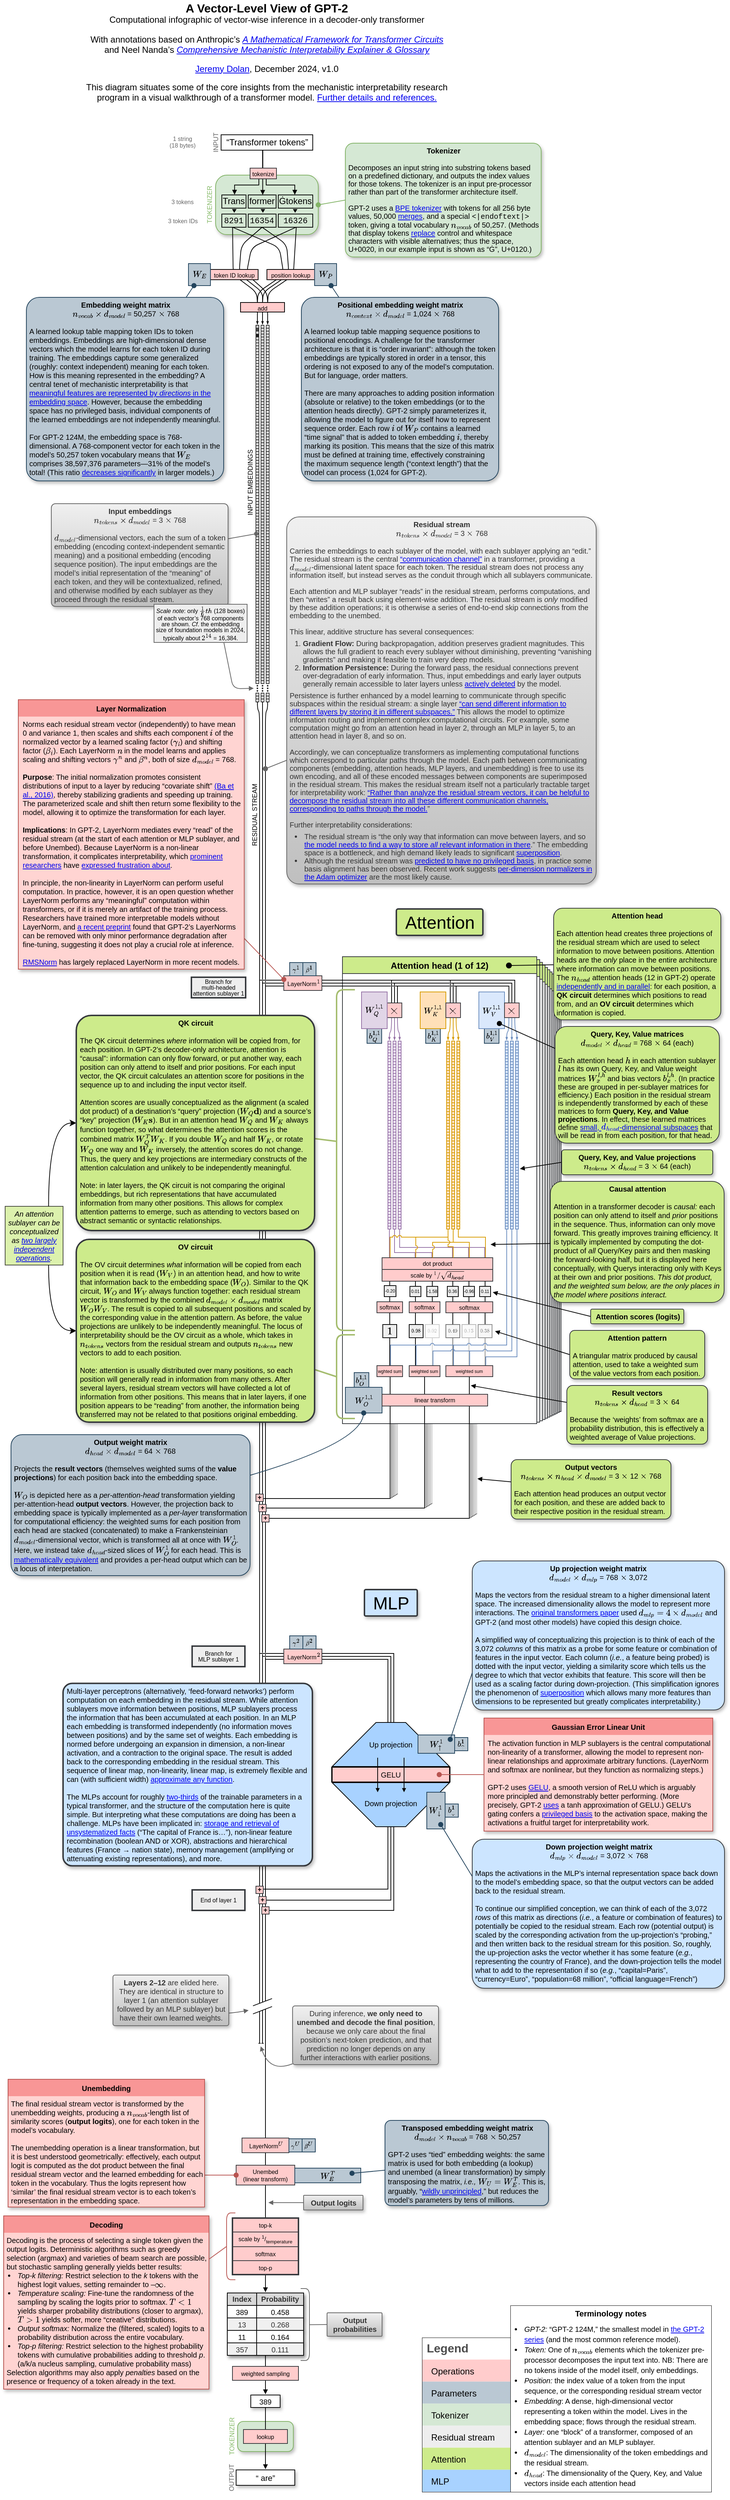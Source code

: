 <mxfile version="26.1.1" pages="2">
  <diagram name="GPT2" id="Xu036nFEdmroKifZF8I4">
    <mxGraphModel dx="1056" dy="646" grid="0" gridSize="10" guides="0" tooltips="1" connect="1" arrows="0" fold="1" page="0" pageScale="1" pageWidth="850" pageHeight="1400" background="none" math="1" shadow="0">
      <root>
        <mxCell id="0" />
        <mxCell id="1" parent="0" />
        <mxCell id="uhw_lh3Xm2vcwo9q0_fP-4" value="" style="rounded=0;whiteSpace=wrap;html=1;strokeWidth=0.5;" parent="1" vertex="1">
          <mxGeometry x="576.5" y="3200.75" width="120.5" height="210.25" as="geometry" />
        </mxCell>
        <mxCell id="UKMEE5wHEtoPJGcZRXbo-1" value="Legend" style="swimlane;fontStyle=1;childLayout=stackLayout;horizontal=1;startSize=30;horizontalStack=0;resizeParent=1;resizeParentMax=0;resizeLast=0;collapsible=0;marginBottom=0;whiteSpace=wrap;align=left;verticalAlign=top;spacingLeft=6;spacing=0;fontFamily=Helvetica;fontSize=16;fontColor=#4D4D4D;resizable=1;fillColor=none;strokeColor=none;fixedWidth=0;autosize=0;" parent="1" vertex="1">
          <mxGeometry x="577" y="3200.75" width="120" height="210" as="geometry" />
        </mxCell>
        <mxCell id="UKMEE5wHEtoPJGcZRXbo-17" value="Operations" style="shape=partialRectangle;connectable=0;strokeColor=inherit;overflow=hidden;fillColor=#FFCCCC;top=0;left=0;bottom=0;right=0;pointerEvents=1;fontSize=12;align=left;fontColor=#000000;gradientColor=none;spacingLeft=10;spacingRight=4;" parent="UKMEE5wHEtoPJGcZRXbo-1" vertex="1">
          <mxGeometry y="30" width="120" height="30" as="geometry">
            <mxRectangle width="160" height="30" as="alternateBounds" />
          </mxGeometry>
        </mxCell>
        <mxCell id="UKMEE5wHEtoPJGcZRXbo-15" value="Parameters" style="shape=partialRectangle;connectable=0;strokeColor=inherit;overflow=hidden;fillColor=#BAC8D3;top=0;left=0;bottom=0;right=0;pointerEvents=1;fontSize=12;align=left;fontColor=#000000;gradientColor=none;spacingLeft=10;spacingRight=4;" parent="UKMEE5wHEtoPJGcZRXbo-1" vertex="1">
          <mxGeometry y="60" width="120" height="30" as="geometry">
            <mxRectangle width="160" height="30" as="alternateBounds" />
          </mxGeometry>
        </mxCell>
        <mxCell id="Sg_DBG7t6x38ltFjJbS_-6" value="Tokenizer" style="shape=partialRectangle;connectable=0;strokeColor=inherit;overflow=hidden;fillColor=#D5E8D4;top=0;left=0;bottom=0;right=0;pointerEvents=1;fontSize=12;align=left;fontColor=#000000;gradientColor=none;spacingLeft=10;spacingRight=4;" parent="UKMEE5wHEtoPJGcZRXbo-1" vertex="1">
          <mxGeometry y="90" width="120" height="30" as="geometry">
            <mxRectangle width="180" height="30" as="alternateBounds" />
          </mxGeometry>
        </mxCell>
        <mxCell id="n2yPXV7iB5ZyNoIbwEkt-142" value="Residual stream" style="shape=partialRectangle;connectable=0;strokeColor=inherit;overflow=hidden;fillColor=#EEEEEE;top=0;left=0;bottom=0;right=0;pointerEvents=1;fontSize=12;align=left;fontColor=#000000;gradientColor=none;spacingLeft=10;spacingRight=4;" parent="UKMEE5wHEtoPJGcZRXbo-1" vertex="1">
          <mxGeometry y="120" width="120" height="30" as="geometry">
            <mxRectangle width="180" height="30" as="alternateBounds" />
          </mxGeometry>
        </mxCell>
        <mxCell id="UKMEE5wHEtoPJGcZRXbo-18" value="Attention" style="shape=partialRectangle;connectable=0;strokeColor=inherit;overflow=hidden;fillColor=#CDEB8B;top=0;left=0;bottom=0;right=0;pointerEvents=1;fontSize=12;align=left;fontColor=default;gradientColor=none;spacingLeft=10;spacingRight=4;" parent="UKMEE5wHEtoPJGcZRXbo-1" vertex="1">
          <mxGeometry y="150" width="120" height="30" as="geometry">
            <mxRectangle width="160" height="30" as="alternateBounds" />
          </mxGeometry>
        </mxCell>
        <mxCell id="UKMEE5wHEtoPJGcZRXbo-16" value="MLP" style="shape=partialRectangle;connectable=0;strokeColor=inherit;overflow=hidden;fillColor=#A8D2FF;top=0;left=0;bottom=0;right=0;pointerEvents=1;fontSize=12;align=left;fontColor=#000000;gradientColor=none;spacingLeft=10;spacingRight=4;" parent="UKMEE5wHEtoPJGcZRXbo-1" vertex="1">
          <mxGeometry y="180" width="120" height="30" as="geometry">
            <mxRectangle width="160" height="30" as="alternateBounds" />
          </mxGeometry>
        </mxCell>
        <mxCell id="bevhwZDQv4_dsZhjNOVB-57" value="" style="endArrow=none;html=1;rounded=0;opacity=60;" parent="1" edge="1">
          <mxGeometry width="50" height="50" relative="1" as="geometry">
            <mxPoint x="582" y="1932" as="sourcePoint" />
            <mxPoint x="582" y="2070" as="targetPoint" />
          </mxGeometry>
        </mxCell>
        <mxCell id="bevhwZDQv4_dsZhjNOVB-58" value="" style="endArrow=none;html=1;rounded=0;opacity=50;" parent="1" edge="1">
          <mxGeometry width="50" height="50" relative="1" as="geometry">
            <mxPoint x="584" y="1932" as="sourcePoint" />
            <mxPoint x="584" y="2068.5" as="targetPoint" />
          </mxGeometry>
        </mxCell>
        <mxCell id="bevhwZDQv4_dsZhjNOVB-59" value="" style="endArrow=none;html=1;rounded=0;opacity=40;" parent="1" edge="1">
          <mxGeometry width="50" height="50" relative="1" as="geometry">
            <mxPoint x="586" y="1932" as="sourcePoint" />
            <mxPoint x="586" y="2067" as="targetPoint" />
          </mxGeometry>
        </mxCell>
        <mxCell id="bevhwZDQv4_dsZhjNOVB-60" value="" style="endArrow=none;html=1;rounded=0;opacity=33;" parent="1" edge="1">
          <mxGeometry width="50" height="50" relative="1" as="geometry">
            <mxPoint x="588" y="1932" as="sourcePoint" />
            <mxPoint x="588" y="2066" as="targetPoint" />
          </mxGeometry>
        </mxCell>
        <mxCell id="bevhwZDQv4_dsZhjNOVB-61" value="" style="endArrow=none;html=1;rounded=0;opacity=25;" parent="1" edge="1">
          <mxGeometry width="50" height="50" relative="1" as="geometry">
            <mxPoint x="590" y="1932" as="sourcePoint" />
            <mxPoint x="590" y="2065" as="targetPoint" />
          </mxGeometry>
        </mxCell>
        <mxCell id="bevhwZDQv4_dsZhjNOVB-53" value="" style="endArrow=none;html=1;rounded=0;opacity=50;" parent="1" edge="1">
          <mxGeometry width="50" height="50" relative="1" as="geometry">
            <mxPoint x="537" y="1932" as="sourcePoint" />
            <mxPoint x="537" y="2055.5" as="targetPoint" />
          </mxGeometry>
        </mxCell>
        <mxCell id="bevhwZDQv4_dsZhjNOVB-54" value="" style="endArrow=none;html=1;rounded=0;opacity=40;" parent="1" edge="1">
          <mxGeometry width="50" height="50" relative="1" as="geometry">
            <mxPoint x="539" y="1932" as="sourcePoint" />
            <mxPoint x="539" y="2054" as="targetPoint" />
          </mxGeometry>
        </mxCell>
        <mxCell id="bevhwZDQv4_dsZhjNOVB-55" value="" style="endArrow=none;html=1;rounded=0;opacity=33;" parent="1" edge="1">
          <mxGeometry width="50" height="50" relative="1" as="geometry">
            <mxPoint x="541" y="1932" as="sourcePoint" />
            <mxPoint x="541" y="2053" as="targetPoint" />
          </mxGeometry>
        </mxCell>
        <mxCell id="bevhwZDQv4_dsZhjNOVB-56" value="" style="endArrow=none;html=1;rounded=0;opacity=25;" parent="1" edge="1">
          <mxGeometry width="50" height="50" relative="1" as="geometry">
            <mxPoint x="543" y="1932" as="sourcePoint" />
            <mxPoint x="543" y="2052" as="targetPoint" />
          </mxGeometry>
        </mxCell>
        <mxCell id="bevhwZDQv4_dsZhjNOVB-52" value="" style="endArrow=none;html=1;rounded=0;opacity=60;" parent="1" edge="1">
          <mxGeometry width="50" height="50" relative="1" as="geometry">
            <mxPoint x="535" y="1932" as="sourcePoint" />
            <mxPoint x="535" y="2057" as="targetPoint" />
          </mxGeometry>
        </mxCell>
        <mxCell id="bevhwZDQv4_dsZhjNOVB-62" value="" style="endArrow=none;html=1;rounded=0;opacity=60;" parent="1" edge="1">
          <mxGeometry width="50" height="50" relative="1" as="geometry">
            <mxPoint x="643" y="1932" as="sourcePoint" />
            <mxPoint x="643" y="2084" as="targetPoint" />
          </mxGeometry>
        </mxCell>
        <mxCell id="bevhwZDQv4_dsZhjNOVB-63" value="" style="endArrow=none;html=1;rounded=0;opacity=50;" parent="1" edge="1">
          <mxGeometry width="50" height="50" relative="1" as="geometry">
            <mxPoint x="645" y="1932" as="sourcePoint" />
            <mxPoint x="645" y="2082.5" as="targetPoint" />
          </mxGeometry>
        </mxCell>
        <mxCell id="bevhwZDQv4_dsZhjNOVB-64" value="" style="endArrow=none;html=1;rounded=0;opacity=40;" parent="1" edge="1">
          <mxGeometry width="50" height="50" relative="1" as="geometry">
            <mxPoint x="647" y="1932" as="sourcePoint" />
            <mxPoint x="647" y="2081" as="targetPoint" />
          </mxGeometry>
        </mxCell>
        <mxCell id="bevhwZDQv4_dsZhjNOVB-65" value="" style="endArrow=none;html=1;rounded=0;opacity=33;" parent="1" edge="1">
          <mxGeometry width="50" height="50" relative="1" as="geometry">
            <mxPoint x="649" y="1932" as="sourcePoint" />
            <mxPoint x="649" y="2080" as="targetPoint" />
          </mxGeometry>
        </mxCell>
        <mxCell id="bevhwZDQv4_dsZhjNOVB-66" value="" style="endArrow=none;html=1;rounded=0;opacity=25;" parent="1" edge="1">
          <mxGeometry width="50" height="50" relative="1" as="geometry">
            <mxPoint x="651" y="1932" as="sourcePoint" />
            <mxPoint x="651" y="2079" as="targetPoint" />
          </mxGeometry>
        </mxCell>
        <mxCell id="bevhwZDQv4_dsZhjNOVB-18" value="" style="swimlane;whiteSpace=wrap;html=1;fillColor=#cdeb8b;strokeColor=#36393d;swimlaneFillColor=#D5D5D5;" parent="1" vertex="1">
          <mxGeometry x="501.07" y="1353.07" width="265" height="586.395" as="geometry">
            <mxRectangle x="574" y="834" width="368" height="23" as="alternateBounds" />
          </mxGeometry>
        </mxCell>
        <mxCell id="bevhwZDQv4_dsZhjNOVB-14" value="" style="swimlane;whiteSpace=wrap;html=1;fillColor=#cdeb8b;strokeColor=#36393d;swimlaneFillColor=#D5D5D5;" parent="1" vertex="1">
          <mxGeometry x="498.89" y="1350.89" width="265" height="589.665" as="geometry">
            <mxRectangle x="574" y="834" width="368" height="23" as="alternateBounds" />
          </mxGeometry>
        </mxCell>
        <mxCell id="bevhwZDQv4_dsZhjNOVB-10" value="" style="swimlane;whiteSpace=wrap;html=1;fillColor=#cdeb8b;strokeColor=#36393d;swimlaneFillColor=#D5D5D5;" parent="1" vertex="1">
          <mxGeometry x="496.58" y="1348.58" width="265" height="593.13" as="geometry">
            <mxRectangle x="574" y="834" width="368" height="23" as="alternateBounds" />
          </mxGeometry>
        </mxCell>
        <mxCell id="bevhwZDQv4_dsZhjNOVB-22" value="" style="swimlane;whiteSpace=wrap;html=1;fillColor=#cdeb8b;strokeColor=#36393d;swimlaneFillColor=#D5D5D5;" parent="1" vertex="1">
          <mxGeometry x="494.12" y="1346.12" width="265" height="596.82" as="geometry">
            <mxRectangle x="574" y="834" width="368" height="23" as="alternateBounds" />
          </mxGeometry>
        </mxCell>
        <mxCell id="bevhwZDQv4_dsZhjNOVB-6" value="" style="swimlane;whiteSpace=wrap;html=1;fillColor=#cdeb8b;strokeColor=#36393d;swimlaneFillColor=#D5D5D5;" parent="1" vertex="1">
          <mxGeometry x="491.5" y="1343.5" width="265" height="600.75" as="geometry">
            <mxRectangle x="574" y="834" width="368" height="23" as="alternateBounds" />
          </mxGeometry>
        </mxCell>
        <mxCell id="bevhwZDQv4_dsZhjNOVB-2" value="" style="swimlane;whiteSpace=wrap;html=1;fillColor=#cdeb8b;strokeColor=#36393d;swimlaneFillColor=#D5D5D5;" parent="1" vertex="1">
          <mxGeometry x="488.73" y="1340.73" width="265" height="604.905" as="geometry">
            <mxRectangle x="574" y="834" width="368" height="23" as="alternateBounds" />
          </mxGeometry>
        </mxCell>
        <mxCell id="cyDdZTLPUWvgE6DJaVXe-55" value="" style="swimlane;whiteSpace=wrap;html=1;fillColor=#cdeb8b;strokeColor=#36393d;swimlaneFillColor=#D5D5D5;" parent="1" vertex="1">
          <mxGeometry x="485.78" y="1337.78" width="265" height="609.33" as="geometry">
            <mxRectangle x="574" y="834" width="368" height="23" as="alternateBounds" />
          </mxGeometry>
        </mxCell>
        <mxCell id="cyDdZTLPUWvgE6DJaVXe-51" value="" style="swimlane;whiteSpace=wrap;html=1;fillColor=#cdeb8b;strokeColor=#36393d;swimlaneFillColor=#dadada;" parent="1" vertex="1">
          <mxGeometry x="482.64" y="1334.64" width="265" height="614.04" as="geometry">
            <mxRectangle x="574" y="834" width="368" height="23" as="alternateBounds" />
          </mxGeometry>
        </mxCell>
        <mxCell id="cyDdZTLPUWvgE6DJaVXe-47" value="" style="swimlane;whiteSpace=wrap;html=1;fillColor=#cdeb8b;strokeColor=#36393d;swimlaneFillColor=#E0E0E0;" parent="1" vertex="1">
          <mxGeometry x="479.31" y="1331.31" width="265" height="619.035" as="geometry">
            <mxRectangle x="574" y="834" width="368" height="23" as="alternateBounds" />
          </mxGeometry>
        </mxCell>
        <mxCell id="cyDdZTLPUWvgE6DJaVXe-43" value="" style="swimlane;whiteSpace=wrap;html=1;fillColor=#cdeb8b;strokeColor=#36393d;swimlaneFillColor=#EFEFEF;" parent="1" vertex="1">
          <mxGeometry x="475.76" y="1327.76" width="265" height="624.36" as="geometry">
            <mxRectangle x="574" y="834" width="368" height="23" as="alternateBounds" />
          </mxGeometry>
        </mxCell>
        <mxCell id="cyDdZTLPUWvgE6DJaVXe-39" value="" style="swimlane;whiteSpace=wrap;html=1;fillColor=#cdeb8b;strokeColor=#36393d;swimlaneFillColor=#f2f2f2;" parent="1" vertex="1">
          <mxGeometry x="472" y="1324" width="265" height="630" as="geometry">
            <mxRectangle x="574" y="834" width="368" height="23" as="alternateBounds" />
          </mxGeometry>
        </mxCell>
        <mxCell id="O5vzstobPXcDMCcWYw32-2" value="Attention head (1 of 12)" style="swimlane;fillColor=#cdeb8b;strokeColor=#36393d;swimlaneFillColor=default;container=0;collapsible=1;" parent="1" vertex="1">
          <mxGeometry x="468" y="1320" width="265" height="636" as="geometry">
            <mxRectangle x="468" y="1260" width="265" height="23" as="alternateBounds" />
          </mxGeometry>
        </mxCell>
        <mxCell id="RFhON7jFPDtzm6p8IHRn-1" value="&lt;div style=&quot;line-height: 110%; font-size: 16px&quot;&gt;&lt;b&gt;A Vector-Level View of GPT-2&lt;/b&gt;&lt;br&gt;&lt;/div&gt;&lt;div style=&quot;line-height: 120%;&quot;&gt;Computational infographic of vector-wise inference in a decoder-only transformer&lt;/div&gt;&lt;p style=&quot;line-height: 120%;&quot;&gt;With annotations based on Anthropic’s &lt;i&gt;&lt;a href=&quot;https://transformer-circuits.pub/2021/framework/&quot;&gt;A Mathematical Framework for Transformer Circuits&lt;/a&gt;&lt;br&gt;&lt;/i&gt;and Neel Nanda’s &lt;i&gt;&lt;a href=&quot;https://dynalist.io/d/n2ZWtnoYHrU1s4vnFSAQ519J&quot;&gt;Comprehensive Mechanistic Interpretability Explainer &amp;amp; Glossary&lt;/a&gt;&lt;/i&gt;&lt;/p&gt;&lt;p style=&quot;line-height: 100%;&quot;&gt;&lt;a href=&quot;https://jeremydolan.net/&quot;&gt;Jeremy Dolan&lt;/a&gt;, December 2024, v1.0&lt;br&gt;&lt;/p&gt;&lt;p style=&quot;line-height: 120%;&quot;&gt;This diagram situates some of the core insights from the mechanistic interpretability research&lt;br&gt;program in a visual walkthrough of a transformer model. &lt;a href=&quot;https://jeremydolan.net/transformer-view/&quot;&gt;Further details and references.&lt;/a&gt;&lt;/p&gt;" style="text;html=1;align=center;verticalAlign=middle;whiteSpace=wrap;rounded=0;spacing=0;" parent="1" vertex="1">
          <mxGeometry x="90" y="17" width="550" height="154" as="geometry" />
        </mxCell>
        <mxCell id="MNMadLqcbTMK8ghgTbQA-10" value="" style="group" parent="1" vertex="1" connectable="0">
          <mxGeometry x="225" y="267.56" width="210" height="69" as="geometry" />
        </mxCell>
        <mxCell id="TIhiOplXk-bMIoN05m8u-18" value="&lt;font style=&quot;font-size: 9px;&quot;&gt;TOKENIZER&lt;/font&gt;" style="rounded=1;fillColor=#d5e8d4;strokeColor=#82b366;arcSize=19;labelPosition=left;verticalLabelPosition=middle;align=center;verticalAlign=bottom;horizontal=0;whiteSpace=wrap;html=1;fontColor=#87BA6A;labelBorderColor=none;textShadow=0;shadow=1;" parent="MNMadLqcbTMK8ghgTbQA-10" vertex="1">
          <mxGeometry x="70" y="-12" width="140" height="81" as="geometry" />
        </mxCell>
        <mxCell id="MNMadLqcbTMK8ghgTbQA-9" value="" style="group" parent="MNMadLqcbTMK8ghgTbQA-10" vertex="1" connectable="0">
          <mxGeometry y="14" width="202.5" height="45" as="geometry" />
        </mxCell>
        <mxCell id="TIhiOplXk-bMIoN05m8u-5" value="" style="group;shadow=0;spacingTop=0;spacing=0;" parent="MNMadLqcbTMK8ghgTbQA-9" vertex="1" connectable="0">
          <mxGeometry x="77.5" width="125" height="45" as="geometry" />
        </mxCell>
        <mxCell id="RKJ8odA_8SBBd8osXSK1-89" value="&lt;p style=&quot;line-height: 100%;&quot;&gt;&lt;/p&gt;&lt;table style=&quot;&quot;&gt;&lt;tbody&gt;&lt;tr&gt;&lt;td style=&quot;border-collapse: collapse; border: 1px solid rgb(0, 0, 0);&quot; border=&quot;1&quot;&gt;Trans&lt;/td&gt;&lt;td style=&quot;border-collapse: collapse; border: 1px solid rgb(0, 0, 0);&quot; border=&quot;1&quot;&gt;former&lt;br&gt;&lt;/td&gt;&lt;td style=&quot;border-collapse: collapse; border: 1px solid rgb(0, 0, 0);&quot; border=&quot;1&quot;&gt;Ġtokens&lt;br&gt;&lt;/td&gt;&lt;/tr&gt;&lt;tr style=&quot;font-size: 1px;&quot;&gt;&lt;td&gt;&lt;br&gt;&lt;/td&gt;&lt;td&gt;&lt;br&gt;&lt;/td&gt;&lt;td&gt;&lt;br&gt;&lt;/td&gt;&lt;/tr&gt;&lt;tr&gt;&lt;td style=&quot;border: 1px solid rgb(0, 0, 0); border-collapse: collapse;&quot; border=&quot;1&quot;&gt;&lt;span style=&quot;font-family: &amp;quot;Courier New&amp;quot;; font-size: 11px;&quot;&gt;8291&lt;/span&gt;&lt;/td&gt;&lt;td style=&quot;border: 1px solid rgb(0, 0, 0); border-collapse: collapse;&quot; border=&quot;1&quot;&gt;&lt;span style=&quot;font-family: &amp;quot;Courier New&amp;quot;; font-size: 11px;&quot;&gt;16354&lt;/span&gt;&lt;/td&gt;&lt;td style=&quot;border: 1px solid rgb(0, 0, 0); border-collapse: collapse;&quot; border=&quot;1&quot;&gt;&lt;span style=&quot;font-family: &amp;quot;Courier New&amp;quot;; font-size: 11px;&quot;&gt;16326&lt;/span&gt;&lt;br&gt;&lt;/td&gt;&lt;/tr&gt;&lt;/tbody&gt;&lt;/table&gt;&lt;p&gt;&lt;/p&gt;" style="text;html=1;align=center;verticalAlign=middle;rounded=1;glass=0;shadow=0;whiteSpace=wrap;textShadow=0;labelBorderColor=none;spacing=0;enumerate=0;spacingTop=0;" parent="TIhiOplXk-bMIoN05m8u-5" vertex="1">
          <mxGeometry width="125" height="45" as="geometry" />
        </mxCell>
        <mxCell id="TIhiOplXk-bMIoN05m8u-2" value="" style="shape=mxgraph.arrows2.wedgeArrow;html=1;bendable=0;startWidth=2.222;fillColor=strokeColor;defaultFillColor=invert;defaultGradientColor=invert;rounded=0;" parent="TIhiOplXk-bMIoN05m8u-5" edge="1">
          <mxGeometry width="100" height="100" relative="1" as="geometry">
            <mxPoint x="18" y="20.75" as="sourcePoint" />
            <mxPoint x="18" y="24.25" as="targetPoint" />
          </mxGeometry>
        </mxCell>
        <mxCell id="TIhiOplXk-bMIoN05m8u-6" value="" style="shape=mxgraph.arrows2.wedgeArrow;html=1;bendable=0;startWidth=2.222;fillColor=strokeColor;defaultFillColor=invert;defaultGradientColor=invert;rounded=0;" parent="TIhiOplXk-bMIoN05m8u-5" edge="1">
          <mxGeometry width="100" height="100" relative="1" as="geometry">
            <mxPoint x="57" y="20.75" as="sourcePoint" />
            <mxPoint x="57" y="24.25" as="targetPoint" />
          </mxGeometry>
        </mxCell>
        <mxCell id="TIhiOplXk-bMIoN05m8u-7" value="" style="shape=mxgraph.arrows2.wedgeArrow;html=1;bendable=0;startWidth=2.222;fillColor=strokeColor;defaultFillColor=invert;defaultGradientColor=invert;rounded=0;" parent="TIhiOplXk-bMIoN05m8u-5" edge="1">
          <mxGeometry width="100" height="100" relative="1" as="geometry">
            <mxPoint x="101" y="20.75" as="sourcePoint" />
            <mxPoint x="101" y="24.25" as="targetPoint" />
          </mxGeometry>
        </mxCell>
        <mxCell id="MNMadLqcbTMK8ghgTbQA-8" value="" style="group" parent="MNMadLqcbTMK8ghgTbQA-9" vertex="1" connectable="0">
          <mxGeometry y="1.75" width="50.5" height="42.5" as="geometry" />
        </mxCell>
        <mxCell id="RKJ8odA_8SBBd8osXSK1-75" value="3 tokens" style="text;align=center;verticalAlign=middle;whiteSpace=wrap;rounded=0;fontColor=#666666;comic=0;fontSize=8;container=0;" parent="MNMadLqcbTMK8ghgTbQA-8" vertex="1">
          <mxGeometry x="5.25" width="40" height="16.5" as="geometry" />
        </mxCell>
        <mxCell id="RKJ8odA_8SBBd8osXSK1-83" value="3 token IDs" style="text;align=center;verticalAlign=middle;whiteSpace=wrap;rounded=0;fontColor=#666666;comic=0;fontSize=8;container=0;" parent="MNMadLqcbTMK8ghgTbQA-8" vertex="1">
          <mxGeometry y="26" width="50.5" height="16.5" as="geometry" />
        </mxCell>
        <mxCell id="RKJ8odA_8SBBd8osXSK1-46" value="&lt;p style=&quot;line-height: 110%;&quot;&gt;1 string&lt;br&gt;(18 bytes)&lt;/p&gt;" style="text;html=1;align=center;verticalAlign=middle;whiteSpace=wrap;rounded=0;fontColor=#666666;comic=0;fontSize=8;" parent="1" vertex="1">
          <mxGeometry x="215.25" y="201.06" width="70" height="20" as="geometry" />
        </mxCell>
        <mxCell id="TIhiOplXk-bMIoN05m8u-10" value="" style="endArrow=block;html=1;rounded=0;exitX=0.454;exitY=0.987;exitDx=0;exitDy=0;exitPerimeter=0;entryX=0.804;entryY=0.015;entryDx=0;entryDy=0;entryPerimeter=0;edgeStyle=orthogonalEdgeStyle;endFill=1;endSize=4;" parent="1" source="RKJ8odA_8SBBd8osXSK1-1" target="RKJ8odA_8SBBd8osXSK1-89" edge="1">
          <mxGeometry width="50" height="50" relative="1" as="geometry">
            <mxPoint x="300" y="262.56" as="sourcePoint" />
            <mxPoint x="350" y="212.56" as="targetPoint" />
            <Array as="points">
              <mxPoint x="359" y="255" />
              <mxPoint x="364" y="255" />
              <mxPoint x="364" y="269" />
              <mxPoint x="403" y="269" />
            </Array>
          </mxGeometry>
        </mxCell>
        <mxCell id="TIhiOplXk-bMIoN05m8u-11" value="" style="endArrow=block;html=1;rounded=0;exitX=0.454;exitY=0.994;exitDx=0;exitDy=0;exitPerimeter=0;entryX=0.147;entryY=0.013;entryDx=0;entryDy=0;entryPerimeter=0;edgeStyle=orthogonalEdgeStyle;endFill=1;endSize=4;" parent="1" source="RKJ8odA_8SBBd8osXSK1-1" target="RKJ8odA_8SBBd8osXSK1-89" edge="1">
          <mxGeometry width="50" height="50" relative="1" as="geometry">
            <mxPoint x="315" y="262.56" as="sourcePoint" />
            <mxPoint x="275" y="222.56" as="targetPoint" />
            <Array as="points">
              <mxPoint x="359" y="255" />
              <mxPoint x="354" y="255" />
              <mxPoint x="354" y="269" />
              <mxPoint x="321" y="269" />
            </Array>
          </mxGeometry>
        </mxCell>
        <mxCell id="TIhiOplXk-bMIoN05m8u-12" value="" style="endArrow=block;html=1;rounded=0;exitX=0.454;exitY=0.994;exitDx=0;exitDy=0;exitPerimeter=0;entryX=0.454;entryY=0.019;entryDx=0;entryDy=0;entryPerimeter=0;endFill=1;jumpStyle=none;flowAnimation=0;endSize=4;" parent="1" source="RKJ8odA_8SBBd8osXSK1-1" target="RKJ8odA_8SBBd8osXSK1-89" edge="1">
          <mxGeometry width="50" height="50" relative="1" as="geometry">
            <mxPoint x="315" y="262.56" as="sourcePoint" />
            <mxPoint x="285" y="227.56" as="targetPoint" />
          </mxGeometry>
        </mxCell>
        <mxCell id="TIhiOplXk-bMIoN05m8u-20" style="rounded=0;orthogonalLoop=1;jettySize=auto;html=1;entryX=1;entryY=0.5;entryDx=0;entryDy=0;fillColor=#d5e8d4;strokeColor=#82b366;endArrow=oval;endFill=1;exitX=0;exitY=0.5;exitDx=0;exitDy=0;" parent="1" source="TIhiOplXk-bMIoN05m8u-19" target="TIhiOplXk-bMIoN05m8u-18" edge="1">
          <mxGeometry relative="1" as="geometry">
            <mxPoint x="449" y="267" as="sourcePoint" />
          </mxGeometry>
        </mxCell>
        <mxCell id="MNMadLqcbTMK8ghgTbQA-6" value="&lt;font style=&quot;font-size: 8px;&quot;&gt;tokenize&lt;/font&gt;" style="rounded=0;align=center;spacing=0;spacingTop=0;spacingLeft=0;fontSize=10;html=1;fillColor=#ffcccc;strokeColor=#36393d;whiteSpace=wrap;" parent="1" vertex="1">
          <mxGeometry x="342" y="246" width="36" height="14.56" as="geometry" />
        </mxCell>
        <mxCell id="MNMadLqcbTMK8ghgTbQA-26" value="" style="group" parent="1" vertex="1" connectable="0">
          <mxGeometry x="280" y="191.06" width="147.5" height="40" as="geometry" />
        </mxCell>
        <mxCell id="RKJ8odA_8SBBd8osXSK1-1" value="“Transformer tokens”" style="text;align=center;verticalAlign=middle;rounded=0;container=0;labelBackgroundColor=none;perimeterSpacing=0;strokeColor=default;fillColor=none;comic=0;whiteSpace=wrap;html=1;gradientColor=none;glass=0;shadow=0;noLabel=0;arcSize=0;" parent="MNMadLqcbTMK8ghgTbQA-26" vertex="1">
          <mxGeometry x="22.5" y="9.5" width="125" height="21" as="geometry">
            <mxRectangle x="88.5" y="39" width="241.5" height="51.75" as="alternateBounds" />
          </mxGeometry>
        </mxCell>
        <mxCell id="MNMadLqcbTMK8ghgTbQA-25" value="INPUT" style="text;align=center;verticalAlign=middle;resizable=0;points=[];autosize=1;strokeColor=none;fillColor=none;horizontal=0;spacing=0;labelBorderColor=none;fontColor=#666666;fontSize=9;" parent="MNMadLqcbTMK8ghgTbQA-26" vertex="1">
          <mxGeometry width="30" height="40" as="geometry" />
        </mxCell>
        <mxCell id="TIhiOplXk-bMIoN05m8u-19" value="&lt;b&gt;Tokenizer&lt;/b&gt;&lt;br style=&quot;font-size: 9px;&quot;&gt;&lt;div style=&quot;text-align: left; line-height: 110%;&quot;&gt;&lt;br&gt;&lt;/div&gt;&lt;div style=&quot;text-align: left; line-height: 110%;&quot;&gt;Decomposes an input string into substring tokens based on a predefined dictionary, and outputs the index values for those tokens. The tokenizer is an input pre-processor rather than part of the transformer architecture itself.&lt;/div&gt;&lt;div style=&quot;text-align: left; line-height: 110%;&quot;&gt;&lt;span style=&quot;background-color: initial; text-align: center;&quot;&gt;&lt;br&gt;&lt;/span&gt;&lt;/div&gt;&lt;div style=&quot;text-align: left; line-height: 110%;&quot;&gt;&lt;span style=&quot;background-color: initial; text-align: center;&quot;&gt;GPT-2 uses a &lt;/span&gt;&lt;a style=&quot;background-color: initial; text-align: center;&quot; href=&quot;https://jeremydolan.net/transformer-view/assets/BPE_tokenization/&quot;&gt;BPE tokenizer&lt;/a&gt; with tokens for all 256 byte values, 50,000 &lt;a href=&quot;https://openaipublic.blob.core.windows.net/gpt-2/models/124M/vocab.bpe&quot;&gt;merges&lt;/a&gt;, and a special &lt;font face=&quot;Courier New&quot;&gt;&amp;lt;|endoftext|&amp;gt;&lt;/font&gt; token, giving a total&amp;nbsp;&lt;span style=&quot;background-color: initial;&quot;&gt;vocabulary \(n_{vocab}\) of 50,257&lt;/span&gt;&lt;span style=&quot;background-color: initial;&quot;&gt;. (Methods that display tokens &lt;/span&gt;&lt;a style=&quot;background-color: initial;&quot; href=&quot;https://github.com/openai/gpt-2/blob/9b63575ef42771a015060c964af2c3da4cf7c8ab/src/encoder.py#L25&quot;&gt;replace&lt;/a&gt;&lt;span style=&quot;background-color: initial;&quot;&gt; control and whitespace characters with visible alternatives; thus the space, U+0020, in our example input is shown as “Ġ”, U+0120.)&lt;/span&gt;&lt;/div&gt;" style="text;align=center;verticalAlign=top;strokeColor=#82b366;fillColor=#d5e8d4;fontSize=10;whiteSpace=wrap;spacingLeft=5;spacingRight=4;rounded=1;arcSize=7;spacing=0;spacingTop=0;shadow=1;html=1;" parent="1" vertex="1">
          <mxGeometry x="472" y="212" width="267" height="155" as="geometry" />
        </mxCell>
        <mxCell id="p1xCCAiwlDx1z40-prJ2-10" value="&lt;span style=&quot;font-size: 8px;&quot;&gt;add&lt;/span&gt;" style="rounded=0;align=center;spacing=0;spacingTop=0;spacingLeft=0;fontSize=10;html=1;fillColor=#ffcccc;strokeColor=#000000;whiteSpace=wrap;" parent="1" vertex="1">
          <mxGeometry x="329" y="429" width="60" height="13" as="geometry" />
        </mxCell>
        <mxCell id="p1xCCAiwlDx1z40-prJ2-12" value="" style="endArrow=none;html=1;rounded=1;entryX=0.125;entryY=0.996;entryDx=0;entryDy=0;entryPerimeter=0;curved=0;" parent="1" target="RKJ8odA_8SBBd8osXSK1-89" edge="1">
          <mxGeometry width="50" height="50" relative="1" as="geometry">
            <mxPoint x="352" y="429" as="sourcePoint" />
            <mxPoint x="318" y="341" as="targetPoint" />
            <Array as="points">
              <mxPoint x="351" y="415" />
              <mxPoint x="319" y="391" />
            </Array>
          </mxGeometry>
        </mxCell>
        <mxCell id="p1xCCAiwlDx1z40-prJ2-13" value="" style="endArrow=none;html=1;rounded=1;entryX=0.125;entryY=0.997;entryDx=0;entryDy=0;entryPerimeter=0;curved=0;" parent="1" target="RKJ8odA_8SBBd8osXSK1-89" edge="1">
          <mxGeometry width="50" height="50" relative="1" as="geometry">
            <mxPoint x="352" y="429" as="sourcePoint" />
            <mxPoint x="322" y="330" as="targetPoint" />
            <Array as="points">
              <mxPoint x="353" y="415" />
              <mxPoint x="388" y="391" />
              <mxPoint x="382" y="354" />
            </Array>
          </mxGeometry>
        </mxCell>
        <mxCell id="p1xCCAiwlDx1z40-prJ2-14" value="" style="endArrow=blockThin;html=1;rounded=0;startArrow=none;startFill=0;flowAnimation=0;endFill=1;startSize=4;endSize=2;" parent="1" edge="1">
          <mxGeometry width="50" height="50" relative="1" as="geometry">
            <mxPoint x="359" y="442" as="sourcePoint" />
            <mxPoint x="359" y="459" as="targetPoint" />
          </mxGeometry>
        </mxCell>
        <mxCell id="p1xCCAiwlDx1z40-prJ2-15" value="" style="endArrow=blockThin;html=1;rounded=0;startArrow=none;startFill=0;flowAnimation=0;endFill=1;startSize=4;endSize=2;" parent="1" edge="1">
          <mxGeometry width="50" height="50" relative="1" as="geometry">
            <mxPoint x="366" y="442" as="sourcePoint" />
            <mxPoint x="366" y="459" as="targetPoint" />
          </mxGeometry>
        </mxCell>
        <mxCell id="p1xCCAiwlDx1z40-prJ2-16" value="" style="endArrow=blockThin;html=1;rounded=0;startArrow=none;startFill=0;flowAnimation=0;endFill=1;startSize=4;endSize=2;" parent="1" edge="1">
          <mxGeometry width="50" height="50" relative="1" as="geometry">
            <mxPoint x="352" y="442" as="sourcePoint" />
            <mxPoint x="352" y="459" as="targetPoint" />
          </mxGeometry>
        </mxCell>
        <mxCell id="p1xCCAiwlDx1z40-prJ2-17" value="" style="endArrow=none;html=1;rounded=1;entryX=0.447;entryY=1;entryDx=0;entryDy=0;entryPerimeter=0;curved=0;exitX=0.5;exitY=0;exitDx=0;exitDy=0;" parent="1" source="p1xCCAiwlDx1z40-prJ2-10" target="RKJ8odA_8SBBd8osXSK1-89" edge="1">
          <mxGeometry width="50" height="50" relative="1" as="geometry">
            <mxPoint x="366" y="424" as="sourcePoint" />
            <mxPoint x="359" y="328" as="targetPoint" />
            <Array as="points">
              <mxPoint x="359" y="415" />
              <mxPoint x="327" y="390" />
              <mxPoint x="330" y="351" />
            </Array>
          </mxGeometry>
        </mxCell>
        <mxCell id="p1xCCAiwlDx1z40-prJ2-20" value="" style="endArrow=none;html=1;rounded=1;curved=0;entryX=0.448;entryY=1;entryDx=0;entryDy=0;entryPerimeter=0;" parent="1" target="RKJ8odA_8SBBd8osXSK1-89" edge="1">
          <mxGeometry width="50" height="50" relative="1" as="geometry">
            <mxPoint x="359" y="429" as="sourcePoint" />
            <mxPoint x="369" y="348" as="targetPoint" />
            <Array as="points">
              <mxPoint x="360" y="415" />
              <mxPoint x="395" y="391" />
              <mxPoint x="392" y="350" />
            </Array>
          </mxGeometry>
        </mxCell>
        <mxCell id="p1xCCAiwlDx1z40-prJ2-23" value="" style="endArrow=none;html=1;rounded=1;curved=0;exitX=0.5;exitY=0;exitDx=0;exitDy=0;entryX=0.82;entryY=0.995;entryDx=0;entryDy=0;entryPerimeter=0;" parent="1" target="RKJ8odA_8SBBd8osXSK1-89" edge="1">
          <mxGeometry width="50" height="50" relative="1" as="geometry">
            <mxPoint x="366" y="429" as="sourcePoint" />
            <mxPoint x="409" y="351" as="targetPoint" />
            <Array as="points">
              <mxPoint x="365" y="415" />
              <mxPoint x="337" y="390" />
              <mxPoint x="344" y="354" />
            </Array>
          </mxGeometry>
        </mxCell>
        <mxCell id="p1xCCAiwlDx1z40-prJ2-21" value="" style="group" parent="1" vertex="1" connectable="0">
          <mxGeometry x="258" y="376" width="95" height="30" as="geometry" />
        </mxCell>
        <mxCell id="WXO5dbhDHQhPYTwcq_f_-82" value="&lt;font style=&quot;font-size: 8px;&quot;&gt;token ID lookup&lt;/font&gt;" style="rounded=0;align=center;spacing=0;spacingTop=0;spacingLeft=0;fontSize=10;html=1;fillColor=#ffcccc;strokeColor=#000000;whiteSpace=wrap;" parent="p1xCCAiwlDx1z40-prJ2-21" vertex="1">
          <mxGeometry x="30" y="8" width="65" height="14" as="geometry" />
        </mxCell>
        <UserObject label="$$W_E$$" tooltip="" id="aDF84gQzL0mLdbvqMMo0-484">
          <mxCell style="rounded=0;whiteSpace=wrap;fontSize=10;glass=0;gradientDirection=north;labelBackgroundColor=none;fillStyle=auto;strokeWidth=1;perimeterSpacing=0;fillColor=#bac8d3;strokeColor=#23445d;spacing=0;" parent="p1xCCAiwlDx1z40-prJ2-21" vertex="1">
            <mxGeometry width="30" height="30" as="geometry" />
          </mxCell>
        </UserObject>
        <mxCell id="p1xCCAiwlDx1z40-prJ2-24" value="" style="endArrow=none;html=1;rounded=1;curved=0;entryX=0.448;entryY=1;entryDx=0;entryDy=0;entryPerimeter=0;" parent="1" edge="1">
          <mxGeometry width="50" height="50" relative="1" as="geometry">
            <mxPoint x="366" y="429" as="sourcePoint" />
            <mxPoint x="405" y="327" as="targetPoint" />
            <Array as="points">
              <mxPoint x="367" y="415" />
              <mxPoint x="401" y="392" />
            </Array>
          </mxGeometry>
        </mxCell>
        <mxCell id="p1xCCAiwlDx1z40-prJ2-22" value="" style="group" parent="1" vertex="1" connectable="0">
          <mxGeometry x="365" y="376" width="95" height="30" as="geometry" />
        </mxCell>
        <mxCell id="UKMEE5wHEtoPJGcZRXbo-612" value="&lt;font style=&quot;font-size: 8px;&quot;&gt;position lookup&lt;/font&gt;" style="rounded=0;align=center;spacing=0;spacingTop=0;spacingLeft=0;fontSize=10;html=1;fillColor=#ffcccc;strokeColor=#000000;whiteSpace=wrap;" parent="p1xCCAiwlDx1z40-prJ2-22" vertex="1">
          <mxGeometry y="8" width="65" height="14" as="geometry" />
        </mxCell>
        <UserObject label="$$W_P$$" tooltip="" id="UKMEE5wHEtoPJGcZRXbo-613">
          <mxCell style="rounded=0;whiteSpace=wrap;fontSize=10;glass=0;gradientDirection=north;labelBackgroundColor=none;fillStyle=auto;strokeWidth=1;perimeterSpacing=0;fillColor=#bac8d3;strokeColor=#23445d;spacing=0;" parent="p1xCCAiwlDx1z40-prJ2-22" vertex="1">
            <mxGeometry x="65" width="30" height="30" as="geometry" />
          </mxCell>
        </UserObject>
        <mxCell id="cKd76CsvtHgX21CRy6J_-12" style="rounded=0;orthogonalLoop=1;jettySize=auto;html=1;endArrow=none;endFill=0;startArrow=oval;startFill=1;fillColor=#bac8d3;strokeColor=#23445d;entryX=0.503;entryY=0.495;entryDx=0;entryDy=0;entryPerimeter=0;exitX=0.25;exitY=1;exitDx=0;exitDy=0;" parent="1" source="aDF84gQzL0mLdbvqMMo0-484" target="cKd76CsvtHgX21CRy6J_-13" edge="1">
          <mxGeometry relative="1" as="geometry">
            <mxPoint x="166" y="399" as="targetPoint" />
            <mxPoint x="275" y="414" as="sourcePoint" />
          </mxGeometry>
        </mxCell>
        <mxCell id="UKMEE5wHEtoPJGcZRXbo-863" style="rounded=0;orthogonalLoop=1;jettySize=auto;html=1;endArrow=none;endFill=0;startArrow=oval;startFill=1;fillColor=#bac8d3;strokeColor=#23445d;entryX=0.5;entryY=0.5;entryDx=0;entryDy=0;entryPerimeter=0;exitX=0.75;exitY=1;exitDx=0;exitDy=0;" parent="1" source="UKMEE5wHEtoPJGcZRXbo-613" target="UKMEE5wHEtoPJGcZRXbo-864" edge="1">
          <mxGeometry relative="1" as="geometry">
            <mxPoint x="354" y="501" as="targetPoint" />
            <mxPoint x="446" y="419" as="sourcePoint" />
          </mxGeometry>
        </mxCell>
        <UserObject label="&lt;b&gt;Positional embedding weight matrix&lt;/b&gt;&lt;br&gt;\(n_{context} \times d_{model}\) = 1,024 \(\times\) 768&lt;br&gt;&lt;br&gt;&lt;div style=&quot;text-align: left;&quot;&gt;A learned lookup table mapping sequence positions to positional encodings. A challenge for the transformer architecture is that it is “order invariant”: although the token embeddings are typically stored in order in a tensor, this ordering is not exposed to any of the model’s computation. But for language, order matters.&lt;/div&gt;&lt;div style=&quot;text-align: left;&quot;&gt;&lt;br&gt;There are many approaches to adding position information (absolute or relative) to the token embeddings (or to the attention heads directly). GPT-2 simply parameterizes it, allowing the model to figure out for itself how to represent sequence order. Each row \(i\) of \(W_{P}\) contains a learned “time signal” that is added to token embedding \(i\), thereby marking its position. This means that the size of this matrix must be defined at training time, effectively constraining the maximum sequence length (“context length”) that the model can process (1,024 for GPT-2).&lt;/div&gt;" tooltip="" id="UKMEE5wHEtoPJGcZRXbo-864">
          <mxCell style="text;html=1;align=center;verticalAlign=top;strokeColor=#23445d;fillColor=#bac8d3;fontSize=10;whiteSpace=wrap;spacingLeft=5;spacingRight=4;rounded=1;arcSize=7;shadow=1;spacing=0;" parent="1" vertex="1">
            <mxGeometry x="412" y="422" width="269" height="250" as="geometry" />
          </mxCell>
        </UserObject>
        <mxCell id="cKd76CsvtHgX21CRy6J_-13" value="&lt;font style=&quot;&quot;&gt;&lt;b style=&quot;font-size: 10px;&quot;&gt;Embedding weight matrix&lt;/b&gt;&lt;br&gt;\(n_{vocab} \times d_{model}\) = 50,257 \(\times\)&amp;nbsp;768&lt;/font&gt;&lt;div&gt;&lt;br&gt;&lt;div style=&quot;text-align: left;&quot;&gt;A learned lookup table mapping token IDs to token embeddings. Embeddings are high-dimensional dense vectors which the model learns for each token ID during training. The embeddings capture some generalized (roughly: context independent) meaning for each token. How is this meaning represented in the embedding? A central tenet of mechanistic interpretability is that &lt;a href=&quot;https://distill.pub/2020/circuits/zoom-in/#claim-1&quot;&gt;meaningful features are represented by &lt;i&gt;directions&lt;/i&gt; in the embedding space&lt;/a&gt;. However, because the embedding space has no privileged basis, individual components of the learned embeddings are not independently meaningful.&lt;/div&gt;&lt;br&gt;&lt;div style=&quot;text-align: left;&quot;&gt;For GPT-2 124M, the embedding space is 768-dimensional. A 768-component vector for each token in the model’s 50,257 token vocabulary means that \(W_E\) comprises 38,597,376 parameters—31% of the model’s total! (This ratio &lt;a href=&quot;https://jeremydolan.net/transformer-view/assets/parameter-allocation/&quot;&gt;decreases significantly&lt;/a&gt; in larger models.)&lt;/div&gt;&lt;/div&gt;" style="text;html=1;align=center;verticalAlign=top;strokeColor=#23445d;fillColor=#bac8d3;fontSize=10;whiteSpace=wrap;spacingLeft=5;spacingRight=3;rounded=1;arcSize=7;shadow=1;perimeterSpacing=0;spacingBottom=0;spacing=0;" parent="1" vertex="1">
          <mxGeometry x="37" y="422" width="269" height="250" as="geometry" />
        </mxCell>
        <mxCell id="d9iX9CuC7ZxoqdAmOjUh-5" value="INPUT EMBEDDINGS" style="text;align=center;verticalAlign=middle;resizable=0;points=[];autosize=1;strokeColor=none;fillColor=none;horizontal=0;spacing=0;labelBorderColor=none;fontColor=#000000;fontSize=9;spacingTop=0;" parent="1" vertex="1">
          <mxGeometry x="330" y="624" width="24" height="100" as="geometry" />
        </mxCell>
        <mxCell id="aDF84gQzL0mLdbvqMMo0-654" style="rounded=0;orthogonalLoop=1;jettySize=auto;html=1;exitX=0;exitY=0.5;exitDx=0;exitDy=0;entryX=1;entryY=0.5;entryDx=0;entryDy=0;endArrow=none;endFill=0;flowAnimation=0;flowAnimationDuration=500;" parent="1" edge="1">
          <mxGeometry relative="1" as="geometry">
            <mxPoint x="260" y="693" as="sourcePoint" />
            <mxPoint x="260" y="693.22" as="targetPoint" />
          </mxGeometry>
        </mxCell>
        <mxCell id="UKMEE5wHEtoPJGcZRXbo-610" style="rounded=1;orthogonalLoop=1;jettySize=auto;html=1;fillColor=#f5f5f5;strokeColor=#666666;endArrow=block;endFill=1;startSize=4;endSize=4;curved=0;exitX=0.75;exitY=1;exitDx=0;exitDy=0;" parent="1" source="vgqZ6BV4UT6csZs4ky7s-406" edge="1">
          <mxGeometry relative="1" as="geometry">
            <mxPoint x="347" y="954.5" as="targetPoint" />
            <mxPoint x="311" y="945.25" as="sourcePoint" />
            <Array as="points">
              <mxPoint x="319" y="955" />
            </Array>
          </mxGeometry>
        </mxCell>
        <mxCell id="vgqZ6BV4UT6csZs4ky7s-117" value="" style="group" parent="1" vertex="1" connectable="0">
          <mxGeometry x="364" y="460" width="4" height="513" as="geometry" />
        </mxCell>
        <mxCell id="d9iX9CuC7ZxoqdAmOjUh-281" value="" style="whiteSpace=wrap;html=1;aspect=fixed;strokeColor=#333333;strokeWidth=1;container=0;" parent="vgqZ6BV4UT6csZs4ky7s-117" vertex="1">
          <mxGeometry y="44" width="4" height="4" as="geometry" />
        </mxCell>
        <mxCell id="d9iX9CuC7ZxoqdAmOjUh-282" value="" style="whiteSpace=wrap;html=1;aspect=fixed;strokeColor=#333333;strokeWidth=1;container=0;" parent="vgqZ6BV4UT6csZs4ky7s-117" vertex="1">
          <mxGeometry y="48" width="4" height="4" as="geometry" />
        </mxCell>
        <mxCell id="d9iX9CuC7ZxoqdAmOjUh-283" value="" style="whiteSpace=wrap;html=1;aspect=fixed;strokeColor=#333333;strokeWidth=1;container=0;" parent="vgqZ6BV4UT6csZs4ky7s-117" vertex="1">
          <mxGeometry y="52" width="4" height="4" as="geometry" />
        </mxCell>
        <mxCell id="d9iX9CuC7ZxoqdAmOjUh-284" value="" style="whiteSpace=wrap;html=1;aspect=fixed;strokeColor=#333333;strokeWidth=1;container=0;" parent="vgqZ6BV4UT6csZs4ky7s-117" vertex="1">
          <mxGeometry y="56" width="4" height="4" as="geometry" />
        </mxCell>
        <mxCell id="d9iX9CuC7ZxoqdAmOjUh-285" value="" style="whiteSpace=wrap;html=1;aspect=fixed;strokeColor=#333333;strokeWidth=1;container=0;" parent="vgqZ6BV4UT6csZs4ky7s-117" vertex="1">
          <mxGeometry y="60" width="4" height="4" as="geometry" />
        </mxCell>
        <mxCell id="d9iX9CuC7ZxoqdAmOjUh-286" value="" style="whiteSpace=wrap;html=1;aspect=fixed;strokeColor=#333333;strokeWidth=1;container=0;" parent="vgqZ6BV4UT6csZs4ky7s-117" vertex="1">
          <mxGeometry y="64" width="4" height="4" as="geometry" />
        </mxCell>
        <mxCell id="d9iX9CuC7ZxoqdAmOjUh-287" value="" style="whiteSpace=wrap;html=1;aspect=fixed;strokeColor=#333333;strokeWidth=1;container=0;" parent="vgqZ6BV4UT6csZs4ky7s-117" vertex="1">
          <mxGeometry y="68" width="4" height="4" as="geometry" />
        </mxCell>
        <mxCell id="d9iX9CuC7ZxoqdAmOjUh-288" value="" style="whiteSpace=wrap;html=1;aspect=fixed;strokeColor=#333333;strokeWidth=1;container=0;" parent="vgqZ6BV4UT6csZs4ky7s-117" vertex="1">
          <mxGeometry y="72" width="4" height="4" as="geometry" />
        </mxCell>
        <mxCell id="d9iX9CuC7ZxoqdAmOjUh-289" value="" style="whiteSpace=wrap;html=1;aspect=fixed;strokeColor=#333333;strokeWidth=1;container=0;" parent="vgqZ6BV4UT6csZs4ky7s-117" vertex="1">
          <mxGeometry y="76" width="4" height="4" as="geometry" />
        </mxCell>
        <mxCell id="d9iX9CuC7ZxoqdAmOjUh-290" value="" style="whiteSpace=wrap;html=1;aspect=fixed;strokeColor=#333333;strokeWidth=1;container=0;" parent="vgqZ6BV4UT6csZs4ky7s-117" vertex="1">
          <mxGeometry y="80" width="4" height="4" as="geometry" />
        </mxCell>
        <mxCell id="d9iX9CuC7ZxoqdAmOjUh-291" value="" style="whiteSpace=wrap;html=1;aspect=fixed;strokeColor=#333333;strokeWidth=1;container=0;" parent="vgqZ6BV4UT6csZs4ky7s-117" vertex="1">
          <mxGeometry y="84" width="4" height="4" as="geometry" />
        </mxCell>
        <mxCell id="d9iX9CuC7ZxoqdAmOjUh-303" value="" style="whiteSpace=wrap;html=1;aspect=fixed;strokeColor=#333333;strokeWidth=1;container=0;" parent="vgqZ6BV4UT6csZs4ky7s-117" vertex="1">
          <mxGeometry width="4" height="4" as="geometry" />
        </mxCell>
        <mxCell id="d9iX9CuC7ZxoqdAmOjUh-304" value="" style="whiteSpace=wrap;html=1;aspect=fixed;strokeColor=#333333;strokeWidth=1;container=0;" parent="vgqZ6BV4UT6csZs4ky7s-117" vertex="1">
          <mxGeometry y="4" width="4" height="4" as="geometry" />
        </mxCell>
        <mxCell id="d9iX9CuC7ZxoqdAmOjUh-305" value="" style="whiteSpace=wrap;html=1;aspect=fixed;strokeColor=#333333;strokeWidth=1;container=0;" parent="vgqZ6BV4UT6csZs4ky7s-117" vertex="1">
          <mxGeometry y="8" width="4" height="4" as="geometry" />
        </mxCell>
        <mxCell id="d9iX9CuC7ZxoqdAmOjUh-306" value="" style="whiteSpace=wrap;html=1;aspect=fixed;strokeColor=#333333;strokeWidth=1;container=0;" parent="vgqZ6BV4UT6csZs4ky7s-117" vertex="1">
          <mxGeometry y="12" width="4" height="4" as="geometry" />
        </mxCell>
        <mxCell id="d9iX9CuC7ZxoqdAmOjUh-307" value="" style="whiteSpace=wrap;html=1;aspect=fixed;strokeColor=#333333;strokeWidth=1;container=0;" parent="vgqZ6BV4UT6csZs4ky7s-117" vertex="1">
          <mxGeometry y="16" width="4" height="4" as="geometry" />
        </mxCell>
        <mxCell id="d9iX9CuC7ZxoqdAmOjUh-308" value="" style="whiteSpace=wrap;html=1;aspect=fixed;strokeColor=#333333;strokeWidth=1;container=0;" parent="vgqZ6BV4UT6csZs4ky7s-117" vertex="1">
          <mxGeometry y="20" width="4" height="4" as="geometry" />
        </mxCell>
        <mxCell id="d9iX9CuC7ZxoqdAmOjUh-309" value="" style="whiteSpace=wrap;html=1;aspect=fixed;strokeColor=#333333;strokeWidth=1;container=0;" parent="vgqZ6BV4UT6csZs4ky7s-117" vertex="1">
          <mxGeometry y="24" width="4" height="4" as="geometry" />
        </mxCell>
        <mxCell id="d9iX9CuC7ZxoqdAmOjUh-310" value="" style="whiteSpace=wrap;html=1;aspect=fixed;strokeColor=#333333;strokeWidth=1;container=0;" parent="vgqZ6BV4UT6csZs4ky7s-117" vertex="1">
          <mxGeometry y="28" width="4" height="4" as="geometry" />
        </mxCell>
        <mxCell id="d9iX9CuC7ZxoqdAmOjUh-311" value="" style="whiteSpace=wrap;html=1;aspect=fixed;strokeColor=#333333;strokeWidth=1;container=0;" parent="vgqZ6BV4UT6csZs4ky7s-117" vertex="1">
          <mxGeometry y="32" width="4" height="4" as="geometry" />
        </mxCell>
        <mxCell id="d9iX9CuC7ZxoqdAmOjUh-312" value="" style="whiteSpace=wrap;html=1;aspect=fixed;strokeColor=#333333;strokeWidth=1;container=0;" parent="vgqZ6BV4UT6csZs4ky7s-117" vertex="1">
          <mxGeometry y="36" width="4" height="4" as="geometry" />
        </mxCell>
        <mxCell id="d9iX9CuC7ZxoqdAmOjUh-313" value="" style="whiteSpace=wrap;html=1;aspect=fixed;strokeColor=#333333;strokeWidth=1;container=0;" parent="vgqZ6BV4UT6csZs4ky7s-117" vertex="1">
          <mxGeometry y="40" width="4" height="4" as="geometry" />
        </mxCell>
        <mxCell id="vgqZ6BV4UT6csZs4ky7s-3" value="" style="whiteSpace=wrap;html=1;aspect=fixed;strokeColor=#333333;strokeWidth=1;container=0;" parent="vgqZ6BV4UT6csZs4ky7s-117" vertex="1">
          <mxGeometry y="132" width="4" height="4" as="geometry" />
        </mxCell>
        <mxCell id="vgqZ6BV4UT6csZs4ky7s-4" value="" style="whiteSpace=wrap;html=1;aspect=fixed;strokeColor=#333333;strokeWidth=1;container=0;" parent="vgqZ6BV4UT6csZs4ky7s-117" vertex="1">
          <mxGeometry y="136" width="4" height="4" as="geometry" />
        </mxCell>
        <mxCell id="vgqZ6BV4UT6csZs4ky7s-5" value="" style="whiteSpace=wrap;html=1;aspect=fixed;strokeColor=#333333;strokeWidth=1;container=0;" parent="vgqZ6BV4UT6csZs4ky7s-117" vertex="1">
          <mxGeometry y="140" width="4" height="4" as="geometry" />
        </mxCell>
        <mxCell id="vgqZ6BV4UT6csZs4ky7s-6" value="" style="whiteSpace=wrap;html=1;aspect=fixed;strokeColor=#333333;strokeWidth=1;container=0;" parent="vgqZ6BV4UT6csZs4ky7s-117" vertex="1">
          <mxGeometry y="144" width="4" height="4" as="geometry" />
        </mxCell>
        <mxCell id="vgqZ6BV4UT6csZs4ky7s-7" value="" style="whiteSpace=wrap;html=1;aspect=fixed;strokeColor=#333333;strokeWidth=1;container=0;" parent="vgqZ6BV4UT6csZs4ky7s-117" vertex="1">
          <mxGeometry y="148" width="4" height="4" as="geometry" />
        </mxCell>
        <mxCell id="vgqZ6BV4UT6csZs4ky7s-8" value="" style="whiteSpace=wrap;html=1;aspect=fixed;strokeColor=#333333;strokeWidth=1;container=0;" parent="vgqZ6BV4UT6csZs4ky7s-117" vertex="1">
          <mxGeometry y="152" width="4" height="4" as="geometry" />
        </mxCell>
        <mxCell id="vgqZ6BV4UT6csZs4ky7s-9" value="" style="whiteSpace=wrap;html=1;aspect=fixed;strokeColor=#333333;strokeWidth=1;container=0;" parent="vgqZ6BV4UT6csZs4ky7s-117" vertex="1">
          <mxGeometry y="156" width="4" height="4" as="geometry" />
        </mxCell>
        <mxCell id="vgqZ6BV4UT6csZs4ky7s-10" value="" style="whiteSpace=wrap;html=1;aspect=fixed;strokeColor=#333333;strokeWidth=1;container=0;" parent="vgqZ6BV4UT6csZs4ky7s-117" vertex="1">
          <mxGeometry y="160" width="4" height="4" as="geometry" />
        </mxCell>
        <mxCell id="vgqZ6BV4UT6csZs4ky7s-11" value="" style="whiteSpace=wrap;html=1;aspect=fixed;strokeColor=#333333;strokeWidth=1;container=0;" parent="vgqZ6BV4UT6csZs4ky7s-117" vertex="1">
          <mxGeometry y="164" width="4" height="4" as="geometry" />
        </mxCell>
        <mxCell id="vgqZ6BV4UT6csZs4ky7s-12" value="" style="whiteSpace=wrap;html=1;aspect=fixed;strokeColor=#333333;strokeWidth=1;container=0;" parent="vgqZ6BV4UT6csZs4ky7s-117" vertex="1">
          <mxGeometry y="168" width="4" height="4" as="geometry" />
        </mxCell>
        <mxCell id="vgqZ6BV4UT6csZs4ky7s-13" value="" style="whiteSpace=wrap;html=1;aspect=fixed;strokeColor=#333333;strokeWidth=1;container=0;" parent="vgqZ6BV4UT6csZs4ky7s-117" vertex="1">
          <mxGeometry y="172" width="4" height="4" as="geometry" />
        </mxCell>
        <mxCell id="vgqZ6BV4UT6csZs4ky7s-14" value="" style="whiteSpace=wrap;html=1;aspect=fixed;strokeColor=#333333;strokeWidth=1;container=0;" parent="vgqZ6BV4UT6csZs4ky7s-117" vertex="1">
          <mxGeometry y="88" width="4" height="4" as="geometry" />
        </mxCell>
        <mxCell id="vgqZ6BV4UT6csZs4ky7s-15" value="" style="whiteSpace=wrap;html=1;aspect=fixed;strokeColor=#333333;strokeWidth=1;container=0;" parent="vgqZ6BV4UT6csZs4ky7s-117" vertex="1">
          <mxGeometry y="92" width="4" height="4" as="geometry" />
        </mxCell>
        <mxCell id="vgqZ6BV4UT6csZs4ky7s-16" value="" style="whiteSpace=wrap;html=1;aspect=fixed;strokeColor=#333333;strokeWidth=1;container=0;" parent="vgqZ6BV4UT6csZs4ky7s-117" vertex="1">
          <mxGeometry y="96" width="4" height="4" as="geometry" />
        </mxCell>
        <mxCell id="vgqZ6BV4UT6csZs4ky7s-17" value="" style="whiteSpace=wrap;html=1;aspect=fixed;strokeColor=#333333;strokeWidth=1;container=0;" parent="vgqZ6BV4UT6csZs4ky7s-117" vertex="1">
          <mxGeometry y="100" width="4" height="4" as="geometry" />
        </mxCell>
        <mxCell id="vgqZ6BV4UT6csZs4ky7s-18" value="" style="whiteSpace=wrap;html=1;aspect=fixed;strokeColor=#333333;strokeWidth=1;container=0;" parent="vgqZ6BV4UT6csZs4ky7s-117" vertex="1">
          <mxGeometry y="104" width="4" height="4" as="geometry" />
        </mxCell>
        <mxCell id="vgqZ6BV4UT6csZs4ky7s-19" value="" style="whiteSpace=wrap;html=1;aspect=fixed;strokeColor=#333333;strokeWidth=1;container=0;" parent="vgqZ6BV4UT6csZs4ky7s-117" vertex="1">
          <mxGeometry y="108" width="4" height="4" as="geometry" />
        </mxCell>
        <mxCell id="vgqZ6BV4UT6csZs4ky7s-20" value="" style="whiteSpace=wrap;html=1;aspect=fixed;strokeColor=#333333;strokeWidth=1;container=0;" parent="vgqZ6BV4UT6csZs4ky7s-117" vertex="1">
          <mxGeometry y="112" width="4" height="4" as="geometry" />
        </mxCell>
        <mxCell id="vgqZ6BV4UT6csZs4ky7s-21" value="" style="whiteSpace=wrap;html=1;aspect=fixed;strokeColor=#333333;strokeWidth=1;container=0;" parent="vgqZ6BV4UT6csZs4ky7s-117" vertex="1">
          <mxGeometry y="116" width="4" height="4" as="geometry" />
        </mxCell>
        <mxCell id="vgqZ6BV4UT6csZs4ky7s-22" value="" style="whiteSpace=wrap;html=1;aspect=fixed;strokeColor=#333333;strokeWidth=1;container=0;" parent="vgqZ6BV4UT6csZs4ky7s-117" vertex="1">
          <mxGeometry y="120" width="4" height="4" as="geometry" />
        </mxCell>
        <mxCell id="vgqZ6BV4UT6csZs4ky7s-23" value="" style="whiteSpace=wrap;html=1;aspect=fixed;strokeColor=#333333;strokeWidth=1;container=0;" parent="vgqZ6BV4UT6csZs4ky7s-117" vertex="1">
          <mxGeometry y="124" width="4" height="4" as="geometry" />
        </mxCell>
        <mxCell id="vgqZ6BV4UT6csZs4ky7s-24" value="" style="whiteSpace=wrap;html=1;aspect=fixed;strokeColor=#333333;strokeWidth=1;container=0;" parent="vgqZ6BV4UT6csZs4ky7s-117" vertex="1">
          <mxGeometry y="128" width="4" height="4" as="geometry" />
        </mxCell>
        <mxCell id="vgqZ6BV4UT6csZs4ky7s-25" value="" style="whiteSpace=wrap;html=1;aspect=fixed;strokeColor=#333333;strokeWidth=1;container=0;" parent="vgqZ6BV4UT6csZs4ky7s-117" vertex="1">
          <mxGeometry y="220" width="4" height="4" as="geometry" />
        </mxCell>
        <mxCell id="vgqZ6BV4UT6csZs4ky7s-26" value="" style="whiteSpace=wrap;html=1;aspect=fixed;strokeColor=#333333;strokeWidth=1;container=0;" parent="vgqZ6BV4UT6csZs4ky7s-117" vertex="1">
          <mxGeometry y="224" width="4" height="4" as="geometry" />
        </mxCell>
        <mxCell id="vgqZ6BV4UT6csZs4ky7s-27" value="" style="whiteSpace=wrap;html=1;aspect=fixed;strokeColor=#333333;strokeWidth=1;container=0;" parent="vgqZ6BV4UT6csZs4ky7s-117" vertex="1">
          <mxGeometry y="228" width="4" height="4" as="geometry" />
        </mxCell>
        <mxCell id="vgqZ6BV4UT6csZs4ky7s-28" value="" style="whiteSpace=wrap;html=1;aspect=fixed;strokeColor=#333333;strokeWidth=1;container=0;" parent="vgqZ6BV4UT6csZs4ky7s-117" vertex="1">
          <mxGeometry y="232" width="4" height="4" as="geometry" />
        </mxCell>
        <mxCell id="vgqZ6BV4UT6csZs4ky7s-29" value="" style="whiteSpace=wrap;html=1;aspect=fixed;strokeColor=#333333;strokeWidth=1;container=0;" parent="vgqZ6BV4UT6csZs4ky7s-117" vertex="1">
          <mxGeometry y="236" width="4" height="4" as="geometry" />
        </mxCell>
        <mxCell id="vgqZ6BV4UT6csZs4ky7s-30" value="" style="whiteSpace=wrap;html=1;aspect=fixed;strokeColor=#333333;strokeWidth=1;container=0;" parent="vgqZ6BV4UT6csZs4ky7s-117" vertex="1">
          <mxGeometry y="240" width="4" height="4" as="geometry" />
        </mxCell>
        <mxCell id="vgqZ6BV4UT6csZs4ky7s-31" value="" style="whiteSpace=wrap;html=1;aspect=fixed;strokeColor=#333333;strokeWidth=1;container=0;" parent="vgqZ6BV4UT6csZs4ky7s-117" vertex="1">
          <mxGeometry y="244" width="4" height="4" as="geometry" />
        </mxCell>
        <mxCell id="vgqZ6BV4UT6csZs4ky7s-32" value="" style="whiteSpace=wrap;html=1;aspect=fixed;strokeColor=#333333;strokeWidth=1;container=0;" parent="vgqZ6BV4UT6csZs4ky7s-117" vertex="1">
          <mxGeometry y="248" width="4" height="4" as="geometry" />
        </mxCell>
        <mxCell id="vgqZ6BV4UT6csZs4ky7s-33" value="" style="whiteSpace=wrap;html=1;aspect=fixed;strokeColor=#333333;strokeWidth=1;container=0;" parent="vgqZ6BV4UT6csZs4ky7s-117" vertex="1">
          <mxGeometry y="252" width="4" height="4" as="geometry" />
        </mxCell>
        <mxCell id="vgqZ6BV4UT6csZs4ky7s-34" value="" style="whiteSpace=wrap;html=1;aspect=fixed;strokeColor=#333333;strokeWidth=1;container=0;" parent="vgqZ6BV4UT6csZs4ky7s-117" vertex="1">
          <mxGeometry y="256" width="4" height="4" as="geometry" />
        </mxCell>
        <mxCell id="vgqZ6BV4UT6csZs4ky7s-35" value="" style="whiteSpace=wrap;html=1;aspect=fixed;strokeColor=#333333;strokeWidth=1;container=0;" parent="vgqZ6BV4UT6csZs4ky7s-117" vertex="1">
          <mxGeometry y="260" width="4" height="4" as="geometry" />
        </mxCell>
        <mxCell id="vgqZ6BV4UT6csZs4ky7s-36" value="" style="whiteSpace=wrap;html=1;aspect=fixed;strokeColor=#333333;strokeWidth=1;container=0;" parent="vgqZ6BV4UT6csZs4ky7s-117" vertex="1">
          <mxGeometry y="176" width="4" height="4" as="geometry" />
        </mxCell>
        <mxCell id="vgqZ6BV4UT6csZs4ky7s-37" value="" style="whiteSpace=wrap;html=1;aspect=fixed;strokeColor=#333333;strokeWidth=1;container=0;" parent="vgqZ6BV4UT6csZs4ky7s-117" vertex="1">
          <mxGeometry y="180" width="4" height="4" as="geometry" />
        </mxCell>
        <mxCell id="vgqZ6BV4UT6csZs4ky7s-38" value="" style="whiteSpace=wrap;html=1;aspect=fixed;strokeColor=#333333;strokeWidth=1;container=0;" parent="vgqZ6BV4UT6csZs4ky7s-117" vertex="1">
          <mxGeometry y="184" width="4" height="4" as="geometry" />
        </mxCell>
        <mxCell id="vgqZ6BV4UT6csZs4ky7s-39" value="" style="whiteSpace=wrap;html=1;aspect=fixed;strokeColor=#333333;strokeWidth=1;container=0;" parent="vgqZ6BV4UT6csZs4ky7s-117" vertex="1">
          <mxGeometry y="188" width="4" height="4" as="geometry" />
        </mxCell>
        <mxCell id="vgqZ6BV4UT6csZs4ky7s-40" value="" style="whiteSpace=wrap;html=1;aspect=fixed;strokeColor=#333333;strokeWidth=1;container=0;" parent="vgqZ6BV4UT6csZs4ky7s-117" vertex="1">
          <mxGeometry y="192" width="4" height="4" as="geometry" />
        </mxCell>
        <mxCell id="vgqZ6BV4UT6csZs4ky7s-41" value="" style="whiteSpace=wrap;html=1;aspect=fixed;strokeColor=#333333;strokeWidth=1;container=0;" parent="vgqZ6BV4UT6csZs4ky7s-117" vertex="1">
          <mxGeometry y="196" width="4" height="4" as="geometry" />
        </mxCell>
        <mxCell id="vgqZ6BV4UT6csZs4ky7s-42" value="" style="whiteSpace=wrap;html=1;aspect=fixed;strokeColor=#333333;strokeWidth=1;container=0;" parent="vgqZ6BV4UT6csZs4ky7s-117" vertex="1">
          <mxGeometry y="200" width="4" height="4" as="geometry" />
        </mxCell>
        <mxCell id="vgqZ6BV4UT6csZs4ky7s-43" value="" style="whiteSpace=wrap;html=1;aspect=fixed;strokeColor=#333333;strokeWidth=1;container=0;" parent="vgqZ6BV4UT6csZs4ky7s-117" vertex="1">
          <mxGeometry y="204" width="4" height="4" as="geometry" />
        </mxCell>
        <mxCell id="vgqZ6BV4UT6csZs4ky7s-44" value="" style="whiteSpace=wrap;html=1;aspect=fixed;strokeColor=#333333;strokeWidth=1;container=0;" parent="vgqZ6BV4UT6csZs4ky7s-117" vertex="1">
          <mxGeometry y="208" width="4" height="4" as="geometry" />
        </mxCell>
        <mxCell id="vgqZ6BV4UT6csZs4ky7s-45" value="" style="whiteSpace=wrap;html=1;aspect=fixed;strokeColor=#333333;strokeWidth=1;container=0;" parent="vgqZ6BV4UT6csZs4ky7s-117" vertex="1">
          <mxGeometry y="212" width="4" height="4" as="geometry" />
        </mxCell>
        <mxCell id="vgqZ6BV4UT6csZs4ky7s-46" value="" style="whiteSpace=wrap;html=1;aspect=fixed;strokeColor=#333333;strokeWidth=1;container=0;" parent="vgqZ6BV4UT6csZs4ky7s-117" vertex="1">
          <mxGeometry y="216" width="4" height="4" as="geometry" />
        </mxCell>
        <mxCell id="vgqZ6BV4UT6csZs4ky7s-47" value="" style="whiteSpace=wrap;html=1;aspect=fixed;strokeColor=#333333;strokeWidth=1;container=0;" parent="vgqZ6BV4UT6csZs4ky7s-117" vertex="1">
          <mxGeometry y="308" width="4" height="4" as="geometry" />
        </mxCell>
        <mxCell id="vgqZ6BV4UT6csZs4ky7s-48" value="" style="whiteSpace=wrap;html=1;aspect=fixed;strokeColor=#333333;strokeWidth=1;container=0;" parent="vgqZ6BV4UT6csZs4ky7s-117" vertex="1">
          <mxGeometry y="312" width="4" height="4" as="geometry" />
        </mxCell>
        <mxCell id="vgqZ6BV4UT6csZs4ky7s-49" value="" style="whiteSpace=wrap;html=1;aspect=fixed;strokeColor=#333333;strokeWidth=1;container=0;" parent="vgqZ6BV4UT6csZs4ky7s-117" vertex="1">
          <mxGeometry y="316" width="4" height="4" as="geometry" />
        </mxCell>
        <mxCell id="vgqZ6BV4UT6csZs4ky7s-50" value="" style="whiteSpace=wrap;html=1;aspect=fixed;strokeColor=#333333;strokeWidth=1;container=0;" parent="vgqZ6BV4UT6csZs4ky7s-117" vertex="1">
          <mxGeometry y="320" width="4" height="4" as="geometry" />
        </mxCell>
        <mxCell id="vgqZ6BV4UT6csZs4ky7s-51" value="" style="whiteSpace=wrap;html=1;aspect=fixed;strokeColor=#333333;strokeWidth=1;container=0;" parent="vgqZ6BV4UT6csZs4ky7s-117" vertex="1">
          <mxGeometry y="324" width="4" height="4" as="geometry" />
        </mxCell>
        <mxCell id="vgqZ6BV4UT6csZs4ky7s-52" value="" style="whiteSpace=wrap;html=1;aspect=fixed;strokeColor=#333333;strokeWidth=1;container=0;" parent="vgqZ6BV4UT6csZs4ky7s-117" vertex="1">
          <mxGeometry y="328" width="4" height="4" as="geometry" />
        </mxCell>
        <mxCell id="vgqZ6BV4UT6csZs4ky7s-53" value="" style="whiteSpace=wrap;html=1;aspect=fixed;strokeColor=#333333;strokeWidth=1;container=0;" parent="vgqZ6BV4UT6csZs4ky7s-117" vertex="1">
          <mxGeometry y="332" width="4" height="4" as="geometry" />
        </mxCell>
        <mxCell id="vgqZ6BV4UT6csZs4ky7s-54" value="" style="whiteSpace=wrap;html=1;aspect=fixed;strokeColor=#333333;strokeWidth=1;container=0;" parent="vgqZ6BV4UT6csZs4ky7s-117" vertex="1">
          <mxGeometry y="336" width="4" height="4" as="geometry" />
        </mxCell>
        <mxCell id="vgqZ6BV4UT6csZs4ky7s-55" value="" style="whiteSpace=wrap;html=1;aspect=fixed;strokeColor=#333333;strokeWidth=1;container=0;" parent="vgqZ6BV4UT6csZs4ky7s-117" vertex="1">
          <mxGeometry y="340" width="4" height="4" as="geometry" />
        </mxCell>
        <mxCell id="vgqZ6BV4UT6csZs4ky7s-56" value="" style="whiteSpace=wrap;html=1;aspect=fixed;strokeColor=#333333;strokeWidth=1;container=0;" parent="vgqZ6BV4UT6csZs4ky7s-117" vertex="1">
          <mxGeometry y="344" width="4" height="4" as="geometry" />
        </mxCell>
        <mxCell id="vgqZ6BV4UT6csZs4ky7s-57" value="" style="whiteSpace=wrap;html=1;aspect=fixed;strokeColor=#333333;strokeWidth=1;container=0;" parent="vgqZ6BV4UT6csZs4ky7s-117" vertex="1">
          <mxGeometry y="348" width="4" height="4" as="geometry" />
        </mxCell>
        <mxCell id="vgqZ6BV4UT6csZs4ky7s-58" value="" style="whiteSpace=wrap;html=1;aspect=fixed;strokeColor=#333333;strokeWidth=1;container=0;" parent="vgqZ6BV4UT6csZs4ky7s-117" vertex="1">
          <mxGeometry y="264" width="4" height="4" as="geometry" />
        </mxCell>
        <mxCell id="vgqZ6BV4UT6csZs4ky7s-59" value="" style="whiteSpace=wrap;html=1;aspect=fixed;strokeColor=#333333;strokeWidth=1;container=0;" parent="vgqZ6BV4UT6csZs4ky7s-117" vertex="1">
          <mxGeometry y="268" width="4" height="4" as="geometry" />
        </mxCell>
        <mxCell id="vgqZ6BV4UT6csZs4ky7s-60" value="" style="whiteSpace=wrap;html=1;aspect=fixed;strokeColor=#333333;strokeWidth=1;container=0;" parent="vgqZ6BV4UT6csZs4ky7s-117" vertex="1">
          <mxGeometry y="272" width="4" height="4" as="geometry" />
        </mxCell>
        <mxCell id="vgqZ6BV4UT6csZs4ky7s-61" value="" style="whiteSpace=wrap;html=1;aspect=fixed;strokeColor=#333333;strokeWidth=1;container=0;" parent="vgqZ6BV4UT6csZs4ky7s-117" vertex="1">
          <mxGeometry y="276" width="4" height="4" as="geometry" />
        </mxCell>
        <mxCell id="vgqZ6BV4UT6csZs4ky7s-62" value="" style="whiteSpace=wrap;html=1;aspect=fixed;strokeColor=#333333;strokeWidth=1;container=0;" parent="vgqZ6BV4UT6csZs4ky7s-117" vertex="1">
          <mxGeometry y="280" width="4" height="4" as="geometry" />
        </mxCell>
        <mxCell id="vgqZ6BV4UT6csZs4ky7s-63" value="" style="whiteSpace=wrap;html=1;aspect=fixed;strokeColor=#333333;strokeWidth=1;container=0;" parent="vgqZ6BV4UT6csZs4ky7s-117" vertex="1">
          <mxGeometry y="284" width="4" height="4" as="geometry" />
        </mxCell>
        <mxCell id="vgqZ6BV4UT6csZs4ky7s-64" value="" style="whiteSpace=wrap;html=1;aspect=fixed;strokeColor=#333333;strokeWidth=1;container=0;" parent="vgqZ6BV4UT6csZs4ky7s-117" vertex="1">
          <mxGeometry y="288" width="4" height="4" as="geometry" />
        </mxCell>
        <mxCell id="vgqZ6BV4UT6csZs4ky7s-65" value="" style="whiteSpace=wrap;html=1;aspect=fixed;strokeColor=#333333;strokeWidth=1;container=0;" parent="vgqZ6BV4UT6csZs4ky7s-117" vertex="1">
          <mxGeometry y="292" width="4" height="4" as="geometry" />
        </mxCell>
        <mxCell id="vgqZ6BV4UT6csZs4ky7s-66" value="" style="whiteSpace=wrap;html=1;aspect=fixed;strokeColor=#333333;strokeWidth=1;container=0;" parent="vgqZ6BV4UT6csZs4ky7s-117" vertex="1">
          <mxGeometry y="296" width="4" height="4" as="geometry" />
        </mxCell>
        <mxCell id="vgqZ6BV4UT6csZs4ky7s-67" value="" style="whiteSpace=wrap;html=1;aspect=fixed;strokeColor=#333333;strokeWidth=1;container=0;" parent="vgqZ6BV4UT6csZs4ky7s-117" vertex="1">
          <mxGeometry y="300" width="4" height="4" as="geometry" />
        </mxCell>
        <mxCell id="vgqZ6BV4UT6csZs4ky7s-68" value="" style="whiteSpace=wrap;html=1;aspect=fixed;strokeColor=#333333;strokeWidth=1;container=0;" parent="vgqZ6BV4UT6csZs4ky7s-117" vertex="1">
          <mxGeometry y="304" width="4" height="4" as="geometry" />
        </mxCell>
        <mxCell id="vgqZ6BV4UT6csZs4ky7s-69" value="" style="whiteSpace=wrap;html=1;aspect=fixed;strokeColor=#333333;strokeWidth=1;container=0;" parent="vgqZ6BV4UT6csZs4ky7s-117" vertex="1">
          <mxGeometry y="396" width="4" height="4" as="geometry" />
        </mxCell>
        <mxCell id="vgqZ6BV4UT6csZs4ky7s-70" value="" style="whiteSpace=wrap;html=1;aspect=fixed;strokeColor=#333333;strokeWidth=1;container=0;" parent="vgqZ6BV4UT6csZs4ky7s-117" vertex="1">
          <mxGeometry y="400" width="4" height="4" as="geometry" />
        </mxCell>
        <mxCell id="vgqZ6BV4UT6csZs4ky7s-71" value="" style="whiteSpace=wrap;html=1;aspect=fixed;strokeColor=#333333;strokeWidth=1;container=0;" parent="vgqZ6BV4UT6csZs4ky7s-117" vertex="1">
          <mxGeometry y="404" width="4" height="4" as="geometry" />
        </mxCell>
        <mxCell id="vgqZ6BV4UT6csZs4ky7s-72" value="" style="whiteSpace=wrap;html=1;aspect=fixed;strokeColor=#333333;strokeWidth=1;container=0;" parent="vgqZ6BV4UT6csZs4ky7s-117" vertex="1">
          <mxGeometry y="408" width="4" height="4" as="geometry" />
        </mxCell>
        <mxCell id="vgqZ6BV4UT6csZs4ky7s-73" value="" style="whiteSpace=wrap;html=1;aspect=fixed;strokeColor=#333333;strokeWidth=1;container=0;" parent="vgqZ6BV4UT6csZs4ky7s-117" vertex="1">
          <mxGeometry y="412" width="4" height="4" as="geometry" />
        </mxCell>
        <mxCell id="vgqZ6BV4UT6csZs4ky7s-74" value="" style="whiteSpace=wrap;html=1;aspect=fixed;strokeColor=#333333;strokeWidth=1;container=0;" parent="vgqZ6BV4UT6csZs4ky7s-117" vertex="1">
          <mxGeometry y="416" width="4" height="4" as="geometry" />
        </mxCell>
        <mxCell id="vgqZ6BV4UT6csZs4ky7s-75" value="" style="whiteSpace=wrap;html=1;aspect=fixed;strokeColor=#333333;strokeWidth=1;container=0;" parent="vgqZ6BV4UT6csZs4ky7s-117" vertex="1">
          <mxGeometry y="420" width="4" height="4" as="geometry" />
        </mxCell>
        <mxCell id="vgqZ6BV4UT6csZs4ky7s-76" value="" style="whiteSpace=wrap;html=1;aspect=fixed;strokeColor=#333333;strokeWidth=1;container=0;" parent="vgqZ6BV4UT6csZs4ky7s-117" vertex="1">
          <mxGeometry y="424" width="4" height="4" as="geometry" />
        </mxCell>
        <mxCell id="vgqZ6BV4UT6csZs4ky7s-77" value="" style="whiteSpace=wrap;html=1;aspect=fixed;strokeColor=#333333;strokeWidth=1;container=0;" parent="vgqZ6BV4UT6csZs4ky7s-117" vertex="1">
          <mxGeometry y="428" width="4" height="4" as="geometry" />
        </mxCell>
        <mxCell id="vgqZ6BV4UT6csZs4ky7s-78" value="" style="whiteSpace=wrap;html=1;aspect=fixed;strokeColor=#333333;strokeWidth=1;container=0;" parent="vgqZ6BV4UT6csZs4ky7s-117" vertex="1">
          <mxGeometry y="432" width="4" height="4" as="geometry" />
        </mxCell>
        <mxCell id="vgqZ6BV4UT6csZs4ky7s-79" value="" style="whiteSpace=wrap;html=1;aspect=fixed;strokeColor=#333333;strokeWidth=1;container=0;" parent="vgqZ6BV4UT6csZs4ky7s-117" vertex="1">
          <mxGeometry y="436" width="4" height="4" as="geometry" />
        </mxCell>
        <mxCell id="vgqZ6BV4UT6csZs4ky7s-80" value="" style="whiteSpace=wrap;html=1;aspect=fixed;strokeColor=#333333;strokeWidth=1;container=0;" parent="vgqZ6BV4UT6csZs4ky7s-117" vertex="1">
          <mxGeometry y="352" width="4" height="4" as="geometry" />
        </mxCell>
        <mxCell id="vgqZ6BV4UT6csZs4ky7s-81" value="" style="whiteSpace=wrap;html=1;aspect=fixed;strokeColor=#333333;strokeWidth=1;container=0;" parent="vgqZ6BV4UT6csZs4ky7s-117" vertex="1">
          <mxGeometry y="356" width="4" height="4" as="geometry" />
        </mxCell>
        <mxCell id="vgqZ6BV4UT6csZs4ky7s-82" value="" style="whiteSpace=wrap;html=1;aspect=fixed;strokeColor=#333333;strokeWidth=1;container=0;" parent="vgqZ6BV4UT6csZs4ky7s-117" vertex="1">
          <mxGeometry y="360" width="4" height="4" as="geometry" />
        </mxCell>
        <mxCell id="vgqZ6BV4UT6csZs4ky7s-83" value="" style="whiteSpace=wrap;html=1;aspect=fixed;strokeColor=#333333;strokeWidth=1;container=0;" parent="vgqZ6BV4UT6csZs4ky7s-117" vertex="1">
          <mxGeometry y="364" width="4" height="4" as="geometry" />
        </mxCell>
        <mxCell id="vgqZ6BV4UT6csZs4ky7s-84" value="" style="whiteSpace=wrap;html=1;aspect=fixed;strokeColor=#333333;strokeWidth=1;container=0;" parent="vgqZ6BV4UT6csZs4ky7s-117" vertex="1">
          <mxGeometry y="368" width="4" height="4" as="geometry" />
        </mxCell>
        <mxCell id="vgqZ6BV4UT6csZs4ky7s-85" value="" style="whiteSpace=wrap;html=1;aspect=fixed;strokeColor=#333333;strokeWidth=1;container=0;" parent="vgqZ6BV4UT6csZs4ky7s-117" vertex="1">
          <mxGeometry y="372" width="4" height="4" as="geometry" />
        </mxCell>
        <mxCell id="vgqZ6BV4UT6csZs4ky7s-86" value="" style="whiteSpace=wrap;html=1;aspect=fixed;strokeColor=#333333;strokeWidth=1;container=0;" parent="vgqZ6BV4UT6csZs4ky7s-117" vertex="1">
          <mxGeometry y="376" width="4" height="4" as="geometry" />
        </mxCell>
        <mxCell id="vgqZ6BV4UT6csZs4ky7s-87" value="" style="whiteSpace=wrap;html=1;aspect=fixed;strokeColor=#333333;strokeWidth=1;container=0;" parent="vgqZ6BV4UT6csZs4ky7s-117" vertex="1">
          <mxGeometry y="380" width="4" height="4" as="geometry" />
        </mxCell>
        <mxCell id="vgqZ6BV4UT6csZs4ky7s-88" value="" style="whiteSpace=wrap;html=1;aspect=fixed;strokeColor=#333333;strokeWidth=1;container=0;" parent="vgqZ6BV4UT6csZs4ky7s-117" vertex="1">
          <mxGeometry y="384" width="4" height="4" as="geometry" />
        </mxCell>
        <mxCell id="vgqZ6BV4UT6csZs4ky7s-89" value="" style="whiteSpace=wrap;html=1;aspect=fixed;strokeColor=#333333;strokeWidth=1;container=0;" parent="vgqZ6BV4UT6csZs4ky7s-117" vertex="1">
          <mxGeometry y="388" width="4" height="4" as="geometry" />
        </mxCell>
        <mxCell id="vgqZ6BV4UT6csZs4ky7s-90" value="" style="whiteSpace=wrap;html=1;aspect=fixed;strokeColor=#333333;strokeWidth=1;container=0;" parent="vgqZ6BV4UT6csZs4ky7s-117" vertex="1">
          <mxGeometry y="392" width="4" height="4" as="geometry" />
        </mxCell>
        <mxCell id="vgqZ6BV4UT6csZs4ky7s-94" value="" style="whiteSpace=wrap;html=1;aspect=fixed;strokeColor=#333333;strokeWidth=1;container=0;" parent="vgqZ6BV4UT6csZs4ky7s-117" vertex="1">
          <mxGeometry y="501" width="4" height="4" as="geometry" />
        </mxCell>
        <mxCell id="vgqZ6BV4UT6csZs4ky7s-95" value="" style="whiteSpace=wrap;html=1;aspect=fixed;strokeColor=#333333;strokeWidth=1;container=0;" parent="vgqZ6BV4UT6csZs4ky7s-117" vertex="1">
          <mxGeometry y="505" width="4" height="4" as="geometry" />
        </mxCell>
        <mxCell id="vgqZ6BV4UT6csZs4ky7s-96" value="" style="whiteSpace=wrap;html=1;aspect=fixed;strokeColor=#333333;strokeWidth=1;container=0;" parent="vgqZ6BV4UT6csZs4ky7s-117" vertex="1">
          <mxGeometry y="509" width="4" height="4" as="geometry" />
        </mxCell>
        <mxCell id="UKMEE5wHEtoPJGcZRXbo-514" value="" style="endArrow=none;html=1;rounded=0;strokeColor=#333333;strokeWidth=2;" parent="vgqZ6BV4UT6csZs4ky7s-117" edge="1">
          <mxGeometry width="50" height="50" relative="1" as="geometry">
            <mxPoint x="2" y="497" as="sourcePoint" />
            <mxPoint x="2" y="499" as="targetPoint" />
          </mxGeometry>
        </mxCell>
        <mxCell id="vgqZ6BV4UT6csZs4ky7s-97" value="" style="whiteSpace=wrap;html=1;aspect=fixed;strokeColor=#333333;strokeWidth=1;container=0;" parent="vgqZ6BV4UT6csZs4ky7s-117" vertex="1">
          <mxGeometry y="440" width="4" height="4" as="geometry" />
        </mxCell>
        <mxCell id="vgqZ6BV4UT6csZs4ky7s-98" value="" style="whiteSpace=wrap;html=1;aspect=fixed;strokeColor=#333333;strokeWidth=1;container=0;" parent="vgqZ6BV4UT6csZs4ky7s-117" vertex="1">
          <mxGeometry y="444" width="4" height="4" as="geometry" />
        </mxCell>
        <mxCell id="vgqZ6BV4UT6csZs4ky7s-99" value="" style="whiteSpace=wrap;html=1;aspect=fixed;strokeColor=#333333;strokeWidth=1;container=0;" parent="vgqZ6BV4UT6csZs4ky7s-117" vertex="1">
          <mxGeometry y="448" width="4" height="4" as="geometry" />
        </mxCell>
        <mxCell id="vgqZ6BV4UT6csZs4ky7s-100" value="" style="whiteSpace=wrap;html=1;aspect=fixed;strokeColor=#333333;strokeWidth=1;container=0;" parent="vgqZ6BV4UT6csZs4ky7s-117" vertex="1">
          <mxGeometry y="452" width="4" height="4" as="geometry" />
        </mxCell>
        <mxCell id="vgqZ6BV4UT6csZs4ky7s-101" value="" style="whiteSpace=wrap;html=1;aspect=fixed;strokeColor=#333333;strokeWidth=1;container=0;" parent="vgqZ6BV4UT6csZs4ky7s-117" vertex="1">
          <mxGeometry y="456" width="4" height="4" as="geometry" />
        </mxCell>
        <mxCell id="vgqZ6BV4UT6csZs4ky7s-102" value="" style="whiteSpace=wrap;html=1;aspect=fixed;strokeColor=#333333;strokeWidth=1;container=0;" parent="vgqZ6BV4UT6csZs4ky7s-117" vertex="1">
          <mxGeometry y="460" width="4" height="4" as="geometry" />
        </mxCell>
        <mxCell id="vgqZ6BV4UT6csZs4ky7s-103" value="" style="whiteSpace=wrap;html=1;aspect=fixed;strokeColor=#333333;strokeWidth=1;container=0;" parent="vgqZ6BV4UT6csZs4ky7s-117" vertex="1">
          <mxGeometry y="464" width="4" height="4" as="geometry" />
        </mxCell>
        <mxCell id="vgqZ6BV4UT6csZs4ky7s-104" value="" style="whiteSpace=wrap;html=1;aspect=fixed;strokeColor=#333333;strokeWidth=1;container=0;" parent="vgqZ6BV4UT6csZs4ky7s-117" vertex="1">
          <mxGeometry y="468" width="4" height="4" as="geometry" />
        </mxCell>
        <mxCell id="vgqZ6BV4UT6csZs4ky7s-105" value="" style="whiteSpace=wrap;html=1;aspect=fixed;strokeColor=#333333;strokeWidth=1;container=0;" parent="vgqZ6BV4UT6csZs4ky7s-117" vertex="1">
          <mxGeometry y="472" width="4" height="4" as="geometry" />
        </mxCell>
        <mxCell id="vgqZ6BV4UT6csZs4ky7s-106" value="" style="whiteSpace=wrap;html=1;aspect=fixed;strokeColor=#333333;strokeWidth=1;container=0;" parent="vgqZ6BV4UT6csZs4ky7s-117" vertex="1">
          <mxGeometry y="476" width="4" height="4" as="geometry" />
        </mxCell>
        <mxCell id="vgqZ6BV4UT6csZs4ky7s-107" value="" style="whiteSpace=wrap;html=1;aspect=fixed;strokeColor=#333333;strokeWidth=1;container=0;" parent="vgqZ6BV4UT6csZs4ky7s-117" vertex="1">
          <mxGeometry y="480" width="4" height="4" as="geometry" />
        </mxCell>
        <mxCell id="vgqZ6BV4UT6csZs4ky7s-108" value="" style="whiteSpace=wrap;html=1;aspect=fixed;strokeColor=#333333;strokeWidth=1;container=0;" parent="vgqZ6BV4UT6csZs4ky7s-117" vertex="1">
          <mxGeometry y="484" width="4" height="4" as="geometry" />
        </mxCell>
        <mxCell id="vgqZ6BV4UT6csZs4ky7s-112" value="" style="endArrow=none;html=1;rounded=0;strokeColor=#333333;strokeWidth=2;" parent="vgqZ6BV4UT6csZs4ky7s-117" edge="1">
          <mxGeometry width="50" height="50" relative="1" as="geometry">
            <mxPoint x="2" y="493.5" as="sourcePoint" />
            <mxPoint x="2" y="495.5" as="targetPoint" />
          </mxGeometry>
        </mxCell>
        <mxCell id="vgqZ6BV4UT6csZs4ky7s-113" value="" style="endArrow=none;html=1;rounded=0;strokeColor=#333333;strokeWidth=2;" parent="vgqZ6BV4UT6csZs4ky7s-117" edge="1">
          <mxGeometry width="50" height="50" relative="1" as="geometry">
            <mxPoint x="2" y="490" as="sourcePoint" />
            <mxPoint x="2" y="492" as="targetPoint" />
          </mxGeometry>
        </mxCell>
        <mxCell id="vgqZ6BV4UT6csZs4ky7s-118" value="" style="group" parent="1" vertex="1" connectable="0">
          <mxGeometry x="357" y="460" width="4" height="513" as="geometry" />
        </mxCell>
        <mxCell id="vgqZ6BV4UT6csZs4ky7s-119" value="" style="whiteSpace=wrap;html=1;aspect=fixed;strokeColor=#333333;strokeWidth=1;container=0;" parent="vgqZ6BV4UT6csZs4ky7s-118" vertex="1">
          <mxGeometry y="44" width="4" height="4" as="geometry" />
        </mxCell>
        <mxCell id="vgqZ6BV4UT6csZs4ky7s-120" value="" style="whiteSpace=wrap;html=1;aspect=fixed;strokeColor=#333333;strokeWidth=1;container=0;" parent="vgqZ6BV4UT6csZs4ky7s-118" vertex="1">
          <mxGeometry y="48" width="4" height="4" as="geometry" />
        </mxCell>
        <mxCell id="vgqZ6BV4UT6csZs4ky7s-121" value="" style="whiteSpace=wrap;html=1;aspect=fixed;strokeColor=#333333;strokeWidth=1;container=0;" parent="vgqZ6BV4UT6csZs4ky7s-118" vertex="1">
          <mxGeometry y="52" width="4" height="4" as="geometry" />
        </mxCell>
        <mxCell id="vgqZ6BV4UT6csZs4ky7s-122" value="" style="whiteSpace=wrap;html=1;aspect=fixed;strokeColor=#333333;strokeWidth=1;container=0;" parent="vgqZ6BV4UT6csZs4ky7s-118" vertex="1">
          <mxGeometry y="56" width="4" height="4" as="geometry" />
        </mxCell>
        <mxCell id="vgqZ6BV4UT6csZs4ky7s-123" value="" style="whiteSpace=wrap;html=1;aspect=fixed;strokeColor=#333333;strokeWidth=1;container=0;" parent="vgqZ6BV4UT6csZs4ky7s-118" vertex="1">
          <mxGeometry y="60" width="4" height="4" as="geometry" />
        </mxCell>
        <mxCell id="vgqZ6BV4UT6csZs4ky7s-124" value="" style="whiteSpace=wrap;html=1;aspect=fixed;strokeColor=#333333;strokeWidth=1;container=0;" parent="vgqZ6BV4UT6csZs4ky7s-118" vertex="1">
          <mxGeometry y="64" width="4" height="4" as="geometry" />
        </mxCell>
        <mxCell id="vgqZ6BV4UT6csZs4ky7s-125" value="" style="whiteSpace=wrap;html=1;aspect=fixed;strokeColor=#333333;strokeWidth=1;container=0;" parent="vgqZ6BV4UT6csZs4ky7s-118" vertex="1">
          <mxGeometry y="68" width="4" height="4" as="geometry" />
        </mxCell>
        <mxCell id="vgqZ6BV4UT6csZs4ky7s-126" value="" style="whiteSpace=wrap;html=1;aspect=fixed;strokeColor=#333333;strokeWidth=1;container=0;" parent="vgqZ6BV4UT6csZs4ky7s-118" vertex="1">
          <mxGeometry y="72" width="4" height="4" as="geometry" />
        </mxCell>
        <mxCell id="vgqZ6BV4UT6csZs4ky7s-127" value="" style="whiteSpace=wrap;html=1;aspect=fixed;strokeColor=#333333;strokeWidth=1;container=0;" parent="vgqZ6BV4UT6csZs4ky7s-118" vertex="1">
          <mxGeometry y="76" width="4" height="4" as="geometry" />
        </mxCell>
        <mxCell id="vgqZ6BV4UT6csZs4ky7s-128" value="" style="whiteSpace=wrap;html=1;aspect=fixed;strokeColor=#333333;strokeWidth=1;container=0;" parent="vgqZ6BV4UT6csZs4ky7s-118" vertex="1">
          <mxGeometry y="80" width="4" height="4" as="geometry" />
        </mxCell>
        <mxCell id="vgqZ6BV4UT6csZs4ky7s-129" value="" style="whiteSpace=wrap;html=1;aspect=fixed;strokeColor=#333333;strokeWidth=1;container=0;" parent="vgqZ6BV4UT6csZs4ky7s-118" vertex="1">
          <mxGeometry y="84" width="4" height="4" as="geometry" />
        </mxCell>
        <mxCell id="vgqZ6BV4UT6csZs4ky7s-130" value="" style="whiteSpace=wrap;html=1;aspect=fixed;strokeColor=#333333;strokeWidth=1;container=0;" parent="vgqZ6BV4UT6csZs4ky7s-118" vertex="1">
          <mxGeometry width="4" height="4" as="geometry" />
        </mxCell>
        <mxCell id="vgqZ6BV4UT6csZs4ky7s-131" value="" style="whiteSpace=wrap;html=1;aspect=fixed;strokeColor=#333333;strokeWidth=1;container=0;" parent="vgqZ6BV4UT6csZs4ky7s-118" vertex="1">
          <mxGeometry y="4" width="4" height="4" as="geometry" />
        </mxCell>
        <mxCell id="vgqZ6BV4UT6csZs4ky7s-132" value="" style="whiteSpace=wrap;html=1;aspect=fixed;strokeColor=#333333;strokeWidth=1;container=0;" parent="vgqZ6BV4UT6csZs4ky7s-118" vertex="1">
          <mxGeometry y="8" width="4" height="4" as="geometry" />
        </mxCell>
        <mxCell id="vgqZ6BV4UT6csZs4ky7s-133" value="" style="whiteSpace=wrap;html=1;aspect=fixed;strokeColor=#333333;strokeWidth=1;container=0;" parent="vgqZ6BV4UT6csZs4ky7s-118" vertex="1">
          <mxGeometry y="12" width="4" height="4" as="geometry" />
        </mxCell>
        <mxCell id="vgqZ6BV4UT6csZs4ky7s-134" value="" style="whiteSpace=wrap;html=1;aspect=fixed;strokeColor=#333333;strokeWidth=1;container=0;" parent="vgqZ6BV4UT6csZs4ky7s-118" vertex="1">
          <mxGeometry y="16" width="4" height="4" as="geometry" />
        </mxCell>
        <mxCell id="vgqZ6BV4UT6csZs4ky7s-135" value="" style="whiteSpace=wrap;html=1;aspect=fixed;strokeColor=#333333;strokeWidth=1;container=0;" parent="vgqZ6BV4UT6csZs4ky7s-118" vertex="1">
          <mxGeometry y="20" width="4" height="4" as="geometry" />
        </mxCell>
        <mxCell id="vgqZ6BV4UT6csZs4ky7s-136" value="" style="whiteSpace=wrap;html=1;aspect=fixed;strokeColor=#333333;strokeWidth=1;container=0;" parent="vgqZ6BV4UT6csZs4ky7s-118" vertex="1">
          <mxGeometry y="24" width="4" height="4" as="geometry" />
        </mxCell>
        <mxCell id="vgqZ6BV4UT6csZs4ky7s-137" value="" style="whiteSpace=wrap;html=1;aspect=fixed;strokeColor=#333333;strokeWidth=1;container=0;" parent="vgqZ6BV4UT6csZs4ky7s-118" vertex="1">
          <mxGeometry y="28" width="4" height="4" as="geometry" />
        </mxCell>
        <mxCell id="vgqZ6BV4UT6csZs4ky7s-138" value="" style="whiteSpace=wrap;html=1;aspect=fixed;strokeColor=#333333;strokeWidth=1;container=0;" parent="vgqZ6BV4UT6csZs4ky7s-118" vertex="1">
          <mxGeometry y="32" width="4" height="4" as="geometry" />
        </mxCell>
        <mxCell id="vgqZ6BV4UT6csZs4ky7s-139" value="" style="whiteSpace=wrap;html=1;aspect=fixed;strokeColor=#333333;strokeWidth=1;container=0;" parent="vgqZ6BV4UT6csZs4ky7s-118" vertex="1">
          <mxGeometry y="36" width="4" height="4" as="geometry" />
        </mxCell>
        <mxCell id="vgqZ6BV4UT6csZs4ky7s-140" value="" style="whiteSpace=wrap;html=1;aspect=fixed;strokeColor=#333333;strokeWidth=1;container=0;" parent="vgqZ6BV4UT6csZs4ky7s-118" vertex="1">
          <mxGeometry y="40" width="4" height="4" as="geometry" />
        </mxCell>
        <mxCell id="vgqZ6BV4UT6csZs4ky7s-141" value="" style="whiteSpace=wrap;html=1;aspect=fixed;strokeColor=#333333;strokeWidth=1;container=0;" parent="vgqZ6BV4UT6csZs4ky7s-118" vertex="1">
          <mxGeometry y="132" width="4" height="4" as="geometry" />
        </mxCell>
        <mxCell id="vgqZ6BV4UT6csZs4ky7s-142" value="" style="whiteSpace=wrap;html=1;aspect=fixed;strokeColor=#333333;strokeWidth=1;container=0;" parent="vgqZ6BV4UT6csZs4ky7s-118" vertex="1">
          <mxGeometry y="136" width="4" height="4" as="geometry" />
        </mxCell>
        <mxCell id="vgqZ6BV4UT6csZs4ky7s-143" value="" style="whiteSpace=wrap;html=1;aspect=fixed;strokeColor=#333333;strokeWidth=1;container=0;" parent="vgqZ6BV4UT6csZs4ky7s-118" vertex="1">
          <mxGeometry y="140" width="4" height="4" as="geometry" />
        </mxCell>
        <mxCell id="vgqZ6BV4UT6csZs4ky7s-144" value="" style="whiteSpace=wrap;html=1;aspect=fixed;strokeColor=#333333;strokeWidth=1;container=0;" parent="vgqZ6BV4UT6csZs4ky7s-118" vertex="1">
          <mxGeometry y="144" width="4" height="4" as="geometry" />
        </mxCell>
        <mxCell id="vgqZ6BV4UT6csZs4ky7s-145" value="" style="whiteSpace=wrap;html=1;aspect=fixed;strokeColor=#333333;strokeWidth=1;container=0;" parent="vgqZ6BV4UT6csZs4ky7s-118" vertex="1">
          <mxGeometry y="148" width="4" height="4" as="geometry" />
        </mxCell>
        <mxCell id="vgqZ6BV4UT6csZs4ky7s-146" value="" style="whiteSpace=wrap;html=1;aspect=fixed;strokeColor=#333333;strokeWidth=1;container=0;" parent="vgqZ6BV4UT6csZs4ky7s-118" vertex="1">
          <mxGeometry y="152" width="4" height="4" as="geometry" />
        </mxCell>
        <mxCell id="vgqZ6BV4UT6csZs4ky7s-147" value="" style="whiteSpace=wrap;html=1;aspect=fixed;strokeColor=#333333;strokeWidth=1;container=0;" parent="vgqZ6BV4UT6csZs4ky7s-118" vertex="1">
          <mxGeometry y="156" width="4" height="4" as="geometry" />
        </mxCell>
        <mxCell id="vgqZ6BV4UT6csZs4ky7s-148" value="" style="whiteSpace=wrap;html=1;aspect=fixed;strokeColor=#333333;strokeWidth=1;container=0;" parent="vgqZ6BV4UT6csZs4ky7s-118" vertex="1">
          <mxGeometry y="160" width="4" height="4" as="geometry" />
        </mxCell>
        <mxCell id="vgqZ6BV4UT6csZs4ky7s-149" value="" style="whiteSpace=wrap;html=1;aspect=fixed;strokeColor=#333333;strokeWidth=1;container=0;" parent="vgqZ6BV4UT6csZs4ky7s-118" vertex="1">
          <mxGeometry y="164" width="4" height="4" as="geometry" />
        </mxCell>
        <mxCell id="vgqZ6BV4UT6csZs4ky7s-150" value="" style="whiteSpace=wrap;html=1;aspect=fixed;strokeColor=#333333;strokeWidth=1;container=0;" parent="vgqZ6BV4UT6csZs4ky7s-118" vertex="1">
          <mxGeometry y="168" width="4" height="4" as="geometry" />
        </mxCell>
        <mxCell id="vgqZ6BV4UT6csZs4ky7s-151" value="" style="whiteSpace=wrap;html=1;aspect=fixed;strokeColor=#333333;strokeWidth=1;container=0;" parent="vgqZ6BV4UT6csZs4ky7s-118" vertex="1">
          <mxGeometry y="172" width="4" height="4" as="geometry" />
        </mxCell>
        <mxCell id="vgqZ6BV4UT6csZs4ky7s-152" value="" style="whiteSpace=wrap;html=1;aspect=fixed;strokeColor=#333333;strokeWidth=1;container=0;" parent="vgqZ6BV4UT6csZs4ky7s-118" vertex="1">
          <mxGeometry y="88" width="4" height="4" as="geometry" />
        </mxCell>
        <mxCell id="vgqZ6BV4UT6csZs4ky7s-153" value="" style="whiteSpace=wrap;html=1;aspect=fixed;strokeColor=#333333;strokeWidth=1;container=0;" parent="vgqZ6BV4UT6csZs4ky7s-118" vertex="1">
          <mxGeometry y="92" width="4" height="4" as="geometry" />
        </mxCell>
        <mxCell id="vgqZ6BV4UT6csZs4ky7s-154" value="" style="whiteSpace=wrap;html=1;aspect=fixed;strokeColor=#333333;strokeWidth=1;container=0;" parent="vgqZ6BV4UT6csZs4ky7s-118" vertex="1">
          <mxGeometry y="96" width="4" height="4" as="geometry" />
        </mxCell>
        <mxCell id="vgqZ6BV4UT6csZs4ky7s-155" value="" style="whiteSpace=wrap;html=1;aspect=fixed;strokeColor=#333333;strokeWidth=1;container=0;" parent="vgqZ6BV4UT6csZs4ky7s-118" vertex="1">
          <mxGeometry y="100" width="4" height="4" as="geometry" />
        </mxCell>
        <mxCell id="vgqZ6BV4UT6csZs4ky7s-156" value="" style="whiteSpace=wrap;html=1;aspect=fixed;strokeColor=#333333;strokeWidth=1;container=0;" parent="vgqZ6BV4UT6csZs4ky7s-118" vertex="1">
          <mxGeometry y="104" width="4" height="4" as="geometry" />
        </mxCell>
        <mxCell id="vgqZ6BV4UT6csZs4ky7s-157" value="" style="whiteSpace=wrap;html=1;aspect=fixed;strokeColor=#333333;strokeWidth=1;container=0;" parent="vgqZ6BV4UT6csZs4ky7s-118" vertex="1">
          <mxGeometry y="108" width="4" height="4" as="geometry" />
        </mxCell>
        <mxCell id="vgqZ6BV4UT6csZs4ky7s-158" value="" style="whiteSpace=wrap;html=1;aspect=fixed;strokeColor=#333333;strokeWidth=1;container=0;" parent="vgqZ6BV4UT6csZs4ky7s-118" vertex="1">
          <mxGeometry y="112" width="4" height="4" as="geometry" />
        </mxCell>
        <mxCell id="vgqZ6BV4UT6csZs4ky7s-159" value="" style="whiteSpace=wrap;html=1;aspect=fixed;strokeColor=#333333;strokeWidth=1;container=0;" parent="vgqZ6BV4UT6csZs4ky7s-118" vertex="1">
          <mxGeometry y="116" width="4" height="4" as="geometry" />
        </mxCell>
        <mxCell id="vgqZ6BV4UT6csZs4ky7s-160" value="" style="whiteSpace=wrap;html=1;aspect=fixed;strokeColor=#333333;strokeWidth=1;container=0;" parent="vgqZ6BV4UT6csZs4ky7s-118" vertex="1">
          <mxGeometry y="120" width="4" height="4" as="geometry" />
        </mxCell>
        <mxCell id="vgqZ6BV4UT6csZs4ky7s-161" value="" style="whiteSpace=wrap;html=1;aspect=fixed;strokeColor=#333333;strokeWidth=1;container=0;" parent="vgqZ6BV4UT6csZs4ky7s-118" vertex="1">
          <mxGeometry y="124" width="4" height="4" as="geometry" />
        </mxCell>
        <mxCell id="vgqZ6BV4UT6csZs4ky7s-162" value="" style="whiteSpace=wrap;html=1;aspect=fixed;strokeColor=#333333;strokeWidth=1;container=0;" parent="vgqZ6BV4UT6csZs4ky7s-118" vertex="1">
          <mxGeometry y="128" width="4" height="4" as="geometry" />
        </mxCell>
        <mxCell id="vgqZ6BV4UT6csZs4ky7s-163" value="" style="whiteSpace=wrap;html=1;aspect=fixed;strokeColor=#333333;strokeWidth=1;container=0;" parent="vgqZ6BV4UT6csZs4ky7s-118" vertex="1">
          <mxGeometry y="220" width="4" height="4" as="geometry" />
        </mxCell>
        <mxCell id="vgqZ6BV4UT6csZs4ky7s-164" value="" style="whiteSpace=wrap;html=1;aspect=fixed;strokeColor=#333333;strokeWidth=1;container=0;" parent="vgqZ6BV4UT6csZs4ky7s-118" vertex="1">
          <mxGeometry y="224" width="4" height="4" as="geometry" />
        </mxCell>
        <mxCell id="vgqZ6BV4UT6csZs4ky7s-165" value="" style="whiteSpace=wrap;html=1;aspect=fixed;strokeColor=#333333;strokeWidth=1;container=0;" parent="vgqZ6BV4UT6csZs4ky7s-118" vertex="1">
          <mxGeometry y="228" width="4" height="4" as="geometry" />
        </mxCell>
        <mxCell id="vgqZ6BV4UT6csZs4ky7s-166" value="" style="whiteSpace=wrap;html=1;aspect=fixed;strokeColor=#333333;strokeWidth=1;container=0;" parent="vgqZ6BV4UT6csZs4ky7s-118" vertex="1">
          <mxGeometry y="232" width="4" height="4" as="geometry" />
        </mxCell>
        <mxCell id="vgqZ6BV4UT6csZs4ky7s-167" value="" style="whiteSpace=wrap;html=1;aspect=fixed;strokeColor=#333333;strokeWidth=1;container=0;" parent="vgqZ6BV4UT6csZs4ky7s-118" vertex="1">
          <mxGeometry y="236" width="4" height="4" as="geometry" />
        </mxCell>
        <mxCell id="vgqZ6BV4UT6csZs4ky7s-168" value="" style="whiteSpace=wrap;html=1;aspect=fixed;strokeColor=#333333;strokeWidth=1;container=0;" parent="vgqZ6BV4UT6csZs4ky7s-118" vertex="1">
          <mxGeometry y="240" width="4" height="4" as="geometry" />
        </mxCell>
        <mxCell id="vgqZ6BV4UT6csZs4ky7s-169" value="" style="whiteSpace=wrap;html=1;aspect=fixed;strokeColor=#333333;strokeWidth=1;container=0;" parent="vgqZ6BV4UT6csZs4ky7s-118" vertex="1">
          <mxGeometry y="244" width="4" height="4" as="geometry" />
        </mxCell>
        <mxCell id="vgqZ6BV4UT6csZs4ky7s-170" value="" style="whiteSpace=wrap;html=1;aspect=fixed;strokeColor=#333333;strokeWidth=1;container=0;" parent="vgqZ6BV4UT6csZs4ky7s-118" vertex="1">
          <mxGeometry y="248" width="4" height="4" as="geometry" />
        </mxCell>
        <mxCell id="vgqZ6BV4UT6csZs4ky7s-171" value="" style="whiteSpace=wrap;html=1;aspect=fixed;strokeColor=#333333;strokeWidth=1;container=0;" parent="vgqZ6BV4UT6csZs4ky7s-118" vertex="1">
          <mxGeometry y="252" width="4" height="4" as="geometry" />
        </mxCell>
        <mxCell id="vgqZ6BV4UT6csZs4ky7s-172" value="" style="whiteSpace=wrap;html=1;aspect=fixed;strokeColor=#333333;strokeWidth=1;container=0;" parent="vgqZ6BV4UT6csZs4ky7s-118" vertex="1">
          <mxGeometry y="256" width="4" height="4" as="geometry" />
        </mxCell>
        <mxCell id="vgqZ6BV4UT6csZs4ky7s-173" value="" style="whiteSpace=wrap;html=1;aspect=fixed;strokeColor=#333333;strokeWidth=1;container=0;" parent="vgqZ6BV4UT6csZs4ky7s-118" vertex="1">
          <mxGeometry y="260" width="4" height="4" as="geometry" />
        </mxCell>
        <mxCell id="vgqZ6BV4UT6csZs4ky7s-174" value="" style="whiteSpace=wrap;html=1;aspect=fixed;strokeColor=#333333;strokeWidth=1;container=0;" parent="vgqZ6BV4UT6csZs4ky7s-118" vertex="1">
          <mxGeometry y="176" width="4" height="4" as="geometry" />
        </mxCell>
        <mxCell id="vgqZ6BV4UT6csZs4ky7s-175" value="" style="whiteSpace=wrap;html=1;aspect=fixed;strokeColor=#333333;strokeWidth=1;container=0;" parent="vgqZ6BV4UT6csZs4ky7s-118" vertex="1">
          <mxGeometry y="180" width="4" height="4" as="geometry" />
        </mxCell>
        <mxCell id="vgqZ6BV4UT6csZs4ky7s-176" value="" style="whiteSpace=wrap;html=1;aspect=fixed;strokeColor=#333333;strokeWidth=1;container=0;" parent="vgqZ6BV4UT6csZs4ky7s-118" vertex="1">
          <mxGeometry y="184" width="4" height="4" as="geometry" />
        </mxCell>
        <mxCell id="vgqZ6BV4UT6csZs4ky7s-177" value="" style="whiteSpace=wrap;html=1;aspect=fixed;strokeColor=#333333;strokeWidth=1;container=0;" parent="vgqZ6BV4UT6csZs4ky7s-118" vertex="1">
          <mxGeometry y="188" width="4" height="4" as="geometry" />
        </mxCell>
        <mxCell id="vgqZ6BV4UT6csZs4ky7s-178" value="" style="whiteSpace=wrap;html=1;aspect=fixed;strokeColor=#333333;strokeWidth=1;container=0;" parent="vgqZ6BV4UT6csZs4ky7s-118" vertex="1">
          <mxGeometry y="192" width="4" height="4" as="geometry" />
        </mxCell>
        <mxCell id="vgqZ6BV4UT6csZs4ky7s-179" value="" style="whiteSpace=wrap;html=1;aspect=fixed;strokeColor=#333333;strokeWidth=1;container=0;" parent="vgqZ6BV4UT6csZs4ky7s-118" vertex="1">
          <mxGeometry y="196" width="4" height="4" as="geometry" />
        </mxCell>
        <mxCell id="vgqZ6BV4UT6csZs4ky7s-180" value="" style="whiteSpace=wrap;html=1;aspect=fixed;strokeColor=#333333;strokeWidth=1;container=0;" parent="vgqZ6BV4UT6csZs4ky7s-118" vertex="1">
          <mxGeometry y="200" width="4" height="4" as="geometry" />
        </mxCell>
        <mxCell id="vgqZ6BV4UT6csZs4ky7s-181" value="" style="whiteSpace=wrap;html=1;aspect=fixed;strokeColor=#333333;strokeWidth=1;container=0;" parent="vgqZ6BV4UT6csZs4ky7s-118" vertex="1">
          <mxGeometry y="204" width="4" height="4" as="geometry" />
        </mxCell>
        <mxCell id="vgqZ6BV4UT6csZs4ky7s-182" value="" style="whiteSpace=wrap;html=1;aspect=fixed;strokeColor=#333333;strokeWidth=1;container=0;" parent="vgqZ6BV4UT6csZs4ky7s-118" vertex="1">
          <mxGeometry y="208" width="4" height="4" as="geometry" />
        </mxCell>
        <mxCell id="vgqZ6BV4UT6csZs4ky7s-183" value="" style="whiteSpace=wrap;html=1;aspect=fixed;strokeColor=#333333;strokeWidth=1;container=0;" parent="vgqZ6BV4UT6csZs4ky7s-118" vertex="1">
          <mxGeometry y="212" width="4" height="4" as="geometry" />
        </mxCell>
        <mxCell id="vgqZ6BV4UT6csZs4ky7s-184" value="" style="whiteSpace=wrap;html=1;aspect=fixed;strokeColor=#333333;strokeWidth=1;container=0;" parent="vgqZ6BV4UT6csZs4ky7s-118" vertex="1">
          <mxGeometry y="216" width="4" height="4" as="geometry" />
        </mxCell>
        <mxCell id="vgqZ6BV4UT6csZs4ky7s-185" value="" style="whiteSpace=wrap;html=1;aspect=fixed;strokeColor=#333333;strokeWidth=1;container=0;" parent="vgqZ6BV4UT6csZs4ky7s-118" vertex="1">
          <mxGeometry y="308" width="4" height="4" as="geometry" />
        </mxCell>
        <mxCell id="vgqZ6BV4UT6csZs4ky7s-186" value="" style="whiteSpace=wrap;html=1;aspect=fixed;strokeColor=#333333;strokeWidth=1;container=0;" parent="vgqZ6BV4UT6csZs4ky7s-118" vertex="1">
          <mxGeometry y="312" width="4" height="4" as="geometry" />
        </mxCell>
        <mxCell id="vgqZ6BV4UT6csZs4ky7s-187" value="" style="whiteSpace=wrap;html=1;aspect=fixed;strokeColor=#333333;strokeWidth=1;container=0;" parent="vgqZ6BV4UT6csZs4ky7s-118" vertex="1">
          <mxGeometry y="316" width="4" height="4" as="geometry" />
        </mxCell>
        <mxCell id="vgqZ6BV4UT6csZs4ky7s-188" value="" style="whiteSpace=wrap;html=1;aspect=fixed;strokeColor=#333333;strokeWidth=1;container=0;" parent="vgqZ6BV4UT6csZs4ky7s-118" vertex="1">
          <mxGeometry y="320" width="4" height="4" as="geometry" />
        </mxCell>
        <mxCell id="vgqZ6BV4UT6csZs4ky7s-189" value="" style="whiteSpace=wrap;html=1;aspect=fixed;strokeColor=#333333;strokeWidth=1;container=0;" parent="vgqZ6BV4UT6csZs4ky7s-118" vertex="1">
          <mxGeometry y="324" width="4" height="4" as="geometry" />
        </mxCell>
        <mxCell id="vgqZ6BV4UT6csZs4ky7s-190" value="" style="whiteSpace=wrap;html=1;aspect=fixed;strokeColor=#333333;strokeWidth=1;container=0;" parent="vgqZ6BV4UT6csZs4ky7s-118" vertex="1">
          <mxGeometry y="328" width="4" height="4" as="geometry" />
        </mxCell>
        <mxCell id="vgqZ6BV4UT6csZs4ky7s-191" value="" style="whiteSpace=wrap;html=1;aspect=fixed;strokeColor=#333333;strokeWidth=1;container=0;" parent="vgqZ6BV4UT6csZs4ky7s-118" vertex="1">
          <mxGeometry y="332" width="4" height="4" as="geometry" />
        </mxCell>
        <mxCell id="vgqZ6BV4UT6csZs4ky7s-192" value="" style="whiteSpace=wrap;html=1;aspect=fixed;strokeColor=#333333;strokeWidth=1;container=0;" parent="vgqZ6BV4UT6csZs4ky7s-118" vertex="1">
          <mxGeometry y="336" width="4" height="4" as="geometry" />
        </mxCell>
        <mxCell id="vgqZ6BV4UT6csZs4ky7s-193" value="" style="whiteSpace=wrap;html=1;aspect=fixed;strokeColor=#333333;strokeWidth=1;container=0;" parent="vgqZ6BV4UT6csZs4ky7s-118" vertex="1">
          <mxGeometry y="340" width="4" height="4" as="geometry" />
        </mxCell>
        <mxCell id="vgqZ6BV4UT6csZs4ky7s-194" value="" style="whiteSpace=wrap;html=1;aspect=fixed;strokeColor=#333333;strokeWidth=1;container=0;" parent="vgqZ6BV4UT6csZs4ky7s-118" vertex="1">
          <mxGeometry y="344" width="4" height="4" as="geometry" />
        </mxCell>
        <mxCell id="vgqZ6BV4UT6csZs4ky7s-195" value="" style="whiteSpace=wrap;html=1;aspect=fixed;strokeColor=#333333;strokeWidth=1;container=0;" parent="vgqZ6BV4UT6csZs4ky7s-118" vertex="1">
          <mxGeometry y="348" width="4" height="4" as="geometry" />
        </mxCell>
        <mxCell id="vgqZ6BV4UT6csZs4ky7s-196" value="" style="whiteSpace=wrap;html=1;aspect=fixed;strokeColor=#333333;strokeWidth=1;container=0;" parent="vgqZ6BV4UT6csZs4ky7s-118" vertex="1">
          <mxGeometry y="264" width="4" height="4" as="geometry" />
        </mxCell>
        <mxCell id="vgqZ6BV4UT6csZs4ky7s-197" value="" style="whiteSpace=wrap;html=1;aspect=fixed;strokeColor=#333333;strokeWidth=1;container=0;" parent="vgqZ6BV4UT6csZs4ky7s-118" vertex="1">
          <mxGeometry y="268" width="4" height="4" as="geometry" />
        </mxCell>
        <mxCell id="vgqZ6BV4UT6csZs4ky7s-198" value="" style="whiteSpace=wrap;html=1;aspect=fixed;strokeColor=#333333;strokeWidth=1;container=0;" parent="vgqZ6BV4UT6csZs4ky7s-118" vertex="1">
          <mxGeometry y="272" width="4" height="4" as="geometry" />
        </mxCell>
        <mxCell id="vgqZ6BV4UT6csZs4ky7s-199" value="" style="whiteSpace=wrap;html=1;aspect=fixed;strokeColor=#333333;strokeWidth=1;container=0;" parent="vgqZ6BV4UT6csZs4ky7s-118" vertex="1">
          <mxGeometry y="276" width="4" height="4" as="geometry" />
        </mxCell>
        <mxCell id="vgqZ6BV4UT6csZs4ky7s-200" value="" style="whiteSpace=wrap;html=1;aspect=fixed;strokeColor=#333333;strokeWidth=1;container=0;" parent="vgqZ6BV4UT6csZs4ky7s-118" vertex="1">
          <mxGeometry y="280" width="4" height="4" as="geometry" />
        </mxCell>
        <mxCell id="vgqZ6BV4UT6csZs4ky7s-201" value="" style="whiteSpace=wrap;html=1;aspect=fixed;strokeColor=#333333;strokeWidth=1;container=0;" parent="vgqZ6BV4UT6csZs4ky7s-118" vertex="1">
          <mxGeometry y="284" width="4" height="4" as="geometry" />
        </mxCell>
        <mxCell id="vgqZ6BV4UT6csZs4ky7s-202" value="" style="whiteSpace=wrap;html=1;aspect=fixed;strokeColor=#333333;strokeWidth=1;container=0;" parent="vgqZ6BV4UT6csZs4ky7s-118" vertex="1">
          <mxGeometry y="288" width="4" height="4" as="geometry" />
        </mxCell>
        <mxCell id="vgqZ6BV4UT6csZs4ky7s-203" value="" style="whiteSpace=wrap;html=1;aspect=fixed;strokeColor=#333333;strokeWidth=1;container=0;" parent="vgqZ6BV4UT6csZs4ky7s-118" vertex="1">
          <mxGeometry y="292" width="4" height="4" as="geometry" />
        </mxCell>
        <mxCell id="vgqZ6BV4UT6csZs4ky7s-204" value="" style="whiteSpace=wrap;html=1;aspect=fixed;strokeColor=#333333;strokeWidth=1;container=0;" parent="vgqZ6BV4UT6csZs4ky7s-118" vertex="1">
          <mxGeometry y="296" width="4" height="4" as="geometry" />
        </mxCell>
        <mxCell id="vgqZ6BV4UT6csZs4ky7s-205" value="" style="whiteSpace=wrap;html=1;aspect=fixed;strokeColor=#333333;strokeWidth=1;container=0;" parent="vgqZ6BV4UT6csZs4ky7s-118" vertex="1">
          <mxGeometry y="300" width="4" height="4" as="geometry" />
        </mxCell>
        <mxCell id="vgqZ6BV4UT6csZs4ky7s-206" value="" style="whiteSpace=wrap;html=1;aspect=fixed;strokeColor=#333333;strokeWidth=1;container=0;" parent="vgqZ6BV4UT6csZs4ky7s-118" vertex="1">
          <mxGeometry y="304" width="4" height="4" as="geometry" />
        </mxCell>
        <mxCell id="vgqZ6BV4UT6csZs4ky7s-207" value="" style="whiteSpace=wrap;html=1;aspect=fixed;strokeColor=#333333;strokeWidth=1;container=0;" parent="vgqZ6BV4UT6csZs4ky7s-118" vertex="1">
          <mxGeometry y="396" width="4" height="4" as="geometry" />
        </mxCell>
        <mxCell id="vgqZ6BV4UT6csZs4ky7s-208" value="" style="whiteSpace=wrap;html=1;aspect=fixed;strokeColor=#333333;strokeWidth=1;container=0;" parent="vgqZ6BV4UT6csZs4ky7s-118" vertex="1">
          <mxGeometry y="400" width="4" height="4" as="geometry" />
        </mxCell>
        <mxCell id="vgqZ6BV4UT6csZs4ky7s-209" value="" style="whiteSpace=wrap;html=1;aspect=fixed;strokeColor=#333333;strokeWidth=1;container=0;" parent="vgqZ6BV4UT6csZs4ky7s-118" vertex="1">
          <mxGeometry y="404" width="4" height="4" as="geometry" />
        </mxCell>
        <mxCell id="vgqZ6BV4UT6csZs4ky7s-210" value="" style="whiteSpace=wrap;html=1;aspect=fixed;strokeColor=#333333;strokeWidth=1;container=0;" parent="vgqZ6BV4UT6csZs4ky7s-118" vertex="1">
          <mxGeometry y="408" width="4" height="4" as="geometry" />
        </mxCell>
        <mxCell id="vgqZ6BV4UT6csZs4ky7s-211" value="" style="whiteSpace=wrap;html=1;aspect=fixed;strokeColor=#333333;strokeWidth=1;container=0;" parent="vgqZ6BV4UT6csZs4ky7s-118" vertex="1">
          <mxGeometry y="412" width="4" height="4" as="geometry" />
        </mxCell>
        <mxCell id="vgqZ6BV4UT6csZs4ky7s-212" value="" style="whiteSpace=wrap;html=1;aspect=fixed;strokeColor=#333333;strokeWidth=1;container=0;" parent="vgqZ6BV4UT6csZs4ky7s-118" vertex="1">
          <mxGeometry y="416" width="4" height="4" as="geometry" />
        </mxCell>
        <mxCell id="vgqZ6BV4UT6csZs4ky7s-213" value="" style="whiteSpace=wrap;html=1;aspect=fixed;strokeColor=#333333;strokeWidth=1;container=0;" parent="vgqZ6BV4UT6csZs4ky7s-118" vertex="1">
          <mxGeometry y="420" width="4" height="4" as="geometry" />
        </mxCell>
        <mxCell id="vgqZ6BV4UT6csZs4ky7s-214" value="" style="whiteSpace=wrap;html=1;aspect=fixed;strokeColor=#333333;strokeWidth=1;container=0;" parent="vgqZ6BV4UT6csZs4ky7s-118" vertex="1">
          <mxGeometry y="424" width="4" height="4" as="geometry" />
        </mxCell>
        <mxCell id="vgqZ6BV4UT6csZs4ky7s-215" value="" style="whiteSpace=wrap;html=1;aspect=fixed;strokeColor=#333333;strokeWidth=1;container=0;" parent="vgqZ6BV4UT6csZs4ky7s-118" vertex="1">
          <mxGeometry y="428" width="4" height="4" as="geometry" />
        </mxCell>
        <mxCell id="vgqZ6BV4UT6csZs4ky7s-216" value="" style="whiteSpace=wrap;html=1;aspect=fixed;strokeColor=#333333;strokeWidth=1;container=0;" parent="vgqZ6BV4UT6csZs4ky7s-118" vertex="1">
          <mxGeometry y="432" width="4" height="4" as="geometry" />
        </mxCell>
        <mxCell id="vgqZ6BV4UT6csZs4ky7s-217" value="" style="whiteSpace=wrap;html=1;aspect=fixed;strokeColor=#333333;strokeWidth=1;container=0;" parent="vgqZ6BV4UT6csZs4ky7s-118" vertex="1">
          <mxGeometry y="436" width="4" height="4" as="geometry" />
        </mxCell>
        <mxCell id="vgqZ6BV4UT6csZs4ky7s-218" value="" style="whiteSpace=wrap;html=1;aspect=fixed;strokeColor=#333333;strokeWidth=1;container=0;" parent="vgqZ6BV4UT6csZs4ky7s-118" vertex="1">
          <mxGeometry y="352" width="4" height="4" as="geometry" />
        </mxCell>
        <mxCell id="vgqZ6BV4UT6csZs4ky7s-219" value="" style="whiteSpace=wrap;html=1;aspect=fixed;strokeColor=#333333;strokeWidth=1;container=0;" parent="vgqZ6BV4UT6csZs4ky7s-118" vertex="1">
          <mxGeometry y="356" width="4" height="4" as="geometry" />
        </mxCell>
        <mxCell id="vgqZ6BV4UT6csZs4ky7s-220" value="" style="whiteSpace=wrap;html=1;aspect=fixed;strokeColor=#333333;strokeWidth=1;container=0;" parent="vgqZ6BV4UT6csZs4ky7s-118" vertex="1">
          <mxGeometry y="360" width="4" height="4" as="geometry" />
        </mxCell>
        <mxCell id="vgqZ6BV4UT6csZs4ky7s-221" value="" style="whiteSpace=wrap;html=1;aspect=fixed;strokeColor=#333333;strokeWidth=1;container=0;" parent="vgqZ6BV4UT6csZs4ky7s-118" vertex="1">
          <mxGeometry y="364" width="4" height="4" as="geometry" />
        </mxCell>
        <mxCell id="vgqZ6BV4UT6csZs4ky7s-222" value="" style="whiteSpace=wrap;html=1;aspect=fixed;strokeColor=#333333;strokeWidth=1;container=0;" parent="vgqZ6BV4UT6csZs4ky7s-118" vertex="1">
          <mxGeometry y="368" width="4" height="4" as="geometry" />
        </mxCell>
        <mxCell id="vgqZ6BV4UT6csZs4ky7s-223" value="" style="whiteSpace=wrap;html=1;aspect=fixed;strokeColor=#333333;strokeWidth=1;container=0;" parent="vgqZ6BV4UT6csZs4ky7s-118" vertex="1">
          <mxGeometry y="372" width="4" height="4" as="geometry" />
        </mxCell>
        <mxCell id="vgqZ6BV4UT6csZs4ky7s-224" value="" style="whiteSpace=wrap;html=1;aspect=fixed;strokeColor=#333333;strokeWidth=1;container=0;" parent="vgqZ6BV4UT6csZs4ky7s-118" vertex="1">
          <mxGeometry y="376" width="4" height="4" as="geometry" />
        </mxCell>
        <mxCell id="vgqZ6BV4UT6csZs4ky7s-225" value="" style="whiteSpace=wrap;html=1;aspect=fixed;strokeColor=#333333;strokeWidth=1;container=0;" parent="vgqZ6BV4UT6csZs4ky7s-118" vertex="1">
          <mxGeometry y="380" width="4" height="4" as="geometry" />
        </mxCell>
        <mxCell id="vgqZ6BV4UT6csZs4ky7s-226" value="" style="whiteSpace=wrap;html=1;aspect=fixed;strokeColor=#333333;strokeWidth=1;container=0;" parent="vgqZ6BV4UT6csZs4ky7s-118" vertex="1">
          <mxGeometry y="384" width="4" height="4" as="geometry" />
        </mxCell>
        <mxCell id="vgqZ6BV4UT6csZs4ky7s-227" value="" style="whiteSpace=wrap;html=1;aspect=fixed;strokeColor=#333333;strokeWidth=1;container=0;" parent="vgqZ6BV4UT6csZs4ky7s-118" vertex="1">
          <mxGeometry y="388" width="4" height="4" as="geometry" />
        </mxCell>
        <mxCell id="vgqZ6BV4UT6csZs4ky7s-228" value="" style="whiteSpace=wrap;html=1;aspect=fixed;strokeColor=#333333;strokeWidth=1;container=0;" parent="vgqZ6BV4UT6csZs4ky7s-118" vertex="1">
          <mxGeometry y="392" width="4" height="4" as="geometry" />
        </mxCell>
        <mxCell id="vgqZ6BV4UT6csZs4ky7s-229" value="" style="whiteSpace=wrap;html=1;aspect=fixed;strokeColor=#333333;strokeWidth=1;container=0;" parent="vgqZ6BV4UT6csZs4ky7s-118" vertex="1">
          <mxGeometry y="501" width="4" height="4" as="geometry" />
        </mxCell>
        <mxCell id="vgqZ6BV4UT6csZs4ky7s-230" value="" style="whiteSpace=wrap;html=1;aspect=fixed;strokeColor=#333333;strokeWidth=1;container=0;" parent="vgqZ6BV4UT6csZs4ky7s-118" vertex="1">
          <mxGeometry y="505" width="4" height="4" as="geometry" />
        </mxCell>
        <mxCell id="vgqZ6BV4UT6csZs4ky7s-231" value="" style="whiteSpace=wrap;html=1;aspect=fixed;strokeColor=#333333;strokeWidth=1;container=0;" parent="vgqZ6BV4UT6csZs4ky7s-118" vertex="1">
          <mxGeometry y="509" width="4" height="4" as="geometry" />
        </mxCell>
        <mxCell id="vgqZ6BV4UT6csZs4ky7s-232" value="" style="endArrow=none;html=1;rounded=0;strokeColor=#333333;strokeWidth=2;" parent="vgqZ6BV4UT6csZs4ky7s-118" edge="1">
          <mxGeometry width="50" height="50" relative="1" as="geometry">
            <mxPoint x="2" y="497" as="sourcePoint" />
            <mxPoint x="2" y="499" as="targetPoint" />
          </mxGeometry>
        </mxCell>
        <mxCell id="vgqZ6BV4UT6csZs4ky7s-233" value="" style="whiteSpace=wrap;html=1;aspect=fixed;strokeColor=#333333;strokeWidth=1;container=0;" parent="vgqZ6BV4UT6csZs4ky7s-118" vertex="1">
          <mxGeometry y="440" width="4" height="4" as="geometry" />
        </mxCell>
        <mxCell id="vgqZ6BV4UT6csZs4ky7s-234" value="" style="whiteSpace=wrap;html=1;aspect=fixed;strokeColor=#333333;strokeWidth=1;container=0;" parent="vgqZ6BV4UT6csZs4ky7s-118" vertex="1">
          <mxGeometry y="444" width="4" height="4" as="geometry" />
        </mxCell>
        <mxCell id="vgqZ6BV4UT6csZs4ky7s-235" value="" style="whiteSpace=wrap;html=1;aspect=fixed;strokeColor=#333333;strokeWidth=1;container=0;" parent="vgqZ6BV4UT6csZs4ky7s-118" vertex="1">
          <mxGeometry y="448" width="4" height="4" as="geometry" />
        </mxCell>
        <mxCell id="vgqZ6BV4UT6csZs4ky7s-236" value="" style="whiteSpace=wrap;html=1;aspect=fixed;strokeColor=#333333;strokeWidth=1;container=0;" parent="vgqZ6BV4UT6csZs4ky7s-118" vertex="1">
          <mxGeometry y="452" width="4" height="4" as="geometry" />
        </mxCell>
        <mxCell id="vgqZ6BV4UT6csZs4ky7s-237" value="" style="whiteSpace=wrap;html=1;aspect=fixed;strokeColor=#333333;strokeWidth=1;container=0;" parent="vgqZ6BV4UT6csZs4ky7s-118" vertex="1">
          <mxGeometry y="456" width="4" height="4" as="geometry" />
        </mxCell>
        <mxCell id="vgqZ6BV4UT6csZs4ky7s-238" value="" style="whiteSpace=wrap;html=1;aspect=fixed;strokeColor=#333333;strokeWidth=1;container=0;" parent="vgqZ6BV4UT6csZs4ky7s-118" vertex="1">
          <mxGeometry y="460" width="4" height="4" as="geometry" />
        </mxCell>
        <mxCell id="vgqZ6BV4UT6csZs4ky7s-239" value="" style="whiteSpace=wrap;html=1;aspect=fixed;strokeColor=#333333;strokeWidth=1;container=0;" parent="vgqZ6BV4UT6csZs4ky7s-118" vertex="1">
          <mxGeometry y="464" width="4" height="4" as="geometry" />
        </mxCell>
        <mxCell id="vgqZ6BV4UT6csZs4ky7s-240" value="" style="whiteSpace=wrap;html=1;aspect=fixed;strokeColor=#333333;strokeWidth=1;container=0;" parent="vgqZ6BV4UT6csZs4ky7s-118" vertex="1">
          <mxGeometry y="468" width="4" height="4" as="geometry" />
        </mxCell>
        <mxCell id="vgqZ6BV4UT6csZs4ky7s-241" value="" style="whiteSpace=wrap;html=1;aspect=fixed;strokeColor=#333333;strokeWidth=1;container=0;" parent="vgqZ6BV4UT6csZs4ky7s-118" vertex="1">
          <mxGeometry y="472" width="4" height="4" as="geometry" />
        </mxCell>
        <mxCell id="vgqZ6BV4UT6csZs4ky7s-242" value="" style="whiteSpace=wrap;html=1;aspect=fixed;strokeColor=#333333;strokeWidth=1;container=0;" parent="vgqZ6BV4UT6csZs4ky7s-118" vertex="1">
          <mxGeometry y="476" width="4" height="4" as="geometry" />
        </mxCell>
        <mxCell id="vgqZ6BV4UT6csZs4ky7s-243" value="" style="whiteSpace=wrap;html=1;aspect=fixed;strokeColor=#333333;strokeWidth=1;container=0;" parent="vgqZ6BV4UT6csZs4ky7s-118" vertex="1">
          <mxGeometry y="480" width="4" height="4" as="geometry" />
        </mxCell>
        <mxCell id="vgqZ6BV4UT6csZs4ky7s-244" value="" style="whiteSpace=wrap;html=1;aspect=fixed;strokeColor=#333333;strokeWidth=1;container=0;" parent="vgqZ6BV4UT6csZs4ky7s-118" vertex="1">
          <mxGeometry y="484" width="4" height="4" as="geometry" />
        </mxCell>
        <mxCell id="vgqZ6BV4UT6csZs4ky7s-245" value="" style="endArrow=none;html=1;rounded=0;strokeColor=#333333;strokeWidth=2;" parent="vgqZ6BV4UT6csZs4ky7s-118" edge="1">
          <mxGeometry width="50" height="50" relative="1" as="geometry">
            <mxPoint x="2" y="493.5" as="sourcePoint" />
            <mxPoint x="2" y="495.5" as="targetPoint" />
          </mxGeometry>
        </mxCell>
        <mxCell id="vgqZ6BV4UT6csZs4ky7s-246" value="" style="endArrow=none;html=1;rounded=0;strokeColor=#333333;strokeWidth=2;" parent="vgqZ6BV4UT6csZs4ky7s-118" edge="1">
          <mxGeometry width="50" height="50" relative="1" as="geometry">
            <mxPoint x="2" y="490" as="sourcePoint" />
            <mxPoint x="2" y="492" as="targetPoint" />
          </mxGeometry>
        </mxCell>
        <mxCell id="vgqZ6BV4UT6csZs4ky7s-248" value="" style="group" parent="1" vertex="1" connectable="0">
          <mxGeometry x="350" y="460" width="4" height="513" as="geometry" />
        </mxCell>
        <mxCell id="vgqZ6BV4UT6csZs4ky7s-249" value="" style="whiteSpace=wrap;html=1;aspect=fixed;strokeColor=#333333;strokeWidth=1;container=0;" parent="vgqZ6BV4UT6csZs4ky7s-248" vertex="1">
          <mxGeometry y="44" width="4" height="4" as="geometry" />
        </mxCell>
        <mxCell id="vgqZ6BV4UT6csZs4ky7s-250" value="" style="whiteSpace=wrap;html=1;aspect=fixed;strokeColor=#333333;strokeWidth=1;container=0;" parent="vgqZ6BV4UT6csZs4ky7s-248" vertex="1">
          <mxGeometry y="48" width="4" height="4" as="geometry" />
        </mxCell>
        <mxCell id="vgqZ6BV4UT6csZs4ky7s-251" value="" style="whiteSpace=wrap;html=1;aspect=fixed;strokeColor=#333333;strokeWidth=1;container=0;" parent="vgqZ6BV4UT6csZs4ky7s-248" vertex="1">
          <mxGeometry y="52" width="4" height="4" as="geometry" />
        </mxCell>
        <mxCell id="vgqZ6BV4UT6csZs4ky7s-252" value="" style="whiteSpace=wrap;html=1;aspect=fixed;strokeColor=#333333;strokeWidth=1;container=0;" parent="vgqZ6BV4UT6csZs4ky7s-248" vertex="1">
          <mxGeometry y="56" width="4" height="4" as="geometry" />
        </mxCell>
        <mxCell id="vgqZ6BV4UT6csZs4ky7s-253" value="" style="whiteSpace=wrap;html=1;aspect=fixed;strokeColor=#333333;strokeWidth=1;container=0;" parent="vgqZ6BV4UT6csZs4ky7s-248" vertex="1">
          <mxGeometry y="60" width="4" height="4" as="geometry" />
        </mxCell>
        <mxCell id="vgqZ6BV4UT6csZs4ky7s-254" value="" style="whiteSpace=wrap;html=1;aspect=fixed;strokeColor=#333333;strokeWidth=1;container=0;" parent="vgqZ6BV4UT6csZs4ky7s-248" vertex="1">
          <mxGeometry y="64" width="4" height="4" as="geometry" />
        </mxCell>
        <mxCell id="vgqZ6BV4UT6csZs4ky7s-255" value="" style="whiteSpace=wrap;html=1;aspect=fixed;strokeColor=#333333;strokeWidth=1;container=0;" parent="vgqZ6BV4UT6csZs4ky7s-248" vertex="1">
          <mxGeometry y="68" width="4" height="4" as="geometry" />
        </mxCell>
        <mxCell id="vgqZ6BV4UT6csZs4ky7s-256" value="" style="whiteSpace=wrap;html=1;aspect=fixed;strokeColor=#333333;strokeWidth=1;container=0;" parent="vgqZ6BV4UT6csZs4ky7s-248" vertex="1">
          <mxGeometry y="72" width="4" height="4" as="geometry" />
        </mxCell>
        <mxCell id="vgqZ6BV4UT6csZs4ky7s-257" value="" style="whiteSpace=wrap;html=1;aspect=fixed;strokeColor=#333333;strokeWidth=1;container=0;" parent="vgqZ6BV4UT6csZs4ky7s-248" vertex="1">
          <mxGeometry y="76" width="4" height="4" as="geometry" />
        </mxCell>
        <mxCell id="vgqZ6BV4UT6csZs4ky7s-258" value="" style="whiteSpace=wrap;html=1;aspect=fixed;strokeColor=#333333;strokeWidth=1;container=0;" parent="vgqZ6BV4UT6csZs4ky7s-248" vertex="1">
          <mxGeometry y="80" width="4" height="4" as="geometry" />
        </mxCell>
        <mxCell id="vgqZ6BV4UT6csZs4ky7s-259" value="" style="whiteSpace=wrap;html=1;aspect=fixed;strokeColor=#333333;strokeWidth=1;container=0;" parent="vgqZ6BV4UT6csZs4ky7s-248" vertex="1">
          <mxGeometry y="84" width="4" height="4" as="geometry" />
        </mxCell>
        <mxCell id="vgqZ6BV4UT6csZs4ky7s-260" value="" style="whiteSpace=wrap;html=1;aspect=fixed;strokeColor=#333333;strokeWidth=1;container=0;fillColor=#CCCCCC;" parent="vgqZ6BV4UT6csZs4ky7s-248" vertex="1">
          <mxGeometry width="4" height="4" as="geometry" />
        </mxCell>
        <mxCell id="vgqZ6BV4UT6csZs4ky7s-261" value="" style="whiteSpace=wrap;html=1;aspect=fixed;strokeColor=#333333;strokeWidth=1;container=0;fillColor=#4D4D4D;" parent="vgqZ6BV4UT6csZs4ky7s-248" vertex="1">
          <mxGeometry y="4" width="4" height="4" as="geometry" />
        </mxCell>
        <mxCell id="vgqZ6BV4UT6csZs4ky7s-262" value="" style="whiteSpace=wrap;html=1;aspect=fixed;strokeColor=#333333;strokeWidth=1;container=0;" parent="vgqZ6BV4UT6csZs4ky7s-248" vertex="1">
          <mxGeometry y="8" width="4" height="4" as="geometry" />
        </mxCell>
        <mxCell id="vgqZ6BV4UT6csZs4ky7s-263" value="" style="whiteSpace=wrap;html=1;aspect=fixed;strokeColor=#333333;strokeWidth=1;container=0;fillColor=#1A1A1A;" parent="vgqZ6BV4UT6csZs4ky7s-248" vertex="1">
          <mxGeometry y="12" width="4" height="4" as="geometry" />
        </mxCell>
        <mxCell id="vgqZ6BV4UT6csZs4ky7s-264" value="" style="whiteSpace=wrap;html=1;aspect=fixed;strokeColor=#333333;strokeWidth=1;container=0;fillColor=#E6E6E6;" parent="vgqZ6BV4UT6csZs4ky7s-248" vertex="1">
          <mxGeometry y="16" width="4" height="4" as="geometry" />
        </mxCell>
        <mxCell id="vgqZ6BV4UT6csZs4ky7s-265" value="" style="whiteSpace=wrap;html=1;aspect=fixed;strokeColor=#333333;strokeWidth=1;container=0;" parent="vgqZ6BV4UT6csZs4ky7s-248" vertex="1">
          <mxGeometry y="20" width="4" height="4" as="geometry" />
        </mxCell>
        <mxCell id="vgqZ6BV4UT6csZs4ky7s-266" value="" style="whiteSpace=wrap;html=1;aspect=fixed;strokeColor=#333333;strokeWidth=1;container=0;" parent="vgqZ6BV4UT6csZs4ky7s-248" vertex="1">
          <mxGeometry y="24" width="4" height="4" as="geometry" />
        </mxCell>
        <mxCell id="vgqZ6BV4UT6csZs4ky7s-267" value="" style="whiteSpace=wrap;html=1;aspect=fixed;strokeColor=#333333;strokeWidth=1;container=0;" parent="vgqZ6BV4UT6csZs4ky7s-248" vertex="1">
          <mxGeometry y="28" width="4" height="4" as="geometry" />
        </mxCell>
        <mxCell id="vgqZ6BV4UT6csZs4ky7s-268" value="" style="whiteSpace=wrap;html=1;aspect=fixed;strokeColor=#333333;strokeWidth=1;container=0;" parent="vgqZ6BV4UT6csZs4ky7s-248" vertex="1">
          <mxGeometry y="32" width="4" height="4" as="geometry" />
        </mxCell>
        <mxCell id="vgqZ6BV4UT6csZs4ky7s-269" value="" style="whiteSpace=wrap;html=1;aspect=fixed;strokeColor=#333333;strokeWidth=1;container=0;" parent="vgqZ6BV4UT6csZs4ky7s-248" vertex="1">
          <mxGeometry y="36" width="4" height="4" as="geometry" />
        </mxCell>
        <mxCell id="vgqZ6BV4UT6csZs4ky7s-270" value="" style="whiteSpace=wrap;html=1;aspect=fixed;strokeColor=#333333;strokeWidth=1;container=0;" parent="vgqZ6BV4UT6csZs4ky7s-248" vertex="1">
          <mxGeometry y="40" width="4" height="4" as="geometry" />
        </mxCell>
        <mxCell id="vgqZ6BV4UT6csZs4ky7s-271" value="" style="whiteSpace=wrap;html=1;aspect=fixed;strokeColor=#333333;strokeWidth=1;container=0;" parent="vgqZ6BV4UT6csZs4ky7s-248" vertex="1">
          <mxGeometry y="132" width="4" height="4" as="geometry" />
        </mxCell>
        <mxCell id="vgqZ6BV4UT6csZs4ky7s-272" value="" style="whiteSpace=wrap;html=1;aspect=fixed;strokeColor=#333333;strokeWidth=1;container=0;" parent="vgqZ6BV4UT6csZs4ky7s-248" vertex="1">
          <mxGeometry y="136" width="4" height="4" as="geometry" />
        </mxCell>
        <mxCell id="vgqZ6BV4UT6csZs4ky7s-273" value="" style="whiteSpace=wrap;html=1;aspect=fixed;strokeColor=#333333;strokeWidth=1;container=0;" parent="vgqZ6BV4UT6csZs4ky7s-248" vertex="1">
          <mxGeometry y="140" width="4" height="4" as="geometry" />
        </mxCell>
        <mxCell id="vgqZ6BV4UT6csZs4ky7s-274" value="" style="whiteSpace=wrap;html=1;aspect=fixed;strokeColor=#333333;strokeWidth=1;container=0;" parent="vgqZ6BV4UT6csZs4ky7s-248" vertex="1">
          <mxGeometry y="144" width="4" height="4" as="geometry" />
        </mxCell>
        <mxCell id="vgqZ6BV4UT6csZs4ky7s-275" value="" style="whiteSpace=wrap;html=1;aspect=fixed;strokeColor=#333333;strokeWidth=1;container=0;" parent="vgqZ6BV4UT6csZs4ky7s-248" vertex="1">
          <mxGeometry y="148" width="4" height="4" as="geometry" />
        </mxCell>
        <mxCell id="vgqZ6BV4UT6csZs4ky7s-276" value="" style="whiteSpace=wrap;html=1;aspect=fixed;strokeColor=#333333;strokeWidth=1;container=0;" parent="vgqZ6BV4UT6csZs4ky7s-248" vertex="1">
          <mxGeometry y="152" width="4" height="4" as="geometry" />
        </mxCell>
        <mxCell id="vgqZ6BV4UT6csZs4ky7s-277" value="" style="whiteSpace=wrap;html=1;aspect=fixed;strokeColor=#333333;strokeWidth=1;container=0;" parent="vgqZ6BV4UT6csZs4ky7s-248" vertex="1">
          <mxGeometry y="156" width="4" height="4" as="geometry" />
        </mxCell>
        <mxCell id="vgqZ6BV4UT6csZs4ky7s-278" value="" style="whiteSpace=wrap;html=1;aspect=fixed;strokeColor=#333333;strokeWidth=1;container=0;" parent="vgqZ6BV4UT6csZs4ky7s-248" vertex="1">
          <mxGeometry y="160" width="4" height="4" as="geometry" />
        </mxCell>
        <mxCell id="vgqZ6BV4UT6csZs4ky7s-279" value="" style="whiteSpace=wrap;html=1;aspect=fixed;strokeColor=#333333;strokeWidth=1;container=0;" parent="vgqZ6BV4UT6csZs4ky7s-248" vertex="1">
          <mxGeometry y="164" width="4" height="4" as="geometry" />
        </mxCell>
        <mxCell id="vgqZ6BV4UT6csZs4ky7s-280" value="" style="whiteSpace=wrap;html=1;aspect=fixed;strokeColor=#333333;strokeWidth=1;container=0;" parent="vgqZ6BV4UT6csZs4ky7s-248" vertex="1">
          <mxGeometry y="168" width="4" height="4" as="geometry" />
        </mxCell>
        <mxCell id="vgqZ6BV4UT6csZs4ky7s-281" value="" style="whiteSpace=wrap;html=1;aspect=fixed;strokeColor=#333333;strokeWidth=1;container=0;" parent="vgqZ6BV4UT6csZs4ky7s-248" vertex="1">
          <mxGeometry y="172" width="4" height="4" as="geometry" />
        </mxCell>
        <mxCell id="vgqZ6BV4UT6csZs4ky7s-282" value="" style="whiteSpace=wrap;html=1;aspect=fixed;strokeColor=#333333;strokeWidth=1;container=0;" parent="vgqZ6BV4UT6csZs4ky7s-248" vertex="1">
          <mxGeometry y="88" width="4" height="4" as="geometry" />
        </mxCell>
        <mxCell id="vgqZ6BV4UT6csZs4ky7s-283" value="" style="whiteSpace=wrap;html=1;aspect=fixed;strokeColor=#333333;strokeWidth=1;container=0;" parent="vgqZ6BV4UT6csZs4ky7s-248" vertex="1">
          <mxGeometry y="92" width="4" height="4" as="geometry" />
        </mxCell>
        <mxCell id="vgqZ6BV4UT6csZs4ky7s-284" value="" style="whiteSpace=wrap;html=1;aspect=fixed;strokeColor=#333333;strokeWidth=1;container=0;" parent="vgqZ6BV4UT6csZs4ky7s-248" vertex="1">
          <mxGeometry y="96" width="4" height="4" as="geometry" />
        </mxCell>
        <mxCell id="vgqZ6BV4UT6csZs4ky7s-285" value="" style="whiteSpace=wrap;html=1;aspect=fixed;strokeColor=#333333;strokeWidth=1;container=0;" parent="vgqZ6BV4UT6csZs4ky7s-248" vertex="1">
          <mxGeometry y="100" width="4" height="4" as="geometry" />
        </mxCell>
        <mxCell id="vgqZ6BV4UT6csZs4ky7s-286" value="" style="whiteSpace=wrap;html=1;aspect=fixed;strokeColor=#333333;strokeWidth=1;container=0;" parent="vgqZ6BV4UT6csZs4ky7s-248" vertex="1">
          <mxGeometry y="104" width="4" height="4" as="geometry" />
        </mxCell>
        <mxCell id="vgqZ6BV4UT6csZs4ky7s-287" value="" style="whiteSpace=wrap;html=1;aspect=fixed;strokeColor=#333333;strokeWidth=1;container=0;" parent="vgqZ6BV4UT6csZs4ky7s-248" vertex="1">
          <mxGeometry y="108" width="4" height="4" as="geometry" />
        </mxCell>
        <mxCell id="vgqZ6BV4UT6csZs4ky7s-288" value="" style="whiteSpace=wrap;html=1;aspect=fixed;strokeColor=#333333;strokeWidth=1;container=0;" parent="vgqZ6BV4UT6csZs4ky7s-248" vertex="1">
          <mxGeometry y="112" width="4" height="4" as="geometry" />
        </mxCell>
        <mxCell id="vgqZ6BV4UT6csZs4ky7s-289" value="" style="whiteSpace=wrap;html=1;aspect=fixed;strokeColor=#333333;strokeWidth=1;container=0;" parent="vgqZ6BV4UT6csZs4ky7s-248" vertex="1">
          <mxGeometry y="116" width="4" height="4" as="geometry" />
        </mxCell>
        <mxCell id="vgqZ6BV4UT6csZs4ky7s-290" value="" style="whiteSpace=wrap;html=1;aspect=fixed;strokeColor=#333333;strokeWidth=1;container=0;" parent="vgqZ6BV4UT6csZs4ky7s-248" vertex="1">
          <mxGeometry y="120" width="4" height="4" as="geometry" />
        </mxCell>
        <mxCell id="vgqZ6BV4UT6csZs4ky7s-291" value="" style="whiteSpace=wrap;html=1;aspect=fixed;strokeColor=#333333;strokeWidth=1;container=0;" parent="vgqZ6BV4UT6csZs4ky7s-248" vertex="1">
          <mxGeometry y="124" width="4" height="4" as="geometry" />
        </mxCell>
        <mxCell id="vgqZ6BV4UT6csZs4ky7s-292" value="" style="whiteSpace=wrap;html=1;aspect=fixed;strokeColor=#333333;strokeWidth=1;container=0;" parent="vgqZ6BV4UT6csZs4ky7s-248" vertex="1">
          <mxGeometry y="128" width="4" height="4" as="geometry" />
        </mxCell>
        <mxCell id="vgqZ6BV4UT6csZs4ky7s-293" value="" style="whiteSpace=wrap;html=1;aspect=fixed;strokeColor=#333333;strokeWidth=1;container=0;" parent="vgqZ6BV4UT6csZs4ky7s-248" vertex="1">
          <mxGeometry y="220" width="4" height="4" as="geometry" />
        </mxCell>
        <mxCell id="vgqZ6BV4UT6csZs4ky7s-294" value="" style="whiteSpace=wrap;html=1;aspect=fixed;strokeColor=#333333;strokeWidth=1;container=0;" parent="vgqZ6BV4UT6csZs4ky7s-248" vertex="1">
          <mxGeometry y="224" width="4" height="4" as="geometry" />
        </mxCell>
        <mxCell id="vgqZ6BV4UT6csZs4ky7s-295" value="" style="whiteSpace=wrap;html=1;aspect=fixed;strokeColor=#333333;strokeWidth=1;container=0;" parent="vgqZ6BV4UT6csZs4ky7s-248" vertex="1">
          <mxGeometry y="228" width="4" height="4" as="geometry" />
        </mxCell>
        <mxCell id="vgqZ6BV4UT6csZs4ky7s-296" value="" style="whiteSpace=wrap;html=1;aspect=fixed;strokeColor=#333333;strokeWidth=1;container=0;" parent="vgqZ6BV4UT6csZs4ky7s-248" vertex="1">
          <mxGeometry y="232" width="4" height="4" as="geometry" />
        </mxCell>
        <mxCell id="vgqZ6BV4UT6csZs4ky7s-297" value="" style="whiteSpace=wrap;html=1;aspect=fixed;strokeColor=#333333;strokeWidth=1;container=0;" parent="vgqZ6BV4UT6csZs4ky7s-248" vertex="1">
          <mxGeometry y="236" width="4" height="4" as="geometry" />
        </mxCell>
        <mxCell id="vgqZ6BV4UT6csZs4ky7s-298" value="" style="whiteSpace=wrap;html=1;aspect=fixed;strokeColor=#333333;strokeWidth=1;container=0;" parent="vgqZ6BV4UT6csZs4ky7s-248" vertex="1">
          <mxGeometry y="240" width="4" height="4" as="geometry" />
        </mxCell>
        <mxCell id="vgqZ6BV4UT6csZs4ky7s-299" value="" style="whiteSpace=wrap;html=1;aspect=fixed;strokeColor=#333333;strokeWidth=1;container=0;" parent="vgqZ6BV4UT6csZs4ky7s-248" vertex="1">
          <mxGeometry y="244" width="4" height="4" as="geometry" />
        </mxCell>
        <mxCell id="vgqZ6BV4UT6csZs4ky7s-300" value="" style="whiteSpace=wrap;html=1;aspect=fixed;strokeColor=#333333;strokeWidth=1;container=0;" parent="vgqZ6BV4UT6csZs4ky7s-248" vertex="1">
          <mxGeometry y="248" width="4" height="4" as="geometry" />
        </mxCell>
        <mxCell id="vgqZ6BV4UT6csZs4ky7s-301" value="" style="whiteSpace=wrap;html=1;aspect=fixed;strokeColor=#333333;strokeWidth=1;container=0;" parent="vgqZ6BV4UT6csZs4ky7s-248" vertex="1">
          <mxGeometry y="252" width="4" height="4" as="geometry" />
        </mxCell>
        <mxCell id="vgqZ6BV4UT6csZs4ky7s-302" value="" style="whiteSpace=wrap;html=1;aspect=fixed;strokeColor=#333333;strokeWidth=1;container=0;" parent="vgqZ6BV4UT6csZs4ky7s-248" vertex="1">
          <mxGeometry y="256" width="4" height="4" as="geometry" />
        </mxCell>
        <mxCell id="vgqZ6BV4UT6csZs4ky7s-303" value="" style="whiteSpace=wrap;html=1;aspect=fixed;strokeColor=#333333;strokeWidth=1;container=0;" parent="vgqZ6BV4UT6csZs4ky7s-248" vertex="1">
          <mxGeometry y="260" width="4" height="4" as="geometry" />
        </mxCell>
        <mxCell id="vgqZ6BV4UT6csZs4ky7s-304" value="" style="whiteSpace=wrap;html=1;aspect=fixed;strokeColor=#333333;strokeWidth=1;container=0;" parent="vgqZ6BV4UT6csZs4ky7s-248" vertex="1">
          <mxGeometry y="176" width="4" height="4" as="geometry" />
        </mxCell>
        <mxCell id="vgqZ6BV4UT6csZs4ky7s-305" value="" style="whiteSpace=wrap;html=1;aspect=fixed;strokeColor=#333333;strokeWidth=1;container=0;" parent="vgqZ6BV4UT6csZs4ky7s-248" vertex="1">
          <mxGeometry y="180" width="4" height="4" as="geometry" />
        </mxCell>
        <mxCell id="vgqZ6BV4UT6csZs4ky7s-306" value="" style="whiteSpace=wrap;html=1;aspect=fixed;strokeColor=#333333;strokeWidth=1;container=0;" parent="vgqZ6BV4UT6csZs4ky7s-248" vertex="1">
          <mxGeometry y="184" width="4" height="4" as="geometry" />
        </mxCell>
        <mxCell id="vgqZ6BV4UT6csZs4ky7s-307" value="" style="whiteSpace=wrap;html=1;aspect=fixed;strokeColor=#333333;strokeWidth=1;container=0;" parent="vgqZ6BV4UT6csZs4ky7s-248" vertex="1">
          <mxGeometry y="188" width="4" height="4" as="geometry" />
        </mxCell>
        <mxCell id="vgqZ6BV4UT6csZs4ky7s-308" value="" style="whiteSpace=wrap;html=1;aspect=fixed;strokeColor=#333333;strokeWidth=1;container=0;" parent="vgqZ6BV4UT6csZs4ky7s-248" vertex="1">
          <mxGeometry y="192" width="4" height="4" as="geometry" />
        </mxCell>
        <mxCell id="vgqZ6BV4UT6csZs4ky7s-309" value="" style="whiteSpace=wrap;html=1;aspect=fixed;strokeColor=#333333;strokeWidth=1;container=0;" parent="vgqZ6BV4UT6csZs4ky7s-248" vertex="1">
          <mxGeometry y="196" width="4" height="4" as="geometry" />
        </mxCell>
        <mxCell id="vgqZ6BV4UT6csZs4ky7s-310" value="" style="whiteSpace=wrap;html=1;aspect=fixed;strokeColor=#333333;strokeWidth=1;container=0;" parent="vgqZ6BV4UT6csZs4ky7s-248" vertex="1">
          <mxGeometry y="200" width="4" height="4" as="geometry" />
        </mxCell>
        <mxCell id="vgqZ6BV4UT6csZs4ky7s-311" value="" style="whiteSpace=wrap;html=1;aspect=fixed;strokeColor=#333333;strokeWidth=1;container=0;" parent="vgqZ6BV4UT6csZs4ky7s-248" vertex="1">
          <mxGeometry y="204" width="4" height="4" as="geometry" />
        </mxCell>
        <mxCell id="vgqZ6BV4UT6csZs4ky7s-312" value="" style="whiteSpace=wrap;html=1;aspect=fixed;strokeColor=#333333;strokeWidth=1;container=0;" parent="vgqZ6BV4UT6csZs4ky7s-248" vertex="1">
          <mxGeometry y="208" width="4" height="4" as="geometry" />
        </mxCell>
        <mxCell id="vgqZ6BV4UT6csZs4ky7s-313" value="" style="whiteSpace=wrap;html=1;aspect=fixed;strokeColor=#333333;strokeWidth=1;container=0;" parent="vgqZ6BV4UT6csZs4ky7s-248" vertex="1">
          <mxGeometry y="212" width="4" height="4" as="geometry" />
        </mxCell>
        <mxCell id="vgqZ6BV4UT6csZs4ky7s-314" value="" style="whiteSpace=wrap;html=1;aspect=fixed;strokeColor=#333333;strokeWidth=1;container=0;" parent="vgqZ6BV4UT6csZs4ky7s-248" vertex="1">
          <mxGeometry y="216" width="4" height="4" as="geometry" />
        </mxCell>
        <mxCell id="vgqZ6BV4UT6csZs4ky7s-315" value="" style="whiteSpace=wrap;html=1;aspect=fixed;strokeColor=#333333;strokeWidth=1;container=0;" parent="vgqZ6BV4UT6csZs4ky7s-248" vertex="1">
          <mxGeometry y="308" width="4" height="4" as="geometry" />
        </mxCell>
        <mxCell id="vgqZ6BV4UT6csZs4ky7s-316" value="" style="whiteSpace=wrap;html=1;aspect=fixed;strokeColor=#333333;strokeWidth=1;container=0;" parent="vgqZ6BV4UT6csZs4ky7s-248" vertex="1">
          <mxGeometry y="312" width="4" height="4" as="geometry" />
        </mxCell>
        <mxCell id="vgqZ6BV4UT6csZs4ky7s-317" value="" style="whiteSpace=wrap;html=1;aspect=fixed;strokeColor=#333333;strokeWidth=1;container=0;" parent="vgqZ6BV4UT6csZs4ky7s-248" vertex="1">
          <mxGeometry y="316" width="4" height="4" as="geometry" />
        </mxCell>
        <mxCell id="vgqZ6BV4UT6csZs4ky7s-318" value="" style="whiteSpace=wrap;html=1;aspect=fixed;strokeColor=#333333;strokeWidth=1;container=0;" parent="vgqZ6BV4UT6csZs4ky7s-248" vertex="1">
          <mxGeometry y="320" width="4" height="4" as="geometry" />
        </mxCell>
        <mxCell id="vgqZ6BV4UT6csZs4ky7s-319" value="" style="whiteSpace=wrap;html=1;aspect=fixed;strokeColor=#333333;strokeWidth=1;container=0;" parent="vgqZ6BV4UT6csZs4ky7s-248" vertex="1">
          <mxGeometry y="324" width="4" height="4" as="geometry" />
        </mxCell>
        <mxCell id="vgqZ6BV4UT6csZs4ky7s-320" value="" style="whiteSpace=wrap;html=1;aspect=fixed;strokeColor=#333333;strokeWidth=1;container=0;" parent="vgqZ6BV4UT6csZs4ky7s-248" vertex="1">
          <mxGeometry y="328" width="4" height="4" as="geometry" />
        </mxCell>
        <mxCell id="vgqZ6BV4UT6csZs4ky7s-321" value="" style="whiteSpace=wrap;html=1;aspect=fixed;strokeColor=#333333;strokeWidth=1;container=0;" parent="vgqZ6BV4UT6csZs4ky7s-248" vertex="1">
          <mxGeometry y="332" width="4" height="4" as="geometry" />
        </mxCell>
        <mxCell id="vgqZ6BV4UT6csZs4ky7s-322" value="" style="whiteSpace=wrap;html=1;aspect=fixed;strokeColor=#333333;strokeWidth=1;container=0;" parent="vgqZ6BV4UT6csZs4ky7s-248" vertex="1">
          <mxGeometry y="336" width="4" height="4" as="geometry" />
        </mxCell>
        <mxCell id="vgqZ6BV4UT6csZs4ky7s-323" value="" style="whiteSpace=wrap;html=1;aspect=fixed;strokeColor=#333333;strokeWidth=1;container=0;" parent="vgqZ6BV4UT6csZs4ky7s-248" vertex="1">
          <mxGeometry y="340" width="4" height="4" as="geometry" />
        </mxCell>
        <mxCell id="vgqZ6BV4UT6csZs4ky7s-324" value="" style="whiteSpace=wrap;html=1;aspect=fixed;strokeColor=#333333;strokeWidth=1;container=0;" parent="vgqZ6BV4UT6csZs4ky7s-248" vertex="1">
          <mxGeometry y="344" width="4" height="4" as="geometry" />
        </mxCell>
        <mxCell id="vgqZ6BV4UT6csZs4ky7s-325" value="" style="whiteSpace=wrap;html=1;aspect=fixed;strokeColor=#333333;strokeWidth=1;container=0;" parent="vgqZ6BV4UT6csZs4ky7s-248" vertex="1">
          <mxGeometry y="348" width="4" height="4" as="geometry" />
        </mxCell>
        <mxCell id="vgqZ6BV4UT6csZs4ky7s-326" value="" style="whiteSpace=wrap;html=1;aspect=fixed;strokeColor=#333333;strokeWidth=1;container=0;" parent="vgqZ6BV4UT6csZs4ky7s-248" vertex="1">
          <mxGeometry y="264" width="4" height="4" as="geometry" />
        </mxCell>
        <mxCell id="vgqZ6BV4UT6csZs4ky7s-327" value="" style="whiteSpace=wrap;html=1;aspect=fixed;strokeColor=#333333;strokeWidth=1;container=0;" parent="vgqZ6BV4UT6csZs4ky7s-248" vertex="1">
          <mxGeometry y="268" width="4" height="4" as="geometry" />
        </mxCell>
        <mxCell id="vgqZ6BV4UT6csZs4ky7s-328" value="" style="whiteSpace=wrap;html=1;aspect=fixed;strokeColor=#333333;strokeWidth=1;container=0;" parent="vgqZ6BV4UT6csZs4ky7s-248" vertex="1">
          <mxGeometry y="272" width="4" height="4" as="geometry" />
        </mxCell>
        <mxCell id="vgqZ6BV4UT6csZs4ky7s-329" value="" style="whiteSpace=wrap;html=1;aspect=fixed;strokeColor=#333333;strokeWidth=1;container=0;" parent="vgqZ6BV4UT6csZs4ky7s-248" vertex="1">
          <mxGeometry y="276" width="4" height="4" as="geometry" />
        </mxCell>
        <mxCell id="vgqZ6BV4UT6csZs4ky7s-330" value="" style="whiteSpace=wrap;html=1;aspect=fixed;strokeColor=#333333;strokeWidth=1;container=0;" parent="vgqZ6BV4UT6csZs4ky7s-248" vertex="1">
          <mxGeometry y="280" width="4" height="4" as="geometry" />
        </mxCell>
        <mxCell id="vgqZ6BV4UT6csZs4ky7s-331" value="" style="whiteSpace=wrap;html=1;aspect=fixed;strokeColor=#333333;strokeWidth=1;container=0;" parent="vgqZ6BV4UT6csZs4ky7s-248" vertex="1">
          <mxGeometry y="284" width="4" height="4" as="geometry" />
        </mxCell>
        <mxCell id="vgqZ6BV4UT6csZs4ky7s-332" value="" style="whiteSpace=wrap;html=1;aspect=fixed;strokeColor=#333333;strokeWidth=1;container=0;" parent="vgqZ6BV4UT6csZs4ky7s-248" vertex="1">
          <mxGeometry y="288" width="4" height="4" as="geometry" />
        </mxCell>
        <mxCell id="vgqZ6BV4UT6csZs4ky7s-333" value="" style="whiteSpace=wrap;html=1;aspect=fixed;strokeColor=#333333;strokeWidth=1;container=0;" parent="vgqZ6BV4UT6csZs4ky7s-248" vertex="1">
          <mxGeometry y="292" width="4" height="4" as="geometry" />
        </mxCell>
        <mxCell id="vgqZ6BV4UT6csZs4ky7s-334" value="" style="whiteSpace=wrap;html=1;aspect=fixed;strokeColor=#333333;strokeWidth=1;container=0;" parent="vgqZ6BV4UT6csZs4ky7s-248" vertex="1">
          <mxGeometry y="296" width="4" height="4" as="geometry" />
        </mxCell>
        <mxCell id="vgqZ6BV4UT6csZs4ky7s-335" value="" style="whiteSpace=wrap;html=1;aspect=fixed;strokeColor=#333333;strokeWidth=1;container=0;" parent="vgqZ6BV4UT6csZs4ky7s-248" vertex="1">
          <mxGeometry y="300" width="4" height="4" as="geometry" />
        </mxCell>
        <mxCell id="vgqZ6BV4UT6csZs4ky7s-336" value="" style="whiteSpace=wrap;html=1;aspect=fixed;strokeColor=#333333;strokeWidth=1;container=0;" parent="vgqZ6BV4UT6csZs4ky7s-248" vertex="1">
          <mxGeometry y="304" width="4" height="4" as="geometry" />
        </mxCell>
        <mxCell id="vgqZ6BV4UT6csZs4ky7s-337" value="" style="whiteSpace=wrap;html=1;aspect=fixed;strokeColor=#333333;strokeWidth=1;container=0;" parent="vgqZ6BV4UT6csZs4ky7s-248" vertex="1">
          <mxGeometry y="396" width="4" height="4" as="geometry" />
        </mxCell>
        <mxCell id="vgqZ6BV4UT6csZs4ky7s-338" value="" style="whiteSpace=wrap;html=1;aspect=fixed;strokeColor=#333333;strokeWidth=1;container=0;" parent="vgqZ6BV4UT6csZs4ky7s-248" vertex="1">
          <mxGeometry y="400" width="4" height="4" as="geometry" />
        </mxCell>
        <mxCell id="vgqZ6BV4UT6csZs4ky7s-339" value="" style="whiteSpace=wrap;html=1;aspect=fixed;strokeColor=#333333;strokeWidth=1;container=0;" parent="vgqZ6BV4UT6csZs4ky7s-248" vertex="1">
          <mxGeometry y="404" width="4" height="4" as="geometry" />
        </mxCell>
        <mxCell id="vgqZ6BV4UT6csZs4ky7s-340" value="" style="whiteSpace=wrap;html=1;aspect=fixed;strokeColor=#333333;strokeWidth=1;container=0;" parent="vgqZ6BV4UT6csZs4ky7s-248" vertex="1">
          <mxGeometry y="408" width="4" height="4" as="geometry" />
        </mxCell>
        <mxCell id="vgqZ6BV4UT6csZs4ky7s-341" value="" style="whiteSpace=wrap;html=1;aspect=fixed;strokeColor=#333333;strokeWidth=1;container=0;" parent="vgqZ6BV4UT6csZs4ky7s-248" vertex="1">
          <mxGeometry y="412" width="4" height="4" as="geometry" />
        </mxCell>
        <mxCell id="vgqZ6BV4UT6csZs4ky7s-342" value="" style="whiteSpace=wrap;html=1;aspect=fixed;strokeColor=#333333;strokeWidth=1;container=0;" parent="vgqZ6BV4UT6csZs4ky7s-248" vertex="1">
          <mxGeometry y="416" width="4" height="4" as="geometry" />
        </mxCell>
        <mxCell id="vgqZ6BV4UT6csZs4ky7s-343" value="" style="whiteSpace=wrap;html=1;aspect=fixed;strokeColor=#333333;strokeWidth=1;container=0;" parent="vgqZ6BV4UT6csZs4ky7s-248" vertex="1">
          <mxGeometry y="420" width="4" height="4" as="geometry" />
        </mxCell>
        <mxCell id="vgqZ6BV4UT6csZs4ky7s-344" value="" style="whiteSpace=wrap;html=1;aspect=fixed;strokeColor=#333333;strokeWidth=1;container=0;" parent="vgqZ6BV4UT6csZs4ky7s-248" vertex="1">
          <mxGeometry y="424" width="4" height="4" as="geometry" />
        </mxCell>
        <mxCell id="vgqZ6BV4UT6csZs4ky7s-345" value="" style="whiteSpace=wrap;html=1;aspect=fixed;strokeColor=#333333;strokeWidth=1;container=0;" parent="vgqZ6BV4UT6csZs4ky7s-248" vertex="1">
          <mxGeometry y="428" width="4" height="4" as="geometry" />
        </mxCell>
        <mxCell id="vgqZ6BV4UT6csZs4ky7s-346" value="" style="whiteSpace=wrap;html=1;aspect=fixed;strokeColor=#333333;strokeWidth=1;container=0;" parent="vgqZ6BV4UT6csZs4ky7s-248" vertex="1">
          <mxGeometry y="432" width="4" height="4" as="geometry" />
        </mxCell>
        <mxCell id="vgqZ6BV4UT6csZs4ky7s-347" value="" style="whiteSpace=wrap;html=1;aspect=fixed;strokeColor=#333333;strokeWidth=1;container=0;" parent="vgqZ6BV4UT6csZs4ky7s-248" vertex="1">
          <mxGeometry y="436" width="4" height="4" as="geometry" />
        </mxCell>
        <mxCell id="vgqZ6BV4UT6csZs4ky7s-348" value="" style="whiteSpace=wrap;html=1;aspect=fixed;strokeColor=#333333;strokeWidth=1;container=0;" parent="vgqZ6BV4UT6csZs4ky7s-248" vertex="1">
          <mxGeometry y="352" width="4" height="4" as="geometry" />
        </mxCell>
        <mxCell id="vgqZ6BV4UT6csZs4ky7s-349" value="" style="whiteSpace=wrap;html=1;aspect=fixed;strokeColor=#333333;strokeWidth=1;container=0;" parent="vgqZ6BV4UT6csZs4ky7s-248" vertex="1">
          <mxGeometry y="356" width="4" height="4" as="geometry" />
        </mxCell>
        <mxCell id="vgqZ6BV4UT6csZs4ky7s-350" value="" style="whiteSpace=wrap;html=1;aspect=fixed;strokeColor=#333333;strokeWidth=1;container=0;" parent="vgqZ6BV4UT6csZs4ky7s-248" vertex="1">
          <mxGeometry y="360" width="4" height="4" as="geometry" />
        </mxCell>
        <mxCell id="vgqZ6BV4UT6csZs4ky7s-351" value="" style="whiteSpace=wrap;html=1;aspect=fixed;strokeColor=#333333;strokeWidth=1;container=0;" parent="vgqZ6BV4UT6csZs4ky7s-248" vertex="1">
          <mxGeometry y="364" width="4" height="4" as="geometry" />
        </mxCell>
        <mxCell id="vgqZ6BV4UT6csZs4ky7s-352" value="" style="whiteSpace=wrap;html=1;aspect=fixed;strokeColor=#333333;strokeWidth=1;container=0;" parent="vgqZ6BV4UT6csZs4ky7s-248" vertex="1">
          <mxGeometry y="368" width="4" height="4" as="geometry" />
        </mxCell>
        <mxCell id="vgqZ6BV4UT6csZs4ky7s-353" value="" style="whiteSpace=wrap;html=1;aspect=fixed;strokeColor=#333333;strokeWidth=1;container=0;" parent="vgqZ6BV4UT6csZs4ky7s-248" vertex="1">
          <mxGeometry y="372" width="4" height="4" as="geometry" />
        </mxCell>
        <mxCell id="vgqZ6BV4UT6csZs4ky7s-354" value="" style="whiteSpace=wrap;html=1;aspect=fixed;strokeColor=#333333;strokeWidth=1;container=0;" parent="vgqZ6BV4UT6csZs4ky7s-248" vertex="1">
          <mxGeometry y="376" width="4" height="4" as="geometry" />
        </mxCell>
        <mxCell id="vgqZ6BV4UT6csZs4ky7s-355" value="" style="whiteSpace=wrap;html=1;aspect=fixed;strokeColor=#333333;strokeWidth=1;container=0;" parent="vgqZ6BV4UT6csZs4ky7s-248" vertex="1">
          <mxGeometry y="380" width="4" height="4" as="geometry" />
        </mxCell>
        <mxCell id="vgqZ6BV4UT6csZs4ky7s-356" value="" style="whiteSpace=wrap;html=1;aspect=fixed;strokeColor=#333333;strokeWidth=1;container=0;" parent="vgqZ6BV4UT6csZs4ky7s-248" vertex="1">
          <mxGeometry y="384" width="4" height="4" as="geometry" />
        </mxCell>
        <mxCell id="vgqZ6BV4UT6csZs4ky7s-357" value="" style="whiteSpace=wrap;html=1;aspect=fixed;strokeColor=#333333;strokeWidth=1;container=0;" parent="vgqZ6BV4UT6csZs4ky7s-248" vertex="1">
          <mxGeometry y="388" width="4" height="4" as="geometry" />
        </mxCell>
        <mxCell id="vgqZ6BV4UT6csZs4ky7s-358" value="" style="whiteSpace=wrap;html=1;aspect=fixed;strokeColor=#333333;strokeWidth=1;container=0;" parent="vgqZ6BV4UT6csZs4ky7s-248" vertex="1">
          <mxGeometry y="392" width="4" height="4" as="geometry" />
        </mxCell>
        <mxCell id="vgqZ6BV4UT6csZs4ky7s-359" value="" style="whiteSpace=wrap;html=1;aspect=fixed;strokeColor=#333333;strokeWidth=1;container=0;" parent="vgqZ6BV4UT6csZs4ky7s-248" vertex="1">
          <mxGeometry y="501" width="4" height="4" as="geometry" />
        </mxCell>
        <mxCell id="vgqZ6BV4UT6csZs4ky7s-360" value="" style="whiteSpace=wrap;html=1;aspect=fixed;strokeColor=#333333;strokeWidth=1;container=0;" parent="vgqZ6BV4UT6csZs4ky7s-248" vertex="1">
          <mxGeometry y="505" width="4" height="4" as="geometry" />
        </mxCell>
        <mxCell id="vgqZ6BV4UT6csZs4ky7s-361" value="" style="whiteSpace=wrap;html=1;aspect=fixed;strokeColor=#333333;strokeWidth=1;container=0;" parent="vgqZ6BV4UT6csZs4ky7s-248" vertex="1">
          <mxGeometry y="509" width="4" height="4" as="geometry" />
        </mxCell>
        <mxCell id="vgqZ6BV4UT6csZs4ky7s-362" value="" style="endArrow=none;html=1;rounded=0;strokeColor=#333333;strokeWidth=2;" parent="vgqZ6BV4UT6csZs4ky7s-248" edge="1">
          <mxGeometry width="50" height="50" relative="1" as="geometry">
            <mxPoint x="2" y="497" as="sourcePoint" />
            <mxPoint x="2" y="499" as="targetPoint" />
          </mxGeometry>
        </mxCell>
        <mxCell id="vgqZ6BV4UT6csZs4ky7s-363" value="" style="whiteSpace=wrap;html=1;aspect=fixed;strokeColor=#333333;strokeWidth=1;container=0;" parent="vgqZ6BV4UT6csZs4ky7s-248" vertex="1">
          <mxGeometry y="440" width="4" height="4" as="geometry" />
        </mxCell>
        <mxCell id="vgqZ6BV4UT6csZs4ky7s-364" value="" style="whiteSpace=wrap;html=1;aspect=fixed;strokeColor=#333333;strokeWidth=1;container=0;" parent="vgqZ6BV4UT6csZs4ky7s-248" vertex="1">
          <mxGeometry y="444" width="4" height="4" as="geometry" />
        </mxCell>
        <mxCell id="vgqZ6BV4UT6csZs4ky7s-365" value="" style="whiteSpace=wrap;html=1;aspect=fixed;strokeColor=#333333;strokeWidth=1;container=0;" parent="vgqZ6BV4UT6csZs4ky7s-248" vertex="1">
          <mxGeometry y="448" width="4" height="4" as="geometry" />
        </mxCell>
        <mxCell id="vgqZ6BV4UT6csZs4ky7s-366" value="" style="whiteSpace=wrap;html=1;aspect=fixed;strokeColor=#333333;strokeWidth=1;container=0;" parent="vgqZ6BV4UT6csZs4ky7s-248" vertex="1">
          <mxGeometry y="452" width="4" height="4" as="geometry" />
        </mxCell>
        <mxCell id="vgqZ6BV4UT6csZs4ky7s-367" value="" style="whiteSpace=wrap;html=1;aspect=fixed;strokeColor=#333333;strokeWidth=1;container=0;" parent="vgqZ6BV4UT6csZs4ky7s-248" vertex="1">
          <mxGeometry y="456" width="4" height="4" as="geometry" />
        </mxCell>
        <mxCell id="vgqZ6BV4UT6csZs4ky7s-368" value="" style="whiteSpace=wrap;html=1;aspect=fixed;strokeColor=#333333;strokeWidth=1;container=0;" parent="vgqZ6BV4UT6csZs4ky7s-248" vertex="1">
          <mxGeometry y="460" width="4" height="4" as="geometry" />
        </mxCell>
        <mxCell id="vgqZ6BV4UT6csZs4ky7s-369" value="" style="whiteSpace=wrap;html=1;aspect=fixed;strokeColor=#333333;strokeWidth=1;container=0;" parent="vgqZ6BV4UT6csZs4ky7s-248" vertex="1">
          <mxGeometry y="464" width="4" height="4" as="geometry" />
        </mxCell>
        <mxCell id="vgqZ6BV4UT6csZs4ky7s-370" value="" style="whiteSpace=wrap;html=1;aspect=fixed;strokeColor=#333333;strokeWidth=1;container=0;" parent="vgqZ6BV4UT6csZs4ky7s-248" vertex="1">
          <mxGeometry y="468" width="4" height="4" as="geometry" />
        </mxCell>
        <mxCell id="vgqZ6BV4UT6csZs4ky7s-371" value="" style="whiteSpace=wrap;html=1;aspect=fixed;strokeColor=#333333;strokeWidth=1;container=0;" parent="vgqZ6BV4UT6csZs4ky7s-248" vertex="1">
          <mxGeometry y="472" width="4" height="4" as="geometry" />
        </mxCell>
        <mxCell id="vgqZ6BV4UT6csZs4ky7s-372" value="" style="whiteSpace=wrap;html=1;aspect=fixed;strokeColor=#333333;strokeWidth=1;container=0;" parent="vgqZ6BV4UT6csZs4ky7s-248" vertex="1">
          <mxGeometry y="476" width="4" height="4" as="geometry" />
        </mxCell>
        <mxCell id="vgqZ6BV4UT6csZs4ky7s-373" value="" style="whiteSpace=wrap;html=1;aspect=fixed;strokeColor=#333333;strokeWidth=1;container=0;" parent="vgqZ6BV4UT6csZs4ky7s-248" vertex="1">
          <mxGeometry y="480" width="4" height="4" as="geometry" />
        </mxCell>
        <mxCell id="vgqZ6BV4UT6csZs4ky7s-374" value="" style="whiteSpace=wrap;html=1;aspect=fixed;strokeColor=#333333;strokeWidth=1;container=0;" parent="vgqZ6BV4UT6csZs4ky7s-248" vertex="1">
          <mxGeometry y="484" width="4" height="4" as="geometry" />
        </mxCell>
        <mxCell id="vgqZ6BV4UT6csZs4ky7s-375" value="" style="endArrow=none;html=1;rounded=0;strokeColor=#333333;strokeWidth=2;" parent="vgqZ6BV4UT6csZs4ky7s-248" edge="1">
          <mxGeometry width="50" height="50" relative="1" as="geometry">
            <mxPoint x="2" y="493.5" as="sourcePoint" />
            <mxPoint x="2" y="495.5" as="targetPoint" />
          </mxGeometry>
        </mxCell>
        <mxCell id="vgqZ6BV4UT6csZs4ky7s-376" value="" style="endArrow=none;html=1;rounded=0;strokeColor=#333333;strokeWidth=2;" parent="vgqZ6BV4UT6csZs4ky7s-248" edge="1">
          <mxGeometry width="50" height="50" relative="1" as="geometry">
            <mxPoint x="2" y="490" as="sourcePoint" />
            <mxPoint x="2" y="492" as="targetPoint" />
          </mxGeometry>
        </mxCell>
        <mxCell id="d9iX9CuC7ZxoqdAmOjUh-236" style="rounded=0;orthogonalLoop=1;jettySize=auto;html=1;strokeColor=#666666;align=center;verticalAlign=middle;fontFamily=Helvetica;fontSize=11;fontColor=default;labelBackgroundColor=default;endArrow=none;endFill=0;fillColor=#f5f5f5;exitX=0.504;exitY=0.492;exitDx=0;exitDy=0;exitPerimeter=0;" parent="1" source="2ZvtcqmLLB5AugxKx1Nt-1607" target="d9iX9CuC7ZxoqdAmOjUh-238" edge="1">
          <mxGeometry relative="1" as="geometry">
            <mxPoint x="334" y="834" as="targetPoint" />
            <mxPoint x="324" y="807" as="sourcePoint" />
          </mxGeometry>
        </mxCell>
        <UserObject label="&lt;b&gt;Input embeddings&lt;/b&gt;&lt;div&gt;&lt;div style=&quot;&quot;&gt;\(n_{tokens} \times d_{model}\) = 3 \(\times\) 768&lt;/div&gt;&lt;div&gt;&lt;b&gt;&lt;br&gt;&lt;/b&gt;&lt;/div&gt;&lt;div style=&quot;text-align: left;&quot;&gt;\(d_{model}\)-dimensional vectors, each the sum of a token embedding (encoding context-independent semantic meaning) and a positional embedding (encoding sequence position). The input embeddings are the model’s initial representation of the “meaning” of each token, and they will be contextualized, refined, and otherwise modified by each sublayer as they proceed through the residual stream.&lt;/div&gt;&lt;/div&gt;" tooltip="" id="2ZvtcqmLLB5AugxKx1Nt-1607">
          <mxCell style="text;align=center;verticalAlign=top;fontSize=10;whiteSpace=wrap;spacingLeft=5;spacingRight=4;rounded=1;arcSize=4;shadow=1;spacing=0;fillColor=#F0F0F0;fontColor=#333333;strokeColor=#666666;gradientColor=#BFBFBF;html=1;" parent="1" vertex="1">
            <mxGeometry x="71" y="703" width="241" height="140" as="geometry" />
          </mxCell>
        </UserObject>
        <mxCell id="d9iX9CuC7ZxoqdAmOjUh-238" value="" style="shape=waypoint;sketch=0;fillStyle=solid;size=6;pointerEvents=1;points=[];fillColor=#f5f5f5;resizable=0;rotatable=0;perimeter=centerPerimeter;snapToPoint=1;strokeColor=#666666;fontColor=#333333;strokeWidth=1;" parent="1" vertex="1">
          <mxGeometry x="340.5" y="734" width="20" height="20" as="geometry" />
        </mxCell>
        <mxCell id="vgqZ6BV4UT6csZs4ky7s-393" value="" style="endArrow=none;html=1;rounded=0;flowAnimation=0;flowAnimationDuration=3000;endFill=0;endSize=2;fillColor=#e1d5e7;strokeColor=#000000;startSize=2;curved=1;" parent="1" edge="1">
          <mxGeometry width="50" height="50" relative="1" as="geometry">
            <mxPoint x="352" y="973" as="sourcePoint" />
            <mxPoint x="355" y="1004" as="targetPoint" />
            <Array as="points">
              <mxPoint x="352" y="983.0" />
              <mxPoint x="355" y="987.0" />
            </Array>
          </mxGeometry>
        </mxCell>
        <mxCell id="vgqZ6BV4UT6csZs4ky7s-394" value="" style="endArrow=none;html=1;rounded=0;flowAnimation=0;flowAnimationDuration=3000;endFill=0;endSize=2;fillColor=#e1d5e7;strokeColor=#000000;startSize=2;" parent="1" edge="1">
          <mxGeometry width="50" height="50" relative="1" as="geometry">
            <mxPoint x="359" y="973" as="sourcePoint" />
            <mxPoint x="359" y="1004" as="targetPoint" />
          </mxGeometry>
        </mxCell>
        <mxCell id="vgqZ6BV4UT6csZs4ky7s-395" value="" style="endArrow=none;html=1;rounded=0;flowAnimation=0;flowAnimationDuration=3000;endFill=0;endSize=2;fillColor=#e1d5e7;strokeColor=#000000;startSize=2;curved=1;" parent="1" edge="1">
          <mxGeometry width="50" height="50" relative="1" as="geometry">
            <mxPoint x="366" y="973" as="sourcePoint" />
            <mxPoint x="363" y="1004" as="targetPoint" />
            <Array as="points">
              <mxPoint x="366" y="983.0" />
              <mxPoint x="363" y="987.0" />
            </Array>
          </mxGeometry>
        </mxCell>
        <mxCell id="-7KU6wGAWNSYaA7ruCUb-20" value="" style="endArrow=none;html=1;rounded=0;flowAnimation=0;flowAnimationDuration=3000;endFill=0;endSize=4;jumpStyle=gap;jumpSize=2;startArrow=none;startFill=0;edgeStyle=elbowEdgeStyle;elbow=vertical;exitX=1;exitY=0.5;exitDx=0;exitDy=0;" parent="1" source="-7KU6wGAWNSYaA7ruCUb-23" edge="1">
          <mxGeometry width="50" height="50" relative="1" as="geometry">
            <mxPoint x="368" y="2606" as="sourcePoint" />
            <mxPoint x="534" y="2505" as="targetPoint" />
            <Array as="points">
              <mxPoint x="498" y="2605" />
              <mxPoint x="631" y="2606" />
            </Array>
          </mxGeometry>
        </mxCell>
        <mxCell id="-7KU6wGAWNSYaA7ruCUb-21" value="" style="endArrow=none;html=1;rounded=0;flowAnimation=0;flowAnimationDuration=3000;endFill=0;endSize=4;jumpStyle=gap;jumpSize=2;edgeStyle=elbowEdgeStyle;elbow=vertical;exitX=1;exitY=0.5;exitDx=0;exitDy=0;" parent="1" source="-7KU6wGAWNSYaA7ruCUb-24" edge="1">
          <mxGeometry width="50" height="50" relative="1" as="geometry">
            <mxPoint x="415" y="2618" as="sourcePoint" />
            <mxPoint x="538" y="2505" as="targetPoint" />
            <Array as="points">
              <mxPoint x="583" y="2619" />
            </Array>
          </mxGeometry>
        </mxCell>
        <mxCell id="cyDdZTLPUWvgE6DJaVXe-24" style="rounded=0;orthogonalLoop=1;jettySize=auto;html=1;strokeColor=#000000;fontColor=#1A1A1A;endArrow=oval;endFill=1;exitX=0.5;exitY=0.495;exitDx=0;exitDy=0;exitPerimeter=0;endSize=7;startSize=7;" parent="1" source="SXs5o8TaVD6jqWYS2haX-32" edge="1">
          <mxGeometry relative="1" as="geometry">
            <mxPoint x="695" y="1332" as="targetPoint" />
            <mxPoint x="811" y="1327" as="sourcePoint" />
          </mxGeometry>
        </mxCell>
        <mxCell id="cyDdZTLPUWvgE6DJaVXe-18" value="" style="endArrow=none;html=1;rounded=0;flowAnimation=0;flowAnimationDuration=3000;endFill=0;endSize=4;jumpStyle=gap;jumpSize=2;" parent="1" edge="1">
          <mxGeometry width="50" height="50" relative="1" as="geometry">
            <mxPoint x="355" y="2269" as="sourcePoint" />
            <mxPoint x="538" y="2363" as="targetPoint" />
            <Array as="points">
              <mxPoint x="538" y="2269" />
            </Array>
          </mxGeometry>
        </mxCell>
        <mxCell id="Tf8dK1EDaYne_sqmPRFG-32" value="" style="endArrow=none;html=1;rounded=0;flowAnimation=0;flowAnimationDuration=3000;endFill=0;endSize=4;jumpStyle=gap;jumpSize=2;" parent="1" edge="1">
          <mxGeometry width="50" height="50" relative="1" as="geometry">
            <mxPoint x="355" y="1352" as="sourcePoint" />
            <mxPoint x="703" y="1383" as="targetPoint" />
            <Array as="points">
              <mxPoint x="703" y="1352" />
            </Array>
          </mxGeometry>
        </mxCell>
        <mxCell id="m0Mtf9fCQ5Iv8dhjtq92-13" value="" style="endArrow=none;html=1;rounded=0;flowAnimation=0;flowAnimationDuration=3000;endFill=0;endSize=4;jumpStyle=gap;jumpSize=2;" parent="1" edge="1">
          <mxGeometry width="50" height="50" relative="1" as="geometry">
            <mxPoint x="535" y="1352" as="sourcePoint" />
            <mxPoint x="535" y="1383" as="targetPoint" />
          </mxGeometry>
        </mxCell>
        <mxCell id="oTpKLrHSACD4qn84rfCT-2" value="" style="endArrow=none;html=1;rounded=0;flowAnimation=0;flowAnimationDuration=3000;endFill=0;endSize=4;jumpStyle=gap;jumpSize=2;" parent="1" edge="1">
          <mxGeometry width="50" height="50" relative="1" as="geometry">
            <mxPoint x="615" y="1352" as="sourcePoint" />
            <mxPoint x="615" y="1383" as="targetPoint" />
          </mxGeometry>
        </mxCell>
        <mxCell id="Tf8dK1EDaYne_sqmPRFG-18" value="" style="endArrow=baseDash;html=1;rounded=0;flowAnimation=0;flowAnimationDuration=3000;endFill=0;endSize=1;horizontal=0;verticalAlign=middle;" parent="1" edge="1">
          <mxGeometry x="0.731" y="-23" width="50" height="50" relative="1" as="geometry">
            <mxPoint x="355" y="1004" as="sourcePoint" />
            <mxPoint x="355" y="2800" as="targetPoint" />
            <Array as="points" />
            <mxPoint as="offset" />
          </mxGeometry>
        </mxCell>
        <mxCell id="cyDdZTLPUWvgE6DJaVXe-1" value="RESIDUAL STREAM" style="edgeLabel;align=center;verticalAlign=bottom;resizable=0;points=[];horizontal=0;fontSize=9;labelBackgroundColor=none;" parent="Tf8dK1EDaYne_sqmPRFG-18" vertex="1" connectable="0">
          <mxGeometry x="-0.58" y="1" relative="1" as="geometry">
            <mxPoint y="-254" as="offset" />
          </mxGeometry>
        </mxCell>
        <mxCell id="Lz4k9k0qgGwZHDiNCSm_-1127" value="" style="endArrow=blockThin;html=1;rounded=0;flowAnimation=0;flowAnimationDuration=3000;endFill=1;endSize=2;fillColor=#dae8fc;strokeColor=#6c8ebf;startSize=2;curved=1;" parent="1" edge="1">
          <mxGeometry width="50" height="50" relative="1" as="geometry">
            <mxPoint x="695" y="1403" as="sourcePoint" />
            <mxPoint x="692" y="1434" as="targetPoint" />
            <Array as="points">
              <mxPoint x="695" y="1420" />
              <mxPoint x="692" y="1424" />
            </Array>
          </mxGeometry>
        </mxCell>
        <mxCell id="Lz4k9k0qgGwZHDiNCSm_-1128" value="" style="endArrow=blockThin;html=1;rounded=0;flowAnimation=0;flowAnimationDuration=3000;endFill=1;endSize=2;fillColor=#dae8fc;strokeColor=#6c8ebf;startSize=2;" parent="1" edge="1">
          <mxGeometry width="50" height="50" relative="1" as="geometry">
            <mxPoint x="699" y="1403" as="sourcePoint" />
            <mxPoint x="699" y="1434" as="targetPoint" />
          </mxGeometry>
        </mxCell>
        <mxCell id="Lz4k9k0qgGwZHDiNCSm_-1129" value="" style="endArrow=blockThin;html=1;rounded=0;flowAnimation=0;flowAnimationDuration=3000;endFill=1;endSize=2;fillColor=#dae8fc;strokeColor=#6c8ebf;startSize=2;curved=1;" parent="1" edge="1">
          <mxGeometry width="50" height="50" relative="1" as="geometry">
            <mxPoint x="703" y="1403" as="sourcePoint" />
            <mxPoint x="706" y="1434" as="targetPoint" />
            <Array as="points">
              <mxPoint x="703" y="1420" />
              <mxPoint x="706" y="1424" />
            </Array>
          </mxGeometry>
        </mxCell>
        <mxCell id="Lz4k9k0qgGwZHDiNCSm_-1130" value="" style="shape=table;startSize=0;container=1;collapsible=0;childLayout=tableLayout;strokeColor=#6c8ebf;fillColor=#dae8fc;" parent="1" vertex="1">
          <mxGeometry x="690" y="1435" width="4" height="256" as="geometry" />
        </mxCell>
        <mxCell id="Lz4k9k0qgGwZHDiNCSm_-1131" value="" style="shape=tableRow;horizontal=0;startSize=0;swimlaneHead=0;swimlaneBody=0;strokeColor=inherit;top=0;left=0;bottom=0;right=0;collapsible=0;dropTarget=0;fillColor=none;points=[[0,0.5],[1,0.5]];portConstraint=eastwest;" parent="Lz4k9k0qgGwZHDiNCSm_-1130" vertex="1">
          <mxGeometry width="4" height="4" as="geometry" />
        </mxCell>
        <mxCell id="Lz4k9k0qgGwZHDiNCSm_-1132" value="" style="shape=partialRectangle;html=1;whiteSpace=wrap;connectable=0;strokeColor=inherit;overflow=hidden;fillColor=none;top=0;left=0;bottom=0;right=0;pointerEvents=1;" parent="Lz4k9k0qgGwZHDiNCSm_-1131" vertex="1">
          <mxGeometry width="4" height="4" as="geometry">
            <mxRectangle width="4" height="4" as="alternateBounds" />
          </mxGeometry>
        </mxCell>
        <mxCell id="Lz4k9k0qgGwZHDiNCSm_-1133" value="" style="shape=tableRow;horizontal=0;startSize=0;swimlaneHead=0;swimlaneBody=0;strokeColor=inherit;top=0;left=0;bottom=0;right=0;collapsible=0;dropTarget=0;fillColor=none;points=[[0,0.5],[1,0.5]];portConstraint=eastwest;" parent="Lz4k9k0qgGwZHDiNCSm_-1130" vertex="1">
          <mxGeometry y="4" width="4" height="4" as="geometry" />
        </mxCell>
        <mxCell id="Lz4k9k0qgGwZHDiNCSm_-1134" value="" style="shape=partialRectangle;html=1;whiteSpace=wrap;connectable=0;strokeColor=inherit;overflow=hidden;fillColor=none;top=0;left=0;bottom=0;right=0;pointerEvents=1;" parent="Lz4k9k0qgGwZHDiNCSm_-1133" vertex="1">
          <mxGeometry width="4" height="4" as="geometry">
            <mxRectangle width="4" height="4" as="alternateBounds" />
          </mxGeometry>
        </mxCell>
        <mxCell id="Lz4k9k0qgGwZHDiNCSm_-1135" value="" style="shape=tableRow;horizontal=0;startSize=0;swimlaneHead=0;swimlaneBody=0;strokeColor=inherit;top=0;left=0;bottom=0;right=0;collapsible=0;dropTarget=0;fillColor=none;points=[[0,0.5],[1,0.5]];portConstraint=eastwest;" parent="Lz4k9k0qgGwZHDiNCSm_-1130" vertex="1">
          <mxGeometry y="8" width="4" height="4" as="geometry" />
        </mxCell>
        <mxCell id="Lz4k9k0qgGwZHDiNCSm_-1136" value="" style="shape=partialRectangle;html=1;whiteSpace=wrap;connectable=0;strokeColor=inherit;overflow=hidden;fillColor=none;top=0;left=0;bottom=0;right=0;pointerEvents=1;" parent="Lz4k9k0qgGwZHDiNCSm_-1135" vertex="1">
          <mxGeometry width="4" height="4" as="geometry">
            <mxRectangle width="4" height="4" as="alternateBounds" />
          </mxGeometry>
        </mxCell>
        <mxCell id="Lz4k9k0qgGwZHDiNCSm_-1137" value="" style="shape=tableRow;horizontal=0;startSize=0;swimlaneHead=0;swimlaneBody=0;strokeColor=inherit;top=0;left=0;bottom=0;right=0;collapsible=0;dropTarget=0;fillColor=none;points=[[0,0.5],[1,0.5]];portConstraint=eastwest;" parent="Lz4k9k0qgGwZHDiNCSm_-1130" vertex="1">
          <mxGeometry y="12" width="4" height="4" as="geometry" />
        </mxCell>
        <mxCell id="Lz4k9k0qgGwZHDiNCSm_-1138" value="" style="shape=partialRectangle;html=1;whiteSpace=wrap;connectable=0;strokeColor=inherit;overflow=hidden;fillColor=none;top=0;left=0;bottom=0;right=0;pointerEvents=1;" parent="Lz4k9k0qgGwZHDiNCSm_-1137" vertex="1">
          <mxGeometry width="4" height="4" as="geometry">
            <mxRectangle width="4" height="4" as="alternateBounds" />
          </mxGeometry>
        </mxCell>
        <mxCell id="Lz4k9k0qgGwZHDiNCSm_-1139" value="" style="shape=tableRow;horizontal=0;startSize=0;swimlaneHead=0;swimlaneBody=0;strokeColor=inherit;top=0;left=0;bottom=0;right=0;collapsible=0;dropTarget=0;fillColor=none;points=[[0,0.5],[1,0.5]];portConstraint=eastwest;" parent="Lz4k9k0qgGwZHDiNCSm_-1130" vertex="1">
          <mxGeometry y="16" width="4" height="4" as="geometry" />
        </mxCell>
        <mxCell id="Lz4k9k0qgGwZHDiNCSm_-1140" value="" style="shape=partialRectangle;html=1;whiteSpace=wrap;connectable=0;strokeColor=inherit;overflow=hidden;fillColor=none;top=0;left=0;bottom=0;right=0;pointerEvents=1;" parent="Lz4k9k0qgGwZHDiNCSm_-1139" vertex="1">
          <mxGeometry width="4" height="4" as="geometry">
            <mxRectangle width="4" height="4" as="alternateBounds" />
          </mxGeometry>
        </mxCell>
        <mxCell id="Lz4k9k0qgGwZHDiNCSm_-1141" value="" style="shape=tableRow;horizontal=0;startSize=0;swimlaneHead=0;swimlaneBody=0;strokeColor=inherit;top=0;left=0;bottom=0;right=0;collapsible=0;dropTarget=0;fillColor=none;points=[[0,0.5],[1,0.5]];portConstraint=eastwest;" parent="Lz4k9k0qgGwZHDiNCSm_-1130" vertex="1">
          <mxGeometry y="20" width="4" height="4" as="geometry" />
        </mxCell>
        <mxCell id="Lz4k9k0qgGwZHDiNCSm_-1142" value="" style="shape=partialRectangle;html=1;whiteSpace=wrap;connectable=0;strokeColor=inherit;overflow=hidden;fillColor=none;top=0;left=0;bottom=0;right=0;pointerEvents=1;" parent="Lz4k9k0qgGwZHDiNCSm_-1141" vertex="1">
          <mxGeometry width="4" height="4" as="geometry">
            <mxRectangle width="4" height="4" as="alternateBounds" />
          </mxGeometry>
        </mxCell>
        <mxCell id="Lz4k9k0qgGwZHDiNCSm_-1143" value="" style="shape=tableRow;horizontal=0;startSize=0;swimlaneHead=0;swimlaneBody=0;strokeColor=inherit;top=0;left=0;bottom=0;right=0;collapsible=0;dropTarget=0;fillColor=none;points=[[0,0.5],[1,0.5]];portConstraint=eastwest;" parent="Lz4k9k0qgGwZHDiNCSm_-1130" vertex="1">
          <mxGeometry y="24" width="4" height="4" as="geometry" />
        </mxCell>
        <mxCell id="Lz4k9k0qgGwZHDiNCSm_-1144" value="" style="shape=partialRectangle;html=1;whiteSpace=wrap;connectable=0;strokeColor=inherit;overflow=hidden;fillColor=none;top=0;left=0;bottom=0;right=0;pointerEvents=1;" parent="Lz4k9k0qgGwZHDiNCSm_-1143" vertex="1">
          <mxGeometry width="4" height="4" as="geometry">
            <mxRectangle width="4" height="4" as="alternateBounds" />
          </mxGeometry>
        </mxCell>
        <mxCell id="Lz4k9k0qgGwZHDiNCSm_-1145" value="" style="shape=tableRow;horizontal=0;startSize=0;swimlaneHead=0;swimlaneBody=0;strokeColor=inherit;top=0;left=0;bottom=0;right=0;collapsible=0;dropTarget=0;fillColor=none;points=[[0,0.5],[1,0.5]];portConstraint=eastwest;" parent="Lz4k9k0qgGwZHDiNCSm_-1130" vertex="1">
          <mxGeometry y="28" width="4" height="4" as="geometry" />
        </mxCell>
        <mxCell id="Lz4k9k0qgGwZHDiNCSm_-1146" value="" style="shape=partialRectangle;html=1;whiteSpace=wrap;connectable=0;strokeColor=inherit;overflow=hidden;fillColor=none;top=0;left=0;bottom=0;right=0;pointerEvents=1;" parent="Lz4k9k0qgGwZHDiNCSm_-1145" vertex="1">
          <mxGeometry width="4" height="4" as="geometry">
            <mxRectangle width="4" height="4" as="alternateBounds" />
          </mxGeometry>
        </mxCell>
        <mxCell id="Lz4k9k0qgGwZHDiNCSm_-1147" value="" style="shape=tableRow;horizontal=0;startSize=0;swimlaneHead=0;swimlaneBody=0;strokeColor=inherit;top=0;left=0;bottom=0;right=0;collapsible=0;dropTarget=0;fillColor=none;points=[[0,0.5],[1,0.5]];portConstraint=eastwest;" parent="Lz4k9k0qgGwZHDiNCSm_-1130" vertex="1">
          <mxGeometry y="32" width="4" height="4" as="geometry" />
        </mxCell>
        <mxCell id="Lz4k9k0qgGwZHDiNCSm_-1148" value="" style="shape=partialRectangle;html=1;whiteSpace=wrap;connectable=0;strokeColor=inherit;overflow=hidden;fillColor=none;top=0;left=0;bottom=0;right=0;pointerEvents=1;" parent="Lz4k9k0qgGwZHDiNCSm_-1147" vertex="1">
          <mxGeometry width="4" height="4" as="geometry">
            <mxRectangle width="4" height="4" as="alternateBounds" />
          </mxGeometry>
        </mxCell>
        <mxCell id="Lz4k9k0qgGwZHDiNCSm_-1149" value="" style="shape=tableRow;horizontal=0;startSize=0;swimlaneHead=0;swimlaneBody=0;strokeColor=inherit;top=0;left=0;bottom=0;right=0;collapsible=0;dropTarget=0;fillColor=none;points=[[0,0.5],[1,0.5]];portConstraint=eastwest;" parent="Lz4k9k0qgGwZHDiNCSm_-1130" vertex="1">
          <mxGeometry y="36" width="4" height="4" as="geometry" />
        </mxCell>
        <mxCell id="Lz4k9k0qgGwZHDiNCSm_-1150" value="" style="shape=partialRectangle;html=1;whiteSpace=wrap;connectable=0;strokeColor=inherit;overflow=hidden;fillColor=none;top=0;left=0;bottom=0;right=0;pointerEvents=1;" parent="Lz4k9k0qgGwZHDiNCSm_-1149" vertex="1">
          <mxGeometry width="4" height="4" as="geometry">
            <mxRectangle width="4" height="4" as="alternateBounds" />
          </mxGeometry>
        </mxCell>
        <mxCell id="Lz4k9k0qgGwZHDiNCSm_-1151" value="" style="shape=tableRow;horizontal=0;startSize=0;swimlaneHead=0;swimlaneBody=0;strokeColor=inherit;top=0;left=0;bottom=0;right=0;collapsible=0;dropTarget=0;fillColor=none;points=[[0,0.5],[1,0.5]];portConstraint=eastwest;" parent="Lz4k9k0qgGwZHDiNCSm_-1130" vertex="1">
          <mxGeometry y="40" width="4" height="4" as="geometry" />
        </mxCell>
        <mxCell id="Lz4k9k0qgGwZHDiNCSm_-1152" value="" style="shape=partialRectangle;html=1;whiteSpace=wrap;connectable=0;strokeColor=inherit;overflow=hidden;fillColor=none;top=0;left=0;bottom=0;right=0;pointerEvents=1;" parent="Lz4k9k0qgGwZHDiNCSm_-1151" vertex="1">
          <mxGeometry width="4" height="4" as="geometry">
            <mxRectangle width="4" height="4" as="alternateBounds" />
          </mxGeometry>
        </mxCell>
        <mxCell id="Lz4k9k0qgGwZHDiNCSm_-1153" value="" style="shape=tableRow;horizontal=0;startSize=0;swimlaneHead=0;swimlaneBody=0;strokeColor=inherit;top=0;left=0;bottom=0;right=0;collapsible=0;dropTarget=0;fillColor=none;points=[[0,0.5],[1,0.5]];portConstraint=eastwest;" parent="Lz4k9k0qgGwZHDiNCSm_-1130" vertex="1">
          <mxGeometry y="44" width="4" height="4" as="geometry" />
        </mxCell>
        <mxCell id="Lz4k9k0qgGwZHDiNCSm_-1154" value="" style="shape=partialRectangle;html=1;whiteSpace=wrap;connectable=0;strokeColor=inherit;overflow=hidden;fillColor=none;top=0;left=0;bottom=0;right=0;pointerEvents=1;" parent="Lz4k9k0qgGwZHDiNCSm_-1153" vertex="1">
          <mxGeometry width="4" height="4" as="geometry">
            <mxRectangle width="4" height="4" as="alternateBounds" />
          </mxGeometry>
        </mxCell>
        <mxCell id="Lz4k9k0qgGwZHDiNCSm_-1155" value="" style="shape=tableRow;horizontal=0;startSize=0;swimlaneHead=0;swimlaneBody=0;strokeColor=inherit;top=0;left=0;bottom=0;right=0;collapsible=0;dropTarget=0;fillColor=none;points=[[0,0.5],[1,0.5]];portConstraint=eastwest;" parent="Lz4k9k0qgGwZHDiNCSm_-1130" vertex="1">
          <mxGeometry y="48" width="4" height="4" as="geometry" />
        </mxCell>
        <mxCell id="Lz4k9k0qgGwZHDiNCSm_-1156" value="" style="shape=partialRectangle;html=1;whiteSpace=wrap;connectable=0;strokeColor=inherit;overflow=hidden;fillColor=none;top=0;left=0;bottom=0;right=0;pointerEvents=1;" parent="Lz4k9k0qgGwZHDiNCSm_-1155" vertex="1">
          <mxGeometry width="4" height="4" as="geometry">
            <mxRectangle width="4" height="4" as="alternateBounds" />
          </mxGeometry>
        </mxCell>
        <mxCell id="Lz4k9k0qgGwZHDiNCSm_-1157" value="" style="shape=tableRow;horizontal=0;startSize=0;swimlaneHead=0;swimlaneBody=0;strokeColor=inherit;top=0;left=0;bottom=0;right=0;collapsible=0;dropTarget=0;fillColor=none;points=[[0,0.5],[1,0.5]];portConstraint=eastwest;" parent="Lz4k9k0qgGwZHDiNCSm_-1130" vertex="1">
          <mxGeometry y="52" width="4" height="4" as="geometry" />
        </mxCell>
        <mxCell id="Lz4k9k0qgGwZHDiNCSm_-1158" value="" style="shape=partialRectangle;html=1;whiteSpace=wrap;connectable=0;strokeColor=inherit;overflow=hidden;fillColor=none;top=0;left=0;bottom=0;right=0;pointerEvents=1;" parent="Lz4k9k0qgGwZHDiNCSm_-1157" vertex="1">
          <mxGeometry width="4" height="4" as="geometry">
            <mxRectangle width="4" height="4" as="alternateBounds" />
          </mxGeometry>
        </mxCell>
        <mxCell id="Lz4k9k0qgGwZHDiNCSm_-1159" value="" style="shape=tableRow;horizontal=0;startSize=0;swimlaneHead=0;swimlaneBody=0;strokeColor=inherit;top=0;left=0;bottom=0;right=0;collapsible=0;dropTarget=0;fillColor=none;points=[[0,0.5],[1,0.5]];portConstraint=eastwest;" parent="Lz4k9k0qgGwZHDiNCSm_-1130" vertex="1">
          <mxGeometry y="56" width="4" height="4" as="geometry" />
        </mxCell>
        <mxCell id="Lz4k9k0qgGwZHDiNCSm_-1160" value="" style="shape=partialRectangle;html=1;whiteSpace=wrap;connectable=0;strokeColor=inherit;overflow=hidden;fillColor=none;top=0;left=0;bottom=0;right=0;pointerEvents=1;" parent="Lz4k9k0qgGwZHDiNCSm_-1159" vertex="1">
          <mxGeometry width="4" height="4" as="geometry">
            <mxRectangle width="4" height="4" as="alternateBounds" />
          </mxGeometry>
        </mxCell>
        <mxCell id="Lz4k9k0qgGwZHDiNCSm_-1161" value="" style="shape=tableRow;horizontal=0;startSize=0;swimlaneHead=0;swimlaneBody=0;strokeColor=inherit;top=0;left=0;bottom=0;right=0;collapsible=0;dropTarget=0;fillColor=none;points=[[0,0.5],[1,0.5]];portConstraint=eastwest;" parent="Lz4k9k0qgGwZHDiNCSm_-1130" vertex="1">
          <mxGeometry y="60" width="4" height="4" as="geometry" />
        </mxCell>
        <mxCell id="Lz4k9k0qgGwZHDiNCSm_-1162" value="" style="shape=partialRectangle;html=1;whiteSpace=wrap;connectable=0;strokeColor=inherit;overflow=hidden;fillColor=none;top=0;left=0;bottom=0;right=0;pointerEvents=1;" parent="Lz4k9k0qgGwZHDiNCSm_-1161" vertex="1">
          <mxGeometry width="4" height="4" as="geometry">
            <mxRectangle width="4" height="4" as="alternateBounds" />
          </mxGeometry>
        </mxCell>
        <mxCell id="Lz4k9k0qgGwZHDiNCSm_-1163" value="" style="shape=tableRow;horizontal=0;startSize=0;swimlaneHead=0;swimlaneBody=0;strokeColor=inherit;top=0;left=0;bottom=0;right=0;collapsible=0;dropTarget=0;fillColor=none;points=[[0,0.5],[1,0.5]];portConstraint=eastwest;" parent="Lz4k9k0qgGwZHDiNCSm_-1130" vertex="1">
          <mxGeometry y="64" width="4" height="4" as="geometry" />
        </mxCell>
        <mxCell id="Lz4k9k0qgGwZHDiNCSm_-1164" value="" style="shape=partialRectangle;html=1;whiteSpace=wrap;connectable=0;strokeColor=inherit;overflow=hidden;fillColor=none;top=0;left=0;bottom=0;right=0;pointerEvents=1;" parent="Lz4k9k0qgGwZHDiNCSm_-1163" vertex="1">
          <mxGeometry width="4" height="4" as="geometry">
            <mxRectangle width="4" height="4" as="alternateBounds" />
          </mxGeometry>
        </mxCell>
        <mxCell id="Lz4k9k0qgGwZHDiNCSm_-1165" value="" style="shape=tableRow;horizontal=0;startSize=0;swimlaneHead=0;swimlaneBody=0;strokeColor=inherit;top=0;left=0;bottom=0;right=0;collapsible=0;dropTarget=0;fillColor=none;points=[[0,0.5],[1,0.5]];portConstraint=eastwest;" parent="Lz4k9k0qgGwZHDiNCSm_-1130" vertex="1">
          <mxGeometry y="68" width="4" height="4" as="geometry" />
        </mxCell>
        <mxCell id="Lz4k9k0qgGwZHDiNCSm_-1166" value="" style="shape=partialRectangle;html=1;whiteSpace=wrap;connectable=0;strokeColor=inherit;overflow=hidden;fillColor=none;top=0;left=0;bottom=0;right=0;pointerEvents=1;" parent="Lz4k9k0qgGwZHDiNCSm_-1165" vertex="1">
          <mxGeometry width="4" height="4" as="geometry">
            <mxRectangle width="4" height="4" as="alternateBounds" />
          </mxGeometry>
        </mxCell>
        <mxCell id="Lz4k9k0qgGwZHDiNCSm_-1167" value="" style="shape=tableRow;horizontal=0;startSize=0;swimlaneHead=0;swimlaneBody=0;strokeColor=inherit;top=0;left=0;bottom=0;right=0;collapsible=0;dropTarget=0;fillColor=none;points=[[0,0.5],[1,0.5]];portConstraint=eastwest;" parent="Lz4k9k0qgGwZHDiNCSm_-1130" vertex="1">
          <mxGeometry y="72" width="4" height="4" as="geometry" />
        </mxCell>
        <mxCell id="Lz4k9k0qgGwZHDiNCSm_-1168" value="" style="shape=partialRectangle;html=1;whiteSpace=wrap;connectable=0;strokeColor=inherit;overflow=hidden;fillColor=none;top=0;left=0;bottom=0;right=0;pointerEvents=1;" parent="Lz4k9k0qgGwZHDiNCSm_-1167" vertex="1">
          <mxGeometry width="4" height="4" as="geometry">
            <mxRectangle width="4" height="4" as="alternateBounds" />
          </mxGeometry>
        </mxCell>
        <mxCell id="Lz4k9k0qgGwZHDiNCSm_-1169" value="" style="shape=tableRow;horizontal=0;startSize=0;swimlaneHead=0;swimlaneBody=0;strokeColor=inherit;top=0;left=0;bottom=0;right=0;collapsible=0;dropTarget=0;fillColor=none;points=[[0,0.5],[1,0.5]];portConstraint=eastwest;" parent="Lz4k9k0qgGwZHDiNCSm_-1130" vertex="1">
          <mxGeometry y="76" width="4" height="4" as="geometry" />
        </mxCell>
        <mxCell id="Lz4k9k0qgGwZHDiNCSm_-1170" value="" style="shape=partialRectangle;html=1;whiteSpace=wrap;connectable=0;strokeColor=inherit;overflow=hidden;fillColor=none;top=0;left=0;bottom=0;right=0;pointerEvents=1;" parent="Lz4k9k0qgGwZHDiNCSm_-1169" vertex="1">
          <mxGeometry width="4" height="4" as="geometry">
            <mxRectangle width="4" height="4" as="alternateBounds" />
          </mxGeometry>
        </mxCell>
        <mxCell id="Lz4k9k0qgGwZHDiNCSm_-1171" style="shape=tableRow;horizontal=0;startSize=0;swimlaneHead=0;swimlaneBody=0;strokeColor=inherit;top=0;left=0;bottom=0;right=0;collapsible=0;dropTarget=0;fillColor=none;points=[[0,0.5],[1,0.5]];portConstraint=eastwest;" parent="Lz4k9k0qgGwZHDiNCSm_-1130" vertex="1">
          <mxGeometry y="80" width="4" height="4" as="geometry" />
        </mxCell>
        <mxCell id="Lz4k9k0qgGwZHDiNCSm_-1172" style="shape=partialRectangle;html=1;whiteSpace=wrap;connectable=0;strokeColor=inherit;overflow=hidden;fillColor=none;top=0;left=0;bottom=0;right=0;pointerEvents=1;" parent="Lz4k9k0qgGwZHDiNCSm_-1171" vertex="1">
          <mxGeometry width="4" height="4" as="geometry">
            <mxRectangle width="4" height="4" as="alternateBounds" />
          </mxGeometry>
        </mxCell>
        <mxCell id="Lz4k9k0qgGwZHDiNCSm_-1173" style="shape=tableRow;horizontal=0;startSize=0;swimlaneHead=0;swimlaneBody=0;strokeColor=inherit;top=0;left=0;bottom=0;right=0;collapsible=0;dropTarget=0;fillColor=none;points=[[0,0.5],[1,0.5]];portConstraint=eastwest;" parent="Lz4k9k0qgGwZHDiNCSm_-1130" vertex="1">
          <mxGeometry y="84" width="4" height="4" as="geometry" />
        </mxCell>
        <mxCell id="Lz4k9k0qgGwZHDiNCSm_-1174" style="shape=partialRectangle;html=1;whiteSpace=wrap;connectable=0;strokeColor=inherit;overflow=hidden;fillColor=none;top=0;left=0;bottom=0;right=0;pointerEvents=1;" parent="Lz4k9k0qgGwZHDiNCSm_-1173" vertex="1">
          <mxGeometry width="4" height="4" as="geometry">
            <mxRectangle width="4" height="4" as="alternateBounds" />
          </mxGeometry>
        </mxCell>
        <mxCell id="Lz4k9k0qgGwZHDiNCSm_-1175" style="shape=tableRow;horizontal=0;startSize=0;swimlaneHead=0;swimlaneBody=0;strokeColor=inherit;top=0;left=0;bottom=0;right=0;collapsible=0;dropTarget=0;fillColor=none;points=[[0,0.5],[1,0.5]];portConstraint=eastwest;" parent="Lz4k9k0qgGwZHDiNCSm_-1130" vertex="1">
          <mxGeometry y="88" width="4" height="4" as="geometry" />
        </mxCell>
        <mxCell id="Lz4k9k0qgGwZHDiNCSm_-1176" style="shape=partialRectangle;html=1;whiteSpace=wrap;connectable=0;strokeColor=inherit;overflow=hidden;fillColor=none;top=0;left=0;bottom=0;right=0;pointerEvents=1;" parent="Lz4k9k0qgGwZHDiNCSm_-1175" vertex="1">
          <mxGeometry width="4" height="4" as="geometry">
            <mxRectangle width="4" height="4" as="alternateBounds" />
          </mxGeometry>
        </mxCell>
        <mxCell id="Lz4k9k0qgGwZHDiNCSm_-1177" style="shape=tableRow;horizontal=0;startSize=0;swimlaneHead=0;swimlaneBody=0;strokeColor=inherit;top=0;left=0;bottom=0;right=0;collapsible=0;dropTarget=0;fillColor=none;points=[[0,0.5],[1,0.5]];portConstraint=eastwest;" parent="Lz4k9k0qgGwZHDiNCSm_-1130" vertex="1">
          <mxGeometry y="92" width="4" height="4" as="geometry" />
        </mxCell>
        <mxCell id="Lz4k9k0qgGwZHDiNCSm_-1178" style="shape=partialRectangle;html=1;whiteSpace=wrap;connectable=0;strokeColor=inherit;overflow=hidden;fillColor=none;top=0;left=0;bottom=0;right=0;pointerEvents=1;" parent="Lz4k9k0qgGwZHDiNCSm_-1177" vertex="1">
          <mxGeometry width="4" height="4" as="geometry">
            <mxRectangle width="4" height="4" as="alternateBounds" />
          </mxGeometry>
        </mxCell>
        <mxCell id="Lz4k9k0qgGwZHDiNCSm_-1179" style="shape=tableRow;horizontal=0;startSize=0;swimlaneHead=0;swimlaneBody=0;strokeColor=inherit;top=0;left=0;bottom=0;right=0;collapsible=0;dropTarget=0;fillColor=none;points=[[0,0.5],[1,0.5]];portConstraint=eastwest;" parent="Lz4k9k0qgGwZHDiNCSm_-1130" vertex="1">
          <mxGeometry y="96" width="4" height="4" as="geometry" />
        </mxCell>
        <mxCell id="Lz4k9k0qgGwZHDiNCSm_-1180" style="shape=partialRectangle;html=1;whiteSpace=wrap;connectable=0;strokeColor=inherit;overflow=hidden;fillColor=none;top=0;left=0;bottom=0;right=0;pointerEvents=1;" parent="Lz4k9k0qgGwZHDiNCSm_-1179" vertex="1">
          <mxGeometry width="4" height="4" as="geometry">
            <mxRectangle width="4" height="4" as="alternateBounds" />
          </mxGeometry>
        </mxCell>
        <mxCell id="Lz4k9k0qgGwZHDiNCSm_-1181" style="shape=tableRow;horizontal=0;startSize=0;swimlaneHead=0;swimlaneBody=0;strokeColor=inherit;top=0;left=0;bottom=0;right=0;collapsible=0;dropTarget=0;fillColor=none;points=[[0,0.5],[1,0.5]];portConstraint=eastwest;" parent="Lz4k9k0qgGwZHDiNCSm_-1130" vertex="1">
          <mxGeometry y="100" width="4" height="4" as="geometry" />
        </mxCell>
        <mxCell id="Lz4k9k0qgGwZHDiNCSm_-1182" style="shape=partialRectangle;html=1;whiteSpace=wrap;connectable=0;strokeColor=inherit;overflow=hidden;fillColor=none;top=0;left=0;bottom=0;right=0;pointerEvents=1;" parent="Lz4k9k0qgGwZHDiNCSm_-1181" vertex="1">
          <mxGeometry width="4" height="4" as="geometry">
            <mxRectangle width="4" height="4" as="alternateBounds" />
          </mxGeometry>
        </mxCell>
        <mxCell id="Lz4k9k0qgGwZHDiNCSm_-1183" style="shape=tableRow;horizontal=0;startSize=0;swimlaneHead=0;swimlaneBody=0;strokeColor=inherit;top=0;left=0;bottom=0;right=0;collapsible=0;dropTarget=0;fillColor=none;points=[[0,0.5],[1,0.5]];portConstraint=eastwest;" parent="Lz4k9k0qgGwZHDiNCSm_-1130" vertex="1">
          <mxGeometry y="104" width="4" height="4" as="geometry" />
        </mxCell>
        <mxCell id="Lz4k9k0qgGwZHDiNCSm_-1184" style="shape=partialRectangle;html=1;whiteSpace=wrap;connectable=0;strokeColor=inherit;overflow=hidden;fillColor=none;top=0;left=0;bottom=0;right=0;pointerEvents=1;" parent="Lz4k9k0qgGwZHDiNCSm_-1183" vertex="1">
          <mxGeometry width="4" height="4" as="geometry">
            <mxRectangle width="4" height="4" as="alternateBounds" />
          </mxGeometry>
        </mxCell>
        <mxCell id="Lz4k9k0qgGwZHDiNCSm_-1185" style="shape=tableRow;horizontal=0;startSize=0;swimlaneHead=0;swimlaneBody=0;strokeColor=inherit;top=0;left=0;bottom=0;right=0;collapsible=0;dropTarget=0;fillColor=none;points=[[0,0.5],[1,0.5]];portConstraint=eastwest;" parent="Lz4k9k0qgGwZHDiNCSm_-1130" vertex="1">
          <mxGeometry y="108" width="4" height="4" as="geometry" />
        </mxCell>
        <mxCell id="Lz4k9k0qgGwZHDiNCSm_-1186" style="shape=partialRectangle;html=1;whiteSpace=wrap;connectable=0;strokeColor=inherit;overflow=hidden;fillColor=none;top=0;left=0;bottom=0;right=0;pointerEvents=1;" parent="Lz4k9k0qgGwZHDiNCSm_-1185" vertex="1">
          <mxGeometry width="4" height="4" as="geometry">
            <mxRectangle width="4" height="4" as="alternateBounds" />
          </mxGeometry>
        </mxCell>
        <mxCell id="Lz4k9k0qgGwZHDiNCSm_-1187" style="shape=tableRow;horizontal=0;startSize=0;swimlaneHead=0;swimlaneBody=0;strokeColor=inherit;top=0;left=0;bottom=0;right=0;collapsible=0;dropTarget=0;fillColor=none;points=[[0,0.5],[1,0.5]];portConstraint=eastwest;" parent="Lz4k9k0qgGwZHDiNCSm_-1130" vertex="1">
          <mxGeometry y="112" width="4" height="4" as="geometry" />
        </mxCell>
        <mxCell id="Lz4k9k0qgGwZHDiNCSm_-1188" style="shape=partialRectangle;html=1;whiteSpace=wrap;connectable=0;strokeColor=inherit;overflow=hidden;fillColor=none;top=0;left=0;bottom=0;right=0;pointerEvents=1;" parent="Lz4k9k0qgGwZHDiNCSm_-1187" vertex="1">
          <mxGeometry width="4" height="4" as="geometry">
            <mxRectangle width="4" height="4" as="alternateBounds" />
          </mxGeometry>
        </mxCell>
        <mxCell id="Lz4k9k0qgGwZHDiNCSm_-1189" style="shape=tableRow;horizontal=0;startSize=0;swimlaneHead=0;swimlaneBody=0;strokeColor=inherit;top=0;left=0;bottom=0;right=0;collapsible=0;dropTarget=0;fillColor=none;points=[[0,0.5],[1,0.5]];portConstraint=eastwest;" parent="Lz4k9k0qgGwZHDiNCSm_-1130" vertex="1">
          <mxGeometry y="116" width="4" height="4" as="geometry" />
        </mxCell>
        <mxCell id="Lz4k9k0qgGwZHDiNCSm_-1190" style="shape=partialRectangle;html=1;whiteSpace=wrap;connectable=0;strokeColor=inherit;overflow=hidden;fillColor=none;top=0;left=0;bottom=0;right=0;pointerEvents=1;" parent="Lz4k9k0qgGwZHDiNCSm_-1189" vertex="1">
          <mxGeometry width="4" height="4" as="geometry">
            <mxRectangle width="4" height="4" as="alternateBounds" />
          </mxGeometry>
        </mxCell>
        <mxCell id="Lz4k9k0qgGwZHDiNCSm_-1191" style="shape=tableRow;horizontal=0;startSize=0;swimlaneHead=0;swimlaneBody=0;strokeColor=inherit;top=0;left=0;bottom=0;right=0;collapsible=0;dropTarget=0;fillColor=none;points=[[0,0.5],[1,0.5]];portConstraint=eastwest;" parent="Lz4k9k0qgGwZHDiNCSm_-1130" vertex="1">
          <mxGeometry y="120" width="4" height="4" as="geometry" />
        </mxCell>
        <mxCell id="Lz4k9k0qgGwZHDiNCSm_-1192" style="shape=partialRectangle;html=1;whiteSpace=wrap;connectable=0;strokeColor=inherit;overflow=hidden;fillColor=none;top=0;left=0;bottom=0;right=0;pointerEvents=1;" parent="Lz4k9k0qgGwZHDiNCSm_-1191" vertex="1">
          <mxGeometry width="4" height="4" as="geometry">
            <mxRectangle width="4" height="4" as="alternateBounds" />
          </mxGeometry>
        </mxCell>
        <mxCell id="Lz4k9k0qgGwZHDiNCSm_-1193" style="shape=tableRow;horizontal=0;startSize=0;swimlaneHead=0;swimlaneBody=0;strokeColor=inherit;top=0;left=0;bottom=0;right=0;collapsible=0;dropTarget=0;fillColor=none;points=[[0,0.5],[1,0.5]];portConstraint=eastwest;" parent="Lz4k9k0qgGwZHDiNCSm_-1130" vertex="1">
          <mxGeometry y="124" width="4" height="4" as="geometry" />
        </mxCell>
        <mxCell id="Lz4k9k0qgGwZHDiNCSm_-1194" style="shape=partialRectangle;html=1;whiteSpace=wrap;connectable=0;strokeColor=inherit;overflow=hidden;fillColor=none;top=0;left=0;bottom=0;right=0;pointerEvents=1;" parent="Lz4k9k0qgGwZHDiNCSm_-1193" vertex="1">
          <mxGeometry width="4" height="4" as="geometry">
            <mxRectangle width="4" height="4" as="alternateBounds" />
          </mxGeometry>
        </mxCell>
        <mxCell id="Lz4k9k0qgGwZHDiNCSm_-1195" style="shape=tableRow;horizontal=0;startSize=0;swimlaneHead=0;swimlaneBody=0;strokeColor=inherit;top=0;left=0;bottom=0;right=0;collapsible=0;dropTarget=0;fillColor=none;points=[[0,0.5],[1,0.5]];portConstraint=eastwest;" parent="Lz4k9k0qgGwZHDiNCSm_-1130" vertex="1">
          <mxGeometry y="128" width="4" height="4" as="geometry" />
        </mxCell>
        <mxCell id="Lz4k9k0qgGwZHDiNCSm_-1196" style="shape=partialRectangle;html=1;whiteSpace=wrap;connectable=0;strokeColor=inherit;overflow=hidden;fillColor=none;top=0;left=0;bottom=0;right=0;pointerEvents=1;" parent="Lz4k9k0qgGwZHDiNCSm_-1195" vertex="1">
          <mxGeometry width="4" height="4" as="geometry">
            <mxRectangle width="4" height="4" as="alternateBounds" />
          </mxGeometry>
        </mxCell>
        <mxCell id="Lz4k9k0qgGwZHDiNCSm_-1197" style="shape=tableRow;horizontal=0;startSize=0;swimlaneHead=0;swimlaneBody=0;strokeColor=inherit;top=0;left=0;bottom=0;right=0;collapsible=0;dropTarget=0;fillColor=none;points=[[0,0.5],[1,0.5]];portConstraint=eastwest;" parent="Lz4k9k0qgGwZHDiNCSm_-1130" vertex="1">
          <mxGeometry y="132" width="4" height="4" as="geometry" />
        </mxCell>
        <mxCell id="Lz4k9k0qgGwZHDiNCSm_-1198" style="shape=partialRectangle;html=1;whiteSpace=wrap;connectable=0;strokeColor=inherit;overflow=hidden;fillColor=none;top=0;left=0;bottom=0;right=0;pointerEvents=1;" parent="Lz4k9k0qgGwZHDiNCSm_-1197" vertex="1">
          <mxGeometry width="4" height="4" as="geometry">
            <mxRectangle width="4" height="4" as="alternateBounds" />
          </mxGeometry>
        </mxCell>
        <mxCell id="Lz4k9k0qgGwZHDiNCSm_-1199" style="shape=tableRow;horizontal=0;startSize=0;swimlaneHead=0;swimlaneBody=0;strokeColor=inherit;top=0;left=0;bottom=0;right=0;collapsible=0;dropTarget=0;fillColor=none;points=[[0,0.5],[1,0.5]];portConstraint=eastwest;" parent="Lz4k9k0qgGwZHDiNCSm_-1130" vertex="1">
          <mxGeometry y="136" width="4" height="4" as="geometry" />
        </mxCell>
        <mxCell id="Lz4k9k0qgGwZHDiNCSm_-1200" style="shape=partialRectangle;html=1;whiteSpace=wrap;connectable=0;strokeColor=inherit;overflow=hidden;fillColor=none;top=0;left=0;bottom=0;right=0;pointerEvents=1;" parent="Lz4k9k0qgGwZHDiNCSm_-1199" vertex="1">
          <mxGeometry width="4" height="4" as="geometry">
            <mxRectangle width="4" height="4" as="alternateBounds" />
          </mxGeometry>
        </mxCell>
        <mxCell id="Lz4k9k0qgGwZHDiNCSm_-1201" style="shape=tableRow;horizontal=0;startSize=0;swimlaneHead=0;swimlaneBody=0;strokeColor=inherit;top=0;left=0;bottom=0;right=0;collapsible=0;dropTarget=0;fillColor=none;points=[[0,0.5],[1,0.5]];portConstraint=eastwest;" parent="Lz4k9k0qgGwZHDiNCSm_-1130" vertex="1">
          <mxGeometry y="140" width="4" height="4" as="geometry" />
        </mxCell>
        <mxCell id="Lz4k9k0qgGwZHDiNCSm_-1202" style="shape=partialRectangle;html=1;whiteSpace=wrap;connectable=0;strokeColor=inherit;overflow=hidden;fillColor=none;top=0;left=0;bottom=0;right=0;pointerEvents=1;" parent="Lz4k9k0qgGwZHDiNCSm_-1201" vertex="1">
          <mxGeometry width="4" height="4" as="geometry">
            <mxRectangle width="4" height="4" as="alternateBounds" />
          </mxGeometry>
        </mxCell>
        <mxCell id="Lz4k9k0qgGwZHDiNCSm_-1203" style="shape=tableRow;horizontal=0;startSize=0;swimlaneHead=0;swimlaneBody=0;strokeColor=inherit;top=0;left=0;bottom=0;right=0;collapsible=0;dropTarget=0;fillColor=none;points=[[0,0.5],[1,0.5]];portConstraint=eastwest;" parent="Lz4k9k0qgGwZHDiNCSm_-1130" vertex="1">
          <mxGeometry y="144" width="4" height="4" as="geometry" />
        </mxCell>
        <mxCell id="Lz4k9k0qgGwZHDiNCSm_-1204" style="shape=partialRectangle;html=1;whiteSpace=wrap;connectable=0;strokeColor=inherit;overflow=hidden;fillColor=none;top=0;left=0;bottom=0;right=0;pointerEvents=1;" parent="Lz4k9k0qgGwZHDiNCSm_-1203" vertex="1">
          <mxGeometry width="4" height="4" as="geometry">
            <mxRectangle width="4" height="4" as="alternateBounds" />
          </mxGeometry>
        </mxCell>
        <mxCell id="Lz4k9k0qgGwZHDiNCSm_-1205" style="shape=tableRow;horizontal=0;startSize=0;swimlaneHead=0;swimlaneBody=0;strokeColor=inherit;top=0;left=0;bottom=0;right=0;collapsible=0;dropTarget=0;fillColor=none;points=[[0,0.5],[1,0.5]];portConstraint=eastwest;" parent="Lz4k9k0qgGwZHDiNCSm_-1130" vertex="1">
          <mxGeometry y="148" width="4" height="4" as="geometry" />
        </mxCell>
        <mxCell id="Lz4k9k0qgGwZHDiNCSm_-1206" style="shape=partialRectangle;html=1;whiteSpace=wrap;connectable=0;strokeColor=inherit;overflow=hidden;fillColor=none;top=0;left=0;bottom=0;right=0;pointerEvents=1;" parent="Lz4k9k0qgGwZHDiNCSm_-1205" vertex="1">
          <mxGeometry width="4" height="4" as="geometry">
            <mxRectangle width="4" height="4" as="alternateBounds" />
          </mxGeometry>
        </mxCell>
        <mxCell id="Lz4k9k0qgGwZHDiNCSm_-1207" style="shape=tableRow;horizontal=0;startSize=0;swimlaneHead=0;swimlaneBody=0;strokeColor=inherit;top=0;left=0;bottom=0;right=0;collapsible=0;dropTarget=0;fillColor=none;points=[[0,0.5],[1,0.5]];portConstraint=eastwest;" parent="Lz4k9k0qgGwZHDiNCSm_-1130" vertex="1">
          <mxGeometry y="152" width="4" height="4" as="geometry" />
        </mxCell>
        <mxCell id="Lz4k9k0qgGwZHDiNCSm_-1208" style="shape=partialRectangle;html=1;whiteSpace=wrap;connectable=0;strokeColor=inherit;overflow=hidden;fillColor=none;top=0;left=0;bottom=0;right=0;pointerEvents=1;" parent="Lz4k9k0qgGwZHDiNCSm_-1207" vertex="1">
          <mxGeometry width="4" height="4" as="geometry">
            <mxRectangle width="4" height="4" as="alternateBounds" />
          </mxGeometry>
        </mxCell>
        <mxCell id="Lz4k9k0qgGwZHDiNCSm_-1209" style="shape=tableRow;horizontal=0;startSize=0;swimlaneHead=0;swimlaneBody=0;strokeColor=inherit;top=0;left=0;bottom=0;right=0;collapsible=0;dropTarget=0;fillColor=none;points=[[0,0.5],[1,0.5]];portConstraint=eastwest;" parent="Lz4k9k0qgGwZHDiNCSm_-1130" vertex="1">
          <mxGeometry y="156" width="4" height="4" as="geometry" />
        </mxCell>
        <mxCell id="Lz4k9k0qgGwZHDiNCSm_-1210" style="shape=partialRectangle;html=1;whiteSpace=wrap;connectable=0;strokeColor=inherit;overflow=hidden;fillColor=none;top=0;left=0;bottom=0;right=0;pointerEvents=1;" parent="Lz4k9k0qgGwZHDiNCSm_-1209" vertex="1">
          <mxGeometry width="4" height="4" as="geometry">
            <mxRectangle width="4" height="4" as="alternateBounds" />
          </mxGeometry>
        </mxCell>
        <mxCell id="Lz4k9k0qgGwZHDiNCSm_-1211" style="shape=tableRow;horizontal=0;startSize=0;swimlaneHead=0;swimlaneBody=0;strokeColor=inherit;top=0;left=0;bottom=0;right=0;collapsible=0;dropTarget=0;fillColor=none;points=[[0,0.5],[1,0.5]];portConstraint=eastwest;" parent="Lz4k9k0qgGwZHDiNCSm_-1130" vertex="1">
          <mxGeometry y="160" width="4" height="4" as="geometry" />
        </mxCell>
        <mxCell id="Lz4k9k0qgGwZHDiNCSm_-1212" style="shape=partialRectangle;html=1;whiteSpace=wrap;connectable=0;strokeColor=inherit;overflow=hidden;fillColor=none;top=0;left=0;bottom=0;right=0;pointerEvents=1;" parent="Lz4k9k0qgGwZHDiNCSm_-1211" vertex="1">
          <mxGeometry width="4" height="4" as="geometry">
            <mxRectangle width="4" height="4" as="alternateBounds" />
          </mxGeometry>
        </mxCell>
        <mxCell id="Lz4k9k0qgGwZHDiNCSm_-1213" style="shape=tableRow;horizontal=0;startSize=0;swimlaneHead=0;swimlaneBody=0;strokeColor=inherit;top=0;left=0;bottom=0;right=0;collapsible=0;dropTarget=0;fillColor=none;points=[[0,0.5],[1,0.5]];portConstraint=eastwest;" parent="Lz4k9k0qgGwZHDiNCSm_-1130" vertex="1">
          <mxGeometry y="164" width="4" height="4" as="geometry" />
        </mxCell>
        <mxCell id="Lz4k9k0qgGwZHDiNCSm_-1214" style="shape=partialRectangle;html=1;whiteSpace=wrap;connectable=0;strokeColor=inherit;overflow=hidden;fillColor=none;top=0;left=0;bottom=0;right=0;pointerEvents=1;" parent="Lz4k9k0qgGwZHDiNCSm_-1213" vertex="1">
          <mxGeometry width="4" height="4" as="geometry">
            <mxRectangle width="4" height="4" as="alternateBounds" />
          </mxGeometry>
        </mxCell>
        <mxCell id="Lz4k9k0qgGwZHDiNCSm_-1215" style="shape=tableRow;horizontal=0;startSize=0;swimlaneHead=0;swimlaneBody=0;strokeColor=inherit;top=0;left=0;bottom=0;right=0;collapsible=0;dropTarget=0;fillColor=none;points=[[0,0.5],[1,0.5]];portConstraint=eastwest;" parent="Lz4k9k0qgGwZHDiNCSm_-1130" vertex="1">
          <mxGeometry y="168" width="4" height="4" as="geometry" />
        </mxCell>
        <mxCell id="Lz4k9k0qgGwZHDiNCSm_-1216" style="shape=partialRectangle;html=1;whiteSpace=wrap;connectable=0;strokeColor=inherit;overflow=hidden;fillColor=none;top=0;left=0;bottom=0;right=0;pointerEvents=1;" parent="Lz4k9k0qgGwZHDiNCSm_-1215" vertex="1">
          <mxGeometry width="4" height="4" as="geometry">
            <mxRectangle width="4" height="4" as="alternateBounds" />
          </mxGeometry>
        </mxCell>
        <mxCell id="Lz4k9k0qgGwZHDiNCSm_-1217" style="shape=tableRow;horizontal=0;startSize=0;swimlaneHead=0;swimlaneBody=0;strokeColor=inherit;top=0;left=0;bottom=0;right=0;collapsible=0;dropTarget=0;fillColor=none;points=[[0,0.5],[1,0.5]];portConstraint=eastwest;" parent="Lz4k9k0qgGwZHDiNCSm_-1130" vertex="1">
          <mxGeometry y="172" width="4" height="4" as="geometry" />
        </mxCell>
        <mxCell id="Lz4k9k0qgGwZHDiNCSm_-1218" style="shape=partialRectangle;html=1;whiteSpace=wrap;connectable=0;strokeColor=inherit;overflow=hidden;fillColor=none;top=0;left=0;bottom=0;right=0;pointerEvents=1;" parent="Lz4k9k0qgGwZHDiNCSm_-1217" vertex="1">
          <mxGeometry width="4" height="4" as="geometry">
            <mxRectangle width="4" height="4" as="alternateBounds" />
          </mxGeometry>
        </mxCell>
        <mxCell id="Lz4k9k0qgGwZHDiNCSm_-1219" style="shape=tableRow;horizontal=0;startSize=0;swimlaneHead=0;swimlaneBody=0;strokeColor=inherit;top=0;left=0;bottom=0;right=0;collapsible=0;dropTarget=0;fillColor=none;points=[[0,0.5],[1,0.5]];portConstraint=eastwest;" parent="Lz4k9k0qgGwZHDiNCSm_-1130" vertex="1">
          <mxGeometry y="176" width="4" height="4" as="geometry" />
        </mxCell>
        <mxCell id="Lz4k9k0qgGwZHDiNCSm_-1220" style="shape=partialRectangle;html=1;whiteSpace=wrap;connectable=0;strokeColor=inherit;overflow=hidden;fillColor=none;top=0;left=0;bottom=0;right=0;pointerEvents=1;" parent="Lz4k9k0qgGwZHDiNCSm_-1219" vertex="1">
          <mxGeometry width="4" height="4" as="geometry">
            <mxRectangle width="4" height="4" as="alternateBounds" />
          </mxGeometry>
        </mxCell>
        <mxCell id="Lz4k9k0qgGwZHDiNCSm_-1221" style="shape=tableRow;horizontal=0;startSize=0;swimlaneHead=0;swimlaneBody=0;strokeColor=inherit;top=0;left=0;bottom=0;right=0;collapsible=0;dropTarget=0;fillColor=none;points=[[0,0.5],[1,0.5]];portConstraint=eastwest;" parent="Lz4k9k0qgGwZHDiNCSm_-1130" vertex="1">
          <mxGeometry y="180" width="4" height="4" as="geometry" />
        </mxCell>
        <mxCell id="Lz4k9k0qgGwZHDiNCSm_-1222" style="shape=partialRectangle;html=1;whiteSpace=wrap;connectable=0;strokeColor=inherit;overflow=hidden;fillColor=none;top=0;left=0;bottom=0;right=0;pointerEvents=1;" parent="Lz4k9k0qgGwZHDiNCSm_-1221" vertex="1">
          <mxGeometry width="4" height="4" as="geometry">
            <mxRectangle width="4" height="4" as="alternateBounds" />
          </mxGeometry>
        </mxCell>
        <mxCell id="Lz4k9k0qgGwZHDiNCSm_-1223" style="shape=tableRow;horizontal=0;startSize=0;swimlaneHead=0;swimlaneBody=0;strokeColor=inherit;top=0;left=0;bottom=0;right=0;collapsible=0;dropTarget=0;fillColor=none;points=[[0,0.5],[1,0.5]];portConstraint=eastwest;" parent="Lz4k9k0qgGwZHDiNCSm_-1130" vertex="1">
          <mxGeometry y="184" width="4" height="4" as="geometry" />
        </mxCell>
        <mxCell id="Lz4k9k0qgGwZHDiNCSm_-1224" style="shape=partialRectangle;html=1;whiteSpace=wrap;connectable=0;strokeColor=inherit;overflow=hidden;fillColor=none;top=0;left=0;bottom=0;right=0;pointerEvents=1;" parent="Lz4k9k0qgGwZHDiNCSm_-1223" vertex="1">
          <mxGeometry width="4" height="4" as="geometry">
            <mxRectangle width="4" height="4" as="alternateBounds" />
          </mxGeometry>
        </mxCell>
        <mxCell id="Lz4k9k0qgGwZHDiNCSm_-1225" style="shape=tableRow;horizontal=0;startSize=0;swimlaneHead=0;swimlaneBody=0;strokeColor=inherit;top=0;left=0;bottom=0;right=0;collapsible=0;dropTarget=0;fillColor=none;points=[[0,0.5],[1,0.5]];portConstraint=eastwest;" parent="Lz4k9k0qgGwZHDiNCSm_-1130" vertex="1">
          <mxGeometry y="188" width="4" height="4" as="geometry" />
        </mxCell>
        <mxCell id="Lz4k9k0qgGwZHDiNCSm_-1226" style="shape=partialRectangle;html=1;whiteSpace=wrap;connectable=0;strokeColor=inherit;overflow=hidden;fillColor=none;top=0;left=0;bottom=0;right=0;pointerEvents=1;" parent="Lz4k9k0qgGwZHDiNCSm_-1225" vertex="1">
          <mxGeometry width="4" height="4" as="geometry">
            <mxRectangle width="4" height="4" as="alternateBounds" />
          </mxGeometry>
        </mxCell>
        <mxCell id="Lz4k9k0qgGwZHDiNCSm_-1227" style="shape=tableRow;horizontal=0;startSize=0;swimlaneHead=0;swimlaneBody=0;strokeColor=inherit;top=0;left=0;bottom=0;right=0;collapsible=0;dropTarget=0;fillColor=none;points=[[0,0.5],[1,0.5]];portConstraint=eastwest;" parent="Lz4k9k0qgGwZHDiNCSm_-1130" vertex="1">
          <mxGeometry y="192" width="4" height="4" as="geometry" />
        </mxCell>
        <mxCell id="Lz4k9k0qgGwZHDiNCSm_-1228" style="shape=partialRectangle;html=1;whiteSpace=wrap;connectable=0;strokeColor=inherit;overflow=hidden;fillColor=none;top=0;left=0;bottom=0;right=0;pointerEvents=1;" parent="Lz4k9k0qgGwZHDiNCSm_-1227" vertex="1">
          <mxGeometry width="4" height="4" as="geometry">
            <mxRectangle width="4" height="4" as="alternateBounds" />
          </mxGeometry>
        </mxCell>
        <mxCell id="Lz4k9k0qgGwZHDiNCSm_-1229" style="shape=tableRow;horizontal=0;startSize=0;swimlaneHead=0;swimlaneBody=0;strokeColor=inherit;top=0;left=0;bottom=0;right=0;collapsible=0;dropTarget=0;fillColor=none;points=[[0,0.5],[1,0.5]];portConstraint=eastwest;" parent="Lz4k9k0qgGwZHDiNCSm_-1130" vertex="1">
          <mxGeometry y="196" width="4" height="4" as="geometry" />
        </mxCell>
        <mxCell id="Lz4k9k0qgGwZHDiNCSm_-1230" style="shape=partialRectangle;html=1;whiteSpace=wrap;connectable=0;strokeColor=inherit;overflow=hidden;fillColor=none;top=0;left=0;bottom=0;right=0;pointerEvents=1;" parent="Lz4k9k0qgGwZHDiNCSm_-1229" vertex="1">
          <mxGeometry width="4" height="4" as="geometry">
            <mxRectangle width="4" height="4" as="alternateBounds" />
          </mxGeometry>
        </mxCell>
        <mxCell id="Lz4k9k0qgGwZHDiNCSm_-1231" style="shape=tableRow;horizontal=0;startSize=0;swimlaneHead=0;swimlaneBody=0;strokeColor=inherit;top=0;left=0;bottom=0;right=0;collapsible=0;dropTarget=0;fillColor=none;points=[[0,0.5],[1,0.5]];portConstraint=eastwest;" parent="Lz4k9k0qgGwZHDiNCSm_-1130" vertex="1">
          <mxGeometry y="200" width="4" height="4" as="geometry" />
        </mxCell>
        <mxCell id="Lz4k9k0qgGwZHDiNCSm_-1232" style="shape=partialRectangle;html=1;whiteSpace=wrap;connectable=0;strokeColor=inherit;overflow=hidden;fillColor=none;top=0;left=0;bottom=0;right=0;pointerEvents=1;" parent="Lz4k9k0qgGwZHDiNCSm_-1231" vertex="1">
          <mxGeometry width="4" height="4" as="geometry">
            <mxRectangle width="4" height="4" as="alternateBounds" />
          </mxGeometry>
        </mxCell>
        <mxCell id="Lz4k9k0qgGwZHDiNCSm_-1233" style="shape=tableRow;horizontal=0;startSize=0;swimlaneHead=0;swimlaneBody=0;strokeColor=inherit;top=0;left=0;bottom=0;right=0;collapsible=0;dropTarget=0;fillColor=none;points=[[0,0.5],[1,0.5]];portConstraint=eastwest;" parent="Lz4k9k0qgGwZHDiNCSm_-1130" vertex="1">
          <mxGeometry y="204" width="4" height="4" as="geometry" />
        </mxCell>
        <mxCell id="Lz4k9k0qgGwZHDiNCSm_-1234" style="shape=partialRectangle;html=1;whiteSpace=wrap;connectable=0;strokeColor=inherit;overflow=hidden;fillColor=none;top=0;left=0;bottom=0;right=0;pointerEvents=1;" parent="Lz4k9k0qgGwZHDiNCSm_-1233" vertex="1">
          <mxGeometry width="4" height="4" as="geometry">
            <mxRectangle width="4" height="4" as="alternateBounds" />
          </mxGeometry>
        </mxCell>
        <mxCell id="Lz4k9k0qgGwZHDiNCSm_-1235" style="shape=tableRow;horizontal=0;startSize=0;swimlaneHead=0;swimlaneBody=0;strokeColor=inherit;top=0;left=0;bottom=0;right=0;collapsible=0;dropTarget=0;fillColor=none;points=[[0,0.5],[1,0.5]];portConstraint=eastwest;" parent="Lz4k9k0qgGwZHDiNCSm_-1130" vertex="1">
          <mxGeometry y="208" width="4" height="4" as="geometry" />
        </mxCell>
        <mxCell id="Lz4k9k0qgGwZHDiNCSm_-1236" style="shape=partialRectangle;html=1;whiteSpace=wrap;connectable=0;strokeColor=inherit;overflow=hidden;fillColor=none;top=0;left=0;bottom=0;right=0;pointerEvents=1;" parent="Lz4k9k0qgGwZHDiNCSm_-1235" vertex="1">
          <mxGeometry width="4" height="4" as="geometry">
            <mxRectangle width="4" height="4" as="alternateBounds" />
          </mxGeometry>
        </mxCell>
        <mxCell id="Lz4k9k0qgGwZHDiNCSm_-1237" style="shape=tableRow;horizontal=0;startSize=0;swimlaneHead=0;swimlaneBody=0;strokeColor=inherit;top=0;left=0;bottom=0;right=0;collapsible=0;dropTarget=0;fillColor=none;points=[[0,0.5],[1,0.5]];portConstraint=eastwest;" parent="Lz4k9k0qgGwZHDiNCSm_-1130" vertex="1">
          <mxGeometry y="212" width="4" height="4" as="geometry" />
        </mxCell>
        <mxCell id="Lz4k9k0qgGwZHDiNCSm_-1238" style="shape=partialRectangle;html=1;whiteSpace=wrap;connectable=0;strokeColor=inherit;overflow=hidden;fillColor=none;top=0;left=0;bottom=0;right=0;pointerEvents=1;" parent="Lz4k9k0qgGwZHDiNCSm_-1237" vertex="1">
          <mxGeometry width="4" height="4" as="geometry">
            <mxRectangle width="4" height="4" as="alternateBounds" />
          </mxGeometry>
        </mxCell>
        <mxCell id="Lz4k9k0qgGwZHDiNCSm_-1239" style="shape=tableRow;horizontal=0;startSize=0;swimlaneHead=0;swimlaneBody=0;strokeColor=inherit;top=0;left=0;bottom=0;right=0;collapsible=0;dropTarget=0;fillColor=none;points=[[0,0.5],[1,0.5]];portConstraint=eastwest;" parent="Lz4k9k0qgGwZHDiNCSm_-1130" vertex="1">
          <mxGeometry y="216" width="4" height="4" as="geometry" />
        </mxCell>
        <mxCell id="Lz4k9k0qgGwZHDiNCSm_-1240" style="shape=partialRectangle;html=1;whiteSpace=wrap;connectable=0;strokeColor=inherit;overflow=hidden;fillColor=none;top=0;left=0;bottom=0;right=0;pointerEvents=1;" parent="Lz4k9k0qgGwZHDiNCSm_-1239" vertex="1">
          <mxGeometry width="4" height="4" as="geometry">
            <mxRectangle width="4" height="4" as="alternateBounds" />
          </mxGeometry>
        </mxCell>
        <mxCell id="Lz4k9k0qgGwZHDiNCSm_-1241" style="shape=tableRow;horizontal=0;startSize=0;swimlaneHead=0;swimlaneBody=0;strokeColor=inherit;top=0;left=0;bottom=0;right=0;collapsible=0;dropTarget=0;fillColor=none;points=[[0,0.5],[1,0.5]];portConstraint=eastwest;" parent="Lz4k9k0qgGwZHDiNCSm_-1130" vertex="1">
          <mxGeometry y="220" width="4" height="4" as="geometry" />
        </mxCell>
        <mxCell id="Lz4k9k0qgGwZHDiNCSm_-1242" style="shape=partialRectangle;html=1;whiteSpace=wrap;connectable=0;strokeColor=inherit;overflow=hidden;fillColor=none;top=0;left=0;bottom=0;right=0;pointerEvents=1;" parent="Lz4k9k0qgGwZHDiNCSm_-1241" vertex="1">
          <mxGeometry width="4" height="4" as="geometry">
            <mxRectangle width="4" height="4" as="alternateBounds" />
          </mxGeometry>
        </mxCell>
        <mxCell id="Lz4k9k0qgGwZHDiNCSm_-1243" style="shape=tableRow;horizontal=0;startSize=0;swimlaneHead=0;swimlaneBody=0;strokeColor=inherit;top=0;left=0;bottom=0;right=0;collapsible=0;dropTarget=0;fillColor=none;points=[[0,0.5],[1,0.5]];portConstraint=eastwest;" parent="Lz4k9k0qgGwZHDiNCSm_-1130" vertex="1">
          <mxGeometry y="224" width="4" height="4" as="geometry" />
        </mxCell>
        <mxCell id="Lz4k9k0qgGwZHDiNCSm_-1244" style="shape=partialRectangle;html=1;whiteSpace=wrap;connectable=0;strokeColor=inherit;overflow=hidden;fillColor=none;top=0;left=0;bottom=0;right=0;pointerEvents=1;" parent="Lz4k9k0qgGwZHDiNCSm_-1243" vertex="1">
          <mxGeometry width="4" height="4" as="geometry">
            <mxRectangle width="4" height="4" as="alternateBounds" />
          </mxGeometry>
        </mxCell>
        <mxCell id="Lz4k9k0qgGwZHDiNCSm_-1245" style="shape=tableRow;horizontal=0;startSize=0;swimlaneHead=0;swimlaneBody=0;strokeColor=inherit;top=0;left=0;bottom=0;right=0;collapsible=0;dropTarget=0;fillColor=none;points=[[0,0.5],[1,0.5]];portConstraint=eastwest;" parent="Lz4k9k0qgGwZHDiNCSm_-1130" vertex="1">
          <mxGeometry y="228" width="4" height="4" as="geometry" />
        </mxCell>
        <mxCell id="Lz4k9k0qgGwZHDiNCSm_-1246" style="shape=partialRectangle;html=1;whiteSpace=wrap;connectable=0;strokeColor=inherit;overflow=hidden;fillColor=none;top=0;left=0;bottom=0;right=0;pointerEvents=1;" parent="Lz4k9k0qgGwZHDiNCSm_-1245" vertex="1">
          <mxGeometry width="4" height="4" as="geometry">
            <mxRectangle width="4" height="4" as="alternateBounds" />
          </mxGeometry>
        </mxCell>
        <mxCell id="Lz4k9k0qgGwZHDiNCSm_-1247" style="shape=tableRow;horizontal=0;startSize=0;swimlaneHead=0;swimlaneBody=0;strokeColor=inherit;top=0;left=0;bottom=0;right=0;collapsible=0;dropTarget=0;fillColor=none;points=[[0,0.5],[1,0.5]];portConstraint=eastwest;" parent="Lz4k9k0qgGwZHDiNCSm_-1130" vertex="1">
          <mxGeometry y="232" width="4" height="4" as="geometry" />
        </mxCell>
        <mxCell id="Lz4k9k0qgGwZHDiNCSm_-1248" style="shape=partialRectangle;html=1;whiteSpace=wrap;connectable=0;strokeColor=inherit;overflow=hidden;fillColor=none;top=0;left=0;bottom=0;right=0;pointerEvents=1;" parent="Lz4k9k0qgGwZHDiNCSm_-1247" vertex="1">
          <mxGeometry width="4" height="4" as="geometry">
            <mxRectangle width="4" height="4" as="alternateBounds" />
          </mxGeometry>
        </mxCell>
        <mxCell id="Lz4k9k0qgGwZHDiNCSm_-1249" style="shape=tableRow;horizontal=0;startSize=0;swimlaneHead=0;swimlaneBody=0;strokeColor=inherit;top=0;left=0;bottom=0;right=0;collapsible=0;dropTarget=0;fillColor=none;points=[[0,0.5],[1,0.5]];portConstraint=eastwest;" parent="Lz4k9k0qgGwZHDiNCSm_-1130" vertex="1">
          <mxGeometry y="236" width="4" height="4" as="geometry" />
        </mxCell>
        <mxCell id="Lz4k9k0qgGwZHDiNCSm_-1250" style="shape=partialRectangle;html=1;whiteSpace=wrap;connectable=0;strokeColor=inherit;overflow=hidden;fillColor=none;top=0;left=0;bottom=0;right=0;pointerEvents=1;" parent="Lz4k9k0qgGwZHDiNCSm_-1249" vertex="1">
          <mxGeometry width="4" height="4" as="geometry">
            <mxRectangle width="4" height="4" as="alternateBounds" />
          </mxGeometry>
        </mxCell>
        <mxCell id="Lz4k9k0qgGwZHDiNCSm_-1251" style="shape=tableRow;horizontal=0;startSize=0;swimlaneHead=0;swimlaneBody=0;strokeColor=inherit;top=0;left=0;bottom=0;right=0;collapsible=0;dropTarget=0;fillColor=none;points=[[0,0.5],[1,0.5]];portConstraint=eastwest;" parent="Lz4k9k0qgGwZHDiNCSm_-1130" vertex="1">
          <mxGeometry y="240" width="4" height="4" as="geometry" />
        </mxCell>
        <mxCell id="Lz4k9k0qgGwZHDiNCSm_-1252" style="shape=partialRectangle;html=1;whiteSpace=wrap;connectable=0;strokeColor=inherit;overflow=hidden;fillColor=none;top=0;left=0;bottom=0;right=0;pointerEvents=1;" parent="Lz4k9k0qgGwZHDiNCSm_-1251" vertex="1">
          <mxGeometry width="4" height="4" as="geometry">
            <mxRectangle width="4" height="4" as="alternateBounds" />
          </mxGeometry>
        </mxCell>
        <mxCell id="Lz4k9k0qgGwZHDiNCSm_-1253" style="shape=tableRow;horizontal=0;startSize=0;swimlaneHead=0;swimlaneBody=0;strokeColor=inherit;top=0;left=0;bottom=0;right=0;collapsible=0;dropTarget=0;fillColor=none;points=[[0,0.5],[1,0.5]];portConstraint=eastwest;" parent="Lz4k9k0qgGwZHDiNCSm_-1130" vertex="1">
          <mxGeometry y="244" width="4" height="4" as="geometry" />
        </mxCell>
        <mxCell id="Lz4k9k0qgGwZHDiNCSm_-1254" style="shape=partialRectangle;html=1;whiteSpace=wrap;connectable=0;strokeColor=inherit;overflow=hidden;fillColor=none;top=0;left=0;bottom=0;right=0;pointerEvents=1;" parent="Lz4k9k0qgGwZHDiNCSm_-1253" vertex="1">
          <mxGeometry width="4" height="4" as="geometry">
            <mxRectangle width="4" height="4" as="alternateBounds" />
          </mxGeometry>
        </mxCell>
        <mxCell id="Lz4k9k0qgGwZHDiNCSm_-1255" style="shape=tableRow;horizontal=0;startSize=0;swimlaneHead=0;swimlaneBody=0;strokeColor=inherit;top=0;left=0;bottom=0;right=0;collapsible=0;dropTarget=0;fillColor=none;points=[[0,0.5],[1,0.5]];portConstraint=eastwest;" parent="Lz4k9k0qgGwZHDiNCSm_-1130" vertex="1">
          <mxGeometry y="248" width="4" height="4" as="geometry" />
        </mxCell>
        <mxCell id="Lz4k9k0qgGwZHDiNCSm_-1256" style="shape=partialRectangle;html=1;whiteSpace=wrap;connectable=0;strokeColor=inherit;overflow=hidden;fillColor=none;top=0;left=0;bottom=0;right=0;pointerEvents=1;" parent="Lz4k9k0qgGwZHDiNCSm_-1255" vertex="1">
          <mxGeometry width="4" height="4" as="geometry">
            <mxRectangle width="4" height="4" as="alternateBounds" />
          </mxGeometry>
        </mxCell>
        <mxCell id="Lz4k9k0qgGwZHDiNCSm_-1257" style="shape=tableRow;horizontal=0;startSize=0;swimlaneHead=0;swimlaneBody=0;strokeColor=inherit;top=0;left=0;bottom=0;right=0;collapsible=0;dropTarget=0;fillColor=none;points=[[0,0.5],[1,0.5]];portConstraint=eastwest;" parent="Lz4k9k0qgGwZHDiNCSm_-1130" vertex="1">
          <mxGeometry y="252" width="4" height="4" as="geometry" />
        </mxCell>
        <mxCell id="Lz4k9k0qgGwZHDiNCSm_-1258" style="shape=partialRectangle;html=1;whiteSpace=wrap;connectable=0;strokeColor=inherit;overflow=hidden;fillColor=none;top=0;left=0;bottom=0;right=0;pointerEvents=1;" parent="Lz4k9k0qgGwZHDiNCSm_-1257" vertex="1">
          <mxGeometry width="4" height="4" as="geometry">
            <mxRectangle width="4" height="4" as="alternateBounds" />
          </mxGeometry>
        </mxCell>
        <mxCell id="Lz4k9k0qgGwZHDiNCSm_-347" value="" style="endArrow=blockThin;html=1;rounded=0;flowAnimation=0;flowAnimationDuration=3000;endFill=1;endSize=2;fillColor=#ffe6cc;strokeColor=#d79b00;startSize=2;curved=1;" parent="1" edge="1">
          <mxGeometry width="50" height="50" relative="1" as="geometry">
            <mxPoint x="615" y="1403" as="sourcePoint" />
            <mxPoint x="612" y="1434" as="targetPoint" />
            <Array as="points">
              <mxPoint x="615" y="1420" />
              <mxPoint x="612" y="1424" />
            </Array>
          </mxGeometry>
        </mxCell>
        <mxCell id="Lz4k9k0qgGwZHDiNCSm_-348" value="" style="endArrow=blockThin;html=1;rounded=0;flowAnimation=0;flowAnimationDuration=3000;endFill=1;endSize=2;fillColor=#ffe6cc;strokeColor=#d79b00;startSize=2;" parent="1" edge="1">
          <mxGeometry width="50" height="50" relative="1" as="geometry">
            <mxPoint x="619" y="1403" as="sourcePoint" />
            <mxPoint x="619" y="1434" as="targetPoint" />
          </mxGeometry>
        </mxCell>
        <mxCell id="Lz4k9k0qgGwZHDiNCSm_-349" value="" style="endArrow=blockThin;html=1;rounded=0;flowAnimation=0;flowAnimationDuration=3000;endFill=1;endSize=2;fillColor=#ffe6cc;strokeColor=#d79b00;startSize=2;curved=1;" parent="1" edge="1">
          <mxGeometry width="50" height="50" relative="1" as="geometry">
            <mxPoint x="623" y="1403" as="sourcePoint" />
            <mxPoint x="626" y="1434" as="targetPoint" />
            <Array as="points">
              <mxPoint x="623" y="1420" />
              <mxPoint x="626" y="1424" />
            </Array>
          </mxGeometry>
        </mxCell>
        <mxCell id="Lz4k9k0qgGwZHDiNCSm_-350" value="" style="shape=table;startSize=0;container=1;collapsible=0;childLayout=tableLayout;strokeColor=#d79b00;fillColor=#ffe6cc;" parent="1" vertex="1">
          <mxGeometry x="610" y="1435" width="4" height="256" as="geometry" />
        </mxCell>
        <mxCell id="Lz4k9k0qgGwZHDiNCSm_-351" value="" style="shape=tableRow;horizontal=0;startSize=0;swimlaneHead=0;swimlaneBody=0;strokeColor=inherit;top=0;left=0;bottom=0;right=0;collapsible=0;dropTarget=0;fillColor=none;points=[[0,0.5],[1,0.5]];portConstraint=eastwest;" parent="Lz4k9k0qgGwZHDiNCSm_-350" vertex="1">
          <mxGeometry width="4" height="4" as="geometry" />
        </mxCell>
        <mxCell id="Lz4k9k0qgGwZHDiNCSm_-352" value="" style="shape=partialRectangle;html=1;whiteSpace=wrap;connectable=0;strokeColor=inherit;overflow=hidden;fillColor=none;top=0;left=0;bottom=0;right=0;pointerEvents=1;" parent="Lz4k9k0qgGwZHDiNCSm_-351" vertex="1">
          <mxGeometry width="4" height="4" as="geometry">
            <mxRectangle width="4" height="4" as="alternateBounds" />
          </mxGeometry>
        </mxCell>
        <mxCell id="Lz4k9k0qgGwZHDiNCSm_-353" value="" style="shape=tableRow;horizontal=0;startSize=0;swimlaneHead=0;swimlaneBody=0;strokeColor=inherit;top=0;left=0;bottom=0;right=0;collapsible=0;dropTarget=0;fillColor=none;points=[[0,0.5],[1,0.5]];portConstraint=eastwest;" parent="Lz4k9k0qgGwZHDiNCSm_-350" vertex="1">
          <mxGeometry y="4" width="4" height="4" as="geometry" />
        </mxCell>
        <mxCell id="Lz4k9k0qgGwZHDiNCSm_-354" value="" style="shape=partialRectangle;html=1;whiteSpace=wrap;connectable=0;strokeColor=inherit;overflow=hidden;fillColor=none;top=0;left=0;bottom=0;right=0;pointerEvents=1;" parent="Lz4k9k0qgGwZHDiNCSm_-353" vertex="1">
          <mxGeometry width="4" height="4" as="geometry">
            <mxRectangle width="4" height="4" as="alternateBounds" />
          </mxGeometry>
        </mxCell>
        <mxCell id="Lz4k9k0qgGwZHDiNCSm_-355" value="" style="shape=tableRow;horizontal=0;startSize=0;swimlaneHead=0;swimlaneBody=0;strokeColor=inherit;top=0;left=0;bottom=0;right=0;collapsible=0;dropTarget=0;fillColor=none;points=[[0,0.5],[1,0.5]];portConstraint=eastwest;" parent="Lz4k9k0qgGwZHDiNCSm_-350" vertex="1">
          <mxGeometry y="8" width="4" height="4" as="geometry" />
        </mxCell>
        <mxCell id="Lz4k9k0qgGwZHDiNCSm_-356" value="" style="shape=partialRectangle;html=1;whiteSpace=wrap;connectable=0;strokeColor=inherit;overflow=hidden;fillColor=none;top=0;left=0;bottom=0;right=0;pointerEvents=1;" parent="Lz4k9k0qgGwZHDiNCSm_-355" vertex="1">
          <mxGeometry width="4" height="4" as="geometry">
            <mxRectangle width="4" height="4" as="alternateBounds" />
          </mxGeometry>
        </mxCell>
        <mxCell id="Lz4k9k0qgGwZHDiNCSm_-357" value="" style="shape=tableRow;horizontal=0;startSize=0;swimlaneHead=0;swimlaneBody=0;strokeColor=inherit;top=0;left=0;bottom=0;right=0;collapsible=0;dropTarget=0;fillColor=none;points=[[0,0.5],[1,0.5]];portConstraint=eastwest;" parent="Lz4k9k0qgGwZHDiNCSm_-350" vertex="1">
          <mxGeometry y="12" width="4" height="4" as="geometry" />
        </mxCell>
        <mxCell id="Lz4k9k0qgGwZHDiNCSm_-358" value="" style="shape=partialRectangle;html=1;whiteSpace=wrap;connectable=0;strokeColor=inherit;overflow=hidden;fillColor=none;top=0;left=0;bottom=0;right=0;pointerEvents=1;" parent="Lz4k9k0qgGwZHDiNCSm_-357" vertex="1">
          <mxGeometry width="4" height="4" as="geometry">
            <mxRectangle width="4" height="4" as="alternateBounds" />
          </mxGeometry>
        </mxCell>
        <mxCell id="Lz4k9k0qgGwZHDiNCSm_-359" value="" style="shape=tableRow;horizontal=0;startSize=0;swimlaneHead=0;swimlaneBody=0;strokeColor=inherit;top=0;left=0;bottom=0;right=0;collapsible=0;dropTarget=0;fillColor=none;points=[[0,0.5],[1,0.5]];portConstraint=eastwest;" parent="Lz4k9k0qgGwZHDiNCSm_-350" vertex="1">
          <mxGeometry y="16" width="4" height="4" as="geometry" />
        </mxCell>
        <mxCell id="Lz4k9k0qgGwZHDiNCSm_-360" value="" style="shape=partialRectangle;html=1;whiteSpace=wrap;connectable=0;strokeColor=inherit;overflow=hidden;fillColor=none;top=0;left=0;bottom=0;right=0;pointerEvents=1;" parent="Lz4k9k0qgGwZHDiNCSm_-359" vertex="1">
          <mxGeometry width="4" height="4" as="geometry">
            <mxRectangle width="4" height="4" as="alternateBounds" />
          </mxGeometry>
        </mxCell>
        <mxCell id="Lz4k9k0qgGwZHDiNCSm_-361" value="" style="shape=tableRow;horizontal=0;startSize=0;swimlaneHead=0;swimlaneBody=0;strokeColor=inherit;top=0;left=0;bottom=0;right=0;collapsible=0;dropTarget=0;fillColor=none;points=[[0,0.5],[1,0.5]];portConstraint=eastwest;" parent="Lz4k9k0qgGwZHDiNCSm_-350" vertex="1">
          <mxGeometry y="20" width="4" height="4" as="geometry" />
        </mxCell>
        <mxCell id="Lz4k9k0qgGwZHDiNCSm_-362" value="" style="shape=partialRectangle;html=1;whiteSpace=wrap;connectable=0;strokeColor=inherit;overflow=hidden;fillColor=none;top=0;left=0;bottom=0;right=0;pointerEvents=1;" parent="Lz4k9k0qgGwZHDiNCSm_-361" vertex="1">
          <mxGeometry width="4" height="4" as="geometry">
            <mxRectangle width="4" height="4" as="alternateBounds" />
          </mxGeometry>
        </mxCell>
        <mxCell id="Lz4k9k0qgGwZHDiNCSm_-363" value="" style="shape=tableRow;horizontal=0;startSize=0;swimlaneHead=0;swimlaneBody=0;strokeColor=inherit;top=0;left=0;bottom=0;right=0;collapsible=0;dropTarget=0;fillColor=none;points=[[0,0.5],[1,0.5]];portConstraint=eastwest;" parent="Lz4k9k0qgGwZHDiNCSm_-350" vertex="1">
          <mxGeometry y="24" width="4" height="4" as="geometry" />
        </mxCell>
        <mxCell id="Lz4k9k0qgGwZHDiNCSm_-364" value="" style="shape=partialRectangle;html=1;whiteSpace=wrap;connectable=0;strokeColor=inherit;overflow=hidden;fillColor=none;top=0;left=0;bottom=0;right=0;pointerEvents=1;" parent="Lz4k9k0qgGwZHDiNCSm_-363" vertex="1">
          <mxGeometry width="4" height="4" as="geometry">
            <mxRectangle width="4" height="4" as="alternateBounds" />
          </mxGeometry>
        </mxCell>
        <mxCell id="Lz4k9k0qgGwZHDiNCSm_-365" value="" style="shape=tableRow;horizontal=0;startSize=0;swimlaneHead=0;swimlaneBody=0;strokeColor=inherit;top=0;left=0;bottom=0;right=0;collapsible=0;dropTarget=0;fillColor=none;points=[[0,0.5],[1,0.5]];portConstraint=eastwest;" parent="Lz4k9k0qgGwZHDiNCSm_-350" vertex="1">
          <mxGeometry y="28" width="4" height="4" as="geometry" />
        </mxCell>
        <mxCell id="Lz4k9k0qgGwZHDiNCSm_-366" value="" style="shape=partialRectangle;html=1;whiteSpace=wrap;connectable=0;strokeColor=inherit;overflow=hidden;fillColor=none;top=0;left=0;bottom=0;right=0;pointerEvents=1;" parent="Lz4k9k0qgGwZHDiNCSm_-365" vertex="1">
          <mxGeometry width="4" height="4" as="geometry">
            <mxRectangle width="4" height="4" as="alternateBounds" />
          </mxGeometry>
        </mxCell>
        <mxCell id="Lz4k9k0qgGwZHDiNCSm_-367" value="" style="shape=tableRow;horizontal=0;startSize=0;swimlaneHead=0;swimlaneBody=0;strokeColor=inherit;top=0;left=0;bottom=0;right=0;collapsible=0;dropTarget=0;fillColor=none;points=[[0,0.5],[1,0.5]];portConstraint=eastwest;" parent="Lz4k9k0qgGwZHDiNCSm_-350" vertex="1">
          <mxGeometry y="32" width="4" height="4" as="geometry" />
        </mxCell>
        <mxCell id="Lz4k9k0qgGwZHDiNCSm_-368" value="" style="shape=partialRectangle;html=1;whiteSpace=wrap;connectable=0;strokeColor=inherit;overflow=hidden;fillColor=none;top=0;left=0;bottom=0;right=0;pointerEvents=1;" parent="Lz4k9k0qgGwZHDiNCSm_-367" vertex="1">
          <mxGeometry width="4" height="4" as="geometry">
            <mxRectangle width="4" height="4" as="alternateBounds" />
          </mxGeometry>
        </mxCell>
        <mxCell id="Lz4k9k0qgGwZHDiNCSm_-369" value="" style="shape=tableRow;horizontal=0;startSize=0;swimlaneHead=0;swimlaneBody=0;strokeColor=inherit;top=0;left=0;bottom=0;right=0;collapsible=0;dropTarget=0;fillColor=none;points=[[0,0.5],[1,0.5]];portConstraint=eastwest;" parent="Lz4k9k0qgGwZHDiNCSm_-350" vertex="1">
          <mxGeometry y="36" width="4" height="4" as="geometry" />
        </mxCell>
        <mxCell id="Lz4k9k0qgGwZHDiNCSm_-370" value="" style="shape=partialRectangle;html=1;whiteSpace=wrap;connectable=0;strokeColor=inherit;overflow=hidden;fillColor=none;top=0;left=0;bottom=0;right=0;pointerEvents=1;" parent="Lz4k9k0qgGwZHDiNCSm_-369" vertex="1">
          <mxGeometry width="4" height="4" as="geometry">
            <mxRectangle width="4" height="4" as="alternateBounds" />
          </mxGeometry>
        </mxCell>
        <mxCell id="Lz4k9k0qgGwZHDiNCSm_-371" value="" style="shape=tableRow;horizontal=0;startSize=0;swimlaneHead=0;swimlaneBody=0;strokeColor=inherit;top=0;left=0;bottom=0;right=0;collapsible=0;dropTarget=0;fillColor=none;points=[[0,0.5],[1,0.5]];portConstraint=eastwest;" parent="Lz4k9k0qgGwZHDiNCSm_-350" vertex="1">
          <mxGeometry y="40" width="4" height="4" as="geometry" />
        </mxCell>
        <mxCell id="Lz4k9k0qgGwZHDiNCSm_-372" value="" style="shape=partialRectangle;html=1;whiteSpace=wrap;connectable=0;strokeColor=inherit;overflow=hidden;fillColor=none;top=0;left=0;bottom=0;right=0;pointerEvents=1;" parent="Lz4k9k0qgGwZHDiNCSm_-371" vertex="1">
          <mxGeometry width="4" height="4" as="geometry">
            <mxRectangle width="4" height="4" as="alternateBounds" />
          </mxGeometry>
        </mxCell>
        <mxCell id="Lz4k9k0qgGwZHDiNCSm_-373" value="" style="shape=tableRow;horizontal=0;startSize=0;swimlaneHead=0;swimlaneBody=0;strokeColor=inherit;top=0;left=0;bottom=0;right=0;collapsible=0;dropTarget=0;fillColor=none;points=[[0,0.5],[1,0.5]];portConstraint=eastwest;" parent="Lz4k9k0qgGwZHDiNCSm_-350" vertex="1">
          <mxGeometry y="44" width="4" height="4" as="geometry" />
        </mxCell>
        <mxCell id="Lz4k9k0qgGwZHDiNCSm_-374" value="" style="shape=partialRectangle;html=1;whiteSpace=wrap;connectable=0;strokeColor=inherit;overflow=hidden;fillColor=none;top=0;left=0;bottom=0;right=0;pointerEvents=1;" parent="Lz4k9k0qgGwZHDiNCSm_-373" vertex="1">
          <mxGeometry width="4" height="4" as="geometry">
            <mxRectangle width="4" height="4" as="alternateBounds" />
          </mxGeometry>
        </mxCell>
        <mxCell id="Lz4k9k0qgGwZHDiNCSm_-375" value="" style="shape=tableRow;horizontal=0;startSize=0;swimlaneHead=0;swimlaneBody=0;strokeColor=inherit;top=0;left=0;bottom=0;right=0;collapsible=0;dropTarget=0;fillColor=none;points=[[0,0.5],[1,0.5]];portConstraint=eastwest;" parent="Lz4k9k0qgGwZHDiNCSm_-350" vertex="1">
          <mxGeometry y="48" width="4" height="4" as="geometry" />
        </mxCell>
        <mxCell id="Lz4k9k0qgGwZHDiNCSm_-376" value="" style="shape=partialRectangle;html=1;whiteSpace=wrap;connectable=0;strokeColor=inherit;overflow=hidden;fillColor=none;top=0;left=0;bottom=0;right=0;pointerEvents=1;" parent="Lz4k9k0qgGwZHDiNCSm_-375" vertex="1">
          <mxGeometry width="4" height="4" as="geometry">
            <mxRectangle width="4" height="4" as="alternateBounds" />
          </mxGeometry>
        </mxCell>
        <mxCell id="Lz4k9k0qgGwZHDiNCSm_-377" value="" style="shape=tableRow;horizontal=0;startSize=0;swimlaneHead=0;swimlaneBody=0;strokeColor=inherit;top=0;left=0;bottom=0;right=0;collapsible=0;dropTarget=0;fillColor=none;points=[[0,0.5],[1,0.5]];portConstraint=eastwest;" parent="Lz4k9k0qgGwZHDiNCSm_-350" vertex="1">
          <mxGeometry y="52" width="4" height="4" as="geometry" />
        </mxCell>
        <mxCell id="Lz4k9k0qgGwZHDiNCSm_-378" value="" style="shape=partialRectangle;html=1;whiteSpace=wrap;connectable=0;strokeColor=inherit;overflow=hidden;fillColor=none;top=0;left=0;bottom=0;right=0;pointerEvents=1;" parent="Lz4k9k0qgGwZHDiNCSm_-377" vertex="1">
          <mxGeometry width="4" height="4" as="geometry">
            <mxRectangle width="4" height="4" as="alternateBounds" />
          </mxGeometry>
        </mxCell>
        <mxCell id="Lz4k9k0qgGwZHDiNCSm_-379" value="" style="shape=tableRow;horizontal=0;startSize=0;swimlaneHead=0;swimlaneBody=0;strokeColor=inherit;top=0;left=0;bottom=0;right=0;collapsible=0;dropTarget=0;fillColor=none;points=[[0,0.5],[1,0.5]];portConstraint=eastwest;" parent="Lz4k9k0qgGwZHDiNCSm_-350" vertex="1">
          <mxGeometry y="56" width="4" height="4" as="geometry" />
        </mxCell>
        <mxCell id="Lz4k9k0qgGwZHDiNCSm_-380" value="" style="shape=partialRectangle;html=1;whiteSpace=wrap;connectable=0;strokeColor=inherit;overflow=hidden;fillColor=none;top=0;left=0;bottom=0;right=0;pointerEvents=1;" parent="Lz4k9k0qgGwZHDiNCSm_-379" vertex="1">
          <mxGeometry width="4" height="4" as="geometry">
            <mxRectangle width="4" height="4" as="alternateBounds" />
          </mxGeometry>
        </mxCell>
        <mxCell id="Lz4k9k0qgGwZHDiNCSm_-381" value="" style="shape=tableRow;horizontal=0;startSize=0;swimlaneHead=0;swimlaneBody=0;strokeColor=inherit;top=0;left=0;bottom=0;right=0;collapsible=0;dropTarget=0;fillColor=none;points=[[0,0.5],[1,0.5]];portConstraint=eastwest;" parent="Lz4k9k0qgGwZHDiNCSm_-350" vertex="1">
          <mxGeometry y="60" width="4" height="4" as="geometry" />
        </mxCell>
        <mxCell id="Lz4k9k0qgGwZHDiNCSm_-382" value="" style="shape=partialRectangle;html=1;whiteSpace=wrap;connectable=0;strokeColor=inherit;overflow=hidden;fillColor=none;top=0;left=0;bottom=0;right=0;pointerEvents=1;" parent="Lz4k9k0qgGwZHDiNCSm_-381" vertex="1">
          <mxGeometry width="4" height="4" as="geometry">
            <mxRectangle width="4" height="4" as="alternateBounds" />
          </mxGeometry>
        </mxCell>
        <mxCell id="Lz4k9k0qgGwZHDiNCSm_-383" value="" style="shape=tableRow;horizontal=0;startSize=0;swimlaneHead=0;swimlaneBody=0;strokeColor=inherit;top=0;left=0;bottom=0;right=0;collapsible=0;dropTarget=0;fillColor=none;points=[[0,0.5],[1,0.5]];portConstraint=eastwest;" parent="Lz4k9k0qgGwZHDiNCSm_-350" vertex="1">
          <mxGeometry y="64" width="4" height="4" as="geometry" />
        </mxCell>
        <mxCell id="Lz4k9k0qgGwZHDiNCSm_-384" value="" style="shape=partialRectangle;html=1;whiteSpace=wrap;connectable=0;strokeColor=inherit;overflow=hidden;fillColor=none;top=0;left=0;bottom=0;right=0;pointerEvents=1;" parent="Lz4k9k0qgGwZHDiNCSm_-383" vertex="1">
          <mxGeometry width="4" height="4" as="geometry">
            <mxRectangle width="4" height="4" as="alternateBounds" />
          </mxGeometry>
        </mxCell>
        <mxCell id="Lz4k9k0qgGwZHDiNCSm_-385" value="" style="shape=tableRow;horizontal=0;startSize=0;swimlaneHead=0;swimlaneBody=0;strokeColor=inherit;top=0;left=0;bottom=0;right=0;collapsible=0;dropTarget=0;fillColor=none;points=[[0,0.5],[1,0.5]];portConstraint=eastwest;" parent="Lz4k9k0qgGwZHDiNCSm_-350" vertex="1">
          <mxGeometry y="68" width="4" height="4" as="geometry" />
        </mxCell>
        <mxCell id="Lz4k9k0qgGwZHDiNCSm_-386" value="" style="shape=partialRectangle;html=1;whiteSpace=wrap;connectable=0;strokeColor=inherit;overflow=hidden;fillColor=none;top=0;left=0;bottom=0;right=0;pointerEvents=1;" parent="Lz4k9k0qgGwZHDiNCSm_-385" vertex="1">
          <mxGeometry width="4" height="4" as="geometry">
            <mxRectangle width="4" height="4" as="alternateBounds" />
          </mxGeometry>
        </mxCell>
        <mxCell id="Lz4k9k0qgGwZHDiNCSm_-387" value="" style="shape=tableRow;horizontal=0;startSize=0;swimlaneHead=0;swimlaneBody=0;strokeColor=inherit;top=0;left=0;bottom=0;right=0;collapsible=0;dropTarget=0;fillColor=none;points=[[0,0.5],[1,0.5]];portConstraint=eastwest;" parent="Lz4k9k0qgGwZHDiNCSm_-350" vertex="1">
          <mxGeometry y="72" width="4" height="4" as="geometry" />
        </mxCell>
        <mxCell id="Lz4k9k0qgGwZHDiNCSm_-388" value="" style="shape=partialRectangle;html=1;whiteSpace=wrap;connectable=0;strokeColor=inherit;overflow=hidden;fillColor=none;top=0;left=0;bottom=0;right=0;pointerEvents=1;" parent="Lz4k9k0qgGwZHDiNCSm_-387" vertex="1">
          <mxGeometry width="4" height="4" as="geometry">
            <mxRectangle width="4" height="4" as="alternateBounds" />
          </mxGeometry>
        </mxCell>
        <mxCell id="Lz4k9k0qgGwZHDiNCSm_-389" value="" style="shape=tableRow;horizontal=0;startSize=0;swimlaneHead=0;swimlaneBody=0;strokeColor=inherit;top=0;left=0;bottom=0;right=0;collapsible=0;dropTarget=0;fillColor=none;points=[[0,0.5],[1,0.5]];portConstraint=eastwest;" parent="Lz4k9k0qgGwZHDiNCSm_-350" vertex="1">
          <mxGeometry y="76" width="4" height="4" as="geometry" />
        </mxCell>
        <mxCell id="Lz4k9k0qgGwZHDiNCSm_-390" value="" style="shape=partialRectangle;html=1;whiteSpace=wrap;connectable=0;strokeColor=inherit;overflow=hidden;fillColor=none;top=0;left=0;bottom=0;right=0;pointerEvents=1;" parent="Lz4k9k0qgGwZHDiNCSm_-389" vertex="1">
          <mxGeometry width="4" height="4" as="geometry">
            <mxRectangle width="4" height="4" as="alternateBounds" />
          </mxGeometry>
        </mxCell>
        <mxCell id="Lz4k9k0qgGwZHDiNCSm_-391" style="shape=tableRow;horizontal=0;startSize=0;swimlaneHead=0;swimlaneBody=0;strokeColor=inherit;top=0;left=0;bottom=0;right=0;collapsible=0;dropTarget=0;fillColor=none;points=[[0,0.5],[1,0.5]];portConstraint=eastwest;" parent="Lz4k9k0qgGwZHDiNCSm_-350" vertex="1">
          <mxGeometry y="80" width="4" height="4" as="geometry" />
        </mxCell>
        <mxCell id="Lz4k9k0qgGwZHDiNCSm_-392" style="shape=partialRectangle;html=1;whiteSpace=wrap;connectable=0;strokeColor=inherit;overflow=hidden;fillColor=none;top=0;left=0;bottom=0;right=0;pointerEvents=1;" parent="Lz4k9k0qgGwZHDiNCSm_-391" vertex="1">
          <mxGeometry width="4" height="4" as="geometry">
            <mxRectangle width="4" height="4" as="alternateBounds" />
          </mxGeometry>
        </mxCell>
        <mxCell id="Lz4k9k0qgGwZHDiNCSm_-393" style="shape=tableRow;horizontal=0;startSize=0;swimlaneHead=0;swimlaneBody=0;strokeColor=inherit;top=0;left=0;bottom=0;right=0;collapsible=0;dropTarget=0;fillColor=none;points=[[0,0.5],[1,0.5]];portConstraint=eastwest;" parent="Lz4k9k0qgGwZHDiNCSm_-350" vertex="1">
          <mxGeometry y="84" width="4" height="4" as="geometry" />
        </mxCell>
        <mxCell id="Lz4k9k0qgGwZHDiNCSm_-394" style="shape=partialRectangle;html=1;whiteSpace=wrap;connectable=0;strokeColor=inherit;overflow=hidden;fillColor=none;top=0;left=0;bottom=0;right=0;pointerEvents=1;" parent="Lz4k9k0qgGwZHDiNCSm_-393" vertex="1">
          <mxGeometry width="4" height="4" as="geometry">
            <mxRectangle width="4" height="4" as="alternateBounds" />
          </mxGeometry>
        </mxCell>
        <mxCell id="Lz4k9k0qgGwZHDiNCSm_-395" style="shape=tableRow;horizontal=0;startSize=0;swimlaneHead=0;swimlaneBody=0;strokeColor=inherit;top=0;left=0;bottom=0;right=0;collapsible=0;dropTarget=0;fillColor=none;points=[[0,0.5],[1,0.5]];portConstraint=eastwest;" parent="Lz4k9k0qgGwZHDiNCSm_-350" vertex="1">
          <mxGeometry y="88" width="4" height="4" as="geometry" />
        </mxCell>
        <mxCell id="Lz4k9k0qgGwZHDiNCSm_-396" style="shape=partialRectangle;html=1;whiteSpace=wrap;connectable=0;strokeColor=inherit;overflow=hidden;fillColor=none;top=0;left=0;bottom=0;right=0;pointerEvents=1;" parent="Lz4k9k0qgGwZHDiNCSm_-395" vertex="1">
          <mxGeometry width="4" height="4" as="geometry">
            <mxRectangle width="4" height="4" as="alternateBounds" />
          </mxGeometry>
        </mxCell>
        <mxCell id="Lz4k9k0qgGwZHDiNCSm_-397" style="shape=tableRow;horizontal=0;startSize=0;swimlaneHead=0;swimlaneBody=0;strokeColor=inherit;top=0;left=0;bottom=0;right=0;collapsible=0;dropTarget=0;fillColor=none;points=[[0,0.5],[1,0.5]];portConstraint=eastwest;" parent="Lz4k9k0qgGwZHDiNCSm_-350" vertex="1">
          <mxGeometry y="92" width="4" height="4" as="geometry" />
        </mxCell>
        <mxCell id="Lz4k9k0qgGwZHDiNCSm_-398" style="shape=partialRectangle;html=1;whiteSpace=wrap;connectable=0;strokeColor=inherit;overflow=hidden;fillColor=none;top=0;left=0;bottom=0;right=0;pointerEvents=1;" parent="Lz4k9k0qgGwZHDiNCSm_-397" vertex="1">
          <mxGeometry width="4" height="4" as="geometry">
            <mxRectangle width="4" height="4" as="alternateBounds" />
          </mxGeometry>
        </mxCell>
        <mxCell id="Lz4k9k0qgGwZHDiNCSm_-399" style="shape=tableRow;horizontal=0;startSize=0;swimlaneHead=0;swimlaneBody=0;strokeColor=inherit;top=0;left=0;bottom=0;right=0;collapsible=0;dropTarget=0;fillColor=none;points=[[0,0.5],[1,0.5]];portConstraint=eastwest;" parent="Lz4k9k0qgGwZHDiNCSm_-350" vertex="1">
          <mxGeometry y="96" width="4" height="4" as="geometry" />
        </mxCell>
        <mxCell id="Lz4k9k0qgGwZHDiNCSm_-400" style="shape=partialRectangle;html=1;whiteSpace=wrap;connectable=0;strokeColor=inherit;overflow=hidden;fillColor=none;top=0;left=0;bottom=0;right=0;pointerEvents=1;" parent="Lz4k9k0qgGwZHDiNCSm_-399" vertex="1">
          <mxGeometry width="4" height="4" as="geometry">
            <mxRectangle width="4" height="4" as="alternateBounds" />
          </mxGeometry>
        </mxCell>
        <mxCell id="Lz4k9k0qgGwZHDiNCSm_-401" style="shape=tableRow;horizontal=0;startSize=0;swimlaneHead=0;swimlaneBody=0;strokeColor=inherit;top=0;left=0;bottom=0;right=0;collapsible=0;dropTarget=0;fillColor=none;points=[[0,0.5],[1,0.5]];portConstraint=eastwest;" parent="Lz4k9k0qgGwZHDiNCSm_-350" vertex="1">
          <mxGeometry y="100" width="4" height="4" as="geometry" />
        </mxCell>
        <mxCell id="Lz4k9k0qgGwZHDiNCSm_-402" style="shape=partialRectangle;html=1;whiteSpace=wrap;connectable=0;strokeColor=inherit;overflow=hidden;fillColor=none;top=0;left=0;bottom=0;right=0;pointerEvents=1;" parent="Lz4k9k0qgGwZHDiNCSm_-401" vertex="1">
          <mxGeometry width="4" height="4" as="geometry">
            <mxRectangle width="4" height="4" as="alternateBounds" />
          </mxGeometry>
        </mxCell>
        <mxCell id="Lz4k9k0qgGwZHDiNCSm_-403" style="shape=tableRow;horizontal=0;startSize=0;swimlaneHead=0;swimlaneBody=0;strokeColor=inherit;top=0;left=0;bottom=0;right=0;collapsible=0;dropTarget=0;fillColor=none;points=[[0,0.5],[1,0.5]];portConstraint=eastwest;" parent="Lz4k9k0qgGwZHDiNCSm_-350" vertex="1">
          <mxGeometry y="104" width="4" height="4" as="geometry" />
        </mxCell>
        <mxCell id="Lz4k9k0qgGwZHDiNCSm_-404" style="shape=partialRectangle;html=1;whiteSpace=wrap;connectable=0;strokeColor=inherit;overflow=hidden;fillColor=none;top=0;left=0;bottom=0;right=0;pointerEvents=1;" parent="Lz4k9k0qgGwZHDiNCSm_-403" vertex="1">
          <mxGeometry width="4" height="4" as="geometry">
            <mxRectangle width="4" height="4" as="alternateBounds" />
          </mxGeometry>
        </mxCell>
        <mxCell id="Lz4k9k0qgGwZHDiNCSm_-405" style="shape=tableRow;horizontal=0;startSize=0;swimlaneHead=0;swimlaneBody=0;strokeColor=inherit;top=0;left=0;bottom=0;right=0;collapsible=0;dropTarget=0;fillColor=none;points=[[0,0.5],[1,0.5]];portConstraint=eastwest;" parent="Lz4k9k0qgGwZHDiNCSm_-350" vertex="1">
          <mxGeometry y="108" width="4" height="4" as="geometry" />
        </mxCell>
        <mxCell id="Lz4k9k0qgGwZHDiNCSm_-406" style="shape=partialRectangle;html=1;whiteSpace=wrap;connectable=0;strokeColor=inherit;overflow=hidden;fillColor=none;top=0;left=0;bottom=0;right=0;pointerEvents=1;" parent="Lz4k9k0qgGwZHDiNCSm_-405" vertex="1">
          <mxGeometry width="4" height="4" as="geometry">
            <mxRectangle width="4" height="4" as="alternateBounds" />
          </mxGeometry>
        </mxCell>
        <mxCell id="Lz4k9k0qgGwZHDiNCSm_-407" style="shape=tableRow;horizontal=0;startSize=0;swimlaneHead=0;swimlaneBody=0;strokeColor=inherit;top=0;left=0;bottom=0;right=0;collapsible=0;dropTarget=0;fillColor=none;points=[[0,0.5],[1,0.5]];portConstraint=eastwest;" parent="Lz4k9k0qgGwZHDiNCSm_-350" vertex="1">
          <mxGeometry y="112" width="4" height="4" as="geometry" />
        </mxCell>
        <mxCell id="Lz4k9k0qgGwZHDiNCSm_-408" style="shape=partialRectangle;html=1;whiteSpace=wrap;connectable=0;strokeColor=inherit;overflow=hidden;fillColor=none;top=0;left=0;bottom=0;right=0;pointerEvents=1;" parent="Lz4k9k0qgGwZHDiNCSm_-407" vertex="1">
          <mxGeometry width="4" height="4" as="geometry">
            <mxRectangle width="4" height="4" as="alternateBounds" />
          </mxGeometry>
        </mxCell>
        <mxCell id="Lz4k9k0qgGwZHDiNCSm_-409" style="shape=tableRow;horizontal=0;startSize=0;swimlaneHead=0;swimlaneBody=0;strokeColor=inherit;top=0;left=0;bottom=0;right=0;collapsible=0;dropTarget=0;fillColor=none;points=[[0,0.5],[1,0.5]];portConstraint=eastwest;" parent="Lz4k9k0qgGwZHDiNCSm_-350" vertex="1">
          <mxGeometry y="116" width="4" height="4" as="geometry" />
        </mxCell>
        <mxCell id="Lz4k9k0qgGwZHDiNCSm_-410" style="shape=partialRectangle;html=1;whiteSpace=wrap;connectable=0;strokeColor=inherit;overflow=hidden;fillColor=none;top=0;left=0;bottom=0;right=0;pointerEvents=1;" parent="Lz4k9k0qgGwZHDiNCSm_-409" vertex="1">
          <mxGeometry width="4" height="4" as="geometry">
            <mxRectangle width="4" height="4" as="alternateBounds" />
          </mxGeometry>
        </mxCell>
        <mxCell id="Lz4k9k0qgGwZHDiNCSm_-411" style="shape=tableRow;horizontal=0;startSize=0;swimlaneHead=0;swimlaneBody=0;strokeColor=inherit;top=0;left=0;bottom=0;right=0;collapsible=0;dropTarget=0;fillColor=none;points=[[0,0.5],[1,0.5]];portConstraint=eastwest;" parent="Lz4k9k0qgGwZHDiNCSm_-350" vertex="1">
          <mxGeometry y="120" width="4" height="4" as="geometry" />
        </mxCell>
        <mxCell id="Lz4k9k0qgGwZHDiNCSm_-412" style="shape=partialRectangle;html=1;whiteSpace=wrap;connectable=0;strokeColor=inherit;overflow=hidden;fillColor=none;top=0;left=0;bottom=0;right=0;pointerEvents=1;" parent="Lz4k9k0qgGwZHDiNCSm_-411" vertex="1">
          <mxGeometry width="4" height="4" as="geometry">
            <mxRectangle width="4" height="4" as="alternateBounds" />
          </mxGeometry>
        </mxCell>
        <mxCell id="Lz4k9k0qgGwZHDiNCSm_-413" style="shape=tableRow;horizontal=0;startSize=0;swimlaneHead=0;swimlaneBody=0;strokeColor=inherit;top=0;left=0;bottom=0;right=0;collapsible=0;dropTarget=0;fillColor=none;points=[[0,0.5],[1,0.5]];portConstraint=eastwest;" parent="Lz4k9k0qgGwZHDiNCSm_-350" vertex="1">
          <mxGeometry y="124" width="4" height="4" as="geometry" />
        </mxCell>
        <mxCell id="Lz4k9k0qgGwZHDiNCSm_-414" style="shape=partialRectangle;html=1;whiteSpace=wrap;connectable=0;strokeColor=inherit;overflow=hidden;fillColor=none;top=0;left=0;bottom=0;right=0;pointerEvents=1;" parent="Lz4k9k0qgGwZHDiNCSm_-413" vertex="1">
          <mxGeometry width="4" height="4" as="geometry">
            <mxRectangle width="4" height="4" as="alternateBounds" />
          </mxGeometry>
        </mxCell>
        <mxCell id="Lz4k9k0qgGwZHDiNCSm_-415" style="shape=tableRow;horizontal=0;startSize=0;swimlaneHead=0;swimlaneBody=0;strokeColor=inherit;top=0;left=0;bottom=0;right=0;collapsible=0;dropTarget=0;fillColor=none;points=[[0,0.5],[1,0.5]];portConstraint=eastwest;" parent="Lz4k9k0qgGwZHDiNCSm_-350" vertex="1">
          <mxGeometry y="128" width="4" height="4" as="geometry" />
        </mxCell>
        <mxCell id="Lz4k9k0qgGwZHDiNCSm_-416" style="shape=partialRectangle;html=1;whiteSpace=wrap;connectable=0;strokeColor=inherit;overflow=hidden;fillColor=none;top=0;left=0;bottom=0;right=0;pointerEvents=1;" parent="Lz4k9k0qgGwZHDiNCSm_-415" vertex="1">
          <mxGeometry width="4" height="4" as="geometry">
            <mxRectangle width="4" height="4" as="alternateBounds" />
          </mxGeometry>
        </mxCell>
        <mxCell id="Lz4k9k0qgGwZHDiNCSm_-417" style="shape=tableRow;horizontal=0;startSize=0;swimlaneHead=0;swimlaneBody=0;strokeColor=inherit;top=0;left=0;bottom=0;right=0;collapsible=0;dropTarget=0;fillColor=none;points=[[0,0.5],[1,0.5]];portConstraint=eastwest;" parent="Lz4k9k0qgGwZHDiNCSm_-350" vertex="1">
          <mxGeometry y="132" width="4" height="4" as="geometry" />
        </mxCell>
        <mxCell id="Lz4k9k0qgGwZHDiNCSm_-418" style="shape=partialRectangle;html=1;whiteSpace=wrap;connectable=0;strokeColor=inherit;overflow=hidden;fillColor=none;top=0;left=0;bottom=0;right=0;pointerEvents=1;" parent="Lz4k9k0qgGwZHDiNCSm_-417" vertex="1">
          <mxGeometry width="4" height="4" as="geometry">
            <mxRectangle width="4" height="4" as="alternateBounds" />
          </mxGeometry>
        </mxCell>
        <mxCell id="Lz4k9k0qgGwZHDiNCSm_-419" style="shape=tableRow;horizontal=0;startSize=0;swimlaneHead=0;swimlaneBody=0;strokeColor=inherit;top=0;left=0;bottom=0;right=0;collapsible=0;dropTarget=0;fillColor=none;points=[[0,0.5],[1,0.5]];portConstraint=eastwest;" parent="Lz4k9k0qgGwZHDiNCSm_-350" vertex="1">
          <mxGeometry y="136" width="4" height="4" as="geometry" />
        </mxCell>
        <mxCell id="Lz4k9k0qgGwZHDiNCSm_-420" style="shape=partialRectangle;html=1;whiteSpace=wrap;connectable=0;strokeColor=inherit;overflow=hidden;fillColor=none;top=0;left=0;bottom=0;right=0;pointerEvents=1;" parent="Lz4k9k0qgGwZHDiNCSm_-419" vertex="1">
          <mxGeometry width="4" height="4" as="geometry">
            <mxRectangle width="4" height="4" as="alternateBounds" />
          </mxGeometry>
        </mxCell>
        <mxCell id="Lz4k9k0qgGwZHDiNCSm_-421" style="shape=tableRow;horizontal=0;startSize=0;swimlaneHead=0;swimlaneBody=0;strokeColor=inherit;top=0;left=0;bottom=0;right=0;collapsible=0;dropTarget=0;fillColor=none;points=[[0,0.5],[1,0.5]];portConstraint=eastwest;" parent="Lz4k9k0qgGwZHDiNCSm_-350" vertex="1">
          <mxGeometry y="140" width="4" height="4" as="geometry" />
        </mxCell>
        <mxCell id="Lz4k9k0qgGwZHDiNCSm_-422" style="shape=partialRectangle;html=1;whiteSpace=wrap;connectable=0;strokeColor=inherit;overflow=hidden;fillColor=none;top=0;left=0;bottom=0;right=0;pointerEvents=1;" parent="Lz4k9k0qgGwZHDiNCSm_-421" vertex="1">
          <mxGeometry width="4" height="4" as="geometry">
            <mxRectangle width="4" height="4" as="alternateBounds" />
          </mxGeometry>
        </mxCell>
        <mxCell id="Lz4k9k0qgGwZHDiNCSm_-423" style="shape=tableRow;horizontal=0;startSize=0;swimlaneHead=0;swimlaneBody=0;strokeColor=inherit;top=0;left=0;bottom=0;right=0;collapsible=0;dropTarget=0;fillColor=none;points=[[0,0.5],[1,0.5]];portConstraint=eastwest;" parent="Lz4k9k0qgGwZHDiNCSm_-350" vertex="1">
          <mxGeometry y="144" width="4" height="4" as="geometry" />
        </mxCell>
        <mxCell id="Lz4k9k0qgGwZHDiNCSm_-424" style="shape=partialRectangle;html=1;whiteSpace=wrap;connectable=0;strokeColor=inherit;overflow=hidden;fillColor=none;top=0;left=0;bottom=0;right=0;pointerEvents=1;" parent="Lz4k9k0qgGwZHDiNCSm_-423" vertex="1">
          <mxGeometry width="4" height="4" as="geometry">
            <mxRectangle width="4" height="4" as="alternateBounds" />
          </mxGeometry>
        </mxCell>
        <mxCell id="Lz4k9k0qgGwZHDiNCSm_-425" style="shape=tableRow;horizontal=0;startSize=0;swimlaneHead=0;swimlaneBody=0;strokeColor=inherit;top=0;left=0;bottom=0;right=0;collapsible=0;dropTarget=0;fillColor=none;points=[[0,0.5],[1,0.5]];portConstraint=eastwest;" parent="Lz4k9k0qgGwZHDiNCSm_-350" vertex="1">
          <mxGeometry y="148" width="4" height="4" as="geometry" />
        </mxCell>
        <mxCell id="Lz4k9k0qgGwZHDiNCSm_-426" style="shape=partialRectangle;html=1;whiteSpace=wrap;connectable=0;strokeColor=inherit;overflow=hidden;fillColor=none;top=0;left=0;bottom=0;right=0;pointerEvents=1;" parent="Lz4k9k0qgGwZHDiNCSm_-425" vertex="1">
          <mxGeometry width="4" height="4" as="geometry">
            <mxRectangle width="4" height="4" as="alternateBounds" />
          </mxGeometry>
        </mxCell>
        <mxCell id="Lz4k9k0qgGwZHDiNCSm_-427" style="shape=tableRow;horizontal=0;startSize=0;swimlaneHead=0;swimlaneBody=0;strokeColor=inherit;top=0;left=0;bottom=0;right=0;collapsible=0;dropTarget=0;fillColor=none;points=[[0,0.5],[1,0.5]];portConstraint=eastwest;" parent="Lz4k9k0qgGwZHDiNCSm_-350" vertex="1">
          <mxGeometry y="152" width="4" height="4" as="geometry" />
        </mxCell>
        <mxCell id="Lz4k9k0qgGwZHDiNCSm_-428" style="shape=partialRectangle;html=1;whiteSpace=wrap;connectable=0;strokeColor=inherit;overflow=hidden;fillColor=none;top=0;left=0;bottom=0;right=0;pointerEvents=1;" parent="Lz4k9k0qgGwZHDiNCSm_-427" vertex="1">
          <mxGeometry width="4" height="4" as="geometry">
            <mxRectangle width="4" height="4" as="alternateBounds" />
          </mxGeometry>
        </mxCell>
        <mxCell id="Lz4k9k0qgGwZHDiNCSm_-429" style="shape=tableRow;horizontal=0;startSize=0;swimlaneHead=0;swimlaneBody=0;strokeColor=inherit;top=0;left=0;bottom=0;right=0;collapsible=0;dropTarget=0;fillColor=none;points=[[0,0.5],[1,0.5]];portConstraint=eastwest;" parent="Lz4k9k0qgGwZHDiNCSm_-350" vertex="1">
          <mxGeometry y="156" width="4" height="4" as="geometry" />
        </mxCell>
        <mxCell id="Lz4k9k0qgGwZHDiNCSm_-430" style="shape=partialRectangle;html=1;whiteSpace=wrap;connectable=0;strokeColor=inherit;overflow=hidden;fillColor=none;top=0;left=0;bottom=0;right=0;pointerEvents=1;" parent="Lz4k9k0qgGwZHDiNCSm_-429" vertex="1">
          <mxGeometry width="4" height="4" as="geometry">
            <mxRectangle width="4" height="4" as="alternateBounds" />
          </mxGeometry>
        </mxCell>
        <mxCell id="Lz4k9k0qgGwZHDiNCSm_-431" style="shape=tableRow;horizontal=0;startSize=0;swimlaneHead=0;swimlaneBody=0;strokeColor=inherit;top=0;left=0;bottom=0;right=0;collapsible=0;dropTarget=0;fillColor=none;points=[[0,0.5],[1,0.5]];portConstraint=eastwest;" parent="Lz4k9k0qgGwZHDiNCSm_-350" vertex="1">
          <mxGeometry y="160" width="4" height="4" as="geometry" />
        </mxCell>
        <mxCell id="Lz4k9k0qgGwZHDiNCSm_-432" style="shape=partialRectangle;html=1;whiteSpace=wrap;connectable=0;strokeColor=inherit;overflow=hidden;fillColor=none;top=0;left=0;bottom=0;right=0;pointerEvents=1;" parent="Lz4k9k0qgGwZHDiNCSm_-431" vertex="1">
          <mxGeometry width="4" height="4" as="geometry">
            <mxRectangle width="4" height="4" as="alternateBounds" />
          </mxGeometry>
        </mxCell>
        <mxCell id="Lz4k9k0qgGwZHDiNCSm_-433" style="shape=tableRow;horizontal=0;startSize=0;swimlaneHead=0;swimlaneBody=0;strokeColor=inherit;top=0;left=0;bottom=0;right=0;collapsible=0;dropTarget=0;fillColor=none;points=[[0,0.5],[1,0.5]];portConstraint=eastwest;" parent="Lz4k9k0qgGwZHDiNCSm_-350" vertex="1">
          <mxGeometry y="164" width="4" height="4" as="geometry" />
        </mxCell>
        <mxCell id="Lz4k9k0qgGwZHDiNCSm_-434" style="shape=partialRectangle;html=1;whiteSpace=wrap;connectable=0;strokeColor=inherit;overflow=hidden;fillColor=none;top=0;left=0;bottom=0;right=0;pointerEvents=1;" parent="Lz4k9k0qgGwZHDiNCSm_-433" vertex="1">
          <mxGeometry width="4" height="4" as="geometry">
            <mxRectangle width="4" height="4" as="alternateBounds" />
          </mxGeometry>
        </mxCell>
        <mxCell id="Lz4k9k0qgGwZHDiNCSm_-435" style="shape=tableRow;horizontal=0;startSize=0;swimlaneHead=0;swimlaneBody=0;strokeColor=inherit;top=0;left=0;bottom=0;right=0;collapsible=0;dropTarget=0;fillColor=none;points=[[0,0.5],[1,0.5]];portConstraint=eastwest;" parent="Lz4k9k0qgGwZHDiNCSm_-350" vertex="1">
          <mxGeometry y="168" width="4" height="4" as="geometry" />
        </mxCell>
        <mxCell id="Lz4k9k0qgGwZHDiNCSm_-436" style="shape=partialRectangle;html=1;whiteSpace=wrap;connectable=0;strokeColor=inherit;overflow=hidden;fillColor=none;top=0;left=0;bottom=0;right=0;pointerEvents=1;" parent="Lz4k9k0qgGwZHDiNCSm_-435" vertex="1">
          <mxGeometry width="4" height="4" as="geometry">
            <mxRectangle width="4" height="4" as="alternateBounds" />
          </mxGeometry>
        </mxCell>
        <mxCell id="Lz4k9k0qgGwZHDiNCSm_-437" style="shape=tableRow;horizontal=0;startSize=0;swimlaneHead=0;swimlaneBody=0;strokeColor=inherit;top=0;left=0;bottom=0;right=0;collapsible=0;dropTarget=0;fillColor=none;points=[[0,0.5],[1,0.5]];portConstraint=eastwest;" parent="Lz4k9k0qgGwZHDiNCSm_-350" vertex="1">
          <mxGeometry y="172" width="4" height="4" as="geometry" />
        </mxCell>
        <mxCell id="Lz4k9k0qgGwZHDiNCSm_-438" style="shape=partialRectangle;html=1;whiteSpace=wrap;connectable=0;strokeColor=inherit;overflow=hidden;fillColor=none;top=0;left=0;bottom=0;right=0;pointerEvents=1;" parent="Lz4k9k0qgGwZHDiNCSm_-437" vertex="1">
          <mxGeometry width="4" height="4" as="geometry">
            <mxRectangle width="4" height="4" as="alternateBounds" />
          </mxGeometry>
        </mxCell>
        <mxCell id="Lz4k9k0qgGwZHDiNCSm_-439" style="shape=tableRow;horizontal=0;startSize=0;swimlaneHead=0;swimlaneBody=0;strokeColor=inherit;top=0;left=0;bottom=0;right=0;collapsible=0;dropTarget=0;fillColor=none;points=[[0,0.5],[1,0.5]];portConstraint=eastwest;" parent="Lz4k9k0qgGwZHDiNCSm_-350" vertex="1">
          <mxGeometry y="176" width="4" height="4" as="geometry" />
        </mxCell>
        <mxCell id="Lz4k9k0qgGwZHDiNCSm_-440" style="shape=partialRectangle;html=1;whiteSpace=wrap;connectable=0;strokeColor=inherit;overflow=hidden;fillColor=none;top=0;left=0;bottom=0;right=0;pointerEvents=1;" parent="Lz4k9k0qgGwZHDiNCSm_-439" vertex="1">
          <mxGeometry width="4" height="4" as="geometry">
            <mxRectangle width="4" height="4" as="alternateBounds" />
          </mxGeometry>
        </mxCell>
        <mxCell id="Lz4k9k0qgGwZHDiNCSm_-441" style="shape=tableRow;horizontal=0;startSize=0;swimlaneHead=0;swimlaneBody=0;strokeColor=inherit;top=0;left=0;bottom=0;right=0;collapsible=0;dropTarget=0;fillColor=none;points=[[0,0.5],[1,0.5]];portConstraint=eastwest;" parent="Lz4k9k0qgGwZHDiNCSm_-350" vertex="1">
          <mxGeometry y="180" width="4" height="4" as="geometry" />
        </mxCell>
        <mxCell id="Lz4k9k0qgGwZHDiNCSm_-442" style="shape=partialRectangle;html=1;whiteSpace=wrap;connectable=0;strokeColor=inherit;overflow=hidden;fillColor=none;top=0;left=0;bottom=0;right=0;pointerEvents=1;" parent="Lz4k9k0qgGwZHDiNCSm_-441" vertex="1">
          <mxGeometry width="4" height="4" as="geometry">
            <mxRectangle width="4" height="4" as="alternateBounds" />
          </mxGeometry>
        </mxCell>
        <mxCell id="Lz4k9k0qgGwZHDiNCSm_-443" style="shape=tableRow;horizontal=0;startSize=0;swimlaneHead=0;swimlaneBody=0;strokeColor=inherit;top=0;left=0;bottom=0;right=0;collapsible=0;dropTarget=0;fillColor=none;points=[[0,0.5],[1,0.5]];portConstraint=eastwest;" parent="Lz4k9k0qgGwZHDiNCSm_-350" vertex="1">
          <mxGeometry y="184" width="4" height="4" as="geometry" />
        </mxCell>
        <mxCell id="Lz4k9k0qgGwZHDiNCSm_-444" style="shape=partialRectangle;html=1;whiteSpace=wrap;connectable=0;strokeColor=inherit;overflow=hidden;fillColor=none;top=0;left=0;bottom=0;right=0;pointerEvents=1;" parent="Lz4k9k0qgGwZHDiNCSm_-443" vertex="1">
          <mxGeometry width="4" height="4" as="geometry">
            <mxRectangle width="4" height="4" as="alternateBounds" />
          </mxGeometry>
        </mxCell>
        <mxCell id="Lz4k9k0qgGwZHDiNCSm_-445" style="shape=tableRow;horizontal=0;startSize=0;swimlaneHead=0;swimlaneBody=0;strokeColor=inherit;top=0;left=0;bottom=0;right=0;collapsible=0;dropTarget=0;fillColor=none;points=[[0,0.5],[1,0.5]];portConstraint=eastwest;" parent="Lz4k9k0qgGwZHDiNCSm_-350" vertex="1">
          <mxGeometry y="188" width="4" height="4" as="geometry" />
        </mxCell>
        <mxCell id="Lz4k9k0qgGwZHDiNCSm_-446" style="shape=partialRectangle;html=1;whiteSpace=wrap;connectable=0;strokeColor=inherit;overflow=hidden;fillColor=none;top=0;left=0;bottom=0;right=0;pointerEvents=1;" parent="Lz4k9k0qgGwZHDiNCSm_-445" vertex="1">
          <mxGeometry width="4" height="4" as="geometry">
            <mxRectangle width="4" height="4" as="alternateBounds" />
          </mxGeometry>
        </mxCell>
        <mxCell id="Lz4k9k0qgGwZHDiNCSm_-447" style="shape=tableRow;horizontal=0;startSize=0;swimlaneHead=0;swimlaneBody=0;strokeColor=inherit;top=0;left=0;bottom=0;right=0;collapsible=0;dropTarget=0;fillColor=none;points=[[0,0.5],[1,0.5]];portConstraint=eastwest;" parent="Lz4k9k0qgGwZHDiNCSm_-350" vertex="1">
          <mxGeometry y="192" width="4" height="4" as="geometry" />
        </mxCell>
        <mxCell id="Lz4k9k0qgGwZHDiNCSm_-448" style="shape=partialRectangle;html=1;whiteSpace=wrap;connectable=0;strokeColor=inherit;overflow=hidden;fillColor=none;top=0;left=0;bottom=0;right=0;pointerEvents=1;" parent="Lz4k9k0qgGwZHDiNCSm_-447" vertex="1">
          <mxGeometry width="4" height="4" as="geometry">
            <mxRectangle width="4" height="4" as="alternateBounds" />
          </mxGeometry>
        </mxCell>
        <mxCell id="Lz4k9k0qgGwZHDiNCSm_-449" style="shape=tableRow;horizontal=0;startSize=0;swimlaneHead=0;swimlaneBody=0;strokeColor=inherit;top=0;left=0;bottom=0;right=0;collapsible=0;dropTarget=0;fillColor=none;points=[[0,0.5],[1,0.5]];portConstraint=eastwest;" parent="Lz4k9k0qgGwZHDiNCSm_-350" vertex="1">
          <mxGeometry y="196" width="4" height="4" as="geometry" />
        </mxCell>
        <mxCell id="Lz4k9k0qgGwZHDiNCSm_-450" style="shape=partialRectangle;html=1;whiteSpace=wrap;connectable=0;strokeColor=inherit;overflow=hidden;fillColor=none;top=0;left=0;bottom=0;right=0;pointerEvents=1;" parent="Lz4k9k0qgGwZHDiNCSm_-449" vertex="1">
          <mxGeometry width="4" height="4" as="geometry">
            <mxRectangle width="4" height="4" as="alternateBounds" />
          </mxGeometry>
        </mxCell>
        <mxCell id="Lz4k9k0qgGwZHDiNCSm_-451" style="shape=tableRow;horizontal=0;startSize=0;swimlaneHead=0;swimlaneBody=0;strokeColor=inherit;top=0;left=0;bottom=0;right=0;collapsible=0;dropTarget=0;fillColor=none;points=[[0,0.5],[1,0.5]];portConstraint=eastwest;" parent="Lz4k9k0qgGwZHDiNCSm_-350" vertex="1">
          <mxGeometry y="200" width="4" height="4" as="geometry" />
        </mxCell>
        <mxCell id="Lz4k9k0qgGwZHDiNCSm_-452" style="shape=partialRectangle;html=1;whiteSpace=wrap;connectable=0;strokeColor=inherit;overflow=hidden;fillColor=none;top=0;left=0;bottom=0;right=0;pointerEvents=1;" parent="Lz4k9k0qgGwZHDiNCSm_-451" vertex="1">
          <mxGeometry width="4" height="4" as="geometry">
            <mxRectangle width="4" height="4" as="alternateBounds" />
          </mxGeometry>
        </mxCell>
        <mxCell id="Lz4k9k0qgGwZHDiNCSm_-453" style="shape=tableRow;horizontal=0;startSize=0;swimlaneHead=0;swimlaneBody=0;strokeColor=inherit;top=0;left=0;bottom=0;right=0;collapsible=0;dropTarget=0;fillColor=none;points=[[0,0.5],[1,0.5]];portConstraint=eastwest;" parent="Lz4k9k0qgGwZHDiNCSm_-350" vertex="1">
          <mxGeometry y="204" width="4" height="4" as="geometry" />
        </mxCell>
        <mxCell id="Lz4k9k0qgGwZHDiNCSm_-454" style="shape=partialRectangle;html=1;whiteSpace=wrap;connectable=0;strokeColor=inherit;overflow=hidden;fillColor=none;top=0;left=0;bottom=0;right=0;pointerEvents=1;" parent="Lz4k9k0qgGwZHDiNCSm_-453" vertex="1">
          <mxGeometry width="4" height="4" as="geometry">
            <mxRectangle width="4" height="4" as="alternateBounds" />
          </mxGeometry>
        </mxCell>
        <mxCell id="Lz4k9k0qgGwZHDiNCSm_-455" style="shape=tableRow;horizontal=0;startSize=0;swimlaneHead=0;swimlaneBody=0;strokeColor=inherit;top=0;left=0;bottom=0;right=0;collapsible=0;dropTarget=0;fillColor=none;points=[[0,0.5],[1,0.5]];portConstraint=eastwest;" parent="Lz4k9k0qgGwZHDiNCSm_-350" vertex="1">
          <mxGeometry y="208" width="4" height="4" as="geometry" />
        </mxCell>
        <mxCell id="Lz4k9k0qgGwZHDiNCSm_-456" style="shape=partialRectangle;html=1;whiteSpace=wrap;connectable=0;strokeColor=inherit;overflow=hidden;fillColor=none;top=0;left=0;bottom=0;right=0;pointerEvents=1;" parent="Lz4k9k0qgGwZHDiNCSm_-455" vertex="1">
          <mxGeometry width="4" height="4" as="geometry">
            <mxRectangle width="4" height="4" as="alternateBounds" />
          </mxGeometry>
        </mxCell>
        <mxCell id="Lz4k9k0qgGwZHDiNCSm_-457" style="shape=tableRow;horizontal=0;startSize=0;swimlaneHead=0;swimlaneBody=0;strokeColor=inherit;top=0;left=0;bottom=0;right=0;collapsible=0;dropTarget=0;fillColor=none;points=[[0,0.5],[1,0.5]];portConstraint=eastwest;" parent="Lz4k9k0qgGwZHDiNCSm_-350" vertex="1">
          <mxGeometry y="212" width="4" height="4" as="geometry" />
        </mxCell>
        <mxCell id="Lz4k9k0qgGwZHDiNCSm_-458" style="shape=partialRectangle;html=1;whiteSpace=wrap;connectable=0;strokeColor=inherit;overflow=hidden;fillColor=none;top=0;left=0;bottom=0;right=0;pointerEvents=1;" parent="Lz4k9k0qgGwZHDiNCSm_-457" vertex="1">
          <mxGeometry width="4" height="4" as="geometry">
            <mxRectangle width="4" height="4" as="alternateBounds" />
          </mxGeometry>
        </mxCell>
        <mxCell id="Lz4k9k0qgGwZHDiNCSm_-459" style="shape=tableRow;horizontal=0;startSize=0;swimlaneHead=0;swimlaneBody=0;strokeColor=inherit;top=0;left=0;bottom=0;right=0;collapsible=0;dropTarget=0;fillColor=none;points=[[0,0.5],[1,0.5]];portConstraint=eastwest;" parent="Lz4k9k0qgGwZHDiNCSm_-350" vertex="1">
          <mxGeometry y="216" width="4" height="4" as="geometry" />
        </mxCell>
        <mxCell id="Lz4k9k0qgGwZHDiNCSm_-460" style="shape=partialRectangle;html=1;whiteSpace=wrap;connectable=0;strokeColor=inherit;overflow=hidden;fillColor=none;top=0;left=0;bottom=0;right=0;pointerEvents=1;" parent="Lz4k9k0qgGwZHDiNCSm_-459" vertex="1">
          <mxGeometry width="4" height="4" as="geometry">
            <mxRectangle width="4" height="4" as="alternateBounds" />
          </mxGeometry>
        </mxCell>
        <mxCell id="Lz4k9k0qgGwZHDiNCSm_-461" style="shape=tableRow;horizontal=0;startSize=0;swimlaneHead=0;swimlaneBody=0;strokeColor=inherit;top=0;left=0;bottom=0;right=0;collapsible=0;dropTarget=0;fillColor=none;points=[[0,0.5],[1,0.5]];portConstraint=eastwest;" parent="Lz4k9k0qgGwZHDiNCSm_-350" vertex="1">
          <mxGeometry y="220" width="4" height="4" as="geometry" />
        </mxCell>
        <mxCell id="Lz4k9k0qgGwZHDiNCSm_-462" style="shape=partialRectangle;html=1;whiteSpace=wrap;connectable=0;strokeColor=inherit;overflow=hidden;fillColor=none;top=0;left=0;bottom=0;right=0;pointerEvents=1;" parent="Lz4k9k0qgGwZHDiNCSm_-461" vertex="1">
          <mxGeometry width="4" height="4" as="geometry">
            <mxRectangle width="4" height="4" as="alternateBounds" />
          </mxGeometry>
        </mxCell>
        <mxCell id="Lz4k9k0qgGwZHDiNCSm_-463" style="shape=tableRow;horizontal=0;startSize=0;swimlaneHead=0;swimlaneBody=0;strokeColor=inherit;top=0;left=0;bottom=0;right=0;collapsible=0;dropTarget=0;fillColor=none;points=[[0,0.5],[1,0.5]];portConstraint=eastwest;" parent="Lz4k9k0qgGwZHDiNCSm_-350" vertex="1">
          <mxGeometry y="224" width="4" height="4" as="geometry" />
        </mxCell>
        <mxCell id="Lz4k9k0qgGwZHDiNCSm_-464" style="shape=partialRectangle;html=1;whiteSpace=wrap;connectable=0;strokeColor=inherit;overflow=hidden;fillColor=none;top=0;left=0;bottom=0;right=0;pointerEvents=1;" parent="Lz4k9k0qgGwZHDiNCSm_-463" vertex="1">
          <mxGeometry width="4" height="4" as="geometry">
            <mxRectangle width="4" height="4" as="alternateBounds" />
          </mxGeometry>
        </mxCell>
        <mxCell id="Lz4k9k0qgGwZHDiNCSm_-465" style="shape=tableRow;horizontal=0;startSize=0;swimlaneHead=0;swimlaneBody=0;strokeColor=inherit;top=0;left=0;bottom=0;right=0;collapsible=0;dropTarget=0;fillColor=none;points=[[0,0.5],[1,0.5]];portConstraint=eastwest;" parent="Lz4k9k0qgGwZHDiNCSm_-350" vertex="1">
          <mxGeometry y="228" width="4" height="4" as="geometry" />
        </mxCell>
        <mxCell id="Lz4k9k0qgGwZHDiNCSm_-466" style="shape=partialRectangle;html=1;whiteSpace=wrap;connectable=0;strokeColor=inherit;overflow=hidden;fillColor=none;top=0;left=0;bottom=0;right=0;pointerEvents=1;" parent="Lz4k9k0qgGwZHDiNCSm_-465" vertex="1">
          <mxGeometry width="4" height="4" as="geometry">
            <mxRectangle width="4" height="4" as="alternateBounds" />
          </mxGeometry>
        </mxCell>
        <mxCell id="Lz4k9k0qgGwZHDiNCSm_-467" style="shape=tableRow;horizontal=0;startSize=0;swimlaneHead=0;swimlaneBody=0;strokeColor=inherit;top=0;left=0;bottom=0;right=0;collapsible=0;dropTarget=0;fillColor=none;points=[[0,0.5],[1,0.5]];portConstraint=eastwest;" parent="Lz4k9k0qgGwZHDiNCSm_-350" vertex="1">
          <mxGeometry y="232" width="4" height="4" as="geometry" />
        </mxCell>
        <mxCell id="Lz4k9k0qgGwZHDiNCSm_-468" style="shape=partialRectangle;html=1;whiteSpace=wrap;connectable=0;strokeColor=inherit;overflow=hidden;fillColor=none;top=0;left=0;bottom=0;right=0;pointerEvents=1;" parent="Lz4k9k0qgGwZHDiNCSm_-467" vertex="1">
          <mxGeometry width="4" height="4" as="geometry">
            <mxRectangle width="4" height="4" as="alternateBounds" />
          </mxGeometry>
        </mxCell>
        <mxCell id="Lz4k9k0qgGwZHDiNCSm_-469" style="shape=tableRow;horizontal=0;startSize=0;swimlaneHead=0;swimlaneBody=0;strokeColor=inherit;top=0;left=0;bottom=0;right=0;collapsible=0;dropTarget=0;fillColor=none;points=[[0,0.5],[1,0.5]];portConstraint=eastwest;" parent="Lz4k9k0qgGwZHDiNCSm_-350" vertex="1">
          <mxGeometry y="236" width="4" height="4" as="geometry" />
        </mxCell>
        <mxCell id="Lz4k9k0qgGwZHDiNCSm_-470" style="shape=partialRectangle;html=1;whiteSpace=wrap;connectable=0;strokeColor=inherit;overflow=hidden;fillColor=none;top=0;left=0;bottom=0;right=0;pointerEvents=1;" parent="Lz4k9k0qgGwZHDiNCSm_-469" vertex="1">
          <mxGeometry width="4" height="4" as="geometry">
            <mxRectangle width="4" height="4" as="alternateBounds" />
          </mxGeometry>
        </mxCell>
        <mxCell id="Lz4k9k0qgGwZHDiNCSm_-471" style="shape=tableRow;horizontal=0;startSize=0;swimlaneHead=0;swimlaneBody=0;strokeColor=inherit;top=0;left=0;bottom=0;right=0;collapsible=0;dropTarget=0;fillColor=none;points=[[0,0.5],[1,0.5]];portConstraint=eastwest;" parent="Lz4k9k0qgGwZHDiNCSm_-350" vertex="1">
          <mxGeometry y="240" width="4" height="4" as="geometry" />
        </mxCell>
        <mxCell id="Lz4k9k0qgGwZHDiNCSm_-472" style="shape=partialRectangle;html=1;whiteSpace=wrap;connectable=0;strokeColor=inherit;overflow=hidden;fillColor=none;top=0;left=0;bottom=0;right=0;pointerEvents=1;" parent="Lz4k9k0qgGwZHDiNCSm_-471" vertex="1">
          <mxGeometry width="4" height="4" as="geometry">
            <mxRectangle width="4" height="4" as="alternateBounds" />
          </mxGeometry>
        </mxCell>
        <mxCell id="Lz4k9k0qgGwZHDiNCSm_-473" style="shape=tableRow;horizontal=0;startSize=0;swimlaneHead=0;swimlaneBody=0;strokeColor=inherit;top=0;left=0;bottom=0;right=0;collapsible=0;dropTarget=0;fillColor=none;points=[[0,0.5],[1,0.5]];portConstraint=eastwest;" parent="Lz4k9k0qgGwZHDiNCSm_-350" vertex="1">
          <mxGeometry y="244" width="4" height="4" as="geometry" />
        </mxCell>
        <mxCell id="Lz4k9k0qgGwZHDiNCSm_-474" style="shape=partialRectangle;html=1;whiteSpace=wrap;connectable=0;strokeColor=inherit;overflow=hidden;fillColor=none;top=0;left=0;bottom=0;right=0;pointerEvents=1;" parent="Lz4k9k0qgGwZHDiNCSm_-473" vertex="1">
          <mxGeometry width="4" height="4" as="geometry">
            <mxRectangle width="4" height="4" as="alternateBounds" />
          </mxGeometry>
        </mxCell>
        <mxCell id="Lz4k9k0qgGwZHDiNCSm_-475" style="shape=tableRow;horizontal=0;startSize=0;swimlaneHead=0;swimlaneBody=0;strokeColor=inherit;top=0;left=0;bottom=0;right=0;collapsible=0;dropTarget=0;fillColor=none;points=[[0,0.5],[1,0.5]];portConstraint=eastwest;" parent="Lz4k9k0qgGwZHDiNCSm_-350" vertex="1">
          <mxGeometry y="248" width="4" height="4" as="geometry" />
        </mxCell>
        <mxCell id="Lz4k9k0qgGwZHDiNCSm_-476" style="shape=partialRectangle;html=1;whiteSpace=wrap;connectable=0;strokeColor=inherit;overflow=hidden;fillColor=none;top=0;left=0;bottom=0;right=0;pointerEvents=1;" parent="Lz4k9k0qgGwZHDiNCSm_-475" vertex="1">
          <mxGeometry width="4" height="4" as="geometry">
            <mxRectangle width="4" height="4" as="alternateBounds" />
          </mxGeometry>
        </mxCell>
        <mxCell id="Lz4k9k0qgGwZHDiNCSm_-477" style="shape=tableRow;horizontal=0;startSize=0;swimlaneHead=0;swimlaneBody=0;strokeColor=inherit;top=0;left=0;bottom=0;right=0;collapsible=0;dropTarget=0;fillColor=none;points=[[0,0.5],[1,0.5]];portConstraint=eastwest;" parent="Lz4k9k0qgGwZHDiNCSm_-350" vertex="1">
          <mxGeometry y="252" width="4" height="4" as="geometry" />
        </mxCell>
        <mxCell id="Lz4k9k0qgGwZHDiNCSm_-478" style="shape=partialRectangle;html=1;whiteSpace=wrap;connectable=0;strokeColor=inherit;overflow=hidden;fillColor=none;top=0;left=0;bottom=0;right=0;pointerEvents=1;" parent="Lz4k9k0qgGwZHDiNCSm_-477" vertex="1">
          <mxGeometry width="4" height="4" as="geometry">
            <mxRectangle width="4" height="4" as="alternateBounds" />
          </mxGeometry>
        </mxCell>
        <mxCell id="Lz4k9k0qgGwZHDiNCSm_-479" value="" style="shape=table;startSize=0;container=1;collapsible=0;childLayout=tableLayout;strokeColor=#d79b00;fillColor=#ffe6cc;" parent="1" vertex="1">
          <mxGeometry x="617" y="1435" width="4" height="256" as="geometry" />
        </mxCell>
        <mxCell id="Lz4k9k0qgGwZHDiNCSm_-480" value="" style="shape=tableRow;horizontal=0;startSize=0;swimlaneHead=0;swimlaneBody=0;strokeColor=inherit;top=0;left=0;bottom=0;right=0;collapsible=0;dropTarget=0;fillColor=none;points=[[0,0.5],[1,0.5]];portConstraint=eastwest;" parent="Lz4k9k0qgGwZHDiNCSm_-479" vertex="1">
          <mxGeometry width="4" height="4" as="geometry" />
        </mxCell>
        <mxCell id="Lz4k9k0qgGwZHDiNCSm_-481" value="" style="shape=partialRectangle;html=1;whiteSpace=wrap;connectable=0;strokeColor=inherit;overflow=hidden;fillColor=none;top=0;left=0;bottom=0;right=0;pointerEvents=1;" parent="Lz4k9k0qgGwZHDiNCSm_-480" vertex="1">
          <mxGeometry width="4" height="4" as="geometry">
            <mxRectangle width="4" height="4" as="alternateBounds" />
          </mxGeometry>
        </mxCell>
        <mxCell id="Lz4k9k0qgGwZHDiNCSm_-482" value="" style="shape=tableRow;horizontal=0;startSize=0;swimlaneHead=0;swimlaneBody=0;strokeColor=inherit;top=0;left=0;bottom=0;right=0;collapsible=0;dropTarget=0;fillColor=none;points=[[0,0.5],[1,0.5]];portConstraint=eastwest;" parent="Lz4k9k0qgGwZHDiNCSm_-479" vertex="1">
          <mxGeometry y="4" width="4" height="4" as="geometry" />
        </mxCell>
        <mxCell id="Lz4k9k0qgGwZHDiNCSm_-483" value="" style="shape=partialRectangle;html=1;whiteSpace=wrap;connectable=0;strokeColor=inherit;overflow=hidden;fillColor=none;top=0;left=0;bottom=0;right=0;pointerEvents=1;" parent="Lz4k9k0qgGwZHDiNCSm_-482" vertex="1">
          <mxGeometry width="4" height="4" as="geometry">
            <mxRectangle width="4" height="4" as="alternateBounds" />
          </mxGeometry>
        </mxCell>
        <mxCell id="Lz4k9k0qgGwZHDiNCSm_-484" value="" style="shape=tableRow;horizontal=0;startSize=0;swimlaneHead=0;swimlaneBody=0;strokeColor=inherit;top=0;left=0;bottom=0;right=0;collapsible=0;dropTarget=0;fillColor=none;points=[[0,0.5],[1,0.5]];portConstraint=eastwest;" parent="Lz4k9k0qgGwZHDiNCSm_-479" vertex="1">
          <mxGeometry y="8" width="4" height="4" as="geometry" />
        </mxCell>
        <mxCell id="Lz4k9k0qgGwZHDiNCSm_-485" value="" style="shape=partialRectangle;html=1;whiteSpace=wrap;connectable=0;strokeColor=inherit;overflow=hidden;fillColor=none;top=0;left=0;bottom=0;right=0;pointerEvents=1;" parent="Lz4k9k0qgGwZHDiNCSm_-484" vertex="1">
          <mxGeometry width="4" height="4" as="geometry">
            <mxRectangle width="4" height="4" as="alternateBounds" />
          </mxGeometry>
        </mxCell>
        <mxCell id="Lz4k9k0qgGwZHDiNCSm_-486" value="" style="shape=tableRow;horizontal=0;startSize=0;swimlaneHead=0;swimlaneBody=0;strokeColor=inherit;top=0;left=0;bottom=0;right=0;collapsible=0;dropTarget=0;fillColor=none;points=[[0,0.5],[1,0.5]];portConstraint=eastwest;" parent="Lz4k9k0qgGwZHDiNCSm_-479" vertex="1">
          <mxGeometry y="12" width="4" height="4" as="geometry" />
        </mxCell>
        <mxCell id="Lz4k9k0qgGwZHDiNCSm_-487" value="" style="shape=partialRectangle;html=1;whiteSpace=wrap;connectable=0;strokeColor=inherit;overflow=hidden;fillColor=none;top=0;left=0;bottom=0;right=0;pointerEvents=1;" parent="Lz4k9k0qgGwZHDiNCSm_-486" vertex="1">
          <mxGeometry width="4" height="4" as="geometry">
            <mxRectangle width="4" height="4" as="alternateBounds" />
          </mxGeometry>
        </mxCell>
        <mxCell id="Lz4k9k0qgGwZHDiNCSm_-488" value="" style="shape=tableRow;horizontal=0;startSize=0;swimlaneHead=0;swimlaneBody=0;strokeColor=inherit;top=0;left=0;bottom=0;right=0;collapsible=0;dropTarget=0;fillColor=none;points=[[0,0.5],[1,0.5]];portConstraint=eastwest;" parent="Lz4k9k0qgGwZHDiNCSm_-479" vertex="1">
          <mxGeometry y="16" width="4" height="4" as="geometry" />
        </mxCell>
        <mxCell id="Lz4k9k0qgGwZHDiNCSm_-489" value="" style="shape=partialRectangle;html=1;whiteSpace=wrap;connectable=0;strokeColor=inherit;overflow=hidden;fillColor=none;top=0;left=0;bottom=0;right=0;pointerEvents=1;" parent="Lz4k9k0qgGwZHDiNCSm_-488" vertex="1">
          <mxGeometry width="4" height="4" as="geometry">
            <mxRectangle width="4" height="4" as="alternateBounds" />
          </mxGeometry>
        </mxCell>
        <mxCell id="Lz4k9k0qgGwZHDiNCSm_-490" value="" style="shape=tableRow;horizontal=0;startSize=0;swimlaneHead=0;swimlaneBody=0;strokeColor=inherit;top=0;left=0;bottom=0;right=0;collapsible=0;dropTarget=0;fillColor=none;points=[[0,0.5],[1,0.5]];portConstraint=eastwest;" parent="Lz4k9k0qgGwZHDiNCSm_-479" vertex="1">
          <mxGeometry y="20" width="4" height="4" as="geometry" />
        </mxCell>
        <mxCell id="Lz4k9k0qgGwZHDiNCSm_-491" value="" style="shape=partialRectangle;html=1;whiteSpace=wrap;connectable=0;strokeColor=inherit;overflow=hidden;fillColor=none;top=0;left=0;bottom=0;right=0;pointerEvents=1;" parent="Lz4k9k0qgGwZHDiNCSm_-490" vertex="1">
          <mxGeometry width="4" height="4" as="geometry">
            <mxRectangle width="4" height="4" as="alternateBounds" />
          </mxGeometry>
        </mxCell>
        <mxCell id="Lz4k9k0qgGwZHDiNCSm_-492" value="" style="shape=tableRow;horizontal=0;startSize=0;swimlaneHead=0;swimlaneBody=0;strokeColor=inherit;top=0;left=0;bottom=0;right=0;collapsible=0;dropTarget=0;fillColor=none;points=[[0,0.5],[1,0.5]];portConstraint=eastwest;" parent="Lz4k9k0qgGwZHDiNCSm_-479" vertex="1">
          <mxGeometry y="24" width="4" height="4" as="geometry" />
        </mxCell>
        <mxCell id="Lz4k9k0qgGwZHDiNCSm_-493" value="" style="shape=partialRectangle;html=1;whiteSpace=wrap;connectable=0;strokeColor=inherit;overflow=hidden;fillColor=none;top=0;left=0;bottom=0;right=0;pointerEvents=1;" parent="Lz4k9k0qgGwZHDiNCSm_-492" vertex="1">
          <mxGeometry width="4" height="4" as="geometry">
            <mxRectangle width="4" height="4" as="alternateBounds" />
          </mxGeometry>
        </mxCell>
        <mxCell id="Lz4k9k0qgGwZHDiNCSm_-494" value="" style="shape=tableRow;horizontal=0;startSize=0;swimlaneHead=0;swimlaneBody=0;strokeColor=inherit;top=0;left=0;bottom=0;right=0;collapsible=0;dropTarget=0;fillColor=none;points=[[0,0.5],[1,0.5]];portConstraint=eastwest;" parent="Lz4k9k0qgGwZHDiNCSm_-479" vertex="1">
          <mxGeometry y="28" width="4" height="4" as="geometry" />
        </mxCell>
        <mxCell id="Lz4k9k0qgGwZHDiNCSm_-495" value="" style="shape=partialRectangle;html=1;whiteSpace=wrap;connectable=0;strokeColor=inherit;overflow=hidden;fillColor=none;top=0;left=0;bottom=0;right=0;pointerEvents=1;" parent="Lz4k9k0qgGwZHDiNCSm_-494" vertex="1">
          <mxGeometry width="4" height="4" as="geometry">
            <mxRectangle width="4" height="4" as="alternateBounds" />
          </mxGeometry>
        </mxCell>
        <mxCell id="Lz4k9k0qgGwZHDiNCSm_-496" value="" style="shape=tableRow;horizontal=0;startSize=0;swimlaneHead=0;swimlaneBody=0;strokeColor=inherit;top=0;left=0;bottom=0;right=0;collapsible=0;dropTarget=0;fillColor=none;points=[[0,0.5],[1,0.5]];portConstraint=eastwest;" parent="Lz4k9k0qgGwZHDiNCSm_-479" vertex="1">
          <mxGeometry y="32" width="4" height="4" as="geometry" />
        </mxCell>
        <mxCell id="Lz4k9k0qgGwZHDiNCSm_-497" value="" style="shape=partialRectangle;html=1;whiteSpace=wrap;connectable=0;strokeColor=inherit;overflow=hidden;fillColor=none;top=0;left=0;bottom=0;right=0;pointerEvents=1;" parent="Lz4k9k0qgGwZHDiNCSm_-496" vertex="1">
          <mxGeometry width="4" height="4" as="geometry">
            <mxRectangle width="4" height="4" as="alternateBounds" />
          </mxGeometry>
        </mxCell>
        <mxCell id="Lz4k9k0qgGwZHDiNCSm_-498" value="" style="shape=tableRow;horizontal=0;startSize=0;swimlaneHead=0;swimlaneBody=0;strokeColor=inherit;top=0;left=0;bottom=0;right=0;collapsible=0;dropTarget=0;fillColor=none;points=[[0,0.5],[1,0.5]];portConstraint=eastwest;" parent="Lz4k9k0qgGwZHDiNCSm_-479" vertex="1">
          <mxGeometry y="36" width="4" height="4" as="geometry" />
        </mxCell>
        <mxCell id="Lz4k9k0qgGwZHDiNCSm_-499" value="" style="shape=partialRectangle;html=1;whiteSpace=wrap;connectable=0;strokeColor=inherit;overflow=hidden;fillColor=none;top=0;left=0;bottom=0;right=0;pointerEvents=1;" parent="Lz4k9k0qgGwZHDiNCSm_-498" vertex="1">
          <mxGeometry width="4" height="4" as="geometry">
            <mxRectangle width="4" height="4" as="alternateBounds" />
          </mxGeometry>
        </mxCell>
        <mxCell id="Lz4k9k0qgGwZHDiNCSm_-500" value="" style="shape=tableRow;horizontal=0;startSize=0;swimlaneHead=0;swimlaneBody=0;strokeColor=inherit;top=0;left=0;bottom=0;right=0;collapsible=0;dropTarget=0;fillColor=none;points=[[0,0.5],[1,0.5]];portConstraint=eastwest;" parent="Lz4k9k0qgGwZHDiNCSm_-479" vertex="1">
          <mxGeometry y="40" width="4" height="4" as="geometry" />
        </mxCell>
        <mxCell id="Lz4k9k0qgGwZHDiNCSm_-501" value="" style="shape=partialRectangle;html=1;whiteSpace=wrap;connectable=0;strokeColor=inherit;overflow=hidden;fillColor=none;top=0;left=0;bottom=0;right=0;pointerEvents=1;" parent="Lz4k9k0qgGwZHDiNCSm_-500" vertex="1">
          <mxGeometry width="4" height="4" as="geometry">
            <mxRectangle width="4" height="4" as="alternateBounds" />
          </mxGeometry>
        </mxCell>
        <mxCell id="Lz4k9k0qgGwZHDiNCSm_-502" value="" style="shape=tableRow;horizontal=0;startSize=0;swimlaneHead=0;swimlaneBody=0;strokeColor=inherit;top=0;left=0;bottom=0;right=0;collapsible=0;dropTarget=0;fillColor=none;points=[[0,0.5],[1,0.5]];portConstraint=eastwest;" parent="Lz4k9k0qgGwZHDiNCSm_-479" vertex="1">
          <mxGeometry y="44" width="4" height="4" as="geometry" />
        </mxCell>
        <mxCell id="Lz4k9k0qgGwZHDiNCSm_-503" value="" style="shape=partialRectangle;html=1;whiteSpace=wrap;connectable=0;strokeColor=inherit;overflow=hidden;fillColor=none;top=0;left=0;bottom=0;right=0;pointerEvents=1;" parent="Lz4k9k0qgGwZHDiNCSm_-502" vertex="1">
          <mxGeometry width="4" height="4" as="geometry">
            <mxRectangle width="4" height="4" as="alternateBounds" />
          </mxGeometry>
        </mxCell>
        <mxCell id="Lz4k9k0qgGwZHDiNCSm_-504" value="" style="shape=tableRow;horizontal=0;startSize=0;swimlaneHead=0;swimlaneBody=0;strokeColor=inherit;top=0;left=0;bottom=0;right=0;collapsible=0;dropTarget=0;fillColor=none;points=[[0,0.5],[1,0.5]];portConstraint=eastwest;" parent="Lz4k9k0qgGwZHDiNCSm_-479" vertex="1">
          <mxGeometry y="48" width="4" height="4" as="geometry" />
        </mxCell>
        <mxCell id="Lz4k9k0qgGwZHDiNCSm_-505" value="" style="shape=partialRectangle;html=1;whiteSpace=wrap;connectable=0;strokeColor=inherit;overflow=hidden;fillColor=none;top=0;left=0;bottom=0;right=0;pointerEvents=1;" parent="Lz4k9k0qgGwZHDiNCSm_-504" vertex="1">
          <mxGeometry width="4" height="4" as="geometry">
            <mxRectangle width="4" height="4" as="alternateBounds" />
          </mxGeometry>
        </mxCell>
        <mxCell id="Lz4k9k0qgGwZHDiNCSm_-506" value="" style="shape=tableRow;horizontal=0;startSize=0;swimlaneHead=0;swimlaneBody=0;strokeColor=inherit;top=0;left=0;bottom=0;right=0;collapsible=0;dropTarget=0;fillColor=none;points=[[0,0.5],[1,0.5]];portConstraint=eastwest;" parent="Lz4k9k0qgGwZHDiNCSm_-479" vertex="1">
          <mxGeometry y="52" width="4" height="4" as="geometry" />
        </mxCell>
        <mxCell id="Lz4k9k0qgGwZHDiNCSm_-507" value="" style="shape=partialRectangle;html=1;whiteSpace=wrap;connectable=0;strokeColor=inherit;overflow=hidden;fillColor=none;top=0;left=0;bottom=0;right=0;pointerEvents=1;" parent="Lz4k9k0qgGwZHDiNCSm_-506" vertex="1">
          <mxGeometry width="4" height="4" as="geometry">
            <mxRectangle width="4" height="4" as="alternateBounds" />
          </mxGeometry>
        </mxCell>
        <mxCell id="Lz4k9k0qgGwZHDiNCSm_-508" value="" style="shape=tableRow;horizontal=0;startSize=0;swimlaneHead=0;swimlaneBody=0;strokeColor=inherit;top=0;left=0;bottom=0;right=0;collapsible=0;dropTarget=0;fillColor=none;points=[[0,0.5],[1,0.5]];portConstraint=eastwest;" parent="Lz4k9k0qgGwZHDiNCSm_-479" vertex="1">
          <mxGeometry y="56" width="4" height="4" as="geometry" />
        </mxCell>
        <mxCell id="Lz4k9k0qgGwZHDiNCSm_-509" value="" style="shape=partialRectangle;html=1;whiteSpace=wrap;connectable=0;strokeColor=inherit;overflow=hidden;fillColor=none;top=0;left=0;bottom=0;right=0;pointerEvents=1;" parent="Lz4k9k0qgGwZHDiNCSm_-508" vertex="1">
          <mxGeometry width="4" height="4" as="geometry">
            <mxRectangle width="4" height="4" as="alternateBounds" />
          </mxGeometry>
        </mxCell>
        <mxCell id="Lz4k9k0qgGwZHDiNCSm_-510" value="" style="shape=tableRow;horizontal=0;startSize=0;swimlaneHead=0;swimlaneBody=0;strokeColor=inherit;top=0;left=0;bottom=0;right=0;collapsible=0;dropTarget=0;fillColor=none;points=[[0,0.5],[1,0.5]];portConstraint=eastwest;" parent="Lz4k9k0qgGwZHDiNCSm_-479" vertex="1">
          <mxGeometry y="60" width="4" height="4" as="geometry" />
        </mxCell>
        <mxCell id="Lz4k9k0qgGwZHDiNCSm_-511" value="" style="shape=partialRectangle;html=1;whiteSpace=wrap;connectable=0;strokeColor=inherit;overflow=hidden;fillColor=none;top=0;left=0;bottom=0;right=0;pointerEvents=1;" parent="Lz4k9k0qgGwZHDiNCSm_-510" vertex="1">
          <mxGeometry width="4" height="4" as="geometry">
            <mxRectangle width="4" height="4" as="alternateBounds" />
          </mxGeometry>
        </mxCell>
        <mxCell id="Lz4k9k0qgGwZHDiNCSm_-512" value="" style="shape=tableRow;horizontal=0;startSize=0;swimlaneHead=0;swimlaneBody=0;strokeColor=inherit;top=0;left=0;bottom=0;right=0;collapsible=0;dropTarget=0;fillColor=none;points=[[0,0.5],[1,0.5]];portConstraint=eastwest;" parent="Lz4k9k0qgGwZHDiNCSm_-479" vertex="1">
          <mxGeometry y="64" width="4" height="4" as="geometry" />
        </mxCell>
        <mxCell id="Lz4k9k0qgGwZHDiNCSm_-513" value="" style="shape=partialRectangle;html=1;whiteSpace=wrap;connectable=0;strokeColor=inherit;overflow=hidden;fillColor=none;top=0;left=0;bottom=0;right=0;pointerEvents=1;" parent="Lz4k9k0qgGwZHDiNCSm_-512" vertex="1">
          <mxGeometry width="4" height="4" as="geometry">
            <mxRectangle width="4" height="4" as="alternateBounds" />
          </mxGeometry>
        </mxCell>
        <mxCell id="Lz4k9k0qgGwZHDiNCSm_-514" value="" style="shape=tableRow;horizontal=0;startSize=0;swimlaneHead=0;swimlaneBody=0;strokeColor=inherit;top=0;left=0;bottom=0;right=0;collapsible=0;dropTarget=0;fillColor=none;points=[[0,0.5],[1,0.5]];portConstraint=eastwest;" parent="Lz4k9k0qgGwZHDiNCSm_-479" vertex="1">
          <mxGeometry y="68" width="4" height="4" as="geometry" />
        </mxCell>
        <mxCell id="Lz4k9k0qgGwZHDiNCSm_-515" value="" style="shape=partialRectangle;html=1;whiteSpace=wrap;connectable=0;strokeColor=inherit;overflow=hidden;fillColor=none;top=0;left=0;bottom=0;right=0;pointerEvents=1;" parent="Lz4k9k0qgGwZHDiNCSm_-514" vertex="1">
          <mxGeometry width="4" height="4" as="geometry">
            <mxRectangle width="4" height="4" as="alternateBounds" />
          </mxGeometry>
        </mxCell>
        <mxCell id="Lz4k9k0qgGwZHDiNCSm_-516" value="" style="shape=tableRow;horizontal=0;startSize=0;swimlaneHead=0;swimlaneBody=0;strokeColor=inherit;top=0;left=0;bottom=0;right=0;collapsible=0;dropTarget=0;fillColor=none;points=[[0,0.5],[1,0.5]];portConstraint=eastwest;" parent="Lz4k9k0qgGwZHDiNCSm_-479" vertex="1">
          <mxGeometry y="72" width="4" height="4" as="geometry" />
        </mxCell>
        <mxCell id="Lz4k9k0qgGwZHDiNCSm_-517" value="" style="shape=partialRectangle;html=1;whiteSpace=wrap;connectable=0;strokeColor=inherit;overflow=hidden;fillColor=none;top=0;left=0;bottom=0;right=0;pointerEvents=1;" parent="Lz4k9k0qgGwZHDiNCSm_-516" vertex="1">
          <mxGeometry width="4" height="4" as="geometry">
            <mxRectangle width="4" height="4" as="alternateBounds" />
          </mxGeometry>
        </mxCell>
        <mxCell id="Lz4k9k0qgGwZHDiNCSm_-518" value="" style="shape=tableRow;horizontal=0;startSize=0;swimlaneHead=0;swimlaneBody=0;strokeColor=inherit;top=0;left=0;bottom=0;right=0;collapsible=0;dropTarget=0;fillColor=none;points=[[0,0.5],[1,0.5]];portConstraint=eastwest;" parent="Lz4k9k0qgGwZHDiNCSm_-479" vertex="1">
          <mxGeometry y="76" width="4" height="4" as="geometry" />
        </mxCell>
        <mxCell id="Lz4k9k0qgGwZHDiNCSm_-519" value="" style="shape=partialRectangle;html=1;whiteSpace=wrap;connectable=0;strokeColor=inherit;overflow=hidden;fillColor=none;top=0;left=0;bottom=0;right=0;pointerEvents=1;" parent="Lz4k9k0qgGwZHDiNCSm_-518" vertex="1">
          <mxGeometry width="4" height="4" as="geometry">
            <mxRectangle width="4" height="4" as="alternateBounds" />
          </mxGeometry>
        </mxCell>
        <mxCell id="Lz4k9k0qgGwZHDiNCSm_-520" style="shape=tableRow;horizontal=0;startSize=0;swimlaneHead=0;swimlaneBody=0;strokeColor=inherit;top=0;left=0;bottom=0;right=0;collapsible=0;dropTarget=0;fillColor=none;points=[[0,0.5],[1,0.5]];portConstraint=eastwest;" parent="Lz4k9k0qgGwZHDiNCSm_-479" vertex="1">
          <mxGeometry y="80" width="4" height="4" as="geometry" />
        </mxCell>
        <mxCell id="Lz4k9k0qgGwZHDiNCSm_-521" style="shape=partialRectangle;html=1;whiteSpace=wrap;connectable=0;strokeColor=inherit;overflow=hidden;fillColor=none;top=0;left=0;bottom=0;right=0;pointerEvents=1;" parent="Lz4k9k0qgGwZHDiNCSm_-520" vertex="1">
          <mxGeometry width="4" height="4" as="geometry">
            <mxRectangle width="4" height="4" as="alternateBounds" />
          </mxGeometry>
        </mxCell>
        <mxCell id="Lz4k9k0qgGwZHDiNCSm_-522" style="shape=tableRow;horizontal=0;startSize=0;swimlaneHead=0;swimlaneBody=0;strokeColor=inherit;top=0;left=0;bottom=0;right=0;collapsible=0;dropTarget=0;fillColor=none;points=[[0,0.5],[1,0.5]];portConstraint=eastwest;" parent="Lz4k9k0qgGwZHDiNCSm_-479" vertex="1">
          <mxGeometry y="84" width="4" height="4" as="geometry" />
        </mxCell>
        <mxCell id="Lz4k9k0qgGwZHDiNCSm_-523" style="shape=partialRectangle;html=1;whiteSpace=wrap;connectable=0;strokeColor=inherit;overflow=hidden;fillColor=none;top=0;left=0;bottom=0;right=0;pointerEvents=1;" parent="Lz4k9k0qgGwZHDiNCSm_-522" vertex="1">
          <mxGeometry width="4" height="4" as="geometry">
            <mxRectangle width="4" height="4" as="alternateBounds" />
          </mxGeometry>
        </mxCell>
        <mxCell id="Lz4k9k0qgGwZHDiNCSm_-524" style="shape=tableRow;horizontal=0;startSize=0;swimlaneHead=0;swimlaneBody=0;strokeColor=inherit;top=0;left=0;bottom=0;right=0;collapsible=0;dropTarget=0;fillColor=none;points=[[0,0.5],[1,0.5]];portConstraint=eastwest;" parent="Lz4k9k0qgGwZHDiNCSm_-479" vertex="1">
          <mxGeometry y="88" width="4" height="4" as="geometry" />
        </mxCell>
        <mxCell id="Lz4k9k0qgGwZHDiNCSm_-525" style="shape=partialRectangle;html=1;whiteSpace=wrap;connectable=0;strokeColor=inherit;overflow=hidden;fillColor=none;top=0;left=0;bottom=0;right=0;pointerEvents=1;" parent="Lz4k9k0qgGwZHDiNCSm_-524" vertex="1">
          <mxGeometry width="4" height="4" as="geometry">
            <mxRectangle width="4" height="4" as="alternateBounds" />
          </mxGeometry>
        </mxCell>
        <mxCell id="Lz4k9k0qgGwZHDiNCSm_-526" style="shape=tableRow;horizontal=0;startSize=0;swimlaneHead=0;swimlaneBody=0;strokeColor=inherit;top=0;left=0;bottom=0;right=0;collapsible=0;dropTarget=0;fillColor=none;points=[[0,0.5],[1,0.5]];portConstraint=eastwest;" parent="Lz4k9k0qgGwZHDiNCSm_-479" vertex="1">
          <mxGeometry y="92" width="4" height="4" as="geometry" />
        </mxCell>
        <mxCell id="Lz4k9k0qgGwZHDiNCSm_-527" style="shape=partialRectangle;html=1;whiteSpace=wrap;connectable=0;strokeColor=inherit;overflow=hidden;fillColor=none;top=0;left=0;bottom=0;right=0;pointerEvents=1;" parent="Lz4k9k0qgGwZHDiNCSm_-526" vertex="1">
          <mxGeometry width="4" height="4" as="geometry">
            <mxRectangle width="4" height="4" as="alternateBounds" />
          </mxGeometry>
        </mxCell>
        <mxCell id="Lz4k9k0qgGwZHDiNCSm_-528" style="shape=tableRow;horizontal=0;startSize=0;swimlaneHead=0;swimlaneBody=0;strokeColor=inherit;top=0;left=0;bottom=0;right=0;collapsible=0;dropTarget=0;fillColor=none;points=[[0,0.5],[1,0.5]];portConstraint=eastwest;" parent="Lz4k9k0qgGwZHDiNCSm_-479" vertex="1">
          <mxGeometry y="96" width="4" height="4" as="geometry" />
        </mxCell>
        <mxCell id="Lz4k9k0qgGwZHDiNCSm_-529" style="shape=partialRectangle;html=1;whiteSpace=wrap;connectable=0;strokeColor=inherit;overflow=hidden;fillColor=none;top=0;left=0;bottom=0;right=0;pointerEvents=1;" parent="Lz4k9k0qgGwZHDiNCSm_-528" vertex="1">
          <mxGeometry width="4" height="4" as="geometry">
            <mxRectangle width="4" height="4" as="alternateBounds" />
          </mxGeometry>
        </mxCell>
        <mxCell id="Lz4k9k0qgGwZHDiNCSm_-530" style="shape=tableRow;horizontal=0;startSize=0;swimlaneHead=0;swimlaneBody=0;strokeColor=inherit;top=0;left=0;bottom=0;right=0;collapsible=0;dropTarget=0;fillColor=none;points=[[0,0.5],[1,0.5]];portConstraint=eastwest;" parent="Lz4k9k0qgGwZHDiNCSm_-479" vertex="1">
          <mxGeometry y="100" width="4" height="4" as="geometry" />
        </mxCell>
        <mxCell id="Lz4k9k0qgGwZHDiNCSm_-531" style="shape=partialRectangle;html=1;whiteSpace=wrap;connectable=0;strokeColor=inherit;overflow=hidden;fillColor=none;top=0;left=0;bottom=0;right=0;pointerEvents=1;" parent="Lz4k9k0qgGwZHDiNCSm_-530" vertex="1">
          <mxGeometry width="4" height="4" as="geometry">
            <mxRectangle width="4" height="4" as="alternateBounds" />
          </mxGeometry>
        </mxCell>
        <mxCell id="Lz4k9k0qgGwZHDiNCSm_-532" style="shape=tableRow;horizontal=0;startSize=0;swimlaneHead=0;swimlaneBody=0;strokeColor=inherit;top=0;left=0;bottom=0;right=0;collapsible=0;dropTarget=0;fillColor=none;points=[[0,0.5],[1,0.5]];portConstraint=eastwest;" parent="Lz4k9k0qgGwZHDiNCSm_-479" vertex="1">
          <mxGeometry y="104" width="4" height="4" as="geometry" />
        </mxCell>
        <mxCell id="Lz4k9k0qgGwZHDiNCSm_-533" style="shape=partialRectangle;html=1;whiteSpace=wrap;connectable=0;strokeColor=inherit;overflow=hidden;fillColor=none;top=0;left=0;bottom=0;right=0;pointerEvents=1;" parent="Lz4k9k0qgGwZHDiNCSm_-532" vertex="1">
          <mxGeometry width="4" height="4" as="geometry">
            <mxRectangle width="4" height="4" as="alternateBounds" />
          </mxGeometry>
        </mxCell>
        <mxCell id="Lz4k9k0qgGwZHDiNCSm_-534" style="shape=tableRow;horizontal=0;startSize=0;swimlaneHead=0;swimlaneBody=0;strokeColor=inherit;top=0;left=0;bottom=0;right=0;collapsible=0;dropTarget=0;fillColor=none;points=[[0,0.5],[1,0.5]];portConstraint=eastwest;" parent="Lz4k9k0qgGwZHDiNCSm_-479" vertex="1">
          <mxGeometry y="108" width="4" height="4" as="geometry" />
        </mxCell>
        <mxCell id="Lz4k9k0qgGwZHDiNCSm_-535" style="shape=partialRectangle;html=1;whiteSpace=wrap;connectable=0;strokeColor=inherit;overflow=hidden;fillColor=none;top=0;left=0;bottom=0;right=0;pointerEvents=1;" parent="Lz4k9k0qgGwZHDiNCSm_-534" vertex="1">
          <mxGeometry width="4" height="4" as="geometry">
            <mxRectangle width="4" height="4" as="alternateBounds" />
          </mxGeometry>
        </mxCell>
        <mxCell id="Lz4k9k0qgGwZHDiNCSm_-536" style="shape=tableRow;horizontal=0;startSize=0;swimlaneHead=0;swimlaneBody=0;strokeColor=inherit;top=0;left=0;bottom=0;right=0;collapsible=0;dropTarget=0;fillColor=none;points=[[0,0.5],[1,0.5]];portConstraint=eastwest;" parent="Lz4k9k0qgGwZHDiNCSm_-479" vertex="1">
          <mxGeometry y="112" width="4" height="4" as="geometry" />
        </mxCell>
        <mxCell id="Lz4k9k0qgGwZHDiNCSm_-537" style="shape=partialRectangle;html=1;whiteSpace=wrap;connectable=0;strokeColor=inherit;overflow=hidden;fillColor=none;top=0;left=0;bottom=0;right=0;pointerEvents=1;" parent="Lz4k9k0qgGwZHDiNCSm_-536" vertex="1">
          <mxGeometry width="4" height="4" as="geometry">
            <mxRectangle width="4" height="4" as="alternateBounds" />
          </mxGeometry>
        </mxCell>
        <mxCell id="Lz4k9k0qgGwZHDiNCSm_-538" style="shape=tableRow;horizontal=0;startSize=0;swimlaneHead=0;swimlaneBody=0;strokeColor=inherit;top=0;left=0;bottom=0;right=0;collapsible=0;dropTarget=0;fillColor=none;points=[[0,0.5],[1,0.5]];portConstraint=eastwest;" parent="Lz4k9k0qgGwZHDiNCSm_-479" vertex="1">
          <mxGeometry y="116" width="4" height="4" as="geometry" />
        </mxCell>
        <mxCell id="Lz4k9k0qgGwZHDiNCSm_-539" style="shape=partialRectangle;html=1;whiteSpace=wrap;connectable=0;strokeColor=inherit;overflow=hidden;fillColor=none;top=0;left=0;bottom=0;right=0;pointerEvents=1;" parent="Lz4k9k0qgGwZHDiNCSm_-538" vertex="1">
          <mxGeometry width="4" height="4" as="geometry">
            <mxRectangle width="4" height="4" as="alternateBounds" />
          </mxGeometry>
        </mxCell>
        <mxCell id="Lz4k9k0qgGwZHDiNCSm_-540" style="shape=tableRow;horizontal=0;startSize=0;swimlaneHead=0;swimlaneBody=0;strokeColor=inherit;top=0;left=0;bottom=0;right=0;collapsible=0;dropTarget=0;fillColor=none;points=[[0,0.5],[1,0.5]];portConstraint=eastwest;" parent="Lz4k9k0qgGwZHDiNCSm_-479" vertex="1">
          <mxGeometry y="120" width="4" height="4" as="geometry" />
        </mxCell>
        <mxCell id="Lz4k9k0qgGwZHDiNCSm_-541" style="shape=partialRectangle;html=1;whiteSpace=wrap;connectable=0;strokeColor=inherit;overflow=hidden;fillColor=none;top=0;left=0;bottom=0;right=0;pointerEvents=1;" parent="Lz4k9k0qgGwZHDiNCSm_-540" vertex="1">
          <mxGeometry width="4" height="4" as="geometry">
            <mxRectangle width="4" height="4" as="alternateBounds" />
          </mxGeometry>
        </mxCell>
        <mxCell id="Lz4k9k0qgGwZHDiNCSm_-542" style="shape=tableRow;horizontal=0;startSize=0;swimlaneHead=0;swimlaneBody=0;strokeColor=inherit;top=0;left=0;bottom=0;right=0;collapsible=0;dropTarget=0;fillColor=none;points=[[0,0.5],[1,0.5]];portConstraint=eastwest;" parent="Lz4k9k0qgGwZHDiNCSm_-479" vertex="1">
          <mxGeometry y="124" width="4" height="4" as="geometry" />
        </mxCell>
        <mxCell id="Lz4k9k0qgGwZHDiNCSm_-543" style="shape=partialRectangle;html=1;whiteSpace=wrap;connectable=0;strokeColor=inherit;overflow=hidden;fillColor=none;top=0;left=0;bottom=0;right=0;pointerEvents=1;" parent="Lz4k9k0qgGwZHDiNCSm_-542" vertex="1">
          <mxGeometry width="4" height="4" as="geometry">
            <mxRectangle width="4" height="4" as="alternateBounds" />
          </mxGeometry>
        </mxCell>
        <mxCell id="Lz4k9k0qgGwZHDiNCSm_-544" style="shape=tableRow;horizontal=0;startSize=0;swimlaneHead=0;swimlaneBody=0;strokeColor=inherit;top=0;left=0;bottom=0;right=0;collapsible=0;dropTarget=0;fillColor=none;points=[[0,0.5],[1,0.5]];portConstraint=eastwest;" parent="Lz4k9k0qgGwZHDiNCSm_-479" vertex="1">
          <mxGeometry y="128" width="4" height="4" as="geometry" />
        </mxCell>
        <mxCell id="Lz4k9k0qgGwZHDiNCSm_-545" style="shape=partialRectangle;html=1;whiteSpace=wrap;connectable=0;strokeColor=inherit;overflow=hidden;fillColor=none;top=0;left=0;bottom=0;right=0;pointerEvents=1;" parent="Lz4k9k0qgGwZHDiNCSm_-544" vertex="1">
          <mxGeometry width="4" height="4" as="geometry">
            <mxRectangle width="4" height="4" as="alternateBounds" />
          </mxGeometry>
        </mxCell>
        <mxCell id="Lz4k9k0qgGwZHDiNCSm_-546" style="shape=tableRow;horizontal=0;startSize=0;swimlaneHead=0;swimlaneBody=0;strokeColor=inherit;top=0;left=0;bottom=0;right=0;collapsible=0;dropTarget=0;fillColor=none;points=[[0,0.5],[1,0.5]];portConstraint=eastwest;" parent="Lz4k9k0qgGwZHDiNCSm_-479" vertex="1">
          <mxGeometry y="132" width="4" height="4" as="geometry" />
        </mxCell>
        <mxCell id="Lz4k9k0qgGwZHDiNCSm_-547" style="shape=partialRectangle;html=1;whiteSpace=wrap;connectable=0;strokeColor=inherit;overflow=hidden;fillColor=none;top=0;left=0;bottom=0;right=0;pointerEvents=1;" parent="Lz4k9k0qgGwZHDiNCSm_-546" vertex="1">
          <mxGeometry width="4" height="4" as="geometry">
            <mxRectangle width="4" height="4" as="alternateBounds" />
          </mxGeometry>
        </mxCell>
        <mxCell id="Lz4k9k0qgGwZHDiNCSm_-548" style="shape=tableRow;horizontal=0;startSize=0;swimlaneHead=0;swimlaneBody=0;strokeColor=inherit;top=0;left=0;bottom=0;right=0;collapsible=0;dropTarget=0;fillColor=none;points=[[0,0.5],[1,0.5]];portConstraint=eastwest;" parent="Lz4k9k0qgGwZHDiNCSm_-479" vertex="1">
          <mxGeometry y="136" width="4" height="4" as="geometry" />
        </mxCell>
        <mxCell id="Lz4k9k0qgGwZHDiNCSm_-549" style="shape=partialRectangle;html=1;whiteSpace=wrap;connectable=0;strokeColor=inherit;overflow=hidden;fillColor=none;top=0;left=0;bottom=0;right=0;pointerEvents=1;" parent="Lz4k9k0qgGwZHDiNCSm_-548" vertex="1">
          <mxGeometry width="4" height="4" as="geometry">
            <mxRectangle width="4" height="4" as="alternateBounds" />
          </mxGeometry>
        </mxCell>
        <mxCell id="Lz4k9k0qgGwZHDiNCSm_-550" style="shape=tableRow;horizontal=0;startSize=0;swimlaneHead=0;swimlaneBody=0;strokeColor=inherit;top=0;left=0;bottom=0;right=0;collapsible=0;dropTarget=0;fillColor=none;points=[[0,0.5],[1,0.5]];portConstraint=eastwest;" parent="Lz4k9k0qgGwZHDiNCSm_-479" vertex="1">
          <mxGeometry y="140" width="4" height="4" as="geometry" />
        </mxCell>
        <mxCell id="Lz4k9k0qgGwZHDiNCSm_-551" style="shape=partialRectangle;html=1;whiteSpace=wrap;connectable=0;strokeColor=inherit;overflow=hidden;fillColor=none;top=0;left=0;bottom=0;right=0;pointerEvents=1;" parent="Lz4k9k0qgGwZHDiNCSm_-550" vertex="1">
          <mxGeometry width="4" height="4" as="geometry">
            <mxRectangle width="4" height="4" as="alternateBounds" />
          </mxGeometry>
        </mxCell>
        <mxCell id="Lz4k9k0qgGwZHDiNCSm_-552" style="shape=tableRow;horizontal=0;startSize=0;swimlaneHead=0;swimlaneBody=0;strokeColor=inherit;top=0;left=0;bottom=0;right=0;collapsible=0;dropTarget=0;fillColor=none;points=[[0,0.5],[1,0.5]];portConstraint=eastwest;" parent="Lz4k9k0qgGwZHDiNCSm_-479" vertex="1">
          <mxGeometry y="144" width="4" height="4" as="geometry" />
        </mxCell>
        <mxCell id="Lz4k9k0qgGwZHDiNCSm_-553" style="shape=partialRectangle;html=1;whiteSpace=wrap;connectable=0;strokeColor=inherit;overflow=hidden;fillColor=none;top=0;left=0;bottom=0;right=0;pointerEvents=1;" parent="Lz4k9k0qgGwZHDiNCSm_-552" vertex="1">
          <mxGeometry width="4" height="4" as="geometry">
            <mxRectangle width="4" height="4" as="alternateBounds" />
          </mxGeometry>
        </mxCell>
        <mxCell id="Lz4k9k0qgGwZHDiNCSm_-554" style="shape=tableRow;horizontal=0;startSize=0;swimlaneHead=0;swimlaneBody=0;strokeColor=inherit;top=0;left=0;bottom=0;right=0;collapsible=0;dropTarget=0;fillColor=none;points=[[0,0.5],[1,0.5]];portConstraint=eastwest;" parent="Lz4k9k0qgGwZHDiNCSm_-479" vertex="1">
          <mxGeometry y="148" width="4" height="4" as="geometry" />
        </mxCell>
        <mxCell id="Lz4k9k0qgGwZHDiNCSm_-555" style="shape=partialRectangle;html=1;whiteSpace=wrap;connectable=0;strokeColor=inherit;overflow=hidden;fillColor=none;top=0;left=0;bottom=0;right=0;pointerEvents=1;" parent="Lz4k9k0qgGwZHDiNCSm_-554" vertex="1">
          <mxGeometry width="4" height="4" as="geometry">
            <mxRectangle width="4" height="4" as="alternateBounds" />
          </mxGeometry>
        </mxCell>
        <mxCell id="Lz4k9k0qgGwZHDiNCSm_-556" style="shape=tableRow;horizontal=0;startSize=0;swimlaneHead=0;swimlaneBody=0;strokeColor=inherit;top=0;left=0;bottom=0;right=0;collapsible=0;dropTarget=0;fillColor=none;points=[[0,0.5],[1,0.5]];portConstraint=eastwest;" parent="Lz4k9k0qgGwZHDiNCSm_-479" vertex="1">
          <mxGeometry y="152" width="4" height="4" as="geometry" />
        </mxCell>
        <mxCell id="Lz4k9k0qgGwZHDiNCSm_-557" style="shape=partialRectangle;html=1;whiteSpace=wrap;connectable=0;strokeColor=inherit;overflow=hidden;fillColor=none;top=0;left=0;bottom=0;right=0;pointerEvents=1;" parent="Lz4k9k0qgGwZHDiNCSm_-556" vertex="1">
          <mxGeometry width="4" height="4" as="geometry">
            <mxRectangle width="4" height="4" as="alternateBounds" />
          </mxGeometry>
        </mxCell>
        <mxCell id="Lz4k9k0qgGwZHDiNCSm_-558" style="shape=tableRow;horizontal=0;startSize=0;swimlaneHead=0;swimlaneBody=0;strokeColor=inherit;top=0;left=0;bottom=0;right=0;collapsible=0;dropTarget=0;fillColor=none;points=[[0,0.5],[1,0.5]];portConstraint=eastwest;" parent="Lz4k9k0qgGwZHDiNCSm_-479" vertex="1">
          <mxGeometry y="156" width="4" height="4" as="geometry" />
        </mxCell>
        <mxCell id="Lz4k9k0qgGwZHDiNCSm_-559" style="shape=partialRectangle;html=1;whiteSpace=wrap;connectable=0;strokeColor=inherit;overflow=hidden;fillColor=none;top=0;left=0;bottom=0;right=0;pointerEvents=1;" parent="Lz4k9k0qgGwZHDiNCSm_-558" vertex="1">
          <mxGeometry width="4" height="4" as="geometry">
            <mxRectangle width="4" height="4" as="alternateBounds" />
          </mxGeometry>
        </mxCell>
        <mxCell id="Lz4k9k0qgGwZHDiNCSm_-560" style="shape=tableRow;horizontal=0;startSize=0;swimlaneHead=0;swimlaneBody=0;strokeColor=inherit;top=0;left=0;bottom=0;right=0;collapsible=0;dropTarget=0;fillColor=none;points=[[0,0.5],[1,0.5]];portConstraint=eastwest;" parent="Lz4k9k0qgGwZHDiNCSm_-479" vertex="1">
          <mxGeometry y="160" width="4" height="4" as="geometry" />
        </mxCell>
        <mxCell id="Lz4k9k0qgGwZHDiNCSm_-561" style="shape=partialRectangle;html=1;whiteSpace=wrap;connectable=0;strokeColor=inherit;overflow=hidden;fillColor=none;top=0;left=0;bottom=0;right=0;pointerEvents=1;" parent="Lz4k9k0qgGwZHDiNCSm_-560" vertex="1">
          <mxGeometry width="4" height="4" as="geometry">
            <mxRectangle width="4" height="4" as="alternateBounds" />
          </mxGeometry>
        </mxCell>
        <mxCell id="Lz4k9k0qgGwZHDiNCSm_-562" style="shape=tableRow;horizontal=0;startSize=0;swimlaneHead=0;swimlaneBody=0;strokeColor=inherit;top=0;left=0;bottom=0;right=0;collapsible=0;dropTarget=0;fillColor=none;points=[[0,0.5],[1,0.5]];portConstraint=eastwest;" parent="Lz4k9k0qgGwZHDiNCSm_-479" vertex="1">
          <mxGeometry y="164" width="4" height="4" as="geometry" />
        </mxCell>
        <mxCell id="Lz4k9k0qgGwZHDiNCSm_-563" style="shape=partialRectangle;html=1;whiteSpace=wrap;connectable=0;strokeColor=inherit;overflow=hidden;fillColor=none;top=0;left=0;bottom=0;right=0;pointerEvents=1;" parent="Lz4k9k0qgGwZHDiNCSm_-562" vertex="1">
          <mxGeometry width="4" height="4" as="geometry">
            <mxRectangle width="4" height="4" as="alternateBounds" />
          </mxGeometry>
        </mxCell>
        <mxCell id="Lz4k9k0qgGwZHDiNCSm_-564" style="shape=tableRow;horizontal=0;startSize=0;swimlaneHead=0;swimlaneBody=0;strokeColor=inherit;top=0;left=0;bottom=0;right=0;collapsible=0;dropTarget=0;fillColor=none;points=[[0,0.5],[1,0.5]];portConstraint=eastwest;" parent="Lz4k9k0qgGwZHDiNCSm_-479" vertex="1">
          <mxGeometry y="168" width="4" height="4" as="geometry" />
        </mxCell>
        <mxCell id="Lz4k9k0qgGwZHDiNCSm_-565" style="shape=partialRectangle;html=1;whiteSpace=wrap;connectable=0;strokeColor=inherit;overflow=hidden;fillColor=none;top=0;left=0;bottom=0;right=0;pointerEvents=1;" parent="Lz4k9k0qgGwZHDiNCSm_-564" vertex="1">
          <mxGeometry width="4" height="4" as="geometry">
            <mxRectangle width="4" height="4" as="alternateBounds" />
          </mxGeometry>
        </mxCell>
        <mxCell id="Lz4k9k0qgGwZHDiNCSm_-566" style="shape=tableRow;horizontal=0;startSize=0;swimlaneHead=0;swimlaneBody=0;strokeColor=inherit;top=0;left=0;bottom=0;right=0;collapsible=0;dropTarget=0;fillColor=none;points=[[0,0.5],[1,0.5]];portConstraint=eastwest;" parent="Lz4k9k0qgGwZHDiNCSm_-479" vertex="1">
          <mxGeometry y="172" width="4" height="4" as="geometry" />
        </mxCell>
        <mxCell id="Lz4k9k0qgGwZHDiNCSm_-567" style="shape=partialRectangle;html=1;whiteSpace=wrap;connectable=0;strokeColor=inherit;overflow=hidden;fillColor=none;top=0;left=0;bottom=0;right=0;pointerEvents=1;" parent="Lz4k9k0qgGwZHDiNCSm_-566" vertex="1">
          <mxGeometry width="4" height="4" as="geometry">
            <mxRectangle width="4" height="4" as="alternateBounds" />
          </mxGeometry>
        </mxCell>
        <mxCell id="Lz4k9k0qgGwZHDiNCSm_-568" style="shape=tableRow;horizontal=0;startSize=0;swimlaneHead=0;swimlaneBody=0;strokeColor=inherit;top=0;left=0;bottom=0;right=0;collapsible=0;dropTarget=0;fillColor=none;points=[[0,0.5],[1,0.5]];portConstraint=eastwest;" parent="Lz4k9k0qgGwZHDiNCSm_-479" vertex="1">
          <mxGeometry y="176" width="4" height="4" as="geometry" />
        </mxCell>
        <mxCell id="Lz4k9k0qgGwZHDiNCSm_-569" style="shape=partialRectangle;html=1;whiteSpace=wrap;connectable=0;strokeColor=inherit;overflow=hidden;fillColor=none;top=0;left=0;bottom=0;right=0;pointerEvents=1;" parent="Lz4k9k0qgGwZHDiNCSm_-568" vertex="1">
          <mxGeometry width="4" height="4" as="geometry">
            <mxRectangle width="4" height="4" as="alternateBounds" />
          </mxGeometry>
        </mxCell>
        <mxCell id="Lz4k9k0qgGwZHDiNCSm_-570" style="shape=tableRow;horizontal=0;startSize=0;swimlaneHead=0;swimlaneBody=0;strokeColor=inherit;top=0;left=0;bottom=0;right=0;collapsible=0;dropTarget=0;fillColor=none;points=[[0,0.5],[1,0.5]];portConstraint=eastwest;" parent="Lz4k9k0qgGwZHDiNCSm_-479" vertex="1">
          <mxGeometry y="180" width="4" height="4" as="geometry" />
        </mxCell>
        <mxCell id="Lz4k9k0qgGwZHDiNCSm_-571" style="shape=partialRectangle;html=1;whiteSpace=wrap;connectable=0;strokeColor=inherit;overflow=hidden;fillColor=none;top=0;left=0;bottom=0;right=0;pointerEvents=1;" parent="Lz4k9k0qgGwZHDiNCSm_-570" vertex="1">
          <mxGeometry width="4" height="4" as="geometry">
            <mxRectangle width="4" height="4" as="alternateBounds" />
          </mxGeometry>
        </mxCell>
        <mxCell id="Lz4k9k0qgGwZHDiNCSm_-572" style="shape=tableRow;horizontal=0;startSize=0;swimlaneHead=0;swimlaneBody=0;strokeColor=inherit;top=0;left=0;bottom=0;right=0;collapsible=0;dropTarget=0;fillColor=none;points=[[0,0.5],[1,0.5]];portConstraint=eastwest;" parent="Lz4k9k0qgGwZHDiNCSm_-479" vertex="1">
          <mxGeometry y="184" width="4" height="4" as="geometry" />
        </mxCell>
        <mxCell id="Lz4k9k0qgGwZHDiNCSm_-573" style="shape=partialRectangle;html=1;whiteSpace=wrap;connectable=0;strokeColor=inherit;overflow=hidden;fillColor=none;top=0;left=0;bottom=0;right=0;pointerEvents=1;" parent="Lz4k9k0qgGwZHDiNCSm_-572" vertex="1">
          <mxGeometry width="4" height="4" as="geometry">
            <mxRectangle width="4" height="4" as="alternateBounds" />
          </mxGeometry>
        </mxCell>
        <mxCell id="Lz4k9k0qgGwZHDiNCSm_-574" style="shape=tableRow;horizontal=0;startSize=0;swimlaneHead=0;swimlaneBody=0;strokeColor=inherit;top=0;left=0;bottom=0;right=0;collapsible=0;dropTarget=0;fillColor=none;points=[[0,0.5],[1,0.5]];portConstraint=eastwest;" parent="Lz4k9k0qgGwZHDiNCSm_-479" vertex="1">
          <mxGeometry y="188" width="4" height="4" as="geometry" />
        </mxCell>
        <mxCell id="Lz4k9k0qgGwZHDiNCSm_-575" style="shape=partialRectangle;html=1;whiteSpace=wrap;connectable=0;strokeColor=inherit;overflow=hidden;fillColor=none;top=0;left=0;bottom=0;right=0;pointerEvents=1;" parent="Lz4k9k0qgGwZHDiNCSm_-574" vertex="1">
          <mxGeometry width="4" height="4" as="geometry">
            <mxRectangle width="4" height="4" as="alternateBounds" />
          </mxGeometry>
        </mxCell>
        <mxCell id="Lz4k9k0qgGwZHDiNCSm_-576" style="shape=tableRow;horizontal=0;startSize=0;swimlaneHead=0;swimlaneBody=0;strokeColor=inherit;top=0;left=0;bottom=0;right=0;collapsible=0;dropTarget=0;fillColor=none;points=[[0,0.5],[1,0.5]];portConstraint=eastwest;" parent="Lz4k9k0qgGwZHDiNCSm_-479" vertex="1">
          <mxGeometry y="192" width="4" height="4" as="geometry" />
        </mxCell>
        <mxCell id="Lz4k9k0qgGwZHDiNCSm_-577" style="shape=partialRectangle;html=1;whiteSpace=wrap;connectable=0;strokeColor=inherit;overflow=hidden;fillColor=none;top=0;left=0;bottom=0;right=0;pointerEvents=1;" parent="Lz4k9k0qgGwZHDiNCSm_-576" vertex="1">
          <mxGeometry width="4" height="4" as="geometry">
            <mxRectangle width="4" height="4" as="alternateBounds" />
          </mxGeometry>
        </mxCell>
        <mxCell id="Lz4k9k0qgGwZHDiNCSm_-578" style="shape=tableRow;horizontal=0;startSize=0;swimlaneHead=0;swimlaneBody=0;strokeColor=inherit;top=0;left=0;bottom=0;right=0;collapsible=0;dropTarget=0;fillColor=none;points=[[0,0.5],[1,0.5]];portConstraint=eastwest;" parent="Lz4k9k0qgGwZHDiNCSm_-479" vertex="1">
          <mxGeometry y="196" width="4" height="4" as="geometry" />
        </mxCell>
        <mxCell id="Lz4k9k0qgGwZHDiNCSm_-579" style="shape=partialRectangle;html=1;whiteSpace=wrap;connectable=0;strokeColor=inherit;overflow=hidden;fillColor=none;top=0;left=0;bottom=0;right=0;pointerEvents=1;" parent="Lz4k9k0qgGwZHDiNCSm_-578" vertex="1">
          <mxGeometry width="4" height="4" as="geometry">
            <mxRectangle width="4" height="4" as="alternateBounds" />
          </mxGeometry>
        </mxCell>
        <mxCell id="Lz4k9k0qgGwZHDiNCSm_-580" style="shape=tableRow;horizontal=0;startSize=0;swimlaneHead=0;swimlaneBody=0;strokeColor=inherit;top=0;left=0;bottom=0;right=0;collapsible=0;dropTarget=0;fillColor=none;points=[[0,0.5],[1,0.5]];portConstraint=eastwest;" parent="Lz4k9k0qgGwZHDiNCSm_-479" vertex="1">
          <mxGeometry y="200" width="4" height="4" as="geometry" />
        </mxCell>
        <mxCell id="Lz4k9k0qgGwZHDiNCSm_-581" style="shape=partialRectangle;html=1;whiteSpace=wrap;connectable=0;strokeColor=inherit;overflow=hidden;fillColor=none;top=0;left=0;bottom=0;right=0;pointerEvents=1;" parent="Lz4k9k0qgGwZHDiNCSm_-580" vertex="1">
          <mxGeometry width="4" height="4" as="geometry">
            <mxRectangle width="4" height="4" as="alternateBounds" />
          </mxGeometry>
        </mxCell>
        <mxCell id="Lz4k9k0qgGwZHDiNCSm_-582" style="shape=tableRow;horizontal=0;startSize=0;swimlaneHead=0;swimlaneBody=0;strokeColor=inherit;top=0;left=0;bottom=0;right=0;collapsible=0;dropTarget=0;fillColor=none;points=[[0,0.5],[1,0.5]];portConstraint=eastwest;" parent="Lz4k9k0qgGwZHDiNCSm_-479" vertex="1">
          <mxGeometry y="204" width="4" height="4" as="geometry" />
        </mxCell>
        <mxCell id="Lz4k9k0qgGwZHDiNCSm_-583" style="shape=partialRectangle;html=1;whiteSpace=wrap;connectable=0;strokeColor=inherit;overflow=hidden;fillColor=none;top=0;left=0;bottom=0;right=0;pointerEvents=1;" parent="Lz4k9k0qgGwZHDiNCSm_-582" vertex="1">
          <mxGeometry width="4" height="4" as="geometry">
            <mxRectangle width="4" height="4" as="alternateBounds" />
          </mxGeometry>
        </mxCell>
        <mxCell id="Lz4k9k0qgGwZHDiNCSm_-584" style="shape=tableRow;horizontal=0;startSize=0;swimlaneHead=0;swimlaneBody=0;strokeColor=inherit;top=0;left=0;bottom=0;right=0;collapsible=0;dropTarget=0;fillColor=none;points=[[0,0.5],[1,0.5]];portConstraint=eastwest;" parent="Lz4k9k0qgGwZHDiNCSm_-479" vertex="1">
          <mxGeometry y="208" width="4" height="4" as="geometry" />
        </mxCell>
        <mxCell id="Lz4k9k0qgGwZHDiNCSm_-585" style="shape=partialRectangle;html=1;whiteSpace=wrap;connectable=0;strokeColor=inherit;overflow=hidden;fillColor=none;top=0;left=0;bottom=0;right=0;pointerEvents=1;" parent="Lz4k9k0qgGwZHDiNCSm_-584" vertex="1">
          <mxGeometry width="4" height="4" as="geometry">
            <mxRectangle width="4" height="4" as="alternateBounds" />
          </mxGeometry>
        </mxCell>
        <mxCell id="Lz4k9k0qgGwZHDiNCSm_-586" style="shape=tableRow;horizontal=0;startSize=0;swimlaneHead=0;swimlaneBody=0;strokeColor=inherit;top=0;left=0;bottom=0;right=0;collapsible=0;dropTarget=0;fillColor=none;points=[[0,0.5],[1,0.5]];portConstraint=eastwest;" parent="Lz4k9k0qgGwZHDiNCSm_-479" vertex="1">
          <mxGeometry y="212" width="4" height="4" as="geometry" />
        </mxCell>
        <mxCell id="Lz4k9k0qgGwZHDiNCSm_-587" style="shape=partialRectangle;html=1;whiteSpace=wrap;connectable=0;strokeColor=inherit;overflow=hidden;fillColor=none;top=0;left=0;bottom=0;right=0;pointerEvents=1;" parent="Lz4k9k0qgGwZHDiNCSm_-586" vertex="1">
          <mxGeometry width="4" height="4" as="geometry">
            <mxRectangle width="4" height="4" as="alternateBounds" />
          </mxGeometry>
        </mxCell>
        <mxCell id="Lz4k9k0qgGwZHDiNCSm_-588" style="shape=tableRow;horizontal=0;startSize=0;swimlaneHead=0;swimlaneBody=0;strokeColor=inherit;top=0;left=0;bottom=0;right=0;collapsible=0;dropTarget=0;fillColor=none;points=[[0,0.5],[1,0.5]];portConstraint=eastwest;" parent="Lz4k9k0qgGwZHDiNCSm_-479" vertex="1">
          <mxGeometry y="216" width="4" height="4" as="geometry" />
        </mxCell>
        <mxCell id="Lz4k9k0qgGwZHDiNCSm_-589" style="shape=partialRectangle;html=1;whiteSpace=wrap;connectable=0;strokeColor=inherit;overflow=hidden;fillColor=none;top=0;left=0;bottom=0;right=0;pointerEvents=1;" parent="Lz4k9k0qgGwZHDiNCSm_-588" vertex="1">
          <mxGeometry width="4" height="4" as="geometry">
            <mxRectangle width="4" height="4" as="alternateBounds" />
          </mxGeometry>
        </mxCell>
        <mxCell id="Lz4k9k0qgGwZHDiNCSm_-590" style="shape=tableRow;horizontal=0;startSize=0;swimlaneHead=0;swimlaneBody=0;strokeColor=inherit;top=0;left=0;bottom=0;right=0;collapsible=0;dropTarget=0;fillColor=none;points=[[0,0.5],[1,0.5]];portConstraint=eastwest;" parent="Lz4k9k0qgGwZHDiNCSm_-479" vertex="1">
          <mxGeometry y="220" width="4" height="4" as="geometry" />
        </mxCell>
        <mxCell id="Lz4k9k0qgGwZHDiNCSm_-591" style="shape=partialRectangle;html=1;whiteSpace=wrap;connectable=0;strokeColor=inherit;overflow=hidden;fillColor=none;top=0;left=0;bottom=0;right=0;pointerEvents=1;" parent="Lz4k9k0qgGwZHDiNCSm_-590" vertex="1">
          <mxGeometry width="4" height="4" as="geometry">
            <mxRectangle width="4" height="4" as="alternateBounds" />
          </mxGeometry>
        </mxCell>
        <mxCell id="Lz4k9k0qgGwZHDiNCSm_-592" style="shape=tableRow;horizontal=0;startSize=0;swimlaneHead=0;swimlaneBody=0;strokeColor=inherit;top=0;left=0;bottom=0;right=0;collapsible=0;dropTarget=0;fillColor=none;points=[[0,0.5],[1,0.5]];portConstraint=eastwest;" parent="Lz4k9k0qgGwZHDiNCSm_-479" vertex="1">
          <mxGeometry y="224" width="4" height="4" as="geometry" />
        </mxCell>
        <mxCell id="Lz4k9k0qgGwZHDiNCSm_-593" style="shape=partialRectangle;html=1;whiteSpace=wrap;connectable=0;strokeColor=inherit;overflow=hidden;fillColor=none;top=0;left=0;bottom=0;right=0;pointerEvents=1;" parent="Lz4k9k0qgGwZHDiNCSm_-592" vertex="1">
          <mxGeometry width="4" height="4" as="geometry">
            <mxRectangle width="4" height="4" as="alternateBounds" />
          </mxGeometry>
        </mxCell>
        <mxCell id="Lz4k9k0qgGwZHDiNCSm_-594" style="shape=tableRow;horizontal=0;startSize=0;swimlaneHead=0;swimlaneBody=0;strokeColor=inherit;top=0;left=0;bottom=0;right=0;collapsible=0;dropTarget=0;fillColor=none;points=[[0,0.5],[1,0.5]];portConstraint=eastwest;" parent="Lz4k9k0qgGwZHDiNCSm_-479" vertex="1">
          <mxGeometry y="228" width="4" height="4" as="geometry" />
        </mxCell>
        <mxCell id="Lz4k9k0qgGwZHDiNCSm_-595" style="shape=partialRectangle;html=1;whiteSpace=wrap;connectable=0;strokeColor=inherit;overflow=hidden;fillColor=none;top=0;left=0;bottom=0;right=0;pointerEvents=1;" parent="Lz4k9k0qgGwZHDiNCSm_-594" vertex="1">
          <mxGeometry width="4" height="4" as="geometry">
            <mxRectangle width="4" height="4" as="alternateBounds" />
          </mxGeometry>
        </mxCell>
        <mxCell id="Lz4k9k0qgGwZHDiNCSm_-596" style="shape=tableRow;horizontal=0;startSize=0;swimlaneHead=0;swimlaneBody=0;strokeColor=inherit;top=0;left=0;bottom=0;right=0;collapsible=0;dropTarget=0;fillColor=none;points=[[0,0.5],[1,0.5]];portConstraint=eastwest;" parent="Lz4k9k0qgGwZHDiNCSm_-479" vertex="1">
          <mxGeometry y="232" width="4" height="4" as="geometry" />
        </mxCell>
        <mxCell id="Lz4k9k0qgGwZHDiNCSm_-597" style="shape=partialRectangle;html=1;whiteSpace=wrap;connectable=0;strokeColor=inherit;overflow=hidden;fillColor=none;top=0;left=0;bottom=0;right=0;pointerEvents=1;" parent="Lz4k9k0qgGwZHDiNCSm_-596" vertex="1">
          <mxGeometry width="4" height="4" as="geometry">
            <mxRectangle width="4" height="4" as="alternateBounds" />
          </mxGeometry>
        </mxCell>
        <mxCell id="Lz4k9k0qgGwZHDiNCSm_-598" style="shape=tableRow;horizontal=0;startSize=0;swimlaneHead=0;swimlaneBody=0;strokeColor=inherit;top=0;left=0;bottom=0;right=0;collapsible=0;dropTarget=0;fillColor=none;points=[[0,0.5],[1,0.5]];portConstraint=eastwest;" parent="Lz4k9k0qgGwZHDiNCSm_-479" vertex="1">
          <mxGeometry y="236" width="4" height="4" as="geometry" />
        </mxCell>
        <mxCell id="Lz4k9k0qgGwZHDiNCSm_-599" style="shape=partialRectangle;html=1;whiteSpace=wrap;connectable=0;strokeColor=inherit;overflow=hidden;fillColor=none;top=0;left=0;bottom=0;right=0;pointerEvents=1;" parent="Lz4k9k0qgGwZHDiNCSm_-598" vertex="1">
          <mxGeometry width="4" height="4" as="geometry">
            <mxRectangle width="4" height="4" as="alternateBounds" />
          </mxGeometry>
        </mxCell>
        <mxCell id="Lz4k9k0qgGwZHDiNCSm_-600" style="shape=tableRow;horizontal=0;startSize=0;swimlaneHead=0;swimlaneBody=0;strokeColor=inherit;top=0;left=0;bottom=0;right=0;collapsible=0;dropTarget=0;fillColor=none;points=[[0,0.5],[1,0.5]];portConstraint=eastwest;" parent="Lz4k9k0qgGwZHDiNCSm_-479" vertex="1">
          <mxGeometry y="240" width="4" height="4" as="geometry" />
        </mxCell>
        <mxCell id="Lz4k9k0qgGwZHDiNCSm_-601" style="shape=partialRectangle;html=1;whiteSpace=wrap;connectable=0;strokeColor=inherit;overflow=hidden;fillColor=none;top=0;left=0;bottom=0;right=0;pointerEvents=1;" parent="Lz4k9k0qgGwZHDiNCSm_-600" vertex="1">
          <mxGeometry width="4" height="4" as="geometry">
            <mxRectangle width="4" height="4" as="alternateBounds" />
          </mxGeometry>
        </mxCell>
        <mxCell id="Lz4k9k0qgGwZHDiNCSm_-602" style="shape=tableRow;horizontal=0;startSize=0;swimlaneHead=0;swimlaneBody=0;strokeColor=inherit;top=0;left=0;bottom=0;right=0;collapsible=0;dropTarget=0;fillColor=none;points=[[0,0.5],[1,0.5]];portConstraint=eastwest;" parent="Lz4k9k0qgGwZHDiNCSm_-479" vertex="1">
          <mxGeometry y="244" width="4" height="4" as="geometry" />
        </mxCell>
        <mxCell id="Lz4k9k0qgGwZHDiNCSm_-603" style="shape=partialRectangle;html=1;whiteSpace=wrap;connectable=0;strokeColor=inherit;overflow=hidden;fillColor=none;top=0;left=0;bottom=0;right=0;pointerEvents=1;" parent="Lz4k9k0qgGwZHDiNCSm_-602" vertex="1">
          <mxGeometry width="4" height="4" as="geometry">
            <mxRectangle width="4" height="4" as="alternateBounds" />
          </mxGeometry>
        </mxCell>
        <mxCell id="Lz4k9k0qgGwZHDiNCSm_-604" style="shape=tableRow;horizontal=0;startSize=0;swimlaneHead=0;swimlaneBody=0;strokeColor=inherit;top=0;left=0;bottom=0;right=0;collapsible=0;dropTarget=0;fillColor=none;points=[[0,0.5],[1,0.5]];portConstraint=eastwest;" parent="Lz4k9k0qgGwZHDiNCSm_-479" vertex="1">
          <mxGeometry y="248" width="4" height="4" as="geometry" />
        </mxCell>
        <mxCell id="Lz4k9k0qgGwZHDiNCSm_-605" style="shape=partialRectangle;html=1;whiteSpace=wrap;connectable=0;strokeColor=inherit;overflow=hidden;fillColor=none;top=0;left=0;bottom=0;right=0;pointerEvents=1;" parent="Lz4k9k0qgGwZHDiNCSm_-604" vertex="1">
          <mxGeometry width="4" height="4" as="geometry">
            <mxRectangle width="4" height="4" as="alternateBounds" />
          </mxGeometry>
        </mxCell>
        <mxCell id="Lz4k9k0qgGwZHDiNCSm_-606" style="shape=tableRow;horizontal=0;startSize=0;swimlaneHead=0;swimlaneBody=0;strokeColor=inherit;top=0;left=0;bottom=0;right=0;collapsible=0;dropTarget=0;fillColor=none;points=[[0,0.5],[1,0.5]];portConstraint=eastwest;" parent="Lz4k9k0qgGwZHDiNCSm_-479" vertex="1">
          <mxGeometry y="252" width="4" height="4" as="geometry" />
        </mxCell>
        <mxCell id="Lz4k9k0qgGwZHDiNCSm_-607" style="shape=partialRectangle;html=1;whiteSpace=wrap;connectable=0;strokeColor=inherit;overflow=hidden;fillColor=none;top=0;left=0;bottom=0;right=0;pointerEvents=1;" parent="Lz4k9k0qgGwZHDiNCSm_-606" vertex="1">
          <mxGeometry width="4" height="4" as="geometry">
            <mxRectangle width="4" height="4" as="alternateBounds" />
          </mxGeometry>
        </mxCell>
        <mxCell id="Lz4k9k0qgGwZHDiNCSm_-608" value="" style="shape=table;startSize=0;container=1;collapsible=0;childLayout=tableLayout;strokeColor=#d79b00;fillColor=#ffe6cc;" parent="1" vertex="1">
          <mxGeometry x="624" y="1435" width="4" height="256" as="geometry" />
        </mxCell>
        <mxCell id="Lz4k9k0qgGwZHDiNCSm_-609" value="" style="shape=tableRow;horizontal=0;startSize=0;swimlaneHead=0;swimlaneBody=0;strokeColor=inherit;top=0;left=0;bottom=0;right=0;collapsible=0;dropTarget=0;fillColor=none;points=[[0,0.5],[1,0.5]];portConstraint=eastwest;" parent="Lz4k9k0qgGwZHDiNCSm_-608" vertex="1">
          <mxGeometry width="4" height="4" as="geometry" />
        </mxCell>
        <mxCell id="Lz4k9k0qgGwZHDiNCSm_-610" value="" style="shape=partialRectangle;html=1;whiteSpace=wrap;connectable=0;strokeColor=inherit;overflow=hidden;fillColor=none;top=0;left=0;bottom=0;right=0;pointerEvents=1;" parent="Lz4k9k0qgGwZHDiNCSm_-609" vertex="1">
          <mxGeometry width="4" height="4" as="geometry">
            <mxRectangle width="4" height="4" as="alternateBounds" />
          </mxGeometry>
        </mxCell>
        <mxCell id="Lz4k9k0qgGwZHDiNCSm_-611" value="" style="shape=tableRow;horizontal=0;startSize=0;swimlaneHead=0;swimlaneBody=0;strokeColor=inherit;top=0;left=0;bottom=0;right=0;collapsible=0;dropTarget=0;fillColor=none;points=[[0,0.5],[1,0.5]];portConstraint=eastwest;" parent="Lz4k9k0qgGwZHDiNCSm_-608" vertex="1">
          <mxGeometry y="4" width="4" height="4" as="geometry" />
        </mxCell>
        <mxCell id="Lz4k9k0qgGwZHDiNCSm_-612" value="" style="shape=partialRectangle;html=1;whiteSpace=wrap;connectable=0;strokeColor=inherit;overflow=hidden;fillColor=none;top=0;left=0;bottom=0;right=0;pointerEvents=1;" parent="Lz4k9k0qgGwZHDiNCSm_-611" vertex="1">
          <mxGeometry width="4" height="4" as="geometry">
            <mxRectangle width="4" height="4" as="alternateBounds" />
          </mxGeometry>
        </mxCell>
        <mxCell id="Lz4k9k0qgGwZHDiNCSm_-613" value="" style="shape=tableRow;horizontal=0;startSize=0;swimlaneHead=0;swimlaneBody=0;strokeColor=inherit;top=0;left=0;bottom=0;right=0;collapsible=0;dropTarget=0;fillColor=none;points=[[0,0.5],[1,0.5]];portConstraint=eastwest;" parent="Lz4k9k0qgGwZHDiNCSm_-608" vertex="1">
          <mxGeometry y="8" width="4" height="4" as="geometry" />
        </mxCell>
        <mxCell id="Lz4k9k0qgGwZHDiNCSm_-614" value="" style="shape=partialRectangle;html=1;whiteSpace=wrap;connectable=0;strokeColor=inherit;overflow=hidden;fillColor=none;top=0;left=0;bottom=0;right=0;pointerEvents=1;" parent="Lz4k9k0qgGwZHDiNCSm_-613" vertex="1">
          <mxGeometry width="4" height="4" as="geometry">
            <mxRectangle width="4" height="4" as="alternateBounds" />
          </mxGeometry>
        </mxCell>
        <mxCell id="Lz4k9k0qgGwZHDiNCSm_-615" value="" style="shape=tableRow;horizontal=0;startSize=0;swimlaneHead=0;swimlaneBody=0;strokeColor=inherit;top=0;left=0;bottom=0;right=0;collapsible=0;dropTarget=0;fillColor=none;points=[[0,0.5],[1,0.5]];portConstraint=eastwest;" parent="Lz4k9k0qgGwZHDiNCSm_-608" vertex="1">
          <mxGeometry y="12" width="4" height="4" as="geometry" />
        </mxCell>
        <mxCell id="Lz4k9k0qgGwZHDiNCSm_-616" value="" style="shape=partialRectangle;html=1;whiteSpace=wrap;connectable=0;strokeColor=inherit;overflow=hidden;fillColor=none;top=0;left=0;bottom=0;right=0;pointerEvents=1;" parent="Lz4k9k0qgGwZHDiNCSm_-615" vertex="1">
          <mxGeometry width="4" height="4" as="geometry">
            <mxRectangle width="4" height="4" as="alternateBounds" />
          </mxGeometry>
        </mxCell>
        <mxCell id="Lz4k9k0qgGwZHDiNCSm_-617" value="" style="shape=tableRow;horizontal=0;startSize=0;swimlaneHead=0;swimlaneBody=0;strokeColor=inherit;top=0;left=0;bottom=0;right=0;collapsible=0;dropTarget=0;fillColor=none;points=[[0,0.5],[1,0.5]];portConstraint=eastwest;" parent="Lz4k9k0qgGwZHDiNCSm_-608" vertex="1">
          <mxGeometry y="16" width="4" height="4" as="geometry" />
        </mxCell>
        <mxCell id="Lz4k9k0qgGwZHDiNCSm_-618" value="" style="shape=partialRectangle;html=1;whiteSpace=wrap;connectable=0;strokeColor=inherit;overflow=hidden;fillColor=none;top=0;left=0;bottom=0;right=0;pointerEvents=1;" parent="Lz4k9k0qgGwZHDiNCSm_-617" vertex="1">
          <mxGeometry width="4" height="4" as="geometry">
            <mxRectangle width="4" height="4" as="alternateBounds" />
          </mxGeometry>
        </mxCell>
        <mxCell id="Lz4k9k0qgGwZHDiNCSm_-619" value="" style="shape=tableRow;horizontal=0;startSize=0;swimlaneHead=0;swimlaneBody=0;strokeColor=inherit;top=0;left=0;bottom=0;right=0;collapsible=0;dropTarget=0;fillColor=none;points=[[0,0.5],[1,0.5]];portConstraint=eastwest;" parent="Lz4k9k0qgGwZHDiNCSm_-608" vertex="1">
          <mxGeometry y="20" width="4" height="4" as="geometry" />
        </mxCell>
        <mxCell id="Lz4k9k0qgGwZHDiNCSm_-620" value="" style="shape=partialRectangle;html=1;whiteSpace=wrap;connectable=0;strokeColor=inherit;overflow=hidden;fillColor=none;top=0;left=0;bottom=0;right=0;pointerEvents=1;" parent="Lz4k9k0qgGwZHDiNCSm_-619" vertex="1">
          <mxGeometry width="4" height="4" as="geometry">
            <mxRectangle width="4" height="4" as="alternateBounds" />
          </mxGeometry>
        </mxCell>
        <mxCell id="Lz4k9k0qgGwZHDiNCSm_-621" value="" style="shape=tableRow;horizontal=0;startSize=0;swimlaneHead=0;swimlaneBody=0;strokeColor=inherit;top=0;left=0;bottom=0;right=0;collapsible=0;dropTarget=0;fillColor=none;points=[[0,0.5],[1,0.5]];portConstraint=eastwest;" parent="Lz4k9k0qgGwZHDiNCSm_-608" vertex="1">
          <mxGeometry y="24" width="4" height="4" as="geometry" />
        </mxCell>
        <mxCell id="Lz4k9k0qgGwZHDiNCSm_-622" value="" style="shape=partialRectangle;html=1;whiteSpace=wrap;connectable=0;strokeColor=inherit;overflow=hidden;fillColor=none;top=0;left=0;bottom=0;right=0;pointerEvents=1;" parent="Lz4k9k0qgGwZHDiNCSm_-621" vertex="1">
          <mxGeometry width="4" height="4" as="geometry">
            <mxRectangle width="4" height="4" as="alternateBounds" />
          </mxGeometry>
        </mxCell>
        <mxCell id="Lz4k9k0qgGwZHDiNCSm_-623" value="" style="shape=tableRow;horizontal=0;startSize=0;swimlaneHead=0;swimlaneBody=0;strokeColor=inherit;top=0;left=0;bottom=0;right=0;collapsible=0;dropTarget=0;fillColor=none;points=[[0,0.5],[1,0.5]];portConstraint=eastwest;" parent="Lz4k9k0qgGwZHDiNCSm_-608" vertex="1">
          <mxGeometry y="28" width="4" height="4" as="geometry" />
        </mxCell>
        <mxCell id="Lz4k9k0qgGwZHDiNCSm_-624" value="" style="shape=partialRectangle;html=1;whiteSpace=wrap;connectable=0;strokeColor=inherit;overflow=hidden;fillColor=none;top=0;left=0;bottom=0;right=0;pointerEvents=1;" parent="Lz4k9k0qgGwZHDiNCSm_-623" vertex="1">
          <mxGeometry width="4" height="4" as="geometry">
            <mxRectangle width="4" height="4" as="alternateBounds" />
          </mxGeometry>
        </mxCell>
        <mxCell id="Lz4k9k0qgGwZHDiNCSm_-625" value="" style="shape=tableRow;horizontal=0;startSize=0;swimlaneHead=0;swimlaneBody=0;strokeColor=inherit;top=0;left=0;bottom=0;right=0;collapsible=0;dropTarget=0;fillColor=none;points=[[0,0.5],[1,0.5]];portConstraint=eastwest;" parent="Lz4k9k0qgGwZHDiNCSm_-608" vertex="1">
          <mxGeometry y="32" width="4" height="4" as="geometry" />
        </mxCell>
        <mxCell id="Lz4k9k0qgGwZHDiNCSm_-626" value="" style="shape=partialRectangle;html=1;whiteSpace=wrap;connectable=0;strokeColor=inherit;overflow=hidden;fillColor=none;top=0;left=0;bottom=0;right=0;pointerEvents=1;" parent="Lz4k9k0qgGwZHDiNCSm_-625" vertex="1">
          <mxGeometry width="4" height="4" as="geometry">
            <mxRectangle width="4" height="4" as="alternateBounds" />
          </mxGeometry>
        </mxCell>
        <mxCell id="Lz4k9k0qgGwZHDiNCSm_-627" value="" style="shape=tableRow;horizontal=0;startSize=0;swimlaneHead=0;swimlaneBody=0;strokeColor=inherit;top=0;left=0;bottom=0;right=0;collapsible=0;dropTarget=0;fillColor=none;points=[[0,0.5],[1,0.5]];portConstraint=eastwest;" parent="Lz4k9k0qgGwZHDiNCSm_-608" vertex="1">
          <mxGeometry y="36" width="4" height="4" as="geometry" />
        </mxCell>
        <mxCell id="Lz4k9k0qgGwZHDiNCSm_-628" value="" style="shape=partialRectangle;html=1;whiteSpace=wrap;connectable=0;strokeColor=inherit;overflow=hidden;fillColor=none;top=0;left=0;bottom=0;right=0;pointerEvents=1;" parent="Lz4k9k0qgGwZHDiNCSm_-627" vertex="1">
          <mxGeometry width="4" height="4" as="geometry">
            <mxRectangle width="4" height="4" as="alternateBounds" />
          </mxGeometry>
        </mxCell>
        <mxCell id="Lz4k9k0qgGwZHDiNCSm_-629" value="" style="shape=tableRow;horizontal=0;startSize=0;swimlaneHead=0;swimlaneBody=0;strokeColor=inherit;top=0;left=0;bottom=0;right=0;collapsible=0;dropTarget=0;fillColor=none;points=[[0,0.5],[1,0.5]];portConstraint=eastwest;" parent="Lz4k9k0qgGwZHDiNCSm_-608" vertex="1">
          <mxGeometry y="40" width="4" height="4" as="geometry" />
        </mxCell>
        <mxCell id="Lz4k9k0qgGwZHDiNCSm_-630" value="" style="shape=partialRectangle;html=1;whiteSpace=wrap;connectable=0;strokeColor=inherit;overflow=hidden;fillColor=none;top=0;left=0;bottom=0;right=0;pointerEvents=1;" parent="Lz4k9k0qgGwZHDiNCSm_-629" vertex="1">
          <mxGeometry width="4" height="4" as="geometry">
            <mxRectangle width="4" height="4" as="alternateBounds" />
          </mxGeometry>
        </mxCell>
        <mxCell id="Lz4k9k0qgGwZHDiNCSm_-631" value="" style="shape=tableRow;horizontal=0;startSize=0;swimlaneHead=0;swimlaneBody=0;strokeColor=inherit;top=0;left=0;bottom=0;right=0;collapsible=0;dropTarget=0;fillColor=none;points=[[0,0.5],[1,0.5]];portConstraint=eastwest;" parent="Lz4k9k0qgGwZHDiNCSm_-608" vertex="1">
          <mxGeometry y="44" width="4" height="4" as="geometry" />
        </mxCell>
        <mxCell id="Lz4k9k0qgGwZHDiNCSm_-632" value="" style="shape=partialRectangle;html=1;whiteSpace=wrap;connectable=0;strokeColor=inherit;overflow=hidden;fillColor=none;top=0;left=0;bottom=0;right=0;pointerEvents=1;" parent="Lz4k9k0qgGwZHDiNCSm_-631" vertex="1">
          <mxGeometry width="4" height="4" as="geometry">
            <mxRectangle width="4" height="4" as="alternateBounds" />
          </mxGeometry>
        </mxCell>
        <mxCell id="Lz4k9k0qgGwZHDiNCSm_-633" value="" style="shape=tableRow;horizontal=0;startSize=0;swimlaneHead=0;swimlaneBody=0;strokeColor=inherit;top=0;left=0;bottom=0;right=0;collapsible=0;dropTarget=0;fillColor=none;points=[[0,0.5],[1,0.5]];portConstraint=eastwest;" parent="Lz4k9k0qgGwZHDiNCSm_-608" vertex="1">
          <mxGeometry y="48" width="4" height="4" as="geometry" />
        </mxCell>
        <mxCell id="Lz4k9k0qgGwZHDiNCSm_-634" value="" style="shape=partialRectangle;html=1;whiteSpace=wrap;connectable=0;strokeColor=inherit;overflow=hidden;fillColor=none;top=0;left=0;bottom=0;right=0;pointerEvents=1;" parent="Lz4k9k0qgGwZHDiNCSm_-633" vertex="1">
          <mxGeometry width="4" height="4" as="geometry">
            <mxRectangle width="4" height="4" as="alternateBounds" />
          </mxGeometry>
        </mxCell>
        <mxCell id="Lz4k9k0qgGwZHDiNCSm_-635" value="" style="shape=tableRow;horizontal=0;startSize=0;swimlaneHead=0;swimlaneBody=0;strokeColor=inherit;top=0;left=0;bottom=0;right=0;collapsible=0;dropTarget=0;fillColor=none;points=[[0,0.5],[1,0.5]];portConstraint=eastwest;" parent="Lz4k9k0qgGwZHDiNCSm_-608" vertex="1">
          <mxGeometry y="52" width="4" height="4" as="geometry" />
        </mxCell>
        <mxCell id="Lz4k9k0qgGwZHDiNCSm_-636" value="" style="shape=partialRectangle;html=1;whiteSpace=wrap;connectable=0;strokeColor=inherit;overflow=hidden;fillColor=none;top=0;left=0;bottom=0;right=0;pointerEvents=1;" parent="Lz4k9k0qgGwZHDiNCSm_-635" vertex="1">
          <mxGeometry width="4" height="4" as="geometry">
            <mxRectangle width="4" height="4" as="alternateBounds" />
          </mxGeometry>
        </mxCell>
        <mxCell id="Lz4k9k0qgGwZHDiNCSm_-637" value="" style="shape=tableRow;horizontal=0;startSize=0;swimlaneHead=0;swimlaneBody=0;strokeColor=inherit;top=0;left=0;bottom=0;right=0;collapsible=0;dropTarget=0;fillColor=none;points=[[0,0.5],[1,0.5]];portConstraint=eastwest;" parent="Lz4k9k0qgGwZHDiNCSm_-608" vertex="1">
          <mxGeometry y="56" width="4" height="4" as="geometry" />
        </mxCell>
        <mxCell id="Lz4k9k0qgGwZHDiNCSm_-638" value="" style="shape=partialRectangle;html=1;whiteSpace=wrap;connectable=0;strokeColor=inherit;overflow=hidden;fillColor=none;top=0;left=0;bottom=0;right=0;pointerEvents=1;" parent="Lz4k9k0qgGwZHDiNCSm_-637" vertex="1">
          <mxGeometry width="4" height="4" as="geometry">
            <mxRectangle width="4" height="4" as="alternateBounds" />
          </mxGeometry>
        </mxCell>
        <mxCell id="Lz4k9k0qgGwZHDiNCSm_-639" value="" style="shape=tableRow;horizontal=0;startSize=0;swimlaneHead=0;swimlaneBody=0;strokeColor=inherit;top=0;left=0;bottom=0;right=0;collapsible=0;dropTarget=0;fillColor=none;points=[[0,0.5],[1,0.5]];portConstraint=eastwest;" parent="Lz4k9k0qgGwZHDiNCSm_-608" vertex="1">
          <mxGeometry y="60" width="4" height="4" as="geometry" />
        </mxCell>
        <mxCell id="Lz4k9k0qgGwZHDiNCSm_-640" value="" style="shape=partialRectangle;html=1;whiteSpace=wrap;connectable=0;strokeColor=inherit;overflow=hidden;fillColor=none;top=0;left=0;bottom=0;right=0;pointerEvents=1;" parent="Lz4k9k0qgGwZHDiNCSm_-639" vertex="1">
          <mxGeometry width="4" height="4" as="geometry">
            <mxRectangle width="4" height="4" as="alternateBounds" />
          </mxGeometry>
        </mxCell>
        <mxCell id="Lz4k9k0qgGwZHDiNCSm_-641" value="" style="shape=tableRow;horizontal=0;startSize=0;swimlaneHead=0;swimlaneBody=0;strokeColor=inherit;top=0;left=0;bottom=0;right=0;collapsible=0;dropTarget=0;fillColor=none;points=[[0,0.5],[1,0.5]];portConstraint=eastwest;" parent="Lz4k9k0qgGwZHDiNCSm_-608" vertex="1">
          <mxGeometry y="64" width="4" height="4" as="geometry" />
        </mxCell>
        <mxCell id="Lz4k9k0qgGwZHDiNCSm_-642" value="" style="shape=partialRectangle;html=1;whiteSpace=wrap;connectable=0;strokeColor=inherit;overflow=hidden;fillColor=none;top=0;left=0;bottom=0;right=0;pointerEvents=1;" parent="Lz4k9k0qgGwZHDiNCSm_-641" vertex="1">
          <mxGeometry width="4" height="4" as="geometry">
            <mxRectangle width="4" height="4" as="alternateBounds" />
          </mxGeometry>
        </mxCell>
        <mxCell id="Lz4k9k0qgGwZHDiNCSm_-643" value="" style="shape=tableRow;horizontal=0;startSize=0;swimlaneHead=0;swimlaneBody=0;strokeColor=inherit;top=0;left=0;bottom=0;right=0;collapsible=0;dropTarget=0;fillColor=none;points=[[0,0.5],[1,0.5]];portConstraint=eastwest;" parent="Lz4k9k0qgGwZHDiNCSm_-608" vertex="1">
          <mxGeometry y="68" width="4" height="4" as="geometry" />
        </mxCell>
        <mxCell id="Lz4k9k0qgGwZHDiNCSm_-644" value="" style="shape=partialRectangle;html=1;whiteSpace=wrap;connectable=0;strokeColor=inherit;overflow=hidden;fillColor=none;top=0;left=0;bottom=0;right=0;pointerEvents=1;" parent="Lz4k9k0qgGwZHDiNCSm_-643" vertex="1">
          <mxGeometry width="4" height="4" as="geometry">
            <mxRectangle width="4" height="4" as="alternateBounds" />
          </mxGeometry>
        </mxCell>
        <mxCell id="Lz4k9k0qgGwZHDiNCSm_-645" value="" style="shape=tableRow;horizontal=0;startSize=0;swimlaneHead=0;swimlaneBody=0;strokeColor=inherit;top=0;left=0;bottom=0;right=0;collapsible=0;dropTarget=0;fillColor=none;points=[[0,0.5],[1,0.5]];portConstraint=eastwest;" parent="Lz4k9k0qgGwZHDiNCSm_-608" vertex="1">
          <mxGeometry y="72" width="4" height="4" as="geometry" />
        </mxCell>
        <mxCell id="Lz4k9k0qgGwZHDiNCSm_-646" value="" style="shape=partialRectangle;html=1;whiteSpace=wrap;connectable=0;strokeColor=inherit;overflow=hidden;fillColor=none;top=0;left=0;bottom=0;right=0;pointerEvents=1;" parent="Lz4k9k0qgGwZHDiNCSm_-645" vertex="1">
          <mxGeometry width="4" height="4" as="geometry">
            <mxRectangle width="4" height="4" as="alternateBounds" />
          </mxGeometry>
        </mxCell>
        <mxCell id="Lz4k9k0qgGwZHDiNCSm_-647" value="" style="shape=tableRow;horizontal=0;startSize=0;swimlaneHead=0;swimlaneBody=0;strokeColor=inherit;top=0;left=0;bottom=0;right=0;collapsible=0;dropTarget=0;fillColor=none;points=[[0,0.5],[1,0.5]];portConstraint=eastwest;" parent="Lz4k9k0qgGwZHDiNCSm_-608" vertex="1">
          <mxGeometry y="76" width="4" height="4" as="geometry" />
        </mxCell>
        <mxCell id="Lz4k9k0qgGwZHDiNCSm_-648" value="" style="shape=partialRectangle;html=1;whiteSpace=wrap;connectable=0;strokeColor=inherit;overflow=hidden;fillColor=none;top=0;left=0;bottom=0;right=0;pointerEvents=1;" parent="Lz4k9k0qgGwZHDiNCSm_-647" vertex="1">
          <mxGeometry width="4" height="4" as="geometry">
            <mxRectangle width="4" height="4" as="alternateBounds" />
          </mxGeometry>
        </mxCell>
        <mxCell id="Lz4k9k0qgGwZHDiNCSm_-649" style="shape=tableRow;horizontal=0;startSize=0;swimlaneHead=0;swimlaneBody=0;strokeColor=inherit;top=0;left=0;bottom=0;right=0;collapsible=0;dropTarget=0;fillColor=none;points=[[0,0.5],[1,0.5]];portConstraint=eastwest;" parent="Lz4k9k0qgGwZHDiNCSm_-608" vertex="1">
          <mxGeometry y="80" width="4" height="4" as="geometry" />
        </mxCell>
        <mxCell id="Lz4k9k0qgGwZHDiNCSm_-650" style="shape=partialRectangle;html=1;whiteSpace=wrap;connectable=0;strokeColor=inherit;overflow=hidden;fillColor=none;top=0;left=0;bottom=0;right=0;pointerEvents=1;" parent="Lz4k9k0qgGwZHDiNCSm_-649" vertex="1">
          <mxGeometry width="4" height="4" as="geometry">
            <mxRectangle width="4" height="4" as="alternateBounds" />
          </mxGeometry>
        </mxCell>
        <mxCell id="Lz4k9k0qgGwZHDiNCSm_-651" style="shape=tableRow;horizontal=0;startSize=0;swimlaneHead=0;swimlaneBody=0;strokeColor=inherit;top=0;left=0;bottom=0;right=0;collapsible=0;dropTarget=0;fillColor=none;points=[[0,0.5],[1,0.5]];portConstraint=eastwest;" parent="Lz4k9k0qgGwZHDiNCSm_-608" vertex="1">
          <mxGeometry y="84" width="4" height="4" as="geometry" />
        </mxCell>
        <mxCell id="Lz4k9k0qgGwZHDiNCSm_-652" style="shape=partialRectangle;html=1;whiteSpace=wrap;connectable=0;strokeColor=inherit;overflow=hidden;fillColor=none;top=0;left=0;bottom=0;right=0;pointerEvents=1;" parent="Lz4k9k0qgGwZHDiNCSm_-651" vertex="1">
          <mxGeometry width="4" height="4" as="geometry">
            <mxRectangle width="4" height="4" as="alternateBounds" />
          </mxGeometry>
        </mxCell>
        <mxCell id="Lz4k9k0qgGwZHDiNCSm_-653" style="shape=tableRow;horizontal=0;startSize=0;swimlaneHead=0;swimlaneBody=0;strokeColor=inherit;top=0;left=0;bottom=0;right=0;collapsible=0;dropTarget=0;fillColor=none;points=[[0,0.5],[1,0.5]];portConstraint=eastwest;" parent="Lz4k9k0qgGwZHDiNCSm_-608" vertex="1">
          <mxGeometry y="88" width="4" height="4" as="geometry" />
        </mxCell>
        <mxCell id="Lz4k9k0qgGwZHDiNCSm_-654" style="shape=partialRectangle;html=1;whiteSpace=wrap;connectable=0;strokeColor=inherit;overflow=hidden;fillColor=none;top=0;left=0;bottom=0;right=0;pointerEvents=1;" parent="Lz4k9k0qgGwZHDiNCSm_-653" vertex="1">
          <mxGeometry width="4" height="4" as="geometry">
            <mxRectangle width="4" height="4" as="alternateBounds" />
          </mxGeometry>
        </mxCell>
        <mxCell id="Lz4k9k0qgGwZHDiNCSm_-655" style="shape=tableRow;horizontal=0;startSize=0;swimlaneHead=0;swimlaneBody=0;strokeColor=inherit;top=0;left=0;bottom=0;right=0;collapsible=0;dropTarget=0;fillColor=none;points=[[0,0.5],[1,0.5]];portConstraint=eastwest;" parent="Lz4k9k0qgGwZHDiNCSm_-608" vertex="1">
          <mxGeometry y="92" width="4" height="4" as="geometry" />
        </mxCell>
        <mxCell id="Lz4k9k0qgGwZHDiNCSm_-656" style="shape=partialRectangle;html=1;whiteSpace=wrap;connectable=0;strokeColor=inherit;overflow=hidden;fillColor=none;top=0;left=0;bottom=0;right=0;pointerEvents=1;" parent="Lz4k9k0qgGwZHDiNCSm_-655" vertex="1">
          <mxGeometry width="4" height="4" as="geometry">
            <mxRectangle width="4" height="4" as="alternateBounds" />
          </mxGeometry>
        </mxCell>
        <mxCell id="Lz4k9k0qgGwZHDiNCSm_-657" style="shape=tableRow;horizontal=0;startSize=0;swimlaneHead=0;swimlaneBody=0;strokeColor=inherit;top=0;left=0;bottom=0;right=0;collapsible=0;dropTarget=0;fillColor=none;points=[[0,0.5],[1,0.5]];portConstraint=eastwest;" parent="Lz4k9k0qgGwZHDiNCSm_-608" vertex="1">
          <mxGeometry y="96" width="4" height="4" as="geometry" />
        </mxCell>
        <mxCell id="Lz4k9k0qgGwZHDiNCSm_-658" style="shape=partialRectangle;html=1;whiteSpace=wrap;connectable=0;strokeColor=inherit;overflow=hidden;fillColor=none;top=0;left=0;bottom=0;right=0;pointerEvents=1;" parent="Lz4k9k0qgGwZHDiNCSm_-657" vertex="1">
          <mxGeometry width="4" height="4" as="geometry">
            <mxRectangle width="4" height="4" as="alternateBounds" />
          </mxGeometry>
        </mxCell>
        <mxCell id="Lz4k9k0qgGwZHDiNCSm_-659" style="shape=tableRow;horizontal=0;startSize=0;swimlaneHead=0;swimlaneBody=0;strokeColor=inherit;top=0;left=0;bottom=0;right=0;collapsible=0;dropTarget=0;fillColor=none;points=[[0,0.5],[1,0.5]];portConstraint=eastwest;" parent="Lz4k9k0qgGwZHDiNCSm_-608" vertex="1">
          <mxGeometry y="100" width="4" height="4" as="geometry" />
        </mxCell>
        <mxCell id="Lz4k9k0qgGwZHDiNCSm_-660" style="shape=partialRectangle;html=1;whiteSpace=wrap;connectable=0;strokeColor=inherit;overflow=hidden;fillColor=none;top=0;left=0;bottom=0;right=0;pointerEvents=1;" parent="Lz4k9k0qgGwZHDiNCSm_-659" vertex="1">
          <mxGeometry width="4" height="4" as="geometry">
            <mxRectangle width="4" height="4" as="alternateBounds" />
          </mxGeometry>
        </mxCell>
        <mxCell id="Lz4k9k0qgGwZHDiNCSm_-661" style="shape=tableRow;horizontal=0;startSize=0;swimlaneHead=0;swimlaneBody=0;strokeColor=inherit;top=0;left=0;bottom=0;right=0;collapsible=0;dropTarget=0;fillColor=none;points=[[0,0.5],[1,0.5]];portConstraint=eastwest;" parent="Lz4k9k0qgGwZHDiNCSm_-608" vertex="1">
          <mxGeometry y="104" width="4" height="4" as="geometry" />
        </mxCell>
        <mxCell id="Lz4k9k0qgGwZHDiNCSm_-662" style="shape=partialRectangle;html=1;whiteSpace=wrap;connectable=0;strokeColor=inherit;overflow=hidden;fillColor=none;top=0;left=0;bottom=0;right=0;pointerEvents=1;" parent="Lz4k9k0qgGwZHDiNCSm_-661" vertex="1">
          <mxGeometry width="4" height="4" as="geometry">
            <mxRectangle width="4" height="4" as="alternateBounds" />
          </mxGeometry>
        </mxCell>
        <mxCell id="Lz4k9k0qgGwZHDiNCSm_-663" style="shape=tableRow;horizontal=0;startSize=0;swimlaneHead=0;swimlaneBody=0;strokeColor=inherit;top=0;left=0;bottom=0;right=0;collapsible=0;dropTarget=0;fillColor=none;points=[[0,0.5],[1,0.5]];portConstraint=eastwest;" parent="Lz4k9k0qgGwZHDiNCSm_-608" vertex="1">
          <mxGeometry y="108" width="4" height="4" as="geometry" />
        </mxCell>
        <mxCell id="Lz4k9k0qgGwZHDiNCSm_-664" style="shape=partialRectangle;html=1;whiteSpace=wrap;connectable=0;strokeColor=inherit;overflow=hidden;fillColor=none;top=0;left=0;bottom=0;right=0;pointerEvents=1;" parent="Lz4k9k0qgGwZHDiNCSm_-663" vertex="1">
          <mxGeometry width="4" height="4" as="geometry">
            <mxRectangle width="4" height="4" as="alternateBounds" />
          </mxGeometry>
        </mxCell>
        <mxCell id="Lz4k9k0qgGwZHDiNCSm_-665" style="shape=tableRow;horizontal=0;startSize=0;swimlaneHead=0;swimlaneBody=0;strokeColor=inherit;top=0;left=0;bottom=0;right=0;collapsible=0;dropTarget=0;fillColor=none;points=[[0,0.5],[1,0.5]];portConstraint=eastwest;" parent="Lz4k9k0qgGwZHDiNCSm_-608" vertex="1">
          <mxGeometry y="112" width="4" height="4" as="geometry" />
        </mxCell>
        <mxCell id="Lz4k9k0qgGwZHDiNCSm_-666" style="shape=partialRectangle;html=1;whiteSpace=wrap;connectable=0;strokeColor=inherit;overflow=hidden;fillColor=none;top=0;left=0;bottom=0;right=0;pointerEvents=1;" parent="Lz4k9k0qgGwZHDiNCSm_-665" vertex="1">
          <mxGeometry width="4" height="4" as="geometry">
            <mxRectangle width="4" height="4" as="alternateBounds" />
          </mxGeometry>
        </mxCell>
        <mxCell id="Lz4k9k0qgGwZHDiNCSm_-667" style="shape=tableRow;horizontal=0;startSize=0;swimlaneHead=0;swimlaneBody=0;strokeColor=inherit;top=0;left=0;bottom=0;right=0;collapsible=0;dropTarget=0;fillColor=none;points=[[0,0.5],[1,0.5]];portConstraint=eastwest;" parent="Lz4k9k0qgGwZHDiNCSm_-608" vertex="1">
          <mxGeometry y="116" width="4" height="4" as="geometry" />
        </mxCell>
        <mxCell id="Lz4k9k0qgGwZHDiNCSm_-668" style="shape=partialRectangle;html=1;whiteSpace=wrap;connectable=0;strokeColor=inherit;overflow=hidden;fillColor=none;top=0;left=0;bottom=0;right=0;pointerEvents=1;" parent="Lz4k9k0qgGwZHDiNCSm_-667" vertex="1">
          <mxGeometry width="4" height="4" as="geometry">
            <mxRectangle width="4" height="4" as="alternateBounds" />
          </mxGeometry>
        </mxCell>
        <mxCell id="Lz4k9k0qgGwZHDiNCSm_-669" style="shape=tableRow;horizontal=0;startSize=0;swimlaneHead=0;swimlaneBody=0;strokeColor=inherit;top=0;left=0;bottom=0;right=0;collapsible=0;dropTarget=0;fillColor=none;points=[[0,0.5],[1,0.5]];portConstraint=eastwest;" parent="Lz4k9k0qgGwZHDiNCSm_-608" vertex="1">
          <mxGeometry y="120" width="4" height="4" as="geometry" />
        </mxCell>
        <mxCell id="Lz4k9k0qgGwZHDiNCSm_-670" style="shape=partialRectangle;html=1;whiteSpace=wrap;connectable=0;strokeColor=inherit;overflow=hidden;fillColor=none;top=0;left=0;bottom=0;right=0;pointerEvents=1;" parent="Lz4k9k0qgGwZHDiNCSm_-669" vertex="1">
          <mxGeometry width="4" height="4" as="geometry">
            <mxRectangle width="4" height="4" as="alternateBounds" />
          </mxGeometry>
        </mxCell>
        <mxCell id="Lz4k9k0qgGwZHDiNCSm_-671" style="shape=tableRow;horizontal=0;startSize=0;swimlaneHead=0;swimlaneBody=0;strokeColor=inherit;top=0;left=0;bottom=0;right=0;collapsible=0;dropTarget=0;fillColor=none;points=[[0,0.5],[1,0.5]];portConstraint=eastwest;" parent="Lz4k9k0qgGwZHDiNCSm_-608" vertex="1">
          <mxGeometry y="124" width="4" height="4" as="geometry" />
        </mxCell>
        <mxCell id="Lz4k9k0qgGwZHDiNCSm_-672" style="shape=partialRectangle;html=1;whiteSpace=wrap;connectable=0;strokeColor=inherit;overflow=hidden;fillColor=none;top=0;left=0;bottom=0;right=0;pointerEvents=1;" parent="Lz4k9k0qgGwZHDiNCSm_-671" vertex="1">
          <mxGeometry width="4" height="4" as="geometry">
            <mxRectangle width="4" height="4" as="alternateBounds" />
          </mxGeometry>
        </mxCell>
        <mxCell id="Lz4k9k0qgGwZHDiNCSm_-673" style="shape=tableRow;horizontal=0;startSize=0;swimlaneHead=0;swimlaneBody=0;strokeColor=inherit;top=0;left=0;bottom=0;right=0;collapsible=0;dropTarget=0;fillColor=none;points=[[0,0.5],[1,0.5]];portConstraint=eastwest;" parent="Lz4k9k0qgGwZHDiNCSm_-608" vertex="1">
          <mxGeometry y="128" width="4" height="4" as="geometry" />
        </mxCell>
        <mxCell id="Lz4k9k0qgGwZHDiNCSm_-674" style="shape=partialRectangle;html=1;whiteSpace=wrap;connectable=0;strokeColor=inherit;overflow=hidden;fillColor=none;top=0;left=0;bottom=0;right=0;pointerEvents=1;" parent="Lz4k9k0qgGwZHDiNCSm_-673" vertex="1">
          <mxGeometry width="4" height="4" as="geometry">
            <mxRectangle width="4" height="4" as="alternateBounds" />
          </mxGeometry>
        </mxCell>
        <mxCell id="Lz4k9k0qgGwZHDiNCSm_-675" style="shape=tableRow;horizontal=0;startSize=0;swimlaneHead=0;swimlaneBody=0;strokeColor=inherit;top=0;left=0;bottom=0;right=0;collapsible=0;dropTarget=0;fillColor=none;points=[[0,0.5],[1,0.5]];portConstraint=eastwest;" parent="Lz4k9k0qgGwZHDiNCSm_-608" vertex="1">
          <mxGeometry y="132" width="4" height="4" as="geometry" />
        </mxCell>
        <mxCell id="Lz4k9k0qgGwZHDiNCSm_-676" style="shape=partialRectangle;html=1;whiteSpace=wrap;connectable=0;strokeColor=inherit;overflow=hidden;fillColor=none;top=0;left=0;bottom=0;right=0;pointerEvents=1;" parent="Lz4k9k0qgGwZHDiNCSm_-675" vertex="1">
          <mxGeometry width="4" height="4" as="geometry">
            <mxRectangle width="4" height="4" as="alternateBounds" />
          </mxGeometry>
        </mxCell>
        <mxCell id="Lz4k9k0qgGwZHDiNCSm_-677" style="shape=tableRow;horizontal=0;startSize=0;swimlaneHead=0;swimlaneBody=0;strokeColor=inherit;top=0;left=0;bottom=0;right=0;collapsible=0;dropTarget=0;fillColor=none;points=[[0,0.5],[1,0.5]];portConstraint=eastwest;" parent="Lz4k9k0qgGwZHDiNCSm_-608" vertex="1">
          <mxGeometry y="136" width="4" height="4" as="geometry" />
        </mxCell>
        <mxCell id="Lz4k9k0qgGwZHDiNCSm_-678" style="shape=partialRectangle;html=1;whiteSpace=wrap;connectable=0;strokeColor=inherit;overflow=hidden;fillColor=none;top=0;left=0;bottom=0;right=0;pointerEvents=1;" parent="Lz4k9k0qgGwZHDiNCSm_-677" vertex="1">
          <mxGeometry width="4" height="4" as="geometry">
            <mxRectangle width="4" height="4" as="alternateBounds" />
          </mxGeometry>
        </mxCell>
        <mxCell id="Lz4k9k0qgGwZHDiNCSm_-679" style="shape=tableRow;horizontal=0;startSize=0;swimlaneHead=0;swimlaneBody=0;strokeColor=inherit;top=0;left=0;bottom=0;right=0;collapsible=0;dropTarget=0;fillColor=none;points=[[0,0.5],[1,0.5]];portConstraint=eastwest;" parent="Lz4k9k0qgGwZHDiNCSm_-608" vertex="1">
          <mxGeometry y="140" width="4" height="4" as="geometry" />
        </mxCell>
        <mxCell id="Lz4k9k0qgGwZHDiNCSm_-680" style="shape=partialRectangle;html=1;whiteSpace=wrap;connectable=0;strokeColor=inherit;overflow=hidden;fillColor=none;top=0;left=0;bottom=0;right=0;pointerEvents=1;" parent="Lz4k9k0qgGwZHDiNCSm_-679" vertex="1">
          <mxGeometry width="4" height="4" as="geometry">
            <mxRectangle width="4" height="4" as="alternateBounds" />
          </mxGeometry>
        </mxCell>
        <mxCell id="Lz4k9k0qgGwZHDiNCSm_-681" style="shape=tableRow;horizontal=0;startSize=0;swimlaneHead=0;swimlaneBody=0;strokeColor=inherit;top=0;left=0;bottom=0;right=0;collapsible=0;dropTarget=0;fillColor=none;points=[[0,0.5],[1,0.5]];portConstraint=eastwest;" parent="Lz4k9k0qgGwZHDiNCSm_-608" vertex="1">
          <mxGeometry y="144" width="4" height="4" as="geometry" />
        </mxCell>
        <mxCell id="Lz4k9k0qgGwZHDiNCSm_-682" style="shape=partialRectangle;html=1;whiteSpace=wrap;connectable=0;strokeColor=inherit;overflow=hidden;fillColor=none;top=0;left=0;bottom=0;right=0;pointerEvents=1;" parent="Lz4k9k0qgGwZHDiNCSm_-681" vertex="1">
          <mxGeometry width="4" height="4" as="geometry">
            <mxRectangle width="4" height="4" as="alternateBounds" />
          </mxGeometry>
        </mxCell>
        <mxCell id="Lz4k9k0qgGwZHDiNCSm_-683" style="shape=tableRow;horizontal=0;startSize=0;swimlaneHead=0;swimlaneBody=0;strokeColor=inherit;top=0;left=0;bottom=0;right=0;collapsible=0;dropTarget=0;fillColor=none;points=[[0,0.5],[1,0.5]];portConstraint=eastwest;" parent="Lz4k9k0qgGwZHDiNCSm_-608" vertex="1">
          <mxGeometry y="148" width="4" height="4" as="geometry" />
        </mxCell>
        <mxCell id="Lz4k9k0qgGwZHDiNCSm_-684" style="shape=partialRectangle;html=1;whiteSpace=wrap;connectable=0;strokeColor=inherit;overflow=hidden;fillColor=none;top=0;left=0;bottom=0;right=0;pointerEvents=1;" parent="Lz4k9k0qgGwZHDiNCSm_-683" vertex="1">
          <mxGeometry width="4" height="4" as="geometry">
            <mxRectangle width="4" height="4" as="alternateBounds" />
          </mxGeometry>
        </mxCell>
        <mxCell id="Lz4k9k0qgGwZHDiNCSm_-685" style="shape=tableRow;horizontal=0;startSize=0;swimlaneHead=0;swimlaneBody=0;strokeColor=inherit;top=0;left=0;bottom=0;right=0;collapsible=0;dropTarget=0;fillColor=none;points=[[0,0.5],[1,0.5]];portConstraint=eastwest;" parent="Lz4k9k0qgGwZHDiNCSm_-608" vertex="1">
          <mxGeometry y="152" width="4" height="4" as="geometry" />
        </mxCell>
        <mxCell id="Lz4k9k0qgGwZHDiNCSm_-686" style="shape=partialRectangle;html=1;whiteSpace=wrap;connectable=0;strokeColor=inherit;overflow=hidden;fillColor=none;top=0;left=0;bottom=0;right=0;pointerEvents=1;" parent="Lz4k9k0qgGwZHDiNCSm_-685" vertex="1">
          <mxGeometry width="4" height="4" as="geometry">
            <mxRectangle width="4" height="4" as="alternateBounds" />
          </mxGeometry>
        </mxCell>
        <mxCell id="Lz4k9k0qgGwZHDiNCSm_-687" style="shape=tableRow;horizontal=0;startSize=0;swimlaneHead=0;swimlaneBody=0;strokeColor=inherit;top=0;left=0;bottom=0;right=0;collapsible=0;dropTarget=0;fillColor=none;points=[[0,0.5],[1,0.5]];portConstraint=eastwest;" parent="Lz4k9k0qgGwZHDiNCSm_-608" vertex="1">
          <mxGeometry y="156" width="4" height="4" as="geometry" />
        </mxCell>
        <mxCell id="Lz4k9k0qgGwZHDiNCSm_-688" style="shape=partialRectangle;html=1;whiteSpace=wrap;connectable=0;strokeColor=inherit;overflow=hidden;fillColor=none;top=0;left=0;bottom=0;right=0;pointerEvents=1;" parent="Lz4k9k0qgGwZHDiNCSm_-687" vertex="1">
          <mxGeometry width="4" height="4" as="geometry">
            <mxRectangle width="4" height="4" as="alternateBounds" />
          </mxGeometry>
        </mxCell>
        <mxCell id="Lz4k9k0qgGwZHDiNCSm_-689" style="shape=tableRow;horizontal=0;startSize=0;swimlaneHead=0;swimlaneBody=0;strokeColor=inherit;top=0;left=0;bottom=0;right=0;collapsible=0;dropTarget=0;fillColor=none;points=[[0,0.5],[1,0.5]];portConstraint=eastwest;" parent="Lz4k9k0qgGwZHDiNCSm_-608" vertex="1">
          <mxGeometry y="160" width="4" height="4" as="geometry" />
        </mxCell>
        <mxCell id="Lz4k9k0qgGwZHDiNCSm_-690" style="shape=partialRectangle;html=1;whiteSpace=wrap;connectable=0;strokeColor=inherit;overflow=hidden;fillColor=none;top=0;left=0;bottom=0;right=0;pointerEvents=1;" parent="Lz4k9k0qgGwZHDiNCSm_-689" vertex="1">
          <mxGeometry width="4" height="4" as="geometry">
            <mxRectangle width="4" height="4" as="alternateBounds" />
          </mxGeometry>
        </mxCell>
        <mxCell id="Lz4k9k0qgGwZHDiNCSm_-691" style="shape=tableRow;horizontal=0;startSize=0;swimlaneHead=0;swimlaneBody=0;strokeColor=inherit;top=0;left=0;bottom=0;right=0;collapsible=0;dropTarget=0;fillColor=none;points=[[0,0.5],[1,0.5]];portConstraint=eastwest;" parent="Lz4k9k0qgGwZHDiNCSm_-608" vertex="1">
          <mxGeometry y="164" width="4" height="4" as="geometry" />
        </mxCell>
        <mxCell id="Lz4k9k0qgGwZHDiNCSm_-692" style="shape=partialRectangle;html=1;whiteSpace=wrap;connectable=0;strokeColor=inherit;overflow=hidden;fillColor=none;top=0;left=0;bottom=0;right=0;pointerEvents=1;" parent="Lz4k9k0qgGwZHDiNCSm_-691" vertex="1">
          <mxGeometry width="4" height="4" as="geometry">
            <mxRectangle width="4" height="4" as="alternateBounds" />
          </mxGeometry>
        </mxCell>
        <mxCell id="Lz4k9k0qgGwZHDiNCSm_-693" style="shape=tableRow;horizontal=0;startSize=0;swimlaneHead=0;swimlaneBody=0;strokeColor=inherit;top=0;left=0;bottom=0;right=0;collapsible=0;dropTarget=0;fillColor=none;points=[[0,0.5],[1,0.5]];portConstraint=eastwest;" parent="Lz4k9k0qgGwZHDiNCSm_-608" vertex="1">
          <mxGeometry y="168" width="4" height="4" as="geometry" />
        </mxCell>
        <mxCell id="Lz4k9k0qgGwZHDiNCSm_-694" style="shape=partialRectangle;html=1;whiteSpace=wrap;connectable=0;strokeColor=inherit;overflow=hidden;fillColor=none;top=0;left=0;bottom=0;right=0;pointerEvents=1;" parent="Lz4k9k0qgGwZHDiNCSm_-693" vertex="1">
          <mxGeometry width="4" height="4" as="geometry">
            <mxRectangle width="4" height="4" as="alternateBounds" />
          </mxGeometry>
        </mxCell>
        <mxCell id="Lz4k9k0qgGwZHDiNCSm_-695" style="shape=tableRow;horizontal=0;startSize=0;swimlaneHead=0;swimlaneBody=0;strokeColor=inherit;top=0;left=0;bottom=0;right=0;collapsible=0;dropTarget=0;fillColor=none;points=[[0,0.5],[1,0.5]];portConstraint=eastwest;" parent="Lz4k9k0qgGwZHDiNCSm_-608" vertex="1">
          <mxGeometry y="172" width="4" height="4" as="geometry" />
        </mxCell>
        <mxCell id="Lz4k9k0qgGwZHDiNCSm_-696" style="shape=partialRectangle;html=1;whiteSpace=wrap;connectable=0;strokeColor=inherit;overflow=hidden;fillColor=none;top=0;left=0;bottom=0;right=0;pointerEvents=1;" parent="Lz4k9k0qgGwZHDiNCSm_-695" vertex="1">
          <mxGeometry width="4" height="4" as="geometry">
            <mxRectangle width="4" height="4" as="alternateBounds" />
          </mxGeometry>
        </mxCell>
        <mxCell id="Lz4k9k0qgGwZHDiNCSm_-697" style="shape=tableRow;horizontal=0;startSize=0;swimlaneHead=0;swimlaneBody=0;strokeColor=inherit;top=0;left=0;bottom=0;right=0;collapsible=0;dropTarget=0;fillColor=none;points=[[0,0.5],[1,0.5]];portConstraint=eastwest;" parent="Lz4k9k0qgGwZHDiNCSm_-608" vertex="1">
          <mxGeometry y="176" width="4" height="4" as="geometry" />
        </mxCell>
        <mxCell id="Lz4k9k0qgGwZHDiNCSm_-698" style="shape=partialRectangle;html=1;whiteSpace=wrap;connectable=0;strokeColor=inherit;overflow=hidden;fillColor=none;top=0;left=0;bottom=0;right=0;pointerEvents=1;" parent="Lz4k9k0qgGwZHDiNCSm_-697" vertex="1">
          <mxGeometry width="4" height="4" as="geometry">
            <mxRectangle width="4" height="4" as="alternateBounds" />
          </mxGeometry>
        </mxCell>
        <mxCell id="Lz4k9k0qgGwZHDiNCSm_-699" style="shape=tableRow;horizontal=0;startSize=0;swimlaneHead=0;swimlaneBody=0;strokeColor=inherit;top=0;left=0;bottom=0;right=0;collapsible=0;dropTarget=0;fillColor=none;points=[[0,0.5],[1,0.5]];portConstraint=eastwest;" parent="Lz4k9k0qgGwZHDiNCSm_-608" vertex="1">
          <mxGeometry y="180" width="4" height="4" as="geometry" />
        </mxCell>
        <mxCell id="Lz4k9k0qgGwZHDiNCSm_-700" style="shape=partialRectangle;html=1;whiteSpace=wrap;connectable=0;strokeColor=inherit;overflow=hidden;fillColor=none;top=0;left=0;bottom=0;right=0;pointerEvents=1;" parent="Lz4k9k0qgGwZHDiNCSm_-699" vertex="1">
          <mxGeometry width="4" height="4" as="geometry">
            <mxRectangle width="4" height="4" as="alternateBounds" />
          </mxGeometry>
        </mxCell>
        <mxCell id="Lz4k9k0qgGwZHDiNCSm_-701" style="shape=tableRow;horizontal=0;startSize=0;swimlaneHead=0;swimlaneBody=0;strokeColor=inherit;top=0;left=0;bottom=0;right=0;collapsible=0;dropTarget=0;fillColor=none;points=[[0,0.5],[1,0.5]];portConstraint=eastwest;" parent="Lz4k9k0qgGwZHDiNCSm_-608" vertex="1">
          <mxGeometry y="184" width="4" height="4" as="geometry" />
        </mxCell>
        <mxCell id="Lz4k9k0qgGwZHDiNCSm_-702" style="shape=partialRectangle;html=1;whiteSpace=wrap;connectable=0;strokeColor=inherit;overflow=hidden;fillColor=none;top=0;left=0;bottom=0;right=0;pointerEvents=1;" parent="Lz4k9k0qgGwZHDiNCSm_-701" vertex="1">
          <mxGeometry width="4" height="4" as="geometry">
            <mxRectangle width="4" height="4" as="alternateBounds" />
          </mxGeometry>
        </mxCell>
        <mxCell id="Lz4k9k0qgGwZHDiNCSm_-703" style="shape=tableRow;horizontal=0;startSize=0;swimlaneHead=0;swimlaneBody=0;strokeColor=inherit;top=0;left=0;bottom=0;right=0;collapsible=0;dropTarget=0;fillColor=none;points=[[0,0.5],[1,0.5]];portConstraint=eastwest;" parent="Lz4k9k0qgGwZHDiNCSm_-608" vertex="1">
          <mxGeometry y="188" width="4" height="4" as="geometry" />
        </mxCell>
        <mxCell id="Lz4k9k0qgGwZHDiNCSm_-704" style="shape=partialRectangle;html=1;whiteSpace=wrap;connectable=0;strokeColor=inherit;overflow=hidden;fillColor=none;top=0;left=0;bottom=0;right=0;pointerEvents=1;" parent="Lz4k9k0qgGwZHDiNCSm_-703" vertex="1">
          <mxGeometry width="4" height="4" as="geometry">
            <mxRectangle width="4" height="4" as="alternateBounds" />
          </mxGeometry>
        </mxCell>
        <mxCell id="Lz4k9k0qgGwZHDiNCSm_-705" style="shape=tableRow;horizontal=0;startSize=0;swimlaneHead=0;swimlaneBody=0;strokeColor=inherit;top=0;left=0;bottom=0;right=0;collapsible=0;dropTarget=0;fillColor=none;points=[[0,0.5],[1,0.5]];portConstraint=eastwest;" parent="Lz4k9k0qgGwZHDiNCSm_-608" vertex="1">
          <mxGeometry y="192" width="4" height="4" as="geometry" />
        </mxCell>
        <mxCell id="Lz4k9k0qgGwZHDiNCSm_-706" style="shape=partialRectangle;html=1;whiteSpace=wrap;connectable=0;strokeColor=inherit;overflow=hidden;fillColor=none;top=0;left=0;bottom=0;right=0;pointerEvents=1;" parent="Lz4k9k0qgGwZHDiNCSm_-705" vertex="1">
          <mxGeometry width="4" height="4" as="geometry">
            <mxRectangle width="4" height="4" as="alternateBounds" />
          </mxGeometry>
        </mxCell>
        <mxCell id="Lz4k9k0qgGwZHDiNCSm_-707" style="shape=tableRow;horizontal=0;startSize=0;swimlaneHead=0;swimlaneBody=0;strokeColor=inherit;top=0;left=0;bottom=0;right=0;collapsible=0;dropTarget=0;fillColor=none;points=[[0,0.5],[1,0.5]];portConstraint=eastwest;" parent="Lz4k9k0qgGwZHDiNCSm_-608" vertex="1">
          <mxGeometry y="196" width="4" height="4" as="geometry" />
        </mxCell>
        <mxCell id="Lz4k9k0qgGwZHDiNCSm_-708" style="shape=partialRectangle;html=1;whiteSpace=wrap;connectable=0;strokeColor=inherit;overflow=hidden;fillColor=none;top=0;left=0;bottom=0;right=0;pointerEvents=1;" parent="Lz4k9k0qgGwZHDiNCSm_-707" vertex="1">
          <mxGeometry width="4" height="4" as="geometry">
            <mxRectangle width="4" height="4" as="alternateBounds" />
          </mxGeometry>
        </mxCell>
        <mxCell id="Lz4k9k0qgGwZHDiNCSm_-709" style="shape=tableRow;horizontal=0;startSize=0;swimlaneHead=0;swimlaneBody=0;strokeColor=inherit;top=0;left=0;bottom=0;right=0;collapsible=0;dropTarget=0;fillColor=none;points=[[0,0.5],[1,0.5]];portConstraint=eastwest;" parent="Lz4k9k0qgGwZHDiNCSm_-608" vertex="1">
          <mxGeometry y="200" width="4" height="4" as="geometry" />
        </mxCell>
        <mxCell id="Lz4k9k0qgGwZHDiNCSm_-710" style="shape=partialRectangle;html=1;whiteSpace=wrap;connectable=0;strokeColor=inherit;overflow=hidden;fillColor=none;top=0;left=0;bottom=0;right=0;pointerEvents=1;" parent="Lz4k9k0qgGwZHDiNCSm_-709" vertex="1">
          <mxGeometry width="4" height="4" as="geometry">
            <mxRectangle width="4" height="4" as="alternateBounds" />
          </mxGeometry>
        </mxCell>
        <mxCell id="Lz4k9k0qgGwZHDiNCSm_-711" style="shape=tableRow;horizontal=0;startSize=0;swimlaneHead=0;swimlaneBody=0;strokeColor=inherit;top=0;left=0;bottom=0;right=0;collapsible=0;dropTarget=0;fillColor=none;points=[[0,0.5],[1,0.5]];portConstraint=eastwest;" parent="Lz4k9k0qgGwZHDiNCSm_-608" vertex="1">
          <mxGeometry y="204" width="4" height="4" as="geometry" />
        </mxCell>
        <mxCell id="Lz4k9k0qgGwZHDiNCSm_-712" style="shape=partialRectangle;html=1;whiteSpace=wrap;connectable=0;strokeColor=inherit;overflow=hidden;fillColor=none;top=0;left=0;bottom=0;right=0;pointerEvents=1;" parent="Lz4k9k0qgGwZHDiNCSm_-711" vertex="1">
          <mxGeometry width="4" height="4" as="geometry">
            <mxRectangle width="4" height="4" as="alternateBounds" />
          </mxGeometry>
        </mxCell>
        <mxCell id="Lz4k9k0qgGwZHDiNCSm_-713" style="shape=tableRow;horizontal=0;startSize=0;swimlaneHead=0;swimlaneBody=0;strokeColor=inherit;top=0;left=0;bottom=0;right=0;collapsible=0;dropTarget=0;fillColor=none;points=[[0,0.5],[1,0.5]];portConstraint=eastwest;" parent="Lz4k9k0qgGwZHDiNCSm_-608" vertex="1">
          <mxGeometry y="208" width="4" height="4" as="geometry" />
        </mxCell>
        <mxCell id="Lz4k9k0qgGwZHDiNCSm_-714" style="shape=partialRectangle;html=1;whiteSpace=wrap;connectable=0;strokeColor=inherit;overflow=hidden;fillColor=none;top=0;left=0;bottom=0;right=0;pointerEvents=1;" parent="Lz4k9k0qgGwZHDiNCSm_-713" vertex="1">
          <mxGeometry width="4" height="4" as="geometry">
            <mxRectangle width="4" height="4" as="alternateBounds" />
          </mxGeometry>
        </mxCell>
        <mxCell id="Lz4k9k0qgGwZHDiNCSm_-715" style="shape=tableRow;horizontal=0;startSize=0;swimlaneHead=0;swimlaneBody=0;strokeColor=inherit;top=0;left=0;bottom=0;right=0;collapsible=0;dropTarget=0;fillColor=none;points=[[0,0.5],[1,0.5]];portConstraint=eastwest;" parent="Lz4k9k0qgGwZHDiNCSm_-608" vertex="1">
          <mxGeometry y="212" width="4" height="4" as="geometry" />
        </mxCell>
        <mxCell id="Lz4k9k0qgGwZHDiNCSm_-716" style="shape=partialRectangle;html=1;whiteSpace=wrap;connectable=0;strokeColor=inherit;overflow=hidden;fillColor=none;top=0;left=0;bottom=0;right=0;pointerEvents=1;" parent="Lz4k9k0qgGwZHDiNCSm_-715" vertex="1">
          <mxGeometry width="4" height="4" as="geometry">
            <mxRectangle width="4" height="4" as="alternateBounds" />
          </mxGeometry>
        </mxCell>
        <mxCell id="Lz4k9k0qgGwZHDiNCSm_-717" style="shape=tableRow;horizontal=0;startSize=0;swimlaneHead=0;swimlaneBody=0;strokeColor=inherit;top=0;left=0;bottom=0;right=0;collapsible=0;dropTarget=0;fillColor=none;points=[[0,0.5],[1,0.5]];portConstraint=eastwest;" parent="Lz4k9k0qgGwZHDiNCSm_-608" vertex="1">
          <mxGeometry y="216" width="4" height="4" as="geometry" />
        </mxCell>
        <mxCell id="Lz4k9k0qgGwZHDiNCSm_-718" style="shape=partialRectangle;html=1;whiteSpace=wrap;connectable=0;strokeColor=inherit;overflow=hidden;fillColor=none;top=0;left=0;bottom=0;right=0;pointerEvents=1;" parent="Lz4k9k0qgGwZHDiNCSm_-717" vertex="1">
          <mxGeometry width="4" height="4" as="geometry">
            <mxRectangle width="4" height="4" as="alternateBounds" />
          </mxGeometry>
        </mxCell>
        <mxCell id="Lz4k9k0qgGwZHDiNCSm_-719" style="shape=tableRow;horizontal=0;startSize=0;swimlaneHead=0;swimlaneBody=0;strokeColor=inherit;top=0;left=0;bottom=0;right=0;collapsible=0;dropTarget=0;fillColor=none;points=[[0,0.5],[1,0.5]];portConstraint=eastwest;" parent="Lz4k9k0qgGwZHDiNCSm_-608" vertex="1">
          <mxGeometry y="220" width="4" height="4" as="geometry" />
        </mxCell>
        <mxCell id="Lz4k9k0qgGwZHDiNCSm_-720" style="shape=partialRectangle;html=1;whiteSpace=wrap;connectable=0;strokeColor=inherit;overflow=hidden;fillColor=none;top=0;left=0;bottom=0;right=0;pointerEvents=1;" parent="Lz4k9k0qgGwZHDiNCSm_-719" vertex="1">
          <mxGeometry width="4" height="4" as="geometry">
            <mxRectangle width="4" height="4" as="alternateBounds" />
          </mxGeometry>
        </mxCell>
        <mxCell id="Lz4k9k0qgGwZHDiNCSm_-721" style="shape=tableRow;horizontal=0;startSize=0;swimlaneHead=0;swimlaneBody=0;strokeColor=inherit;top=0;left=0;bottom=0;right=0;collapsible=0;dropTarget=0;fillColor=none;points=[[0,0.5],[1,0.5]];portConstraint=eastwest;" parent="Lz4k9k0qgGwZHDiNCSm_-608" vertex="1">
          <mxGeometry y="224" width="4" height="4" as="geometry" />
        </mxCell>
        <mxCell id="Lz4k9k0qgGwZHDiNCSm_-722" style="shape=partialRectangle;html=1;whiteSpace=wrap;connectable=0;strokeColor=inherit;overflow=hidden;fillColor=none;top=0;left=0;bottom=0;right=0;pointerEvents=1;" parent="Lz4k9k0qgGwZHDiNCSm_-721" vertex="1">
          <mxGeometry width="4" height="4" as="geometry">
            <mxRectangle width="4" height="4" as="alternateBounds" />
          </mxGeometry>
        </mxCell>
        <mxCell id="Lz4k9k0qgGwZHDiNCSm_-723" style="shape=tableRow;horizontal=0;startSize=0;swimlaneHead=0;swimlaneBody=0;strokeColor=inherit;top=0;left=0;bottom=0;right=0;collapsible=0;dropTarget=0;fillColor=none;points=[[0,0.5],[1,0.5]];portConstraint=eastwest;" parent="Lz4k9k0qgGwZHDiNCSm_-608" vertex="1">
          <mxGeometry y="228" width="4" height="4" as="geometry" />
        </mxCell>
        <mxCell id="Lz4k9k0qgGwZHDiNCSm_-724" style="shape=partialRectangle;html=1;whiteSpace=wrap;connectable=0;strokeColor=inherit;overflow=hidden;fillColor=none;top=0;left=0;bottom=0;right=0;pointerEvents=1;" parent="Lz4k9k0qgGwZHDiNCSm_-723" vertex="1">
          <mxGeometry width="4" height="4" as="geometry">
            <mxRectangle width="4" height="4" as="alternateBounds" />
          </mxGeometry>
        </mxCell>
        <mxCell id="Lz4k9k0qgGwZHDiNCSm_-725" style="shape=tableRow;horizontal=0;startSize=0;swimlaneHead=0;swimlaneBody=0;strokeColor=inherit;top=0;left=0;bottom=0;right=0;collapsible=0;dropTarget=0;fillColor=none;points=[[0,0.5],[1,0.5]];portConstraint=eastwest;" parent="Lz4k9k0qgGwZHDiNCSm_-608" vertex="1">
          <mxGeometry y="232" width="4" height="4" as="geometry" />
        </mxCell>
        <mxCell id="Lz4k9k0qgGwZHDiNCSm_-726" style="shape=partialRectangle;html=1;whiteSpace=wrap;connectable=0;strokeColor=inherit;overflow=hidden;fillColor=none;top=0;left=0;bottom=0;right=0;pointerEvents=1;" parent="Lz4k9k0qgGwZHDiNCSm_-725" vertex="1">
          <mxGeometry width="4" height="4" as="geometry">
            <mxRectangle width="4" height="4" as="alternateBounds" />
          </mxGeometry>
        </mxCell>
        <mxCell id="Lz4k9k0qgGwZHDiNCSm_-727" style="shape=tableRow;horizontal=0;startSize=0;swimlaneHead=0;swimlaneBody=0;strokeColor=inherit;top=0;left=0;bottom=0;right=0;collapsible=0;dropTarget=0;fillColor=none;points=[[0,0.5],[1,0.5]];portConstraint=eastwest;" parent="Lz4k9k0qgGwZHDiNCSm_-608" vertex="1">
          <mxGeometry y="236" width="4" height="4" as="geometry" />
        </mxCell>
        <mxCell id="Lz4k9k0qgGwZHDiNCSm_-728" style="shape=partialRectangle;html=1;whiteSpace=wrap;connectable=0;strokeColor=inherit;overflow=hidden;fillColor=none;top=0;left=0;bottom=0;right=0;pointerEvents=1;" parent="Lz4k9k0qgGwZHDiNCSm_-727" vertex="1">
          <mxGeometry width="4" height="4" as="geometry">
            <mxRectangle width="4" height="4" as="alternateBounds" />
          </mxGeometry>
        </mxCell>
        <mxCell id="Lz4k9k0qgGwZHDiNCSm_-729" style="shape=tableRow;horizontal=0;startSize=0;swimlaneHead=0;swimlaneBody=0;strokeColor=inherit;top=0;left=0;bottom=0;right=0;collapsible=0;dropTarget=0;fillColor=none;points=[[0,0.5],[1,0.5]];portConstraint=eastwest;" parent="Lz4k9k0qgGwZHDiNCSm_-608" vertex="1">
          <mxGeometry y="240" width="4" height="4" as="geometry" />
        </mxCell>
        <mxCell id="Lz4k9k0qgGwZHDiNCSm_-730" style="shape=partialRectangle;html=1;whiteSpace=wrap;connectable=0;strokeColor=inherit;overflow=hidden;fillColor=none;top=0;left=0;bottom=0;right=0;pointerEvents=1;" parent="Lz4k9k0qgGwZHDiNCSm_-729" vertex="1">
          <mxGeometry width="4" height="4" as="geometry">
            <mxRectangle width="4" height="4" as="alternateBounds" />
          </mxGeometry>
        </mxCell>
        <mxCell id="Lz4k9k0qgGwZHDiNCSm_-731" style="shape=tableRow;horizontal=0;startSize=0;swimlaneHead=0;swimlaneBody=0;strokeColor=inherit;top=0;left=0;bottom=0;right=0;collapsible=0;dropTarget=0;fillColor=none;points=[[0,0.5],[1,0.5]];portConstraint=eastwest;" parent="Lz4k9k0qgGwZHDiNCSm_-608" vertex="1">
          <mxGeometry y="244" width="4" height="4" as="geometry" />
        </mxCell>
        <mxCell id="Lz4k9k0qgGwZHDiNCSm_-732" style="shape=partialRectangle;html=1;whiteSpace=wrap;connectable=0;strokeColor=inherit;overflow=hidden;fillColor=none;top=0;left=0;bottom=0;right=0;pointerEvents=1;" parent="Lz4k9k0qgGwZHDiNCSm_-731" vertex="1">
          <mxGeometry width="4" height="4" as="geometry">
            <mxRectangle width="4" height="4" as="alternateBounds" />
          </mxGeometry>
        </mxCell>
        <mxCell id="Lz4k9k0qgGwZHDiNCSm_-733" style="shape=tableRow;horizontal=0;startSize=0;swimlaneHead=0;swimlaneBody=0;strokeColor=inherit;top=0;left=0;bottom=0;right=0;collapsible=0;dropTarget=0;fillColor=none;points=[[0,0.5],[1,0.5]];portConstraint=eastwest;" parent="Lz4k9k0qgGwZHDiNCSm_-608" vertex="1">
          <mxGeometry y="248" width="4" height="4" as="geometry" />
        </mxCell>
        <mxCell id="Lz4k9k0qgGwZHDiNCSm_-734" style="shape=partialRectangle;html=1;whiteSpace=wrap;connectable=0;strokeColor=inherit;overflow=hidden;fillColor=none;top=0;left=0;bottom=0;right=0;pointerEvents=1;" parent="Lz4k9k0qgGwZHDiNCSm_-733" vertex="1">
          <mxGeometry width="4" height="4" as="geometry">
            <mxRectangle width="4" height="4" as="alternateBounds" />
          </mxGeometry>
        </mxCell>
        <mxCell id="Lz4k9k0qgGwZHDiNCSm_-735" style="shape=tableRow;horizontal=0;startSize=0;swimlaneHead=0;swimlaneBody=0;strokeColor=inherit;top=0;left=0;bottom=0;right=0;collapsible=0;dropTarget=0;fillColor=none;points=[[0,0.5],[1,0.5]];portConstraint=eastwest;" parent="Lz4k9k0qgGwZHDiNCSm_-608" vertex="1">
          <mxGeometry y="252" width="4" height="4" as="geometry" />
        </mxCell>
        <mxCell id="Lz4k9k0qgGwZHDiNCSm_-736" style="shape=partialRectangle;html=1;whiteSpace=wrap;connectable=0;strokeColor=inherit;overflow=hidden;fillColor=none;top=0;left=0;bottom=0;right=0;pointerEvents=1;" parent="Lz4k9k0qgGwZHDiNCSm_-735" vertex="1">
          <mxGeometry width="4" height="4" as="geometry">
            <mxRectangle width="4" height="4" as="alternateBounds" />
          </mxGeometry>
        </mxCell>
        <mxCell id="5a9QokkaWVo7pU32s1pD-2" value="" style="endArrow=blockThin;html=1;rounded=0;flowAnimation=0;flowAnimationDuration=3000;endFill=1;endSize=2;fillColor=#e1d5e7;strokeColor=#9673A6;startSize=2;curved=1;" parent="1" edge="1">
          <mxGeometry width="50" height="50" relative="1" as="geometry">
            <mxPoint x="535" y="1403" as="sourcePoint" />
            <mxPoint x="532" y="1434" as="targetPoint" />
            <Array as="points">
              <mxPoint x="535" y="1420" />
              <mxPoint x="532" y="1424" />
            </Array>
          </mxGeometry>
        </mxCell>
        <mxCell id="5a9QokkaWVo7pU32s1pD-3" value="" style="endArrow=blockThin;html=1;rounded=0;flowAnimation=0;flowAnimationDuration=3000;endFill=1;endSize=2;fillColor=#e1d5e7;strokeColor=#9673A6;startSize=2;" parent="1" edge="1">
          <mxGeometry width="50" height="50" relative="1" as="geometry">
            <mxPoint x="539" y="1403" as="sourcePoint" />
            <mxPoint x="539" y="1434" as="targetPoint" />
          </mxGeometry>
        </mxCell>
        <mxCell id="5a9QokkaWVo7pU32s1pD-4" value="" style="endArrow=blockThin;html=1;rounded=0;flowAnimation=0;flowAnimationDuration=3000;endFill=1;endSize=2;fillColor=#e1d5e7;strokeColor=#9673A6;startSize=2;curved=1;" parent="1" edge="1">
          <mxGeometry width="50" height="50" relative="1" as="geometry">
            <mxPoint x="543" y="1403" as="sourcePoint" />
            <mxPoint x="546" y="1434" as="targetPoint" />
            <Array as="points">
              <mxPoint x="543" y="1420" />
              <mxPoint x="546" y="1424" />
            </Array>
          </mxGeometry>
        </mxCell>
        <mxCell id="Tf8dK1EDaYne_sqmPRFG-19" value="" style="endArrow=baseDash;html=1;rounded=0;flowAnimation=0;flowAnimationDuration=3000;endFill=0;endSize=1;jumpStyle=gap;jumpSize=2;" parent="1" edge="1">
          <mxGeometry width="50" height="50" relative="1" as="geometry">
            <mxPoint x="359" y="1004" as="sourcePoint" />
            <mxPoint x="359" y="2800" as="targetPoint" />
            <Array as="points" />
          </mxGeometry>
        </mxCell>
        <mxCell id="Tf8dK1EDaYne_sqmPRFG-33" value="" style="endArrow=none;html=1;rounded=0;flowAnimation=0;flowAnimationDuration=3000;endFill=0;endSize=4;jumpStyle=gap;jumpSize=2;startArrow=none;startFill=0;" parent="1" edge="1">
          <mxGeometry width="50" height="50" relative="1" as="geometry">
            <mxPoint x="359" y="1356" as="sourcePoint" />
            <mxPoint x="699" y="1383" as="targetPoint" />
            <Array as="points">
              <mxPoint x="699" y="1356" />
            </Array>
          </mxGeometry>
        </mxCell>
        <mxCell id="cyDdZTLPUWvgE6DJaVXe-19" value="" style="endArrow=none;html=1;rounded=0;flowAnimation=0;flowAnimationDuration=3000;endFill=0;endSize=4;jumpStyle=gap;jumpSize=2;startArrow=none;startFill=0;" parent="1" edge="1">
          <mxGeometry width="50" height="50" relative="1" as="geometry">
            <mxPoint x="359" y="2273" as="sourcePoint" />
            <mxPoint x="534" y="2363" as="targetPoint" />
            <Array as="points">
              <mxPoint x="534" y="2273" />
            </Array>
          </mxGeometry>
        </mxCell>
        <mxCell id="oTpKLrHSACD4qn84rfCT-3" value="" style="endArrow=none;html=1;rounded=0;flowAnimation=0;flowAnimationDuration=3000;endFill=0;endSize=4;jumpStyle=gap;jumpSize=2;" parent="1" edge="1">
          <mxGeometry width="50" height="50" relative="1" as="geometry">
            <mxPoint x="619" y="1356" as="sourcePoint" />
            <mxPoint x="619" y="1383" as="targetPoint" />
          </mxGeometry>
        </mxCell>
        <mxCell id="m0Mtf9fCQ5Iv8dhjtq92-14" value="" style="endArrow=none;html=1;rounded=0;flowAnimation=0;flowAnimationDuration=3000;endFill=0;endSize=4;jumpStyle=gap;jumpSize=2;" parent="1" edge="1">
          <mxGeometry width="50" height="50" relative="1" as="geometry">
            <mxPoint x="539" y="1356" as="sourcePoint" />
            <mxPoint x="539" y="1383" as="targetPoint" />
          </mxGeometry>
        </mxCell>
        <mxCell id="Tf8dK1EDaYne_sqmPRFG-21" value="" style="endArrow=block;html=1;rounded=0;flowAnimation=0;flowAnimationDuration=3000;endFill=1;endSize=4;jumpStyle=gap;jumpSize=2;" parent="1" edge="1">
          <mxGeometry width="50" height="50" relative="1" as="geometry">
            <mxPoint x="363" y="1004" as="sourcePoint" />
            <mxPoint x="363" y="3139" as="targetPoint" />
            <Array as="points" />
          </mxGeometry>
        </mxCell>
        <mxCell id="Tf8dK1EDaYne_sqmPRFG-34" value="" style="endArrow=none;html=1;rounded=0;flowAnimation=0;flowAnimationDuration=3000;endFill=0;endSize=4;jumpStyle=gap;jumpSize=2;" parent="1" edge="1">
          <mxGeometry width="50" height="50" relative="1" as="geometry">
            <mxPoint x="363" y="1360" as="sourcePoint" />
            <mxPoint x="695" y="1383" as="targetPoint" />
            <Array as="points">
              <mxPoint x="695" y="1360" />
            </Array>
          </mxGeometry>
        </mxCell>
        <mxCell id="cyDdZTLPUWvgE6DJaVXe-20" value="" style="endArrow=none;html=1;rounded=0;flowAnimation=0;flowAnimationDuration=3000;endFill=0;endSize=4;jumpStyle=gap;jumpSize=2;" parent="1" edge="1">
          <mxGeometry width="50" height="50" relative="1" as="geometry">
            <mxPoint x="363" y="2277" as="sourcePoint" />
            <mxPoint x="530" y="2363" as="targetPoint" />
            <Array as="points">
              <mxPoint x="530" y="2277" />
            </Array>
          </mxGeometry>
        </mxCell>
        <mxCell id="Tf8dK1EDaYne_sqmPRFG-39" value="&lt;div style=&quot;line-height: 100%;&quot;&gt;Branch for&lt;/div&gt;&lt;div style=&quot;line-height: 100%;&quot;&gt;&lt;span style=&quot;background-color: initial;&quot;&gt;multi-headed attention sublayer 1&lt;/span&gt;&lt;/div&gt;" style="text;html=1;align=center;verticalAlign=middle;whiteSpace=wrap;rounded=0;comic=0;fontSize=8;fontStyle=0;arcSize=0;fillColor=#EEEEEE;strokeColor=#36393d;strokeWidth=2;" parent="1" vertex="1">
          <mxGeometry x="262" y="1348" width="74" height="28" as="geometry" />
        </mxCell>
        <mxCell id="cyDdZTLPUWvgE6DJaVXe-2" style="rounded=0;orthogonalLoop=1;jettySize=auto;html=1;endArrow=none;endFill=0;entryX=1;entryY=0.5;entryDx=0;entryDy=0;edgeStyle=elbowEdgeStyle;elbow=vertical;" parent="1" target="m0Mtf9fCQ5Iv8dhjtq92-5" edge="1">
          <mxGeometry relative="1" as="geometry">
            <mxPoint x="533" y="1892" as="sourcePoint" />
            <Array as="points">
              <mxPoint x="533" y="2058" />
            </Array>
            <mxPoint x="354" y="2056" as="targetPoint" />
          </mxGeometry>
        </mxCell>
        <mxCell id="m0Mtf9fCQ5Iv8dhjtq92-5" value="+" style="rounded=0;align=center;spacing=0;spacingTop=-2;spacingLeft=0;fontSize=9;fillColor=#ffcccc;strokeColor=#36393d;fontStyle=1;fontFamily=Helvetica;verticalAlign=middle;horizontal=1;" parent="1" vertex="1">
          <mxGeometry x="350" y="2052" width="10" height="10" as="geometry" />
        </mxCell>
        <mxCell id="m0Mtf9fCQ5Iv8dhjtq92-8" value="&lt;font style=&quot;font-size: 14px;&quot;&gt;\(\times\)&lt;/font&gt;" style="rounded=0;align=center;spacing=0;spacingTop=0;spacingLeft=0;fontSize=14;html=1;fillColor=#ffcccc;strokeColor=#36393d;whiteSpace=wrap;" parent="1" vertex="1">
          <mxGeometry x="529" y="1383" width="20" height="20" as="geometry" />
        </mxCell>
        <mxCell id="9rFQaaSsPFXTU5XIfM4L-9" style="rounded=0;orthogonalLoop=1;jettySize=auto;html=1;endArrow=block;endFill=1;startSize=6;endSize=4;fillColor=#cdeb8b;strokeColor=#000000;exitX=0;exitY=0.5;exitDx=0;exitDy=0;" parent="1" source="5a9QokkaWVo7pU32s1pD-6" edge="1">
          <mxGeometry relative="1" as="geometry">
            <mxPoint x="710" y="1609" as="targetPoint" />
            <mxPoint x="991" y="1540" as="sourcePoint" />
          </mxGeometry>
        </mxCell>
        <UserObject label="&lt;div&gt;&lt;b&gt;Query, Key, and Value projections&lt;/b&gt;&lt;/div&gt;&lt;div&gt;\(n_{tokens}&amp;nbsp;\times d_{head}\) = 3&amp;nbsp;\(\times\)&amp;nbsp;64 (each)&lt;/div&gt;" tooltip="" id="5a9QokkaWVo7pU32s1pD-6">
          <mxCell style="text;align=center;verticalAlign=top;fontSize=10;whiteSpace=wrap;spacingLeft=5;spacingRight=5;rounded=1;arcSize=10;shadow=1;spacing=0;html=1;fillColor=#cdeb8b;strokeColor=#36393d;" parent="1" vertex="1">
            <mxGeometry x="767" y="1583" width="206" height="34" as="geometry" />
          </mxCell>
        </UserObject>
        <mxCell id="vgqZ6BV4UT6csZs4ky7s-401" style="rounded=0;orthogonalLoop=1;jettySize=auto;html=1;endArrow=oval;endFill=1;fillColor=#f5f5f5;strokeColor=#666666;exitX=0.498;exitY=0.496;exitDx=0;exitDy=0;exitPerimeter=0;" parent="1" source="SXs5o8TaVD6jqWYS2haX-17" edge="1">
          <mxGeometry relative="1" as="geometry">
            <mxPoint x="363" y="1064" as="targetPoint" />
            <mxPoint x="594.188" y="962.864" as="sourcePoint" />
          </mxGeometry>
        </mxCell>
        <UserObject label="&lt;b&gt;Residual stream&lt;/b&gt;&lt;br&gt;\(n_{tokens} \times d_{model}\) = 3 \(\times\) 768&lt;br&gt;&lt;br&gt;&lt;div style=&quot;text-align: left; line-height: 110%;&quot;&gt;Carries the embeddings to each sublayer of the model, with each sublayer applying an “edit.” The residual stream is the central &lt;a href=&quot;https://transformer-circuits.pub/2021/framework/#residual-comms&quot;&gt;“communication channel”&lt;/a&gt; in a transformer, providing a \(d_{model}\)-dimensional latent space for each token. The residual stream does not process any information itself, but instead serves as the conduit through which all sublayers communicate.&lt;br&gt;&lt;br&gt;Each attention and MLP sublayer “reads” in the residual stream, performs computations, and then “writes” a result back using element-wise addition. The residual stream is &lt;i&gt;only&lt;/i&gt; modified by these addition operations; it is otherwise a series of end-to-end skip connections from the embedding to the unembed.&lt;br&gt;&lt;br&gt;This linear, additive structure has several consequences:&lt;br&gt;&lt;ol style=&quot;padding-left: 18px; margin-top: 5px; margin-bottom: 5px;&quot;&gt;&lt;li style=&quot;text-align: left;&quot;&gt;&lt;b&gt;Gradient Flow:&lt;/b&gt; During backpropagation, addition preserves gradient magnitudes. This allows the full gradient to reach every sublayer without diminishing, preventing “vanishing gradients” and making it feasible to train very deep models.&lt;/li&gt;&lt;li style=&quot;text-align: left;&quot;&gt;&lt;b&gt;Information Persistence:&lt;/b&gt; During the forward pass, the residual connections prevent over-degradation of early information. Thus, input embeddings and early layer outputs generally remain accessible to later layers unless &lt;a href=&quot;https://transformer-circuits.pub/2021/framework/#d-footnote-7-listing&quot;&gt;actively deleted&lt;/a&gt; by the model.&lt;/li&gt;&lt;/ol&gt;Persistence is further enhanced by a model learning to communicate through specific subspaces within the residual stream: a single layer &lt;a href=&quot;https://transformer-circuits.pub/2021/framework/#subspaces-and-residual-stream-bandwidth&quot;&gt;“can send different information to different layers by storing it in different subspaces.”&lt;/a&gt; This allows the model to optimize information routing and implement complex computational circuits. For example, some computation might go from an attention head in layer 2, through an MLP in layer 5, to an attention head in layer 8, and so on.&lt;br&gt;&lt;br&gt;Accordingly, we can conceptualize transformers as implementing computational functions which correspond to particular paths through the model. Each path between communicating components (embedding, attention heads, MLP layers, and unembedding) is free to use its own encoding, and all of these encoded messages between components are superimposed in the residual stream. This makes the residual stream itself not a particularly tractable target for interpretability work: &lt;a href=&quot;https://transformer-circuits.pub/2021/framework/#conceptual-take-aways&quot;&gt;“Rather than analyze the residual stream vectors, it can be helpful to decompose the residual stream into all these different communication channels, corresponding to paths through the model.&lt;/a&gt;”&lt;br&gt;&lt;br&gt;Further interpretability considerations:&lt;br&gt;&lt;ul style=&quot;padding-left: 20px; margin-top: 5px;&quot;&gt;&lt;li&gt;The residual stream is “the only way that information can move between layers, and so &lt;a href=&quot;https://dynalist.io/d/n2ZWtnoYHrU1s4vnFSAQ519J#z=DHp9vZ0h9lA9OCrzG2Y3rrzH&quot;&gt;the model needs to find a way to store &lt;i&gt;all&lt;/i&gt; relevant information in there&lt;/a&gt;.” The embedding space is a bottleneck, and high demand likely leads to significant &lt;a href=&quot;https://transformer-circuits.pub/2021/framework/#subspaces-and-residual-stream-bandwidth&quot;&gt;superposition&lt;/a&gt;.&lt;/li&gt;&lt;li&gt;Although the residual stream was &lt;a href=&quot;https://transformer-circuits.pub/2021/framework/#def-privileged-basis&quot;&gt;predicted to have no privileged basis&lt;/a&gt;, in practice some basis alignment has been observed. Recent work suggests &lt;a href=&quot;https://transformer-circuits.pub/2023/privileged-basis/&quot;&gt;per-dimension normalizers in the Adam optimizer&lt;/a&gt; are the most likely cause.&lt;/li&gt;&lt;/ul&gt;&lt;/div&gt;" tooltip="" id="SXs5o8TaVD6jqWYS2haX-17">
          <mxCell style="text;align=center;verticalAlign=top;fontSize=10;whiteSpace=wrap;spacingLeft=5;spacingRight=4;rounded=1;arcSize=4;shadow=1;spacing=0;fillColor=#F0F0F0;fontColor=#333333;strokeColor=#666666;gradientColor=#BFBFBF;html=1;" parent="1" vertex="1">
            <mxGeometry x="392" y="721" width="422" height="500" as="geometry" />
          </mxCell>
        </UserObject>
        <UserObject label="&lt;b&gt;Attention head&lt;/b&gt;&lt;br&gt;&lt;br&gt;&lt;div style=&quot;text-align: left;&quot;&gt;Each attention head creates three projections of the residual stream which are used to select information to move between positions. Attention heads are the &lt;i&gt;only&lt;/i&gt; place in the entire architecture where information can move between positions. The \(n_{head}\) attention heads (12 in GPT-2) operate &lt;a href=&quot;https://transformer-circuits.pub/2021/framework/index.html#architecture-attn-independent&quot;&gt;independently and in parallel&lt;/a&gt;: for each position, a &lt;b&gt;QK circuit&lt;/b&gt; determines which positions to read from, and an &lt;b&gt;OV circuit&lt;/b&gt; determines which information is copied.&lt;/div&gt;" tooltip="" id="SXs5o8TaVD6jqWYS2haX-32">
          <mxCell style="text;align=center;verticalAlign=top;strokeColor=#36393d;fillColor=#cdeb8b;fontSize=10;whiteSpace=wrap;spacingLeft=5;spacingRight=5;rounded=1;arcSize=8;shadow=1;spacing=0;html=1;" parent="1" vertex="1">
            <mxGeometry x="756" y="1254" width="228" height="152" as="geometry" />
          </mxCell>
        </UserObject>
        <mxCell id="oTpKLrHSACD4qn84rfCT-1" value="" style="endArrow=none;html=1;rounded=0;flowAnimation=0;flowAnimationDuration=3000;endFill=0;endSize=4;jumpStyle=none;jumpSize=2;" parent="1" edge="1">
          <mxGeometry width="50" height="50" relative="1" as="geometry">
            <mxPoint x="543" y="1360" as="sourcePoint" />
            <mxPoint x="543" y="1383" as="targetPoint" />
          </mxGeometry>
        </mxCell>
        <mxCell id="oTpKLrHSACD4qn84rfCT-75" value="" style="shape=table;startSize=0;container=1;collapsible=0;childLayout=tableLayout;strokeColor=#9673a6;fillColor=#F8EBFF;" parent="1" vertex="1">
          <mxGeometry x="530" y="1435" width="4" height="256" as="geometry" />
        </mxCell>
        <mxCell id="oTpKLrHSACD4qn84rfCT-76" value="" style="shape=tableRow;horizontal=0;startSize=0;swimlaneHead=0;swimlaneBody=0;strokeColor=inherit;top=0;left=0;bottom=0;right=0;collapsible=0;dropTarget=0;fillColor=none;points=[[0,0.5],[1,0.5]];portConstraint=eastwest;" parent="oTpKLrHSACD4qn84rfCT-75" vertex="1">
          <mxGeometry width="4" height="4" as="geometry" />
        </mxCell>
        <mxCell id="oTpKLrHSACD4qn84rfCT-77" value="" style="shape=partialRectangle;html=1;whiteSpace=wrap;connectable=0;strokeColor=inherit;overflow=hidden;fillColor=none;top=0;left=0;bottom=0;right=0;pointerEvents=1;" parent="oTpKLrHSACD4qn84rfCT-76" vertex="1">
          <mxGeometry width="4" height="4" as="geometry">
            <mxRectangle width="4" height="4" as="alternateBounds" />
          </mxGeometry>
        </mxCell>
        <mxCell id="oTpKLrHSACD4qn84rfCT-78" value="" style="shape=tableRow;horizontal=0;startSize=0;swimlaneHead=0;swimlaneBody=0;strokeColor=inherit;top=0;left=0;bottom=0;right=0;collapsible=0;dropTarget=0;fillColor=none;points=[[0,0.5],[1,0.5]];portConstraint=eastwest;" parent="oTpKLrHSACD4qn84rfCT-75" vertex="1">
          <mxGeometry y="4" width="4" height="4" as="geometry" />
        </mxCell>
        <mxCell id="oTpKLrHSACD4qn84rfCT-79" value="" style="shape=partialRectangle;html=1;whiteSpace=wrap;connectable=0;strokeColor=inherit;overflow=hidden;fillColor=none;top=0;left=0;bottom=0;right=0;pointerEvents=1;" parent="oTpKLrHSACD4qn84rfCT-78" vertex="1">
          <mxGeometry width="4" height="4" as="geometry">
            <mxRectangle width="4" height="4" as="alternateBounds" />
          </mxGeometry>
        </mxCell>
        <mxCell id="oTpKLrHSACD4qn84rfCT-80" value="" style="shape=tableRow;horizontal=0;startSize=0;swimlaneHead=0;swimlaneBody=0;strokeColor=inherit;top=0;left=0;bottom=0;right=0;collapsible=0;dropTarget=0;fillColor=none;points=[[0,0.5],[1,0.5]];portConstraint=eastwest;" parent="oTpKLrHSACD4qn84rfCT-75" vertex="1">
          <mxGeometry y="8" width="4" height="4" as="geometry" />
        </mxCell>
        <mxCell id="oTpKLrHSACD4qn84rfCT-81" value="" style="shape=partialRectangle;html=1;whiteSpace=wrap;connectable=0;strokeColor=inherit;overflow=hidden;fillColor=none;top=0;left=0;bottom=0;right=0;pointerEvents=1;" parent="oTpKLrHSACD4qn84rfCT-80" vertex="1">
          <mxGeometry width="4" height="4" as="geometry">
            <mxRectangle width="4" height="4" as="alternateBounds" />
          </mxGeometry>
        </mxCell>
        <mxCell id="oTpKLrHSACD4qn84rfCT-82" value="" style="shape=tableRow;horizontal=0;startSize=0;swimlaneHead=0;swimlaneBody=0;strokeColor=inherit;top=0;left=0;bottom=0;right=0;collapsible=0;dropTarget=0;fillColor=none;points=[[0,0.5],[1,0.5]];portConstraint=eastwest;" parent="oTpKLrHSACD4qn84rfCT-75" vertex="1">
          <mxGeometry y="12" width="4" height="4" as="geometry" />
        </mxCell>
        <mxCell id="oTpKLrHSACD4qn84rfCT-83" value="" style="shape=partialRectangle;html=1;whiteSpace=wrap;connectable=0;strokeColor=inherit;overflow=hidden;fillColor=none;top=0;left=0;bottom=0;right=0;pointerEvents=1;" parent="oTpKLrHSACD4qn84rfCT-82" vertex="1">
          <mxGeometry width="4" height="4" as="geometry">
            <mxRectangle width="4" height="4" as="alternateBounds" />
          </mxGeometry>
        </mxCell>
        <mxCell id="oTpKLrHSACD4qn84rfCT-84" value="" style="shape=tableRow;horizontal=0;startSize=0;swimlaneHead=0;swimlaneBody=0;strokeColor=inherit;top=0;left=0;bottom=0;right=0;collapsible=0;dropTarget=0;fillColor=none;points=[[0,0.5],[1,0.5]];portConstraint=eastwest;" parent="oTpKLrHSACD4qn84rfCT-75" vertex="1">
          <mxGeometry y="16" width="4" height="4" as="geometry" />
        </mxCell>
        <mxCell id="oTpKLrHSACD4qn84rfCT-85" value="" style="shape=partialRectangle;html=1;whiteSpace=wrap;connectable=0;strokeColor=inherit;overflow=hidden;fillColor=none;top=0;left=0;bottom=0;right=0;pointerEvents=1;" parent="oTpKLrHSACD4qn84rfCT-84" vertex="1">
          <mxGeometry width="4" height="4" as="geometry">
            <mxRectangle width="4" height="4" as="alternateBounds" />
          </mxGeometry>
        </mxCell>
        <mxCell id="oTpKLrHSACD4qn84rfCT-86" value="" style="shape=tableRow;horizontal=0;startSize=0;swimlaneHead=0;swimlaneBody=0;strokeColor=inherit;top=0;left=0;bottom=0;right=0;collapsible=0;dropTarget=0;fillColor=none;points=[[0,0.5],[1,0.5]];portConstraint=eastwest;" parent="oTpKLrHSACD4qn84rfCT-75" vertex="1">
          <mxGeometry y="20" width="4" height="4" as="geometry" />
        </mxCell>
        <mxCell id="oTpKLrHSACD4qn84rfCT-87" value="" style="shape=partialRectangle;html=1;whiteSpace=wrap;connectable=0;strokeColor=inherit;overflow=hidden;fillColor=none;top=0;left=0;bottom=0;right=0;pointerEvents=1;" parent="oTpKLrHSACD4qn84rfCT-86" vertex="1">
          <mxGeometry width="4" height="4" as="geometry">
            <mxRectangle width="4" height="4" as="alternateBounds" />
          </mxGeometry>
        </mxCell>
        <mxCell id="oTpKLrHSACD4qn84rfCT-88" value="" style="shape=tableRow;horizontal=0;startSize=0;swimlaneHead=0;swimlaneBody=0;strokeColor=inherit;top=0;left=0;bottom=0;right=0;collapsible=0;dropTarget=0;fillColor=none;points=[[0,0.5],[1,0.5]];portConstraint=eastwest;" parent="oTpKLrHSACD4qn84rfCT-75" vertex="1">
          <mxGeometry y="24" width="4" height="4" as="geometry" />
        </mxCell>
        <mxCell id="oTpKLrHSACD4qn84rfCT-89" value="" style="shape=partialRectangle;html=1;whiteSpace=wrap;connectable=0;strokeColor=inherit;overflow=hidden;fillColor=none;top=0;left=0;bottom=0;right=0;pointerEvents=1;" parent="oTpKLrHSACD4qn84rfCT-88" vertex="1">
          <mxGeometry width="4" height="4" as="geometry">
            <mxRectangle width="4" height="4" as="alternateBounds" />
          </mxGeometry>
        </mxCell>
        <mxCell id="oTpKLrHSACD4qn84rfCT-90" value="" style="shape=tableRow;horizontal=0;startSize=0;swimlaneHead=0;swimlaneBody=0;strokeColor=inherit;top=0;left=0;bottom=0;right=0;collapsible=0;dropTarget=0;fillColor=none;points=[[0,0.5],[1,0.5]];portConstraint=eastwest;" parent="oTpKLrHSACD4qn84rfCT-75" vertex="1">
          <mxGeometry y="28" width="4" height="4" as="geometry" />
        </mxCell>
        <mxCell id="oTpKLrHSACD4qn84rfCT-91" value="" style="shape=partialRectangle;html=1;whiteSpace=wrap;connectable=0;strokeColor=inherit;overflow=hidden;fillColor=none;top=0;left=0;bottom=0;right=0;pointerEvents=1;" parent="oTpKLrHSACD4qn84rfCT-90" vertex="1">
          <mxGeometry width="4" height="4" as="geometry">
            <mxRectangle width="4" height="4" as="alternateBounds" />
          </mxGeometry>
        </mxCell>
        <mxCell id="oTpKLrHSACD4qn84rfCT-92" value="" style="shape=tableRow;horizontal=0;startSize=0;swimlaneHead=0;swimlaneBody=0;strokeColor=inherit;top=0;left=0;bottom=0;right=0;collapsible=0;dropTarget=0;fillColor=none;points=[[0,0.5],[1,0.5]];portConstraint=eastwest;" parent="oTpKLrHSACD4qn84rfCT-75" vertex="1">
          <mxGeometry y="32" width="4" height="4" as="geometry" />
        </mxCell>
        <mxCell id="oTpKLrHSACD4qn84rfCT-93" value="" style="shape=partialRectangle;html=1;whiteSpace=wrap;connectable=0;strokeColor=inherit;overflow=hidden;fillColor=none;top=0;left=0;bottom=0;right=0;pointerEvents=1;" parent="oTpKLrHSACD4qn84rfCT-92" vertex="1">
          <mxGeometry width="4" height="4" as="geometry">
            <mxRectangle width="4" height="4" as="alternateBounds" />
          </mxGeometry>
        </mxCell>
        <mxCell id="oTpKLrHSACD4qn84rfCT-94" value="" style="shape=tableRow;horizontal=0;startSize=0;swimlaneHead=0;swimlaneBody=0;strokeColor=inherit;top=0;left=0;bottom=0;right=0;collapsible=0;dropTarget=0;fillColor=none;points=[[0,0.5],[1,0.5]];portConstraint=eastwest;" parent="oTpKLrHSACD4qn84rfCT-75" vertex="1">
          <mxGeometry y="36" width="4" height="4" as="geometry" />
        </mxCell>
        <mxCell id="oTpKLrHSACD4qn84rfCT-95" value="" style="shape=partialRectangle;html=1;whiteSpace=wrap;connectable=0;strokeColor=inherit;overflow=hidden;fillColor=none;top=0;left=0;bottom=0;right=0;pointerEvents=1;" parent="oTpKLrHSACD4qn84rfCT-94" vertex="1">
          <mxGeometry width="4" height="4" as="geometry">
            <mxRectangle width="4" height="4" as="alternateBounds" />
          </mxGeometry>
        </mxCell>
        <mxCell id="oTpKLrHSACD4qn84rfCT-96" value="" style="shape=tableRow;horizontal=0;startSize=0;swimlaneHead=0;swimlaneBody=0;strokeColor=inherit;top=0;left=0;bottom=0;right=0;collapsible=0;dropTarget=0;fillColor=none;points=[[0,0.5],[1,0.5]];portConstraint=eastwest;" parent="oTpKLrHSACD4qn84rfCT-75" vertex="1">
          <mxGeometry y="40" width="4" height="4" as="geometry" />
        </mxCell>
        <mxCell id="oTpKLrHSACD4qn84rfCT-97" value="" style="shape=partialRectangle;html=1;whiteSpace=wrap;connectable=0;strokeColor=inherit;overflow=hidden;fillColor=none;top=0;left=0;bottom=0;right=0;pointerEvents=1;" parent="oTpKLrHSACD4qn84rfCT-96" vertex="1">
          <mxGeometry width="4" height="4" as="geometry">
            <mxRectangle width="4" height="4" as="alternateBounds" />
          </mxGeometry>
        </mxCell>
        <mxCell id="oTpKLrHSACD4qn84rfCT-98" value="" style="shape=tableRow;horizontal=0;startSize=0;swimlaneHead=0;swimlaneBody=0;strokeColor=inherit;top=0;left=0;bottom=0;right=0;collapsible=0;dropTarget=0;fillColor=none;points=[[0,0.5],[1,0.5]];portConstraint=eastwest;" parent="oTpKLrHSACD4qn84rfCT-75" vertex="1">
          <mxGeometry y="44" width="4" height="4" as="geometry" />
        </mxCell>
        <mxCell id="oTpKLrHSACD4qn84rfCT-99" value="" style="shape=partialRectangle;html=1;whiteSpace=wrap;connectable=0;strokeColor=inherit;overflow=hidden;fillColor=none;top=0;left=0;bottom=0;right=0;pointerEvents=1;" parent="oTpKLrHSACD4qn84rfCT-98" vertex="1">
          <mxGeometry width="4" height="4" as="geometry">
            <mxRectangle width="4" height="4" as="alternateBounds" />
          </mxGeometry>
        </mxCell>
        <mxCell id="oTpKLrHSACD4qn84rfCT-100" value="" style="shape=tableRow;horizontal=0;startSize=0;swimlaneHead=0;swimlaneBody=0;strokeColor=inherit;top=0;left=0;bottom=0;right=0;collapsible=0;dropTarget=0;fillColor=none;points=[[0,0.5],[1,0.5]];portConstraint=eastwest;" parent="oTpKLrHSACD4qn84rfCT-75" vertex="1">
          <mxGeometry y="48" width="4" height="4" as="geometry" />
        </mxCell>
        <mxCell id="oTpKLrHSACD4qn84rfCT-101" value="" style="shape=partialRectangle;html=1;whiteSpace=wrap;connectable=0;strokeColor=inherit;overflow=hidden;fillColor=none;top=0;left=0;bottom=0;right=0;pointerEvents=1;" parent="oTpKLrHSACD4qn84rfCT-100" vertex="1">
          <mxGeometry width="4" height="4" as="geometry">
            <mxRectangle width="4" height="4" as="alternateBounds" />
          </mxGeometry>
        </mxCell>
        <mxCell id="oTpKLrHSACD4qn84rfCT-102" value="" style="shape=tableRow;horizontal=0;startSize=0;swimlaneHead=0;swimlaneBody=0;strokeColor=inherit;top=0;left=0;bottom=0;right=0;collapsible=0;dropTarget=0;fillColor=none;points=[[0,0.5],[1,0.5]];portConstraint=eastwest;" parent="oTpKLrHSACD4qn84rfCT-75" vertex="1">
          <mxGeometry y="52" width="4" height="4" as="geometry" />
        </mxCell>
        <mxCell id="oTpKLrHSACD4qn84rfCT-103" value="" style="shape=partialRectangle;html=1;whiteSpace=wrap;connectable=0;strokeColor=inherit;overflow=hidden;fillColor=none;top=0;left=0;bottom=0;right=0;pointerEvents=1;" parent="oTpKLrHSACD4qn84rfCT-102" vertex="1">
          <mxGeometry width="4" height="4" as="geometry">
            <mxRectangle width="4" height="4" as="alternateBounds" />
          </mxGeometry>
        </mxCell>
        <mxCell id="oTpKLrHSACD4qn84rfCT-104" value="" style="shape=tableRow;horizontal=0;startSize=0;swimlaneHead=0;swimlaneBody=0;strokeColor=inherit;top=0;left=0;bottom=0;right=0;collapsible=0;dropTarget=0;fillColor=none;points=[[0,0.5],[1,0.5]];portConstraint=eastwest;" parent="oTpKLrHSACD4qn84rfCT-75" vertex="1">
          <mxGeometry y="56" width="4" height="4" as="geometry" />
        </mxCell>
        <mxCell id="oTpKLrHSACD4qn84rfCT-105" value="" style="shape=partialRectangle;html=1;whiteSpace=wrap;connectable=0;strokeColor=inherit;overflow=hidden;fillColor=none;top=0;left=0;bottom=0;right=0;pointerEvents=1;" parent="oTpKLrHSACD4qn84rfCT-104" vertex="1">
          <mxGeometry width="4" height="4" as="geometry">
            <mxRectangle width="4" height="4" as="alternateBounds" />
          </mxGeometry>
        </mxCell>
        <mxCell id="oTpKLrHSACD4qn84rfCT-106" value="" style="shape=tableRow;horizontal=0;startSize=0;swimlaneHead=0;swimlaneBody=0;strokeColor=inherit;top=0;left=0;bottom=0;right=0;collapsible=0;dropTarget=0;fillColor=none;points=[[0,0.5],[1,0.5]];portConstraint=eastwest;" parent="oTpKLrHSACD4qn84rfCT-75" vertex="1">
          <mxGeometry y="60" width="4" height="4" as="geometry" />
        </mxCell>
        <mxCell id="oTpKLrHSACD4qn84rfCT-107" value="" style="shape=partialRectangle;html=1;whiteSpace=wrap;connectable=0;strokeColor=inherit;overflow=hidden;fillColor=none;top=0;left=0;bottom=0;right=0;pointerEvents=1;" parent="oTpKLrHSACD4qn84rfCT-106" vertex="1">
          <mxGeometry width="4" height="4" as="geometry">
            <mxRectangle width="4" height="4" as="alternateBounds" />
          </mxGeometry>
        </mxCell>
        <mxCell id="oTpKLrHSACD4qn84rfCT-108" value="" style="shape=tableRow;horizontal=0;startSize=0;swimlaneHead=0;swimlaneBody=0;strokeColor=inherit;top=0;left=0;bottom=0;right=0;collapsible=0;dropTarget=0;fillColor=none;points=[[0,0.5],[1,0.5]];portConstraint=eastwest;" parent="oTpKLrHSACD4qn84rfCT-75" vertex="1">
          <mxGeometry y="64" width="4" height="4" as="geometry" />
        </mxCell>
        <mxCell id="oTpKLrHSACD4qn84rfCT-109" value="" style="shape=partialRectangle;html=1;whiteSpace=wrap;connectable=0;strokeColor=inherit;overflow=hidden;fillColor=none;top=0;left=0;bottom=0;right=0;pointerEvents=1;" parent="oTpKLrHSACD4qn84rfCT-108" vertex="1">
          <mxGeometry width="4" height="4" as="geometry">
            <mxRectangle width="4" height="4" as="alternateBounds" />
          </mxGeometry>
        </mxCell>
        <mxCell id="oTpKLrHSACD4qn84rfCT-110" value="" style="shape=tableRow;horizontal=0;startSize=0;swimlaneHead=0;swimlaneBody=0;strokeColor=inherit;top=0;left=0;bottom=0;right=0;collapsible=0;dropTarget=0;fillColor=none;points=[[0,0.5],[1,0.5]];portConstraint=eastwest;" parent="oTpKLrHSACD4qn84rfCT-75" vertex="1">
          <mxGeometry y="68" width="4" height="4" as="geometry" />
        </mxCell>
        <mxCell id="oTpKLrHSACD4qn84rfCT-111" value="" style="shape=partialRectangle;html=1;whiteSpace=wrap;connectable=0;strokeColor=inherit;overflow=hidden;fillColor=none;top=0;left=0;bottom=0;right=0;pointerEvents=1;" parent="oTpKLrHSACD4qn84rfCT-110" vertex="1">
          <mxGeometry width="4" height="4" as="geometry">
            <mxRectangle width="4" height="4" as="alternateBounds" />
          </mxGeometry>
        </mxCell>
        <mxCell id="oTpKLrHSACD4qn84rfCT-112" value="" style="shape=tableRow;horizontal=0;startSize=0;swimlaneHead=0;swimlaneBody=0;strokeColor=inherit;top=0;left=0;bottom=0;right=0;collapsible=0;dropTarget=0;fillColor=none;points=[[0,0.5],[1,0.5]];portConstraint=eastwest;" parent="oTpKLrHSACD4qn84rfCT-75" vertex="1">
          <mxGeometry y="72" width="4" height="4" as="geometry" />
        </mxCell>
        <mxCell id="oTpKLrHSACD4qn84rfCT-113" value="" style="shape=partialRectangle;html=1;whiteSpace=wrap;connectable=0;strokeColor=inherit;overflow=hidden;fillColor=none;top=0;left=0;bottom=0;right=0;pointerEvents=1;" parent="oTpKLrHSACD4qn84rfCT-112" vertex="1">
          <mxGeometry width="4" height="4" as="geometry">
            <mxRectangle width="4" height="4" as="alternateBounds" />
          </mxGeometry>
        </mxCell>
        <mxCell id="oTpKLrHSACD4qn84rfCT-114" value="" style="shape=tableRow;horizontal=0;startSize=0;swimlaneHead=0;swimlaneBody=0;strokeColor=inherit;top=0;left=0;bottom=0;right=0;collapsible=0;dropTarget=0;fillColor=none;points=[[0,0.5],[1,0.5]];portConstraint=eastwest;" parent="oTpKLrHSACD4qn84rfCT-75" vertex="1">
          <mxGeometry y="76" width="4" height="4" as="geometry" />
        </mxCell>
        <mxCell id="oTpKLrHSACD4qn84rfCT-115" value="" style="shape=partialRectangle;html=1;whiteSpace=wrap;connectable=0;strokeColor=inherit;overflow=hidden;fillColor=none;top=0;left=0;bottom=0;right=0;pointerEvents=1;" parent="oTpKLrHSACD4qn84rfCT-114" vertex="1">
          <mxGeometry width="4" height="4" as="geometry">
            <mxRectangle width="4" height="4" as="alternateBounds" />
          </mxGeometry>
        </mxCell>
        <mxCell id="Lz4k9k0qgGwZHDiNCSm_-87" style="shape=tableRow;horizontal=0;startSize=0;swimlaneHead=0;swimlaneBody=0;strokeColor=inherit;top=0;left=0;bottom=0;right=0;collapsible=0;dropTarget=0;fillColor=none;points=[[0,0.5],[1,0.5]];portConstraint=eastwest;" parent="oTpKLrHSACD4qn84rfCT-75" vertex="1">
          <mxGeometry y="80" width="4" height="4" as="geometry" />
        </mxCell>
        <mxCell id="Lz4k9k0qgGwZHDiNCSm_-88" style="shape=partialRectangle;html=1;whiteSpace=wrap;connectable=0;strokeColor=inherit;overflow=hidden;fillColor=none;top=0;left=0;bottom=0;right=0;pointerEvents=1;" parent="Lz4k9k0qgGwZHDiNCSm_-87" vertex="1">
          <mxGeometry width="4" height="4" as="geometry">
            <mxRectangle width="4" height="4" as="alternateBounds" />
          </mxGeometry>
        </mxCell>
        <mxCell id="Lz4k9k0qgGwZHDiNCSm_-85" style="shape=tableRow;horizontal=0;startSize=0;swimlaneHead=0;swimlaneBody=0;strokeColor=inherit;top=0;left=0;bottom=0;right=0;collapsible=0;dropTarget=0;fillColor=none;points=[[0,0.5],[1,0.5]];portConstraint=eastwest;" parent="oTpKLrHSACD4qn84rfCT-75" vertex="1">
          <mxGeometry y="84" width="4" height="4" as="geometry" />
        </mxCell>
        <mxCell id="Lz4k9k0qgGwZHDiNCSm_-86" style="shape=partialRectangle;html=1;whiteSpace=wrap;connectable=0;strokeColor=inherit;overflow=hidden;fillColor=none;top=0;left=0;bottom=0;right=0;pointerEvents=1;" parent="Lz4k9k0qgGwZHDiNCSm_-85" vertex="1">
          <mxGeometry width="4" height="4" as="geometry">
            <mxRectangle width="4" height="4" as="alternateBounds" />
          </mxGeometry>
        </mxCell>
        <mxCell id="Lz4k9k0qgGwZHDiNCSm_-83" style="shape=tableRow;horizontal=0;startSize=0;swimlaneHead=0;swimlaneBody=0;strokeColor=inherit;top=0;left=0;bottom=0;right=0;collapsible=0;dropTarget=0;fillColor=none;points=[[0,0.5],[1,0.5]];portConstraint=eastwest;" parent="oTpKLrHSACD4qn84rfCT-75" vertex="1">
          <mxGeometry y="88" width="4" height="4" as="geometry" />
        </mxCell>
        <mxCell id="Lz4k9k0qgGwZHDiNCSm_-84" style="shape=partialRectangle;html=1;whiteSpace=wrap;connectable=0;strokeColor=inherit;overflow=hidden;fillColor=none;top=0;left=0;bottom=0;right=0;pointerEvents=1;" parent="Lz4k9k0qgGwZHDiNCSm_-83" vertex="1">
          <mxGeometry width="4" height="4" as="geometry">
            <mxRectangle width="4" height="4" as="alternateBounds" />
          </mxGeometry>
        </mxCell>
        <mxCell id="Lz4k9k0qgGwZHDiNCSm_-81" style="shape=tableRow;horizontal=0;startSize=0;swimlaneHead=0;swimlaneBody=0;strokeColor=inherit;top=0;left=0;bottom=0;right=0;collapsible=0;dropTarget=0;fillColor=none;points=[[0,0.5],[1,0.5]];portConstraint=eastwest;" parent="oTpKLrHSACD4qn84rfCT-75" vertex="1">
          <mxGeometry y="92" width="4" height="4" as="geometry" />
        </mxCell>
        <mxCell id="Lz4k9k0qgGwZHDiNCSm_-82" style="shape=partialRectangle;html=1;whiteSpace=wrap;connectable=0;strokeColor=inherit;overflow=hidden;fillColor=none;top=0;left=0;bottom=0;right=0;pointerEvents=1;" parent="Lz4k9k0qgGwZHDiNCSm_-81" vertex="1">
          <mxGeometry width="4" height="4" as="geometry">
            <mxRectangle width="4" height="4" as="alternateBounds" />
          </mxGeometry>
        </mxCell>
        <mxCell id="Lz4k9k0qgGwZHDiNCSm_-79" style="shape=tableRow;horizontal=0;startSize=0;swimlaneHead=0;swimlaneBody=0;strokeColor=inherit;top=0;left=0;bottom=0;right=0;collapsible=0;dropTarget=0;fillColor=none;points=[[0,0.5],[1,0.5]];portConstraint=eastwest;" parent="oTpKLrHSACD4qn84rfCT-75" vertex="1">
          <mxGeometry y="96" width="4" height="4" as="geometry" />
        </mxCell>
        <mxCell id="Lz4k9k0qgGwZHDiNCSm_-80" style="shape=partialRectangle;html=1;whiteSpace=wrap;connectable=0;strokeColor=inherit;overflow=hidden;fillColor=none;top=0;left=0;bottom=0;right=0;pointerEvents=1;" parent="Lz4k9k0qgGwZHDiNCSm_-79" vertex="1">
          <mxGeometry width="4" height="4" as="geometry">
            <mxRectangle width="4" height="4" as="alternateBounds" />
          </mxGeometry>
        </mxCell>
        <mxCell id="Lz4k9k0qgGwZHDiNCSm_-77" style="shape=tableRow;horizontal=0;startSize=0;swimlaneHead=0;swimlaneBody=0;strokeColor=inherit;top=0;left=0;bottom=0;right=0;collapsible=0;dropTarget=0;fillColor=none;points=[[0,0.5],[1,0.5]];portConstraint=eastwest;" parent="oTpKLrHSACD4qn84rfCT-75" vertex="1">
          <mxGeometry y="100" width="4" height="4" as="geometry" />
        </mxCell>
        <mxCell id="Lz4k9k0qgGwZHDiNCSm_-78" style="shape=partialRectangle;html=1;whiteSpace=wrap;connectable=0;strokeColor=inherit;overflow=hidden;fillColor=none;top=0;left=0;bottom=0;right=0;pointerEvents=1;" parent="Lz4k9k0qgGwZHDiNCSm_-77" vertex="1">
          <mxGeometry width="4" height="4" as="geometry">
            <mxRectangle width="4" height="4" as="alternateBounds" />
          </mxGeometry>
        </mxCell>
        <mxCell id="Lz4k9k0qgGwZHDiNCSm_-75" style="shape=tableRow;horizontal=0;startSize=0;swimlaneHead=0;swimlaneBody=0;strokeColor=inherit;top=0;left=0;bottom=0;right=0;collapsible=0;dropTarget=0;fillColor=none;points=[[0,0.5],[1,0.5]];portConstraint=eastwest;" parent="oTpKLrHSACD4qn84rfCT-75" vertex="1">
          <mxGeometry y="104" width="4" height="4" as="geometry" />
        </mxCell>
        <mxCell id="Lz4k9k0qgGwZHDiNCSm_-76" style="shape=partialRectangle;html=1;whiteSpace=wrap;connectable=0;strokeColor=inherit;overflow=hidden;fillColor=none;top=0;left=0;bottom=0;right=0;pointerEvents=1;" parent="Lz4k9k0qgGwZHDiNCSm_-75" vertex="1">
          <mxGeometry width="4" height="4" as="geometry">
            <mxRectangle width="4" height="4" as="alternateBounds" />
          </mxGeometry>
        </mxCell>
        <mxCell id="Lz4k9k0qgGwZHDiNCSm_-73" style="shape=tableRow;horizontal=0;startSize=0;swimlaneHead=0;swimlaneBody=0;strokeColor=inherit;top=0;left=0;bottom=0;right=0;collapsible=0;dropTarget=0;fillColor=none;points=[[0,0.5],[1,0.5]];portConstraint=eastwest;" parent="oTpKLrHSACD4qn84rfCT-75" vertex="1">
          <mxGeometry y="108" width="4" height="4" as="geometry" />
        </mxCell>
        <mxCell id="Lz4k9k0qgGwZHDiNCSm_-74" style="shape=partialRectangle;html=1;whiteSpace=wrap;connectable=0;strokeColor=inherit;overflow=hidden;fillColor=none;top=0;left=0;bottom=0;right=0;pointerEvents=1;" parent="Lz4k9k0qgGwZHDiNCSm_-73" vertex="1">
          <mxGeometry width="4" height="4" as="geometry">
            <mxRectangle width="4" height="4" as="alternateBounds" />
          </mxGeometry>
        </mxCell>
        <mxCell id="Lz4k9k0qgGwZHDiNCSm_-71" style="shape=tableRow;horizontal=0;startSize=0;swimlaneHead=0;swimlaneBody=0;strokeColor=inherit;top=0;left=0;bottom=0;right=0;collapsible=0;dropTarget=0;fillColor=none;points=[[0,0.5],[1,0.5]];portConstraint=eastwest;" parent="oTpKLrHSACD4qn84rfCT-75" vertex="1">
          <mxGeometry y="112" width="4" height="4" as="geometry" />
        </mxCell>
        <mxCell id="Lz4k9k0qgGwZHDiNCSm_-72" style="shape=partialRectangle;html=1;whiteSpace=wrap;connectable=0;strokeColor=inherit;overflow=hidden;fillColor=none;top=0;left=0;bottom=0;right=0;pointerEvents=1;" parent="Lz4k9k0qgGwZHDiNCSm_-71" vertex="1">
          <mxGeometry width="4" height="4" as="geometry">
            <mxRectangle width="4" height="4" as="alternateBounds" />
          </mxGeometry>
        </mxCell>
        <mxCell id="Lz4k9k0qgGwZHDiNCSm_-69" style="shape=tableRow;horizontal=0;startSize=0;swimlaneHead=0;swimlaneBody=0;strokeColor=inherit;top=0;left=0;bottom=0;right=0;collapsible=0;dropTarget=0;fillColor=none;points=[[0,0.5],[1,0.5]];portConstraint=eastwest;" parent="oTpKLrHSACD4qn84rfCT-75" vertex="1">
          <mxGeometry y="116" width="4" height="4" as="geometry" />
        </mxCell>
        <mxCell id="Lz4k9k0qgGwZHDiNCSm_-70" style="shape=partialRectangle;html=1;whiteSpace=wrap;connectable=0;strokeColor=inherit;overflow=hidden;fillColor=none;top=0;left=0;bottom=0;right=0;pointerEvents=1;" parent="Lz4k9k0qgGwZHDiNCSm_-69" vertex="1">
          <mxGeometry width="4" height="4" as="geometry">
            <mxRectangle width="4" height="4" as="alternateBounds" />
          </mxGeometry>
        </mxCell>
        <mxCell id="Lz4k9k0qgGwZHDiNCSm_-67" style="shape=tableRow;horizontal=0;startSize=0;swimlaneHead=0;swimlaneBody=0;strokeColor=inherit;top=0;left=0;bottom=0;right=0;collapsible=0;dropTarget=0;fillColor=none;points=[[0,0.5],[1,0.5]];portConstraint=eastwest;" parent="oTpKLrHSACD4qn84rfCT-75" vertex="1">
          <mxGeometry y="120" width="4" height="4" as="geometry" />
        </mxCell>
        <mxCell id="Lz4k9k0qgGwZHDiNCSm_-68" style="shape=partialRectangle;html=1;whiteSpace=wrap;connectable=0;strokeColor=inherit;overflow=hidden;fillColor=none;top=0;left=0;bottom=0;right=0;pointerEvents=1;" parent="Lz4k9k0qgGwZHDiNCSm_-67" vertex="1">
          <mxGeometry width="4" height="4" as="geometry">
            <mxRectangle width="4" height="4" as="alternateBounds" />
          </mxGeometry>
        </mxCell>
        <mxCell id="Lz4k9k0qgGwZHDiNCSm_-65" style="shape=tableRow;horizontal=0;startSize=0;swimlaneHead=0;swimlaneBody=0;strokeColor=inherit;top=0;left=0;bottom=0;right=0;collapsible=0;dropTarget=0;fillColor=none;points=[[0,0.5],[1,0.5]];portConstraint=eastwest;" parent="oTpKLrHSACD4qn84rfCT-75" vertex="1">
          <mxGeometry y="124" width="4" height="4" as="geometry" />
        </mxCell>
        <mxCell id="Lz4k9k0qgGwZHDiNCSm_-66" style="shape=partialRectangle;html=1;whiteSpace=wrap;connectable=0;strokeColor=inherit;overflow=hidden;fillColor=none;top=0;left=0;bottom=0;right=0;pointerEvents=1;" parent="Lz4k9k0qgGwZHDiNCSm_-65" vertex="1">
          <mxGeometry width="4" height="4" as="geometry">
            <mxRectangle width="4" height="4" as="alternateBounds" />
          </mxGeometry>
        </mxCell>
        <mxCell id="Lz4k9k0qgGwZHDiNCSm_-63" style="shape=tableRow;horizontal=0;startSize=0;swimlaneHead=0;swimlaneBody=0;strokeColor=inherit;top=0;left=0;bottom=0;right=0;collapsible=0;dropTarget=0;fillColor=none;points=[[0,0.5],[1,0.5]];portConstraint=eastwest;" parent="oTpKLrHSACD4qn84rfCT-75" vertex="1">
          <mxGeometry y="128" width="4" height="4" as="geometry" />
        </mxCell>
        <mxCell id="Lz4k9k0qgGwZHDiNCSm_-64" style="shape=partialRectangle;html=1;whiteSpace=wrap;connectable=0;strokeColor=inherit;overflow=hidden;fillColor=none;top=0;left=0;bottom=0;right=0;pointerEvents=1;" parent="Lz4k9k0qgGwZHDiNCSm_-63" vertex="1">
          <mxGeometry width="4" height="4" as="geometry">
            <mxRectangle width="4" height="4" as="alternateBounds" />
          </mxGeometry>
        </mxCell>
        <mxCell id="Lz4k9k0qgGwZHDiNCSm_-61" style="shape=tableRow;horizontal=0;startSize=0;swimlaneHead=0;swimlaneBody=0;strokeColor=inherit;top=0;left=0;bottom=0;right=0;collapsible=0;dropTarget=0;fillColor=none;points=[[0,0.5],[1,0.5]];portConstraint=eastwest;" parent="oTpKLrHSACD4qn84rfCT-75" vertex="1">
          <mxGeometry y="132" width="4" height="4" as="geometry" />
        </mxCell>
        <mxCell id="Lz4k9k0qgGwZHDiNCSm_-62" style="shape=partialRectangle;html=1;whiteSpace=wrap;connectable=0;strokeColor=inherit;overflow=hidden;fillColor=none;top=0;left=0;bottom=0;right=0;pointerEvents=1;" parent="Lz4k9k0qgGwZHDiNCSm_-61" vertex="1">
          <mxGeometry width="4" height="4" as="geometry">
            <mxRectangle width="4" height="4" as="alternateBounds" />
          </mxGeometry>
        </mxCell>
        <mxCell id="Lz4k9k0qgGwZHDiNCSm_-59" style="shape=tableRow;horizontal=0;startSize=0;swimlaneHead=0;swimlaneBody=0;strokeColor=inherit;top=0;left=0;bottom=0;right=0;collapsible=0;dropTarget=0;fillColor=none;points=[[0,0.5],[1,0.5]];portConstraint=eastwest;" parent="oTpKLrHSACD4qn84rfCT-75" vertex="1">
          <mxGeometry y="136" width="4" height="4" as="geometry" />
        </mxCell>
        <mxCell id="Lz4k9k0qgGwZHDiNCSm_-60" style="shape=partialRectangle;html=1;whiteSpace=wrap;connectable=0;strokeColor=inherit;overflow=hidden;fillColor=none;top=0;left=0;bottom=0;right=0;pointerEvents=1;" parent="Lz4k9k0qgGwZHDiNCSm_-59" vertex="1">
          <mxGeometry width="4" height="4" as="geometry">
            <mxRectangle width="4" height="4" as="alternateBounds" />
          </mxGeometry>
        </mxCell>
        <mxCell id="Lz4k9k0qgGwZHDiNCSm_-57" style="shape=tableRow;horizontal=0;startSize=0;swimlaneHead=0;swimlaneBody=0;strokeColor=inherit;top=0;left=0;bottom=0;right=0;collapsible=0;dropTarget=0;fillColor=none;points=[[0,0.5],[1,0.5]];portConstraint=eastwest;" parent="oTpKLrHSACD4qn84rfCT-75" vertex="1">
          <mxGeometry y="140" width="4" height="4" as="geometry" />
        </mxCell>
        <mxCell id="Lz4k9k0qgGwZHDiNCSm_-58" style="shape=partialRectangle;html=1;whiteSpace=wrap;connectable=0;strokeColor=inherit;overflow=hidden;fillColor=none;top=0;left=0;bottom=0;right=0;pointerEvents=1;" parent="Lz4k9k0qgGwZHDiNCSm_-57" vertex="1">
          <mxGeometry width="4" height="4" as="geometry">
            <mxRectangle width="4" height="4" as="alternateBounds" />
          </mxGeometry>
        </mxCell>
        <mxCell id="Lz4k9k0qgGwZHDiNCSm_-55" style="shape=tableRow;horizontal=0;startSize=0;swimlaneHead=0;swimlaneBody=0;strokeColor=inherit;top=0;left=0;bottom=0;right=0;collapsible=0;dropTarget=0;fillColor=none;points=[[0,0.5],[1,0.5]];portConstraint=eastwest;" parent="oTpKLrHSACD4qn84rfCT-75" vertex="1">
          <mxGeometry y="144" width="4" height="4" as="geometry" />
        </mxCell>
        <mxCell id="Lz4k9k0qgGwZHDiNCSm_-56" style="shape=partialRectangle;html=1;whiteSpace=wrap;connectable=0;strokeColor=inherit;overflow=hidden;fillColor=none;top=0;left=0;bottom=0;right=0;pointerEvents=1;" parent="Lz4k9k0qgGwZHDiNCSm_-55" vertex="1">
          <mxGeometry width="4" height="4" as="geometry">
            <mxRectangle width="4" height="4" as="alternateBounds" />
          </mxGeometry>
        </mxCell>
        <mxCell id="Lz4k9k0qgGwZHDiNCSm_-53" style="shape=tableRow;horizontal=0;startSize=0;swimlaneHead=0;swimlaneBody=0;strokeColor=inherit;top=0;left=0;bottom=0;right=0;collapsible=0;dropTarget=0;fillColor=none;points=[[0,0.5],[1,0.5]];portConstraint=eastwest;" parent="oTpKLrHSACD4qn84rfCT-75" vertex="1">
          <mxGeometry y="148" width="4" height="4" as="geometry" />
        </mxCell>
        <mxCell id="Lz4k9k0qgGwZHDiNCSm_-54" style="shape=partialRectangle;html=1;whiteSpace=wrap;connectable=0;strokeColor=inherit;overflow=hidden;fillColor=none;top=0;left=0;bottom=0;right=0;pointerEvents=1;" parent="Lz4k9k0qgGwZHDiNCSm_-53" vertex="1">
          <mxGeometry width="4" height="4" as="geometry">
            <mxRectangle width="4" height="4" as="alternateBounds" />
          </mxGeometry>
        </mxCell>
        <mxCell id="Lz4k9k0qgGwZHDiNCSm_-51" style="shape=tableRow;horizontal=0;startSize=0;swimlaneHead=0;swimlaneBody=0;strokeColor=inherit;top=0;left=0;bottom=0;right=0;collapsible=0;dropTarget=0;fillColor=none;points=[[0,0.5],[1,0.5]];portConstraint=eastwest;" parent="oTpKLrHSACD4qn84rfCT-75" vertex="1">
          <mxGeometry y="152" width="4" height="4" as="geometry" />
        </mxCell>
        <mxCell id="Lz4k9k0qgGwZHDiNCSm_-52" style="shape=partialRectangle;html=1;whiteSpace=wrap;connectable=0;strokeColor=inherit;overflow=hidden;fillColor=none;top=0;left=0;bottom=0;right=0;pointerEvents=1;" parent="Lz4k9k0qgGwZHDiNCSm_-51" vertex="1">
          <mxGeometry width="4" height="4" as="geometry">
            <mxRectangle width="4" height="4" as="alternateBounds" />
          </mxGeometry>
        </mxCell>
        <mxCell id="Lz4k9k0qgGwZHDiNCSm_-49" style="shape=tableRow;horizontal=0;startSize=0;swimlaneHead=0;swimlaneBody=0;strokeColor=inherit;top=0;left=0;bottom=0;right=0;collapsible=0;dropTarget=0;fillColor=none;points=[[0,0.5],[1,0.5]];portConstraint=eastwest;" parent="oTpKLrHSACD4qn84rfCT-75" vertex="1">
          <mxGeometry y="156" width="4" height="4" as="geometry" />
        </mxCell>
        <mxCell id="Lz4k9k0qgGwZHDiNCSm_-50" style="shape=partialRectangle;html=1;whiteSpace=wrap;connectable=0;strokeColor=inherit;overflow=hidden;fillColor=none;top=0;left=0;bottom=0;right=0;pointerEvents=1;" parent="Lz4k9k0qgGwZHDiNCSm_-49" vertex="1">
          <mxGeometry width="4" height="4" as="geometry">
            <mxRectangle width="4" height="4" as="alternateBounds" />
          </mxGeometry>
        </mxCell>
        <mxCell id="Lz4k9k0qgGwZHDiNCSm_-47" style="shape=tableRow;horizontal=0;startSize=0;swimlaneHead=0;swimlaneBody=0;strokeColor=inherit;top=0;left=0;bottom=0;right=0;collapsible=0;dropTarget=0;fillColor=none;points=[[0,0.5],[1,0.5]];portConstraint=eastwest;" parent="oTpKLrHSACD4qn84rfCT-75" vertex="1">
          <mxGeometry y="160" width="4" height="4" as="geometry" />
        </mxCell>
        <mxCell id="Lz4k9k0qgGwZHDiNCSm_-48" style="shape=partialRectangle;html=1;whiteSpace=wrap;connectable=0;strokeColor=inherit;overflow=hidden;fillColor=none;top=0;left=0;bottom=0;right=0;pointerEvents=1;" parent="Lz4k9k0qgGwZHDiNCSm_-47" vertex="1">
          <mxGeometry width="4" height="4" as="geometry">
            <mxRectangle width="4" height="4" as="alternateBounds" />
          </mxGeometry>
        </mxCell>
        <mxCell id="Lz4k9k0qgGwZHDiNCSm_-45" style="shape=tableRow;horizontal=0;startSize=0;swimlaneHead=0;swimlaneBody=0;strokeColor=inherit;top=0;left=0;bottom=0;right=0;collapsible=0;dropTarget=0;fillColor=none;points=[[0,0.5],[1,0.5]];portConstraint=eastwest;" parent="oTpKLrHSACD4qn84rfCT-75" vertex="1">
          <mxGeometry y="164" width="4" height="4" as="geometry" />
        </mxCell>
        <mxCell id="Lz4k9k0qgGwZHDiNCSm_-46" style="shape=partialRectangle;html=1;whiteSpace=wrap;connectable=0;strokeColor=inherit;overflow=hidden;fillColor=none;top=0;left=0;bottom=0;right=0;pointerEvents=1;" parent="Lz4k9k0qgGwZHDiNCSm_-45" vertex="1">
          <mxGeometry width="4" height="4" as="geometry">
            <mxRectangle width="4" height="4" as="alternateBounds" />
          </mxGeometry>
        </mxCell>
        <mxCell id="Lz4k9k0qgGwZHDiNCSm_-43" style="shape=tableRow;horizontal=0;startSize=0;swimlaneHead=0;swimlaneBody=0;strokeColor=inherit;top=0;left=0;bottom=0;right=0;collapsible=0;dropTarget=0;fillColor=none;points=[[0,0.5],[1,0.5]];portConstraint=eastwest;" parent="oTpKLrHSACD4qn84rfCT-75" vertex="1">
          <mxGeometry y="168" width="4" height="4" as="geometry" />
        </mxCell>
        <mxCell id="Lz4k9k0qgGwZHDiNCSm_-44" style="shape=partialRectangle;html=1;whiteSpace=wrap;connectable=0;strokeColor=inherit;overflow=hidden;fillColor=none;top=0;left=0;bottom=0;right=0;pointerEvents=1;" parent="Lz4k9k0qgGwZHDiNCSm_-43" vertex="1">
          <mxGeometry width="4" height="4" as="geometry">
            <mxRectangle width="4" height="4" as="alternateBounds" />
          </mxGeometry>
        </mxCell>
        <mxCell id="Lz4k9k0qgGwZHDiNCSm_-41" style="shape=tableRow;horizontal=0;startSize=0;swimlaneHead=0;swimlaneBody=0;strokeColor=inherit;top=0;left=0;bottom=0;right=0;collapsible=0;dropTarget=0;fillColor=none;points=[[0,0.5],[1,0.5]];portConstraint=eastwest;" parent="oTpKLrHSACD4qn84rfCT-75" vertex="1">
          <mxGeometry y="172" width="4" height="4" as="geometry" />
        </mxCell>
        <mxCell id="Lz4k9k0qgGwZHDiNCSm_-42" style="shape=partialRectangle;html=1;whiteSpace=wrap;connectable=0;strokeColor=inherit;overflow=hidden;fillColor=none;top=0;left=0;bottom=0;right=0;pointerEvents=1;" parent="Lz4k9k0qgGwZHDiNCSm_-41" vertex="1">
          <mxGeometry width="4" height="4" as="geometry">
            <mxRectangle width="4" height="4" as="alternateBounds" />
          </mxGeometry>
        </mxCell>
        <mxCell id="Lz4k9k0qgGwZHDiNCSm_-39" style="shape=tableRow;horizontal=0;startSize=0;swimlaneHead=0;swimlaneBody=0;strokeColor=inherit;top=0;left=0;bottom=0;right=0;collapsible=0;dropTarget=0;fillColor=none;points=[[0,0.5],[1,0.5]];portConstraint=eastwest;" parent="oTpKLrHSACD4qn84rfCT-75" vertex="1">
          <mxGeometry y="176" width="4" height="4" as="geometry" />
        </mxCell>
        <mxCell id="Lz4k9k0qgGwZHDiNCSm_-40" style="shape=partialRectangle;html=1;whiteSpace=wrap;connectable=0;strokeColor=inherit;overflow=hidden;fillColor=none;top=0;left=0;bottom=0;right=0;pointerEvents=1;" parent="Lz4k9k0qgGwZHDiNCSm_-39" vertex="1">
          <mxGeometry width="4" height="4" as="geometry">
            <mxRectangle width="4" height="4" as="alternateBounds" />
          </mxGeometry>
        </mxCell>
        <mxCell id="Lz4k9k0qgGwZHDiNCSm_-37" style="shape=tableRow;horizontal=0;startSize=0;swimlaneHead=0;swimlaneBody=0;strokeColor=inherit;top=0;left=0;bottom=0;right=0;collapsible=0;dropTarget=0;fillColor=none;points=[[0,0.5],[1,0.5]];portConstraint=eastwest;" parent="oTpKLrHSACD4qn84rfCT-75" vertex="1">
          <mxGeometry y="180" width="4" height="4" as="geometry" />
        </mxCell>
        <mxCell id="Lz4k9k0qgGwZHDiNCSm_-38" style="shape=partialRectangle;html=1;whiteSpace=wrap;connectable=0;strokeColor=inherit;overflow=hidden;fillColor=none;top=0;left=0;bottom=0;right=0;pointerEvents=1;" parent="Lz4k9k0qgGwZHDiNCSm_-37" vertex="1">
          <mxGeometry width="4" height="4" as="geometry">
            <mxRectangle width="4" height="4" as="alternateBounds" />
          </mxGeometry>
        </mxCell>
        <mxCell id="Lz4k9k0qgGwZHDiNCSm_-35" style="shape=tableRow;horizontal=0;startSize=0;swimlaneHead=0;swimlaneBody=0;strokeColor=inherit;top=0;left=0;bottom=0;right=0;collapsible=0;dropTarget=0;fillColor=none;points=[[0,0.5],[1,0.5]];portConstraint=eastwest;" parent="oTpKLrHSACD4qn84rfCT-75" vertex="1">
          <mxGeometry y="184" width="4" height="4" as="geometry" />
        </mxCell>
        <mxCell id="Lz4k9k0qgGwZHDiNCSm_-36" style="shape=partialRectangle;html=1;whiteSpace=wrap;connectable=0;strokeColor=inherit;overflow=hidden;fillColor=none;top=0;left=0;bottom=0;right=0;pointerEvents=1;" parent="Lz4k9k0qgGwZHDiNCSm_-35" vertex="1">
          <mxGeometry width="4" height="4" as="geometry">
            <mxRectangle width="4" height="4" as="alternateBounds" />
          </mxGeometry>
        </mxCell>
        <mxCell id="Lz4k9k0qgGwZHDiNCSm_-33" style="shape=tableRow;horizontal=0;startSize=0;swimlaneHead=0;swimlaneBody=0;strokeColor=inherit;top=0;left=0;bottom=0;right=0;collapsible=0;dropTarget=0;fillColor=none;points=[[0,0.5],[1,0.5]];portConstraint=eastwest;" parent="oTpKLrHSACD4qn84rfCT-75" vertex="1">
          <mxGeometry y="188" width="4" height="4" as="geometry" />
        </mxCell>
        <mxCell id="Lz4k9k0qgGwZHDiNCSm_-34" style="shape=partialRectangle;html=1;whiteSpace=wrap;connectable=0;strokeColor=inherit;overflow=hidden;fillColor=none;top=0;left=0;bottom=0;right=0;pointerEvents=1;" parent="Lz4k9k0qgGwZHDiNCSm_-33" vertex="1">
          <mxGeometry width="4" height="4" as="geometry">
            <mxRectangle width="4" height="4" as="alternateBounds" />
          </mxGeometry>
        </mxCell>
        <mxCell id="Lz4k9k0qgGwZHDiNCSm_-31" style="shape=tableRow;horizontal=0;startSize=0;swimlaneHead=0;swimlaneBody=0;strokeColor=inherit;top=0;left=0;bottom=0;right=0;collapsible=0;dropTarget=0;fillColor=none;points=[[0,0.5],[1,0.5]];portConstraint=eastwest;" parent="oTpKLrHSACD4qn84rfCT-75" vertex="1">
          <mxGeometry y="192" width="4" height="4" as="geometry" />
        </mxCell>
        <mxCell id="Lz4k9k0qgGwZHDiNCSm_-32" style="shape=partialRectangle;html=1;whiteSpace=wrap;connectable=0;strokeColor=inherit;overflow=hidden;fillColor=none;top=0;left=0;bottom=0;right=0;pointerEvents=1;" parent="Lz4k9k0qgGwZHDiNCSm_-31" vertex="1">
          <mxGeometry width="4" height="4" as="geometry">
            <mxRectangle width="4" height="4" as="alternateBounds" />
          </mxGeometry>
        </mxCell>
        <mxCell id="Lz4k9k0qgGwZHDiNCSm_-29" style="shape=tableRow;horizontal=0;startSize=0;swimlaneHead=0;swimlaneBody=0;strokeColor=inherit;top=0;left=0;bottom=0;right=0;collapsible=0;dropTarget=0;fillColor=none;points=[[0,0.5],[1,0.5]];portConstraint=eastwest;" parent="oTpKLrHSACD4qn84rfCT-75" vertex="1">
          <mxGeometry y="196" width="4" height="4" as="geometry" />
        </mxCell>
        <mxCell id="Lz4k9k0qgGwZHDiNCSm_-30" style="shape=partialRectangle;html=1;whiteSpace=wrap;connectable=0;strokeColor=inherit;overflow=hidden;fillColor=none;top=0;left=0;bottom=0;right=0;pointerEvents=1;" parent="Lz4k9k0qgGwZHDiNCSm_-29" vertex="1">
          <mxGeometry width="4" height="4" as="geometry">
            <mxRectangle width="4" height="4" as="alternateBounds" />
          </mxGeometry>
        </mxCell>
        <mxCell id="Lz4k9k0qgGwZHDiNCSm_-27" style="shape=tableRow;horizontal=0;startSize=0;swimlaneHead=0;swimlaneBody=0;strokeColor=inherit;top=0;left=0;bottom=0;right=0;collapsible=0;dropTarget=0;fillColor=none;points=[[0,0.5],[1,0.5]];portConstraint=eastwest;" parent="oTpKLrHSACD4qn84rfCT-75" vertex="1">
          <mxGeometry y="200" width="4" height="4" as="geometry" />
        </mxCell>
        <mxCell id="Lz4k9k0qgGwZHDiNCSm_-28" style="shape=partialRectangle;html=1;whiteSpace=wrap;connectable=0;strokeColor=inherit;overflow=hidden;fillColor=none;top=0;left=0;bottom=0;right=0;pointerEvents=1;" parent="Lz4k9k0qgGwZHDiNCSm_-27" vertex="1">
          <mxGeometry width="4" height="4" as="geometry">
            <mxRectangle width="4" height="4" as="alternateBounds" />
          </mxGeometry>
        </mxCell>
        <mxCell id="Lz4k9k0qgGwZHDiNCSm_-25" style="shape=tableRow;horizontal=0;startSize=0;swimlaneHead=0;swimlaneBody=0;strokeColor=inherit;top=0;left=0;bottom=0;right=0;collapsible=0;dropTarget=0;fillColor=none;points=[[0,0.5],[1,0.5]];portConstraint=eastwest;" parent="oTpKLrHSACD4qn84rfCT-75" vertex="1">
          <mxGeometry y="204" width="4" height="4" as="geometry" />
        </mxCell>
        <mxCell id="Lz4k9k0qgGwZHDiNCSm_-26" style="shape=partialRectangle;html=1;whiteSpace=wrap;connectable=0;strokeColor=inherit;overflow=hidden;fillColor=none;top=0;left=0;bottom=0;right=0;pointerEvents=1;" parent="Lz4k9k0qgGwZHDiNCSm_-25" vertex="1">
          <mxGeometry width="4" height="4" as="geometry">
            <mxRectangle width="4" height="4" as="alternateBounds" />
          </mxGeometry>
        </mxCell>
        <mxCell id="Lz4k9k0qgGwZHDiNCSm_-23" style="shape=tableRow;horizontal=0;startSize=0;swimlaneHead=0;swimlaneBody=0;strokeColor=inherit;top=0;left=0;bottom=0;right=0;collapsible=0;dropTarget=0;fillColor=none;points=[[0,0.5],[1,0.5]];portConstraint=eastwest;" parent="oTpKLrHSACD4qn84rfCT-75" vertex="1">
          <mxGeometry y="208" width="4" height="4" as="geometry" />
        </mxCell>
        <mxCell id="Lz4k9k0qgGwZHDiNCSm_-24" style="shape=partialRectangle;html=1;whiteSpace=wrap;connectable=0;strokeColor=inherit;overflow=hidden;fillColor=none;top=0;left=0;bottom=0;right=0;pointerEvents=1;" parent="Lz4k9k0qgGwZHDiNCSm_-23" vertex="1">
          <mxGeometry width="4" height="4" as="geometry">
            <mxRectangle width="4" height="4" as="alternateBounds" />
          </mxGeometry>
        </mxCell>
        <mxCell id="Lz4k9k0qgGwZHDiNCSm_-21" style="shape=tableRow;horizontal=0;startSize=0;swimlaneHead=0;swimlaneBody=0;strokeColor=inherit;top=0;left=0;bottom=0;right=0;collapsible=0;dropTarget=0;fillColor=none;points=[[0,0.5],[1,0.5]];portConstraint=eastwest;" parent="oTpKLrHSACD4qn84rfCT-75" vertex="1">
          <mxGeometry y="212" width="4" height="4" as="geometry" />
        </mxCell>
        <mxCell id="Lz4k9k0qgGwZHDiNCSm_-22" style="shape=partialRectangle;html=1;whiteSpace=wrap;connectable=0;strokeColor=inherit;overflow=hidden;fillColor=none;top=0;left=0;bottom=0;right=0;pointerEvents=1;" parent="Lz4k9k0qgGwZHDiNCSm_-21" vertex="1">
          <mxGeometry width="4" height="4" as="geometry">
            <mxRectangle width="4" height="4" as="alternateBounds" />
          </mxGeometry>
        </mxCell>
        <mxCell id="Lz4k9k0qgGwZHDiNCSm_-19" style="shape=tableRow;horizontal=0;startSize=0;swimlaneHead=0;swimlaneBody=0;strokeColor=inherit;top=0;left=0;bottom=0;right=0;collapsible=0;dropTarget=0;fillColor=none;points=[[0,0.5],[1,0.5]];portConstraint=eastwest;" parent="oTpKLrHSACD4qn84rfCT-75" vertex="1">
          <mxGeometry y="216" width="4" height="4" as="geometry" />
        </mxCell>
        <mxCell id="Lz4k9k0qgGwZHDiNCSm_-20" style="shape=partialRectangle;html=1;whiteSpace=wrap;connectable=0;strokeColor=inherit;overflow=hidden;fillColor=none;top=0;left=0;bottom=0;right=0;pointerEvents=1;" parent="Lz4k9k0qgGwZHDiNCSm_-19" vertex="1">
          <mxGeometry width="4" height="4" as="geometry">
            <mxRectangle width="4" height="4" as="alternateBounds" />
          </mxGeometry>
        </mxCell>
        <mxCell id="Lz4k9k0qgGwZHDiNCSm_-17" style="shape=tableRow;horizontal=0;startSize=0;swimlaneHead=0;swimlaneBody=0;strokeColor=inherit;top=0;left=0;bottom=0;right=0;collapsible=0;dropTarget=0;fillColor=none;points=[[0,0.5],[1,0.5]];portConstraint=eastwest;" parent="oTpKLrHSACD4qn84rfCT-75" vertex="1">
          <mxGeometry y="220" width="4" height="4" as="geometry" />
        </mxCell>
        <mxCell id="Lz4k9k0qgGwZHDiNCSm_-18" style="shape=partialRectangle;html=1;whiteSpace=wrap;connectable=0;strokeColor=inherit;overflow=hidden;fillColor=none;top=0;left=0;bottom=0;right=0;pointerEvents=1;" parent="Lz4k9k0qgGwZHDiNCSm_-17" vertex="1">
          <mxGeometry width="4" height="4" as="geometry">
            <mxRectangle width="4" height="4" as="alternateBounds" />
          </mxGeometry>
        </mxCell>
        <mxCell id="Lz4k9k0qgGwZHDiNCSm_-15" style="shape=tableRow;horizontal=0;startSize=0;swimlaneHead=0;swimlaneBody=0;strokeColor=inherit;top=0;left=0;bottom=0;right=0;collapsible=0;dropTarget=0;fillColor=none;points=[[0,0.5],[1,0.5]];portConstraint=eastwest;" parent="oTpKLrHSACD4qn84rfCT-75" vertex="1">
          <mxGeometry y="224" width="4" height="4" as="geometry" />
        </mxCell>
        <mxCell id="Lz4k9k0qgGwZHDiNCSm_-16" style="shape=partialRectangle;html=1;whiteSpace=wrap;connectable=0;strokeColor=inherit;overflow=hidden;fillColor=none;top=0;left=0;bottom=0;right=0;pointerEvents=1;" parent="Lz4k9k0qgGwZHDiNCSm_-15" vertex="1">
          <mxGeometry width="4" height="4" as="geometry">
            <mxRectangle width="4" height="4" as="alternateBounds" />
          </mxGeometry>
        </mxCell>
        <mxCell id="Lz4k9k0qgGwZHDiNCSm_-13" style="shape=tableRow;horizontal=0;startSize=0;swimlaneHead=0;swimlaneBody=0;strokeColor=inherit;top=0;left=0;bottom=0;right=0;collapsible=0;dropTarget=0;fillColor=none;points=[[0,0.5],[1,0.5]];portConstraint=eastwest;" parent="oTpKLrHSACD4qn84rfCT-75" vertex="1">
          <mxGeometry y="228" width="4" height="4" as="geometry" />
        </mxCell>
        <mxCell id="Lz4k9k0qgGwZHDiNCSm_-14" style="shape=partialRectangle;html=1;whiteSpace=wrap;connectable=0;strokeColor=inherit;overflow=hidden;fillColor=none;top=0;left=0;bottom=0;right=0;pointerEvents=1;" parent="Lz4k9k0qgGwZHDiNCSm_-13" vertex="1">
          <mxGeometry width="4" height="4" as="geometry">
            <mxRectangle width="4" height="4" as="alternateBounds" />
          </mxGeometry>
        </mxCell>
        <mxCell id="Lz4k9k0qgGwZHDiNCSm_-11" style="shape=tableRow;horizontal=0;startSize=0;swimlaneHead=0;swimlaneBody=0;strokeColor=inherit;top=0;left=0;bottom=0;right=0;collapsible=0;dropTarget=0;fillColor=none;points=[[0,0.5],[1,0.5]];portConstraint=eastwest;" parent="oTpKLrHSACD4qn84rfCT-75" vertex="1">
          <mxGeometry y="232" width="4" height="4" as="geometry" />
        </mxCell>
        <mxCell id="Lz4k9k0qgGwZHDiNCSm_-12" style="shape=partialRectangle;html=1;whiteSpace=wrap;connectable=0;strokeColor=inherit;overflow=hidden;fillColor=none;top=0;left=0;bottom=0;right=0;pointerEvents=1;" parent="Lz4k9k0qgGwZHDiNCSm_-11" vertex="1">
          <mxGeometry width="4" height="4" as="geometry">
            <mxRectangle width="4" height="4" as="alternateBounds" />
          </mxGeometry>
        </mxCell>
        <mxCell id="Lz4k9k0qgGwZHDiNCSm_-9" style="shape=tableRow;horizontal=0;startSize=0;swimlaneHead=0;swimlaneBody=0;strokeColor=inherit;top=0;left=0;bottom=0;right=0;collapsible=0;dropTarget=0;fillColor=none;points=[[0,0.5],[1,0.5]];portConstraint=eastwest;" parent="oTpKLrHSACD4qn84rfCT-75" vertex="1">
          <mxGeometry y="236" width="4" height="4" as="geometry" />
        </mxCell>
        <mxCell id="Lz4k9k0qgGwZHDiNCSm_-10" style="shape=partialRectangle;html=1;whiteSpace=wrap;connectable=0;strokeColor=inherit;overflow=hidden;fillColor=none;top=0;left=0;bottom=0;right=0;pointerEvents=1;" parent="Lz4k9k0qgGwZHDiNCSm_-9" vertex="1">
          <mxGeometry width="4" height="4" as="geometry">
            <mxRectangle width="4" height="4" as="alternateBounds" />
          </mxGeometry>
        </mxCell>
        <mxCell id="Lz4k9k0qgGwZHDiNCSm_-7" style="shape=tableRow;horizontal=0;startSize=0;swimlaneHead=0;swimlaneBody=0;strokeColor=inherit;top=0;left=0;bottom=0;right=0;collapsible=0;dropTarget=0;fillColor=none;points=[[0,0.5],[1,0.5]];portConstraint=eastwest;" parent="oTpKLrHSACD4qn84rfCT-75" vertex="1">
          <mxGeometry y="240" width="4" height="4" as="geometry" />
        </mxCell>
        <mxCell id="Lz4k9k0qgGwZHDiNCSm_-8" style="shape=partialRectangle;html=1;whiteSpace=wrap;connectable=0;strokeColor=inherit;overflow=hidden;fillColor=none;top=0;left=0;bottom=0;right=0;pointerEvents=1;" parent="Lz4k9k0qgGwZHDiNCSm_-7" vertex="1">
          <mxGeometry width="4" height="4" as="geometry">
            <mxRectangle width="4" height="4" as="alternateBounds" />
          </mxGeometry>
        </mxCell>
        <mxCell id="Lz4k9k0qgGwZHDiNCSm_-5" style="shape=tableRow;horizontal=0;startSize=0;swimlaneHead=0;swimlaneBody=0;strokeColor=inherit;top=0;left=0;bottom=0;right=0;collapsible=0;dropTarget=0;fillColor=none;points=[[0,0.5],[1,0.5]];portConstraint=eastwest;" parent="oTpKLrHSACD4qn84rfCT-75" vertex="1">
          <mxGeometry y="244" width="4" height="4" as="geometry" />
        </mxCell>
        <mxCell id="Lz4k9k0qgGwZHDiNCSm_-6" style="shape=partialRectangle;html=1;whiteSpace=wrap;connectable=0;strokeColor=inherit;overflow=hidden;fillColor=none;top=0;left=0;bottom=0;right=0;pointerEvents=1;" parent="Lz4k9k0qgGwZHDiNCSm_-5" vertex="1">
          <mxGeometry width="4" height="4" as="geometry">
            <mxRectangle width="4" height="4" as="alternateBounds" />
          </mxGeometry>
        </mxCell>
        <mxCell id="Lz4k9k0qgGwZHDiNCSm_-3" style="shape=tableRow;horizontal=0;startSize=0;swimlaneHead=0;swimlaneBody=0;strokeColor=inherit;top=0;left=0;bottom=0;right=0;collapsible=0;dropTarget=0;fillColor=none;points=[[0,0.5],[1,0.5]];portConstraint=eastwest;" parent="oTpKLrHSACD4qn84rfCT-75" vertex="1">
          <mxGeometry y="248" width="4" height="4" as="geometry" />
        </mxCell>
        <mxCell id="Lz4k9k0qgGwZHDiNCSm_-4" style="shape=partialRectangle;html=1;whiteSpace=wrap;connectable=0;strokeColor=inherit;overflow=hidden;fillColor=none;top=0;left=0;bottom=0;right=0;pointerEvents=1;" parent="Lz4k9k0qgGwZHDiNCSm_-3" vertex="1">
          <mxGeometry width="4" height="4" as="geometry">
            <mxRectangle width="4" height="4" as="alternateBounds" />
          </mxGeometry>
        </mxCell>
        <mxCell id="Lz4k9k0qgGwZHDiNCSm_-1" style="shape=tableRow;horizontal=0;startSize=0;swimlaneHead=0;swimlaneBody=0;strokeColor=inherit;top=0;left=0;bottom=0;right=0;collapsible=0;dropTarget=0;fillColor=none;points=[[0,0.5],[1,0.5]];portConstraint=eastwest;" parent="oTpKLrHSACD4qn84rfCT-75" vertex="1">
          <mxGeometry y="252" width="4" height="4" as="geometry" />
        </mxCell>
        <mxCell id="Lz4k9k0qgGwZHDiNCSm_-2" style="shape=partialRectangle;html=1;whiteSpace=wrap;connectable=0;strokeColor=inherit;overflow=hidden;fillColor=none;top=0;left=0;bottom=0;right=0;pointerEvents=1;" parent="Lz4k9k0qgGwZHDiNCSm_-1" vertex="1">
          <mxGeometry width="4" height="4" as="geometry">
            <mxRectangle width="4" height="4" as="alternateBounds" />
          </mxGeometry>
        </mxCell>
        <mxCell id="Lz4k9k0qgGwZHDiNCSm_-89" value="" style="shape=table;startSize=0;container=1;collapsible=0;childLayout=tableLayout;strokeColor=#9673a6;fillColor=#F8EBFF;" parent="1" vertex="1">
          <mxGeometry x="537" y="1435" width="4" height="256" as="geometry" />
        </mxCell>
        <mxCell id="Lz4k9k0qgGwZHDiNCSm_-90" value="" style="shape=tableRow;horizontal=0;startSize=0;swimlaneHead=0;swimlaneBody=0;strokeColor=inherit;top=0;left=0;bottom=0;right=0;collapsible=0;dropTarget=0;fillColor=none;points=[[0,0.5],[1,0.5]];portConstraint=eastwest;" parent="Lz4k9k0qgGwZHDiNCSm_-89" vertex="1">
          <mxGeometry width="4" height="4" as="geometry" />
        </mxCell>
        <mxCell id="Lz4k9k0qgGwZHDiNCSm_-91" value="" style="shape=partialRectangle;html=1;whiteSpace=wrap;connectable=0;strokeColor=inherit;overflow=hidden;fillColor=none;top=0;left=0;bottom=0;right=0;pointerEvents=1;" parent="Lz4k9k0qgGwZHDiNCSm_-90" vertex="1">
          <mxGeometry width="4" height="4" as="geometry">
            <mxRectangle width="4" height="4" as="alternateBounds" />
          </mxGeometry>
        </mxCell>
        <mxCell id="Lz4k9k0qgGwZHDiNCSm_-92" value="" style="shape=tableRow;horizontal=0;startSize=0;swimlaneHead=0;swimlaneBody=0;strokeColor=inherit;top=0;left=0;bottom=0;right=0;collapsible=0;dropTarget=0;fillColor=none;points=[[0,0.5],[1,0.5]];portConstraint=eastwest;" parent="Lz4k9k0qgGwZHDiNCSm_-89" vertex="1">
          <mxGeometry y="4" width="4" height="4" as="geometry" />
        </mxCell>
        <mxCell id="Lz4k9k0qgGwZHDiNCSm_-93" value="" style="shape=partialRectangle;html=1;whiteSpace=wrap;connectable=0;strokeColor=inherit;overflow=hidden;fillColor=none;top=0;left=0;bottom=0;right=0;pointerEvents=1;" parent="Lz4k9k0qgGwZHDiNCSm_-92" vertex="1">
          <mxGeometry width="4" height="4" as="geometry">
            <mxRectangle width="4" height="4" as="alternateBounds" />
          </mxGeometry>
        </mxCell>
        <mxCell id="Lz4k9k0qgGwZHDiNCSm_-94" value="" style="shape=tableRow;horizontal=0;startSize=0;swimlaneHead=0;swimlaneBody=0;strokeColor=inherit;top=0;left=0;bottom=0;right=0;collapsible=0;dropTarget=0;fillColor=none;points=[[0,0.5],[1,0.5]];portConstraint=eastwest;" parent="Lz4k9k0qgGwZHDiNCSm_-89" vertex="1">
          <mxGeometry y="8" width="4" height="4" as="geometry" />
        </mxCell>
        <mxCell id="Lz4k9k0qgGwZHDiNCSm_-95" value="" style="shape=partialRectangle;html=1;whiteSpace=wrap;connectable=0;strokeColor=inherit;overflow=hidden;fillColor=none;top=0;left=0;bottom=0;right=0;pointerEvents=1;" parent="Lz4k9k0qgGwZHDiNCSm_-94" vertex="1">
          <mxGeometry width="4" height="4" as="geometry">
            <mxRectangle width="4" height="4" as="alternateBounds" />
          </mxGeometry>
        </mxCell>
        <mxCell id="Lz4k9k0qgGwZHDiNCSm_-96" value="" style="shape=tableRow;horizontal=0;startSize=0;swimlaneHead=0;swimlaneBody=0;strokeColor=inherit;top=0;left=0;bottom=0;right=0;collapsible=0;dropTarget=0;fillColor=none;points=[[0,0.5],[1,0.5]];portConstraint=eastwest;" parent="Lz4k9k0qgGwZHDiNCSm_-89" vertex="1">
          <mxGeometry y="12" width="4" height="4" as="geometry" />
        </mxCell>
        <mxCell id="Lz4k9k0qgGwZHDiNCSm_-97" value="" style="shape=partialRectangle;html=1;whiteSpace=wrap;connectable=0;strokeColor=inherit;overflow=hidden;fillColor=none;top=0;left=0;bottom=0;right=0;pointerEvents=1;" parent="Lz4k9k0qgGwZHDiNCSm_-96" vertex="1">
          <mxGeometry width="4" height="4" as="geometry">
            <mxRectangle width="4" height="4" as="alternateBounds" />
          </mxGeometry>
        </mxCell>
        <mxCell id="Lz4k9k0qgGwZHDiNCSm_-98" value="" style="shape=tableRow;horizontal=0;startSize=0;swimlaneHead=0;swimlaneBody=0;strokeColor=inherit;top=0;left=0;bottom=0;right=0;collapsible=0;dropTarget=0;fillColor=none;points=[[0,0.5],[1,0.5]];portConstraint=eastwest;" parent="Lz4k9k0qgGwZHDiNCSm_-89" vertex="1">
          <mxGeometry y="16" width="4" height="4" as="geometry" />
        </mxCell>
        <mxCell id="Lz4k9k0qgGwZHDiNCSm_-99" value="" style="shape=partialRectangle;html=1;whiteSpace=wrap;connectable=0;strokeColor=inherit;overflow=hidden;fillColor=none;top=0;left=0;bottom=0;right=0;pointerEvents=1;" parent="Lz4k9k0qgGwZHDiNCSm_-98" vertex="1">
          <mxGeometry width="4" height="4" as="geometry">
            <mxRectangle width="4" height="4" as="alternateBounds" />
          </mxGeometry>
        </mxCell>
        <mxCell id="Lz4k9k0qgGwZHDiNCSm_-100" value="" style="shape=tableRow;horizontal=0;startSize=0;swimlaneHead=0;swimlaneBody=0;strokeColor=inherit;top=0;left=0;bottom=0;right=0;collapsible=0;dropTarget=0;fillColor=none;points=[[0,0.5],[1,0.5]];portConstraint=eastwest;" parent="Lz4k9k0qgGwZHDiNCSm_-89" vertex="1">
          <mxGeometry y="20" width="4" height="4" as="geometry" />
        </mxCell>
        <mxCell id="Lz4k9k0qgGwZHDiNCSm_-101" value="" style="shape=partialRectangle;html=1;whiteSpace=wrap;connectable=0;strokeColor=inherit;overflow=hidden;fillColor=none;top=0;left=0;bottom=0;right=0;pointerEvents=1;" parent="Lz4k9k0qgGwZHDiNCSm_-100" vertex="1">
          <mxGeometry width="4" height="4" as="geometry">
            <mxRectangle width="4" height="4" as="alternateBounds" />
          </mxGeometry>
        </mxCell>
        <mxCell id="Lz4k9k0qgGwZHDiNCSm_-102" value="" style="shape=tableRow;horizontal=0;startSize=0;swimlaneHead=0;swimlaneBody=0;strokeColor=inherit;top=0;left=0;bottom=0;right=0;collapsible=0;dropTarget=0;fillColor=none;points=[[0,0.5],[1,0.5]];portConstraint=eastwest;" parent="Lz4k9k0qgGwZHDiNCSm_-89" vertex="1">
          <mxGeometry y="24" width="4" height="4" as="geometry" />
        </mxCell>
        <mxCell id="Lz4k9k0qgGwZHDiNCSm_-103" value="" style="shape=partialRectangle;html=1;whiteSpace=wrap;connectable=0;strokeColor=inherit;overflow=hidden;fillColor=none;top=0;left=0;bottom=0;right=0;pointerEvents=1;" parent="Lz4k9k0qgGwZHDiNCSm_-102" vertex="1">
          <mxGeometry width="4" height="4" as="geometry">
            <mxRectangle width="4" height="4" as="alternateBounds" />
          </mxGeometry>
        </mxCell>
        <mxCell id="Lz4k9k0qgGwZHDiNCSm_-104" value="" style="shape=tableRow;horizontal=0;startSize=0;swimlaneHead=0;swimlaneBody=0;strokeColor=inherit;top=0;left=0;bottom=0;right=0;collapsible=0;dropTarget=0;fillColor=none;points=[[0,0.5],[1,0.5]];portConstraint=eastwest;" parent="Lz4k9k0qgGwZHDiNCSm_-89" vertex="1">
          <mxGeometry y="28" width="4" height="4" as="geometry" />
        </mxCell>
        <mxCell id="Lz4k9k0qgGwZHDiNCSm_-105" value="" style="shape=partialRectangle;html=1;whiteSpace=wrap;connectable=0;strokeColor=inherit;overflow=hidden;fillColor=none;top=0;left=0;bottom=0;right=0;pointerEvents=1;" parent="Lz4k9k0qgGwZHDiNCSm_-104" vertex="1">
          <mxGeometry width="4" height="4" as="geometry">
            <mxRectangle width="4" height="4" as="alternateBounds" />
          </mxGeometry>
        </mxCell>
        <mxCell id="Lz4k9k0qgGwZHDiNCSm_-106" value="" style="shape=tableRow;horizontal=0;startSize=0;swimlaneHead=0;swimlaneBody=0;strokeColor=inherit;top=0;left=0;bottom=0;right=0;collapsible=0;dropTarget=0;fillColor=none;points=[[0,0.5],[1,0.5]];portConstraint=eastwest;" parent="Lz4k9k0qgGwZHDiNCSm_-89" vertex="1">
          <mxGeometry y="32" width="4" height="4" as="geometry" />
        </mxCell>
        <mxCell id="Lz4k9k0qgGwZHDiNCSm_-107" value="" style="shape=partialRectangle;html=1;whiteSpace=wrap;connectable=0;strokeColor=inherit;overflow=hidden;fillColor=none;top=0;left=0;bottom=0;right=0;pointerEvents=1;" parent="Lz4k9k0qgGwZHDiNCSm_-106" vertex="1">
          <mxGeometry width="4" height="4" as="geometry">
            <mxRectangle width="4" height="4" as="alternateBounds" />
          </mxGeometry>
        </mxCell>
        <mxCell id="Lz4k9k0qgGwZHDiNCSm_-108" value="" style="shape=tableRow;horizontal=0;startSize=0;swimlaneHead=0;swimlaneBody=0;strokeColor=inherit;top=0;left=0;bottom=0;right=0;collapsible=0;dropTarget=0;fillColor=none;points=[[0,0.5],[1,0.5]];portConstraint=eastwest;" parent="Lz4k9k0qgGwZHDiNCSm_-89" vertex="1">
          <mxGeometry y="36" width="4" height="4" as="geometry" />
        </mxCell>
        <mxCell id="Lz4k9k0qgGwZHDiNCSm_-109" value="" style="shape=partialRectangle;html=1;whiteSpace=wrap;connectable=0;strokeColor=inherit;overflow=hidden;fillColor=none;top=0;left=0;bottom=0;right=0;pointerEvents=1;" parent="Lz4k9k0qgGwZHDiNCSm_-108" vertex="1">
          <mxGeometry width="4" height="4" as="geometry">
            <mxRectangle width="4" height="4" as="alternateBounds" />
          </mxGeometry>
        </mxCell>
        <mxCell id="Lz4k9k0qgGwZHDiNCSm_-110" value="" style="shape=tableRow;horizontal=0;startSize=0;swimlaneHead=0;swimlaneBody=0;strokeColor=inherit;top=0;left=0;bottom=0;right=0;collapsible=0;dropTarget=0;fillColor=none;points=[[0,0.5],[1,0.5]];portConstraint=eastwest;" parent="Lz4k9k0qgGwZHDiNCSm_-89" vertex="1">
          <mxGeometry y="40" width="4" height="4" as="geometry" />
        </mxCell>
        <mxCell id="Lz4k9k0qgGwZHDiNCSm_-111" value="" style="shape=partialRectangle;html=1;whiteSpace=wrap;connectable=0;strokeColor=inherit;overflow=hidden;fillColor=none;top=0;left=0;bottom=0;right=0;pointerEvents=1;" parent="Lz4k9k0qgGwZHDiNCSm_-110" vertex="1">
          <mxGeometry width="4" height="4" as="geometry">
            <mxRectangle width="4" height="4" as="alternateBounds" />
          </mxGeometry>
        </mxCell>
        <mxCell id="Lz4k9k0qgGwZHDiNCSm_-112" value="" style="shape=tableRow;horizontal=0;startSize=0;swimlaneHead=0;swimlaneBody=0;strokeColor=inherit;top=0;left=0;bottom=0;right=0;collapsible=0;dropTarget=0;fillColor=none;points=[[0,0.5],[1,0.5]];portConstraint=eastwest;" parent="Lz4k9k0qgGwZHDiNCSm_-89" vertex="1">
          <mxGeometry y="44" width="4" height="4" as="geometry" />
        </mxCell>
        <mxCell id="Lz4k9k0qgGwZHDiNCSm_-113" value="" style="shape=partialRectangle;html=1;whiteSpace=wrap;connectable=0;strokeColor=inherit;overflow=hidden;fillColor=none;top=0;left=0;bottom=0;right=0;pointerEvents=1;" parent="Lz4k9k0qgGwZHDiNCSm_-112" vertex="1">
          <mxGeometry width="4" height="4" as="geometry">
            <mxRectangle width="4" height="4" as="alternateBounds" />
          </mxGeometry>
        </mxCell>
        <mxCell id="Lz4k9k0qgGwZHDiNCSm_-114" value="" style="shape=tableRow;horizontal=0;startSize=0;swimlaneHead=0;swimlaneBody=0;strokeColor=inherit;top=0;left=0;bottom=0;right=0;collapsible=0;dropTarget=0;fillColor=none;points=[[0,0.5],[1,0.5]];portConstraint=eastwest;" parent="Lz4k9k0qgGwZHDiNCSm_-89" vertex="1">
          <mxGeometry y="48" width="4" height="4" as="geometry" />
        </mxCell>
        <mxCell id="Lz4k9k0qgGwZHDiNCSm_-115" value="" style="shape=partialRectangle;html=1;whiteSpace=wrap;connectable=0;strokeColor=inherit;overflow=hidden;fillColor=none;top=0;left=0;bottom=0;right=0;pointerEvents=1;" parent="Lz4k9k0qgGwZHDiNCSm_-114" vertex="1">
          <mxGeometry width="4" height="4" as="geometry">
            <mxRectangle width="4" height="4" as="alternateBounds" />
          </mxGeometry>
        </mxCell>
        <mxCell id="Lz4k9k0qgGwZHDiNCSm_-116" value="" style="shape=tableRow;horizontal=0;startSize=0;swimlaneHead=0;swimlaneBody=0;strokeColor=inherit;top=0;left=0;bottom=0;right=0;collapsible=0;dropTarget=0;fillColor=none;points=[[0,0.5],[1,0.5]];portConstraint=eastwest;" parent="Lz4k9k0qgGwZHDiNCSm_-89" vertex="1">
          <mxGeometry y="52" width="4" height="4" as="geometry" />
        </mxCell>
        <mxCell id="Lz4k9k0qgGwZHDiNCSm_-117" value="" style="shape=partialRectangle;html=1;whiteSpace=wrap;connectable=0;strokeColor=inherit;overflow=hidden;fillColor=none;top=0;left=0;bottom=0;right=0;pointerEvents=1;" parent="Lz4k9k0qgGwZHDiNCSm_-116" vertex="1">
          <mxGeometry width="4" height="4" as="geometry">
            <mxRectangle width="4" height="4" as="alternateBounds" />
          </mxGeometry>
        </mxCell>
        <mxCell id="Lz4k9k0qgGwZHDiNCSm_-118" value="" style="shape=tableRow;horizontal=0;startSize=0;swimlaneHead=0;swimlaneBody=0;strokeColor=inherit;top=0;left=0;bottom=0;right=0;collapsible=0;dropTarget=0;fillColor=none;points=[[0,0.5],[1,0.5]];portConstraint=eastwest;" parent="Lz4k9k0qgGwZHDiNCSm_-89" vertex="1">
          <mxGeometry y="56" width="4" height="4" as="geometry" />
        </mxCell>
        <mxCell id="Lz4k9k0qgGwZHDiNCSm_-119" value="" style="shape=partialRectangle;html=1;whiteSpace=wrap;connectable=0;strokeColor=inherit;overflow=hidden;fillColor=none;top=0;left=0;bottom=0;right=0;pointerEvents=1;" parent="Lz4k9k0qgGwZHDiNCSm_-118" vertex="1">
          <mxGeometry width="4" height="4" as="geometry">
            <mxRectangle width="4" height="4" as="alternateBounds" />
          </mxGeometry>
        </mxCell>
        <mxCell id="Lz4k9k0qgGwZHDiNCSm_-120" value="" style="shape=tableRow;horizontal=0;startSize=0;swimlaneHead=0;swimlaneBody=0;strokeColor=inherit;top=0;left=0;bottom=0;right=0;collapsible=0;dropTarget=0;fillColor=none;points=[[0,0.5],[1,0.5]];portConstraint=eastwest;" parent="Lz4k9k0qgGwZHDiNCSm_-89" vertex="1">
          <mxGeometry y="60" width="4" height="4" as="geometry" />
        </mxCell>
        <mxCell id="Lz4k9k0qgGwZHDiNCSm_-121" value="" style="shape=partialRectangle;html=1;whiteSpace=wrap;connectable=0;strokeColor=inherit;overflow=hidden;fillColor=none;top=0;left=0;bottom=0;right=0;pointerEvents=1;" parent="Lz4k9k0qgGwZHDiNCSm_-120" vertex="1">
          <mxGeometry width="4" height="4" as="geometry">
            <mxRectangle width="4" height="4" as="alternateBounds" />
          </mxGeometry>
        </mxCell>
        <mxCell id="Lz4k9k0qgGwZHDiNCSm_-122" value="" style="shape=tableRow;horizontal=0;startSize=0;swimlaneHead=0;swimlaneBody=0;strokeColor=inherit;top=0;left=0;bottom=0;right=0;collapsible=0;dropTarget=0;fillColor=none;points=[[0,0.5],[1,0.5]];portConstraint=eastwest;" parent="Lz4k9k0qgGwZHDiNCSm_-89" vertex="1">
          <mxGeometry y="64" width="4" height="4" as="geometry" />
        </mxCell>
        <mxCell id="Lz4k9k0qgGwZHDiNCSm_-123" value="" style="shape=partialRectangle;html=1;whiteSpace=wrap;connectable=0;strokeColor=inherit;overflow=hidden;fillColor=none;top=0;left=0;bottom=0;right=0;pointerEvents=1;" parent="Lz4k9k0qgGwZHDiNCSm_-122" vertex="1">
          <mxGeometry width="4" height="4" as="geometry">
            <mxRectangle width="4" height="4" as="alternateBounds" />
          </mxGeometry>
        </mxCell>
        <mxCell id="Lz4k9k0qgGwZHDiNCSm_-124" value="" style="shape=tableRow;horizontal=0;startSize=0;swimlaneHead=0;swimlaneBody=0;strokeColor=inherit;top=0;left=0;bottom=0;right=0;collapsible=0;dropTarget=0;fillColor=none;points=[[0,0.5],[1,0.5]];portConstraint=eastwest;" parent="Lz4k9k0qgGwZHDiNCSm_-89" vertex="1">
          <mxGeometry y="68" width="4" height="4" as="geometry" />
        </mxCell>
        <mxCell id="Lz4k9k0qgGwZHDiNCSm_-125" value="" style="shape=partialRectangle;html=1;whiteSpace=wrap;connectable=0;strokeColor=inherit;overflow=hidden;fillColor=none;top=0;left=0;bottom=0;right=0;pointerEvents=1;" parent="Lz4k9k0qgGwZHDiNCSm_-124" vertex="1">
          <mxGeometry width="4" height="4" as="geometry">
            <mxRectangle width="4" height="4" as="alternateBounds" />
          </mxGeometry>
        </mxCell>
        <mxCell id="Lz4k9k0qgGwZHDiNCSm_-126" value="" style="shape=tableRow;horizontal=0;startSize=0;swimlaneHead=0;swimlaneBody=0;strokeColor=inherit;top=0;left=0;bottom=0;right=0;collapsible=0;dropTarget=0;fillColor=none;points=[[0,0.5],[1,0.5]];portConstraint=eastwest;" parent="Lz4k9k0qgGwZHDiNCSm_-89" vertex="1">
          <mxGeometry y="72" width="4" height="4" as="geometry" />
        </mxCell>
        <mxCell id="Lz4k9k0qgGwZHDiNCSm_-127" value="" style="shape=partialRectangle;html=1;whiteSpace=wrap;connectable=0;strokeColor=inherit;overflow=hidden;fillColor=none;top=0;left=0;bottom=0;right=0;pointerEvents=1;" parent="Lz4k9k0qgGwZHDiNCSm_-126" vertex="1">
          <mxGeometry width="4" height="4" as="geometry">
            <mxRectangle width="4" height="4" as="alternateBounds" />
          </mxGeometry>
        </mxCell>
        <mxCell id="Lz4k9k0qgGwZHDiNCSm_-128" value="" style="shape=tableRow;horizontal=0;startSize=0;swimlaneHead=0;swimlaneBody=0;strokeColor=inherit;top=0;left=0;bottom=0;right=0;collapsible=0;dropTarget=0;fillColor=none;points=[[0,0.5],[1,0.5]];portConstraint=eastwest;" parent="Lz4k9k0qgGwZHDiNCSm_-89" vertex="1">
          <mxGeometry y="76" width="4" height="4" as="geometry" />
        </mxCell>
        <mxCell id="Lz4k9k0qgGwZHDiNCSm_-129" value="" style="shape=partialRectangle;html=1;whiteSpace=wrap;connectable=0;strokeColor=inherit;overflow=hidden;fillColor=none;top=0;left=0;bottom=0;right=0;pointerEvents=1;" parent="Lz4k9k0qgGwZHDiNCSm_-128" vertex="1">
          <mxGeometry width="4" height="4" as="geometry">
            <mxRectangle width="4" height="4" as="alternateBounds" />
          </mxGeometry>
        </mxCell>
        <mxCell id="Lz4k9k0qgGwZHDiNCSm_-130" style="shape=tableRow;horizontal=0;startSize=0;swimlaneHead=0;swimlaneBody=0;strokeColor=inherit;top=0;left=0;bottom=0;right=0;collapsible=0;dropTarget=0;fillColor=none;points=[[0,0.5],[1,0.5]];portConstraint=eastwest;" parent="Lz4k9k0qgGwZHDiNCSm_-89" vertex="1">
          <mxGeometry y="80" width="4" height="4" as="geometry" />
        </mxCell>
        <mxCell id="Lz4k9k0qgGwZHDiNCSm_-131" style="shape=partialRectangle;html=1;whiteSpace=wrap;connectable=0;strokeColor=inherit;overflow=hidden;fillColor=none;top=0;left=0;bottom=0;right=0;pointerEvents=1;" parent="Lz4k9k0qgGwZHDiNCSm_-130" vertex="1">
          <mxGeometry width="4" height="4" as="geometry">
            <mxRectangle width="4" height="4" as="alternateBounds" />
          </mxGeometry>
        </mxCell>
        <mxCell id="Lz4k9k0qgGwZHDiNCSm_-132" style="shape=tableRow;horizontal=0;startSize=0;swimlaneHead=0;swimlaneBody=0;strokeColor=inherit;top=0;left=0;bottom=0;right=0;collapsible=0;dropTarget=0;fillColor=none;points=[[0,0.5],[1,0.5]];portConstraint=eastwest;" parent="Lz4k9k0qgGwZHDiNCSm_-89" vertex="1">
          <mxGeometry y="84" width="4" height="4" as="geometry" />
        </mxCell>
        <mxCell id="Lz4k9k0qgGwZHDiNCSm_-133" style="shape=partialRectangle;html=1;whiteSpace=wrap;connectable=0;strokeColor=inherit;overflow=hidden;fillColor=none;top=0;left=0;bottom=0;right=0;pointerEvents=1;" parent="Lz4k9k0qgGwZHDiNCSm_-132" vertex="1">
          <mxGeometry width="4" height="4" as="geometry">
            <mxRectangle width="4" height="4" as="alternateBounds" />
          </mxGeometry>
        </mxCell>
        <mxCell id="Lz4k9k0qgGwZHDiNCSm_-134" style="shape=tableRow;horizontal=0;startSize=0;swimlaneHead=0;swimlaneBody=0;strokeColor=inherit;top=0;left=0;bottom=0;right=0;collapsible=0;dropTarget=0;fillColor=none;points=[[0,0.5],[1,0.5]];portConstraint=eastwest;" parent="Lz4k9k0qgGwZHDiNCSm_-89" vertex="1">
          <mxGeometry y="88" width="4" height="4" as="geometry" />
        </mxCell>
        <mxCell id="Lz4k9k0qgGwZHDiNCSm_-135" style="shape=partialRectangle;html=1;whiteSpace=wrap;connectable=0;strokeColor=inherit;overflow=hidden;fillColor=none;top=0;left=0;bottom=0;right=0;pointerEvents=1;" parent="Lz4k9k0qgGwZHDiNCSm_-134" vertex="1">
          <mxGeometry width="4" height="4" as="geometry">
            <mxRectangle width="4" height="4" as="alternateBounds" />
          </mxGeometry>
        </mxCell>
        <mxCell id="Lz4k9k0qgGwZHDiNCSm_-136" style="shape=tableRow;horizontal=0;startSize=0;swimlaneHead=0;swimlaneBody=0;strokeColor=inherit;top=0;left=0;bottom=0;right=0;collapsible=0;dropTarget=0;fillColor=none;points=[[0,0.5],[1,0.5]];portConstraint=eastwest;" parent="Lz4k9k0qgGwZHDiNCSm_-89" vertex="1">
          <mxGeometry y="92" width="4" height="4" as="geometry" />
        </mxCell>
        <mxCell id="Lz4k9k0qgGwZHDiNCSm_-137" style="shape=partialRectangle;html=1;whiteSpace=wrap;connectable=0;strokeColor=inherit;overflow=hidden;fillColor=none;top=0;left=0;bottom=0;right=0;pointerEvents=1;" parent="Lz4k9k0qgGwZHDiNCSm_-136" vertex="1">
          <mxGeometry width="4" height="4" as="geometry">
            <mxRectangle width="4" height="4" as="alternateBounds" />
          </mxGeometry>
        </mxCell>
        <mxCell id="Lz4k9k0qgGwZHDiNCSm_-138" style="shape=tableRow;horizontal=0;startSize=0;swimlaneHead=0;swimlaneBody=0;strokeColor=inherit;top=0;left=0;bottom=0;right=0;collapsible=0;dropTarget=0;fillColor=none;points=[[0,0.5],[1,0.5]];portConstraint=eastwest;" parent="Lz4k9k0qgGwZHDiNCSm_-89" vertex="1">
          <mxGeometry y="96" width="4" height="4" as="geometry" />
        </mxCell>
        <mxCell id="Lz4k9k0qgGwZHDiNCSm_-139" style="shape=partialRectangle;html=1;whiteSpace=wrap;connectable=0;strokeColor=inherit;overflow=hidden;fillColor=none;top=0;left=0;bottom=0;right=0;pointerEvents=1;" parent="Lz4k9k0qgGwZHDiNCSm_-138" vertex="1">
          <mxGeometry width="4" height="4" as="geometry">
            <mxRectangle width="4" height="4" as="alternateBounds" />
          </mxGeometry>
        </mxCell>
        <mxCell id="Lz4k9k0qgGwZHDiNCSm_-140" style="shape=tableRow;horizontal=0;startSize=0;swimlaneHead=0;swimlaneBody=0;strokeColor=inherit;top=0;left=0;bottom=0;right=0;collapsible=0;dropTarget=0;fillColor=none;points=[[0,0.5],[1,0.5]];portConstraint=eastwest;" parent="Lz4k9k0qgGwZHDiNCSm_-89" vertex="1">
          <mxGeometry y="100" width="4" height="4" as="geometry" />
        </mxCell>
        <mxCell id="Lz4k9k0qgGwZHDiNCSm_-141" style="shape=partialRectangle;html=1;whiteSpace=wrap;connectable=0;strokeColor=inherit;overflow=hidden;fillColor=none;top=0;left=0;bottom=0;right=0;pointerEvents=1;" parent="Lz4k9k0qgGwZHDiNCSm_-140" vertex="1">
          <mxGeometry width="4" height="4" as="geometry">
            <mxRectangle width="4" height="4" as="alternateBounds" />
          </mxGeometry>
        </mxCell>
        <mxCell id="Lz4k9k0qgGwZHDiNCSm_-142" style="shape=tableRow;horizontal=0;startSize=0;swimlaneHead=0;swimlaneBody=0;strokeColor=inherit;top=0;left=0;bottom=0;right=0;collapsible=0;dropTarget=0;fillColor=none;points=[[0,0.5],[1,0.5]];portConstraint=eastwest;" parent="Lz4k9k0qgGwZHDiNCSm_-89" vertex="1">
          <mxGeometry y="104" width="4" height="4" as="geometry" />
        </mxCell>
        <mxCell id="Lz4k9k0qgGwZHDiNCSm_-143" style="shape=partialRectangle;html=1;whiteSpace=wrap;connectable=0;strokeColor=inherit;overflow=hidden;fillColor=none;top=0;left=0;bottom=0;right=0;pointerEvents=1;" parent="Lz4k9k0qgGwZHDiNCSm_-142" vertex="1">
          <mxGeometry width="4" height="4" as="geometry">
            <mxRectangle width="4" height="4" as="alternateBounds" />
          </mxGeometry>
        </mxCell>
        <mxCell id="Lz4k9k0qgGwZHDiNCSm_-144" style="shape=tableRow;horizontal=0;startSize=0;swimlaneHead=0;swimlaneBody=0;strokeColor=inherit;top=0;left=0;bottom=0;right=0;collapsible=0;dropTarget=0;fillColor=none;points=[[0,0.5],[1,0.5]];portConstraint=eastwest;" parent="Lz4k9k0qgGwZHDiNCSm_-89" vertex="1">
          <mxGeometry y="108" width="4" height="4" as="geometry" />
        </mxCell>
        <mxCell id="Lz4k9k0qgGwZHDiNCSm_-145" style="shape=partialRectangle;html=1;whiteSpace=wrap;connectable=0;strokeColor=inherit;overflow=hidden;fillColor=none;top=0;left=0;bottom=0;right=0;pointerEvents=1;" parent="Lz4k9k0qgGwZHDiNCSm_-144" vertex="1">
          <mxGeometry width="4" height="4" as="geometry">
            <mxRectangle width="4" height="4" as="alternateBounds" />
          </mxGeometry>
        </mxCell>
        <mxCell id="Lz4k9k0qgGwZHDiNCSm_-146" style="shape=tableRow;horizontal=0;startSize=0;swimlaneHead=0;swimlaneBody=0;strokeColor=inherit;top=0;left=0;bottom=0;right=0;collapsible=0;dropTarget=0;fillColor=none;points=[[0,0.5],[1,0.5]];portConstraint=eastwest;" parent="Lz4k9k0qgGwZHDiNCSm_-89" vertex="1">
          <mxGeometry y="112" width="4" height="4" as="geometry" />
        </mxCell>
        <mxCell id="Lz4k9k0qgGwZHDiNCSm_-147" style="shape=partialRectangle;html=1;whiteSpace=wrap;connectable=0;strokeColor=inherit;overflow=hidden;fillColor=none;top=0;left=0;bottom=0;right=0;pointerEvents=1;" parent="Lz4k9k0qgGwZHDiNCSm_-146" vertex="1">
          <mxGeometry width="4" height="4" as="geometry">
            <mxRectangle width="4" height="4" as="alternateBounds" />
          </mxGeometry>
        </mxCell>
        <mxCell id="Lz4k9k0qgGwZHDiNCSm_-148" style="shape=tableRow;horizontal=0;startSize=0;swimlaneHead=0;swimlaneBody=0;strokeColor=inherit;top=0;left=0;bottom=0;right=0;collapsible=0;dropTarget=0;fillColor=none;points=[[0,0.5],[1,0.5]];portConstraint=eastwest;" parent="Lz4k9k0qgGwZHDiNCSm_-89" vertex="1">
          <mxGeometry y="116" width="4" height="4" as="geometry" />
        </mxCell>
        <mxCell id="Lz4k9k0qgGwZHDiNCSm_-149" style="shape=partialRectangle;html=1;whiteSpace=wrap;connectable=0;strokeColor=inherit;overflow=hidden;fillColor=none;top=0;left=0;bottom=0;right=0;pointerEvents=1;" parent="Lz4k9k0qgGwZHDiNCSm_-148" vertex="1">
          <mxGeometry width="4" height="4" as="geometry">
            <mxRectangle width="4" height="4" as="alternateBounds" />
          </mxGeometry>
        </mxCell>
        <mxCell id="Lz4k9k0qgGwZHDiNCSm_-150" style="shape=tableRow;horizontal=0;startSize=0;swimlaneHead=0;swimlaneBody=0;strokeColor=inherit;top=0;left=0;bottom=0;right=0;collapsible=0;dropTarget=0;fillColor=none;points=[[0,0.5],[1,0.5]];portConstraint=eastwest;" parent="Lz4k9k0qgGwZHDiNCSm_-89" vertex="1">
          <mxGeometry y="120" width="4" height="4" as="geometry" />
        </mxCell>
        <mxCell id="Lz4k9k0qgGwZHDiNCSm_-151" style="shape=partialRectangle;html=1;whiteSpace=wrap;connectable=0;strokeColor=inherit;overflow=hidden;fillColor=none;top=0;left=0;bottom=0;right=0;pointerEvents=1;" parent="Lz4k9k0qgGwZHDiNCSm_-150" vertex="1">
          <mxGeometry width="4" height="4" as="geometry">
            <mxRectangle width="4" height="4" as="alternateBounds" />
          </mxGeometry>
        </mxCell>
        <mxCell id="Lz4k9k0qgGwZHDiNCSm_-152" style="shape=tableRow;horizontal=0;startSize=0;swimlaneHead=0;swimlaneBody=0;strokeColor=inherit;top=0;left=0;bottom=0;right=0;collapsible=0;dropTarget=0;fillColor=none;points=[[0,0.5],[1,0.5]];portConstraint=eastwest;" parent="Lz4k9k0qgGwZHDiNCSm_-89" vertex="1">
          <mxGeometry y="124" width="4" height="4" as="geometry" />
        </mxCell>
        <mxCell id="Lz4k9k0qgGwZHDiNCSm_-153" style="shape=partialRectangle;html=1;whiteSpace=wrap;connectable=0;strokeColor=inherit;overflow=hidden;fillColor=none;top=0;left=0;bottom=0;right=0;pointerEvents=1;" parent="Lz4k9k0qgGwZHDiNCSm_-152" vertex="1">
          <mxGeometry width="4" height="4" as="geometry">
            <mxRectangle width="4" height="4" as="alternateBounds" />
          </mxGeometry>
        </mxCell>
        <mxCell id="Lz4k9k0qgGwZHDiNCSm_-154" style="shape=tableRow;horizontal=0;startSize=0;swimlaneHead=0;swimlaneBody=0;strokeColor=inherit;top=0;left=0;bottom=0;right=0;collapsible=0;dropTarget=0;fillColor=none;points=[[0,0.5],[1,0.5]];portConstraint=eastwest;" parent="Lz4k9k0qgGwZHDiNCSm_-89" vertex="1">
          <mxGeometry y="128" width="4" height="4" as="geometry" />
        </mxCell>
        <mxCell id="Lz4k9k0qgGwZHDiNCSm_-155" style="shape=partialRectangle;html=1;whiteSpace=wrap;connectable=0;strokeColor=inherit;overflow=hidden;fillColor=none;top=0;left=0;bottom=0;right=0;pointerEvents=1;" parent="Lz4k9k0qgGwZHDiNCSm_-154" vertex="1">
          <mxGeometry width="4" height="4" as="geometry">
            <mxRectangle width="4" height="4" as="alternateBounds" />
          </mxGeometry>
        </mxCell>
        <mxCell id="Lz4k9k0qgGwZHDiNCSm_-156" style="shape=tableRow;horizontal=0;startSize=0;swimlaneHead=0;swimlaneBody=0;strokeColor=inherit;top=0;left=0;bottom=0;right=0;collapsible=0;dropTarget=0;fillColor=none;points=[[0,0.5],[1,0.5]];portConstraint=eastwest;" parent="Lz4k9k0qgGwZHDiNCSm_-89" vertex="1">
          <mxGeometry y="132" width="4" height="4" as="geometry" />
        </mxCell>
        <mxCell id="Lz4k9k0qgGwZHDiNCSm_-157" style="shape=partialRectangle;html=1;whiteSpace=wrap;connectable=0;strokeColor=inherit;overflow=hidden;fillColor=none;top=0;left=0;bottom=0;right=0;pointerEvents=1;" parent="Lz4k9k0qgGwZHDiNCSm_-156" vertex="1">
          <mxGeometry width="4" height="4" as="geometry">
            <mxRectangle width="4" height="4" as="alternateBounds" />
          </mxGeometry>
        </mxCell>
        <mxCell id="Lz4k9k0qgGwZHDiNCSm_-158" style="shape=tableRow;horizontal=0;startSize=0;swimlaneHead=0;swimlaneBody=0;strokeColor=inherit;top=0;left=0;bottom=0;right=0;collapsible=0;dropTarget=0;fillColor=none;points=[[0,0.5],[1,0.5]];portConstraint=eastwest;" parent="Lz4k9k0qgGwZHDiNCSm_-89" vertex="1">
          <mxGeometry y="136" width="4" height="4" as="geometry" />
        </mxCell>
        <mxCell id="Lz4k9k0qgGwZHDiNCSm_-159" style="shape=partialRectangle;html=1;whiteSpace=wrap;connectable=0;strokeColor=inherit;overflow=hidden;fillColor=none;top=0;left=0;bottom=0;right=0;pointerEvents=1;" parent="Lz4k9k0qgGwZHDiNCSm_-158" vertex="1">
          <mxGeometry width="4" height="4" as="geometry">
            <mxRectangle width="4" height="4" as="alternateBounds" />
          </mxGeometry>
        </mxCell>
        <mxCell id="Lz4k9k0qgGwZHDiNCSm_-160" style="shape=tableRow;horizontal=0;startSize=0;swimlaneHead=0;swimlaneBody=0;strokeColor=inherit;top=0;left=0;bottom=0;right=0;collapsible=0;dropTarget=0;fillColor=none;points=[[0,0.5],[1,0.5]];portConstraint=eastwest;" parent="Lz4k9k0qgGwZHDiNCSm_-89" vertex="1">
          <mxGeometry y="140" width="4" height="4" as="geometry" />
        </mxCell>
        <mxCell id="Lz4k9k0qgGwZHDiNCSm_-161" style="shape=partialRectangle;html=1;whiteSpace=wrap;connectable=0;strokeColor=inherit;overflow=hidden;fillColor=none;top=0;left=0;bottom=0;right=0;pointerEvents=1;" parent="Lz4k9k0qgGwZHDiNCSm_-160" vertex="1">
          <mxGeometry width="4" height="4" as="geometry">
            <mxRectangle width="4" height="4" as="alternateBounds" />
          </mxGeometry>
        </mxCell>
        <mxCell id="Lz4k9k0qgGwZHDiNCSm_-162" style="shape=tableRow;horizontal=0;startSize=0;swimlaneHead=0;swimlaneBody=0;strokeColor=inherit;top=0;left=0;bottom=0;right=0;collapsible=0;dropTarget=0;fillColor=none;points=[[0,0.5],[1,0.5]];portConstraint=eastwest;" parent="Lz4k9k0qgGwZHDiNCSm_-89" vertex="1">
          <mxGeometry y="144" width="4" height="4" as="geometry" />
        </mxCell>
        <mxCell id="Lz4k9k0qgGwZHDiNCSm_-163" style="shape=partialRectangle;html=1;whiteSpace=wrap;connectable=0;strokeColor=inherit;overflow=hidden;fillColor=none;top=0;left=0;bottom=0;right=0;pointerEvents=1;" parent="Lz4k9k0qgGwZHDiNCSm_-162" vertex="1">
          <mxGeometry width="4" height="4" as="geometry">
            <mxRectangle width="4" height="4" as="alternateBounds" />
          </mxGeometry>
        </mxCell>
        <mxCell id="Lz4k9k0qgGwZHDiNCSm_-164" style="shape=tableRow;horizontal=0;startSize=0;swimlaneHead=0;swimlaneBody=0;strokeColor=inherit;top=0;left=0;bottom=0;right=0;collapsible=0;dropTarget=0;fillColor=none;points=[[0,0.5],[1,0.5]];portConstraint=eastwest;" parent="Lz4k9k0qgGwZHDiNCSm_-89" vertex="1">
          <mxGeometry y="148" width="4" height="4" as="geometry" />
        </mxCell>
        <mxCell id="Lz4k9k0qgGwZHDiNCSm_-165" style="shape=partialRectangle;html=1;whiteSpace=wrap;connectable=0;strokeColor=inherit;overflow=hidden;fillColor=none;top=0;left=0;bottom=0;right=0;pointerEvents=1;" parent="Lz4k9k0qgGwZHDiNCSm_-164" vertex="1">
          <mxGeometry width="4" height="4" as="geometry">
            <mxRectangle width="4" height="4" as="alternateBounds" />
          </mxGeometry>
        </mxCell>
        <mxCell id="Lz4k9k0qgGwZHDiNCSm_-166" style="shape=tableRow;horizontal=0;startSize=0;swimlaneHead=0;swimlaneBody=0;strokeColor=inherit;top=0;left=0;bottom=0;right=0;collapsible=0;dropTarget=0;fillColor=none;points=[[0,0.5],[1,0.5]];portConstraint=eastwest;" parent="Lz4k9k0qgGwZHDiNCSm_-89" vertex="1">
          <mxGeometry y="152" width="4" height="4" as="geometry" />
        </mxCell>
        <mxCell id="Lz4k9k0qgGwZHDiNCSm_-167" style="shape=partialRectangle;html=1;whiteSpace=wrap;connectable=0;strokeColor=inherit;overflow=hidden;fillColor=none;top=0;left=0;bottom=0;right=0;pointerEvents=1;" parent="Lz4k9k0qgGwZHDiNCSm_-166" vertex="1">
          <mxGeometry width="4" height="4" as="geometry">
            <mxRectangle width="4" height="4" as="alternateBounds" />
          </mxGeometry>
        </mxCell>
        <mxCell id="Lz4k9k0qgGwZHDiNCSm_-168" style="shape=tableRow;horizontal=0;startSize=0;swimlaneHead=0;swimlaneBody=0;strokeColor=inherit;top=0;left=0;bottom=0;right=0;collapsible=0;dropTarget=0;fillColor=none;points=[[0,0.5],[1,0.5]];portConstraint=eastwest;" parent="Lz4k9k0qgGwZHDiNCSm_-89" vertex="1">
          <mxGeometry y="156" width="4" height="4" as="geometry" />
        </mxCell>
        <mxCell id="Lz4k9k0qgGwZHDiNCSm_-169" style="shape=partialRectangle;html=1;whiteSpace=wrap;connectable=0;strokeColor=inherit;overflow=hidden;fillColor=none;top=0;left=0;bottom=0;right=0;pointerEvents=1;" parent="Lz4k9k0qgGwZHDiNCSm_-168" vertex="1">
          <mxGeometry width="4" height="4" as="geometry">
            <mxRectangle width="4" height="4" as="alternateBounds" />
          </mxGeometry>
        </mxCell>
        <mxCell id="Lz4k9k0qgGwZHDiNCSm_-170" style="shape=tableRow;horizontal=0;startSize=0;swimlaneHead=0;swimlaneBody=0;strokeColor=inherit;top=0;left=0;bottom=0;right=0;collapsible=0;dropTarget=0;fillColor=none;points=[[0,0.5],[1,0.5]];portConstraint=eastwest;" parent="Lz4k9k0qgGwZHDiNCSm_-89" vertex="1">
          <mxGeometry y="160" width="4" height="4" as="geometry" />
        </mxCell>
        <mxCell id="Lz4k9k0qgGwZHDiNCSm_-171" style="shape=partialRectangle;html=1;whiteSpace=wrap;connectable=0;strokeColor=inherit;overflow=hidden;fillColor=none;top=0;left=0;bottom=0;right=0;pointerEvents=1;" parent="Lz4k9k0qgGwZHDiNCSm_-170" vertex="1">
          <mxGeometry width="4" height="4" as="geometry">
            <mxRectangle width="4" height="4" as="alternateBounds" />
          </mxGeometry>
        </mxCell>
        <mxCell id="Lz4k9k0qgGwZHDiNCSm_-172" style="shape=tableRow;horizontal=0;startSize=0;swimlaneHead=0;swimlaneBody=0;strokeColor=inherit;top=0;left=0;bottom=0;right=0;collapsible=0;dropTarget=0;fillColor=none;points=[[0,0.5],[1,0.5]];portConstraint=eastwest;" parent="Lz4k9k0qgGwZHDiNCSm_-89" vertex="1">
          <mxGeometry y="164" width="4" height="4" as="geometry" />
        </mxCell>
        <mxCell id="Lz4k9k0qgGwZHDiNCSm_-173" style="shape=partialRectangle;html=1;whiteSpace=wrap;connectable=0;strokeColor=inherit;overflow=hidden;fillColor=none;top=0;left=0;bottom=0;right=0;pointerEvents=1;" parent="Lz4k9k0qgGwZHDiNCSm_-172" vertex="1">
          <mxGeometry width="4" height="4" as="geometry">
            <mxRectangle width="4" height="4" as="alternateBounds" />
          </mxGeometry>
        </mxCell>
        <mxCell id="Lz4k9k0qgGwZHDiNCSm_-174" style="shape=tableRow;horizontal=0;startSize=0;swimlaneHead=0;swimlaneBody=0;strokeColor=inherit;top=0;left=0;bottom=0;right=0;collapsible=0;dropTarget=0;fillColor=none;points=[[0,0.5],[1,0.5]];portConstraint=eastwest;" parent="Lz4k9k0qgGwZHDiNCSm_-89" vertex="1">
          <mxGeometry y="168" width="4" height="4" as="geometry" />
        </mxCell>
        <mxCell id="Lz4k9k0qgGwZHDiNCSm_-175" style="shape=partialRectangle;html=1;whiteSpace=wrap;connectable=0;strokeColor=inherit;overflow=hidden;fillColor=none;top=0;left=0;bottom=0;right=0;pointerEvents=1;" parent="Lz4k9k0qgGwZHDiNCSm_-174" vertex="1">
          <mxGeometry width="4" height="4" as="geometry">
            <mxRectangle width="4" height="4" as="alternateBounds" />
          </mxGeometry>
        </mxCell>
        <mxCell id="Lz4k9k0qgGwZHDiNCSm_-176" style="shape=tableRow;horizontal=0;startSize=0;swimlaneHead=0;swimlaneBody=0;strokeColor=inherit;top=0;left=0;bottom=0;right=0;collapsible=0;dropTarget=0;fillColor=none;points=[[0,0.5],[1,0.5]];portConstraint=eastwest;" parent="Lz4k9k0qgGwZHDiNCSm_-89" vertex="1">
          <mxGeometry y="172" width="4" height="4" as="geometry" />
        </mxCell>
        <mxCell id="Lz4k9k0qgGwZHDiNCSm_-177" style="shape=partialRectangle;html=1;whiteSpace=wrap;connectable=0;strokeColor=inherit;overflow=hidden;fillColor=none;top=0;left=0;bottom=0;right=0;pointerEvents=1;" parent="Lz4k9k0qgGwZHDiNCSm_-176" vertex="1">
          <mxGeometry width="4" height="4" as="geometry">
            <mxRectangle width="4" height="4" as="alternateBounds" />
          </mxGeometry>
        </mxCell>
        <mxCell id="Lz4k9k0qgGwZHDiNCSm_-178" style="shape=tableRow;horizontal=0;startSize=0;swimlaneHead=0;swimlaneBody=0;strokeColor=inherit;top=0;left=0;bottom=0;right=0;collapsible=0;dropTarget=0;fillColor=none;points=[[0,0.5],[1,0.5]];portConstraint=eastwest;" parent="Lz4k9k0qgGwZHDiNCSm_-89" vertex="1">
          <mxGeometry y="176" width="4" height="4" as="geometry" />
        </mxCell>
        <mxCell id="Lz4k9k0qgGwZHDiNCSm_-179" style="shape=partialRectangle;html=1;whiteSpace=wrap;connectable=0;strokeColor=inherit;overflow=hidden;fillColor=none;top=0;left=0;bottom=0;right=0;pointerEvents=1;" parent="Lz4k9k0qgGwZHDiNCSm_-178" vertex="1">
          <mxGeometry width="4" height="4" as="geometry">
            <mxRectangle width="4" height="4" as="alternateBounds" />
          </mxGeometry>
        </mxCell>
        <mxCell id="Lz4k9k0qgGwZHDiNCSm_-180" style="shape=tableRow;horizontal=0;startSize=0;swimlaneHead=0;swimlaneBody=0;strokeColor=inherit;top=0;left=0;bottom=0;right=0;collapsible=0;dropTarget=0;fillColor=none;points=[[0,0.5],[1,0.5]];portConstraint=eastwest;" parent="Lz4k9k0qgGwZHDiNCSm_-89" vertex="1">
          <mxGeometry y="180" width="4" height="4" as="geometry" />
        </mxCell>
        <mxCell id="Lz4k9k0qgGwZHDiNCSm_-181" style="shape=partialRectangle;html=1;whiteSpace=wrap;connectable=0;strokeColor=inherit;overflow=hidden;fillColor=none;top=0;left=0;bottom=0;right=0;pointerEvents=1;" parent="Lz4k9k0qgGwZHDiNCSm_-180" vertex="1">
          <mxGeometry width="4" height="4" as="geometry">
            <mxRectangle width="4" height="4" as="alternateBounds" />
          </mxGeometry>
        </mxCell>
        <mxCell id="Lz4k9k0qgGwZHDiNCSm_-182" style="shape=tableRow;horizontal=0;startSize=0;swimlaneHead=0;swimlaneBody=0;strokeColor=inherit;top=0;left=0;bottom=0;right=0;collapsible=0;dropTarget=0;fillColor=none;points=[[0,0.5],[1,0.5]];portConstraint=eastwest;" parent="Lz4k9k0qgGwZHDiNCSm_-89" vertex="1">
          <mxGeometry y="184" width="4" height="4" as="geometry" />
        </mxCell>
        <mxCell id="Lz4k9k0qgGwZHDiNCSm_-183" style="shape=partialRectangle;html=1;whiteSpace=wrap;connectable=0;strokeColor=inherit;overflow=hidden;fillColor=none;top=0;left=0;bottom=0;right=0;pointerEvents=1;" parent="Lz4k9k0qgGwZHDiNCSm_-182" vertex="1">
          <mxGeometry width="4" height="4" as="geometry">
            <mxRectangle width="4" height="4" as="alternateBounds" />
          </mxGeometry>
        </mxCell>
        <mxCell id="Lz4k9k0qgGwZHDiNCSm_-184" style="shape=tableRow;horizontal=0;startSize=0;swimlaneHead=0;swimlaneBody=0;strokeColor=inherit;top=0;left=0;bottom=0;right=0;collapsible=0;dropTarget=0;fillColor=none;points=[[0,0.5],[1,0.5]];portConstraint=eastwest;" parent="Lz4k9k0qgGwZHDiNCSm_-89" vertex="1">
          <mxGeometry y="188" width="4" height="4" as="geometry" />
        </mxCell>
        <mxCell id="Lz4k9k0qgGwZHDiNCSm_-185" style="shape=partialRectangle;html=1;whiteSpace=wrap;connectable=0;strokeColor=inherit;overflow=hidden;fillColor=none;top=0;left=0;bottom=0;right=0;pointerEvents=1;" parent="Lz4k9k0qgGwZHDiNCSm_-184" vertex="1">
          <mxGeometry width="4" height="4" as="geometry">
            <mxRectangle width="4" height="4" as="alternateBounds" />
          </mxGeometry>
        </mxCell>
        <mxCell id="Lz4k9k0qgGwZHDiNCSm_-186" style="shape=tableRow;horizontal=0;startSize=0;swimlaneHead=0;swimlaneBody=0;strokeColor=inherit;top=0;left=0;bottom=0;right=0;collapsible=0;dropTarget=0;fillColor=none;points=[[0,0.5],[1,0.5]];portConstraint=eastwest;" parent="Lz4k9k0qgGwZHDiNCSm_-89" vertex="1">
          <mxGeometry y="192" width="4" height="4" as="geometry" />
        </mxCell>
        <mxCell id="Lz4k9k0qgGwZHDiNCSm_-187" style="shape=partialRectangle;html=1;whiteSpace=wrap;connectable=0;strokeColor=inherit;overflow=hidden;fillColor=none;top=0;left=0;bottom=0;right=0;pointerEvents=1;" parent="Lz4k9k0qgGwZHDiNCSm_-186" vertex="1">
          <mxGeometry width="4" height="4" as="geometry">
            <mxRectangle width="4" height="4" as="alternateBounds" />
          </mxGeometry>
        </mxCell>
        <mxCell id="Lz4k9k0qgGwZHDiNCSm_-188" style="shape=tableRow;horizontal=0;startSize=0;swimlaneHead=0;swimlaneBody=0;strokeColor=inherit;top=0;left=0;bottom=0;right=0;collapsible=0;dropTarget=0;fillColor=none;points=[[0,0.5],[1,0.5]];portConstraint=eastwest;" parent="Lz4k9k0qgGwZHDiNCSm_-89" vertex="1">
          <mxGeometry y="196" width="4" height="4" as="geometry" />
        </mxCell>
        <mxCell id="Lz4k9k0qgGwZHDiNCSm_-189" style="shape=partialRectangle;html=1;whiteSpace=wrap;connectable=0;strokeColor=inherit;overflow=hidden;fillColor=none;top=0;left=0;bottom=0;right=0;pointerEvents=1;" parent="Lz4k9k0qgGwZHDiNCSm_-188" vertex="1">
          <mxGeometry width="4" height="4" as="geometry">
            <mxRectangle width="4" height="4" as="alternateBounds" />
          </mxGeometry>
        </mxCell>
        <mxCell id="Lz4k9k0qgGwZHDiNCSm_-190" style="shape=tableRow;horizontal=0;startSize=0;swimlaneHead=0;swimlaneBody=0;strokeColor=inherit;top=0;left=0;bottom=0;right=0;collapsible=0;dropTarget=0;fillColor=none;points=[[0,0.5],[1,0.5]];portConstraint=eastwest;" parent="Lz4k9k0qgGwZHDiNCSm_-89" vertex="1">
          <mxGeometry y="200" width="4" height="4" as="geometry" />
        </mxCell>
        <mxCell id="Lz4k9k0qgGwZHDiNCSm_-191" style="shape=partialRectangle;html=1;whiteSpace=wrap;connectable=0;strokeColor=inherit;overflow=hidden;fillColor=none;top=0;left=0;bottom=0;right=0;pointerEvents=1;" parent="Lz4k9k0qgGwZHDiNCSm_-190" vertex="1">
          <mxGeometry width="4" height="4" as="geometry">
            <mxRectangle width="4" height="4" as="alternateBounds" />
          </mxGeometry>
        </mxCell>
        <mxCell id="Lz4k9k0qgGwZHDiNCSm_-192" style="shape=tableRow;horizontal=0;startSize=0;swimlaneHead=0;swimlaneBody=0;strokeColor=inherit;top=0;left=0;bottom=0;right=0;collapsible=0;dropTarget=0;fillColor=none;points=[[0,0.5],[1,0.5]];portConstraint=eastwest;" parent="Lz4k9k0qgGwZHDiNCSm_-89" vertex="1">
          <mxGeometry y="204" width="4" height="4" as="geometry" />
        </mxCell>
        <mxCell id="Lz4k9k0qgGwZHDiNCSm_-193" style="shape=partialRectangle;html=1;whiteSpace=wrap;connectable=0;strokeColor=inherit;overflow=hidden;fillColor=none;top=0;left=0;bottom=0;right=0;pointerEvents=1;" parent="Lz4k9k0qgGwZHDiNCSm_-192" vertex="1">
          <mxGeometry width="4" height="4" as="geometry">
            <mxRectangle width="4" height="4" as="alternateBounds" />
          </mxGeometry>
        </mxCell>
        <mxCell id="Lz4k9k0qgGwZHDiNCSm_-194" style="shape=tableRow;horizontal=0;startSize=0;swimlaneHead=0;swimlaneBody=0;strokeColor=inherit;top=0;left=0;bottom=0;right=0;collapsible=0;dropTarget=0;fillColor=none;points=[[0,0.5],[1,0.5]];portConstraint=eastwest;" parent="Lz4k9k0qgGwZHDiNCSm_-89" vertex="1">
          <mxGeometry y="208" width="4" height="4" as="geometry" />
        </mxCell>
        <mxCell id="Lz4k9k0qgGwZHDiNCSm_-195" style="shape=partialRectangle;html=1;whiteSpace=wrap;connectable=0;strokeColor=inherit;overflow=hidden;fillColor=none;top=0;left=0;bottom=0;right=0;pointerEvents=1;" parent="Lz4k9k0qgGwZHDiNCSm_-194" vertex="1">
          <mxGeometry width="4" height="4" as="geometry">
            <mxRectangle width="4" height="4" as="alternateBounds" />
          </mxGeometry>
        </mxCell>
        <mxCell id="Lz4k9k0qgGwZHDiNCSm_-196" style="shape=tableRow;horizontal=0;startSize=0;swimlaneHead=0;swimlaneBody=0;strokeColor=inherit;top=0;left=0;bottom=0;right=0;collapsible=0;dropTarget=0;fillColor=none;points=[[0,0.5],[1,0.5]];portConstraint=eastwest;" parent="Lz4k9k0qgGwZHDiNCSm_-89" vertex="1">
          <mxGeometry y="212" width="4" height="4" as="geometry" />
        </mxCell>
        <mxCell id="Lz4k9k0qgGwZHDiNCSm_-197" style="shape=partialRectangle;html=1;whiteSpace=wrap;connectable=0;strokeColor=inherit;overflow=hidden;fillColor=none;top=0;left=0;bottom=0;right=0;pointerEvents=1;" parent="Lz4k9k0qgGwZHDiNCSm_-196" vertex="1">
          <mxGeometry width="4" height="4" as="geometry">
            <mxRectangle width="4" height="4" as="alternateBounds" />
          </mxGeometry>
        </mxCell>
        <mxCell id="Lz4k9k0qgGwZHDiNCSm_-198" style="shape=tableRow;horizontal=0;startSize=0;swimlaneHead=0;swimlaneBody=0;strokeColor=inherit;top=0;left=0;bottom=0;right=0;collapsible=0;dropTarget=0;fillColor=none;points=[[0,0.5],[1,0.5]];portConstraint=eastwest;" parent="Lz4k9k0qgGwZHDiNCSm_-89" vertex="1">
          <mxGeometry y="216" width="4" height="4" as="geometry" />
        </mxCell>
        <mxCell id="Lz4k9k0qgGwZHDiNCSm_-199" style="shape=partialRectangle;html=1;whiteSpace=wrap;connectable=0;strokeColor=inherit;overflow=hidden;fillColor=none;top=0;left=0;bottom=0;right=0;pointerEvents=1;" parent="Lz4k9k0qgGwZHDiNCSm_-198" vertex="1">
          <mxGeometry width="4" height="4" as="geometry">
            <mxRectangle width="4" height="4" as="alternateBounds" />
          </mxGeometry>
        </mxCell>
        <mxCell id="Lz4k9k0qgGwZHDiNCSm_-200" style="shape=tableRow;horizontal=0;startSize=0;swimlaneHead=0;swimlaneBody=0;strokeColor=inherit;top=0;left=0;bottom=0;right=0;collapsible=0;dropTarget=0;fillColor=none;points=[[0,0.5],[1,0.5]];portConstraint=eastwest;" parent="Lz4k9k0qgGwZHDiNCSm_-89" vertex="1">
          <mxGeometry y="220" width="4" height="4" as="geometry" />
        </mxCell>
        <mxCell id="Lz4k9k0qgGwZHDiNCSm_-201" style="shape=partialRectangle;html=1;whiteSpace=wrap;connectable=0;strokeColor=inherit;overflow=hidden;fillColor=none;top=0;left=0;bottom=0;right=0;pointerEvents=1;" parent="Lz4k9k0qgGwZHDiNCSm_-200" vertex="1">
          <mxGeometry width="4" height="4" as="geometry">
            <mxRectangle width="4" height="4" as="alternateBounds" />
          </mxGeometry>
        </mxCell>
        <mxCell id="Lz4k9k0qgGwZHDiNCSm_-202" style="shape=tableRow;horizontal=0;startSize=0;swimlaneHead=0;swimlaneBody=0;strokeColor=inherit;top=0;left=0;bottom=0;right=0;collapsible=0;dropTarget=0;fillColor=none;points=[[0,0.5],[1,0.5]];portConstraint=eastwest;" parent="Lz4k9k0qgGwZHDiNCSm_-89" vertex="1">
          <mxGeometry y="224" width="4" height="4" as="geometry" />
        </mxCell>
        <mxCell id="Lz4k9k0qgGwZHDiNCSm_-203" style="shape=partialRectangle;html=1;whiteSpace=wrap;connectable=0;strokeColor=inherit;overflow=hidden;fillColor=none;top=0;left=0;bottom=0;right=0;pointerEvents=1;" parent="Lz4k9k0qgGwZHDiNCSm_-202" vertex="1">
          <mxGeometry width="4" height="4" as="geometry">
            <mxRectangle width="4" height="4" as="alternateBounds" />
          </mxGeometry>
        </mxCell>
        <mxCell id="Lz4k9k0qgGwZHDiNCSm_-204" style="shape=tableRow;horizontal=0;startSize=0;swimlaneHead=0;swimlaneBody=0;strokeColor=inherit;top=0;left=0;bottom=0;right=0;collapsible=0;dropTarget=0;fillColor=none;points=[[0,0.5],[1,0.5]];portConstraint=eastwest;" parent="Lz4k9k0qgGwZHDiNCSm_-89" vertex="1">
          <mxGeometry y="228" width="4" height="4" as="geometry" />
        </mxCell>
        <mxCell id="Lz4k9k0qgGwZHDiNCSm_-205" style="shape=partialRectangle;html=1;whiteSpace=wrap;connectable=0;strokeColor=inherit;overflow=hidden;fillColor=none;top=0;left=0;bottom=0;right=0;pointerEvents=1;" parent="Lz4k9k0qgGwZHDiNCSm_-204" vertex="1">
          <mxGeometry width="4" height="4" as="geometry">
            <mxRectangle width="4" height="4" as="alternateBounds" />
          </mxGeometry>
        </mxCell>
        <mxCell id="Lz4k9k0qgGwZHDiNCSm_-206" style="shape=tableRow;horizontal=0;startSize=0;swimlaneHead=0;swimlaneBody=0;strokeColor=inherit;top=0;left=0;bottom=0;right=0;collapsible=0;dropTarget=0;fillColor=none;points=[[0,0.5],[1,0.5]];portConstraint=eastwest;" parent="Lz4k9k0qgGwZHDiNCSm_-89" vertex="1">
          <mxGeometry y="232" width="4" height="4" as="geometry" />
        </mxCell>
        <mxCell id="Lz4k9k0qgGwZHDiNCSm_-207" style="shape=partialRectangle;html=1;whiteSpace=wrap;connectable=0;strokeColor=inherit;overflow=hidden;fillColor=none;top=0;left=0;bottom=0;right=0;pointerEvents=1;" parent="Lz4k9k0qgGwZHDiNCSm_-206" vertex="1">
          <mxGeometry width="4" height="4" as="geometry">
            <mxRectangle width="4" height="4" as="alternateBounds" />
          </mxGeometry>
        </mxCell>
        <mxCell id="Lz4k9k0qgGwZHDiNCSm_-208" style="shape=tableRow;horizontal=0;startSize=0;swimlaneHead=0;swimlaneBody=0;strokeColor=inherit;top=0;left=0;bottom=0;right=0;collapsible=0;dropTarget=0;fillColor=none;points=[[0,0.5],[1,0.5]];portConstraint=eastwest;" parent="Lz4k9k0qgGwZHDiNCSm_-89" vertex="1">
          <mxGeometry y="236" width="4" height="4" as="geometry" />
        </mxCell>
        <mxCell id="Lz4k9k0qgGwZHDiNCSm_-209" style="shape=partialRectangle;html=1;whiteSpace=wrap;connectable=0;strokeColor=inherit;overflow=hidden;fillColor=none;top=0;left=0;bottom=0;right=0;pointerEvents=1;" parent="Lz4k9k0qgGwZHDiNCSm_-208" vertex="1">
          <mxGeometry width="4" height="4" as="geometry">
            <mxRectangle width="4" height="4" as="alternateBounds" />
          </mxGeometry>
        </mxCell>
        <mxCell id="Lz4k9k0qgGwZHDiNCSm_-210" style="shape=tableRow;horizontal=0;startSize=0;swimlaneHead=0;swimlaneBody=0;strokeColor=inherit;top=0;left=0;bottom=0;right=0;collapsible=0;dropTarget=0;fillColor=none;points=[[0,0.5],[1,0.5]];portConstraint=eastwest;" parent="Lz4k9k0qgGwZHDiNCSm_-89" vertex="1">
          <mxGeometry y="240" width="4" height="4" as="geometry" />
        </mxCell>
        <mxCell id="Lz4k9k0qgGwZHDiNCSm_-211" style="shape=partialRectangle;html=1;whiteSpace=wrap;connectable=0;strokeColor=inherit;overflow=hidden;fillColor=none;top=0;left=0;bottom=0;right=0;pointerEvents=1;" parent="Lz4k9k0qgGwZHDiNCSm_-210" vertex="1">
          <mxGeometry width="4" height="4" as="geometry">
            <mxRectangle width="4" height="4" as="alternateBounds" />
          </mxGeometry>
        </mxCell>
        <mxCell id="Lz4k9k0qgGwZHDiNCSm_-212" style="shape=tableRow;horizontal=0;startSize=0;swimlaneHead=0;swimlaneBody=0;strokeColor=inherit;top=0;left=0;bottom=0;right=0;collapsible=0;dropTarget=0;fillColor=none;points=[[0,0.5],[1,0.5]];portConstraint=eastwest;" parent="Lz4k9k0qgGwZHDiNCSm_-89" vertex="1">
          <mxGeometry y="244" width="4" height="4" as="geometry" />
        </mxCell>
        <mxCell id="Lz4k9k0qgGwZHDiNCSm_-213" style="shape=partialRectangle;html=1;whiteSpace=wrap;connectable=0;strokeColor=inherit;overflow=hidden;fillColor=none;top=0;left=0;bottom=0;right=0;pointerEvents=1;" parent="Lz4k9k0qgGwZHDiNCSm_-212" vertex="1">
          <mxGeometry width="4" height="4" as="geometry">
            <mxRectangle width="4" height="4" as="alternateBounds" />
          </mxGeometry>
        </mxCell>
        <mxCell id="Lz4k9k0qgGwZHDiNCSm_-214" style="shape=tableRow;horizontal=0;startSize=0;swimlaneHead=0;swimlaneBody=0;strokeColor=inherit;top=0;left=0;bottom=0;right=0;collapsible=0;dropTarget=0;fillColor=none;points=[[0,0.5],[1,0.5]];portConstraint=eastwest;" parent="Lz4k9k0qgGwZHDiNCSm_-89" vertex="1">
          <mxGeometry y="248" width="4" height="4" as="geometry" />
        </mxCell>
        <mxCell id="Lz4k9k0qgGwZHDiNCSm_-215" style="shape=partialRectangle;html=1;whiteSpace=wrap;connectable=0;strokeColor=inherit;overflow=hidden;fillColor=none;top=0;left=0;bottom=0;right=0;pointerEvents=1;" parent="Lz4k9k0qgGwZHDiNCSm_-214" vertex="1">
          <mxGeometry width="4" height="4" as="geometry">
            <mxRectangle width="4" height="4" as="alternateBounds" />
          </mxGeometry>
        </mxCell>
        <mxCell id="Lz4k9k0qgGwZHDiNCSm_-216" style="shape=tableRow;horizontal=0;startSize=0;swimlaneHead=0;swimlaneBody=0;strokeColor=inherit;top=0;left=0;bottom=0;right=0;collapsible=0;dropTarget=0;fillColor=none;points=[[0,0.5],[1,0.5]];portConstraint=eastwest;" parent="Lz4k9k0qgGwZHDiNCSm_-89" vertex="1">
          <mxGeometry y="252" width="4" height="4" as="geometry" />
        </mxCell>
        <mxCell id="Lz4k9k0qgGwZHDiNCSm_-217" style="shape=partialRectangle;html=1;whiteSpace=wrap;connectable=0;strokeColor=inherit;overflow=hidden;fillColor=none;top=0;left=0;bottom=0;right=0;pointerEvents=1;" parent="Lz4k9k0qgGwZHDiNCSm_-216" vertex="1">
          <mxGeometry width="4" height="4" as="geometry">
            <mxRectangle width="4" height="4" as="alternateBounds" />
          </mxGeometry>
        </mxCell>
        <mxCell id="Lz4k9k0qgGwZHDiNCSm_-218" value="" style="shape=table;startSize=0;container=1;collapsible=0;childLayout=tableLayout;strokeColor=#9673a6;fillColor=#F8EBFF;" parent="1" vertex="1">
          <mxGeometry x="544" y="1435" width="4" height="256" as="geometry" />
        </mxCell>
        <mxCell id="Lz4k9k0qgGwZHDiNCSm_-219" value="" style="shape=tableRow;horizontal=0;startSize=0;swimlaneHead=0;swimlaneBody=0;strokeColor=inherit;top=0;left=0;bottom=0;right=0;collapsible=0;dropTarget=0;fillColor=none;points=[[0,0.5],[1,0.5]];portConstraint=eastwest;" parent="Lz4k9k0qgGwZHDiNCSm_-218" vertex="1">
          <mxGeometry width="4" height="4" as="geometry" />
        </mxCell>
        <mxCell id="Lz4k9k0qgGwZHDiNCSm_-220" value="" style="shape=partialRectangle;html=1;whiteSpace=wrap;connectable=0;strokeColor=inherit;overflow=hidden;fillColor=none;top=0;left=0;bottom=0;right=0;pointerEvents=1;" parent="Lz4k9k0qgGwZHDiNCSm_-219" vertex="1">
          <mxGeometry width="4" height="4" as="geometry">
            <mxRectangle width="4" height="4" as="alternateBounds" />
          </mxGeometry>
        </mxCell>
        <mxCell id="Lz4k9k0qgGwZHDiNCSm_-221" value="" style="shape=tableRow;horizontal=0;startSize=0;swimlaneHead=0;swimlaneBody=0;strokeColor=inherit;top=0;left=0;bottom=0;right=0;collapsible=0;dropTarget=0;fillColor=none;points=[[0,0.5],[1,0.5]];portConstraint=eastwest;" parent="Lz4k9k0qgGwZHDiNCSm_-218" vertex="1">
          <mxGeometry y="4" width="4" height="4" as="geometry" />
        </mxCell>
        <mxCell id="Lz4k9k0qgGwZHDiNCSm_-222" value="" style="shape=partialRectangle;html=1;whiteSpace=wrap;connectable=0;strokeColor=inherit;overflow=hidden;fillColor=none;top=0;left=0;bottom=0;right=0;pointerEvents=1;" parent="Lz4k9k0qgGwZHDiNCSm_-221" vertex="1">
          <mxGeometry width="4" height="4" as="geometry">
            <mxRectangle width="4" height="4" as="alternateBounds" />
          </mxGeometry>
        </mxCell>
        <mxCell id="Lz4k9k0qgGwZHDiNCSm_-223" value="" style="shape=tableRow;horizontal=0;startSize=0;swimlaneHead=0;swimlaneBody=0;strokeColor=inherit;top=0;left=0;bottom=0;right=0;collapsible=0;dropTarget=0;fillColor=none;points=[[0,0.5],[1,0.5]];portConstraint=eastwest;" parent="Lz4k9k0qgGwZHDiNCSm_-218" vertex="1">
          <mxGeometry y="8" width="4" height="4" as="geometry" />
        </mxCell>
        <mxCell id="Lz4k9k0qgGwZHDiNCSm_-224" value="" style="shape=partialRectangle;html=1;whiteSpace=wrap;connectable=0;strokeColor=inherit;overflow=hidden;fillColor=none;top=0;left=0;bottom=0;right=0;pointerEvents=1;" parent="Lz4k9k0qgGwZHDiNCSm_-223" vertex="1">
          <mxGeometry width="4" height="4" as="geometry">
            <mxRectangle width="4" height="4" as="alternateBounds" />
          </mxGeometry>
        </mxCell>
        <mxCell id="Lz4k9k0qgGwZHDiNCSm_-225" value="" style="shape=tableRow;horizontal=0;startSize=0;swimlaneHead=0;swimlaneBody=0;strokeColor=inherit;top=0;left=0;bottom=0;right=0;collapsible=0;dropTarget=0;fillColor=none;points=[[0,0.5],[1,0.5]];portConstraint=eastwest;" parent="Lz4k9k0qgGwZHDiNCSm_-218" vertex="1">
          <mxGeometry y="12" width="4" height="4" as="geometry" />
        </mxCell>
        <mxCell id="Lz4k9k0qgGwZHDiNCSm_-226" value="" style="shape=partialRectangle;html=1;whiteSpace=wrap;connectable=0;strokeColor=inherit;overflow=hidden;fillColor=none;top=0;left=0;bottom=0;right=0;pointerEvents=1;" parent="Lz4k9k0qgGwZHDiNCSm_-225" vertex="1">
          <mxGeometry width="4" height="4" as="geometry">
            <mxRectangle width="4" height="4" as="alternateBounds" />
          </mxGeometry>
        </mxCell>
        <mxCell id="Lz4k9k0qgGwZHDiNCSm_-227" value="" style="shape=tableRow;horizontal=0;startSize=0;swimlaneHead=0;swimlaneBody=0;strokeColor=inherit;top=0;left=0;bottom=0;right=0;collapsible=0;dropTarget=0;fillColor=none;points=[[0,0.5],[1,0.5]];portConstraint=eastwest;" parent="Lz4k9k0qgGwZHDiNCSm_-218" vertex="1">
          <mxGeometry y="16" width="4" height="4" as="geometry" />
        </mxCell>
        <mxCell id="Lz4k9k0qgGwZHDiNCSm_-228" value="" style="shape=partialRectangle;html=1;whiteSpace=wrap;connectable=0;strokeColor=inherit;overflow=hidden;fillColor=none;top=0;left=0;bottom=0;right=0;pointerEvents=1;" parent="Lz4k9k0qgGwZHDiNCSm_-227" vertex="1">
          <mxGeometry width="4" height="4" as="geometry">
            <mxRectangle width="4" height="4" as="alternateBounds" />
          </mxGeometry>
        </mxCell>
        <mxCell id="Lz4k9k0qgGwZHDiNCSm_-229" value="" style="shape=tableRow;horizontal=0;startSize=0;swimlaneHead=0;swimlaneBody=0;strokeColor=inherit;top=0;left=0;bottom=0;right=0;collapsible=0;dropTarget=0;fillColor=none;points=[[0,0.5],[1,0.5]];portConstraint=eastwest;" parent="Lz4k9k0qgGwZHDiNCSm_-218" vertex="1">
          <mxGeometry y="20" width="4" height="4" as="geometry" />
        </mxCell>
        <mxCell id="Lz4k9k0qgGwZHDiNCSm_-230" value="" style="shape=partialRectangle;html=1;whiteSpace=wrap;connectable=0;strokeColor=inherit;overflow=hidden;fillColor=none;top=0;left=0;bottom=0;right=0;pointerEvents=1;" parent="Lz4k9k0qgGwZHDiNCSm_-229" vertex="1">
          <mxGeometry width="4" height="4" as="geometry">
            <mxRectangle width="4" height="4" as="alternateBounds" />
          </mxGeometry>
        </mxCell>
        <mxCell id="Lz4k9k0qgGwZHDiNCSm_-231" value="" style="shape=tableRow;horizontal=0;startSize=0;swimlaneHead=0;swimlaneBody=0;strokeColor=inherit;top=0;left=0;bottom=0;right=0;collapsible=0;dropTarget=0;fillColor=none;points=[[0,0.5],[1,0.5]];portConstraint=eastwest;" parent="Lz4k9k0qgGwZHDiNCSm_-218" vertex="1">
          <mxGeometry y="24" width="4" height="4" as="geometry" />
        </mxCell>
        <mxCell id="Lz4k9k0qgGwZHDiNCSm_-232" value="" style="shape=partialRectangle;html=1;whiteSpace=wrap;connectable=0;strokeColor=inherit;overflow=hidden;fillColor=none;top=0;left=0;bottom=0;right=0;pointerEvents=1;" parent="Lz4k9k0qgGwZHDiNCSm_-231" vertex="1">
          <mxGeometry width="4" height="4" as="geometry">
            <mxRectangle width="4" height="4" as="alternateBounds" />
          </mxGeometry>
        </mxCell>
        <mxCell id="Lz4k9k0qgGwZHDiNCSm_-233" value="" style="shape=tableRow;horizontal=0;startSize=0;swimlaneHead=0;swimlaneBody=0;strokeColor=inherit;top=0;left=0;bottom=0;right=0;collapsible=0;dropTarget=0;fillColor=none;points=[[0,0.5],[1,0.5]];portConstraint=eastwest;" parent="Lz4k9k0qgGwZHDiNCSm_-218" vertex="1">
          <mxGeometry y="28" width="4" height="4" as="geometry" />
        </mxCell>
        <mxCell id="Lz4k9k0qgGwZHDiNCSm_-234" value="" style="shape=partialRectangle;html=1;whiteSpace=wrap;connectable=0;strokeColor=inherit;overflow=hidden;fillColor=none;top=0;left=0;bottom=0;right=0;pointerEvents=1;" parent="Lz4k9k0qgGwZHDiNCSm_-233" vertex="1">
          <mxGeometry width="4" height="4" as="geometry">
            <mxRectangle width="4" height="4" as="alternateBounds" />
          </mxGeometry>
        </mxCell>
        <mxCell id="Lz4k9k0qgGwZHDiNCSm_-235" value="" style="shape=tableRow;horizontal=0;startSize=0;swimlaneHead=0;swimlaneBody=0;strokeColor=inherit;top=0;left=0;bottom=0;right=0;collapsible=0;dropTarget=0;fillColor=none;points=[[0,0.5],[1,0.5]];portConstraint=eastwest;" parent="Lz4k9k0qgGwZHDiNCSm_-218" vertex="1">
          <mxGeometry y="32" width="4" height="4" as="geometry" />
        </mxCell>
        <mxCell id="Lz4k9k0qgGwZHDiNCSm_-236" value="" style="shape=partialRectangle;html=1;whiteSpace=wrap;connectable=0;strokeColor=inherit;overflow=hidden;fillColor=none;top=0;left=0;bottom=0;right=0;pointerEvents=1;" parent="Lz4k9k0qgGwZHDiNCSm_-235" vertex="1">
          <mxGeometry width="4" height="4" as="geometry">
            <mxRectangle width="4" height="4" as="alternateBounds" />
          </mxGeometry>
        </mxCell>
        <mxCell id="Lz4k9k0qgGwZHDiNCSm_-237" value="" style="shape=tableRow;horizontal=0;startSize=0;swimlaneHead=0;swimlaneBody=0;strokeColor=inherit;top=0;left=0;bottom=0;right=0;collapsible=0;dropTarget=0;fillColor=none;points=[[0,0.5],[1,0.5]];portConstraint=eastwest;" parent="Lz4k9k0qgGwZHDiNCSm_-218" vertex="1">
          <mxGeometry y="36" width="4" height="4" as="geometry" />
        </mxCell>
        <mxCell id="Lz4k9k0qgGwZHDiNCSm_-238" value="" style="shape=partialRectangle;html=1;whiteSpace=wrap;connectable=0;strokeColor=inherit;overflow=hidden;fillColor=none;top=0;left=0;bottom=0;right=0;pointerEvents=1;" parent="Lz4k9k0qgGwZHDiNCSm_-237" vertex="1">
          <mxGeometry width="4" height="4" as="geometry">
            <mxRectangle width="4" height="4" as="alternateBounds" />
          </mxGeometry>
        </mxCell>
        <mxCell id="Lz4k9k0qgGwZHDiNCSm_-239" value="" style="shape=tableRow;horizontal=0;startSize=0;swimlaneHead=0;swimlaneBody=0;strokeColor=inherit;top=0;left=0;bottom=0;right=0;collapsible=0;dropTarget=0;fillColor=none;points=[[0,0.5],[1,0.5]];portConstraint=eastwest;" parent="Lz4k9k0qgGwZHDiNCSm_-218" vertex="1">
          <mxGeometry y="40" width="4" height="4" as="geometry" />
        </mxCell>
        <mxCell id="Lz4k9k0qgGwZHDiNCSm_-240" value="" style="shape=partialRectangle;html=1;whiteSpace=wrap;connectable=0;strokeColor=inherit;overflow=hidden;fillColor=none;top=0;left=0;bottom=0;right=0;pointerEvents=1;" parent="Lz4k9k0qgGwZHDiNCSm_-239" vertex="1">
          <mxGeometry width="4" height="4" as="geometry">
            <mxRectangle width="4" height="4" as="alternateBounds" />
          </mxGeometry>
        </mxCell>
        <mxCell id="Lz4k9k0qgGwZHDiNCSm_-241" value="" style="shape=tableRow;horizontal=0;startSize=0;swimlaneHead=0;swimlaneBody=0;strokeColor=inherit;top=0;left=0;bottom=0;right=0;collapsible=0;dropTarget=0;fillColor=none;points=[[0,0.5],[1,0.5]];portConstraint=eastwest;" parent="Lz4k9k0qgGwZHDiNCSm_-218" vertex="1">
          <mxGeometry y="44" width="4" height="4" as="geometry" />
        </mxCell>
        <mxCell id="Lz4k9k0qgGwZHDiNCSm_-242" value="" style="shape=partialRectangle;html=1;whiteSpace=wrap;connectable=0;strokeColor=inherit;overflow=hidden;fillColor=none;top=0;left=0;bottom=0;right=0;pointerEvents=1;" parent="Lz4k9k0qgGwZHDiNCSm_-241" vertex="1">
          <mxGeometry width="4" height="4" as="geometry">
            <mxRectangle width="4" height="4" as="alternateBounds" />
          </mxGeometry>
        </mxCell>
        <mxCell id="Lz4k9k0qgGwZHDiNCSm_-243" value="" style="shape=tableRow;horizontal=0;startSize=0;swimlaneHead=0;swimlaneBody=0;strokeColor=inherit;top=0;left=0;bottom=0;right=0;collapsible=0;dropTarget=0;fillColor=none;points=[[0,0.5],[1,0.5]];portConstraint=eastwest;" parent="Lz4k9k0qgGwZHDiNCSm_-218" vertex="1">
          <mxGeometry y="48" width="4" height="4" as="geometry" />
        </mxCell>
        <mxCell id="Lz4k9k0qgGwZHDiNCSm_-244" value="" style="shape=partialRectangle;html=1;whiteSpace=wrap;connectable=0;strokeColor=inherit;overflow=hidden;fillColor=none;top=0;left=0;bottom=0;right=0;pointerEvents=1;" parent="Lz4k9k0qgGwZHDiNCSm_-243" vertex="1">
          <mxGeometry width="4" height="4" as="geometry">
            <mxRectangle width="4" height="4" as="alternateBounds" />
          </mxGeometry>
        </mxCell>
        <mxCell id="Lz4k9k0qgGwZHDiNCSm_-245" value="" style="shape=tableRow;horizontal=0;startSize=0;swimlaneHead=0;swimlaneBody=0;strokeColor=inherit;top=0;left=0;bottom=0;right=0;collapsible=0;dropTarget=0;fillColor=none;points=[[0,0.5],[1,0.5]];portConstraint=eastwest;" parent="Lz4k9k0qgGwZHDiNCSm_-218" vertex="1">
          <mxGeometry y="52" width="4" height="4" as="geometry" />
        </mxCell>
        <mxCell id="Lz4k9k0qgGwZHDiNCSm_-246" value="" style="shape=partialRectangle;html=1;whiteSpace=wrap;connectable=0;strokeColor=inherit;overflow=hidden;fillColor=none;top=0;left=0;bottom=0;right=0;pointerEvents=1;" parent="Lz4k9k0qgGwZHDiNCSm_-245" vertex="1">
          <mxGeometry width="4" height="4" as="geometry">
            <mxRectangle width="4" height="4" as="alternateBounds" />
          </mxGeometry>
        </mxCell>
        <mxCell id="Lz4k9k0qgGwZHDiNCSm_-247" value="" style="shape=tableRow;horizontal=0;startSize=0;swimlaneHead=0;swimlaneBody=0;strokeColor=inherit;top=0;left=0;bottom=0;right=0;collapsible=0;dropTarget=0;fillColor=none;points=[[0,0.5],[1,0.5]];portConstraint=eastwest;" parent="Lz4k9k0qgGwZHDiNCSm_-218" vertex="1">
          <mxGeometry y="56" width="4" height="4" as="geometry" />
        </mxCell>
        <mxCell id="Lz4k9k0qgGwZHDiNCSm_-248" value="" style="shape=partialRectangle;html=1;whiteSpace=wrap;connectable=0;strokeColor=inherit;overflow=hidden;fillColor=none;top=0;left=0;bottom=0;right=0;pointerEvents=1;" parent="Lz4k9k0qgGwZHDiNCSm_-247" vertex="1">
          <mxGeometry width="4" height="4" as="geometry">
            <mxRectangle width="4" height="4" as="alternateBounds" />
          </mxGeometry>
        </mxCell>
        <mxCell id="Lz4k9k0qgGwZHDiNCSm_-249" value="" style="shape=tableRow;horizontal=0;startSize=0;swimlaneHead=0;swimlaneBody=0;strokeColor=inherit;top=0;left=0;bottom=0;right=0;collapsible=0;dropTarget=0;fillColor=none;points=[[0,0.5],[1,0.5]];portConstraint=eastwest;" parent="Lz4k9k0qgGwZHDiNCSm_-218" vertex="1">
          <mxGeometry y="60" width="4" height="4" as="geometry" />
        </mxCell>
        <mxCell id="Lz4k9k0qgGwZHDiNCSm_-250" value="" style="shape=partialRectangle;html=1;whiteSpace=wrap;connectable=0;strokeColor=inherit;overflow=hidden;fillColor=none;top=0;left=0;bottom=0;right=0;pointerEvents=1;" parent="Lz4k9k0qgGwZHDiNCSm_-249" vertex="1">
          <mxGeometry width="4" height="4" as="geometry">
            <mxRectangle width="4" height="4" as="alternateBounds" />
          </mxGeometry>
        </mxCell>
        <mxCell id="Lz4k9k0qgGwZHDiNCSm_-251" value="" style="shape=tableRow;horizontal=0;startSize=0;swimlaneHead=0;swimlaneBody=0;strokeColor=inherit;top=0;left=0;bottom=0;right=0;collapsible=0;dropTarget=0;fillColor=none;points=[[0,0.5],[1,0.5]];portConstraint=eastwest;" parent="Lz4k9k0qgGwZHDiNCSm_-218" vertex="1">
          <mxGeometry y="64" width="4" height="4" as="geometry" />
        </mxCell>
        <mxCell id="Lz4k9k0qgGwZHDiNCSm_-252" value="" style="shape=partialRectangle;html=1;whiteSpace=wrap;connectable=0;strokeColor=inherit;overflow=hidden;fillColor=none;top=0;left=0;bottom=0;right=0;pointerEvents=1;" parent="Lz4k9k0qgGwZHDiNCSm_-251" vertex="1">
          <mxGeometry width="4" height="4" as="geometry">
            <mxRectangle width="4" height="4" as="alternateBounds" />
          </mxGeometry>
        </mxCell>
        <mxCell id="Lz4k9k0qgGwZHDiNCSm_-253" value="" style="shape=tableRow;horizontal=0;startSize=0;swimlaneHead=0;swimlaneBody=0;strokeColor=inherit;top=0;left=0;bottom=0;right=0;collapsible=0;dropTarget=0;fillColor=none;points=[[0,0.5],[1,0.5]];portConstraint=eastwest;" parent="Lz4k9k0qgGwZHDiNCSm_-218" vertex="1">
          <mxGeometry y="68" width="4" height="4" as="geometry" />
        </mxCell>
        <mxCell id="Lz4k9k0qgGwZHDiNCSm_-254" value="" style="shape=partialRectangle;html=1;whiteSpace=wrap;connectable=0;strokeColor=inherit;overflow=hidden;fillColor=none;top=0;left=0;bottom=0;right=0;pointerEvents=1;" parent="Lz4k9k0qgGwZHDiNCSm_-253" vertex="1">
          <mxGeometry width="4" height="4" as="geometry">
            <mxRectangle width="4" height="4" as="alternateBounds" />
          </mxGeometry>
        </mxCell>
        <mxCell id="Lz4k9k0qgGwZHDiNCSm_-255" value="" style="shape=tableRow;horizontal=0;startSize=0;swimlaneHead=0;swimlaneBody=0;strokeColor=inherit;top=0;left=0;bottom=0;right=0;collapsible=0;dropTarget=0;fillColor=none;points=[[0,0.5],[1,0.5]];portConstraint=eastwest;" parent="Lz4k9k0qgGwZHDiNCSm_-218" vertex="1">
          <mxGeometry y="72" width="4" height="4" as="geometry" />
        </mxCell>
        <mxCell id="Lz4k9k0qgGwZHDiNCSm_-256" value="" style="shape=partialRectangle;html=1;whiteSpace=wrap;connectable=0;strokeColor=inherit;overflow=hidden;fillColor=none;top=0;left=0;bottom=0;right=0;pointerEvents=1;" parent="Lz4k9k0qgGwZHDiNCSm_-255" vertex="1">
          <mxGeometry width="4" height="4" as="geometry">
            <mxRectangle width="4" height="4" as="alternateBounds" />
          </mxGeometry>
        </mxCell>
        <mxCell id="Lz4k9k0qgGwZHDiNCSm_-257" value="" style="shape=tableRow;horizontal=0;startSize=0;swimlaneHead=0;swimlaneBody=0;strokeColor=inherit;top=0;left=0;bottom=0;right=0;collapsible=0;dropTarget=0;fillColor=none;points=[[0,0.5],[1,0.5]];portConstraint=eastwest;" parent="Lz4k9k0qgGwZHDiNCSm_-218" vertex="1">
          <mxGeometry y="76" width="4" height="4" as="geometry" />
        </mxCell>
        <mxCell id="Lz4k9k0qgGwZHDiNCSm_-258" value="" style="shape=partialRectangle;html=1;whiteSpace=wrap;connectable=0;strokeColor=inherit;overflow=hidden;fillColor=none;top=0;left=0;bottom=0;right=0;pointerEvents=1;" parent="Lz4k9k0qgGwZHDiNCSm_-257" vertex="1">
          <mxGeometry width="4" height="4" as="geometry">
            <mxRectangle width="4" height="4" as="alternateBounds" />
          </mxGeometry>
        </mxCell>
        <mxCell id="Lz4k9k0qgGwZHDiNCSm_-259" style="shape=tableRow;horizontal=0;startSize=0;swimlaneHead=0;swimlaneBody=0;strokeColor=inherit;top=0;left=0;bottom=0;right=0;collapsible=0;dropTarget=0;fillColor=none;points=[[0,0.5],[1,0.5]];portConstraint=eastwest;" parent="Lz4k9k0qgGwZHDiNCSm_-218" vertex="1">
          <mxGeometry y="80" width="4" height="4" as="geometry" />
        </mxCell>
        <mxCell id="Lz4k9k0qgGwZHDiNCSm_-260" style="shape=partialRectangle;html=1;whiteSpace=wrap;connectable=0;strokeColor=inherit;overflow=hidden;fillColor=none;top=0;left=0;bottom=0;right=0;pointerEvents=1;" parent="Lz4k9k0qgGwZHDiNCSm_-259" vertex="1">
          <mxGeometry width="4" height="4" as="geometry">
            <mxRectangle width="4" height="4" as="alternateBounds" />
          </mxGeometry>
        </mxCell>
        <mxCell id="Lz4k9k0qgGwZHDiNCSm_-261" style="shape=tableRow;horizontal=0;startSize=0;swimlaneHead=0;swimlaneBody=0;strokeColor=inherit;top=0;left=0;bottom=0;right=0;collapsible=0;dropTarget=0;fillColor=none;points=[[0,0.5],[1,0.5]];portConstraint=eastwest;" parent="Lz4k9k0qgGwZHDiNCSm_-218" vertex="1">
          <mxGeometry y="84" width="4" height="4" as="geometry" />
        </mxCell>
        <mxCell id="Lz4k9k0qgGwZHDiNCSm_-262" style="shape=partialRectangle;html=1;whiteSpace=wrap;connectable=0;strokeColor=inherit;overflow=hidden;fillColor=none;top=0;left=0;bottom=0;right=0;pointerEvents=1;" parent="Lz4k9k0qgGwZHDiNCSm_-261" vertex="1">
          <mxGeometry width="4" height="4" as="geometry">
            <mxRectangle width="4" height="4" as="alternateBounds" />
          </mxGeometry>
        </mxCell>
        <mxCell id="Lz4k9k0qgGwZHDiNCSm_-263" style="shape=tableRow;horizontal=0;startSize=0;swimlaneHead=0;swimlaneBody=0;strokeColor=inherit;top=0;left=0;bottom=0;right=0;collapsible=0;dropTarget=0;fillColor=none;points=[[0,0.5],[1,0.5]];portConstraint=eastwest;" parent="Lz4k9k0qgGwZHDiNCSm_-218" vertex="1">
          <mxGeometry y="88" width="4" height="4" as="geometry" />
        </mxCell>
        <mxCell id="Lz4k9k0qgGwZHDiNCSm_-264" style="shape=partialRectangle;html=1;whiteSpace=wrap;connectable=0;strokeColor=inherit;overflow=hidden;fillColor=none;top=0;left=0;bottom=0;right=0;pointerEvents=1;" parent="Lz4k9k0qgGwZHDiNCSm_-263" vertex="1">
          <mxGeometry width="4" height="4" as="geometry">
            <mxRectangle width="4" height="4" as="alternateBounds" />
          </mxGeometry>
        </mxCell>
        <mxCell id="Lz4k9k0qgGwZHDiNCSm_-265" style="shape=tableRow;horizontal=0;startSize=0;swimlaneHead=0;swimlaneBody=0;strokeColor=inherit;top=0;left=0;bottom=0;right=0;collapsible=0;dropTarget=0;fillColor=none;points=[[0,0.5],[1,0.5]];portConstraint=eastwest;" parent="Lz4k9k0qgGwZHDiNCSm_-218" vertex="1">
          <mxGeometry y="92" width="4" height="4" as="geometry" />
        </mxCell>
        <mxCell id="Lz4k9k0qgGwZHDiNCSm_-266" style="shape=partialRectangle;html=1;whiteSpace=wrap;connectable=0;strokeColor=inherit;overflow=hidden;fillColor=none;top=0;left=0;bottom=0;right=0;pointerEvents=1;" parent="Lz4k9k0qgGwZHDiNCSm_-265" vertex="1">
          <mxGeometry width="4" height="4" as="geometry">
            <mxRectangle width="4" height="4" as="alternateBounds" />
          </mxGeometry>
        </mxCell>
        <mxCell id="Lz4k9k0qgGwZHDiNCSm_-267" style="shape=tableRow;horizontal=0;startSize=0;swimlaneHead=0;swimlaneBody=0;strokeColor=inherit;top=0;left=0;bottom=0;right=0;collapsible=0;dropTarget=0;fillColor=none;points=[[0,0.5],[1,0.5]];portConstraint=eastwest;" parent="Lz4k9k0qgGwZHDiNCSm_-218" vertex="1">
          <mxGeometry y="96" width="4" height="4" as="geometry" />
        </mxCell>
        <mxCell id="Lz4k9k0qgGwZHDiNCSm_-268" style="shape=partialRectangle;html=1;whiteSpace=wrap;connectable=0;strokeColor=inherit;overflow=hidden;fillColor=none;top=0;left=0;bottom=0;right=0;pointerEvents=1;" parent="Lz4k9k0qgGwZHDiNCSm_-267" vertex="1">
          <mxGeometry width="4" height="4" as="geometry">
            <mxRectangle width="4" height="4" as="alternateBounds" />
          </mxGeometry>
        </mxCell>
        <mxCell id="Lz4k9k0qgGwZHDiNCSm_-269" style="shape=tableRow;horizontal=0;startSize=0;swimlaneHead=0;swimlaneBody=0;strokeColor=inherit;top=0;left=0;bottom=0;right=0;collapsible=0;dropTarget=0;fillColor=none;points=[[0,0.5],[1,0.5]];portConstraint=eastwest;" parent="Lz4k9k0qgGwZHDiNCSm_-218" vertex="1">
          <mxGeometry y="100" width="4" height="4" as="geometry" />
        </mxCell>
        <mxCell id="Lz4k9k0qgGwZHDiNCSm_-270" style="shape=partialRectangle;html=1;whiteSpace=wrap;connectable=0;strokeColor=inherit;overflow=hidden;fillColor=none;top=0;left=0;bottom=0;right=0;pointerEvents=1;" parent="Lz4k9k0qgGwZHDiNCSm_-269" vertex="1">
          <mxGeometry width="4" height="4" as="geometry">
            <mxRectangle width="4" height="4" as="alternateBounds" />
          </mxGeometry>
        </mxCell>
        <mxCell id="Lz4k9k0qgGwZHDiNCSm_-271" style="shape=tableRow;horizontal=0;startSize=0;swimlaneHead=0;swimlaneBody=0;strokeColor=inherit;top=0;left=0;bottom=0;right=0;collapsible=0;dropTarget=0;fillColor=none;points=[[0,0.5],[1,0.5]];portConstraint=eastwest;" parent="Lz4k9k0qgGwZHDiNCSm_-218" vertex="1">
          <mxGeometry y="104" width="4" height="4" as="geometry" />
        </mxCell>
        <mxCell id="Lz4k9k0qgGwZHDiNCSm_-272" style="shape=partialRectangle;html=1;whiteSpace=wrap;connectable=0;strokeColor=inherit;overflow=hidden;fillColor=none;top=0;left=0;bottom=0;right=0;pointerEvents=1;" parent="Lz4k9k0qgGwZHDiNCSm_-271" vertex="1">
          <mxGeometry width="4" height="4" as="geometry">
            <mxRectangle width="4" height="4" as="alternateBounds" />
          </mxGeometry>
        </mxCell>
        <mxCell id="Lz4k9k0qgGwZHDiNCSm_-273" style="shape=tableRow;horizontal=0;startSize=0;swimlaneHead=0;swimlaneBody=0;strokeColor=inherit;top=0;left=0;bottom=0;right=0;collapsible=0;dropTarget=0;fillColor=none;points=[[0,0.5],[1,0.5]];portConstraint=eastwest;" parent="Lz4k9k0qgGwZHDiNCSm_-218" vertex="1">
          <mxGeometry y="108" width="4" height="4" as="geometry" />
        </mxCell>
        <mxCell id="Lz4k9k0qgGwZHDiNCSm_-274" style="shape=partialRectangle;html=1;whiteSpace=wrap;connectable=0;strokeColor=inherit;overflow=hidden;fillColor=none;top=0;left=0;bottom=0;right=0;pointerEvents=1;" parent="Lz4k9k0qgGwZHDiNCSm_-273" vertex="1">
          <mxGeometry width="4" height="4" as="geometry">
            <mxRectangle width="4" height="4" as="alternateBounds" />
          </mxGeometry>
        </mxCell>
        <mxCell id="Lz4k9k0qgGwZHDiNCSm_-275" style="shape=tableRow;horizontal=0;startSize=0;swimlaneHead=0;swimlaneBody=0;strokeColor=inherit;top=0;left=0;bottom=0;right=0;collapsible=0;dropTarget=0;fillColor=none;points=[[0,0.5],[1,0.5]];portConstraint=eastwest;" parent="Lz4k9k0qgGwZHDiNCSm_-218" vertex="1">
          <mxGeometry y="112" width="4" height="4" as="geometry" />
        </mxCell>
        <mxCell id="Lz4k9k0qgGwZHDiNCSm_-276" style="shape=partialRectangle;html=1;whiteSpace=wrap;connectable=0;strokeColor=inherit;overflow=hidden;fillColor=none;top=0;left=0;bottom=0;right=0;pointerEvents=1;" parent="Lz4k9k0qgGwZHDiNCSm_-275" vertex="1">
          <mxGeometry width="4" height="4" as="geometry">
            <mxRectangle width="4" height="4" as="alternateBounds" />
          </mxGeometry>
        </mxCell>
        <mxCell id="Lz4k9k0qgGwZHDiNCSm_-277" style="shape=tableRow;horizontal=0;startSize=0;swimlaneHead=0;swimlaneBody=0;strokeColor=inherit;top=0;left=0;bottom=0;right=0;collapsible=0;dropTarget=0;fillColor=none;points=[[0,0.5],[1,0.5]];portConstraint=eastwest;" parent="Lz4k9k0qgGwZHDiNCSm_-218" vertex="1">
          <mxGeometry y="116" width="4" height="4" as="geometry" />
        </mxCell>
        <mxCell id="Lz4k9k0qgGwZHDiNCSm_-278" style="shape=partialRectangle;html=1;whiteSpace=wrap;connectable=0;strokeColor=inherit;overflow=hidden;fillColor=none;top=0;left=0;bottom=0;right=0;pointerEvents=1;" parent="Lz4k9k0qgGwZHDiNCSm_-277" vertex="1">
          <mxGeometry width="4" height="4" as="geometry">
            <mxRectangle width="4" height="4" as="alternateBounds" />
          </mxGeometry>
        </mxCell>
        <mxCell id="Lz4k9k0qgGwZHDiNCSm_-279" style="shape=tableRow;horizontal=0;startSize=0;swimlaneHead=0;swimlaneBody=0;strokeColor=inherit;top=0;left=0;bottom=0;right=0;collapsible=0;dropTarget=0;fillColor=none;points=[[0,0.5],[1,0.5]];portConstraint=eastwest;" parent="Lz4k9k0qgGwZHDiNCSm_-218" vertex="1">
          <mxGeometry y="120" width="4" height="4" as="geometry" />
        </mxCell>
        <mxCell id="Lz4k9k0qgGwZHDiNCSm_-280" style="shape=partialRectangle;html=1;whiteSpace=wrap;connectable=0;strokeColor=inherit;overflow=hidden;fillColor=none;top=0;left=0;bottom=0;right=0;pointerEvents=1;" parent="Lz4k9k0qgGwZHDiNCSm_-279" vertex="1">
          <mxGeometry width="4" height="4" as="geometry">
            <mxRectangle width="4" height="4" as="alternateBounds" />
          </mxGeometry>
        </mxCell>
        <mxCell id="Lz4k9k0qgGwZHDiNCSm_-281" style="shape=tableRow;horizontal=0;startSize=0;swimlaneHead=0;swimlaneBody=0;strokeColor=inherit;top=0;left=0;bottom=0;right=0;collapsible=0;dropTarget=0;fillColor=none;points=[[0,0.5],[1,0.5]];portConstraint=eastwest;" parent="Lz4k9k0qgGwZHDiNCSm_-218" vertex="1">
          <mxGeometry y="124" width="4" height="4" as="geometry" />
        </mxCell>
        <mxCell id="Lz4k9k0qgGwZHDiNCSm_-282" style="shape=partialRectangle;html=1;whiteSpace=wrap;connectable=0;strokeColor=inherit;overflow=hidden;fillColor=none;top=0;left=0;bottom=0;right=0;pointerEvents=1;" parent="Lz4k9k0qgGwZHDiNCSm_-281" vertex="1">
          <mxGeometry width="4" height="4" as="geometry">
            <mxRectangle width="4" height="4" as="alternateBounds" />
          </mxGeometry>
        </mxCell>
        <mxCell id="Lz4k9k0qgGwZHDiNCSm_-283" style="shape=tableRow;horizontal=0;startSize=0;swimlaneHead=0;swimlaneBody=0;strokeColor=inherit;top=0;left=0;bottom=0;right=0;collapsible=0;dropTarget=0;fillColor=none;points=[[0,0.5],[1,0.5]];portConstraint=eastwest;" parent="Lz4k9k0qgGwZHDiNCSm_-218" vertex="1">
          <mxGeometry y="128" width="4" height="4" as="geometry" />
        </mxCell>
        <mxCell id="Lz4k9k0qgGwZHDiNCSm_-284" style="shape=partialRectangle;html=1;whiteSpace=wrap;connectable=0;strokeColor=inherit;overflow=hidden;fillColor=none;top=0;left=0;bottom=0;right=0;pointerEvents=1;" parent="Lz4k9k0qgGwZHDiNCSm_-283" vertex="1">
          <mxGeometry width="4" height="4" as="geometry">
            <mxRectangle width="4" height="4" as="alternateBounds" />
          </mxGeometry>
        </mxCell>
        <mxCell id="Lz4k9k0qgGwZHDiNCSm_-285" style="shape=tableRow;horizontal=0;startSize=0;swimlaneHead=0;swimlaneBody=0;strokeColor=inherit;top=0;left=0;bottom=0;right=0;collapsible=0;dropTarget=0;fillColor=none;points=[[0,0.5],[1,0.5]];portConstraint=eastwest;" parent="Lz4k9k0qgGwZHDiNCSm_-218" vertex="1">
          <mxGeometry y="132" width="4" height="4" as="geometry" />
        </mxCell>
        <mxCell id="Lz4k9k0qgGwZHDiNCSm_-286" style="shape=partialRectangle;html=1;whiteSpace=wrap;connectable=0;strokeColor=inherit;overflow=hidden;fillColor=none;top=0;left=0;bottom=0;right=0;pointerEvents=1;" parent="Lz4k9k0qgGwZHDiNCSm_-285" vertex="1">
          <mxGeometry width="4" height="4" as="geometry">
            <mxRectangle width="4" height="4" as="alternateBounds" />
          </mxGeometry>
        </mxCell>
        <mxCell id="Lz4k9k0qgGwZHDiNCSm_-287" style="shape=tableRow;horizontal=0;startSize=0;swimlaneHead=0;swimlaneBody=0;strokeColor=inherit;top=0;left=0;bottom=0;right=0;collapsible=0;dropTarget=0;fillColor=none;points=[[0,0.5],[1,0.5]];portConstraint=eastwest;" parent="Lz4k9k0qgGwZHDiNCSm_-218" vertex="1">
          <mxGeometry y="136" width="4" height="4" as="geometry" />
        </mxCell>
        <mxCell id="Lz4k9k0qgGwZHDiNCSm_-288" style="shape=partialRectangle;html=1;whiteSpace=wrap;connectable=0;strokeColor=inherit;overflow=hidden;fillColor=none;top=0;left=0;bottom=0;right=0;pointerEvents=1;" parent="Lz4k9k0qgGwZHDiNCSm_-287" vertex="1">
          <mxGeometry width="4" height="4" as="geometry">
            <mxRectangle width="4" height="4" as="alternateBounds" />
          </mxGeometry>
        </mxCell>
        <mxCell id="Lz4k9k0qgGwZHDiNCSm_-289" style="shape=tableRow;horizontal=0;startSize=0;swimlaneHead=0;swimlaneBody=0;strokeColor=inherit;top=0;left=0;bottom=0;right=0;collapsible=0;dropTarget=0;fillColor=none;points=[[0,0.5],[1,0.5]];portConstraint=eastwest;" parent="Lz4k9k0qgGwZHDiNCSm_-218" vertex="1">
          <mxGeometry y="140" width="4" height="4" as="geometry" />
        </mxCell>
        <mxCell id="Lz4k9k0qgGwZHDiNCSm_-290" style="shape=partialRectangle;html=1;whiteSpace=wrap;connectable=0;strokeColor=inherit;overflow=hidden;fillColor=none;top=0;left=0;bottom=0;right=0;pointerEvents=1;" parent="Lz4k9k0qgGwZHDiNCSm_-289" vertex="1">
          <mxGeometry width="4" height="4" as="geometry">
            <mxRectangle width="4" height="4" as="alternateBounds" />
          </mxGeometry>
        </mxCell>
        <mxCell id="Lz4k9k0qgGwZHDiNCSm_-291" style="shape=tableRow;horizontal=0;startSize=0;swimlaneHead=0;swimlaneBody=0;strokeColor=inherit;top=0;left=0;bottom=0;right=0;collapsible=0;dropTarget=0;fillColor=none;points=[[0,0.5],[1,0.5]];portConstraint=eastwest;" parent="Lz4k9k0qgGwZHDiNCSm_-218" vertex="1">
          <mxGeometry y="144" width="4" height="4" as="geometry" />
        </mxCell>
        <mxCell id="Lz4k9k0qgGwZHDiNCSm_-292" style="shape=partialRectangle;html=1;whiteSpace=wrap;connectable=0;strokeColor=inherit;overflow=hidden;fillColor=none;top=0;left=0;bottom=0;right=0;pointerEvents=1;" parent="Lz4k9k0qgGwZHDiNCSm_-291" vertex="1">
          <mxGeometry width="4" height="4" as="geometry">
            <mxRectangle width="4" height="4" as="alternateBounds" />
          </mxGeometry>
        </mxCell>
        <mxCell id="Lz4k9k0qgGwZHDiNCSm_-293" style="shape=tableRow;horizontal=0;startSize=0;swimlaneHead=0;swimlaneBody=0;strokeColor=inherit;top=0;left=0;bottom=0;right=0;collapsible=0;dropTarget=0;fillColor=none;points=[[0,0.5],[1,0.5]];portConstraint=eastwest;" parent="Lz4k9k0qgGwZHDiNCSm_-218" vertex="1">
          <mxGeometry y="148" width="4" height="4" as="geometry" />
        </mxCell>
        <mxCell id="Lz4k9k0qgGwZHDiNCSm_-294" style="shape=partialRectangle;html=1;whiteSpace=wrap;connectable=0;strokeColor=inherit;overflow=hidden;fillColor=none;top=0;left=0;bottom=0;right=0;pointerEvents=1;" parent="Lz4k9k0qgGwZHDiNCSm_-293" vertex="1">
          <mxGeometry width="4" height="4" as="geometry">
            <mxRectangle width="4" height="4" as="alternateBounds" />
          </mxGeometry>
        </mxCell>
        <mxCell id="Lz4k9k0qgGwZHDiNCSm_-295" style="shape=tableRow;horizontal=0;startSize=0;swimlaneHead=0;swimlaneBody=0;strokeColor=inherit;top=0;left=0;bottom=0;right=0;collapsible=0;dropTarget=0;fillColor=none;points=[[0,0.5],[1,0.5]];portConstraint=eastwest;" parent="Lz4k9k0qgGwZHDiNCSm_-218" vertex="1">
          <mxGeometry y="152" width="4" height="4" as="geometry" />
        </mxCell>
        <mxCell id="Lz4k9k0qgGwZHDiNCSm_-296" style="shape=partialRectangle;html=1;whiteSpace=wrap;connectable=0;strokeColor=inherit;overflow=hidden;fillColor=none;top=0;left=0;bottom=0;right=0;pointerEvents=1;" parent="Lz4k9k0qgGwZHDiNCSm_-295" vertex="1">
          <mxGeometry width="4" height="4" as="geometry">
            <mxRectangle width="4" height="4" as="alternateBounds" />
          </mxGeometry>
        </mxCell>
        <mxCell id="Lz4k9k0qgGwZHDiNCSm_-297" style="shape=tableRow;horizontal=0;startSize=0;swimlaneHead=0;swimlaneBody=0;strokeColor=inherit;top=0;left=0;bottom=0;right=0;collapsible=0;dropTarget=0;fillColor=none;points=[[0,0.5],[1,0.5]];portConstraint=eastwest;" parent="Lz4k9k0qgGwZHDiNCSm_-218" vertex="1">
          <mxGeometry y="156" width="4" height="4" as="geometry" />
        </mxCell>
        <mxCell id="Lz4k9k0qgGwZHDiNCSm_-298" style="shape=partialRectangle;html=1;whiteSpace=wrap;connectable=0;strokeColor=inherit;overflow=hidden;fillColor=none;top=0;left=0;bottom=0;right=0;pointerEvents=1;" parent="Lz4k9k0qgGwZHDiNCSm_-297" vertex="1">
          <mxGeometry width="4" height="4" as="geometry">
            <mxRectangle width="4" height="4" as="alternateBounds" />
          </mxGeometry>
        </mxCell>
        <mxCell id="Lz4k9k0qgGwZHDiNCSm_-299" style="shape=tableRow;horizontal=0;startSize=0;swimlaneHead=0;swimlaneBody=0;strokeColor=inherit;top=0;left=0;bottom=0;right=0;collapsible=0;dropTarget=0;fillColor=none;points=[[0,0.5],[1,0.5]];portConstraint=eastwest;" parent="Lz4k9k0qgGwZHDiNCSm_-218" vertex="1">
          <mxGeometry y="160" width="4" height="4" as="geometry" />
        </mxCell>
        <mxCell id="Lz4k9k0qgGwZHDiNCSm_-300" style="shape=partialRectangle;html=1;whiteSpace=wrap;connectable=0;strokeColor=inherit;overflow=hidden;fillColor=none;top=0;left=0;bottom=0;right=0;pointerEvents=1;" parent="Lz4k9k0qgGwZHDiNCSm_-299" vertex="1">
          <mxGeometry width="4" height="4" as="geometry">
            <mxRectangle width="4" height="4" as="alternateBounds" />
          </mxGeometry>
        </mxCell>
        <mxCell id="Lz4k9k0qgGwZHDiNCSm_-301" style="shape=tableRow;horizontal=0;startSize=0;swimlaneHead=0;swimlaneBody=0;strokeColor=inherit;top=0;left=0;bottom=0;right=0;collapsible=0;dropTarget=0;fillColor=none;points=[[0,0.5],[1,0.5]];portConstraint=eastwest;" parent="Lz4k9k0qgGwZHDiNCSm_-218" vertex="1">
          <mxGeometry y="164" width="4" height="4" as="geometry" />
        </mxCell>
        <mxCell id="Lz4k9k0qgGwZHDiNCSm_-302" style="shape=partialRectangle;html=1;whiteSpace=wrap;connectable=0;strokeColor=inherit;overflow=hidden;fillColor=none;top=0;left=0;bottom=0;right=0;pointerEvents=1;" parent="Lz4k9k0qgGwZHDiNCSm_-301" vertex="1">
          <mxGeometry width="4" height="4" as="geometry">
            <mxRectangle width="4" height="4" as="alternateBounds" />
          </mxGeometry>
        </mxCell>
        <mxCell id="Lz4k9k0qgGwZHDiNCSm_-303" style="shape=tableRow;horizontal=0;startSize=0;swimlaneHead=0;swimlaneBody=0;strokeColor=inherit;top=0;left=0;bottom=0;right=0;collapsible=0;dropTarget=0;fillColor=none;points=[[0,0.5],[1,0.5]];portConstraint=eastwest;" parent="Lz4k9k0qgGwZHDiNCSm_-218" vertex="1">
          <mxGeometry y="168" width="4" height="4" as="geometry" />
        </mxCell>
        <mxCell id="Lz4k9k0qgGwZHDiNCSm_-304" style="shape=partialRectangle;html=1;whiteSpace=wrap;connectable=0;strokeColor=inherit;overflow=hidden;fillColor=none;top=0;left=0;bottom=0;right=0;pointerEvents=1;" parent="Lz4k9k0qgGwZHDiNCSm_-303" vertex="1">
          <mxGeometry width="4" height="4" as="geometry">
            <mxRectangle width="4" height="4" as="alternateBounds" />
          </mxGeometry>
        </mxCell>
        <mxCell id="Lz4k9k0qgGwZHDiNCSm_-305" style="shape=tableRow;horizontal=0;startSize=0;swimlaneHead=0;swimlaneBody=0;strokeColor=inherit;top=0;left=0;bottom=0;right=0;collapsible=0;dropTarget=0;fillColor=none;points=[[0,0.5],[1,0.5]];portConstraint=eastwest;" parent="Lz4k9k0qgGwZHDiNCSm_-218" vertex="1">
          <mxGeometry y="172" width="4" height="4" as="geometry" />
        </mxCell>
        <mxCell id="Lz4k9k0qgGwZHDiNCSm_-306" style="shape=partialRectangle;html=1;whiteSpace=wrap;connectable=0;strokeColor=inherit;overflow=hidden;fillColor=none;top=0;left=0;bottom=0;right=0;pointerEvents=1;" parent="Lz4k9k0qgGwZHDiNCSm_-305" vertex="1">
          <mxGeometry width="4" height="4" as="geometry">
            <mxRectangle width="4" height="4" as="alternateBounds" />
          </mxGeometry>
        </mxCell>
        <mxCell id="Lz4k9k0qgGwZHDiNCSm_-307" style="shape=tableRow;horizontal=0;startSize=0;swimlaneHead=0;swimlaneBody=0;strokeColor=inherit;top=0;left=0;bottom=0;right=0;collapsible=0;dropTarget=0;fillColor=none;points=[[0,0.5],[1,0.5]];portConstraint=eastwest;" parent="Lz4k9k0qgGwZHDiNCSm_-218" vertex="1">
          <mxGeometry y="176" width="4" height="4" as="geometry" />
        </mxCell>
        <mxCell id="Lz4k9k0qgGwZHDiNCSm_-308" style="shape=partialRectangle;html=1;whiteSpace=wrap;connectable=0;strokeColor=inherit;overflow=hidden;fillColor=none;top=0;left=0;bottom=0;right=0;pointerEvents=1;" parent="Lz4k9k0qgGwZHDiNCSm_-307" vertex="1">
          <mxGeometry width="4" height="4" as="geometry">
            <mxRectangle width="4" height="4" as="alternateBounds" />
          </mxGeometry>
        </mxCell>
        <mxCell id="Lz4k9k0qgGwZHDiNCSm_-309" style="shape=tableRow;horizontal=0;startSize=0;swimlaneHead=0;swimlaneBody=0;strokeColor=inherit;top=0;left=0;bottom=0;right=0;collapsible=0;dropTarget=0;fillColor=none;points=[[0,0.5],[1,0.5]];portConstraint=eastwest;" parent="Lz4k9k0qgGwZHDiNCSm_-218" vertex="1">
          <mxGeometry y="180" width="4" height="4" as="geometry" />
        </mxCell>
        <mxCell id="Lz4k9k0qgGwZHDiNCSm_-310" style="shape=partialRectangle;html=1;whiteSpace=wrap;connectable=0;strokeColor=inherit;overflow=hidden;fillColor=none;top=0;left=0;bottom=0;right=0;pointerEvents=1;" parent="Lz4k9k0qgGwZHDiNCSm_-309" vertex="1">
          <mxGeometry width="4" height="4" as="geometry">
            <mxRectangle width="4" height="4" as="alternateBounds" />
          </mxGeometry>
        </mxCell>
        <mxCell id="Lz4k9k0qgGwZHDiNCSm_-311" style="shape=tableRow;horizontal=0;startSize=0;swimlaneHead=0;swimlaneBody=0;strokeColor=inherit;top=0;left=0;bottom=0;right=0;collapsible=0;dropTarget=0;fillColor=none;points=[[0,0.5],[1,0.5]];portConstraint=eastwest;" parent="Lz4k9k0qgGwZHDiNCSm_-218" vertex="1">
          <mxGeometry y="184" width="4" height="4" as="geometry" />
        </mxCell>
        <mxCell id="Lz4k9k0qgGwZHDiNCSm_-312" style="shape=partialRectangle;html=1;whiteSpace=wrap;connectable=0;strokeColor=inherit;overflow=hidden;fillColor=none;top=0;left=0;bottom=0;right=0;pointerEvents=1;" parent="Lz4k9k0qgGwZHDiNCSm_-311" vertex="1">
          <mxGeometry width="4" height="4" as="geometry">
            <mxRectangle width="4" height="4" as="alternateBounds" />
          </mxGeometry>
        </mxCell>
        <mxCell id="Lz4k9k0qgGwZHDiNCSm_-313" style="shape=tableRow;horizontal=0;startSize=0;swimlaneHead=0;swimlaneBody=0;strokeColor=inherit;top=0;left=0;bottom=0;right=0;collapsible=0;dropTarget=0;fillColor=none;points=[[0,0.5],[1,0.5]];portConstraint=eastwest;" parent="Lz4k9k0qgGwZHDiNCSm_-218" vertex="1">
          <mxGeometry y="188" width="4" height="4" as="geometry" />
        </mxCell>
        <mxCell id="Lz4k9k0qgGwZHDiNCSm_-314" style="shape=partialRectangle;html=1;whiteSpace=wrap;connectable=0;strokeColor=inherit;overflow=hidden;fillColor=none;top=0;left=0;bottom=0;right=0;pointerEvents=1;" parent="Lz4k9k0qgGwZHDiNCSm_-313" vertex="1">
          <mxGeometry width="4" height="4" as="geometry">
            <mxRectangle width="4" height="4" as="alternateBounds" />
          </mxGeometry>
        </mxCell>
        <mxCell id="Lz4k9k0qgGwZHDiNCSm_-315" style="shape=tableRow;horizontal=0;startSize=0;swimlaneHead=0;swimlaneBody=0;strokeColor=inherit;top=0;left=0;bottom=0;right=0;collapsible=0;dropTarget=0;fillColor=none;points=[[0,0.5],[1,0.5]];portConstraint=eastwest;" parent="Lz4k9k0qgGwZHDiNCSm_-218" vertex="1">
          <mxGeometry y="192" width="4" height="4" as="geometry" />
        </mxCell>
        <mxCell id="Lz4k9k0qgGwZHDiNCSm_-316" style="shape=partialRectangle;html=1;whiteSpace=wrap;connectable=0;strokeColor=inherit;overflow=hidden;fillColor=none;top=0;left=0;bottom=0;right=0;pointerEvents=1;" parent="Lz4k9k0qgGwZHDiNCSm_-315" vertex="1">
          <mxGeometry width="4" height="4" as="geometry">
            <mxRectangle width="4" height="4" as="alternateBounds" />
          </mxGeometry>
        </mxCell>
        <mxCell id="Lz4k9k0qgGwZHDiNCSm_-317" style="shape=tableRow;horizontal=0;startSize=0;swimlaneHead=0;swimlaneBody=0;strokeColor=inherit;top=0;left=0;bottom=0;right=0;collapsible=0;dropTarget=0;fillColor=none;points=[[0,0.5],[1,0.5]];portConstraint=eastwest;" parent="Lz4k9k0qgGwZHDiNCSm_-218" vertex="1">
          <mxGeometry y="196" width="4" height="4" as="geometry" />
        </mxCell>
        <mxCell id="Lz4k9k0qgGwZHDiNCSm_-318" style="shape=partialRectangle;html=1;whiteSpace=wrap;connectable=0;strokeColor=inherit;overflow=hidden;fillColor=none;top=0;left=0;bottom=0;right=0;pointerEvents=1;" parent="Lz4k9k0qgGwZHDiNCSm_-317" vertex="1">
          <mxGeometry width="4" height="4" as="geometry">
            <mxRectangle width="4" height="4" as="alternateBounds" />
          </mxGeometry>
        </mxCell>
        <mxCell id="Lz4k9k0qgGwZHDiNCSm_-319" style="shape=tableRow;horizontal=0;startSize=0;swimlaneHead=0;swimlaneBody=0;strokeColor=inherit;top=0;left=0;bottom=0;right=0;collapsible=0;dropTarget=0;fillColor=none;points=[[0,0.5],[1,0.5]];portConstraint=eastwest;" parent="Lz4k9k0qgGwZHDiNCSm_-218" vertex="1">
          <mxGeometry y="200" width="4" height="4" as="geometry" />
        </mxCell>
        <mxCell id="Lz4k9k0qgGwZHDiNCSm_-320" style="shape=partialRectangle;html=1;whiteSpace=wrap;connectable=0;strokeColor=inherit;overflow=hidden;fillColor=none;top=0;left=0;bottom=0;right=0;pointerEvents=1;" parent="Lz4k9k0qgGwZHDiNCSm_-319" vertex="1">
          <mxGeometry width="4" height="4" as="geometry">
            <mxRectangle width="4" height="4" as="alternateBounds" />
          </mxGeometry>
        </mxCell>
        <mxCell id="Lz4k9k0qgGwZHDiNCSm_-321" style="shape=tableRow;horizontal=0;startSize=0;swimlaneHead=0;swimlaneBody=0;strokeColor=inherit;top=0;left=0;bottom=0;right=0;collapsible=0;dropTarget=0;fillColor=none;points=[[0,0.5],[1,0.5]];portConstraint=eastwest;" parent="Lz4k9k0qgGwZHDiNCSm_-218" vertex="1">
          <mxGeometry y="204" width="4" height="4" as="geometry" />
        </mxCell>
        <mxCell id="Lz4k9k0qgGwZHDiNCSm_-322" style="shape=partialRectangle;html=1;whiteSpace=wrap;connectable=0;strokeColor=inherit;overflow=hidden;fillColor=none;top=0;left=0;bottom=0;right=0;pointerEvents=1;" parent="Lz4k9k0qgGwZHDiNCSm_-321" vertex="1">
          <mxGeometry width="4" height="4" as="geometry">
            <mxRectangle width="4" height="4" as="alternateBounds" />
          </mxGeometry>
        </mxCell>
        <mxCell id="Lz4k9k0qgGwZHDiNCSm_-323" style="shape=tableRow;horizontal=0;startSize=0;swimlaneHead=0;swimlaneBody=0;strokeColor=inherit;top=0;left=0;bottom=0;right=0;collapsible=0;dropTarget=0;fillColor=none;points=[[0,0.5],[1,0.5]];portConstraint=eastwest;" parent="Lz4k9k0qgGwZHDiNCSm_-218" vertex="1">
          <mxGeometry y="208" width="4" height="4" as="geometry" />
        </mxCell>
        <mxCell id="Lz4k9k0qgGwZHDiNCSm_-324" style="shape=partialRectangle;html=1;whiteSpace=wrap;connectable=0;strokeColor=inherit;overflow=hidden;fillColor=none;top=0;left=0;bottom=0;right=0;pointerEvents=1;" parent="Lz4k9k0qgGwZHDiNCSm_-323" vertex="1">
          <mxGeometry width="4" height="4" as="geometry">
            <mxRectangle width="4" height="4" as="alternateBounds" />
          </mxGeometry>
        </mxCell>
        <mxCell id="Lz4k9k0qgGwZHDiNCSm_-325" style="shape=tableRow;horizontal=0;startSize=0;swimlaneHead=0;swimlaneBody=0;strokeColor=inherit;top=0;left=0;bottom=0;right=0;collapsible=0;dropTarget=0;fillColor=none;points=[[0,0.5],[1,0.5]];portConstraint=eastwest;" parent="Lz4k9k0qgGwZHDiNCSm_-218" vertex="1">
          <mxGeometry y="212" width="4" height="4" as="geometry" />
        </mxCell>
        <mxCell id="Lz4k9k0qgGwZHDiNCSm_-326" style="shape=partialRectangle;html=1;whiteSpace=wrap;connectable=0;strokeColor=inherit;overflow=hidden;fillColor=none;top=0;left=0;bottom=0;right=0;pointerEvents=1;" parent="Lz4k9k0qgGwZHDiNCSm_-325" vertex="1">
          <mxGeometry width="4" height="4" as="geometry">
            <mxRectangle width="4" height="4" as="alternateBounds" />
          </mxGeometry>
        </mxCell>
        <mxCell id="Lz4k9k0qgGwZHDiNCSm_-327" style="shape=tableRow;horizontal=0;startSize=0;swimlaneHead=0;swimlaneBody=0;strokeColor=inherit;top=0;left=0;bottom=0;right=0;collapsible=0;dropTarget=0;fillColor=none;points=[[0,0.5],[1,0.5]];portConstraint=eastwest;" parent="Lz4k9k0qgGwZHDiNCSm_-218" vertex="1">
          <mxGeometry y="216" width="4" height="4" as="geometry" />
        </mxCell>
        <mxCell id="Lz4k9k0qgGwZHDiNCSm_-328" style="shape=partialRectangle;html=1;whiteSpace=wrap;connectable=0;strokeColor=inherit;overflow=hidden;fillColor=none;top=0;left=0;bottom=0;right=0;pointerEvents=1;" parent="Lz4k9k0qgGwZHDiNCSm_-327" vertex="1">
          <mxGeometry width="4" height="4" as="geometry">
            <mxRectangle width="4" height="4" as="alternateBounds" />
          </mxGeometry>
        </mxCell>
        <mxCell id="Lz4k9k0qgGwZHDiNCSm_-329" style="shape=tableRow;horizontal=0;startSize=0;swimlaneHead=0;swimlaneBody=0;strokeColor=inherit;top=0;left=0;bottom=0;right=0;collapsible=0;dropTarget=0;fillColor=none;points=[[0,0.5],[1,0.5]];portConstraint=eastwest;" parent="Lz4k9k0qgGwZHDiNCSm_-218" vertex="1">
          <mxGeometry y="220" width="4" height="4" as="geometry" />
        </mxCell>
        <mxCell id="Lz4k9k0qgGwZHDiNCSm_-330" style="shape=partialRectangle;html=1;whiteSpace=wrap;connectable=0;strokeColor=inherit;overflow=hidden;fillColor=none;top=0;left=0;bottom=0;right=0;pointerEvents=1;" parent="Lz4k9k0qgGwZHDiNCSm_-329" vertex="1">
          <mxGeometry width="4" height="4" as="geometry">
            <mxRectangle width="4" height="4" as="alternateBounds" />
          </mxGeometry>
        </mxCell>
        <mxCell id="Lz4k9k0qgGwZHDiNCSm_-331" style="shape=tableRow;horizontal=0;startSize=0;swimlaneHead=0;swimlaneBody=0;strokeColor=inherit;top=0;left=0;bottom=0;right=0;collapsible=0;dropTarget=0;fillColor=none;points=[[0,0.5],[1,0.5]];portConstraint=eastwest;" parent="Lz4k9k0qgGwZHDiNCSm_-218" vertex="1">
          <mxGeometry y="224" width="4" height="4" as="geometry" />
        </mxCell>
        <mxCell id="Lz4k9k0qgGwZHDiNCSm_-332" style="shape=partialRectangle;html=1;whiteSpace=wrap;connectable=0;strokeColor=inherit;overflow=hidden;fillColor=none;top=0;left=0;bottom=0;right=0;pointerEvents=1;" parent="Lz4k9k0qgGwZHDiNCSm_-331" vertex="1">
          <mxGeometry width="4" height="4" as="geometry">
            <mxRectangle width="4" height="4" as="alternateBounds" />
          </mxGeometry>
        </mxCell>
        <mxCell id="Lz4k9k0qgGwZHDiNCSm_-333" style="shape=tableRow;horizontal=0;startSize=0;swimlaneHead=0;swimlaneBody=0;strokeColor=inherit;top=0;left=0;bottom=0;right=0;collapsible=0;dropTarget=0;fillColor=none;points=[[0,0.5],[1,0.5]];portConstraint=eastwest;" parent="Lz4k9k0qgGwZHDiNCSm_-218" vertex="1">
          <mxGeometry y="228" width="4" height="4" as="geometry" />
        </mxCell>
        <mxCell id="Lz4k9k0qgGwZHDiNCSm_-334" style="shape=partialRectangle;html=1;whiteSpace=wrap;connectable=0;strokeColor=inherit;overflow=hidden;fillColor=none;top=0;left=0;bottom=0;right=0;pointerEvents=1;" parent="Lz4k9k0qgGwZHDiNCSm_-333" vertex="1">
          <mxGeometry width="4" height="4" as="geometry">
            <mxRectangle width="4" height="4" as="alternateBounds" />
          </mxGeometry>
        </mxCell>
        <mxCell id="Lz4k9k0qgGwZHDiNCSm_-335" style="shape=tableRow;horizontal=0;startSize=0;swimlaneHead=0;swimlaneBody=0;strokeColor=inherit;top=0;left=0;bottom=0;right=0;collapsible=0;dropTarget=0;fillColor=none;points=[[0,0.5],[1,0.5]];portConstraint=eastwest;" parent="Lz4k9k0qgGwZHDiNCSm_-218" vertex="1">
          <mxGeometry y="232" width="4" height="4" as="geometry" />
        </mxCell>
        <mxCell id="Lz4k9k0qgGwZHDiNCSm_-336" style="shape=partialRectangle;html=1;whiteSpace=wrap;connectable=0;strokeColor=inherit;overflow=hidden;fillColor=none;top=0;left=0;bottom=0;right=0;pointerEvents=1;" parent="Lz4k9k0qgGwZHDiNCSm_-335" vertex="1">
          <mxGeometry width="4" height="4" as="geometry">
            <mxRectangle width="4" height="4" as="alternateBounds" />
          </mxGeometry>
        </mxCell>
        <mxCell id="Lz4k9k0qgGwZHDiNCSm_-337" style="shape=tableRow;horizontal=0;startSize=0;swimlaneHead=0;swimlaneBody=0;strokeColor=inherit;top=0;left=0;bottom=0;right=0;collapsible=0;dropTarget=0;fillColor=none;points=[[0,0.5],[1,0.5]];portConstraint=eastwest;" parent="Lz4k9k0qgGwZHDiNCSm_-218" vertex="1">
          <mxGeometry y="236" width="4" height="4" as="geometry" />
        </mxCell>
        <mxCell id="Lz4k9k0qgGwZHDiNCSm_-338" style="shape=partialRectangle;html=1;whiteSpace=wrap;connectable=0;strokeColor=inherit;overflow=hidden;fillColor=none;top=0;left=0;bottom=0;right=0;pointerEvents=1;" parent="Lz4k9k0qgGwZHDiNCSm_-337" vertex="1">
          <mxGeometry width="4" height="4" as="geometry">
            <mxRectangle width="4" height="4" as="alternateBounds" />
          </mxGeometry>
        </mxCell>
        <mxCell id="Lz4k9k0qgGwZHDiNCSm_-339" style="shape=tableRow;horizontal=0;startSize=0;swimlaneHead=0;swimlaneBody=0;strokeColor=inherit;top=0;left=0;bottom=0;right=0;collapsible=0;dropTarget=0;fillColor=none;points=[[0,0.5],[1,0.5]];portConstraint=eastwest;" parent="Lz4k9k0qgGwZHDiNCSm_-218" vertex="1">
          <mxGeometry y="240" width="4" height="4" as="geometry" />
        </mxCell>
        <mxCell id="Lz4k9k0qgGwZHDiNCSm_-340" style="shape=partialRectangle;html=1;whiteSpace=wrap;connectable=0;strokeColor=inherit;overflow=hidden;fillColor=none;top=0;left=0;bottom=0;right=0;pointerEvents=1;" parent="Lz4k9k0qgGwZHDiNCSm_-339" vertex="1">
          <mxGeometry width="4" height="4" as="geometry">
            <mxRectangle width="4" height="4" as="alternateBounds" />
          </mxGeometry>
        </mxCell>
        <mxCell id="Lz4k9k0qgGwZHDiNCSm_-341" style="shape=tableRow;horizontal=0;startSize=0;swimlaneHead=0;swimlaneBody=0;strokeColor=inherit;top=0;left=0;bottom=0;right=0;collapsible=0;dropTarget=0;fillColor=none;points=[[0,0.5],[1,0.5]];portConstraint=eastwest;" parent="Lz4k9k0qgGwZHDiNCSm_-218" vertex="1">
          <mxGeometry y="244" width="4" height="4" as="geometry" />
        </mxCell>
        <mxCell id="Lz4k9k0qgGwZHDiNCSm_-342" style="shape=partialRectangle;html=1;whiteSpace=wrap;connectable=0;strokeColor=inherit;overflow=hidden;fillColor=none;top=0;left=0;bottom=0;right=0;pointerEvents=1;" parent="Lz4k9k0qgGwZHDiNCSm_-341" vertex="1">
          <mxGeometry width="4" height="4" as="geometry">
            <mxRectangle width="4" height="4" as="alternateBounds" />
          </mxGeometry>
        </mxCell>
        <mxCell id="Lz4k9k0qgGwZHDiNCSm_-343" style="shape=tableRow;horizontal=0;startSize=0;swimlaneHead=0;swimlaneBody=0;strokeColor=inherit;top=0;left=0;bottom=0;right=0;collapsible=0;dropTarget=0;fillColor=none;points=[[0,0.5],[1,0.5]];portConstraint=eastwest;" parent="Lz4k9k0qgGwZHDiNCSm_-218" vertex="1">
          <mxGeometry y="248" width="4" height="4" as="geometry" />
        </mxCell>
        <mxCell id="Lz4k9k0qgGwZHDiNCSm_-344" style="shape=partialRectangle;html=1;whiteSpace=wrap;connectable=0;strokeColor=inherit;overflow=hidden;fillColor=none;top=0;left=0;bottom=0;right=0;pointerEvents=1;" parent="Lz4k9k0qgGwZHDiNCSm_-343" vertex="1">
          <mxGeometry width="4" height="4" as="geometry">
            <mxRectangle width="4" height="4" as="alternateBounds" />
          </mxGeometry>
        </mxCell>
        <mxCell id="Lz4k9k0qgGwZHDiNCSm_-345" style="shape=tableRow;horizontal=0;startSize=0;swimlaneHead=0;swimlaneBody=0;strokeColor=inherit;top=0;left=0;bottom=0;right=0;collapsible=0;dropTarget=0;fillColor=none;points=[[0,0.5],[1,0.5]];portConstraint=eastwest;" parent="Lz4k9k0qgGwZHDiNCSm_-218" vertex="1">
          <mxGeometry y="252" width="4" height="4" as="geometry" />
        </mxCell>
        <mxCell id="Lz4k9k0qgGwZHDiNCSm_-346" style="shape=partialRectangle;html=1;whiteSpace=wrap;connectable=0;strokeColor=inherit;overflow=hidden;fillColor=none;top=0;left=0;bottom=0;right=0;pointerEvents=1;" parent="Lz4k9k0qgGwZHDiNCSm_-345" vertex="1">
          <mxGeometry width="4" height="4" as="geometry">
            <mxRectangle width="4" height="4" as="alternateBounds" />
          </mxGeometry>
        </mxCell>
        <mxCell id="Lz4k9k0qgGwZHDiNCSm_-1259" value="" style="shape=table;startSize=0;container=1;collapsible=0;childLayout=tableLayout;strokeColor=#6c8ebf;fillColor=#dae8fc;" parent="1" vertex="1">
          <mxGeometry x="697" y="1435" width="4" height="256" as="geometry" />
        </mxCell>
        <mxCell id="Lz4k9k0qgGwZHDiNCSm_-1260" value="" style="shape=tableRow;horizontal=0;startSize=0;swimlaneHead=0;swimlaneBody=0;strokeColor=inherit;top=0;left=0;bottom=0;right=0;collapsible=0;dropTarget=0;fillColor=none;points=[[0,0.5],[1,0.5]];portConstraint=eastwest;" parent="Lz4k9k0qgGwZHDiNCSm_-1259" vertex="1">
          <mxGeometry width="4" height="4" as="geometry" />
        </mxCell>
        <mxCell id="Lz4k9k0qgGwZHDiNCSm_-1261" value="" style="shape=partialRectangle;html=1;whiteSpace=wrap;connectable=0;strokeColor=inherit;overflow=hidden;fillColor=none;top=0;left=0;bottom=0;right=0;pointerEvents=1;" parent="Lz4k9k0qgGwZHDiNCSm_-1260" vertex="1">
          <mxGeometry width="4" height="4" as="geometry">
            <mxRectangle width="4" height="4" as="alternateBounds" />
          </mxGeometry>
        </mxCell>
        <mxCell id="Lz4k9k0qgGwZHDiNCSm_-1262" value="" style="shape=tableRow;horizontal=0;startSize=0;swimlaneHead=0;swimlaneBody=0;strokeColor=inherit;top=0;left=0;bottom=0;right=0;collapsible=0;dropTarget=0;fillColor=none;points=[[0,0.5],[1,0.5]];portConstraint=eastwest;" parent="Lz4k9k0qgGwZHDiNCSm_-1259" vertex="1">
          <mxGeometry y="4" width="4" height="4" as="geometry" />
        </mxCell>
        <mxCell id="Lz4k9k0qgGwZHDiNCSm_-1263" value="" style="shape=partialRectangle;html=1;whiteSpace=wrap;connectable=0;strokeColor=inherit;overflow=hidden;fillColor=none;top=0;left=0;bottom=0;right=0;pointerEvents=1;" parent="Lz4k9k0qgGwZHDiNCSm_-1262" vertex="1">
          <mxGeometry width="4" height="4" as="geometry">
            <mxRectangle width="4" height="4" as="alternateBounds" />
          </mxGeometry>
        </mxCell>
        <mxCell id="Lz4k9k0qgGwZHDiNCSm_-1264" value="" style="shape=tableRow;horizontal=0;startSize=0;swimlaneHead=0;swimlaneBody=0;strokeColor=inherit;top=0;left=0;bottom=0;right=0;collapsible=0;dropTarget=0;fillColor=none;points=[[0,0.5],[1,0.5]];portConstraint=eastwest;" parent="Lz4k9k0qgGwZHDiNCSm_-1259" vertex="1">
          <mxGeometry y="8" width="4" height="4" as="geometry" />
        </mxCell>
        <mxCell id="Lz4k9k0qgGwZHDiNCSm_-1265" value="" style="shape=partialRectangle;html=1;whiteSpace=wrap;connectable=0;strokeColor=inherit;overflow=hidden;fillColor=none;top=0;left=0;bottom=0;right=0;pointerEvents=1;" parent="Lz4k9k0qgGwZHDiNCSm_-1264" vertex="1">
          <mxGeometry width="4" height="4" as="geometry">
            <mxRectangle width="4" height="4" as="alternateBounds" />
          </mxGeometry>
        </mxCell>
        <mxCell id="Lz4k9k0qgGwZHDiNCSm_-1266" value="" style="shape=tableRow;horizontal=0;startSize=0;swimlaneHead=0;swimlaneBody=0;strokeColor=inherit;top=0;left=0;bottom=0;right=0;collapsible=0;dropTarget=0;fillColor=none;points=[[0,0.5],[1,0.5]];portConstraint=eastwest;" parent="Lz4k9k0qgGwZHDiNCSm_-1259" vertex="1">
          <mxGeometry y="12" width="4" height="4" as="geometry" />
        </mxCell>
        <mxCell id="Lz4k9k0qgGwZHDiNCSm_-1267" value="" style="shape=partialRectangle;html=1;whiteSpace=wrap;connectable=0;strokeColor=inherit;overflow=hidden;fillColor=none;top=0;left=0;bottom=0;right=0;pointerEvents=1;" parent="Lz4k9k0qgGwZHDiNCSm_-1266" vertex="1">
          <mxGeometry width="4" height="4" as="geometry">
            <mxRectangle width="4" height="4" as="alternateBounds" />
          </mxGeometry>
        </mxCell>
        <mxCell id="Lz4k9k0qgGwZHDiNCSm_-1268" value="" style="shape=tableRow;horizontal=0;startSize=0;swimlaneHead=0;swimlaneBody=0;strokeColor=inherit;top=0;left=0;bottom=0;right=0;collapsible=0;dropTarget=0;fillColor=none;points=[[0,0.5],[1,0.5]];portConstraint=eastwest;" parent="Lz4k9k0qgGwZHDiNCSm_-1259" vertex="1">
          <mxGeometry y="16" width="4" height="4" as="geometry" />
        </mxCell>
        <mxCell id="Lz4k9k0qgGwZHDiNCSm_-1269" value="" style="shape=partialRectangle;html=1;whiteSpace=wrap;connectable=0;strokeColor=inherit;overflow=hidden;fillColor=none;top=0;left=0;bottom=0;right=0;pointerEvents=1;" parent="Lz4k9k0qgGwZHDiNCSm_-1268" vertex="1">
          <mxGeometry width="4" height="4" as="geometry">
            <mxRectangle width="4" height="4" as="alternateBounds" />
          </mxGeometry>
        </mxCell>
        <mxCell id="Lz4k9k0qgGwZHDiNCSm_-1270" value="" style="shape=tableRow;horizontal=0;startSize=0;swimlaneHead=0;swimlaneBody=0;strokeColor=inherit;top=0;left=0;bottom=0;right=0;collapsible=0;dropTarget=0;fillColor=none;points=[[0,0.5],[1,0.5]];portConstraint=eastwest;" parent="Lz4k9k0qgGwZHDiNCSm_-1259" vertex="1">
          <mxGeometry y="20" width="4" height="4" as="geometry" />
        </mxCell>
        <mxCell id="Lz4k9k0qgGwZHDiNCSm_-1271" value="" style="shape=partialRectangle;html=1;whiteSpace=wrap;connectable=0;strokeColor=inherit;overflow=hidden;fillColor=none;top=0;left=0;bottom=0;right=0;pointerEvents=1;" parent="Lz4k9k0qgGwZHDiNCSm_-1270" vertex="1">
          <mxGeometry width="4" height="4" as="geometry">
            <mxRectangle width="4" height="4" as="alternateBounds" />
          </mxGeometry>
        </mxCell>
        <mxCell id="Lz4k9k0qgGwZHDiNCSm_-1272" value="" style="shape=tableRow;horizontal=0;startSize=0;swimlaneHead=0;swimlaneBody=0;strokeColor=inherit;top=0;left=0;bottom=0;right=0;collapsible=0;dropTarget=0;fillColor=none;points=[[0,0.5],[1,0.5]];portConstraint=eastwest;" parent="Lz4k9k0qgGwZHDiNCSm_-1259" vertex="1">
          <mxGeometry y="24" width="4" height="4" as="geometry" />
        </mxCell>
        <mxCell id="Lz4k9k0qgGwZHDiNCSm_-1273" value="" style="shape=partialRectangle;html=1;whiteSpace=wrap;connectable=0;strokeColor=inherit;overflow=hidden;fillColor=none;top=0;left=0;bottom=0;right=0;pointerEvents=1;" parent="Lz4k9k0qgGwZHDiNCSm_-1272" vertex="1">
          <mxGeometry width="4" height="4" as="geometry">
            <mxRectangle width="4" height="4" as="alternateBounds" />
          </mxGeometry>
        </mxCell>
        <mxCell id="Lz4k9k0qgGwZHDiNCSm_-1274" value="" style="shape=tableRow;horizontal=0;startSize=0;swimlaneHead=0;swimlaneBody=0;strokeColor=inherit;top=0;left=0;bottom=0;right=0;collapsible=0;dropTarget=0;fillColor=none;points=[[0,0.5],[1,0.5]];portConstraint=eastwest;" parent="Lz4k9k0qgGwZHDiNCSm_-1259" vertex="1">
          <mxGeometry y="28" width="4" height="4" as="geometry" />
        </mxCell>
        <mxCell id="Lz4k9k0qgGwZHDiNCSm_-1275" value="" style="shape=partialRectangle;html=1;whiteSpace=wrap;connectable=0;strokeColor=inherit;overflow=hidden;fillColor=none;top=0;left=0;bottom=0;right=0;pointerEvents=1;" parent="Lz4k9k0qgGwZHDiNCSm_-1274" vertex="1">
          <mxGeometry width="4" height="4" as="geometry">
            <mxRectangle width="4" height="4" as="alternateBounds" />
          </mxGeometry>
        </mxCell>
        <mxCell id="Lz4k9k0qgGwZHDiNCSm_-1276" value="" style="shape=tableRow;horizontal=0;startSize=0;swimlaneHead=0;swimlaneBody=0;strokeColor=inherit;top=0;left=0;bottom=0;right=0;collapsible=0;dropTarget=0;fillColor=none;points=[[0,0.5],[1,0.5]];portConstraint=eastwest;" parent="Lz4k9k0qgGwZHDiNCSm_-1259" vertex="1">
          <mxGeometry y="32" width="4" height="4" as="geometry" />
        </mxCell>
        <mxCell id="Lz4k9k0qgGwZHDiNCSm_-1277" value="" style="shape=partialRectangle;html=1;whiteSpace=wrap;connectable=0;strokeColor=inherit;overflow=hidden;fillColor=none;top=0;left=0;bottom=0;right=0;pointerEvents=1;" parent="Lz4k9k0qgGwZHDiNCSm_-1276" vertex="1">
          <mxGeometry width="4" height="4" as="geometry">
            <mxRectangle width="4" height="4" as="alternateBounds" />
          </mxGeometry>
        </mxCell>
        <mxCell id="Lz4k9k0qgGwZHDiNCSm_-1278" value="" style="shape=tableRow;horizontal=0;startSize=0;swimlaneHead=0;swimlaneBody=0;strokeColor=inherit;top=0;left=0;bottom=0;right=0;collapsible=0;dropTarget=0;fillColor=none;points=[[0,0.5],[1,0.5]];portConstraint=eastwest;" parent="Lz4k9k0qgGwZHDiNCSm_-1259" vertex="1">
          <mxGeometry y="36" width="4" height="4" as="geometry" />
        </mxCell>
        <mxCell id="Lz4k9k0qgGwZHDiNCSm_-1279" value="" style="shape=partialRectangle;html=1;whiteSpace=wrap;connectable=0;strokeColor=inherit;overflow=hidden;fillColor=none;top=0;left=0;bottom=0;right=0;pointerEvents=1;" parent="Lz4k9k0qgGwZHDiNCSm_-1278" vertex="1">
          <mxGeometry width="4" height="4" as="geometry">
            <mxRectangle width="4" height="4" as="alternateBounds" />
          </mxGeometry>
        </mxCell>
        <mxCell id="Lz4k9k0qgGwZHDiNCSm_-1280" value="" style="shape=tableRow;horizontal=0;startSize=0;swimlaneHead=0;swimlaneBody=0;strokeColor=inherit;top=0;left=0;bottom=0;right=0;collapsible=0;dropTarget=0;fillColor=none;points=[[0,0.5],[1,0.5]];portConstraint=eastwest;" parent="Lz4k9k0qgGwZHDiNCSm_-1259" vertex="1">
          <mxGeometry y="40" width="4" height="4" as="geometry" />
        </mxCell>
        <mxCell id="Lz4k9k0qgGwZHDiNCSm_-1281" value="" style="shape=partialRectangle;html=1;whiteSpace=wrap;connectable=0;strokeColor=inherit;overflow=hidden;fillColor=none;top=0;left=0;bottom=0;right=0;pointerEvents=1;" parent="Lz4k9k0qgGwZHDiNCSm_-1280" vertex="1">
          <mxGeometry width="4" height="4" as="geometry">
            <mxRectangle width="4" height="4" as="alternateBounds" />
          </mxGeometry>
        </mxCell>
        <mxCell id="Lz4k9k0qgGwZHDiNCSm_-1282" value="" style="shape=tableRow;horizontal=0;startSize=0;swimlaneHead=0;swimlaneBody=0;strokeColor=inherit;top=0;left=0;bottom=0;right=0;collapsible=0;dropTarget=0;fillColor=none;points=[[0,0.5],[1,0.5]];portConstraint=eastwest;" parent="Lz4k9k0qgGwZHDiNCSm_-1259" vertex="1">
          <mxGeometry y="44" width="4" height="4" as="geometry" />
        </mxCell>
        <mxCell id="Lz4k9k0qgGwZHDiNCSm_-1283" value="" style="shape=partialRectangle;html=1;whiteSpace=wrap;connectable=0;strokeColor=inherit;overflow=hidden;fillColor=none;top=0;left=0;bottom=0;right=0;pointerEvents=1;" parent="Lz4k9k0qgGwZHDiNCSm_-1282" vertex="1">
          <mxGeometry width="4" height="4" as="geometry">
            <mxRectangle width="4" height="4" as="alternateBounds" />
          </mxGeometry>
        </mxCell>
        <mxCell id="Lz4k9k0qgGwZHDiNCSm_-1284" value="" style="shape=tableRow;horizontal=0;startSize=0;swimlaneHead=0;swimlaneBody=0;strokeColor=inherit;top=0;left=0;bottom=0;right=0;collapsible=0;dropTarget=0;fillColor=none;points=[[0,0.5],[1,0.5]];portConstraint=eastwest;" parent="Lz4k9k0qgGwZHDiNCSm_-1259" vertex="1">
          <mxGeometry y="48" width="4" height="4" as="geometry" />
        </mxCell>
        <mxCell id="Lz4k9k0qgGwZHDiNCSm_-1285" value="" style="shape=partialRectangle;html=1;whiteSpace=wrap;connectable=0;strokeColor=inherit;overflow=hidden;fillColor=none;top=0;left=0;bottom=0;right=0;pointerEvents=1;" parent="Lz4k9k0qgGwZHDiNCSm_-1284" vertex="1">
          <mxGeometry width="4" height="4" as="geometry">
            <mxRectangle width="4" height="4" as="alternateBounds" />
          </mxGeometry>
        </mxCell>
        <mxCell id="Lz4k9k0qgGwZHDiNCSm_-1286" value="" style="shape=tableRow;horizontal=0;startSize=0;swimlaneHead=0;swimlaneBody=0;strokeColor=inherit;top=0;left=0;bottom=0;right=0;collapsible=0;dropTarget=0;fillColor=none;points=[[0,0.5],[1,0.5]];portConstraint=eastwest;" parent="Lz4k9k0qgGwZHDiNCSm_-1259" vertex="1">
          <mxGeometry y="52" width="4" height="4" as="geometry" />
        </mxCell>
        <mxCell id="Lz4k9k0qgGwZHDiNCSm_-1287" value="" style="shape=partialRectangle;html=1;whiteSpace=wrap;connectable=0;strokeColor=inherit;overflow=hidden;fillColor=none;top=0;left=0;bottom=0;right=0;pointerEvents=1;" parent="Lz4k9k0qgGwZHDiNCSm_-1286" vertex="1">
          <mxGeometry width="4" height="4" as="geometry">
            <mxRectangle width="4" height="4" as="alternateBounds" />
          </mxGeometry>
        </mxCell>
        <mxCell id="Lz4k9k0qgGwZHDiNCSm_-1288" value="" style="shape=tableRow;horizontal=0;startSize=0;swimlaneHead=0;swimlaneBody=0;strokeColor=inherit;top=0;left=0;bottom=0;right=0;collapsible=0;dropTarget=0;fillColor=none;points=[[0,0.5],[1,0.5]];portConstraint=eastwest;" parent="Lz4k9k0qgGwZHDiNCSm_-1259" vertex="1">
          <mxGeometry y="56" width="4" height="4" as="geometry" />
        </mxCell>
        <mxCell id="Lz4k9k0qgGwZHDiNCSm_-1289" value="" style="shape=partialRectangle;html=1;whiteSpace=wrap;connectable=0;strokeColor=inherit;overflow=hidden;fillColor=none;top=0;left=0;bottom=0;right=0;pointerEvents=1;" parent="Lz4k9k0qgGwZHDiNCSm_-1288" vertex="1">
          <mxGeometry width="4" height="4" as="geometry">
            <mxRectangle width="4" height="4" as="alternateBounds" />
          </mxGeometry>
        </mxCell>
        <mxCell id="Lz4k9k0qgGwZHDiNCSm_-1290" value="" style="shape=tableRow;horizontal=0;startSize=0;swimlaneHead=0;swimlaneBody=0;strokeColor=inherit;top=0;left=0;bottom=0;right=0;collapsible=0;dropTarget=0;fillColor=none;points=[[0,0.5],[1,0.5]];portConstraint=eastwest;" parent="Lz4k9k0qgGwZHDiNCSm_-1259" vertex="1">
          <mxGeometry y="60" width="4" height="4" as="geometry" />
        </mxCell>
        <mxCell id="Lz4k9k0qgGwZHDiNCSm_-1291" value="" style="shape=partialRectangle;html=1;whiteSpace=wrap;connectable=0;strokeColor=inherit;overflow=hidden;fillColor=none;top=0;left=0;bottom=0;right=0;pointerEvents=1;" parent="Lz4k9k0qgGwZHDiNCSm_-1290" vertex="1">
          <mxGeometry width="4" height="4" as="geometry">
            <mxRectangle width="4" height="4" as="alternateBounds" />
          </mxGeometry>
        </mxCell>
        <mxCell id="Lz4k9k0qgGwZHDiNCSm_-1292" value="" style="shape=tableRow;horizontal=0;startSize=0;swimlaneHead=0;swimlaneBody=0;strokeColor=inherit;top=0;left=0;bottom=0;right=0;collapsible=0;dropTarget=0;fillColor=none;points=[[0,0.5],[1,0.5]];portConstraint=eastwest;" parent="Lz4k9k0qgGwZHDiNCSm_-1259" vertex="1">
          <mxGeometry y="64" width="4" height="4" as="geometry" />
        </mxCell>
        <mxCell id="Lz4k9k0qgGwZHDiNCSm_-1293" value="" style="shape=partialRectangle;html=1;whiteSpace=wrap;connectable=0;strokeColor=inherit;overflow=hidden;fillColor=none;top=0;left=0;bottom=0;right=0;pointerEvents=1;" parent="Lz4k9k0qgGwZHDiNCSm_-1292" vertex="1">
          <mxGeometry width="4" height="4" as="geometry">
            <mxRectangle width="4" height="4" as="alternateBounds" />
          </mxGeometry>
        </mxCell>
        <mxCell id="Lz4k9k0qgGwZHDiNCSm_-1294" value="" style="shape=tableRow;horizontal=0;startSize=0;swimlaneHead=0;swimlaneBody=0;strokeColor=inherit;top=0;left=0;bottom=0;right=0;collapsible=0;dropTarget=0;fillColor=none;points=[[0,0.5],[1,0.5]];portConstraint=eastwest;" parent="Lz4k9k0qgGwZHDiNCSm_-1259" vertex="1">
          <mxGeometry y="68" width="4" height="4" as="geometry" />
        </mxCell>
        <mxCell id="Lz4k9k0qgGwZHDiNCSm_-1295" value="" style="shape=partialRectangle;html=1;whiteSpace=wrap;connectable=0;strokeColor=inherit;overflow=hidden;fillColor=none;top=0;left=0;bottom=0;right=0;pointerEvents=1;" parent="Lz4k9k0qgGwZHDiNCSm_-1294" vertex="1">
          <mxGeometry width="4" height="4" as="geometry">
            <mxRectangle width="4" height="4" as="alternateBounds" />
          </mxGeometry>
        </mxCell>
        <mxCell id="Lz4k9k0qgGwZHDiNCSm_-1296" value="" style="shape=tableRow;horizontal=0;startSize=0;swimlaneHead=0;swimlaneBody=0;strokeColor=inherit;top=0;left=0;bottom=0;right=0;collapsible=0;dropTarget=0;fillColor=none;points=[[0,0.5],[1,0.5]];portConstraint=eastwest;" parent="Lz4k9k0qgGwZHDiNCSm_-1259" vertex="1">
          <mxGeometry y="72" width="4" height="4" as="geometry" />
        </mxCell>
        <mxCell id="Lz4k9k0qgGwZHDiNCSm_-1297" value="" style="shape=partialRectangle;html=1;whiteSpace=wrap;connectable=0;strokeColor=inherit;overflow=hidden;fillColor=none;top=0;left=0;bottom=0;right=0;pointerEvents=1;" parent="Lz4k9k0qgGwZHDiNCSm_-1296" vertex="1">
          <mxGeometry width="4" height="4" as="geometry">
            <mxRectangle width="4" height="4" as="alternateBounds" />
          </mxGeometry>
        </mxCell>
        <mxCell id="Lz4k9k0qgGwZHDiNCSm_-1298" value="" style="shape=tableRow;horizontal=0;startSize=0;swimlaneHead=0;swimlaneBody=0;strokeColor=inherit;top=0;left=0;bottom=0;right=0;collapsible=0;dropTarget=0;fillColor=none;points=[[0,0.5],[1,0.5]];portConstraint=eastwest;" parent="Lz4k9k0qgGwZHDiNCSm_-1259" vertex="1">
          <mxGeometry y="76" width="4" height="4" as="geometry" />
        </mxCell>
        <mxCell id="Lz4k9k0qgGwZHDiNCSm_-1299" value="" style="shape=partialRectangle;html=1;whiteSpace=wrap;connectable=0;strokeColor=inherit;overflow=hidden;fillColor=none;top=0;left=0;bottom=0;right=0;pointerEvents=1;" parent="Lz4k9k0qgGwZHDiNCSm_-1298" vertex="1">
          <mxGeometry width="4" height="4" as="geometry">
            <mxRectangle width="4" height="4" as="alternateBounds" />
          </mxGeometry>
        </mxCell>
        <mxCell id="Lz4k9k0qgGwZHDiNCSm_-1300" style="shape=tableRow;horizontal=0;startSize=0;swimlaneHead=0;swimlaneBody=0;strokeColor=inherit;top=0;left=0;bottom=0;right=0;collapsible=0;dropTarget=0;fillColor=none;points=[[0,0.5],[1,0.5]];portConstraint=eastwest;" parent="Lz4k9k0qgGwZHDiNCSm_-1259" vertex="1">
          <mxGeometry y="80" width="4" height="4" as="geometry" />
        </mxCell>
        <mxCell id="Lz4k9k0qgGwZHDiNCSm_-1301" style="shape=partialRectangle;html=1;whiteSpace=wrap;connectable=0;strokeColor=inherit;overflow=hidden;fillColor=none;top=0;left=0;bottom=0;right=0;pointerEvents=1;" parent="Lz4k9k0qgGwZHDiNCSm_-1300" vertex="1">
          <mxGeometry width="4" height="4" as="geometry">
            <mxRectangle width="4" height="4" as="alternateBounds" />
          </mxGeometry>
        </mxCell>
        <mxCell id="Lz4k9k0qgGwZHDiNCSm_-1302" style="shape=tableRow;horizontal=0;startSize=0;swimlaneHead=0;swimlaneBody=0;strokeColor=inherit;top=0;left=0;bottom=0;right=0;collapsible=0;dropTarget=0;fillColor=none;points=[[0,0.5],[1,0.5]];portConstraint=eastwest;" parent="Lz4k9k0qgGwZHDiNCSm_-1259" vertex="1">
          <mxGeometry y="84" width="4" height="4" as="geometry" />
        </mxCell>
        <mxCell id="Lz4k9k0qgGwZHDiNCSm_-1303" style="shape=partialRectangle;html=1;whiteSpace=wrap;connectable=0;strokeColor=inherit;overflow=hidden;fillColor=none;top=0;left=0;bottom=0;right=0;pointerEvents=1;" parent="Lz4k9k0qgGwZHDiNCSm_-1302" vertex="1">
          <mxGeometry width="4" height="4" as="geometry">
            <mxRectangle width="4" height="4" as="alternateBounds" />
          </mxGeometry>
        </mxCell>
        <mxCell id="Lz4k9k0qgGwZHDiNCSm_-1304" style="shape=tableRow;horizontal=0;startSize=0;swimlaneHead=0;swimlaneBody=0;strokeColor=inherit;top=0;left=0;bottom=0;right=0;collapsible=0;dropTarget=0;fillColor=none;points=[[0,0.5],[1,0.5]];portConstraint=eastwest;" parent="Lz4k9k0qgGwZHDiNCSm_-1259" vertex="1">
          <mxGeometry y="88" width="4" height="4" as="geometry" />
        </mxCell>
        <mxCell id="Lz4k9k0qgGwZHDiNCSm_-1305" style="shape=partialRectangle;html=1;whiteSpace=wrap;connectable=0;strokeColor=inherit;overflow=hidden;fillColor=none;top=0;left=0;bottom=0;right=0;pointerEvents=1;" parent="Lz4k9k0qgGwZHDiNCSm_-1304" vertex="1">
          <mxGeometry width="4" height="4" as="geometry">
            <mxRectangle width="4" height="4" as="alternateBounds" />
          </mxGeometry>
        </mxCell>
        <mxCell id="Lz4k9k0qgGwZHDiNCSm_-1306" style="shape=tableRow;horizontal=0;startSize=0;swimlaneHead=0;swimlaneBody=0;strokeColor=inherit;top=0;left=0;bottom=0;right=0;collapsible=0;dropTarget=0;fillColor=none;points=[[0,0.5],[1,0.5]];portConstraint=eastwest;" parent="Lz4k9k0qgGwZHDiNCSm_-1259" vertex="1">
          <mxGeometry y="92" width="4" height="4" as="geometry" />
        </mxCell>
        <mxCell id="Lz4k9k0qgGwZHDiNCSm_-1307" style="shape=partialRectangle;html=1;whiteSpace=wrap;connectable=0;strokeColor=inherit;overflow=hidden;fillColor=none;top=0;left=0;bottom=0;right=0;pointerEvents=1;" parent="Lz4k9k0qgGwZHDiNCSm_-1306" vertex="1">
          <mxGeometry width="4" height="4" as="geometry">
            <mxRectangle width="4" height="4" as="alternateBounds" />
          </mxGeometry>
        </mxCell>
        <mxCell id="Lz4k9k0qgGwZHDiNCSm_-1308" style="shape=tableRow;horizontal=0;startSize=0;swimlaneHead=0;swimlaneBody=0;strokeColor=inherit;top=0;left=0;bottom=0;right=0;collapsible=0;dropTarget=0;fillColor=none;points=[[0,0.5],[1,0.5]];portConstraint=eastwest;" parent="Lz4k9k0qgGwZHDiNCSm_-1259" vertex="1">
          <mxGeometry y="96" width="4" height="4" as="geometry" />
        </mxCell>
        <mxCell id="Lz4k9k0qgGwZHDiNCSm_-1309" style="shape=partialRectangle;html=1;whiteSpace=wrap;connectable=0;strokeColor=inherit;overflow=hidden;fillColor=none;top=0;left=0;bottom=0;right=0;pointerEvents=1;" parent="Lz4k9k0qgGwZHDiNCSm_-1308" vertex="1">
          <mxGeometry width="4" height="4" as="geometry">
            <mxRectangle width="4" height="4" as="alternateBounds" />
          </mxGeometry>
        </mxCell>
        <mxCell id="Lz4k9k0qgGwZHDiNCSm_-1310" style="shape=tableRow;horizontal=0;startSize=0;swimlaneHead=0;swimlaneBody=0;strokeColor=inherit;top=0;left=0;bottom=0;right=0;collapsible=0;dropTarget=0;fillColor=none;points=[[0,0.5],[1,0.5]];portConstraint=eastwest;" parent="Lz4k9k0qgGwZHDiNCSm_-1259" vertex="1">
          <mxGeometry y="100" width="4" height="4" as="geometry" />
        </mxCell>
        <mxCell id="Lz4k9k0qgGwZHDiNCSm_-1311" style="shape=partialRectangle;html=1;whiteSpace=wrap;connectable=0;strokeColor=inherit;overflow=hidden;fillColor=none;top=0;left=0;bottom=0;right=0;pointerEvents=1;" parent="Lz4k9k0qgGwZHDiNCSm_-1310" vertex="1">
          <mxGeometry width="4" height="4" as="geometry">
            <mxRectangle width="4" height="4" as="alternateBounds" />
          </mxGeometry>
        </mxCell>
        <mxCell id="Lz4k9k0qgGwZHDiNCSm_-1312" style="shape=tableRow;horizontal=0;startSize=0;swimlaneHead=0;swimlaneBody=0;strokeColor=inherit;top=0;left=0;bottom=0;right=0;collapsible=0;dropTarget=0;fillColor=none;points=[[0,0.5],[1,0.5]];portConstraint=eastwest;" parent="Lz4k9k0qgGwZHDiNCSm_-1259" vertex="1">
          <mxGeometry y="104" width="4" height="4" as="geometry" />
        </mxCell>
        <mxCell id="Lz4k9k0qgGwZHDiNCSm_-1313" style="shape=partialRectangle;html=1;whiteSpace=wrap;connectable=0;strokeColor=inherit;overflow=hidden;fillColor=none;top=0;left=0;bottom=0;right=0;pointerEvents=1;" parent="Lz4k9k0qgGwZHDiNCSm_-1312" vertex="1">
          <mxGeometry width="4" height="4" as="geometry">
            <mxRectangle width="4" height="4" as="alternateBounds" />
          </mxGeometry>
        </mxCell>
        <mxCell id="Lz4k9k0qgGwZHDiNCSm_-1314" style="shape=tableRow;horizontal=0;startSize=0;swimlaneHead=0;swimlaneBody=0;strokeColor=inherit;top=0;left=0;bottom=0;right=0;collapsible=0;dropTarget=0;fillColor=none;points=[[0,0.5],[1,0.5]];portConstraint=eastwest;" parent="Lz4k9k0qgGwZHDiNCSm_-1259" vertex="1">
          <mxGeometry y="108" width="4" height="4" as="geometry" />
        </mxCell>
        <mxCell id="Lz4k9k0qgGwZHDiNCSm_-1315" style="shape=partialRectangle;html=1;whiteSpace=wrap;connectable=0;strokeColor=inherit;overflow=hidden;fillColor=none;top=0;left=0;bottom=0;right=0;pointerEvents=1;" parent="Lz4k9k0qgGwZHDiNCSm_-1314" vertex="1">
          <mxGeometry width="4" height="4" as="geometry">
            <mxRectangle width="4" height="4" as="alternateBounds" />
          </mxGeometry>
        </mxCell>
        <mxCell id="Lz4k9k0qgGwZHDiNCSm_-1316" style="shape=tableRow;horizontal=0;startSize=0;swimlaneHead=0;swimlaneBody=0;strokeColor=inherit;top=0;left=0;bottom=0;right=0;collapsible=0;dropTarget=0;fillColor=none;points=[[0,0.5],[1,0.5]];portConstraint=eastwest;" parent="Lz4k9k0qgGwZHDiNCSm_-1259" vertex="1">
          <mxGeometry y="112" width="4" height="4" as="geometry" />
        </mxCell>
        <mxCell id="Lz4k9k0qgGwZHDiNCSm_-1317" style="shape=partialRectangle;html=1;whiteSpace=wrap;connectable=0;strokeColor=inherit;overflow=hidden;fillColor=none;top=0;left=0;bottom=0;right=0;pointerEvents=1;" parent="Lz4k9k0qgGwZHDiNCSm_-1316" vertex="1">
          <mxGeometry width="4" height="4" as="geometry">
            <mxRectangle width="4" height="4" as="alternateBounds" />
          </mxGeometry>
        </mxCell>
        <mxCell id="Lz4k9k0qgGwZHDiNCSm_-1318" style="shape=tableRow;horizontal=0;startSize=0;swimlaneHead=0;swimlaneBody=0;strokeColor=inherit;top=0;left=0;bottom=0;right=0;collapsible=0;dropTarget=0;fillColor=none;points=[[0,0.5],[1,0.5]];portConstraint=eastwest;" parent="Lz4k9k0qgGwZHDiNCSm_-1259" vertex="1">
          <mxGeometry y="116" width="4" height="4" as="geometry" />
        </mxCell>
        <mxCell id="Lz4k9k0qgGwZHDiNCSm_-1319" style="shape=partialRectangle;html=1;whiteSpace=wrap;connectable=0;strokeColor=inherit;overflow=hidden;fillColor=none;top=0;left=0;bottom=0;right=0;pointerEvents=1;" parent="Lz4k9k0qgGwZHDiNCSm_-1318" vertex="1">
          <mxGeometry width="4" height="4" as="geometry">
            <mxRectangle width="4" height="4" as="alternateBounds" />
          </mxGeometry>
        </mxCell>
        <mxCell id="Lz4k9k0qgGwZHDiNCSm_-1320" style="shape=tableRow;horizontal=0;startSize=0;swimlaneHead=0;swimlaneBody=0;strokeColor=inherit;top=0;left=0;bottom=0;right=0;collapsible=0;dropTarget=0;fillColor=none;points=[[0,0.5],[1,0.5]];portConstraint=eastwest;" parent="Lz4k9k0qgGwZHDiNCSm_-1259" vertex="1">
          <mxGeometry y="120" width="4" height="4" as="geometry" />
        </mxCell>
        <mxCell id="Lz4k9k0qgGwZHDiNCSm_-1321" style="shape=partialRectangle;html=1;whiteSpace=wrap;connectable=0;strokeColor=inherit;overflow=hidden;fillColor=none;top=0;left=0;bottom=0;right=0;pointerEvents=1;" parent="Lz4k9k0qgGwZHDiNCSm_-1320" vertex="1">
          <mxGeometry width="4" height="4" as="geometry">
            <mxRectangle width="4" height="4" as="alternateBounds" />
          </mxGeometry>
        </mxCell>
        <mxCell id="Lz4k9k0qgGwZHDiNCSm_-1322" style="shape=tableRow;horizontal=0;startSize=0;swimlaneHead=0;swimlaneBody=0;strokeColor=inherit;top=0;left=0;bottom=0;right=0;collapsible=0;dropTarget=0;fillColor=none;points=[[0,0.5],[1,0.5]];portConstraint=eastwest;" parent="Lz4k9k0qgGwZHDiNCSm_-1259" vertex="1">
          <mxGeometry y="124" width="4" height="4" as="geometry" />
        </mxCell>
        <mxCell id="Lz4k9k0qgGwZHDiNCSm_-1323" style="shape=partialRectangle;html=1;whiteSpace=wrap;connectable=0;strokeColor=inherit;overflow=hidden;fillColor=none;top=0;left=0;bottom=0;right=0;pointerEvents=1;" parent="Lz4k9k0qgGwZHDiNCSm_-1322" vertex="1">
          <mxGeometry width="4" height="4" as="geometry">
            <mxRectangle width="4" height="4" as="alternateBounds" />
          </mxGeometry>
        </mxCell>
        <mxCell id="Lz4k9k0qgGwZHDiNCSm_-1324" style="shape=tableRow;horizontal=0;startSize=0;swimlaneHead=0;swimlaneBody=0;strokeColor=inherit;top=0;left=0;bottom=0;right=0;collapsible=0;dropTarget=0;fillColor=none;points=[[0,0.5],[1,0.5]];portConstraint=eastwest;" parent="Lz4k9k0qgGwZHDiNCSm_-1259" vertex="1">
          <mxGeometry y="128" width="4" height="4" as="geometry" />
        </mxCell>
        <mxCell id="Lz4k9k0qgGwZHDiNCSm_-1325" style="shape=partialRectangle;html=1;whiteSpace=wrap;connectable=0;strokeColor=inherit;overflow=hidden;fillColor=none;top=0;left=0;bottom=0;right=0;pointerEvents=1;" parent="Lz4k9k0qgGwZHDiNCSm_-1324" vertex="1">
          <mxGeometry width="4" height="4" as="geometry">
            <mxRectangle width="4" height="4" as="alternateBounds" />
          </mxGeometry>
        </mxCell>
        <mxCell id="Lz4k9k0qgGwZHDiNCSm_-1326" style="shape=tableRow;horizontal=0;startSize=0;swimlaneHead=0;swimlaneBody=0;strokeColor=inherit;top=0;left=0;bottom=0;right=0;collapsible=0;dropTarget=0;fillColor=none;points=[[0,0.5],[1,0.5]];portConstraint=eastwest;" parent="Lz4k9k0qgGwZHDiNCSm_-1259" vertex="1">
          <mxGeometry y="132" width="4" height="4" as="geometry" />
        </mxCell>
        <mxCell id="Lz4k9k0qgGwZHDiNCSm_-1327" style="shape=partialRectangle;html=1;whiteSpace=wrap;connectable=0;strokeColor=inherit;overflow=hidden;fillColor=none;top=0;left=0;bottom=0;right=0;pointerEvents=1;" parent="Lz4k9k0qgGwZHDiNCSm_-1326" vertex="1">
          <mxGeometry width="4" height="4" as="geometry">
            <mxRectangle width="4" height="4" as="alternateBounds" />
          </mxGeometry>
        </mxCell>
        <mxCell id="Lz4k9k0qgGwZHDiNCSm_-1328" style="shape=tableRow;horizontal=0;startSize=0;swimlaneHead=0;swimlaneBody=0;strokeColor=inherit;top=0;left=0;bottom=0;right=0;collapsible=0;dropTarget=0;fillColor=none;points=[[0,0.5],[1,0.5]];portConstraint=eastwest;" parent="Lz4k9k0qgGwZHDiNCSm_-1259" vertex="1">
          <mxGeometry y="136" width="4" height="4" as="geometry" />
        </mxCell>
        <mxCell id="Lz4k9k0qgGwZHDiNCSm_-1329" style="shape=partialRectangle;html=1;whiteSpace=wrap;connectable=0;strokeColor=inherit;overflow=hidden;fillColor=none;top=0;left=0;bottom=0;right=0;pointerEvents=1;" parent="Lz4k9k0qgGwZHDiNCSm_-1328" vertex="1">
          <mxGeometry width="4" height="4" as="geometry">
            <mxRectangle width="4" height="4" as="alternateBounds" />
          </mxGeometry>
        </mxCell>
        <mxCell id="Lz4k9k0qgGwZHDiNCSm_-1330" style="shape=tableRow;horizontal=0;startSize=0;swimlaneHead=0;swimlaneBody=0;strokeColor=inherit;top=0;left=0;bottom=0;right=0;collapsible=0;dropTarget=0;fillColor=none;points=[[0,0.5],[1,0.5]];portConstraint=eastwest;" parent="Lz4k9k0qgGwZHDiNCSm_-1259" vertex="1">
          <mxGeometry y="140" width="4" height="4" as="geometry" />
        </mxCell>
        <mxCell id="Lz4k9k0qgGwZHDiNCSm_-1331" style="shape=partialRectangle;html=1;whiteSpace=wrap;connectable=0;strokeColor=inherit;overflow=hidden;fillColor=none;top=0;left=0;bottom=0;right=0;pointerEvents=1;" parent="Lz4k9k0qgGwZHDiNCSm_-1330" vertex="1">
          <mxGeometry width="4" height="4" as="geometry">
            <mxRectangle width="4" height="4" as="alternateBounds" />
          </mxGeometry>
        </mxCell>
        <mxCell id="Lz4k9k0qgGwZHDiNCSm_-1332" style="shape=tableRow;horizontal=0;startSize=0;swimlaneHead=0;swimlaneBody=0;strokeColor=inherit;top=0;left=0;bottom=0;right=0;collapsible=0;dropTarget=0;fillColor=none;points=[[0,0.5],[1,0.5]];portConstraint=eastwest;" parent="Lz4k9k0qgGwZHDiNCSm_-1259" vertex="1">
          <mxGeometry y="144" width="4" height="4" as="geometry" />
        </mxCell>
        <mxCell id="Lz4k9k0qgGwZHDiNCSm_-1333" style="shape=partialRectangle;html=1;whiteSpace=wrap;connectable=0;strokeColor=inherit;overflow=hidden;fillColor=none;top=0;left=0;bottom=0;right=0;pointerEvents=1;" parent="Lz4k9k0qgGwZHDiNCSm_-1332" vertex="1">
          <mxGeometry width="4" height="4" as="geometry">
            <mxRectangle width="4" height="4" as="alternateBounds" />
          </mxGeometry>
        </mxCell>
        <mxCell id="Lz4k9k0qgGwZHDiNCSm_-1334" style="shape=tableRow;horizontal=0;startSize=0;swimlaneHead=0;swimlaneBody=0;strokeColor=inherit;top=0;left=0;bottom=0;right=0;collapsible=0;dropTarget=0;fillColor=none;points=[[0,0.5],[1,0.5]];portConstraint=eastwest;" parent="Lz4k9k0qgGwZHDiNCSm_-1259" vertex="1">
          <mxGeometry y="148" width="4" height="4" as="geometry" />
        </mxCell>
        <mxCell id="Lz4k9k0qgGwZHDiNCSm_-1335" style="shape=partialRectangle;html=1;whiteSpace=wrap;connectable=0;strokeColor=inherit;overflow=hidden;fillColor=none;top=0;left=0;bottom=0;right=0;pointerEvents=1;" parent="Lz4k9k0qgGwZHDiNCSm_-1334" vertex="1">
          <mxGeometry width="4" height="4" as="geometry">
            <mxRectangle width="4" height="4" as="alternateBounds" />
          </mxGeometry>
        </mxCell>
        <mxCell id="Lz4k9k0qgGwZHDiNCSm_-1336" style="shape=tableRow;horizontal=0;startSize=0;swimlaneHead=0;swimlaneBody=0;strokeColor=inherit;top=0;left=0;bottom=0;right=0;collapsible=0;dropTarget=0;fillColor=none;points=[[0,0.5],[1,0.5]];portConstraint=eastwest;" parent="Lz4k9k0qgGwZHDiNCSm_-1259" vertex="1">
          <mxGeometry y="152" width="4" height="4" as="geometry" />
        </mxCell>
        <mxCell id="Lz4k9k0qgGwZHDiNCSm_-1337" style="shape=partialRectangle;html=1;whiteSpace=wrap;connectable=0;strokeColor=inherit;overflow=hidden;fillColor=none;top=0;left=0;bottom=0;right=0;pointerEvents=1;" parent="Lz4k9k0qgGwZHDiNCSm_-1336" vertex="1">
          <mxGeometry width="4" height="4" as="geometry">
            <mxRectangle width="4" height="4" as="alternateBounds" />
          </mxGeometry>
        </mxCell>
        <mxCell id="Lz4k9k0qgGwZHDiNCSm_-1338" style="shape=tableRow;horizontal=0;startSize=0;swimlaneHead=0;swimlaneBody=0;strokeColor=inherit;top=0;left=0;bottom=0;right=0;collapsible=0;dropTarget=0;fillColor=none;points=[[0,0.5],[1,0.5]];portConstraint=eastwest;" parent="Lz4k9k0qgGwZHDiNCSm_-1259" vertex="1">
          <mxGeometry y="156" width="4" height="4" as="geometry" />
        </mxCell>
        <mxCell id="Lz4k9k0qgGwZHDiNCSm_-1339" style="shape=partialRectangle;html=1;whiteSpace=wrap;connectable=0;strokeColor=inherit;overflow=hidden;fillColor=none;top=0;left=0;bottom=0;right=0;pointerEvents=1;" parent="Lz4k9k0qgGwZHDiNCSm_-1338" vertex="1">
          <mxGeometry width="4" height="4" as="geometry">
            <mxRectangle width="4" height="4" as="alternateBounds" />
          </mxGeometry>
        </mxCell>
        <mxCell id="Lz4k9k0qgGwZHDiNCSm_-1340" style="shape=tableRow;horizontal=0;startSize=0;swimlaneHead=0;swimlaneBody=0;strokeColor=inherit;top=0;left=0;bottom=0;right=0;collapsible=0;dropTarget=0;fillColor=none;points=[[0,0.5],[1,0.5]];portConstraint=eastwest;" parent="Lz4k9k0qgGwZHDiNCSm_-1259" vertex="1">
          <mxGeometry y="160" width="4" height="4" as="geometry" />
        </mxCell>
        <mxCell id="Lz4k9k0qgGwZHDiNCSm_-1341" style="shape=partialRectangle;html=1;whiteSpace=wrap;connectable=0;strokeColor=inherit;overflow=hidden;fillColor=none;top=0;left=0;bottom=0;right=0;pointerEvents=1;" parent="Lz4k9k0qgGwZHDiNCSm_-1340" vertex="1">
          <mxGeometry width="4" height="4" as="geometry">
            <mxRectangle width="4" height="4" as="alternateBounds" />
          </mxGeometry>
        </mxCell>
        <mxCell id="Lz4k9k0qgGwZHDiNCSm_-1342" style="shape=tableRow;horizontal=0;startSize=0;swimlaneHead=0;swimlaneBody=0;strokeColor=inherit;top=0;left=0;bottom=0;right=0;collapsible=0;dropTarget=0;fillColor=none;points=[[0,0.5],[1,0.5]];portConstraint=eastwest;" parent="Lz4k9k0qgGwZHDiNCSm_-1259" vertex="1">
          <mxGeometry y="164" width="4" height="4" as="geometry" />
        </mxCell>
        <mxCell id="Lz4k9k0qgGwZHDiNCSm_-1343" style="shape=partialRectangle;html=1;whiteSpace=wrap;connectable=0;strokeColor=inherit;overflow=hidden;fillColor=none;top=0;left=0;bottom=0;right=0;pointerEvents=1;" parent="Lz4k9k0qgGwZHDiNCSm_-1342" vertex="1">
          <mxGeometry width="4" height="4" as="geometry">
            <mxRectangle width="4" height="4" as="alternateBounds" />
          </mxGeometry>
        </mxCell>
        <mxCell id="Lz4k9k0qgGwZHDiNCSm_-1344" style="shape=tableRow;horizontal=0;startSize=0;swimlaneHead=0;swimlaneBody=0;strokeColor=inherit;top=0;left=0;bottom=0;right=0;collapsible=0;dropTarget=0;fillColor=none;points=[[0,0.5],[1,0.5]];portConstraint=eastwest;" parent="Lz4k9k0qgGwZHDiNCSm_-1259" vertex="1">
          <mxGeometry y="168" width="4" height="4" as="geometry" />
        </mxCell>
        <mxCell id="Lz4k9k0qgGwZHDiNCSm_-1345" style="shape=partialRectangle;html=1;whiteSpace=wrap;connectable=0;strokeColor=inherit;overflow=hidden;fillColor=none;top=0;left=0;bottom=0;right=0;pointerEvents=1;" parent="Lz4k9k0qgGwZHDiNCSm_-1344" vertex="1">
          <mxGeometry width="4" height="4" as="geometry">
            <mxRectangle width="4" height="4" as="alternateBounds" />
          </mxGeometry>
        </mxCell>
        <mxCell id="Lz4k9k0qgGwZHDiNCSm_-1346" style="shape=tableRow;horizontal=0;startSize=0;swimlaneHead=0;swimlaneBody=0;strokeColor=inherit;top=0;left=0;bottom=0;right=0;collapsible=0;dropTarget=0;fillColor=none;points=[[0,0.5],[1,0.5]];portConstraint=eastwest;" parent="Lz4k9k0qgGwZHDiNCSm_-1259" vertex="1">
          <mxGeometry y="172" width="4" height="4" as="geometry" />
        </mxCell>
        <mxCell id="Lz4k9k0qgGwZHDiNCSm_-1347" style="shape=partialRectangle;html=1;whiteSpace=wrap;connectable=0;strokeColor=inherit;overflow=hidden;fillColor=none;top=0;left=0;bottom=0;right=0;pointerEvents=1;" parent="Lz4k9k0qgGwZHDiNCSm_-1346" vertex="1">
          <mxGeometry width="4" height="4" as="geometry">
            <mxRectangle width="4" height="4" as="alternateBounds" />
          </mxGeometry>
        </mxCell>
        <mxCell id="Lz4k9k0qgGwZHDiNCSm_-1348" style="shape=tableRow;horizontal=0;startSize=0;swimlaneHead=0;swimlaneBody=0;strokeColor=inherit;top=0;left=0;bottom=0;right=0;collapsible=0;dropTarget=0;fillColor=none;points=[[0,0.5],[1,0.5]];portConstraint=eastwest;" parent="Lz4k9k0qgGwZHDiNCSm_-1259" vertex="1">
          <mxGeometry y="176" width="4" height="4" as="geometry" />
        </mxCell>
        <mxCell id="Lz4k9k0qgGwZHDiNCSm_-1349" style="shape=partialRectangle;html=1;whiteSpace=wrap;connectable=0;strokeColor=inherit;overflow=hidden;fillColor=none;top=0;left=0;bottom=0;right=0;pointerEvents=1;" parent="Lz4k9k0qgGwZHDiNCSm_-1348" vertex="1">
          <mxGeometry width="4" height="4" as="geometry">
            <mxRectangle width="4" height="4" as="alternateBounds" />
          </mxGeometry>
        </mxCell>
        <mxCell id="Lz4k9k0qgGwZHDiNCSm_-1350" style="shape=tableRow;horizontal=0;startSize=0;swimlaneHead=0;swimlaneBody=0;strokeColor=inherit;top=0;left=0;bottom=0;right=0;collapsible=0;dropTarget=0;fillColor=none;points=[[0,0.5],[1,0.5]];portConstraint=eastwest;" parent="Lz4k9k0qgGwZHDiNCSm_-1259" vertex="1">
          <mxGeometry y="180" width="4" height="4" as="geometry" />
        </mxCell>
        <mxCell id="Lz4k9k0qgGwZHDiNCSm_-1351" style="shape=partialRectangle;html=1;whiteSpace=wrap;connectable=0;strokeColor=inherit;overflow=hidden;fillColor=none;top=0;left=0;bottom=0;right=0;pointerEvents=1;" parent="Lz4k9k0qgGwZHDiNCSm_-1350" vertex="1">
          <mxGeometry width="4" height="4" as="geometry">
            <mxRectangle width="4" height="4" as="alternateBounds" />
          </mxGeometry>
        </mxCell>
        <mxCell id="Lz4k9k0qgGwZHDiNCSm_-1352" style="shape=tableRow;horizontal=0;startSize=0;swimlaneHead=0;swimlaneBody=0;strokeColor=inherit;top=0;left=0;bottom=0;right=0;collapsible=0;dropTarget=0;fillColor=none;points=[[0,0.5],[1,0.5]];portConstraint=eastwest;" parent="Lz4k9k0qgGwZHDiNCSm_-1259" vertex="1">
          <mxGeometry y="184" width="4" height="4" as="geometry" />
        </mxCell>
        <mxCell id="Lz4k9k0qgGwZHDiNCSm_-1353" style="shape=partialRectangle;html=1;whiteSpace=wrap;connectable=0;strokeColor=inherit;overflow=hidden;fillColor=none;top=0;left=0;bottom=0;right=0;pointerEvents=1;" parent="Lz4k9k0qgGwZHDiNCSm_-1352" vertex="1">
          <mxGeometry width="4" height="4" as="geometry">
            <mxRectangle width="4" height="4" as="alternateBounds" />
          </mxGeometry>
        </mxCell>
        <mxCell id="Lz4k9k0qgGwZHDiNCSm_-1354" style="shape=tableRow;horizontal=0;startSize=0;swimlaneHead=0;swimlaneBody=0;strokeColor=inherit;top=0;left=0;bottom=0;right=0;collapsible=0;dropTarget=0;fillColor=none;points=[[0,0.5],[1,0.5]];portConstraint=eastwest;" parent="Lz4k9k0qgGwZHDiNCSm_-1259" vertex="1">
          <mxGeometry y="188" width="4" height="4" as="geometry" />
        </mxCell>
        <mxCell id="Lz4k9k0qgGwZHDiNCSm_-1355" style="shape=partialRectangle;html=1;whiteSpace=wrap;connectable=0;strokeColor=inherit;overflow=hidden;fillColor=none;top=0;left=0;bottom=0;right=0;pointerEvents=1;" parent="Lz4k9k0qgGwZHDiNCSm_-1354" vertex="1">
          <mxGeometry width="4" height="4" as="geometry">
            <mxRectangle width="4" height="4" as="alternateBounds" />
          </mxGeometry>
        </mxCell>
        <mxCell id="Lz4k9k0qgGwZHDiNCSm_-1356" style="shape=tableRow;horizontal=0;startSize=0;swimlaneHead=0;swimlaneBody=0;strokeColor=inherit;top=0;left=0;bottom=0;right=0;collapsible=0;dropTarget=0;fillColor=none;points=[[0,0.5],[1,0.5]];portConstraint=eastwest;" parent="Lz4k9k0qgGwZHDiNCSm_-1259" vertex="1">
          <mxGeometry y="192" width="4" height="4" as="geometry" />
        </mxCell>
        <mxCell id="Lz4k9k0qgGwZHDiNCSm_-1357" style="shape=partialRectangle;html=1;whiteSpace=wrap;connectable=0;strokeColor=inherit;overflow=hidden;fillColor=none;top=0;left=0;bottom=0;right=0;pointerEvents=1;" parent="Lz4k9k0qgGwZHDiNCSm_-1356" vertex="1">
          <mxGeometry width="4" height="4" as="geometry">
            <mxRectangle width="4" height="4" as="alternateBounds" />
          </mxGeometry>
        </mxCell>
        <mxCell id="Lz4k9k0qgGwZHDiNCSm_-1358" style="shape=tableRow;horizontal=0;startSize=0;swimlaneHead=0;swimlaneBody=0;strokeColor=inherit;top=0;left=0;bottom=0;right=0;collapsible=0;dropTarget=0;fillColor=none;points=[[0,0.5],[1,0.5]];portConstraint=eastwest;" parent="Lz4k9k0qgGwZHDiNCSm_-1259" vertex="1">
          <mxGeometry y="196" width="4" height="4" as="geometry" />
        </mxCell>
        <mxCell id="Lz4k9k0qgGwZHDiNCSm_-1359" style="shape=partialRectangle;html=1;whiteSpace=wrap;connectable=0;strokeColor=inherit;overflow=hidden;fillColor=none;top=0;left=0;bottom=0;right=0;pointerEvents=1;" parent="Lz4k9k0qgGwZHDiNCSm_-1358" vertex="1">
          <mxGeometry width="4" height="4" as="geometry">
            <mxRectangle width="4" height="4" as="alternateBounds" />
          </mxGeometry>
        </mxCell>
        <mxCell id="Lz4k9k0qgGwZHDiNCSm_-1360" style="shape=tableRow;horizontal=0;startSize=0;swimlaneHead=0;swimlaneBody=0;strokeColor=inherit;top=0;left=0;bottom=0;right=0;collapsible=0;dropTarget=0;fillColor=none;points=[[0,0.5],[1,0.5]];portConstraint=eastwest;" parent="Lz4k9k0qgGwZHDiNCSm_-1259" vertex="1">
          <mxGeometry y="200" width="4" height="4" as="geometry" />
        </mxCell>
        <mxCell id="Lz4k9k0qgGwZHDiNCSm_-1361" style="shape=partialRectangle;html=1;whiteSpace=wrap;connectable=0;strokeColor=inherit;overflow=hidden;fillColor=none;top=0;left=0;bottom=0;right=0;pointerEvents=1;" parent="Lz4k9k0qgGwZHDiNCSm_-1360" vertex="1">
          <mxGeometry width="4" height="4" as="geometry">
            <mxRectangle width="4" height="4" as="alternateBounds" />
          </mxGeometry>
        </mxCell>
        <mxCell id="Lz4k9k0qgGwZHDiNCSm_-1362" style="shape=tableRow;horizontal=0;startSize=0;swimlaneHead=0;swimlaneBody=0;strokeColor=inherit;top=0;left=0;bottom=0;right=0;collapsible=0;dropTarget=0;fillColor=none;points=[[0,0.5],[1,0.5]];portConstraint=eastwest;" parent="Lz4k9k0qgGwZHDiNCSm_-1259" vertex="1">
          <mxGeometry y="204" width="4" height="4" as="geometry" />
        </mxCell>
        <mxCell id="Lz4k9k0qgGwZHDiNCSm_-1363" style="shape=partialRectangle;html=1;whiteSpace=wrap;connectable=0;strokeColor=inherit;overflow=hidden;fillColor=none;top=0;left=0;bottom=0;right=0;pointerEvents=1;" parent="Lz4k9k0qgGwZHDiNCSm_-1362" vertex="1">
          <mxGeometry width="4" height="4" as="geometry">
            <mxRectangle width="4" height="4" as="alternateBounds" />
          </mxGeometry>
        </mxCell>
        <mxCell id="Lz4k9k0qgGwZHDiNCSm_-1364" style="shape=tableRow;horizontal=0;startSize=0;swimlaneHead=0;swimlaneBody=0;strokeColor=inherit;top=0;left=0;bottom=0;right=0;collapsible=0;dropTarget=0;fillColor=none;points=[[0,0.5],[1,0.5]];portConstraint=eastwest;" parent="Lz4k9k0qgGwZHDiNCSm_-1259" vertex="1">
          <mxGeometry y="208" width="4" height="4" as="geometry" />
        </mxCell>
        <mxCell id="Lz4k9k0qgGwZHDiNCSm_-1365" style="shape=partialRectangle;html=1;whiteSpace=wrap;connectable=0;strokeColor=inherit;overflow=hidden;fillColor=none;top=0;left=0;bottom=0;right=0;pointerEvents=1;" parent="Lz4k9k0qgGwZHDiNCSm_-1364" vertex="1">
          <mxGeometry width="4" height="4" as="geometry">
            <mxRectangle width="4" height="4" as="alternateBounds" />
          </mxGeometry>
        </mxCell>
        <mxCell id="Lz4k9k0qgGwZHDiNCSm_-1366" style="shape=tableRow;horizontal=0;startSize=0;swimlaneHead=0;swimlaneBody=0;strokeColor=inherit;top=0;left=0;bottom=0;right=0;collapsible=0;dropTarget=0;fillColor=none;points=[[0,0.5],[1,0.5]];portConstraint=eastwest;" parent="Lz4k9k0qgGwZHDiNCSm_-1259" vertex="1">
          <mxGeometry y="212" width="4" height="4" as="geometry" />
        </mxCell>
        <mxCell id="Lz4k9k0qgGwZHDiNCSm_-1367" style="shape=partialRectangle;html=1;whiteSpace=wrap;connectable=0;strokeColor=inherit;overflow=hidden;fillColor=none;top=0;left=0;bottom=0;right=0;pointerEvents=1;" parent="Lz4k9k0qgGwZHDiNCSm_-1366" vertex="1">
          <mxGeometry width="4" height="4" as="geometry">
            <mxRectangle width="4" height="4" as="alternateBounds" />
          </mxGeometry>
        </mxCell>
        <mxCell id="Lz4k9k0qgGwZHDiNCSm_-1368" style="shape=tableRow;horizontal=0;startSize=0;swimlaneHead=0;swimlaneBody=0;strokeColor=inherit;top=0;left=0;bottom=0;right=0;collapsible=0;dropTarget=0;fillColor=none;points=[[0,0.5],[1,0.5]];portConstraint=eastwest;" parent="Lz4k9k0qgGwZHDiNCSm_-1259" vertex="1">
          <mxGeometry y="216" width="4" height="4" as="geometry" />
        </mxCell>
        <mxCell id="Lz4k9k0qgGwZHDiNCSm_-1369" style="shape=partialRectangle;html=1;whiteSpace=wrap;connectable=0;strokeColor=inherit;overflow=hidden;fillColor=none;top=0;left=0;bottom=0;right=0;pointerEvents=1;" parent="Lz4k9k0qgGwZHDiNCSm_-1368" vertex="1">
          <mxGeometry width="4" height="4" as="geometry">
            <mxRectangle width="4" height="4" as="alternateBounds" />
          </mxGeometry>
        </mxCell>
        <mxCell id="Lz4k9k0qgGwZHDiNCSm_-1370" style="shape=tableRow;horizontal=0;startSize=0;swimlaneHead=0;swimlaneBody=0;strokeColor=inherit;top=0;left=0;bottom=0;right=0;collapsible=0;dropTarget=0;fillColor=none;points=[[0,0.5],[1,0.5]];portConstraint=eastwest;" parent="Lz4k9k0qgGwZHDiNCSm_-1259" vertex="1">
          <mxGeometry y="220" width="4" height="4" as="geometry" />
        </mxCell>
        <mxCell id="Lz4k9k0qgGwZHDiNCSm_-1371" style="shape=partialRectangle;html=1;whiteSpace=wrap;connectable=0;strokeColor=inherit;overflow=hidden;fillColor=none;top=0;left=0;bottom=0;right=0;pointerEvents=1;" parent="Lz4k9k0qgGwZHDiNCSm_-1370" vertex="1">
          <mxGeometry width="4" height="4" as="geometry">
            <mxRectangle width="4" height="4" as="alternateBounds" />
          </mxGeometry>
        </mxCell>
        <mxCell id="Lz4k9k0qgGwZHDiNCSm_-1372" style="shape=tableRow;horizontal=0;startSize=0;swimlaneHead=0;swimlaneBody=0;strokeColor=inherit;top=0;left=0;bottom=0;right=0;collapsible=0;dropTarget=0;fillColor=none;points=[[0,0.5],[1,0.5]];portConstraint=eastwest;" parent="Lz4k9k0qgGwZHDiNCSm_-1259" vertex="1">
          <mxGeometry y="224" width="4" height="4" as="geometry" />
        </mxCell>
        <mxCell id="Lz4k9k0qgGwZHDiNCSm_-1373" style="shape=partialRectangle;html=1;whiteSpace=wrap;connectable=0;strokeColor=inherit;overflow=hidden;fillColor=none;top=0;left=0;bottom=0;right=0;pointerEvents=1;" parent="Lz4k9k0qgGwZHDiNCSm_-1372" vertex="1">
          <mxGeometry width="4" height="4" as="geometry">
            <mxRectangle width="4" height="4" as="alternateBounds" />
          </mxGeometry>
        </mxCell>
        <mxCell id="Lz4k9k0qgGwZHDiNCSm_-1374" style="shape=tableRow;horizontal=0;startSize=0;swimlaneHead=0;swimlaneBody=0;strokeColor=inherit;top=0;left=0;bottom=0;right=0;collapsible=0;dropTarget=0;fillColor=none;points=[[0,0.5],[1,0.5]];portConstraint=eastwest;" parent="Lz4k9k0qgGwZHDiNCSm_-1259" vertex="1">
          <mxGeometry y="228" width="4" height="4" as="geometry" />
        </mxCell>
        <mxCell id="Lz4k9k0qgGwZHDiNCSm_-1375" style="shape=partialRectangle;html=1;whiteSpace=wrap;connectable=0;strokeColor=inherit;overflow=hidden;fillColor=none;top=0;left=0;bottom=0;right=0;pointerEvents=1;" parent="Lz4k9k0qgGwZHDiNCSm_-1374" vertex="1">
          <mxGeometry width="4" height="4" as="geometry">
            <mxRectangle width="4" height="4" as="alternateBounds" />
          </mxGeometry>
        </mxCell>
        <mxCell id="Lz4k9k0qgGwZHDiNCSm_-1376" style="shape=tableRow;horizontal=0;startSize=0;swimlaneHead=0;swimlaneBody=0;strokeColor=inherit;top=0;left=0;bottom=0;right=0;collapsible=0;dropTarget=0;fillColor=none;points=[[0,0.5],[1,0.5]];portConstraint=eastwest;" parent="Lz4k9k0qgGwZHDiNCSm_-1259" vertex="1">
          <mxGeometry y="232" width="4" height="4" as="geometry" />
        </mxCell>
        <mxCell id="Lz4k9k0qgGwZHDiNCSm_-1377" style="shape=partialRectangle;html=1;whiteSpace=wrap;connectable=0;strokeColor=inherit;overflow=hidden;fillColor=none;top=0;left=0;bottom=0;right=0;pointerEvents=1;" parent="Lz4k9k0qgGwZHDiNCSm_-1376" vertex="1">
          <mxGeometry width="4" height="4" as="geometry">
            <mxRectangle width="4" height="4" as="alternateBounds" />
          </mxGeometry>
        </mxCell>
        <mxCell id="Lz4k9k0qgGwZHDiNCSm_-1378" style="shape=tableRow;horizontal=0;startSize=0;swimlaneHead=0;swimlaneBody=0;strokeColor=inherit;top=0;left=0;bottom=0;right=0;collapsible=0;dropTarget=0;fillColor=none;points=[[0,0.5],[1,0.5]];portConstraint=eastwest;" parent="Lz4k9k0qgGwZHDiNCSm_-1259" vertex="1">
          <mxGeometry y="236" width="4" height="4" as="geometry" />
        </mxCell>
        <mxCell id="Lz4k9k0qgGwZHDiNCSm_-1379" style="shape=partialRectangle;html=1;whiteSpace=wrap;connectable=0;strokeColor=inherit;overflow=hidden;fillColor=none;top=0;left=0;bottom=0;right=0;pointerEvents=1;" parent="Lz4k9k0qgGwZHDiNCSm_-1378" vertex="1">
          <mxGeometry width="4" height="4" as="geometry">
            <mxRectangle width="4" height="4" as="alternateBounds" />
          </mxGeometry>
        </mxCell>
        <mxCell id="Lz4k9k0qgGwZHDiNCSm_-1380" style="shape=tableRow;horizontal=0;startSize=0;swimlaneHead=0;swimlaneBody=0;strokeColor=inherit;top=0;left=0;bottom=0;right=0;collapsible=0;dropTarget=0;fillColor=none;points=[[0,0.5],[1,0.5]];portConstraint=eastwest;" parent="Lz4k9k0qgGwZHDiNCSm_-1259" vertex="1">
          <mxGeometry y="240" width="4" height="4" as="geometry" />
        </mxCell>
        <mxCell id="Lz4k9k0qgGwZHDiNCSm_-1381" style="shape=partialRectangle;html=1;whiteSpace=wrap;connectable=0;strokeColor=inherit;overflow=hidden;fillColor=none;top=0;left=0;bottom=0;right=0;pointerEvents=1;" parent="Lz4k9k0qgGwZHDiNCSm_-1380" vertex="1">
          <mxGeometry width="4" height="4" as="geometry">
            <mxRectangle width="4" height="4" as="alternateBounds" />
          </mxGeometry>
        </mxCell>
        <mxCell id="Lz4k9k0qgGwZHDiNCSm_-1382" style="shape=tableRow;horizontal=0;startSize=0;swimlaneHead=0;swimlaneBody=0;strokeColor=inherit;top=0;left=0;bottom=0;right=0;collapsible=0;dropTarget=0;fillColor=none;points=[[0,0.5],[1,0.5]];portConstraint=eastwest;" parent="Lz4k9k0qgGwZHDiNCSm_-1259" vertex="1">
          <mxGeometry y="244" width="4" height="4" as="geometry" />
        </mxCell>
        <mxCell id="Lz4k9k0qgGwZHDiNCSm_-1383" style="shape=partialRectangle;html=1;whiteSpace=wrap;connectable=0;strokeColor=inherit;overflow=hidden;fillColor=none;top=0;left=0;bottom=0;right=0;pointerEvents=1;" parent="Lz4k9k0qgGwZHDiNCSm_-1382" vertex="1">
          <mxGeometry width="4" height="4" as="geometry">
            <mxRectangle width="4" height="4" as="alternateBounds" />
          </mxGeometry>
        </mxCell>
        <mxCell id="Lz4k9k0qgGwZHDiNCSm_-1384" style="shape=tableRow;horizontal=0;startSize=0;swimlaneHead=0;swimlaneBody=0;strokeColor=inherit;top=0;left=0;bottom=0;right=0;collapsible=0;dropTarget=0;fillColor=none;points=[[0,0.5],[1,0.5]];portConstraint=eastwest;" parent="Lz4k9k0qgGwZHDiNCSm_-1259" vertex="1">
          <mxGeometry y="248" width="4" height="4" as="geometry" />
        </mxCell>
        <mxCell id="Lz4k9k0qgGwZHDiNCSm_-1385" style="shape=partialRectangle;html=1;whiteSpace=wrap;connectable=0;strokeColor=inherit;overflow=hidden;fillColor=none;top=0;left=0;bottom=0;right=0;pointerEvents=1;" parent="Lz4k9k0qgGwZHDiNCSm_-1384" vertex="1">
          <mxGeometry width="4" height="4" as="geometry">
            <mxRectangle width="4" height="4" as="alternateBounds" />
          </mxGeometry>
        </mxCell>
        <mxCell id="Lz4k9k0qgGwZHDiNCSm_-1386" style="shape=tableRow;horizontal=0;startSize=0;swimlaneHead=0;swimlaneBody=0;strokeColor=inherit;top=0;left=0;bottom=0;right=0;collapsible=0;dropTarget=0;fillColor=none;points=[[0,0.5],[1,0.5]];portConstraint=eastwest;" parent="Lz4k9k0qgGwZHDiNCSm_-1259" vertex="1">
          <mxGeometry y="252" width="4" height="4" as="geometry" />
        </mxCell>
        <mxCell id="Lz4k9k0qgGwZHDiNCSm_-1387" style="shape=partialRectangle;html=1;whiteSpace=wrap;connectable=0;strokeColor=inherit;overflow=hidden;fillColor=none;top=0;left=0;bottom=0;right=0;pointerEvents=1;" parent="Lz4k9k0qgGwZHDiNCSm_-1386" vertex="1">
          <mxGeometry width="4" height="4" as="geometry">
            <mxRectangle width="4" height="4" as="alternateBounds" />
          </mxGeometry>
        </mxCell>
        <mxCell id="Lz4k9k0qgGwZHDiNCSm_-1388" value="" style="shape=table;startSize=0;container=1;collapsible=0;childLayout=tableLayout;strokeColor=#6c8ebf;fillColor=#dae8fc;" parent="1" vertex="1">
          <mxGeometry x="704" y="1435" width="4" height="256" as="geometry" />
        </mxCell>
        <mxCell id="Lz4k9k0qgGwZHDiNCSm_-1389" value="" style="shape=tableRow;horizontal=0;startSize=0;swimlaneHead=0;swimlaneBody=0;strokeColor=inherit;top=0;left=0;bottom=0;right=0;collapsible=0;dropTarget=0;fillColor=none;points=[[0,0.5],[1,0.5]];portConstraint=eastwest;" parent="Lz4k9k0qgGwZHDiNCSm_-1388" vertex="1">
          <mxGeometry width="4" height="4" as="geometry" />
        </mxCell>
        <mxCell id="Lz4k9k0qgGwZHDiNCSm_-1390" value="" style="shape=partialRectangle;html=1;whiteSpace=wrap;connectable=0;strokeColor=inherit;overflow=hidden;fillColor=none;top=0;left=0;bottom=0;right=0;pointerEvents=1;" parent="Lz4k9k0qgGwZHDiNCSm_-1389" vertex="1">
          <mxGeometry width="4" height="4" as="geometry">
            <mxRectangle width="4" height="4" as="alternateBounds" />
          </mxGeometry>
        </mxCell>
        <mxCell id="Lz4k9k0qgGwZHDiNCSm_-1391" value="" style="shape=tableRow;horizontal=0;startSize=0;swimlaneHead=0;swimlaneBody=0;strokeColor=inherit;top=0;left=0;bottom=0;right=0;collapsible=0;dropTarget=0;fillColor=none;points=[[0,0.5],[1,0.5]];portConstraint=eastwest;" parent="Lz4k9k0qgGwZHDiNCSm_-1388" vertex="1">
          <mxGeometry y="4" width="4" height="4" as="geometry" />
        </mxCell>
        <mxCell id="Lz4k9k0qgGwZHDiNCSm_-1392" value="" style="shape=partialRectangle;html=1;whiteSpace=wrap;connectable=0;strokeColor=inherit;overflow=hidden;fillColor=none;top=0;left=0;bottom=0;right=0;pointerEvents=1;" parent="Lz4k9k0qgGwZHDiNCSm_-1391" vertex="1">
          <mxGeometry width="4" height="4" as="geometry">
            <mxRectangle width="4" height="4" as="alternateBounds" />
          </mxGeometry>
        </mxCell>
        <mxCell id="Lz4k9k0qgGwZHDiNCSm_-1393" value="" style="shape=tableRow;horizontal=0;startSize=0;swimlaneHead=0;swimlaneBody=0;strokeColor=inherit;top=0;left=0;bottom=0;right=0;collapsible=0;dropTarget=0;fillColor=none;points=[[0,0.5],[1,0.5]];portConstraint=eastwest;" parent="Lz4k9k0qgGwZHDiNCSm_-1388" vertex="1">
          <mxGeometry y="8" width="4" height="4" as="geometry" />
        </mxCell>
        <mxCell id="Lz4k9k0qgGwZHDiNCSm_-1394" value="" style="shape=partialRectangle;html=1;whiteSpace=wrap;connectable=0;strokeColor=inherit;overflow=hidden;fillColor=none;top=0;left=0;bottom=0;right=0;pointerEvents=1;" parent="Lz4k9k0qgGwZHDiNCSm_-1393" vertex="1">
          <mxGeometry width="4" height="4" as="geometry">
            <mxRectangle width="4" height="4" as="alternateBounds" />
          </mxGeometry>
        </mxCell>
        <mxCell id="Lz4k9k0qgGwZHDiNCSm_-1395" value="" style="shape=tableRow;horizontal=0;startSize=0;swimlaneHead=0;swimlaneBody=0;strokeColor=inherit;top=0;left=0;bottom=0;right=0;collapsible=0;dropTarget=0;fillColor=none;points=[[0,0.5],[1,0.5]];portConstraint=eastwest;" parent="Lz4k9k0qgGwZHDiNCSm_-1388" vertex="1">
          <mxGeometry y="12" width="4" height="4" as="geometry" />
        </mxCell>
        <mxCell id="Lz4k9k0qgGwZHDiNCSm_-1396" value="" style="shape=partialRectangle;html=1;whiteSpace=wrap;connectable=0;strokeColor=inherit;overflow=hidden;fillColor=none;top=0;left=0;bottom=0;right=0;pointerEvents=1;" parent="Lz4k9k0qgGwZHDiNCSm_-1395" vertex="1">
          <mxGeometry width="4" height="4" as="geometry">
            <mxRectangle width="4" height="4" as="alternateBounds" />
          </mxGeometry>
        </mxCell>
        <mxCell id="Lz4k9k0qgGwZHDiNCSm_-1397" value="" style="shape=tableRow;horizontal=0;startSize=0;swimlaneHead=0;swimlaneBody=0;strokeColor=inherit;top=0;left=0;bottom=0;right=0;collapsible=0;dropTarget=0;fillColor=none;points=[[0,0.5],[1,0.5]];portConstraint=eastwest;" parent="Lz4k9k0qgGwZHDiNCSm_-1388" vertex="1">
          <mxGeometry y="16" width="4" height="4" as="geometry" />
        </mxCell>
        <mxCell id="Lz4k9k0qgGwZHDiNCSm_-1398" value="" style="shape=partialRectangle;html=1;whiteSpace=wrap;connectable=0;strokeColor=inherit;overflow=hidden;fillColor=none;top=0;left=0;bottom=0;right=0;pointerEvents=1;" parent="Lz4k9k0qgGwZHDiNCSm_-1397" vertex="1">
          <mxGeometry width="4" height="4" as="geometry">
            <mxRectangle width="4" height="4" as="alternateBounds" />
          </mxGeometry>
        </mxCell>
        <mxCell id="Lz4k9k0qgGwZHDiNCSm_-1399" value="" style="shape=tableRow;horizontal=0;startSize=0;swimlaneHead=0;swimlaneBody=0;strokeColor=inherit;top=0;left=0;bottom=0;right=0;collapsible=0;dropTarget=0;fillColor=none;points=[[0,0.5],[1,0.5]];portConstraint=eastwest;" parent="Lz4k9k0qgGwZHDiNCSm_-1388" vertex="1">
          <mxGeometry y="20" width="4" height="4" as="geometry" />
        </mxCell>
        <mxCell id="Lz4k9k0qgGwZHDiNCSm_-1400" value="" style="shape=partialRectangle;html=1;whiteSpace=wrap;connectable=0;strokeColor=inherit;overflow=hidden;fillColor=none;top=0;left=0;bottom=0;right=0;pointerEvents=1;" parent="Lz4k9k0qgGwZHDiNCSm_-1399" vertex="1">
          <mxGeometry width="4" height="4" as="geometry">
            <mxRectangle width="4" height="4" as="alternateBounds" />
          </mxGeometry>
        </mxCell>
        <mxCell id="Lz4k9k0qgGwZHDiNCSm_-1401" value="" style="shape=tableRow;horizontal=0;startSize=0;swimlaneHead=0;swimlaneBody=0;strokeColor=inherit;top=0;left=0;bottom=0;right=0;collapsible=0;dropTarget=0;fillColor=none;points=[[0,0.5],[1,0.5]];portConstraint=eastwest;" parent="Lz4k9k0qgGwZHDiNCSm_-1388" vertex="1">
          <mxGeometry y="24" width="4" height="4" as="geometry" />
        </mxCell>
        <mxCell id="Lz4k9k0qgGwZHDiNCSm_-1402" value="" style="shape=partialRectangle;html=1;whiteSpace=wrap;connectable=0;strokeColor=inherit;overflow=hidden;fillColor=none;top=0;left=0;bottom=0;right=0;pointerEvents=1;" parent="Lz4k9k0qgGwZHDiNCSm_-1401" vertex="1">
          <mxGeometry width="4" height="4" as="geometry">
            <mxRectangle width="4" height="4" as="alternateBounds" />
          </mxGeometry>
        </mxCell>
        <mxCell id="Lz4k9k0qgGwZHDiNCSm_-1403" value="" style="shape=tableRow;horizontal=0;startSize=0;swimlaneHead=0;swimlaneBody=0;strokeColor=inherit;top=0;left=0;bottom=0;right=0;collapsible=0;dropTarget=0;fillColor=none;points=[[0,0.5],[1,0.5]];portConstraint=eastwest;" parent="Lz4k9k0qgGwZHDiNCSm_-1388" vertex="1">
          <mxGeometry y="28" width="4" height="4" as="geometry" />
        </mxCell>
        <mxCell id="Lz4k9k0qgGwZHDiNCSm_-1404" value="" style="shape=partialRectangle;html=1;whiteSpace=wrap;connectable=0;strokeColor=inherit;overflow=hidden;fillColor=none;top=0;left=0;bottom=0;right=0;pointerEvents=1;" parent="Lz4k9k0qgGwZHDiNCSm_-1403" vertex="1">
          <mxGeometry width="4" height="4" as="geometry">
            <mxRectangle width="4" height="4" as="alternateBounds" />
          </mxGeometry>
        </mxCell>
        <mxCell id="Lz4k9k0qgGwZHDiNCSm_-1405" value="" style="shape=tableRow;horizontal=0;startSize=0;swimlaneHead=0;swimlaneBody=0;strokeColor=inherit;top=0;left=0;bottom=0;right=0;collapsible=0;dropTarget=0;fillColor=none;points=[[0,0.5],[1,0.5]];portConstraint=eastwest;" parent="Lz4k9k0qgGwZHDiNCSm_-1388" vertex="1">
          <mxGeometry y="32" width="4" height="4" as="geometry" />
        </mxCell>
        <mxCell id="Lz4k9k0qgGwZHDiNCSm_-1406" value="" style="shape=partialRectangle;html=1;whiteSpace=wrap;connectable=0;strokeColor=inherit;overflow=hidden;fillColor=none;top=0;left=0;bottom=0;right=0;pointerEvents=1;" parent="Lz4k9k0qgGwZHDiNCSm_-1405" vertex="1">
          <mxGeometry width="4" height="4" as="geometry">
            <mxRectangle width="4" height="4" as="alternateBounds" />
          </mxGeometry>
        </mxCell>
        <mxCell id="Lz4k9k0qgGwZHDiNCSm_-1407" value="" style="shape=tableRow;horizontal=0;startSize=0;swimlaneHead=0;swimlaneBody=0;strokeColor=inherit;top=0;left=0;bottom=0;right=0;collapsible=0;dropTarget=0;fillColor=none;points=[[0,0.5],[1,0.5]];portConstraint=eastwest;" parent="Lz4k9k0qgGwZHDiNCSm_-1388" vertex="1">
          <mxGeometry y="36" width="4" height="4" as="geometry" />
        </mxCell>
        <mxCell id="Lz4k9k0qgGwZHDiNCSm_-1408" value="" style="shape=partialRectangle;html=1;whiteSpace=wrap;connectable=0;strokeColor=inherit;overflow=hidden;fillColor=none;top=0;left=0;bottom=0;right=0;pointerEvents=1;" parent="Lz4k9k0qgGwZHDiNCSm_-1407" vertex="1">
          <mxGeometry width="4" height="4" as="geometry">
            <mxRectangle width="4" height="4" as="alternateBounds" />
          </mxGeometry>
        </mxCell>
        <mxCell id="Lz4k9k0qgGwZHDiNCSm_-1409" value="" style="shape=tableRow;horizontal=0;startSize=0;swimlaneHead=0;swimlaneBody=0;strokeColor=inherit;top=0;left=0;bottom=0;right=0;collapsible=0;dropTarget=0;fillColor=none;points=[[0,0.5],[1,0.5]];portConstraint=eastwest;" parent="Lz4k9k0qgGwZHDiNCSm_-1388" vertex="1">
          <mxGeometry y="40" width="4" height="4" as="geometry" />
        </mxCell>
        <mxCell id="Lz4k9k0qgGwZHDiNCSm_-1410" value="" style="shape=partialRectangle;html=1;whiteSpace=wrap;connectable=0;strokeColor=inherit;overflow=hidden;fillColor=none;top=0;left=0;bottom=0;right=0;pointerEvents=1;" parent="Lz4k9k0qgGwZHDiNCSm_-1409" vertex="1">
          <mxGeometry width="4" height="4" as="geometry">
            <mxRectangle width="4" height="4" as="alternateBounds" />
          </mxGeometry>
        </mxCell>
        <mxCell id="Lz4k9k0qgGwZHDiNCSm_-1411" value="" style="shape=tableRow;horizontal=0;startSize=0;swimlaneHead=0;swimlaneBody=0;strokeColor=inherit;top=0;left=0;bottom=0;right=0;collapsible=0;dropTarget=0;fillColor=none;points=[[0,0.5],[1,0.5]];portConstraint=eastwest;" parent="Lz4k9k0qgGwZHDiNCSm_-1388" vertex="1">
          <mxGeometry y="44" width="4" height="4" as="geometry" />
        </mxCell>
        <mxCell id="Lz4k9k0qgGwZHDiNCSm_-1412" value="" style="shape=partialRectangle;html=1;whiteSpace=wrap;connectable=0;strokeColor=inherit;overflow=hidden;fillColor=none;top=0;left=0;bottom=0;right=0;pointerEvents=1;" parent="Lz4k9k0qgGwZHDiNCSm_-1411" vertex="1">
          <mxGeometry width="4" height="4" as="geometry">
            <mxRectangle width="4" height="4" as="alternateBounds" />
          </mxGeometry>
        </mxCell>
        <mxCell id="Lz4k9k0qgGwZHDiNCSm_-1413" value="" style="shape=tableRow;horizontal=0;startSize=0;swimlaneHead=0;swimlaneBody=0;strokeColor=inherit;top=0;left=0;bottom=0;right=0;collapsible=0;dropTarget=0;fillColor=none;points=[[0,0.5],[1,0.5]];portConstraint=eastwest;" parent="Lz4k9k0qgGwZHDiNCSm_-1388" vertex="1">
          <mxGeometry y="48" width="4" height="4" as="geometry" />
        </mxCell>
        <mxCell id="Lz4k9k0qgGwZHDiNCSm_-1414" value="" style="shape=partialRectangle;html=1;whiteSpace=wrap;connectable=0;strokeColor=inherit;overflow=hidden;fillColor=none;top=0;left=0;bottom=0;right=0;pointerEvents=1;" parent="Lz4k9k0qgGwZHDiNCSm_-1413" vertex="1">
          <mxGeometry width="4" height="4" as="geometry">
            <mxRectangle width="4" height="4" as="alternateBounds" />
          </mxGeometry>
        </mxCell>
        <mxCell id="Lz4k9k0qgGwZHDiNCSm_-1415" value="" style="shape=tableRow;horizontal=0;startSize=0;swimlaneHead=0;swimlaneBody=0;strokeColor=inherit;top=0;left=0;bottom=0;right=0;collapsible=0;dropTarget=0;fillColor=none;points=[[0,0.5],[1,0.5]];portConstraint=eastwest;" parent="Lz4k9k0qgGwZHDiNCSm_-1388" vertex="1">
          <mxGeometry y="52" width="4" height="4" as="geometry" />
        </mxCell>
        <mxCell id="Lz4k9k0qgGwZHDiNCSm_-1416" value="" style="shape=partialRectangle;html=1;whiteSpace=wrap;connectable=0;strokeColor=inherit;overflow=hidden;fillColor=none;top=0;left=0;bottom=0;right=0;pointerEvents=1;" parent="Lz4k9k0qgGwZHDiNCSm_-1415" vertex="1">
          <mxGeometry width="4" height="4" as="geometry">
            <mxRectangle width="4" height="4" as="alternateBounds" />
          </mxGeometry>
        </mxCell>
        <mxCell id="Lz4k9k0qgGwZHDiNCSm_-1417" value="" style="shape=tableRow;horizontal=0;startSize=0;swimlaneHead=0;swimlaneBody=0;strokeColor=inherit;top=0;left=0;bottom=0;right=0;collapsible=0;dropTarget=0;fillColor=none;points=[[0,0.5],[1,0.5]];portConstraint=eastwest;" parent="Lz4k9k0qgGwZHDiNCSm_-1388" vertex="1">
          <mxGeometry y="56" width="4" height="4" as="geometry" />
        </mxCell>
        <mxCell id="Lz4k9k0qgGwZHDiNCSm_-1418" value="" style="shape=partialRectangle;html=1;whiteSpace=wrap;connectable=0;strokeColor=inherit;overflow=hidden;fillColor=none;top=0;left=0;bottom=0;right=0;pointerEvents=1;" parent="Lz4k9k0qgGwZHDiNCSm_-1417" vertex="1">
          <mxGeometry width="4" height="4" as="geometry">
            <mxRectangle width="4" height="4" as="alternateBounds" />
          </mxGeometry>
        </mxCell>
        <mxCell id="Lz4k9k0qgGwZHDiNCSm_-1419" value="" style="shape=tableRow;horizontal=0;startSize=0;swimlaneHead=0;swimlaneBody=0;strokeColor=inherit;top=0;left=0;bottom=0;right=0;collapsible=0;dropTarget=0;fillColor=none;points=[[0,0.5],[1,0.5]];portConstraint=eastwest;" parent="Lz4k9k0qgGwZHDiNCSm_-1388" vertex="1">
          <mxGeometry y="60" width="4" height="4" as="geometry" />
        </mxCell>
        <mxCell id="Lz4k9k0qgGwZHDiNCSm_-1420" value="" style="shape=partialRectangle;html=1;whiteSpace=wrap;connectable=0;strokeColor=inherit;overflow=hidden;fillColor=none;top=0;left=0;bottom=0;right=0;pointerEvents=1;" parent="Lz4k9k0qgGwZHDiNCSm_-1419" vertex="1">
          <mxGeometry width="4" height="4" as="geometry">
            <mxRectangle width="4" height="4" as="alternateBounds" />
          </mxGeometry>
        </mxCell>
        <mxCell id="Lz4k9k0qgGwZHDiNCSm_-1421" value="" style="shape=tableRow;horizontal=0;startSize=0;swimlaneHead=0;swimlaneBody=0;strokeColor=inherit;top=0;left=0;bottom=0;right=0;collapsible=0;dropTarget=0;fillColor=none;points=[[0,0.5],[1,0.5]];portConstraint=eastwest;" parent="Lz4k9k0qgGwZHDiNCSm_-1388" vertex="1">
          <mxGeometry y="64" width="4" height="4" as="geometry" />
        </mxCell>
        <mxCell id="Lz4k9k0qgGwZHDiNCSm_-1422" value="" style="shape=partialRectangle;html=1;whiteSpace=wrap;connectable=0;strokeColor=inherit;overflow=hidden;fillColor=none;top=0;left=0;bottom=0;right=0;pointerEvents=1;" parent="Lz4k9k0qgGwZHDiNCSm_-1421" vertex="1">
          <mxGeometry width="4" height="4" as="geometry">
            <mxRectangle width="4" height="4" as="alternateBounds" />
          </mxGeometry>
        </mxCell>
        <mxCell id="Lz4k9k0qgGwZHDiNCSm_-1423" value="" style="shape=tableRow;horizontal=0;startSize=0;swimlaneHead=0;swimlaneBody=0;strokeColor=inherit;top=0;left=0;bottom=0;right=0;collapsible=0;dropTarget=0;fillColor=none;points=[[0,0.5],[1,0.5]];portConstraint=eastwest;" parent="Lz4k9k0qgGwZHDiNCSm_-1388" vertex="1">
          <mxGeometry y="68" width="4" height="4" as="geometry" />
        </mxCell>
        <mxCell id="Lz4k9k0qgGwZHDiNCSm_-1424" value="" style="shape=partialRectangle;html=1;whiteSpace=wrap;connectable=0;strokeColor=inherit;overflow=hidden;fillColor=none;top=0;left=0;bottom=0;right=0;pointerEvents=1;" parent="Lz4k9k0qgGwZHDiNCSm_-1423" vertex="1">
          <mxGeometry width="4" height="4" as="geometry">
            <mxRectangle width="4" height="4" as="alternateBounds" />
          </mxGeometry>
        </mxCell>
        <mxCell id="Lz4k9k0qgGwZHDiNCSm_-1425" value="" style="shape=tableRow;horizontal=0;startSize=0;swimlaneHead=0;swimlaneBody=0;strokeColor=inherit;top=0;left=0;bottom=0;right=0;collapsible=0;dropTarget=0;fillColor=none;points=[[0,0.5],[1,0.5]];portConstraint=eastwest;" parent="Lz4k9k0qgGwZHDiNCSm_-1388" vertex="1">
          <mxGeometry y="72" width="4" height="4" as="geometry" />
        </mxCell>
        <mxCell id="Lz4k9k0qgGwZHDiNCSm_-1426" value="" style="shape=partialRectangle;html=1;whiteSpace=wrap;connectable=0;strokeColor=inherit;overflow=hidden;fillColor=none;top=0;left=0;bottom=0;right=0;pointerEvents=1;" parent="Lz4k9k0qgGwZHDiNCSm_-1425" vertex="1">
          <mxGeometry width="4" height="4" as="geometry">
            <mxRectangle width="4" height="4" as="alternateBounds" />
          </mxGeometry>
        </mxCell>
        <mxCell id="Lz4k9k0qgGwZHDiNCSm_-1427" value="" style="shape=tableRow;horizontal=0;startSize=0;swimlaneHead=0;swimlaneBody=0;strokeColor=inherit;top=0;left=0;bottom=0;right=0;collapsible=0;dropTarget=0;fillColor=none;points=[[0,0.5],[1,0.5]];portConstraint=eastwest;" parent="Lz4k9k0qgGwZHDiNCSm_-1388" vertex="1">
          <mxGeometry y="76" width="4" height="4" as="geometry" />
        </mxCell>
        <mxCell id="Lz4k9k0qgGwZHDiNCSm_-1428" value="" style="shape=partialRectangle;html=1;whiteSpace=wrap;connectable=0;strokeColor=inherit;overflow=hidden;fillColor=none;top=0;left=0;bottom=0;right=0;pointerEvents=1;" parent="Lz4k9k0qgGwZHDiNCSm_-1427" vertex="1">
          <mxGeometry width="4" height="4" as="geometry">
            <mxRectangle width="4" height="4" as="alternateBounds" />
          </mxGeometry>
        </mxCell>
        <mxCell id="Lz4k9k0qgGwZHDiNCSm_-1429" style="shape=tableRow;horizontal=0;startSize=0;swimlaneHead=0;swimlaneBody=0;strokeColor=inherit;top=0;left=0;bottom=0;right=0;collapsible=0;dropTarget=0;fillColor=none;points=[[0,0.5],[1,0.5]];portConstraint=eastwest;" parent="Lz4k9k0qgGwZHDiNCSm_-1388" vertex="1">
          <mxGeometry y="80" width="4" height="4" as="geometry" />
        </mxCell>
        <mxCell id="Lz4k9k0qgGwZHDiNCSm_-1430" style="shape=partialRectangle;html=1;whiteSpace=wrap;connectable=0;strokeColor=inherit;overflow=hidden;fillColor=none;top=0;left=0;bottom=0;right=0;pointerEvents=1;" parent="Lz4k9k0qgGwZHDiNCSm_-1429" vertex="1">
          <mxGeometry width="4" height="4" as="geometry">
            <mxRectangle width="4" height="4" as="alternateBounds" />
          </mxGeometry>
        </mxCell>
        <mxCell id="Lz4k9k0qgGwZHDiNCSm_-1431" style="shape=tableRow;horizontal=0;startSize=0;swimlaneHead=0;swimlaneBody=0;strokeColor=inherit;top=0;left=0;bottom=0;right=0;collapsible=0;dropTarget=0;fillColor=none;points=[[0,0.5],[1,0.5]];portConstraint=eastwest;" parent="Lz4k9k0qgGwZHDiNCSm_-1388" vertex="1">
          <mxGeometry y="84" width="4" height="4" as="geometry" />
        </mxCell>
        <mxCell id="Lz4k9k0qgGwZHDiNCSm_-1432" style="shape=partialRectangle;html=1;whiteSpace=wrap;connectable=0;strokeColor=inherit;overflow=hidden;fillColor=none;top=0;left=0;bottom=0;right=0;pointerEvents=1;" parent="Lz4k9k0qgGwZHDiNCSm_-1431" vertex="1">
          <mxGeometry width="4" height="4" as="geometry">
            <mxRectangle width="4" height="4" as="alternateBounds" />
          </mxGeometry>
        </mxCell>
        <mxCell id="Lz4k9k0qgGwZHDiNCSm_-1433" style="shape=tableRow;horizontal=0;startSize=0;swimlaneHead=0;swimlaneBody=0;strokeColor=inherit;top=0;left=0;bottom=0;right=0;collapsible=0;dropTarget=0;fillColor=none;points=[[0,0.5],[1,0.5]];portConstraint=eastwest;" parent="Lz4k9k0qgGwZHDiNCSm_-1388" vertex="1">
          <mxGeometry y="88" width="4" height="4" as="geometry" />
        </mxCell>
        <mxCell id="Lz4k9k0qgGwZHDiNCSm_-1434" style="shape=partialRectangle;html=1;whiteSpace=wrap;connectable=0;strokeColor=inherit;overflow=hidden;fillColor=none;top=0;left=0;bottom=0;right=0;pointerEvents=1;" parent="Lz4k9k0qgGwZHDiNCSm_-1433" vertex="1">
          <mxGeometry width="4" height="4" as="geometry">
            <mxRectangle width="4" height="4" as="alternateBounds" />
          </mxGeometry>
        </mxCell>
        <mxCell id="Lz4k9k0qgGwZHDiNCSm_-1435" style="shape=tableRow;horizontal=0;startSize=0;swimlaneHead=0;swimlaneBody=0;strokeColor=inherit;top=0;left=0;bottom=0;right=0;collapsible=0;dropTarget=0;fillColor=none;points=[[0,0.5],[1,0.5]];portConstraint=eastwest;" parent="Lz4k9k0qgGwZHDiNCSm_-1388" vertex="1">
          <mxGeometry y="92" width="4" height="4" as="geometry" />
        </mxCell>
        <mxCell id="Lz4k9k0qgGwZHDiNCSm_-1436" style="shape=partialRectangle;html=1;whiteSpace=wrap;connectable=0;strokeColor=inherit;overflow=hidden;fillColor=none;top=0;left=0;bottom=0;right=0;pointerEvents=1;" parent="Lz4k9k0qgGwZHDiNCSm_-1435" vertex="1">
          <mxGeometry width="4" height="4" as="geometry">
            <mxRectangle width="4" height="4" as="alternateBounds" />
          </mxGeometry>
        </mxCell>
        <mxCell id="Lz4k9k0qgGwZHDiNCSm_-1437" style="shape=tableRow;horizontal=0;startSize=0;swimlaneHead=0;swimlaneBody=0;strokeColor=inherit;top=0;left=0;bottom=0;right=0;collapsible=0;dropTarget=0;fillColor=none;points=[[0,0.5],[1,0.5]];portConstraint=eastwest;" parent="Lz4k9k0qgGwZHDiNCSm_-1388" vertex="1">
          <mxGeometry y="96" width="4" height="4" as="geometry" />
        </mxCell>
        <mxCell id="Lz4k9k0qgGwZHDiNCSm_-1438" style="shape=partialRectangle;html=1;whiteSpace=wrap;connectable=0;strokeColor=inherit;overflow=hidden;fillColor=none;top=0;left=0;bottom=0;right=0;pointerEvents=1;" parent="Lz4k9k0qgGwZHDiNCSm_-1437" vertex="1">
          <mxGeometry width="4" height="4" as="geometry">
            <mxRectangle width="4" height="4" as="alternateBounds" />
          </mxGeometry>
        </mxCell>
        <mxCell id="Lz4k9k0qgGwZHDiNCSm_-1439" style="shape=tableRow;horizontal=0;startSize=0;swimlaneHead=0;swimlaneBody=0;strokeColor=inherit;top=0;left=0;bottom=0;right=0;collapsible=0;dropTarget=0;fillColor=none;points=[[0,0.5],[1,0.5]];portConstraint=eastwest;" parent="Lz4k9k0qgGwZHDiNCSm_-1388" vertex="1">
          <mxGeometry y="100" width="4" height="4" as="geometry" />
        </mxCell>
        <mxCell id="Lz4k9k0qgGwZHDiNCSm_-1440" style="shape=partialRectangle;html=1;whiteSpace=wrap;connectable=0;strokeColor=inherit;overflow=hidden;fillColor=none;top=0;left=0;bottom=0;right=0;pointerEvents=1;" parent="Lz4k9k0qgGwZHDiNCSm_-1439" vertex="1">
          <mxGeometry width="4" height="4" as="geometry">
            <mxRectangle width="4" height="4" as="alternateBounds" />
          </mxGeometry>
        </mxCell>
        <mxCell id="Lz4k9k0qgGwZHDiNCSm_-1441" style="shape=tableRow;horizontal=0;startSize=0;swimlaneHead=0;swimlaneBody=0;strokeColor=inherit;top=0;left=0;bottom=0;right=0;collapsible=0;dropTarget=0;fillColor=none;points=[[0,0.5],[1,0.5]];portConstraint=eastwest;" parent="Lz4k9k0qgGwZHDiNCSm_-1388" vertex="1">
          <mxGeometry y="104" width="4" height="4" as="geometry" />
        </mxCell>
        <mxCell id="Lz4k9k0qgGwZHDiNCSm_-1442" style="shape=partialRectangle;html=1;whiteSpace=wrap;connectable=0;strokeColor=inherit;overflow=hidden;fillColor=none;top=0;left=0;bottom=0;right=0;pointerEvents=1;" parent="Lz4k9k0qgGwZHDiNCSm_-1441" vertex="1">
          <mxGeometry width="4" height="4" as="geometry">
            <mxRectangle width="4" height="4" as="alternateBounds" />
          </mxGeometry>
        </mxCell>
        <mxCell id="Lz4k9k0qgGwZHDiNCSm_-1443" style="shape=tableRow;horizontal=0;startSize=0;swimlaneHead=0;swimlaneBody=0;strokeColor=inherit;top=0;left=0;bottom=0;right=0;collapsible=0;dropTarget=0;fillColor=none;points=[[0,0.5],[1,0.5]];portConstraint=eastwest;" parent="Lz4k9k0qgGwZHDiNCSm_-1388" vertex="1">
          <mxGeometry y="108" width="4" height="4" as="geometry" />
        </mxCell>
        <mxCell id="Lz4k9k0qgGwZHDiNCSm_-1444" style="shape=partialRectangle;html=1;whiteSpace=wrap;connectable=0;strokeColor=inherit;overflow=hidden;fillColor=none;top=0;left=0;bottom=0;right=0;pointerEvents=1;" parent="Lz4k9k0qgGwZHDiNCSm_-1443" vertex="1">
          <mxGeometry width="4" height="4" as="geometry">
            <mxRectangle width="4" height="4" as="alternateBounds" />
          </mxGeometry>
        </mxCell>
        <mxCell id="Lz4k9k0qgGwZHDiNCSm_-1445" style="shape=tableRow;horizontal=0;startSize=0;swimlaneHead=0;swimlaneBody=0;strokeColor=inherit;top=0;left=0;bottom=0;right=0;collapsible=0;dropTarget=0;fillColor=none;points=[[0,0.5],[1,0.5]];portConstraint=eastwest;" parent="Lz4k9k0qgGwZHDiNCSm_-1388" vertex="1">
          <mxGeometry y="112" width="4" height="4" as="geometry" />
        </mxCell>
        <mxCell id="Lz4k9k0qgGwZHDiNCSm_-1446" style="shape=partialRectangle;html=1;whiteSpace=wrap;connectable=0;strokeColor=inherit;overflow=hidden;fillColor=none;top=0;left=0;bottom=0;right=0;pointerEvents=1;" parent="Lz4k9k0qgGwZHDiNCSm_-1445" vertex="1">
          <mxGeometry width="4" height="4" as="geometry">
            <mxRectangle width="4" height="4" as="alternateBounds" />
          </mxGeometry>
        </mxCell>
        <mxCell id="Lz4k9k0qgGwZHDiNCSm_-1447" style="shape=tableRow;horizontal=0;startSize=0;swimlaneHead=0;swimlaneBody=0;strokeColor=inherit;top=0;left=0;bottom=0;right=0;collapsible=0;dropTarget=0;fillColor=none;points=[[0,0.5],[1,0.5]];portConstraint=eastwest;" parent="Lz4k9k0qgGwZHDiNCSm_-1388" vertex="1">
          <mxGeometry y="116" width="4" height="4" as="geometry" />
        </mxCell>
        <mxCell id="Lz4k9k0qgGwZHDiNCSm_-1448" style="shape=partialRectangle;html=1;whiteSpace=wrap;connectable=0;strokeColor=inherit;overflow=hidden;fillColor=none;top=0;left=0;bottom=0;right=0;pointerEvents=1;" parent="Lz4k9k0qgGwZHDiNCSm_-1447" vertex="1">
          <mxGeometry width="4" height="4" as="geometry">
            <mxRectangle width="4" height="4" as="alternateBounds" />
          </mxGeometry>
        </mxCell>
        <mxCell id="Lz4k9k0qgGwZHDiNCSm_-1449" style="shape=tableRow;horizontal=0;startSize=0;swimlaneHead=0;swimlaneBody=0;strokeColor=inherit;top=0;left=0;bottom=0;right=0;collapsible=0;dropTarget=0;fillColor=none;points=[[0,0.5],[1,0.5]];portConstraint=eastwest;" parent="Lz4k9k0qgGwZHDiNCSm_-1388" vertex="1">
          <mxGeometry y="120" width="4" height="4" as="geometry" />
        </mxCell>
        <mxCell id="Lz4k9k0qgGwZHDiNCSm_-1450" style="shape=partialRectangle;html=1;whiteSpace=wrap;connectable=0;strokeColor=inherit;overflow=hidden;fillColor=none;top=0;left=0;bottom=0;right=0;pointerEvents=1;" parent="Lz4k9k0qgGwZHDiNCSm_-1449" vertex="1">
          <mxGeometry width="4" height="4" as="geometry">
            <mxRectangle width="4" height="4" as="alternateBounds" />
          </mxGeometry>
        </mxCell>
        <mxCell id="Lz4k9k0qgGwZHDiNCSm_-1451" style="shape=tableRow;horizontal=0;startSize=0;swimlaneHead=0;swimlaneBody=0;strokeColor=inherit;top=0;left=0;bottom=0;right=0;collapsible=0;dropTarget=0;fillColor=none;points=[[0,0.5],[1,0.5]];portConstraint=eastwest;" parent="Lz4k9k0qgGwZHDiNCSm_-1388" vertex="1">
          <mxGeometry y="124" width="4" height="4" as="geometry" />
        </mxCell>
        <mxCell id="Lz4k9k0qgGwZHDiNCSm_-1452" style="shape=partialRectangle;html=1;whiteSpace=wrap;connectable=0;strokeColor=inherit;overflow=hidden;fillColor=none;top=0;left=0;bottom=0;right=0;pointerEvents=1;" parent="Lz4k9k0qgGwZHDiNCSm_-1451" vertex="1">
          <mxGeometry width="4" height="4" as="geometry">
            <mxRectangle width="4" height="4" as="alternateBounds" />
          </mxGeometry>
        </mxCell>
        <mxCell id="Lz4k9k0qgGwZHDiNCSm_-1453" style="shape=tableRow;horizontal=0;startSize=0;swimlaneHead=0;swimlaneBody=0;strokeColor=inherit;top=0;left=0;bottom=0;right=0;collapsible=0;dropTarget=0;fillColor=none;points=[[0,0.5],[1,0.5]];portConstraint=eastwest;" parent="Lz4k9k0qgGwZHDiNCSm_-1388" vertex="1">
          <mxGeometry y="128" width="4" height="4" as="geometry" />
        </mxCell>
        <mxCell id="Lz4k9k0qgGwZHDiNCSm_-1454" style="shape=partialRectangle;html=1;whiteSpace=wrap;connectable=0;strokeColor=inherit;overflow=hidden;fillColor=none;top=0;left=0;bottom=0;right=0;pointerEvents=1;" parent="Lz4k9k0qgGwZHDiNCSm_-1453" vertex="1">
          <mxGeometry width="4" height="4" as="geometry">
            <mxRectangle width="4" height="4" as="alternateBounds" />
          </mxGeometry>
        </mxCell>
        <mxCell id="Lz4k9k0qgGwZHDiNCSm_-1455" style="shape=tableRow;horizontal=0;startSize=0;swimlaneHead=0;swimlaneBody=0;strokeColor=inherit;top=0;left=0;bottom=0;right=0;collapsible=0;dropTarget=0;fillColor=none;points=[[0,0.5],[1,0.5]];portConstraint=eastwest;" parent="Lz4k9k0qgGwZHDiNCSm_-1388" vertex="1">
          <mxGeometry y="132" width="4" height="4" as="geometry" />
        </mxCell>
        <mxCell id="Lz4k9k0qgGwZHDiNCSm_-1456" style="shape=partialRectangle;html=1;whiteSpace=wrap;connectable=0;strokeColor=inherit;overflow=hidden;fillColor=none;top=0;left=0;bottom=0;right=0;pointerEvents=1;" parent="Lz4k9k0qgGwZHDiNCSm_-1455" vertex="1">
          <mxGeometry width="4" height="4" as="geometry">
            <mxRectangle width="4" height="4" as="alternateBounds" />
          </mxGeometry>
        </mxCell>
        <mxCell id="Lz4k9k0qgGwZHDiNCSm_-1457" style="shape=tableRow;horizontal=0;startSize=0;swimlaneHead=0;swimlaneBody=0;strokeColor=inherit;top=0;left=0;bottom=0;right=0;collapsible=0;dropTarget=0;fillColor=none;points=[[0,0.5],[1,0.5]];portConstraint=eastwest;" parent="Lz4k9k0qgGwZHDiNCSm_-1388" vertex="1">
          <mxGeometry y="136" width="4" height="4" as="geometry" />
        </mxCell>
        <mxCell id="Lz4k9k0qgGwZHDiNCSm_-1458" style="shape=partialRectangle;html=1;whiteSpace=wrap;connectable=0;strokeColor=inherit;overflow=hidden;fillColor=none;top=0;left=0;bottom=0;right=0;pointerEvents=1;" parent="Lz4k9k0qgGwZHDiNCSm_-1457" vertex="1">
          <mxGeometry width="4" height="4" as="geometry">
            <mxRectangle width="4" height="4" as="alternateBounds" />
          </mxGeometry>
        </mxCell>
        <mxCell id="Lz4k9k0qgGwZHDiNCSm_-1459" style="shape=tableRow;horizontal=0;startSize=0;swimlaneHead=0;swimlaneBody=0;strokeColor=inherit;top=0;left=0;bottom=0;right=0;collapsible=0;dropTarget=0;fillColor=none;points=[[0,0.5],[1,0.5]];portConstraint=eastwest;" parent="Lz4k9k0qgGwZHDiNCSm_-1388" vertex="1">
          <mxGeometry y="140" width="4" height="4" as="geometry" />
        </mxCell>
        <mxCell id="Lz4k9k0qgGwZHDiNCSm_-1460" style="shape=partialRectangle;html=1;whiteSpace=wrap;connectable=0;strokeColor=inherit;overflow=hidden;fillColor=none;top=0;left=0;bottom=0;right=0;pointerEvents=1;" parent="Lz4k9k0qgGwZHDiNCSm_-1459" vertex="1">
          <mxGeometry width="4" height="4" as="geometry">
            <mxRectangle width="4" height="4" as="alternateBounds" />
          </mxGeometry>
        </mxCell>
        <mxCell id="Lz4k9k0qgGwZHDiNCSm_-1461" style="shape=tableRow;horizontal=0;startSize=0;swimlaneHead=0;swimlaneBody=0;strokeColor=inherit;top=0;left=0;bottom=0;right=0;collapsible=0;dropTarget=0;fillColor=none;points=[[0,0.5],[1,0.5]];portConstraint=eastwest;" parent="Lz4k9k0qgGwZHDiNCSm_-1388" vertex="1">
          <mxGeometry y="144" width="4" height="4" as="geometry" />
        </mxCell>
        <mxCell id="Lz4k9k0qgGwZHDiNCSm_-1462" style="shape=partialRectangle;html=1;whiteSpace=wrap;connectable=0;strokeColor=inherit;overflow=hidden;fillColor=none;top=0;left=0;bottom=0;right=0;pointerEvents=1;" parent="Lz4k9k0qgGwZHDiNCSm_-1461" vertex="1">
          <mxGeometry width="4" height="4" as="geometry">
            <mxRectangle width="4" height="4" as="alternateBounds" />
          </mxGeometry>
        </mxCell>
        <mxCell id="Lz4k9k0qgGwZHDiNCSm_-1463" style="shape=tableRow;horizontal=0;startSize=0;swimlaneHead=0;swimlaneBody=0;strokeColor=inherit;top=0;left=0;bottom=0;right=0;collapsible=0;dropTarget=0;fillColor=none;points=[[0,0.5],[1,0.5]];portConstraint=eastwest;" parent="Lz4k9k0qgGwZHDiNCSm_-1388" vertex="1">
          <mxGeometry y="148" width="4" height="4" as="geometry" />
        </mxCell>
        <mxCell id="Lz4k9k0qgGwZHDiNCSm_-1464" style="shape=partialRectangle;html=1;whiteSpace=wrap;connectable=0;strokeColor=inherit;overflow=hidden;fillColor=none;top=0;left=0;bottom=0;right=0;pointerEvents=1;" parent="Lz4k9k0qgGwZHDiNCSm_-1463" vertex="1">
          <mxGeometry width="4" height="4" as="geometry">
            <mxRectangle width="4" height="4" as="alternateBounds" />
          </mxGeometry>
        </mxCell>
        <mxCell id="Lz4k9k0qgGwZHDiNCSm_-1465" style="shape=tableRow;horizontal=0;startSize=0;swimlaneHead=0;swimlaneBody=0;strokeColor=inherit;top=0;left=0;bottom=0;right=0;collapsible=0;dropTarget=0;fillColor=none;points=[[0,0.5],[1,0.5]];portConstraint=eastwest;" parent="Lz4k9k0qgGwZHDiNCSm_-1388" vertex="1">
          <mxGeometry y="152" width="4" height="4" as="geometry" />
        </mxCell>
        <mxCell id="Lz4k9k0qgGwZHDiNCSm_-1466" style="shape=partialRectangle;html=1;whiteSpace=wrap;connectable=0;strokeColor=inherit;overflow=hidden;fillColor=none;top=0;left=0;bottom=0;right=0;pointerEvents=1;" parent="Lz4k9k0qgGwZHDiNCSm_-1465" vertex="1">
          <mxGeometry width="4" height="4" as="geometry">
            <mxRectangle width="4" height="4" as="alternateBounds" />
          </mxGeometry>
        </mxCell>
        <mxCell id="Lz4k9k0qgGwZHDiNCSm_-1467" style="shape=tableRow;horizontal=0;startSize=0;swimlaneHead=0;swimlaneBody=0;strokeColor=inherit;top=0;left=0;bottom=0;right=0;collapsible=0;dropTarget=0;fillColor=none;points=[[0,0.5],[1,0.5]];portConstraint=eastwest;" parent="Lz4k9k0qgGwZHDiNCSm_-1388" vertex="1">
          <mxGeometry y="156" width="4" height="4" as="geometry" />
        </mxCell>
        <mxCell id="Lz4k9k0qgGwZHDiNCSm_-1468" style="shape=partialRectangle;html=1;whiteSpace=wrap;connectable=0;strokeColor=inherit;overflow=hidden;fillColor=none;top=0;left=0;bottom=0;right=0;pointerEvents=1;" parent="Lz4k9k0qgGwZHDiNCSm_-1467" vertex="1">
          <mxGeometry width="4" height="4" as="geometry">
            <mxRectangle width="4" height="4" as="alternateBounds" />
          </mxGeometry>
        </mxCell>
        <mxCell id="Lz4k9k0qgGwZHDiNCSm_-1469" style="shape=tableRow;horizontal=0;startSize=0;swimlaneHead=0;swimlaneBody=0;strokeColor=inherit;top=0;left=0;bottom=0;right=0;collapsible=0;dropTarget=0;fillColor=none;points=[[0,0.5],[1,0.5]];portConstraint=eastwest;" parent="Lz4k9k0qgGwZHDiNCSm_-1388" vertex="1">
          <mxGeometry y="160" width="4" height="4" as="geometry" />
        </mxCell>
        <mxCell id="Lz4k9k0qgGwZHDiNCSm_-1470" style="shape=partialRectangle;html=1;whiteSpace=wrap;connectable=0;strokeColor=inherit;overflow=hidden;fillColor=none;top=0;left=0;bottom=0;right=0;pointerEvents=1;" parent="Lz4k9k0qgGwZHDiNCSm_-1469" vertex="1">
          <mxGeometry width="4" height="4" as="geometry">
            <mxRectangle width="4" height="4" as="alternateBounds" />
          </mxGeometry>
        </mxCell>
        <mxCell id="Lz4k9k0qgGwZHDiNCSm_-1471" style="shape=tableRow;horizontal=0;startSize=0;swimlaneHead=0;swimlaneBody=0;strokeColor=inherit;top=0;left=0;bottom=0;right=0;collapsible=0;dropTarget=0;fillColor=none;points=[[0,0.5],[1,0.5]];portConstraint=eastwest;" parent="Lz4k9k0qgGwZHDiNCSm_-1388" vertex="1">
          <mxGeometry y="164" width="4" height="4" as="geometry" />
        </mxCell>
        <mxCell id="Lz4k9k0qgGwZHDiNCSm_-1472" style="shape=partialRectangle;html=1;whiteSpace=wrap;connectable=0;strokeColor=inherit;overflow=hidden;fillColor=none;top=0;left=0;bottom=0;right=0;pointerEvents=1;" parent="Lz4k9k0qgGwZHDiNCSm_-1471" vertex="1">
          <mxGeometry width="4" height="4" as="geometry">
            <mxRectangle width="4" height="4" as="alternateBounds" />
          </mxGeometry>
        </mxCell>
        <mxCell id="Lz4k9k0qgGwZHDiNCSm_-1473" style="shape=tableRow;horizontal=0;startSize=0;swimlaneHead=0;swimlaneBody=0;strokeColor=inherit;top=0;left=0;bottom=0;right=0;collapsible=0;dropTarget=0;fillColor=none;points=[[0,0.5],[1,0.5]];portConstraint=eastwest;" parent="Lz4k9k0qgGwZHDiNCSm_-1388" vertex="1">
          <mxGeometry y="168" width="4" height="4" as="geometry" />
        </mxCell>
        <mxCell id="Lz4k9k0qgGwZHDiNCSm_-1474" style="shape=partialRectangle;html=1;whiteSpace=wrap;connectable=0;strokeColor=inherit;overflow=hidden;fillColor=none;top=0;left=0;bottom=0;right=0;pointerEvents=1;" parent="Lz4k9k0qgGwZHDiNCSm_-1473" vertex="1">
          <mxGeometry width="4" height="4" as="geometry">
            <mxRectangle width="4" height="4" as="alternateBounds" />
          </mxGeometry>
        </mxCell>
        <mxCell id="Lz4k9k0qgGwZHDiNCSm_-1475" style="shape=tableRow;horizontal=0;startSize=0;swimlaneHead=0;swimlaneBody=0;strokeColor=inherit;top=0;left=0;bottom=0;right=0;collapsible=0;dropTarget=0;fillColor=none;points=[[0,0.5],[1,0.5]];portConstraint=eastwest;" parent="Lz4k9k0qgGwZHDiNCSm_-1388" vertex="1">
          <mxGeometry y="172" width="4" height="4" as="geometry" />
        </mxCell>
        <mxCell id="Lz4k9k0qgGwZHDiNCSm_-1476" style="shape=partialRectangle;html=1;whiteSpace=wrap;connectable=0;strokeColor=inherit;overflow=hidden;fillColor=none;top=0;left=0;bottom=0;right=0;pointerEvents=1;" parent="Lz4k9k0qgGwZHDiNCSm_-1475" vertex="1">
          <mxGeometry width="4" height="4" as="geometry">
            <mxRectangle width="4" height="4" as="alternateBounds" />
          </mxGeometry>
        </mxCell>
        <mxCell id="Lz4k9k0qgGwZHDiNCSm_-1477" style="shape=tableRow;horizontal=0;startSize=0;swimlaneHead=0;swimlaneBody=0;strokeColor=inherit;top=0;left=0;bottom=0;right=0;collapsible=0;dropTarget=0;fillColor=none;points=[[0,0.5],[1,0.5]];portConstraint=eastwest;" parent="Lz4k9k0qgGwZHDiNCSm_-1388" vertex="1">
          <mxGeometry y="176" width="4" height="4" as="geometry" />
        </mxCell>
        <mxCell id="Lz4k9k0qgGwZHDiNCSm_-1478" style="shape=partialRectangle;html=1;whiteSpace=wrap;connectable=0;strokeColor=inherit;overflow=hidden;fillColor=none;top=0;left=0;bottom=0;right=0;pointerEvents=1;" parent="Lz4k9k0qgGwZHDiNCSm_-1477" vertex="1">
          <mxGeometry width="4" height="4" as="geometry">
            <mxRectangle width="4" height="4" as="alternateBounds" />
          </mxGeometry>
        </mxCell>
        <mxCell id="Lz4k9k0qgGwZHDiNCSm_-1479" style="shape=tableRow;horizontal=0;startSize=0;swimlaneHead=0;swimlaneBody=0;strokeColor=inherit;top=0;left=0;bottom=0;right=0;collapsible=0;dropTarget=0;fillColor=none;points=[[0,0.5],[1,0.5]];portConstraint=eastwest;" parent="Lz4k9k0qgGwZHDiNCSm_-1388" vertex="1">
          <mxGeometry y="180" width="4" height="4" as="geometry" />
        </mxCell>
        <mxCell id="Lz4k9k0qgGwZHDiNCSm_-1480" style="shape=partialRectangle;html=1;whiteSpace=wrap;connectable=0;strokeColor=inherit;overflow=hidden;fillColor=none;top=0;left=0;bottom=0;right=0;pointerEvents=1;" parent="Lz4k9k0qgGwZHDiNCSm_-1479" vertex="1">
          <mxGeometry width="4" height="4" as="geometry">
            <mxRectangle width="4" height="4" as="alternateBounds" />
          </mxGeometry>
        </mxCell>
        <mxCell id="Lz4k9k0qgGwZHDiNCSm_-1481" style="shape=tableRow;horizontal=0;startSize=0;swimlaneHead=0;swimlaneBody=0;strokeColor=inherit;top=0;left=0;bottom=0;right=0;collapsible=0;dropTarget=0;fillColor=none;points=[[0,0.5],[1,0.5]];portConstraint=eastwest;" parent="Lz4k9k0qgGwZHDiNCSm_-1388" vertex="1">
          <mxGeometry y="184" width="4" height="4" as="geometry" />
        </mxCell>
        <mxCell id="Lz4k9k0qgGwZHDiNCSm_-1482" style="shape=partialRectangle;html=1;whiteSpace=wrap;connectable=0;strokeColor=inherit;overflow=hidden;fillColor=none;top=0;left=0;bottom=0;right=0;pointerEvents=1;" parent="Lz4k9k0qgGwZHDiNCSm_-1481" vertex="1">
          <mxGeometry width="4" height="4" as="geometry">
            <mxRectangle width="4" height="4" as="alternateBounds" />
          </mxGeometry>
        </mxCell>
        <mxCell id="Lz4k9k0qgGwZHDiNCSm_-1483" style="shape=tableRow;horizontal=0;startSize=0;swimlaneHead=0;swimlaneBody=0;strokeColor=inherit;top=0;left=0;bottom=0;right=0;collapsible=0;dropTarget=0;fillColor=none;points=[[0,0.5],[1,0.5]];portConstraint=eastwest;" parent="Lz4k9k0qgGwZHDiNCSm_-1388" vertex="1">
          <mxGeometry y="188" width="4" height="4" as="geometry" />
        </mxCell>
        <mxCell id="Lz4k9k0qgGwZHDiNCSm_-1484" style="shape=partialRectangle;html=1;whiteSpace=wrap;connectable=0;strokeColor=inherit;overflow=hidden;fillColor=none;top=0;left=0;bottom=0;right=0;pointerEvents=1;" parent="Lz4k9k0qgGwZHDiNCSm_-1483" vertex="1">
          <mxGeometry width="4" height="4" as="geometry">
            <mxRectangle width="4" height="4" as="alternateBounds" />
          </mxGeometry>
        </mxCell>
        <mxCell id="Lz4k9k0qgGwZHDiNCSm_-1485" style="shape=tableRow;horizontal=0;startSize=0;swimlaneHead=0;swimlaneBody=0;strokeColor=inherit;top=0;left=0;bottom=0;right=0;collapsible=0;dropTarget=0;fillColor=none;points=[[0,0.5],[1,0.5]];portConstraint=eastwest;" parent="Lz4k9k0qgGwZHDiNCSm_-1388" vertex="1">
          <mxGeometry y="192" width="4" height="4" as="geometry" />
        </mxCell>
        <mxCell id="Lz4k9k0qgGwZHDiNCSm_-1486" style="shape=partialRectangle;html=1;whiteSpace=wrap;connectable=0;strokeColor=inherit;overflow=hidden;fillColor=none;top=0;left=0;bottom=0;right=0;pointerEvents=1;" parent="Lz4k9k0qgGwZHDiNCSm_-1485" vertex="1">
          <mxGeometry width="4" height="4" as="geometry">
            <mxRectangle width="4" height="4" as="alternateBounds" />
          </mxGeometry>
        </mxCell>
        <mxCell id="Lz4k9k0qgGwZHDiNCSm_-1487" style="shape=tableRow;horizontal=0;startSize=0;swimlaneHead=0;swimlaneBody=0;strokeColor=inherit;top=0;left=0;bottom=0;right=0;collapsible=0;dropTarget=0;fillColor=none;points=[[0,0.5],[1,0.5]];portConstraint=eastwest;" parent="Lz4k9k0qgGwZHDiNCSm_-1388" vertex="1">
          <mxGeometry y="196" width="4" height="4" as="geometry" />
        </mxCell>
        <mxCell id="Lz4k9k0qgGwZHDiNCSm_-1488" style="shape=partialRectangle;html=1;whiteSpace=wrap;connectable=0;strokeColor=inherit;overflow=hidden;fillColor=none;top=0;left=0;bottom=0;right=0;pointerEvents=1;" parent="Lz4k9k0qgGwZHDiNCSm_-1487" vertex="1">
          <mxGeometry width="4" height="4" as="geometry">
            <mxRectangle width="4" height="4" as="alternateBounds" />
          </mxGeometry>
        </mxCell>
        <mxCell id="Lz4k9k0qgGwZHDiNCSm_-1489" style="shape=tableRow;horizontal=0;startSize=0;swimlaneHead=0;swimlaneBody=0;strokeColor=inherit;top=0;left=0;bottom=0;right=0;collapsible=0;dropTarget=0;fillColor=none;points=[[0,0.5],[1,0.5]];portConstraint=eastwest;" parent="Lz4k9k0qgGwZHDiNCSm_-1388" vertex="1">
          <mxGeometry y="200" width="4" height="4" as="geometry" />
        </mxCell>
        <mxCell id="Lz4k9k0qgGwZHDiNCSm_-1490" style="shape=partialRectangle;html=1;whiteSpace=wrap;connectable=0;strokeColor=inherit;overflow=hidden;fillColor=none;top=0;left=0;bottom=0;right=0;pointerEvents=1;" parent="Lz4k9k0qgGwZHDiNCSm_-1489" vertex="1">
          <mxGeometry width="4" height="4" as="geometry">
            <mxRectangle width="4" height="4" as="alternateBounds" />
          </mxGeometry>
        </mxCell>
        <mxCell id="Lz4k9k0qgGwZHDiNCSm_-1491" style="shape=tableRow;horizontal=0;startSize=0;swimlaneHead=0;swimlaneBody=0;strokeColor=inherit;top=0;left=0;bottom=0;right=0;collapsible=0;dropTarget=0;fillColor=none;points=[[0,0.5],[1,0.5]];portConstraint=eastwest;" parent="Lz4k9k0qgGwZHDiNCSm_-1388" vertex="1">
          <mxGeometry y="204" width="4" height="4" as="geometry" />
        </mxCell>
        <mxCell id="Lz4k9k0qgGwZHDiNCSm_-1492" style="shape=partialRectangle;html=1;whiteSpace=wrap;connectable=0;strokeColor=inherit;overflow=hidden;fillColor=none;top=0;left=0;bottom=0;right=0;pointerEvents=1;" parent="Lz4k9k0qgGwZHDiNCSm_-1491" vertex="1">
          <mxGeometry width="4" height="4" as="geometry">
            <mxRectangle width="4" height="4" as="alternateBounds" />
          </mxGeometry>
        </mxCell>
        <mxCell id="Lz4k9k0qgGwZHDiNCSm_-1493" style="shape=tableRow;horizontal=0;startSize=0;swimlaneHead=0;swimlaneBody=0;strokeColor=inherit;top=0;left=0;bottom=0;right=0;collapsible=0;dropTarget=0;fillColor=none;points=[[0,0.5],[1,0.5]];portConstraint=eastwest;" parent="Lz4k9k0qgGwZHDiNCSm_-1388" vertex="1">
          <mxGeometry y="208" width="4" height="4" as="geometry" />
        </mxCell>
        <mxCell id="Lz4k9k0qgGwZHDiNCSm_-1494" style="shape=partialRectangle;html=1;whiteSpace=wrap;connectable=0;strokeColor=inherit;overflow=hidden;fillColor=none;top=0;left=0;bottom=0;right=0;pointerEvents=1;" parent="Lz4k9k0qgGwZHDiNCSm_-1493" vertex="1">
          <mxGeometry width="4" height="4" as="geometry">
            <mxRectangle width="4" height="4" as="alternateBounds" />
          </mxGeometry>
        </mxCell>
        <mxCell id="Lz4k9k0qgGwZHDiNCSm_-1495" style="shape=tableRow;horizontal=0;startSize=0;swimlaneHead=0;swimlaneBody=0;strokeColor=inherit;top=0;left=0;bottom=0;right=0;collapsible=0;dropTarget=0;fillColor=none;points=[[0,0.5],[1,0.5]];portConstraint=eastwest;" parent="Lz4k9k0qgGwZHDiNCSm_-1388" vertex="1">
          <mxGeometry y="212" width="4" height="4" as="geometry" />
        </mxCell>
        <mxCell id="Lz4k9k0qgGwZHDiNCSm_-1496" style="shape=partialRectangle;html=1;whiteSpace=wrap;connectable=0;strokeColor=inherit;overflow=hidden;fillColor=none;top=0;left=0;bottom=0;right=0;pointerEvents=1;" parent="Lz4k9k0qgGwZHDiNCSm_-1495" vertex="1">
          <mxGeometry width="4" height="4" as="geometry">
            <mxRectangle width="4" height="4" as="alternateBounds" />
          </mxGeometry>
        </mxCell>
        <mxCell id="Lz4k9k0qgGwZHDiNCSm_-1497" style="shape=tableRow;horizontal=0;startSize=0;swimlaneHead=0;swimlaneBody=0;strokeColor=inherit;top=0;left=0;bottom=0;right=0;collapsible=0;dropTarget=0;fillColor=none;points=[[0,0.5],[1,0.5]];portConstraint=eastwest;" parent="Lz4k9k0qgGwZHDiNCSm_-1388" vertex="1">
          <mxGeometry y="216" width="4" height="4" as="geometry" />
        </mxCell>
        <mxCell id="Lz4k9k0qgGwZHDiNCSm_-1498" style="shape=partialRectangle;html=1;whiteSpace=wrap;connectable=0;strokeColor=inherit;overflow=hidden;fillColor=none;top=0;left=0;bottom=0;right=0;pointerEvents=1;" parent="Lz4k9k0qgGwZHDiNCSm_-1497" vertex="1">
          <mxGeometry width="4" height="4" as="geometry">
            <mxRectangle width="4" height="4" as="alternateBounds" />
          </mxGeometry>
        </mxCell>
        <mxCell id="Lz4k9k0qgGwZHDiNCSm_-1499" style="shape=tableRow;horizontal=0;startSize=0;swimlaneHead=0;swimlaneBody=0;strokeColor=inherit;top=0;left=0;bottom=0;right=0;collapsible=0;dropTarget=0;fillColor=none;points=[[0,0.5],[1,0.5]];portConstraint=eastwest;" parent="Lz4k9k0qgGwZHDiNCSm_-1388" vertex="1">
          <mxGeometry y="220" width="4" height="4" as="geometry" />
        </mxCell>
        <mxCell id="Lz4k9k0qgGwZHDiNCSm_-1500" style="shape=partialRectangle;html=1;whiteSpace=wrap;connectable=0;strokeColor=inherit;overflow=hidden;fillColor=none;top=0;left=0;bottom=0;right=0;pointerEvents=1;" parent="Lz4k9k0qgGwZHDiNCSm_-1499" vertex="1">
          <mxGeometry width="4" height="4" as="geometry">
            <mxRectangle width="4" height="4" as="alternateBounds" />
          </mxGeometry>
        </mxCell>
        <mxCell id="Lz4k9k0qgGwZHDiNCSm_-1501" style="shape=tableRow;horizontal=0;startSize=0;swimlaneHead=0;swimlaneBody=0;strokeColor=inherit;top=0;left=0;bottom=0;right=0;collapsible=0;dropTarget=0;fillColor=none;points=[[0,0.5],[1,0.5]];portConstraint=eastwest;" parent="Lz4k9k0qgGwZHDiNCSm_-1388" vertex="1">
          <mxGeometry y="224" width="4" height="4" as="geometry" />
        </mxCell>
        <mxCell id="Lz4k9k0qgGwZHDiNCSm_-1502" style="shape=partialRectangle;html=1;whiteSpace=wrap;connectable=0;strokeColor=inherit;overflow=hidden;fillColor=none;top=0;left=0;bottom=0;right=0;pointerEvents=1;" parent="Lz4k9k0qgGwZHDiNCSm_-1501" vertex="1">
          <mxGeometry width="4" height="4" as="geometry">
            <mxRectangle width="4" height="4" as="alternateBounds" />
          </mxGeometry>
        </mxCell>
        <mxCell id="Lz4k9k0qgGwZHDiNCSm_-1503" style="shape=tableRow;horizontal=0;startSize=0;swimlaneHead=0;swimlaneBody=0;strokeColor=inherit;top=0;left=0;bottom=0;right=0;collapsible=0;dropTarget=0;fillColor=none;points=[[0,0.5],[1,0.5]];portConstraint=eastwest;" parent="Lz4k9k0qgGwZHDiNCSm_-1388" vertex="1">
          <mxGeometry y="228" width="4" height="4" as="geometry" />
        </mxCell>
        <mxCell id="Lz4k9k0qgGwZHDiNCSm_-1504" style="shape=partialRectangle;html=1;whiteSpace=wrap;connectable=0;strokeColor=inherit;overflow=hidden;fillColor=none;top=0;left=0;bottom=0;right=0;pointerEvents=1;" parent="Lz4k9k0qgGwZHDiNCSm_-1503" vertex="1">
          <mxGeometry width="4" height="4" as="geometry">
            <mxRectangle width="4" height="4" as="alternateBounds" />
          </mxGeometry>
        </mxCell>
        <mxCell id="Lz4k9k0qgGwZHDiNCSm_-1505" style="shape=tableRow;horizontal=0;startSize=0;swimlaneHead=0;swimlaneBody=0;strokeColor=inherit;top=0;left=0;bottom=0;right=0;collapsible=0;dropTarget=0;fillColor=none;points=[[0,0.5],[1,0.5]];portConstraint=eastwest;" parent="Lz4k9k0qgGwZHDiNCSm_-1388" vertex="1">
          <mxGeometry y="232" width="4" height="4" as="geometry" />
        </mxCell>
        <mxCell id="Lz4k9k0qgGwZHDiNCSm_-1506" style="shape=partialRectangle;html=1;whiteSpace=wrap;connectable=0;strokeColor=inherit;overflow=hidden;fillColor=none;top=0;left=0;bottom=0;right=0;pointerEvents=1;" parent="Lz4k9k0qgGwZHDiNCSm_-1505" vertex="1">
          <mxGeometry width="4" height="4" as="geometry">
            <mxRectangle width="4" height="4" as="alternateBounds" />
          </mxGeometry>
        </mxCell>
        <mxCell id="Lz4k9k0qgGwZHDiNCSm_-1507" style="shape=tableRow;horizontal=0;startSize=0;swimlaneHead=0;swimlaneBody=0;strokeColor=inherit;top=0;left=0;bottom=0;right=0;collapsible=0;dropTarget=0;fillColor=none;points=[[0,0.5],[1,0.5]];portConstraint=eastwest;" parent="Lz4k9k0qgGwZHDiNCSm_-1388" vertex="1">
          <mxGeometry y="236" width="4" height="4" as="geometry" />
        </mxCell>
        <mxCell id="Lz4k9k0qgGwZHDiNCSm_-1508" style="shape=partialRectangle;html=1;whiteSpace=wrap;connectable=0;strokeColor=inherit;overflow=hidden;fillColor=none;top=0;left=0;bottom=0;right=0;pointerEvents=1;" parent="Lz4k9k0qgGwZHDiNCSm_-1507" vertex="1">
          <mxGeometry width="4" height="4" as="geometry">
            <mxRectangle width="4" height="4" as="alternateBounds" />
          </mxGeometry>
        </mxCell>
        <mxCell id="Lz4k9k0qgGwZHDiNCSm_-1509" style="shape=tableRow;horizontal=0;startSize=0;swimlaneHead=0;swimlaneBody=0;strokeColor=inherit;top=0;left=0;bottom=0;right=0;collapsible=0;dropTarget=0;fillColor=none;points=[[0,0.5],[1,0.5]];portConstraint=eastwest;" parent="Lz4k9k0qgGwZHDiNCSm_-1388" vertex="1">
          <mxGeometry y="240" width="4" height="4" as="geometry" />
        </mxCell>
        <mxCell id="Lz4k9k0qgGwZHDiNCSm_-1510" style="shape=partialRectangle;html=1;whiteSpace=wrap;connectable=0;strokeColor=inherit;overflow=hidden;fillColor=none;top=0;left=0;bottom=0;right=0;pointerEvents=1;" parent="Lz4k9k0qgGwZHDiNCSm_-1509" vertex="1">
          <mxGeometry width="4" height="4" as="geometry">
            <mxRectangle width="4" height="4" as="alternateBounds" />
          </mxGeometry>
        </mxCell>
        <mxCell id="Lz4k9k0qgGwZHDiNCSm_-1511" style="shape=tableRow;horizontal=0;startSize=0;swimlaneHead=0;swimlaneBody=0;strokeColor=inherit;top=0;left=0;bottom=0;right=0;collapsible=0;dropTarget=0;fillColor=none;points=[[0,0.5],[1,0.5]];portConstraint=eastwest;" parent="Lz4k9k0qgGwZHDiNCSm_-1388" vertex="1">
          <mxGeometry y="244" width="4" height="4" as="geometry" />
        </mxCell>
        <mxCell id="Lz4k9k0qgGwZHDiNCSm_-1512" style="shape=partialRectangle;html=1;whiteSpace=wrap;connectable=0;strokeColor=inherit;overflow=hidden;fillColor=none;top=0;left=0;bottom=0;right=0;pointerEvents=1;" parent="Lz4k9k0qgGwZHDiNCSm_-1511" vertex="1">
          <mxGeometry width="4" height="4" as="geometry">
            <mxRectangle width="4" height="4" as="alternateBounds" />
          </mxGeometry>
        </mxCell>
        <mxCell id="Lz4k9k0qgGwZHDiNCSm_-1513" style="shape=tableRow;horizontal=0;startSize=0;swimlaneHead=0;swimlaneBody=0;strokeColor=inherit;top=0;left=0;bottom=0;right=0;collapsible=0;dropTarget=0;fillColor=none;points=[[0,0.5],[1,0.5]];portConstraint=eastwest;" parent="Lz4k9k0qgGwZHDiNCSm_-1388" vertex="1">
          <mxGeometry y="248" width="4" height="4" as="geometry" />
        </mxCell>
        <mxCell id="Lz4k9k0qgGwZHDiNCSm_-1514" style="shape=partialRectangle;html=1;whiteSpace=wrap;connectable=0;strokeColor=inherit;overflow=hidden;fillColor=none;top=0;left=0;bottom=0;right=0;pointerEvents=1;" parent="Lz4k9k0qgGwZHDiNCSm_-1513" vertex="1">
          <mxGeometry width="4" height="4" as="geometry">
            <mxRectangle width="4" height="4" as="alternateBounds" />
          </mxGeometry>
        </mxCell>
        <mxCell id="Lz4k9k0qgGwZHDiNCSm_-1515" style="shape=tableRow;horizontal=0;startSize=0;swimlaneHead=0;swimlaneBody=0;strokeColor=inherit;top=0;left=0;bottom=0;right=0;collapsible=0;dropTarget=0;fillColor=none;points=[[0,0.5],[1,0.5]];portConstraint=eastwest;" parent="Lz4k9k0qgGwZHDiNCSm_-1388" vertex="1">
          <mxGeometry y="252" width="4" height="4" as="geometry" />
        </mxCell>
        <mxCell id="Lz4k9k0qgGwZHDiNCSm_-1516" style="shape=partialRectangle;html=1;whiteSpace=wrap;connectable=0;strokeColor=inherit;overflow=hidden;fillColor=none;top=0;left=0;bottom=0;right=0;pointerEvents=1;" parent="Lz4k9k0qgGwZHDiNCSm_-1515" vertex="1">
          <mxGeometry width="4" height="4" as="geometry">
            <mxRectangle width="4" height="4" as="alternateBounds" />
          </mxGeometry>
        </mxCell>
        <mxCell id="cyDdZTLPUWvgE6DJaVXe-26" style="rounded=0;orthogonalLoop=1;jettySize=auto;html=1;strokeColor=#000000;fontColor=#1A1A1A;endArrow=none;endFill=0;endSize=2;" parent="1" edge="1">
          <mxGeometry relative="1" as="geometry">
            <mxPoint x="532.5" y="1877" as="targetPoint" />
            <mxPoint x="532.5" y="1762" as="sourcePoint" />
          </mxGeometry>
        </mxCell>
        <mxCell id="cyDdZTLPUWvgE6DJaVXe-13" value="\(1\)" style="text;align=center;verticalAlign=middle;rounded=0;strokeColor=#000000;fillColor=#eeeeee;fontFamily=Helvetica;fontStyle=0;html=1;spacing=0;whiteSpace=wrap;" parent="1" vertex="1">
          <mxGeometry x="523" y="1821" width="19" height="18" as="geometry" />
        </mxCell>
        <mxCell id="oTpKLrHSACD4qn84rfCT-8" value="" style="endArrow=none;html=1;rounded=0;flowAnimation=0;flowAnimationDuration=3000;endFill=0;endSize=4;jumpStyle=none;jumpSize=2;" parent="1" edge="1">
          <mxGeometry width="50" height="50" relative="1" as="geometry">
            <mxPoint x="623" y="1360" as="sourcePoint" />
            <mxPoint x="623" y="1383" as="targetPoint" />
          </mxGeometry>
        </mxCell>
        <mxCell id="BkbPcNTal3Uyudf2zEf_-18" value="\(0.49\)" style="text;align=center;verticalAlign=middle;whiteSpace=wrap;rounded=0;strokeColor=#000000;fillColor=#eeeeee;fontFamily=Helvetica;fontStyle=0;fontSize=6;html=1;textOpacity=55;opacity=55;" parent="1" vertex="1">
          <mxGeometry x="609" y="1821" width="19" height="18" as="geometry" />
        </mxCell>
        <mxCell id="BkbPcNTal3Uyudf2zEf_-19" value="\(0.13\)" style="text;align=center;verticalAlign=middle;whiteSpace=wrap;rounded=0;strokeColor=#000000;fillColor=#eeeeee;fontFamily=Helvetica;fontStyle=0;fontSize=6;html=1;textOpacity=28;opacity=28;" parent="1" vertex="1">
          <mxGeometry x="631" y="1821" width="19" height="18" as="geometry" />
        </mxCell>
        <mxCell id="BkbPcNTal3Uyudf2zEf_-20" value="\(0.38\)" style="text;align=center;verticalAlign=middle;whiteSpace=wrap;rounded=0;strokeColor=#000000;fillColor=#eeeeee;fontFamily=Helvetica;fontStyle=0;fontSize=6;html=1;textOpacity=45;opacity=45;" parent="1" vertex="1">
          <mxGeometry x="653" y="1821" width="19" height="18" as="geometry" />
        </mxCell>
        <mxCell id="cyDdZTLPUWvgE6DJaVXe-3" value="" style="endArrow=none;html=1;rounded=0;flowAnimation=0;flowAnimationDuration=3000;endFill=0;endSize=2;fillColor=#e1d5e7;strokeColor=#9673A6;startSize=2;jumpStyle=none;jumpSize=2;" parent="1" edge="1">
          <mxGeometry width="50" height="50" relative="1" as="geometry">
            <mxPoint x="532" y="1691" as="sourcePoint" />
            <mxPoint x="532" y="1730" as="targetPoint" />
          </mxGeometry>
        </mxCell>
        <mxCell id="07fBRraxJ6-OEmpej10f-1" value="" style="endArrow=none;html=1;rounded=0;flowAnimation=0;flowAnimationDuration=3000;endFill=0;endSize=2;fillColor=#e1d5e7;strokeColor=#9673A6;startSize=2;jumpStyle=none;jumpSize=2;" parent="1" edge="1">
          <mxGeometry width="50" height="50" relative="1" as="geometry">
            <mxPoint x="567" y="1723" as="sourcePoint" />
            <mxPoint x="567" y="1730" as="targetPoint" />
            <Array as="points" />
          </mxGeometry>
        </mxCell>
        <mxCell id="9rFQaaSsPFXTU5XIfM4L-3" value="-0.20" style="text;align=center;verticalAlign=middle;rounded=0;strokeColor=#000000;fillColor=#eeeeee;fontSize=6;" parent="1" vertex="1">
          <mxGeometry x="525" y="1768" width="16" height="15" as="geometry" />
        </mxCell>
        <mxCell id="BkbPcNTal3Uyudf2zEf_-6" value="softmax" style="rounded=0;align=center;spacing=0;spacingTop=0;spacingLeft=0;fontSize=8;fillColor=#ffcccc;strokeColor=#36393d;verticalAlign=middle;" parent="1" vertex="1">
          <mxGeometry x="515" y="1790" width="35" height="15" as="geometry" />
        </mxCell>
        <mxCell id="cyDdZTLPUWvgE6DJaVXe-11" value="scale by \(^1/\sqrt{d_{head}}\)" style="rounded=0;align=center;spacing=0;spacingTop=0;spacingLeft=0;fontSize=8;fillColor=#ffcccc;strokeColor=#36393d;whiteSpace=wrap;" parent="1" vertex="1">
          <mxGeometry x="522" y="1746" width="151" height="16" as="geometry" />
        </mxCell>
        <UserObject label="&lt;b&gt;Causal attention&lt;/b&gt;&lt;br&gt;&lt;br&gt;&lt;div style=&quot;text-align: left;&quot;&gt;Attention in a transformer decoder is &lt;i&gt;causal:&lt;/i&gt; each position can only attend to itself and &lt;i&gt;prior&lt;/i&gt; positions in the sequence. Thus, information can only move forward. This greatly improves training efficiency. It is typically implemented by computing the dot-product of &lt;i&gt;all&lt;/i&gt; Query/Key pairs and then masking the forward-looking half, but it is displayed here conceptually, with Querys interacting only with Keys at their own and prior positions. &lt;i&gt;This dot product, and the weighted sum below, are the only places in the model where positions interact.&lt;/i&gt;&lt;/div&gt;" tooltip="" id="oTpKLrHSACD4qn84rfCT-68">
          <mxCell style="text;align=center;verticalAlign=top;fontSize=10;whiteSpace=wrap;spacingLeft=5;spacingRight=5;rounded=1;arcSize=10;shadow=1;spacing=0;html=1;fillColor=#cdeb8b;strokeColor=#36393d;absoluteArcSize=0;" parent="1" vertex="1">
            <mxGeometry x="751.5" y="1626" width="237" height="165" as="geometry" />
          </mxCell>
        </UserObject>
        <mxCell id="bevhwZDQv4_dsZhjNOVB-50" style="edgeStyle=elbowEdgeStyle;rounded=0;orthogonalLoop=1;jettySize=auto;html=1;endArrow=none;endFill=0;elbow=vertical;entryX=1;entryY=0.5;entryDx=0;entryDy=0;" parent="1" target="bevhwZDQv4_dsZhjNOVB-69" edge="1">
          <mxGeometry relative="1" as="geometry">
            <mxPoint x="580" y="1892" as="sourcePoint" />
            <Array as="points">
              <mxPoint x="733" y="2071" />
            </Array>
            <mxPoint x="371" y="2071" as="targetPoint" />
          </mxGeometry>
        </mxCell>
        <mxCell id="bevhwZDQv4_dsZhjNOVB-68" value="" style="endArrow=none;html=1;rounded=0;strokeColor=#666666;fillColor=#f5f5f5;gradientColor=#b3b3b3;" parent="1" edge="1">
          <mxGeometry width="50" height="50" relative="1" as="geometry">
            <mxPoint x="533" y="2058" as="sourcePoint" />
            <mxPoint x="543.5" y="2051.5" as="targetPoint" />
          </mxGeometry>
        </mxCell>
        <mxCell id="bevhwZDQv4_dsZhjNOVB-69" value="+" style="rounded=0;align=center;spacing=0;spacingTop=-2;spacingLeft=0;fontSize=9;fillColor=#ffcccc;strokeColor=#36393d;fontStyle=1;fontFamily=Helvetica;verticalAlign=middle;horizontal=1;" parent="1" vertex="1">
          <mxGeometry x="354" y="2066" width="10" height="10" as="geometry" />
        </mxCell>
        <mxCell id="bevhwZDQv4_dsZhjNOVB-72" value="" style="endArrow=none;html=1;rounded=0;strokeColor=#666666;fillColor=#f5f5f5;gradientColor=#b3b3b3;" parent="1" edge="1">
          <mxGeometry width="50" height="50" relative="1" as="geometry">
            <mxPoint x="580" y="2071" as="sourcePoint" />
            <mxPoint x="590.5" y="2064.5" as="targetPoint" />
          </mxGeometry>
        </mxCell>
        <mxCell id="bevhwZDQv4_dsZhjNOVB-73" style="edgeStyle=elbowEdgeStyle;rounded=0;orthogonalLoop=1;jettySize=auto;html=1;endArrow=none;endFill=0;elbow=vertical;entryX=1;entryY=0.5;entryDx=0;entryDy=0;" parent="1" target="bevhwZDQv4_dsZhjNOVB-74" edge="1">
          <mxGeometry relative="1" as="geometry">
            <mxPoint x="641" y="1892" as="sourcePoint" />
            <Array as="points">
              <mxPoint x="794" y="2085" />
            </Array>
            <mxPoint x="367" y="2085" as="targetPoint" />
          </mxGeometry>
        </mxCell>
        <mxCell id="bevhwZDQv4_dsZhjNOVB-74" value="+" style="rounded=0;align=center;spacing=0;spacingTop=-2;spacingLeft=0;fontSize=9;fillColor=#ffcccc;strokeColor=#36393d;fontStyle=1;fontFamily=Helvetica;verticalAlign=middle;horizontal=1;" parent="1" vertex="1">
          <mxGeometry x="358" y="2080" width="10" height="10" as="geometry" />
        </mxCell>
        <mxCell id="cyDdZTLPUWvgE6DJaVXe-25" value="$$W_O^{1,1}$$" style="rounded=0;whiteSpace=wrap;fontSize=10;glass=0;gradientDirection=north;labelBackgroundColor=none;fillStyle=auto;strokeWidth=1;perimeterSpacing=0;fillColor=#bac8d3;strokeColor=#23445d;spacing=0;movable=1;resizable=1;rotatable=1;deletable=1;editable=1;locked=0;connectable=1;" parent="1" vertex="1">
          <mxGeometry x="472" y="1906.5" width="50" height="35" as="geometry" />
        </mxCell>
        <mxCell id="bevhwZDQv4_dsZhjNOVB-39" style="rounded=0;orthogonalLoop=1;jettySize=auto;html=1;endArrow=none;endFill=0;startArrow=oval;startFill=1;fillColor=#bac8d3;strokeColor=#23445d;exitX=0.5;exitY=1;exitDx=0;exitDy=0;entryX=0.498;entryY=0.5;entryDx=0;entryDy=0;entryPerimeter=0;curved=1;" parent="1" target="cyDdZTLPUWvgE6DJaVXe-38" edge="1">
          <mxGeometry relative="1" as="geometry">
            <mxPoint x="318" y="2064.164" as="targetPoint" />
            <mxPoint x="497" y="1941.5" as="sourcePoint" />
            <Array as="points">
              <mxPoint x="488" y="2000" />
            </Array>
          </mxGeometry>
        </mxCell>
        <mxCell id="bevhwZDQv4_dsZhjNOVB-75" value="" style="endArrow=none;html=1;rounded=0;strokeColor=#666666;fillColor=#f5f5f5;gradientColor=#b3b3b3;comic=0;enumerate=0;" parent="1" edge="1">
          <mxGeometry width="50" height="50" relative="1" as="geometry">
            <mxPoint x="641" y="2085" as="sourcePoint" />
            <mxPoint x="651.5" y="2078.5" as="targetPoint" />
          </mxGeometry>
        </mxCell>
        <mxCell id="SXs5o8TaVD6jqWYS2haX-7" value=" LayerNorm\(^1\)" style="rounded=0;align=center;spacing=0;spacingTop=0;spacingLeft=0;fontSize=8;fillColor=#ffcccc;strokeColor=#36393d;whiteSpace=wrap;container=0;" parent="1" vertex="1">
          <mxGeometry x="388" y="1346" width="52" height="20" as="geometry">
            <mxRectangle x="124" y="565" width="70" height="19" as="alternateBounds" />
          </mxGeometry>
        </mxCell>
        <mxCell id="SXs5o8TaVD6jqWYS2haX-33" value="$$\gamma^1$$" style="rounded=0;whiteSpace=wrap;fontSize=7;glass=0;gradientDirection=north;labelBackgroundColor=none;fillStyle=auto;strokeWidth=1;perimeterSpacing=0;fillColor=#bac8d3;strokeColor=#23445d;spacing=0;" parent="1" vertex="1">
          <mxGeometry x="396" y="1328" width="18" height="18" as="geometry" />
        </mxCell>
        <mxCell id="SXs5o8TaVD6jqWYS2haX-34" value="$$\beta^1$$" style="rounded=0;whiteSpace=wrap;fontSize=7;glass=0;gradientDirection=north;labelBackgroundColor=none;fillStyle=auto;strokeWidth=1;perimeterSpacing=0;fillColor=#bac8d3;strokeColor=#23445d;spacing=0;" parent="1" vertex="1">
          <mxGeometry x="414" y="1328" width="18" height="18" as="geometry" />
        </mxCell>
        <mxCell id="O5vzstobPXcDMCcWYw32-40" style="rounded=0;orthogonalLoop=1;jettySize=auto;html=1;fillColor=#f8cecc;strokeColor=#b85450;endArrow=oval;endFill=1;entryX=0;entryY=0.25;entryDx=0;entryDy=0;exitX=0.729;exitY=0.624;exitDx=0;exitDy=0;exitPerimeter=0;" parent="1" source="SXs5o8TaVD6jqWYS2haX-26" target="SXs5o8TaVD6jqWYS2haX-7" edge="1">
          <mxGeometry relative="1" as="geometry">
            <mxPoint x="401" y="1320" as="targetPoint" />
            <mxPoint x="247" y="970" as="sourcePoint" />
          </mxGeometry>
        </mxCell>
        <mxCell id="SXs5o8TaVD6jqWYS2haX-19" value="Layer Normalization" style="swimlane;whiteSpace=wrap;rounded=0;fillColor=#F89696;strokeColor=#b85450;swimlaneFillColor=#FFD4D2;noLabel=0;dropTarget=1;shadow=1;swimlaneLine=0;fontSize=10;strokeWidth=1;" parent="1" vertex="1">
          <mxGeometry x="26" y="970" width="308" height="367" as="geometry">
            <mxRectangle x="322" y="524" width="357" height="23" as="alternateBounds" />
          </mxGeometry>
        </mxCell>
        <mxCell id="SXs5o8TaVD6jqWYS2haX-26" value="Norms each residual stream vector (independently) to have mean 0 and variance 1, then scales and shifts each component \(i\) of the normalized vector by a learned scaling factor (\(\gamma_{i}\)) and shifting factor (\(\beta_{i}\)). Each LayerNorm \(n\) in the model learns and applies scaling and shifting vectors \(\gamma^n\) and \(\beta^n\), both of size \(d_{model}\) = 768.&lt;div&gt;&lt;br&gt;&lt;b&gt;Purpose&lt;/b&gt;: The initial normalization promotes consistent distributions of input to a layer by reducing “covariate shift” &lt;a href=&quot;https://arxiv.org/abs/1607.064&quot;&gt;(Ba et al., 2016)&lt;/a&gt;, thereby stabilizing gradients and speeding up training. The parameterized scale and shift then return some flexibility to the model, allowing it to optimize the transformation for each layer.&lt;br&gt;&lt;br&gt;&lt;b&gt;Implications&lt;/b&gt;: In GPT-2, LayerNorm mediates every “read” of the residual stream (at the start of each attention or MLP sublayer, and before Unembed). Because LayerNorm is a non-linear transformation, it complicates interpretability, which &lt;a href=&quot;https://youtu.be/ll0oduwDEwI?t=3171&quot;&gt;prominent researchers&lt;/a&gt; have &lt;a href=&quot;https://youtu.be/bOYE6E8JrtU?t=3525&quot;&gt;expressed frustration about&lt;/a&gt;.&lt;br&gt;&lt;br&gt;In principle, the non-linearity in LayerNorm can perform useful computation. In practice, however, it is an open question whether LayerNorm performs any “meaningful” computation within transformers, or if it is merely an artifact of the training process. Researchers have trained more interpretable models without LayerNorm, and &lt;a href=&quot;https://www.arxiv.org/abs/2409.137&quot;&gt;a recent preprint&lt;/a&gt; found that GPT-2’s LayerNorms can be removed with only minor performance degradation after fine-tuning, suggesting it does not play a crucial role at inference.&lt;br&gt;&lt;br&gt;&lt;a href=&quot;https://arxiv.org/abs/1910.075&quot;&gt;RMSNorm&lt;/a&gt; has largely replaced LayerNorm in more recent models.&lt;br&gt;&lt;/div&gt;" style="text;align=left;verticalAlign=top;whiteSpace=wrap;fontSize=10;html=1;spacingLeft=6;spacingRight=5;spacing=0;container=1;" parent="SXs5o8TaVD6jqWYS2haX-19" vertex="1">
          <mxGeometry y="23" width="307" height="344" as="geometry" />
        </mxCell>
        <mxCell id="Sg_DBG7t6x38ltFjJbS_-3" value="" style="shape=curlyBracket;whiteSpace=wrap;html=1;rounded=1;labelPosition=left;verticalLabelPosition=middle;align=right;verticalAlign=middle;size=0;strokeWidth=2;fillColor=none;strokeColor=#A5BD6F;" parent="1" vertex="1">
          <mxGeometry x="460" y="1365" width="25" height="464" as="geometry" />
        </mxCell>
        <mxCell id="Sg_DBG7t6x38ltFjJbS_-4" style="rounded=0;orthogonalLoop=1;jettySize=auto;html=1;endArrow=none;endFill=0;strokeWidth=2;fillColor=#d5e8d4;strokeColor=#A5BD6F;exitX=0.498;exitY=0.503;exitDx=0;exitDy=0;exitPerimeter=0;entryX=-0.004;entryY=0.445;entryDx=0;entryDy=0;entryPerimeter=0;" parent="1" source="HUJUuAey7rPXX41M7d1Q-76" target="Sg_DBG7t6x38ltFjJbS_-3" edge="1">
          <mxGeometry relative="1" as="geometry">
            <mxPoint x="443" y="1586" as="targetPoint" />
            <mxPoint x="443" y="1562" as="sourcePoint" />
          </mxGeometry>
        </mxCell>
        <mxCell id="Sg_DBG7t6x38ltFjJbS_-19" value="" style="shape=curlyBracket;whiteSpace=wrap;html=1;rounded=1;labelPosition=left;verticalLabelPosition=middle;align=right;verticalAlign=middle;size=0;strokeWidth=2;fillColor=none;strokeColor=#A5BD6F;" parent="1" vertex="1">
          <mxGeometry x="460" y="1835" width="25" height="114" as="geometry" />
        </mxCell>
        <mxCell id="Sg_DBG7t6x38ltFjJbS_-21" style="rounded=0;orthogonalLoop=1;jettySize=auto;html=1;strokeColor=#A5BD6F;strokeWidth=2;align=center;verticalAlign=middle;fontFamily=Helvetica;fontSize=11;fontColor=default;labelBackgroundColor=default;endArrow=none;endFill=0;fillColor=#d5e8d4;entryX=-0.013;entryY=0.5;entryDx=0;entryDy=0;entryPerimeter=0;exitX=0.498;exitY=0.498;exitDx=0;exitDy=0;exitPerimeter=0;" parent="1" source="Sg_DBG7t6x38ltFjJbS_-18" target="Sg_DBG7t6x38ltFjJbS_-19" edge="1">
          <mxGeometry relative="1" as="geometry">
            <mxPoint x="29" y="1951" as="sourcePoint" />
            <mxPoint x="451" y="1887" as="targetPoint" />
          </mxGeometry>
        </mxCell>
        <mxCell id="Sg_DBG7t6x38ltFjJbS_-24" style="edgeStyle=orthogonalEdgeStyle;rounded=0;orthogonalLoop=1;jettySize=auto;html=1;exitX=0.75;exitY=0;exitDx=0;exitDy=0;entryX=0;entryY=0.5;entryDx=0;entryDy=0;curved=1;shadow=0;endArrow=classic;endFill=1;" parent="1" source="Sg_DBG7t6x38ltFjJbS_-23" target="HUJUuAey7rPXX41M7d1Q-76" edge="1">
          <mxGeometry relative="1" as="geometry" />
        </mxCell>
        <mxCell id="Sg_DBG7t6x38ltFjJbS_-25" style="edgeStyle=orthogonalEdgeStyle;rounded=0;orthogonalLoop=1;jettySize=auto;html=1;exitX=0.75;exitY=1;exitDx=0;exitDy=0;entryX=0;entryY=0.5;entryDx=0;entryDy=0;curved=1;endArrow=classic;endFill=1;" parent="1" source="Sg_DBG7t6x38ltFjJbS_-23" target="Sg_DBG7t6x38ltFjJbS_-18" edge="1">
          <mxGeometry relative="1" as="geometry" />
        </mxCell>
        <mxCell id="Sg_DBG7t6x38ltFjJbS_-23" value="An attention sublayer can be conceptualized as &lt;a href=&quot;https://transformer-circuits.pub/2021/framework/index.html#splitting-attention-head-terms-into-circuits&quot;&gt;two largely independent operations&lt;/a&gt;." style="rounded=0;fontSize=10;spacing=5;shadow=0;fillColor=#CDEB8B;fontColor=default;strokeColor=#000000;whiteSpace=wrap;html=1;fillStyle=auto;fontStyle=2;opacity=70;" parent="1" vertex="1">
          <mxGeometry x="8" y="1660" width="79" height="80" as="geometry" />
        </mxCell>
        <mxCell id="-7KU6wGAWNSYaA7ruCUb-2" style="rounded=0;orthogonalLoop=1;jettySize=auto;html=1;strokeColor=#000000;fontColor=#1A1A1A;endArrow=none;endFill=0;endSize=2;" parent="1" edge="1">
          <mxGeometry relative="1" as="geometry">
            <mxPoint x="590.5" y="1820.5" as="targetPoint" />
            <mxPoint x="590.5" y="1762" as="sourcePoint" />
          </mxGeometry>
        </mxCell>
        <mxCell id="-7KU6wGAWNSYaA7ruCUb-3" style="rounded=0;orthogonalLoop=1;jettySize=auto;html=1;strokeColor=#000000;fontColor=#1A1A1A;endArrow=none;endFill=0;endSize=2;" parent="1" edge="1">
          <mxGeometry relative="1" as="geometry">
            <mxPoint x="567.5" y="1877" as="targetPoint" />
            <mxPoint x="567.5" y="1762" as="sourcePoint" />
          </mxGeometry>
        </mxCell>
        <mxCell id="BkbPcNTal3Uyudf2zEf_-14" value="\(0.98\)" style="text;align=center;verticalAlign=middle;rounded=0;strokeColor=#000000;fillColor=#eeeeee;fontFamily=Helvetica;fontStyle=0;fontSize=6;html=1;spacing=0;whiteSpace=wrap;" parent="1" vertex="1">
          <mxGeometry x="559" y="1821" width="19" height="18" as="geometry" />
        </mxCell>
        <mxCell id="BkbPcNTal3Uyudf2zEf_-15" value="\(0.02\)" style="text;align=center;verticalAlign=middle;rounded=0;strokeColor=#000000;fillColor=#eeeeee;fontFamily=Helvetica;fontStyle=0;fontSize=6;opacity=20;textOpacity=20;html=1;whiteSpace=wrap;" parent="1" vertex="1">
          <mxGeometry x="581" y="1821" width="19" height="18" as="geometry" />
        </mxCell>
        <mxCell id="cyDdZTLPUWvgE6DJaVXe-14" value="softmax" style="rounded=0;align=center;spacing=0;spacingTop=0;spacingLeft=0;fontSize=8;fillColor=#ffcccc;strokeColor=#36393d;verticalAlign=middle;" parent="1" vertex="1">
          <mxGeometry x="559" y="1790" width="42" height="15" as="geometry" />
        </mxCell>
        <mxCell id="BkbPcNTal3Uyudf2zEf_-7" value="0.01" style="text;align=center;verticalAlign=middle;rounded=0;strokeColor=#000000;fillColor=#eeeeee;fontSize=6;" parent="1" vertex="1">
          <mxGeometry x="560" y="1769" width="15" height="14" as="geometry" />
        </mxCell>
        <mxCell id="BkbPcNTal3Uyudf2zEf_-8" value="-1.58" style="text;align=center;verticalAlign=middle;rounded=0;strokeColor=#000000;fillColor=#eeeeee;fontSize=6;" parent="1" vertex="1">
          <mxGeometry x="583" y="1769" width="15" height="14" as="geometry" />
        </mxCell>
        <mxCell id="-7KU6wGAWNSYaA7ruCUb-4" style="rounded=0;orthogonalLoop=1;jettySize=auto;html=1;strokeColor=#000000;fontColor=#1A1A1A;endArrow=none;endFill=0;endSize=2;opacity=20;" parent="1" edge="1">
          <mxGeometry relative="1" as="geometry">
            <mxPoint x="590.5" y="1876.5" as="targetPoint" />
            <mxPoint x="590.5" y="1839.5" as="sourcePoint" />
          </mxGeometry>
        </mxCell>
        <mxCell id="-7KU6wGAWNSYaA7ruCUb-6" style="rounded=0;orthogonalLoop=1;jettySize=auto;html=1;strokeColor=#000000;fontColor=#1A1A1A;endArrow=none;endFill=0;endSize=2;" parent="1" edge="1">
          <mxGeometry relative="1" as="geometry">
            <mxPoint x="618.5" y="1820.5" as="targetPoint" />
            <mxPoint x="618.5" y="1762" as="sourcePoint" />
          </mxGeometry>
        </mxCell>
        <mxCell id="-7KU6wGAWNSYaA7ruCUb-7" style="rounded=0;orthogonalLoop=1;jettySize=auto;html=1;strokeColor=#000000;fontColor=#1A1A1A;endArrow=none;endFill=0;endSize=2;" parent="1" edge="1">
          <mxGeometry relative="1" as="geometry">
            <mxPoint x="640.5" y="1820.5" as="targetPoint" />
            <mxPoint x="640.5" y="1762" as="sourcePoint" />
          </mxGeometry>
        </mxCell>
        <mxCell id="-7KU6wGAWNSYaA7ruCUb-8" style="rounded=0;orthogonalLoop=1;jettySize=auto;html=1;strokeColor=#000000;fontColor=#1A1A1A;endArrow=none;endFill=0;endSize=2;" parent="1" edge="1">
          <mxGeometry relative="1" as="geometry">
            <mxPoint x="662.5" y="1820.5" as="targetPoint" />
            <mxPoint x="662.5" y="1762" as="sourcePoint" />
          </mxGeometry>
        </mxCell>
        <mxCell id="BkbPcNTal3Uyudf2zEf_-9" value="0.36" style="text;align=center;verticalAlign=middle;rounded=0;strokeColor=#000000;fillColor=#eeeeee;fontSize=6;" parent="1" vertex="1">
          <mxGeometry x="611" y="1769" width="15" height="14" as="geometry" />
        </mxCell>
        <mxCell id="BkbPcNTal3Uyudf2zEf_-10" value="-0.96" style="text;align=center;verticalAlign=middle;rounded=0;strokeColor=#000000;fillColor=#eeeeee;fontSize=6;" parent="1" vertex="1">
          <mxGeometry x="633" y="1769" width="15" height="14" as="geometry" />
        </mxCell>
        <mxCell id="cyDdZTLPUWvgE6DJaVXe-15" value="softmax" style="rounded=0;align=center;spacing=0;spacingTop=0;spacingLeft=0;fontSize=8;fillColor=#ffcccc;strokeColor=#36393d;whiteSpace=wrap;verticalAlign=middle;" parent="1" vertex="1">
          <mxGeometry x="609" y="1790" width="64" height="15" as="geometry" />
        </mxCell>
        <mxCell id="BkbPcNTal3Uyudf2zEf_-11" value="0.11" style="text;align=center;verticalAlign=middle;rounded=0;strokeColor=#000000;fillColor=#eeeeee;fontSize=6;" parent="1" vertex="1">
          <mxGeometry x="655" y="1769" width="15" height="14" as="geometry" />
        </mxCell>
        <mxCell id="-7KU6wGAWNSYaA7ruCUb-9" style="rounded=0;orthogonalLoop=1;jettySize=auto;html=1;strokeColor=#000000;fontColor=#1A1A1A;endArrow=none;endFill=0;endSize=2;opacity=55;" parent="1" edge="1">
          <mxGeometry relative="1" as="geometry">
            <mxPoint x="618.5" y="1877" as="targetPoint" />
            <mxPoint x="618.5" y="1839.5" as="sourcePoint" />
          </mxGeometry>
        </mxCell>
        <mxCell id="-7KU6wGAWNSYaA7ruCUb-11" style="rounded=0;orthogonalLoop=1;jettySize=auto;html=1;strokeColor=#000000;fontColor=#1A1A1A;endArrow=none;endFill=0;endSize=2;opacity=45;" parent="1" edge="1">
          <mxGeometry relative="1" as="geometry">
            <mxPoint x="662.5" y="1876.5" as="targetPoint" />
            <mxPoint x="662.5" y="1839.5" as="sourcePoint" />
          </mxGeometry>
        </mxCell>
        <mxCell id="-7KU6wGAWNSYaA7ruCUb-12" style="rounded=0;orthogonalLoop=1;jettySize=auto;html=1;strokeColor=#6C8EBF;fontColor=#1A1A1A;endArrow=none;endFill=0;endSize=2;" parent="1" edge="1">
          <mxGeometry relative="1" as="geometry">
            <mxPoint x="568.5" y="1877" as="targetPoint" />
            <mxPoint x="568.5" y="1849" as="sourcePoint" />
          </mxGeometry>
        </mxCell>
        <mxCell id="-7KU6wGAWNSYaA7ruCUb-14" style="rounded=0;orthogonalLoop=1;jettySize=auto;html=1;strokeColor=#6C8EBF;fontColor=#1A1A1A;endArrow=none;endFill=0;endSize=2;" parent="1" edge="1">
          <mxGeometry relative="1" as="geometry">
            <mxPoint x="641.5" y="1877" as="targetPoint" />
            <mxPoint x="641.5" y="1857" as="sourcePoint" />
          </mxGeometry>
        </mxCell>
        <mxCell id="bevhwZDQv4_dsZhjNOVB-30" style="edgeStyle=elbowEdgeStyle;rounded=0;orthogonalLoop=1;jettySize=auto;html=1;strokeColor=#6C8EBF;fontColor=#1A1A1A;elbow=vertical;exitX=0.5;exitY=1;exitDx=0;exitDy=0;endArrow=none;endFill=0;endSize=2;" parent="1" source="Lz4k9k0qgGwZHDiNCSm_-1388" edge="1">
          <mxGeometry relative="1" as="geometry">
            <mxPoint x="663.5" y="1877" as="targetPoint" />
            <Array as="points">
              <mxPoint x="684" y="1865" />
            </Array>
            <mxPoint x="710" y="1701" as="sourcePoint" />
          </mxGeometry>
        </mxCell>
        <mxCell id="-7KU6wGAWNSYaA7ruCUb-10" style="rounded=0;orthogonalLoop=1;jettySize=auto;html=1;strokeColor=#000000;fontColor=#1A1A1A;endArrow=none;endFill=0;endSize=2;opacity=28;" parent="1" edge="1">
          <mxGeometry relative="1" as="geometry">
            <mxPoint x="640.5" y="1876.5" as="targetPoint" />
            <mxPoint x="640.5" y="1839.5" as="sourcePoint" />
          </mxGeometry>
        </mxCell>
        <mxCell id="bevhwZDQv4_dsZhjNOVB-27" style="edgeStyle=elbowEdgeStyle;rounded=0;orthogonalLoop=1;jettySize=auto;html=1;exitX=0.5;exitY=1;exitDx=0;exitDy=0;strokeColor=#6C8EBF;fontColor=#1A1A1A;elbow=vertical;endArrow=none;endFill=0;endSize=2;jumpStyle=arc;jumpSize=5;shadow=0;" parent="1" source="Lz4k9k0qgGwZHDiNCSm_-1259" edge="1">
          <mxGeometry relative="1" as="geometry">
            <mxPoint x="591.5" y="1877" as="targetPoint" />
            <Array as="points">
              <mxPoint x="644" y="1857" />
            </Array>
            <mxPoint x="694" y="1693" as="sourcePoint" />
          </mxGeometry>
        </mxCell>
        <mxCell id="bevhwZDQv4_dsZhjNOVB-33" value="weighted sum" style="rounded=0;align=center;spacing=0;spacingTop=0;spacingLeft=0;fontSize=6;fillColor=#ffcccc;strokeColor=#36393d;verticalAlign=middle;whiteSpace=wrap;" parent="1" vertex="1">
          <mxGeometry x="559" y="1877" width="42" height="15" as="geometry" />
        </mxCell>
        <mxCell id="-7KU6wGAWNSYaA7ruCUb-18" value="" style="endArrow=none;html=1;rounded=0;flowAnimation=0;flowAnimationDuration=3000;endFill=0;endSize=4;jumpStyle=none;jumpSize=2;edgeStyle=elbowEdgeStyle;exitX=1;exitY=0.5;exitDx=0;exitDy=0;elbow=vertical;" parent="1" source="-7KU6wGAWNSYaA7ruCUb-22" edge="1">
          <mxGeometry width="50" height="50" relative="1" as="geometry">
            <mxPoint x="368" y="2591" as="sourcePoint" />
            <mxPoint x="530" y="2505" as="targetPoint" />
            <Array as="points">
              <mxPoint x="441" y="2590" />
            </Array>
          </mxGeometry>
        </mxCell>
        <mxCell id="-7KU6wGAWNSYaA7ruCUb-22" value="+" style="rounded=0;align=center;spacing=0;spacingTop=-2;spacingLeft=0;fontSize=9;fillColor=#ffcccc;strokeColor=#36393d;fontStyle=1;fontFamily=Helvetica;verticalAlign=middle;horizontal=1;" parent="1" vertex="1">
          <mxGeometry x="350" y="2586" width="10" height="10" as="geometry" />
        </mxCell>
        <mxCell id="-7KU6wGAWNSYaA7ruCUb-23" value="+" style="rounded=0;align=center;spacing=0;spacingTop=-2;spacingLeft=0;fontSize=9;fillColor=#ffcccc;strokeColor=#36393d;fontStyle=1;fontFamily=Helvetica;verticalAlign=middle;horizontal=1;" parent="1" vertex="1">
          <mxGeometry x="354" y="2600" width="10" height="10" as="geometry" />
        </mxCell>
        <mxCell id="-7KU6wGAWNSYaA7ruCUb-24" value="+" style="rounded=0;align=center;spacing=0;spacingTop=-2;spacingLeft=0;fontSize=9;fillColor=#ffcccc;strokeColor=#36393d;fontStyle=1;fontFamily=Helvetica;verticalAlign=middle;horizontal=1;" parent="1" vertex="1">
          <mxGeometry x="358" y="2614" width="10" height="10" as="geometry" />
        </mxCell>
        <mxCell id="-7KU6wGAWNSYaA7ruCUb-13" style="rounded=0;orthogonalLoop=1;jettySize=auto;html=1;strokeColor=#6C8EBF;fontColor=#1A1A1A;endArrow=none;endFill=0;endSize=2;" parent="1" edge="1">
          <mxGeometry relative="1" as="geometry">
            <mxPoint x="619.5" y="1877" as="targetPoint" />
            <mxPoint x="619.5" y="1849" as="sourcePoint" />
          </mxGeometry>
        </mxCell>
        <mxCell id="cyDdZTLPUWvgE6DJaVXe-27" style="edgeStyle=elbowEdgeStyle;rounded=0;orthogonalLoop=1;jettySize=auto;html=1;exitX=0.5;exitY=1;exitDx=0;exitDy=0;strokeColor=#6C8EBF;fontColor=#1A1A1A;endArrow=none;endFill=0;endSize=2;elbow=vertical;jumpStyle=arc;jumpSize=5;" parent="1" source="Lz4k9k0qgGwZHDiNCSm_-1130" edge="1">
          <mxGeometry relative="1" as="geometry">
            <mxPoint x="533.5" y="1877" as="targetPoint" />
            <Array as="points">
              <mxPoint x="619" y="1849" />
            </Array>
          </mxGeometry>
        </mxCell>
        <mxCell id="bevhwZDQv4_dsZhjNOVB-34" value="weighted sum" style="rounded=0;align=center;spacing=0;spacingTop=0;spacingLeft=0;fontSize=6;fillColor=#ffcccc;strokeColor=#36393d;verticalAlign=middle;whiteSpace=wrap;" parent="1" vertex="1">
          <mxGeometry x="609" y="1877" width="64" height="15" as="geometry" />
        </mxCell>
        <mxCell id="bevhwZDQv4_dsZhjNOVB-32" value="wghted sum" style="rounded=0;align=center;spacing=0;spacingTop=0;spacingLeft=0;fontSize=6;fillColor=#ffcccc;strokeColor=#36393d;verticalAlign=middle;whiteSpace=wrap;" parent="1" vertex="1">
          <mxGeometry x="515" y="1877" width="35" height="15" as="geometry" />
        </mxCell>
        <mxCell id="BkbPcNTal3Uyudf2zEf_-17" style="rounded=0;orthogonalLoop=1;jettySize=auto;html=1;strokeColor=default;strokeWidth=1;align=center;verticalAlign=middle;fontFamily=Helvetica;fontSize=11;fontColor=default;labelBackgroundColor=default;startSize=6;endArrow=block;endFill=1;endSize=4;exitX=0;exitY=0.5;exitDx=0;exitDy=0;" parent="1" source="cyDdZTLPUWvgE6DJaVXe-29" edge="1">
          <mxGeometry relative="1" as="geometry">
            <mxPoint x="676" y="1830" as="targetPoint" />
            <mxPoint x="1004" y="1824" as="sourcePoint" />
          </mxGeometry>
        </mxCell>
        <mxCell id="9rFQaaSsPFXTU5XIfM4L-11" style="rounded=0;orthogonalLoop=1;jettySize=auto;html=1;strokeColor=default;strokeWidth=1;align=center;verticalAlign=middle;fontFamily=Helvetica;fontSize=11;fontColor=default;labelBackgroundColor=default;startSize=6;endArrow=block;endFill=1;endSize=4;exitX=0;exitY=0.5;exitDx=0;exitDy=0;" parent="1" source="9rFQaaSsPFXTU5XIfM4L-10" edge="1">
          <mxGeometry relative="1" as="geometry">
            <mxPoint x="673" y="1777" as="targetPoint" />
          </mxGeometry>
        </mxCell>
        <UserObject label="&lt;b&gt;Attention pattern&lt;/b&gt;&lt;br&gt;&lt;br&gt;&lt;div style=&quot;text-align: left;&quot;&gt;A triangular matrix produced by causal attention, used to take a weighted sum of the value vectors from each position.&lt;/div&gt;" tooltip="" id="cyDdZTLPUWvgE6DJaVXe-29">
          <mxCell style="text;align=center;verticalAlign=top;fontSize=10;whiteSpace=wrap;spacingLeft=5;spacingRight=5;rounded=1;arcSize=10;shadow=1;spacing=0;html=1;fillColor=#cdeb8b;strokeColor=#36393d;" parent="1" vertex="1">
            <mxGeometry x="778" y="1829" width="184" height="66" as="geometry" />
          </mxCell>
        </UserObject>
        <UserObject label="&lt;div&gt;&lt;div style=&quot;text-align: left;&quot;&gt;&lt;b&gt;Attention scores (logits)&lt;/b&gt;&lt;/div&gt;&lt;/div&gt;" tooltip="" id="9rFQaaSsPFXTU5XIfM4L-10">
          <mxCell style="text;align=center;verticalAlign=top;fontSize=10;whiteSpace=wrap;spacingLeft=4;spacingRight=3;rounded=1;arcSize=10;shadow=1;spacing=0;html=1;fillColor=#cdeb8b;strokeColor=#36393d;" parent="1" vertex="1">
            <mxGeometry x="806.5" y="1800" width="127" height="20" as="geometry" />
          </mxCell>
        </UserObject>
        <mxCell id="BkbPcNTal3Uyudf2zEf_-16" style="rounded=0;orthogonalLoop=1;jettySize=auto;html=1;endArrow=block;endFill=1;strokeWidth=1;startSize=6;endSize=4;" parent="1" source="oTpKLrHSACD4qn84rfCT-68" edge="1">
          <mxGeometry relative="1" as="geometry">
            <mxPoint x="670" y="1712" as="targetPoint" />
            <mxPoint x="488.0" y="1719.5" as="sourcePoint" />
          </mxGeometry>
        </mxCell>
        <UserObject label="&lt;b&gt;OV circuit&lt;/b&gt;&lt;div&gt;&lt;div style=&quot;text-align: left;&quot;&gt;&lt;b&gt;&lt;br&gt;&lt;/b&gt;&lt;/div&gt;&lt;div style=&quot;text-align: left;&quot;&gt;&lt;div&gt;&lt;div&gt;The OV circuit determines &lt;i&gt;what&lt;/i&gt; information will be copied from each position when it is read (\(W_V)\) in an attention head, and how to write that information back to the embedding space (\(W_O\)). Similar to the QK circuit, \(W_O\) and \(W_V\) always function together: each residual stream vector is transformed by the combined \(d_{model} \times d_{model}\) matrix \(W_O W_V\). The result is copied to all subsequent positions and scaled by the corresponding value in the attention pattern. As before, the value projections are unlikely to be independently meaningful. The locus of interpretability should be the OV circuit as a whole, which takes in \(n_{tokens}\) vectors from the residual stream and outputs \(n_{tokens}\) new vectors to add to each position.&lt;/div&gt;&lt;/div&gt;&lt;div&gt;&lt;br&gt;&lt;/div&gt;&lt;/div&gt;&lt;/div&gt;&lt;div style=&quot;&quot;&gt;&lt;div style=&quot;text-align: left;&quot;&gt;Note: attention is usually distributed over many positions, so each position will generally read in information from many others. After several layers, residual stream vectors will have collected a lot of information from other positions. This means that in later layers, if one position appears to be “reading” from another, the information being transferred may not be related to that positions original embedding.&lt;/div&gt;&lt;/div&gt;" tooltip="" id="Sg_DBG7t6x38ltFjJbS_-18">
          <mxCell style="text;align=center;verticalAlign=top;fontSize=10;whiteSpace=wrap;spacingLeft=6;spacingRight=6;rounded=1;arcSize=7;shadow=1;spacing=0;html=1;fillColor=#cdeb8b;strokeColor=#36393d;strokeWidth=2;" parent="1" vertex="1">
            <mxGeometry x="105" y="1705" width="325" height="249" as="geometry" />
          </mxCell>
        </UserObject>
        <UserObject label="&lt;b&gt;QK circuit&lt;/b&gt;&lt;br&gt;&lt;br&gt;&lt;div style=&quot;text-align: left;&quot;&gt;The QK circuit determines &lt;i&gt;where&lt;/i&gt; information will be copied from, for each position. In GPT-2’s decoder-only architecture, attention is “causal”: information can only flow forward, or put another way, each position can only attend to itself and prior positions. For each input vector, the QK circuit calculates an attention score for positions in the sequence up to and including the input vector itself.&lt;/div&gt;&lt;br&gt;&lt;div style=&quot;text-align: left;&quot;&gt;Attention scores are usually conceptualized as the alignment (a scaled dot product) of a destination’s “query” projection (\(W_Q\mathbf{d}\)) and a source’s “key” projection (\(W_K\mathbf{s}\)). But in an attention head \(W_Q\) and \(W_K\) always function together, so what determines the attention scores is the combined matrix \(W_Q^T W_K\). If you double \(W_Q\) and half \(W_K\), or rotate \(W_Q\) one way and \(W_K\) inversely, the attention scores do not change. Thus, the query and key projections are intermediary constructs of the attention calculation and unlikely to be independently meaningful.&lt;/div&gt;&lt;br&gt;&lt;div style=&quot;text-align: left;&quot;&gt;Note: in later layers, the QK circuit is not comparing the original embeddings, but rich representations that have accumulated information from many other positions. This allows for complex attention patterns to emerge, such as attending to vectors based on abstract semantic or syntactic relationships.&lt;/div&gt;" tooltip="" id="HUJUuAey7rPXX41M7d1Q-76">
          <mxCell style="text;align=center;verticalAlign=top;fontSize=10;whiteSpace=wrap;spacingLeft=6;spacingRight=5;rounded=1;arcSize=7;shadow=1;spacing=0;fillColor=#cdeb8b;strokeColor=#36393d;strokeWidth=2;html=1;" parent="1" vertex="1">
            <mxGeometry x="105" y="1400" width="325" height="293" as="geometry" />
          </mxCell>
        </UserObject>
        <mxCell id="UyPP7uEbvhwCHn0GQBBB-1" value="" style="endArrow=none;html=1;rounded=0;flowAnimation=0;flowAnimationDuration=3000;endFill=0;endSize=2;fillColor=#ffe6cc;strokeColor=#d79b00;startSize=2;jumpStyle=none;jumpSize=2;edgeStyle=elbowEdgeStyle;elbow=vertical;" parent="1" edge="1">
          <mxGeometry width="641" height="1289" relative="1" as="geometry">
            <mxPoint x="626" y="1691" as="sourcePoint" />
            <mxPoint x="663" y="1730" as="targetPoint" />
            <Array as="points">
              <mxPoint x="645" y="1702" />
            </Array>
          </mxGeometry>
        </mxCell>
        <mxCell id="vgqZ6BV4UT6csZs4ky7s-386" value="" style="group;rotation=-20;" parent="1" vertex="1" connectable="0">
          <mxGeometry x="342.99" y="2744" width="34" height="9.94" as="geometry" />
        </mxCell>
        <mxCell id="vgqZ6BV4UT6csZs4ky7s-384" value="" style="rounded=0;whiteSpace=wrap;html=1;strokeColor=none;rotation=-20;" parent="vgqZ6BV4UT6csZs4ky7s-386" vertex="1">
          <mxGeometry x="4" width="26" height="9.94" as="geometry" />
        </mxCell>
        <mxCell id="vgqZ6BV4UT6csZs4ky7s-383" value="" style="endArrow=none;html=1;rounded=0;" parent="vgqZ6BV4UT6csZs4ky7s-386" edge="1">
          <mxGeometry width="50" height="50" relative="1" as="geometry">
            <mxPoint x="3" y="15.904" as="sourcePoint" />
            <mxPoint x="29" y="5.964" as="targetPoint" />
          </mxGeometry>
        </mxCell>
        <mxCell id="vgqZ6BV4UT6csZs4ky7s-385" value="" style="endArrow=none;html=1;rounded=0;" parent="vgqZ6BV4UT6csZs4ky7s-386" edge="1">
          <mxGeometry width="50" height="50" relative="1" as="geometry">
            <mxPoint x="3" y="4.97" as="sourcePoint" />
            <mxPoint x="29" y="-4.97" as="targetPoint" />
          </mxGeometry>
        </mxCell>
        <mxCell id="vgqZ6BV4UT6csZs4ky7s-406" value="&lt;div style=&quot;line-height: 100%;&quot;&gt;&lt;i&gt;Scale note&lt;/i&gt;: only \(\frac{1}{6}th\) (128 boxes) of each vector’s 768 components are shown. &lt;i&gt;Cf&lt;/i&gt;. the embedding size of foundation models in 2024, typically about \(2^{14}\) = 16,384.&lt;/div&gt;" style="text;html=1;align=center;verticalAlign=middle;whiteSpace=wrap;rounded=0;comic=0;fontSize=8;fontStyle=0;arcSize=0;fillColor=#eeeeee;strokeColor=#666666;spacingLeft=1;spacingRight=1;" parent="1" vertex="1">
          <mxGeometry x="211" y="840" width="127" height="52" as="geometry" />
        </mxCell>
        <mxCell id="g-gaURHcJrh90Q-kMk67-2" value="$$b_{Q}^{1,1}$$" style="rounded=0;whiteSpace=wrap;fontSize=9;glass=0;gradientDirection=north;labelBackgroundColor=none;fillStyle=auto;strokeWidth=1;perimeterSpacing=0;fillColor=#bac8d3;strokeColor=#23445d;spacing=0;" parent="1" vertex="1">
          <mxGeometry x="501.5" y="1418" width="20" height="20" as="geometry" />
        </mxCell>
        <mxCell id="g-gaURHcJrh90Q-kMk67-3" value="$$b_{K}^{1,1}$$" style="rounded=0;whiteSpace=wrap;fontSize=9;glass=0;gradientDirection=north;labelBackgroundColor=none;fillStyle=auto;strokeWidth=1;perimeterSpacing=0;fillColor=#bac8d3;strokeColor=#23445d;spacing=0;" parent="1" vertex="1">
          <mxGeometry x="581.5" y="1418" width="20" height="20" as="geometry" />
        </mxCell>
        <mxCell id="g-gaURHcJrh90Q-kMk67-4" value="$$b_{V}^{1,1}$$" style="rounded=0;whiteSpace=wrap;fontSize=9;glass=0;gradientDirection=north;labelBackgroundColor=none;fillStyle=auto;strokeWidth=1;perimeterSpacing=0;fillColor=#bac8d3;strokeColor=#23445d;spacing=0;" parent="1" vertex="1">
          <mxGeometry x="661.5" y="1418" width="20" height="20" as="geometry" />
        </mxCell>
        <mxCell id="9rFQaaSsPFXTU5XIfM4L-4" value="" style="endArrow=none;html=1;rounded=0;flowAnimation=0;flowAnimationDuration=3000;endFill=0;endSize=2;fillColor=#e1d5e7;strokeColor=#9673A6;startSize=2;edgeStyle=elbowEdgeStyle;elbow=vertical;jumpStyle=none;jumpSize=4;" parent="1" edge="1">
          <mxGeometry width="50" height="50" relative="1" as="geometry">
            <mxPoint x="546" y="1691" as="sourcePoint" />
            <mxPoint x="662" y="1730" as="targetPoint" />
            <Array as="points">
              <mxPoint x="604" y="1716" />
              <mxPoint x="598" y="1765" />
              <mxPoint x="598" y="1765" />
            </Array>
          </mxGeometry>
        </mxCell>
        <mxCell id="g-gaURHcJrh90Q-kMk67-1" style="rounded=0;orthogonalLoop=1;jettySize=auto;html=1;strokeColor=default;strokeWidth=1;align=center;verticalAlign=middle;fontFamily=Helvetica;fontSize=11;fontColor=default;labelBackgroundColor=default;startSize=6;endArrow=block;endFill=1;endSize=4;exitX=0.499;exitY=0.5;exitDx=0;exitDy=0;exitPerimeter=0;" parent="1" source="bevhwZDQv4_dsZhjNOVB-26" edge="1">
          <mxGeometry relative="1" as="geometry">
            <mxPoint x="643" y="1904" as="targetPoint" />
            <mxPoint x="768.21" y="1901" as="sourcePoint" />
          </mxGeometry>
        </mxCell>
        <mxCell id="07fBRraxJ6-OEmpej10f-2" value="" style="endArrow=none;html=1;rounded=0;flowAnimation=0;flowAnimationDuration=3000;endFill=0;endSize=2;fillColor=#e1d5e7;strokeColor=#9673A6;startSize=2;edgeStyle=elbowEdgeStyle;elbow=vertical;jumpStyle=none;jumpSize=5;" parent="1" edge="1">
          <mxGeometry width="50" height="50" relative="1" as="geometry">
            <mxPoint x="539" y="1691" as="sourcePoint" />
            <mxPoint x="590" y="1730" as="targetPoint" />
            <Array as="points">
              <mxPoint x="575" y="1723" />
            </Array>
          </mxGeometry>
        </mxCell>
        <mxCell id="cyDdZTLPUWvgE6DJaVXe-5" value="" style="endArrow=none;html=1;rounded=0;flowAnimation=0;flowAnimationDuration=3000;endFill=0;endSize=2;fillColor=#ffe6cc;strokeColor=#d79b00;startSize=2;curved=0;jumpStyle=arc;jumpSize=5;" parent="1" edge="1">
          <mxGeometry width="641" height="1289" relative="1" as="geometry">
            <mxPoint x="612" y="1691" as="sourcePoint" />
            <mxPoint x="533" y="1730" as="targetPoint" />
            <Array as="points">
              <mxPoint x="612" y="1702" />
              <mxPoint x="533" y="1702" />
            </Array>
          </mxGeometry>
        </mxCell>
        <mxCell id="g-gaURHcJrh90Q-kMk67-7" value="" style="endArrow=none;html=1;rounded=0;flowAnimation=0;flowAnimationDuration=3000;endFill=0;endSize=2;fillColor=#ffe6cc;strokeColor=#d79b00;startSize=2;curved=0;jumpStyle=arc;jumpSize=5;" parent="1" edge="1">
          <mxGeometry width="641" height="1289" relative="1" as="geometry">
            <mxPoint x="568" y="1702" as="sourcePoint" />
            <mxPoint x="568" y="1722" as="targetPoint" />
            <Array as="points" />
          </mxGeometry>
        </mxCell>
        <mxCell id="g-gaURHcJrh90Q-kMk67-12" value="" style="endArrow=none;html=1;rounded=0;flowAnimation=0;flowAnimationDuration=3000;endFill=0;endSize=2;fillColor=#e1d5e7;strokeColor=#9673A6;startSize=2;jumpStyle=none;jumpSize=2;" parent="1" edge="1">
          <mxGeometry width="50" height="50" relative="1" as="geometry">
            <mxPoint x="618" y="1716" as="sourcePoint" />
            <mxPoint x="618" y="1730" as="targetPoint" />
            <Array as="points" />
          </mxGeometry>
        </mxCell>
        <mxCell id="g-gaURHcJrh90Q-kMk67-16" value="" style="endArrow=none;html=1;rounded=0;flowAnimation=0;flowAnimationDuration=3000;endFill=0;endSize=2;fillColor=#ffe6cc;strokeColor=#d79b00;startSize=2;jumpStyle=none;jumpSize=5;edgeStyle=elbowEdgeStyle;elbow=vertical;" parent="1" edge="1">
          <mxGeometry width="641" height="1289" relative="1" as="geometry">
            <mxPoint x="619" y="1691" as="sourcePoint" />
            <mxPoint x="641" y="1730" as="targetPoint" />
            <Array as="points">
              <mxPoint x="629" y="1709" />
            </Array>
          </mxGeometry>
        </mxCell>
        <mxCell id="g-gaURHcJrh90Q-kMk67-17" value="" style="endArrow=none;html=1;rounded=0;flowAnimation=0;flowAnimationDuration=3000;endFill=0;endSize=2;fillColor=#e1d5e7;strokeColor=#9673A6;startSize=2;jumpStyle=none;jumpSize=2;" parent="1" edge="1">
          <mxGeometry width="50" height="50" relative="1" as="geometry">
            <mxPoint x="640" y="1716" as="sourcePoint" />
            <mxPoint x="640" y="1730" as="targetPoint" />
            <Array as="points" />
          </mxGeometry>
        </mxCell>
        <mxCell id="g-gaURHcJrh90Q-kMk67-20" value="" style="endArrow=none;html=1;rounded=0;flowAnimation=0;flowAnimationDuration=3000;endFill=0;endSize=2;fillColor=#ffe6cc;strokeColor=#d79b00;startSize=2;curved=0;jumpStyle=none;jumpSize=5;" parent="1" edge="1">
          <mxGeometry width="641" height="1289" relative="1" as="geometry">
            <mxPoint x="568" y="1722" as="sourcePoint" />
            <mxPoint x="568" y="1730" as="targetPoint" />
            <Array as="points" />
          </mxGeometry>
        </mxCell>
        <mxCell id="cyDdZTLPUWvgE6DJaVXe-6" value="dot product" style="rounded=0;align=center;spacing=0;spacingTop=0;spacingLeft=0;fontSize=8;fillColor=#ffcccc;strokeColor=#36393d;whiteSpace=wrap;" parent="1" vertex="1">
          <mxGeometry x="522" y="1730" width="151" height="16" as="geometry" />
        </mxCell>
        <mxCell id="g-gaURHcJrh90Q-kMk67-18" value="" style="endArrow=none;html=1;rounded=0;flowAnimation=0;flowAnimationDuration=3000;endFill=0;endSize=2;fillColor=#ffe6cc;strokeColor=#d79b00;startSize=2;curved=0;jumpStyle=arc;jumpSize=5;" parent="1" edge="1">
          <mxGeometry width="641" height="1289" relative="1" as="geometry">
            <mxPoint x="619" y="1709" as="sourcePoint" />
            <mxPoint x="591" y="1730" as="targetPoint" />
            <Array as="points">
              <mxPoint x="591" y="1709" />
            </Array>
          </mxGeometry>
        </mxCell>
        <mxCell id="F9j20XhF2xm6zrRhOx30-2" value="" style="endArrow=none;html=1;rounded=0;strokeColor=#BD8800;" parent="1" edge="1">
          <mxGeometry width="50" height="50" relative="1" as="geometry">
            <mxPoint x="613.3" y="1709" as="sourcePoint" />
            <mxPoint x="615.5" y="1709" as="targetPoint" />
          </mxGeometry>
        </mxCell>
        <mxCell id="g-gaURHcJrh90Q-kMk67-10" value="" style="endArrow=none;html=1;rounded=0;flowAnimation=0;flowAnimationDuration=3000;endFill=0;endSize=2;fillColor=#ffe6cc;strokeColor=#d79b00;startSize=2;jumpStyle=arc;jumpSize=5;edgeStyle=elbowEdgeStyle;elbow=vertical;" parent="1" edge="1">
          <mxGeometry width="641" height="1289" relative="1" as="geometry">
            <mxPoint x="612" y="1702" as="sourcePoint" />
            <mxPoint x="619" y="1730" as="targetPoint" />
            <Array as="points">
              <mxPoint x="616" y="1715" />
            </Array>
          </mxGeometry>
        </mxCell>
        <mxCell id="n2yPXV7iB5ZyNoIbwEkt-2" style="rounded=0;orthogonalLoop=1;jettySize=auto;html=1;strokeColor=default;strokeWidth=1;align=center;verticalAlign=middle;fontFamily=Helvetica;fontSize=11;fontColor=default;labelBackgroundColor=default;startSize=6;endArrow=block;endFill=1;endSize=4;exitX=0.504;exitY=0.5;exitDx=0;exitDy=0;exitPerimeter=0;" parent="1" source="bevhwZDQv4_dsZhjNOVB-77" edge="1">
          <mxGeometry relative="1" as="geometry">
            <mxPoint x="652" y="2031" as="targetPoint" />
            <mxPoint x="776" y="2022" as="sourcePoint" />
          </mxGeometry>
        </mxCell>
        <UserObject label="&lt;b&gt;Output vectors&lt;/b&gt;&lt;br&gt;\(n_{tokens} \times n_{head} \times d_{model}\) = 3&amp;nbsp;\(\times\)&amp;nbsp;12 \(\times\) 768&lt;br&gt;&lt;br&gt;&lt;div style=&quot;text-align: left;&quot;&gt;Each attention head produces an output vector for each position, and these are added back to their respective position in the residual stream.&lt;/div&gt;" tooltip="" id="bevhwZDQv4_dsZhjNOVB-77">
          <mxCell style="text;align=center;verticalAlign=top;fontSize=10;whiteSpace=wrap;spacingLeft=5;spacingRight=5;rounded=1;arcSize=10;shadow=1;spacing=0;html=1;fillColor=#cdeb8b;strokeColor=#36393d;" parent="1" vertex="1">
            <mxGeometry x="698" y="2005" width="218" height="81" as="geometry" />
          </mxCell>
        </UserObject>
        <UserObject label="&lt;b&gt;Result vectors&lt;br&gt;&lt;/b&gt;\(n_{tokens} \times d_{head}\) = 3 \(\times\) 64&lt;b&gt;&lt;br&gt;&lt;/b&gt;&lt;br&gt;&lt;div style=&quot;text-align: left;&quot;&gt;Because the ‘weights’ from softmax are a probability distribution, this is effectively a weighted average of Value projections.&lt;/div&gt;" tooltip="" id="bevhwZDQv4_dsZhjNOVB-26">
          <mxCell style="text;align=center;verticalAlign=top;fontSize=10;whiteSpace=wrap;spacingLeft=5;spacingRight=5;rounded=1;arcSize=10;shadow=1;spacing=0;html=1;fillColor=#cdeb8b;strokeColor=#36393d;" parent="1" vertex="1">
            <mxGeometry x="774" y="1904" width="192" height="80" as="geometry" />
          </mxCell>
        </UserObject>
        <mxCell id="bevhwZDQv4_dsZhjNOVB-37" value="linear transform" style="rounded=0;align=center;spacing=0;spacingTop=0;spacingLeft=0;fontSize=8;fillColor=#ffcccc;strokeColor=#36393d;whiteSpace=wrap;movable=1;resizable=1;rotatable=1;deletable=1;editable=1;locked=0;connectable=1;" parent="1" vertex="1">
          <mxGeometry x="522" y="1916" width="144" height="16" as="geometry" />
        </mxCell>
        <UserObject label="&lt;b&gt;Output weight matrix&lt;/b&gt;&lt;br&gt;\(d_{head} \times d_{model}\) = 64 \(\times\) 768&lt;br&gt;&lt;br&gt;&lt;div style=&quot;text-align: left;&quot;&gt;Projects the &lt;b&gt;result vectors&lt;/b&gt; (themselves weighted sums of the &lt;b&gt;value projections&lt;/b&gt;) for each position back into the embedding space.&lt;br&gt;&lt;br&gt;\(W_O\) is depicted here as a &lt;i&gt;per-attention-head&lt;/i&gt; transformation yielding per-attention-head &lt;b&gt;output vectors&lt;/b&gt;. However, the projection back to embedding space&amp;nbsp;is typically implemented as a &lt;i&gt;per-layer&lt;/i&gt; transformation for computational efficiency: the weighted sums for each position from each head are stacked (concatenated) to make a Frankensteinian \(d_{model}\)-dimensional vector, which is transformed all at once with \(W^1_O\). Here, we instead take \(d_{head}\)-sized slices of \(W_O^1\) for each head. This is &lt;a href=&quot;https://transformer-circuits.pub/2021/framework/index.html#architecture-attn-independent&quot;&gt;mathematically equivalent&lt;/a&gt; and provides a per-head output which can be a locus of interpretation.&lt;br&gt;&lt;/div&gt;" tooltip="" id="cyDdZTLPUWvgE6DJaVXe-38">
          <mxCell style="text;align=center;verticalAlign=top;fontSize=10;whiteSpace=wrap;spacingLeft=5;spacingRight=5;rounded=1;arcSize=8;shadow=1;spacing=0;html=1;fillColor=#bac8d3;strokeColor=#23445d;" parent="1" vertex="1">
            <mxGeometry x="16" y="1971" width="326" height="192" as="geometry" />
          </mxCell>
        </UserObject>
        <mxCell id="n2yPXV7iB5ZyNoIbwEkt-35" value="$$b_{O}^{1,1}$$" style="rounded=0;whiteSpace=wrap;fontSize=9;glass=0;gradientDirection=north;labelBackgroundColor=none;fillStyle=auto;strokeWidth=1;perimeterSpacing=0;fillColor=#bac8d3;strokeColor=#23445d;spacing=0;" parent="1" vertex="1">
          <mxGeometry x="484" y="1886.5" width="20" height="20" as="geometry" />
        </mxCell>
        <UserObject label="$$W_Q^{1,1}$$" tooltip="" id="m0Mtf9fCQ5Iv8dhjtq92-1">
          <mxCell style="rounded=0;whiteSpace=wrap;fontSize=10;glass=0;gradientDirection=north;labelBackgroundColor=none;fillStyle=auto;strokeWidth=1;perimeterSpacing=0;fillColor=#e1d5e7;strokeColor=#9673a6;spacing=0;" parent="1" vertex="1">
            <mxGeometry x="494" y="1368" width="35" height="50" as="geometry" />
          </mxCell>
        </UserObject>
        <UserObject label="$$W_K^{1,1}$$" tooltip="" id="m0Mtf9fCQ5Iv8dhjtq92-2">
          <mxCell style="rounded=0;whiteSpace=wrap;fontSize=10;glass=0;gradientDirection=north;labelBackgroundColor=none;fillStyle=auto;strokeWidth=1;perimeterSpacing=0;fillColor=#FFE0B8;strokeColor=#d79b00;spacing=0;" parent="1" vertex="1">
            <mxGeometry x="574" y="1368" width="35" height="50" as="geometry" />
          </mxCell>
        </UserObject>
        <mxCell id="oTpKLrHSACD4qn84rfCT-7" value="&lt;font style=&quot;font-size: 14px;&quot;&gt;\(\times\)&lt;/font&gt;" style="rounded=0;align=center;spacing=0;spacingTop=0;spacingLeft=0;fontSize=14;html=1;fillColor=#ffcccc;strokeColor=#36393d;whiteSpace=wrap;" parent="1" vertex="1">
          <mxGeometry x="609" y="1383" width="20" height="20" as="geometry" />
        </mxCell>
        <UserObject label="$$W_V^{1,1}$$" tooltip="" id="m0Mtf9fCQ5Iv8dhjtq92-4">
          <mxCell style="rounded=0;whiteSpace=wrap;fontSize=10;glass=0;gradientDirection=north;labelBackgroundColor=none;fillStyle=auto;strokeWidth=1;perimeterSpacing=0;fillColor=#dae8fc;strokeColor=#6c8ebf;spacing=0;" parent="1" vertex="1">
            <mxGeometry x="654" y="1368" width="35" height="50" as="geometry" />
          </mxCell>
        </UserObject>
        <mxCell id="oTpKLrHSACD4qn84rfCT-14" value="&lt;font style=&quot;font-size: 14px;&quot;&gt;\(\times\)&lt;/font&gt;" style="rounded=0;align=center;spacing=0;spacingTop=0;spacingLeft=0;fontSize=14;html=1;fillColor=#ffcccc;strokeColor=#36393d;whiteSpace=wrap;" parent="1" vertex="1">
          <mxGeometry x="689" y="1383" width="20" height="20" as="geometry" />
        </mxCell>
        <mxCell id="9rFQaaSsPFXTU5XIfM4L-8" style="rounded=0;orthogonalLoop=1;jettySize=auto;html=1;endArrow=oval;endFill=1;fillColor=#cdeb8b;strokeColor=#000000;exitX=0.499;exitY=0.503;exitDx=0;exitDy=0;exitPerimeter=0;" parent="1" source="cyDdZTLPUWvgE6DJaVXe-9" edge="1">
          <mxGeometry relative="1" as="geometry">
            <mxPoint x="682" y="1411" as="targetPoint" />
            <mxPoint x="1017" y="1428" as="sourcePoint" />
          </mxGeometry>
        </mxCell>
        <UserObject label="&lt;b&gt;Query, Key, Value matrices&lt;br&gt;&lt;/b&gt;\(d_{model}&amp;nbsp;\times d_{head}\) = 768 \(\times\) 64 (each)&lt;br&gt;&lt;br&gt;&lt;div style=&quot;text-align: left; line-height: 110%;&quot;&gt;Each attention head \(h\) in each attention sublayer \(l\) has its own Query, Key, and Value weight matrices \(W^{l,h}_x\) and bias vectors \(b^{l,h}_x\). (In practice these are grouped in per-sublayer matrices for efficiency.) Each position in the residual stream is independently transformed by each of these matrices to form &lt;b&gt;Query, Key, and Value projections&lt;/b&gt;. In effect, these learned matrices define &lt;a href=&quot;https://transformer-circuits.pub/2021/framework/index.html#subspaces-and-residual-stream-bandwidth&quot;&gt;small, \(d_{head}\)-dimensional subspaces&lt;/a&gt; that will be read in from each position, for that head.&lt;/div&gt;" tooltip="" id="cyDdZTLPUWvgE6DJaVXe-9">
          <mxCell style="text;align=center;verticalAlign=top;fontSize=10;whiteSpace=wrap;spacingLeft=5;spacingRight=5;rounded=1;arcSize=10;shadow=1;spacing=0;html=1;fillColor=#CDEB8B;strokeColor=#36393d;" parent="1" vertex="1">
            <mxGeometry x="758" y="1415" width="224" height="159" as="geometry" />
          </mxCell>
        </UserObject>
        <mxCell id="n2yPXV7iB5ZyNoIbwEkt-65" value="&lt;div style=&quot;line-height: 100%;&quot;&gt;&lt;div style=&quot;line-height: 8px;&quot;&gt;Branch for&lt;/div&gt;&lt;div style=&quot;line-height: 8px;&quot;&gt;&lt;span style=&quot;background-color: initial;&quot;&gt;MLP&lt;/span&gt;&lt;span style=&quot;background-color: initial;&quot;&gt;&amp;nbsp;sublayer 1&lt;/span&gt;&lt;/div&gt;&lt;/div&gt;" style="text;html=1;align=center;verticalAlign=middle;whiteSpace=wrap;rounded=0;comic=0;fontSize=8;fontStyle=0;arcSize=0;fillColor=#EEEEEE;strokeColor=#36393d;strokeWidth=2;" parent="1" vertex="1">
          <mxGeometry x="263" y="2259" width="72" height="28" as="geometry" />
        </mxCell>
        <mxCell id="d9iX9CuC7ZxoqdAmOjUh-316" value="Up projection" style="shape=trapezoid;perimeter=trapezoidPerimeter;whiteSpace=wrap;html=1;fixedSize=1;size=59.808;rounded=0;strokeColor=#000000;align=center;verticalAlign=middle;arcSize=10;fontFamily=Helvetica;fontSize=10;fontColor=default;fillColor=#A8D2FF;spacingTop=0;spacing=0;" parent="1" vertex="1">
          <mxGeometry x="454" y="2363" width="160" height="60" as="geometry" />
        </mxCell>
        <mxCell id="d9iX9CuC7ZxoqdAmOjUh-324" value="Gaussian Error Linear Unit" style="swimlane;whiteSpace=wrap;rounded=0;fillColor=#F89696;strokeColor=#b85450;swimlaneFillColor=#FFD4D2;noLabel=0;dropTarget=1;shadow=1;swimlaneLine=0;fontSize=10;strokeWidth=1;" parent="1" vertex="1">
          <mxGeometry x="661" y="2357" width="312" height="154" as="geometry">
            <mxRectangle x="590" y="2344" width="171" height="23" as="alternateBounds" />
          </mxGeometry>
        </mxCell>
        <mxCell id="d9iX9CuC7ZxoqdAmOjUh-325" value="&lt;div&gt;The activation function in MLP sublayers is the central computational non-linearity of a transformer, allowing the model to represent non-linear relationships and approximate arbitrary functions. (LayerNorm and softmax are nonlinear, but they function as normalizing steps.)&lt;/div&gt;&lt;br&gt;&lt;div&gt;GPT-2 uses &lt;a href=&quot;https://arxiv.org/abs/1606.084&quot;&gt;GELU&lt;/a&gt;, a smooth version of ReLU which is arguably more principled and demonstrably better performing. (More precisely, GPT-2 &lt;a href=&quot;https://github.com/openai/gpt-2/blob/9b63575ef42771a015060c964af2c3da4cf7c8ab/src/model.py#L25&quot;&gt;uses&lt;/a&gt; a tanh approximation of GELU.) GELU’s gating confers a &lt;a href=&quot;https://transformer-circuits.pub/2021/framework/index.html#def-privileged-basis&quot;&gt;privileged basis&lt;/a&gt; to the activation space, making the activations a fruitful target for interpretability work.&lt;/div&gt;" style="text;align=left;verticalAlign=top;whiteSpace=wrap;fontSize=10;html=1;spacingLeft=4;spacingRight=3;spacing=1;" parent="d9iX9CuC7ZxoqdAmOjUh-324" vertex="1">
          <mxGeometry y="23" width="312" height="131" as="geometry" />
        </mxCell>
        <UserObject label="&lt;b&gt;Up projection weight matrix&lt;/b&gt;&lt;br&gt;\(d_{model} \times d_{mlp}\) = 768 \(\times\) 3,072&lt;br&gt;&lt;br&gt;&lt;div style=&quot;text-align: left;&quot;&gt;Maps the vectors from the residual stream to a higher dimensional latent space. The increased dimensionality allows the model to represent more interactions. The &lt;a href=&quot;https://arxiv.org/abs/1706.038&quot;&gt;original transformers paper&lt;/a&gt; used \(d_{mlp} = 4 \times d_{model}\) and GPT-2 (and most other models) have copied this design choice.&lt;/div&gt;&lt;div style=&quot;text-align: left;&quot;&gt;&lt;br&gt;&lt;/div&gt;&lt;div style=&quot;text-align: left;&quot;&gt;&lt;span style=&quot;background-color: transparent; color: light-dark(rgb(0, 0, 0), rgb(255, 255, 255));&quot;&gt;A simplified way of conceptualizing this projection is to think of each of the 3,072 &lt;i&gt;columns&lt;/i&gt; of this matrix as a probe for some feature or combination of features in the input vector. Each column (&lt;i&gt;i.e.&lt;/i&gt;, a feature being probed) is dotted with the input vector, yielding a similarity score which tells us the degree to which that vector exhibits that feature. This score will then be used as a scaling factor during down-projection. (This simplification ignores the phenomenon of &lt;a href=&quot;https://transformer-circuits.pub/2022/toy_model/&quot;&gt;superposition&lt;/a&gt;&amp;nbsp;which allows many more features than dimensions to be represented but greatly complicates interpretability.)&lt;/span&gt;&lt;/div&gt;" tooltip="" id="d9iX9CuC7ZxoqdAmOjUh-326">
          <mxCell style="text;align=center;verticalAlign=top;fontSize=10;whiteSpace=wrap;spacingLeft=5;spacingRight=5;rounded=1;arcSize=7;shadow=1;spacing=0;html=1;fillColor=#cce5ff;strokeColor=#36393d;" parent="1" vertex="1">
            <mxGeometry x="645" y="2143" width="344" height="203" as="geometry" />
          </mxCell>
        </UserObject>
        <mxCell id="M_1G_McVILliVDtESCtP-3" style="rounded=0;orthogonalLoop=1;jettySize=auto;html=1;endArrow=block;endFill=1;fillColor=#f5f5f5;strokeColor=#666666;endSize=4;curved=1;" parent="1" source="M_1G_McVILliVDtESCtP-4" edge="1">
          <mxGeometry relative="1" as="geometry">
            <mxPoint x="356.5" y="2804" as="targetPoint" />
            <mxPoint x="390" y="2816" as="sourcePoint" />
            <Array as="points">
              <mxPoint x="369" y="2840" />
            </Array>
          </mxGeometry>
        </mxCell>
        <UserObject label="During inference, &lt;b&gt;we only need to unembed and decode the final position&lt;/b&gt;, because we only care about the final position’s next-token prediction, and that prediction no longer depends on any further interactions with earlier positions." tooltip="" id="M_1G_McVILliVDtESCtP-4">
          <mxCell style="text;align=center;verticalAlign=top;fontSize=10;whiteSpace=wrap;spacingLeft=5;spacingRight=4;rounded=1;arcSize=4;shadow=1;spacing=0;fillColor=#F0F0F0;fontColor=#333333;strokeColor=#666666;gradientColor=#BFBFBF;html=1;" parent="1" vertex="1">
            <mxGeometry x="400" y="2749" width="199" height="80" as="geometry" />
          </mxCell>
        </UserObject>
        <mxCell id="M_1G_McVILliVDtESCtP-19" value="&lt;div style=&quot;line-height: 100%;&quot;&gt;End of layer 1&lt;/div&gt;" style="text;html=1;align=center;verticalAlign=middle;whiteSpace=wrap;rounded=0;comic=0;fontSize=8;fontStyle=0;arcSize=0;fillColor=#EEEEEE;strokeColor=#36393d;strokeWidth=2;" parent="1" vertex="1">
          <mxGeometry x="263" y="2591" width="72" height="28" as="geometry" />
        </mxCell>
        <mxCell id="M_1G_McVILliVDtESCtP-23" style="rounded=0;orthogonalLoop=1;jettySize=auto;html=1;endArrow=block;endFill=1;fillColor=#f5f5f5;strokeColor=#666666;endSize=4;curved=1;exitX=0.5;exitY=0.5;exitDx=0;exitDy=0;exitPerimeter=0;" parent="1" source="M_1G_McVILliVDtESCtP-24" edge="1">
          <mxGeometry relative="1" as="geometry">
            <mxPoint x="340" y="2755" as="targetPoint" />
            <mxPoint x="57" y="2744" as="sourcePoint" />
            <Array as="points">
              <mxPoint x="274" y="2767" />
            </Array>
          </mxGeometry>
        </mxCell>
        <UserObject label="&lt;b&gt;Layers 2–12&lt;/b&gt; are elided here. They are identical in structure to layer 1 (an attention sublayer followed by an MLP sublayer) but have their own learned weights." tooltip="" id="M_1G_McVILliVDtESCtP-24">
          <mxCell style="text;align=center;verticalAlign=top;fontSize=10;spacingLeft=5;spacingRight=4;rounded=1;arcSize=4;shadow=1;spacing=0;fillColor=#F0F0F0;fontColor=#333333;strokeColor=#666666;gradientColor=#BFBFBF;whiteSpace=wrap;html=1;" parent="1" vertex="1">
            <mxGeometry x="155" y="2707" width="158" height="69" as="geometry" />
          </mxCell>
        </UserObject>
        <mxCell id="HUJUuAey7rPXX41M7d1Q-4" value=" LayerNorm\(^2\)" style="rounded=0;align=center;spacing=0;spacingTop=0;spacingLeft=0;fontSize=8;fillColor=#ffcccc;strokeColor=#36393d;whiteSpace=wrap;container=0;" parent="1" vertex="1">
          <mxGeometry x="388" y="2263" width="52" height="20" as="geometry">
            <mxRectangle x="124" y="565" width="70" height="19" as="alternateBounds" />
          </mxGeometry>
        </mxCell>
        <mxCell id="HUJUuAey7rPXX41M7d1Q-5" value="$$\gamma^2$$" style="rounded=0;whiteSpace=wrap;fontSize=7;glass=0;gradientDirection=north;labelBackgroundColor=none;fillStyle=auto;strokeWidth=1;perimeterSpacing=0;fillColor=#bac8d3;strokeColor=#23445d;spacing=0;" parent="1" vertex="1">
          <mxGeometry x="396" y="2245" width="18" height="18" as="geometry" />
        </mxCell>
        <mxCell id="HUJUuAey7rPXX41M7d1Q-6" value="$$\beta^2$$" style="rounded=0;whiteSpace=wrap;fontSize=7;glass=0;gradientDirection=north;labelBackgroundColor=none;fillStyle=auto;strokeWidth=1;perimeterSpacing=0;fillColor=#bac8d3;strokeColor=#23445d;spacing=0;" parent="1" vertex="1">
          <mxGeometry x="414" y="2245" width="18" height="18" as="geometry" />
        </mxCell>
        <mxCell id="M_1G_McVILliVDtESCtP-43" value="scale by &lt;sup&gt;1&lt;/sup&gt;/&lt;sub&gt;temperature&lt;/sub&gt;" style="rounded=0;align=center;spacing=0;spacingTop=0;spacingLeft=0;fontSize=8;fillColor=#ffcccc;strokeColor=#36393d;whiteSpace=wrap;movable=1;resizable=1;rotatable=1;deletable=1;editable=1;locked=0;connectable=1;html=1;" parent="1" vertex="1">
          <mxGeometry x="318" y="3057" width="90" height="20" as="geometry" />
        </mxCell>
        <mxCell id="M_1G_McVILliVDtESCtP-52" value="softmax" style="rounded=0;align=center;spacing=0;spacingTop=0;spacingLeft=0;fontSize=8;fillColor=#ffcccc;strokeColor=#36393d;whiteSpace=wrap;movable=1;resizable=1;rotatable=1;deletable=1;editable=1;locked=0;connectable=1;" parent="1" vertex="1">
          <mxGeometry x="318" y="3077" width="90" height="19" as="geometry" />
        </mxCell>
        <mxCell id="M_1G_McVILliVDtESCtP-56" style="rounded=1;orthogonalLoop=1;jettySize=auto;html=1;endArrow=block;endFill=1;fillColor=#f5f5f5;strokeColor=#666666;endSize=4;curved=0;arcSize=50;exitX=0;exitY=0.5;exitDx=0;exitDy=0;" parent="1" source="M_1G_McVILliVDtESCtP-57" edge="1">
          <mxGeometry relative="1" as="geometry">
            <mxPoint x="367" y="3017" as="targetPoint" />
            <mxPoint x="485" y="3045" as="sourcePoint" />
          </mxGeometry>
        </mxCell>
        <UserObject label="Output logits" tooltip="" id="M_1G_McVILliVDtESCtP-57">
          <mxCell style="text;align=center;verticalAlign=top;fontSize=10;spacingLeft=5;spacingRight=4;rounded=1;arcSize=4;shadow=1;spacing=0;fillColor=#F0F0F0;fontColor=#333333;strokeColor=#666666;gradientColor=#BFBFBF;whiteSpace=wrap;fontStyle=1;html=1;" parent="1" vertex="1">
            <mxGeometry x="415" y="3007" width="81" height="20" as="geometry" />
          </mxCell>
        </UserObject>
        <UserObject label="Output probabilities" tooltip="" id="M_1G_McVILliVDtESCtP-58">
          <mxCell style="text;align=center;verticalAlign=top;fontSize=10;spacingLeft=5;spacingRight=4;rounded=1;arcSize=4;shadow=1;spacing=0;fillColor=#F0F0F0;fontColor=#333333;strokeColor=#666666;gradientColor=#BFBFBF;whiteSpace=wrap;fontStyle=1;" parent="1" vertex="1">
            <mxGeometry x="447" y="3167" width="75" height="32" as="geometry" />
          </mxCell>
        </UserObject>
        <mxCell id="M_1G_McVILliVDtESCtP-59" style="rounded=0;orthogonalLoop=1;jettySize=auto;html=1;endArrow=none;endFill=1;fillColor=#f5f5f5;strokeColor=#666666;endSize=4;curved=1;startFill=0;entryX=-0.003;entryY=0.502;entryDx=0;entryDy=0;entryPerimeter=0;exitX=0;exitY=0.5;exitDx=0;exitDy=0;" parent="1" source="M_1G_McVILliVDtESCtP-58" target="uhw_lh3Xm2vcwo9q0_fP-1" edge="1">
          <mxGeometry relative="1" as="geometry">
            <mxPoint x="442" y="3169" as="targetPoint" />
            <mxPoint x="453" y="3179" as="sourcePoint" />
            <Array as="points" />
          </mxGeometry>
        </mxCell>
        <mxCell id="M_1G_McVILliVDtESCtP-60" value="top-k" style="rounded=0;align=center;spacing=0;spacingTop=0;spacingLeft=0;fontSize=8;fillColor=#ffcccc;strokeColor=#36393d;whiteSpace=wrap;movable=1;resizable=1;rotatable=1;deletable=1;editable=1;locked=0;connectable=1;" parent="1" vertex="1">
          <mxGeometry x="318" y="3038" width="90" height="19" as="geometry" />
        </mxCell>
        <mxCell id="M_1G_McVILliVDtESCtP-32" value="Unembed&#xa;(linear transform)" style="rounded=0;align=center;spacing=0;spacingTop=0;spacingLeft=0;fontSize=8;fillColor=#ffcccc;strokeColor=#36393d;whiteSpace=wrap;movable=1;resizable=1;rotatable=1;deletable=1;editable=1;locked=0;connectable=1;" parent="1" vertex="1">
          <mxGeometry x="323" y="2966" width="80" height="27" as="geometry" />
        </mxCell>
        <UserObject label="$$W^T_E$$" tooltip="" id="Sg_DBG7t6x38ltFjJbS_-14">
          <mxCell style="rounded=0;whiteSpace=wrap;fontSize=10;glass=0;gradientDirection=north;labelBackgroundColor=none;fillStyle=auto;strokeWidth=1;perimeterSpacing=0;fillColor=#bac8d3;strokeColor=#23445d;spacing=0;" parent="1" vertex="1">
            <mxGeometry x="403" y="2970" width="90" height="20" as="geometry" />
          </mxCell>
        </UserObject>
        <mxCell id="Sg_DBG7t6x38ltFjJbS_-11" value=" LayerNorm\(^U\)" style="rounded=0;align=center;spacing=0;spacingTop=0;spacingLeft=0;fontSize=8;fillColor=#ffcccc;strokeColor=#36393d;whiteSpace=wrap;container=0;" parent="1" vertex="1">
          <mxGeometry x="331" y="2929" width="64" height="20" as="geometry">
            <mxRectangle x="124" y="565" width="70" height="19" as="alternateBounds" />
          </mxGeometry>
        </mxCell>
        <mxCell id="Sg_DBG7t6x38ltFjJbS_-12" value="$$\gamma^U$$" style="rounded=0;whiteSpace=wrap;fontSize=7;glass=0;gradientDirection=north;labelBackgroundColor=none;fillStyle=auto;strokeWidth=1;perimeterSpacing=0;fillColor=#bac8d3;strokeColor=#23445d;spacing=0;" parent="1" vertex="1">
          <mxGeometry x="395" y="2930" width="18" height="18" as="geometry" />
        </mxCell>
        <mxCell id="Sg_DBG7t6x38ltFjJbS_-13" value="$$\beta^U$$" style="rounded=0;whiteSpace=wrap;fontSize=7;glass=0;gradientDirection=north;labelBackgroundColor=none;fillStyle=auto;strokeWidth=1;perimeterSpacing=0;fillColor=#bac8d3;strokeColor=#23445d;spacing=0;" parent="1" vertex="1">
          <mxGeometry x="413" y="2930" width="18" height="18" as="geometry" />
        </mxCell>
        <mxCell id="M_1G_McVILliVDtESCtP-39" style="rounded=0;orthogonalLoop=1;jettySize=auto;html=1;endArrow=none;endFill=0;startArrow=oval;startFill=1;fillColor=#bac8d3;strokeColor=#23445d;entryX=0.503;entryY=0.495;entryDx=0;entryDy=0;entryPerimeter=0;exitX=0.867;exitY=0.35;exitDx=0;exitDy=0;exitPerimeter=0;" parent="1" source="Sg_DBG7t6x38ltFjJbS_-14" target="M_1G_McVILliVDtESCtP-40" edge="1">
          <mxGeometry relative="1" as="geometry">
            <mxPoint x="579" y="3001" as="targetPoint" />
            <mxPoint x="462" y="2955" as="sourcePoint" />
          </mxGeometry>
        </mxCell>
        <mxCell id="M_1G_McVILliVDtESCtP-40" value="&lt;b style=&quot;font-size: 10px;&quot;&gt;Transposed embedding weight matrix&lt;/b&gt;&lt;br&gt;\(d_{model} \times n_{vocab}\) = 768 \(\times\) 50,257&lt;div&gt;&lt;br&gt;&lt;div style=&quot;text-align: left;&quot;&gt;GPT-2 uses “tied” embedding weights: the same matrix is used for both embedding (a lookup) and unembed (a linear transformation) by simply transposing the matrix, &lt;i&gt;i.e.,&lt;/i&gt; \(W_U = W_E^T\). This is, arguably, “&lt;a style=&quot;background-color: initial;&quot; href=&quot;https://dynalist.io/d/n2ZWtnoYHrU1s4vnFSAQ519J#z=BGVUas1SO2S3BqhVhBXw8wQl&quot;&gt;wildly unprincipled&lt;/a&gt;,” but reduces the model’s parameters by tens of millions.&lt;/div&gt;&lt;/div&gt;" style="text;html=1;align=center;verticalAlign=top;strokeColor=#23445d;fillColor=#bac8d3;fontSize=10;whiteSpace=wrap;spacingLeft=5;spacingRight=3;rounded=1;arcSize=7;shadow=1;perimeterSpacing=0;spacingBottom=0;spacing=0;" parent="1" vertex="1">
          <mxGeometry x="526" y="2905" width="223" height="116" as="geometry" />
        </mxCell>
        <mxCell id="zsm6jCNHAugDr2h8NxM1-4" value="top-p" style="rounded=0;align=center;spacing=0;spacingTop=0;spacingLeft=0;fontSize=8;fillColor=#ffcccc;strokeColor=#36393d;whiteSpace=wrap;movable=1;resizable=1;rotatable=1;deletable=1;editable=1;locked=0;connectable=1;" parent="1" vertex="1">
          <mxGeometry x="318" y="3096" width="90" height="19" as="geometry" />
        </mxCell>
        <mxCell id="zsm6jCNHAugDr2h8NxM1-5" style="rounded=0;orthogonalLoop=1;jettySize=auto;html=1;fillColor=#f8cecc;strokeColor=#b85450;endArrow=oval;endFill=1;entryX=0;entryY=0.5;entryDx=0;entryDy=0;exitX=1;exitY=0.75;exitDx=0;exitDy=0;" parent="1" source="zsm6jCNHAugDr2h8NxM1-6" target="M_1G_McVILliVDtESCtP-32" edge="1">
          <mxGeometry relative="1" as="geometry">
            <mxPoint x="321" y="2966" as="targetPoint" />
            <mxPoint x="323" y="2907" as="sourcePoint" />
          </mxGeometry>
        </mxCell>
        <mxCell id="XJrTE-PkQeO2Bt33-kDH-1" value="" style="rounded=0;whiteSpace=wrap;html=1;fillColor=none;strokeColor=#36393D;strokeWidth=2;" parent="1" vertex="1">
          <mxGeometry x="318" y="3038" width="90" height="77" as="geometry" />
        </mxCell>
        <mxCell id="XJrTE-PkQeO2Bt33-kDH-2" value="Decoding" style="swimlane;whiteSpace=wrap;rounded=0;fillColor=#F89696;strokeColor=#b85450;swimlaneFillColor=#FFD4D2;noLabel=0;dropTarget=1;shadow=1;swimlaneLine=0;fontSize=10;strokeWidth=1;startSize=23;" parent="1" vertex="1">
          <mxGeometry x="6" y="3035" width="280" height="236" as="geometry">
            <mxRectangle x="458" y="2823" width="171" height="23" as="alternateBounds" />
          </mxGeometry>
        </mxCell>
        <mxCell id="XJrTE-PkQeO2Bt33-kDH-3" value="Decoding is the process of selecting a single token given the output logits. Deterministic algorithms such as greedy selection (argmax) and varieties of beam search are possible, but stochastic sampling generally yields better results:&lt;br&gt;&lt;ul style=&quot;padding-left: 15px; margin-top: 0px; margin-bottom: 0px;&quot;&gt;&lt;li&gt;&lt;i&gt;Top-k filtering:&lt;/i&gt; Restrict selection to the &lt;i&gt;k&lt;/i&gt;&amp;nbsp;tokens with the highest logit values, setting remainder to –\(\infty\).&lt;/li&gt;&lt;li&gt;&lt;i&gt;Temperature scaling:&lt;/i&gt; Fine-tune the randomness of the sampling by scaling the logits prior to softmax. \(T&amp;lt;1\) yields sharper probability distributions (closer to argmax), \(T&amp;gt;1\) yields softer, more “creative” distributions.&lt;/li&gt;&lt;li&gt;&lt;i&gt;Output softmax:&lt;/i&gt;&amp;nbsp;Normalize the (filtered, scaled) logits to a probability distribution across the entire vocabulary.&lt;br&gt;&lt;/li&gt;&lt;li&gt;&lt;i&gt;Top-p filtering: &lt;/i&gt;Restrict selection to the&amp;nbsp;highest probability tokens with cumulative probabilities adding to threshold &lt;i&gt;p&lt;/i&gt;. (a/k/a nucleus sampling, cumulative probability mass)&lt;/li&gt;&lt;/ul&gt;Selection algorithms may also apply &lt;i&gt;penalties&lt;/i&gt; based on the presence or frequency of a token already in the text." style="text;align=left;verticalAlign=top;whiteSpace=wrap;fontSize=10;html=1;spacingLeft=4;spacingRight=4;spacing=0;" parent="XJrTE-PkQeO2Bt33-kDH-2" vertex="1">
          <mxGeometry x="-0.5" y="23" width="280" height="213" as="geometry" />
        </mxCell>
        <mxCell id="XJrTE-PkQeO2Bt33-kDH-7" value="" style="shape=curlyBracket;whiteSpace=wrap;html=1;rounded=1;labelPosition=left;verticalLabelPosition=middle;align=right;verticalAlign=middle;size=0;strokeWidth=1;fillColor=none;strokeColor=#B85450;flipH=0;" parent="1" vertex="1">
          <mxGeometry x="310" y="3031" width="12" height="91" as="geometry" />
        </mxCell>
        <mxCell id="XJrTE-PkQeO2Bt33-kDH-8" style="rounded=0;orthogonalLoop=1;jettySize=auto;html=1;fillColor=#f8cecc;strokeColor=#b85450;endArrow=none;endFill=0;entryX=-0.002;entryY=0.502;entryDx=0;entryDy=0;entryPerimeter=0;strokeWidth=1;exitX=1;exitY=0.25;exitDx=0;exitDy=0;" parent="1" source="XJrTE-PkQeO2Bt33-kDH-2" target="XJrTE-PkQeO2Bt33-kDH-7" edge="1">
          <mxGeometry relative="1" as="geometry">
            <mxPoint x="324" y="3174" as="targetPoint" />
            <mxPoint x="305" y="3104" as="sourcePoint" />
          </mxGeometry>
        </mxCell>
        <mxCell id="zsm6jCNHAugDr2h8NxM1-6" value="Unembedding" style="swimlane;whiteSpace=wrap;rounded=0;fillColor=#F89696;strokeColor=#b85450;swimlaneFillColor=#FFD4D2;noLabel=0;dropTarget=1;shadow=1;swimlaneLine=0;fontSize=10;strokeWidth=1;" parent="1" vertex="1">
          <mxGeometry x="12" y="2849" width="268" height="174" as="geometry">
            <mxRectangle x="140" y="2822" width="171" height="23" as="alternateBounds" />
          </mxGeometry>
        </mxCell>
        <mxCell id="XJrTE-PkQeO2Bt33-kDH-4" value="The final residual stream vector is transformed by the unembedding weights, producing a \(n_{vocab}\)-length list of similarity scores (&lt;b&gt;output logits&lt;/b&gt;), one for each token in the model’s vocabulary.&lt;div&gt;&lt;/div&gt;&lt;br&gt;&lt;div&gt;The unembedding operation is a linear transformation, but it is best understood geometrically: effectively, each output logit is computed as the dot product between the final residual stream vector and the learned embedding for each token in the vocabulary. Thus the logits represent how ‘similar’ the final residual stream vector is to each token’s representation in the embedding space.&lt;/div&gt;" style="text;align=left;verticalAlign=top;whiteSpace=wrap;fontSize=10;html=1;spacingLeft=4;spacingRight=4;spacing=0;" parent="zsm6jCNHAugDr2h8NxM1-6" vertex="1">
          <mxGeometry y="23" width="268" height="151" as="geometry" />
        </mxCell>
        <mxCell id="LFHuapAdGmA7Krn0Bycp-230" value="" style="endArrow=block;html=1;rounded=0;flowAnimation=0;flowAnimationDuration=3000;endFill=1;endSize=4;jumpStyle=gap;jumpSize=2;" parent="1" edge="1">
          <mxGeometry width="50" height="50" relative="1" as="geometry">
            <mxPoint x="363" y="3223" as="sourcePoint" />
            <mxPoint x="363" y="3278" as="targetPoint" />
            <Array as="points" />
          </mxGeometry>
        </mxCell>
        <mxCell id="LFHuapAdGmA7Krn0Bycp-5" value="&lt;font style=&quot;font-size: 9px;&quot;&gt;TOKENIZER&lt;/font&gt;" style="rounded=1;fillColor=#d5e8d4;strokeColor=#82b366;arcSize=19;labelPosition=left;verticalLabelPosition=middle;align=center;verticalAlign=bottom;horizontal=0;whiteSpace=wrap;html=1;fontColor=#87BA6A;labelBorderColor=none;textShadow=0;shadow=1;" parent="1" vertex="1">
          <mxGeometry x="325" y="3315" width="76" height="41" as="geometry" />
        </mxCell>
        <mxCell id="LFHuapAdGmA7Krn0Bycp-235" value="" style="endArrow=block;html=1;rounded=0;flowAnimation=0;flowAnimationDuration=3000;endFill=1;endSize=4;jumpStyle=gap;jumpSize=2;" parent="1" edge="1">
          <mxGeometry width="50" height="50" relative="1" as="geometry">
            <mxPoint x="363" y="3296" as="sourcePoint" />
            <mxPoint x="363" y="3380" as="targetPoint" />
            <Array as="points" />
          </mxGeometry>
        </mxCell>
        <mxCell id="td_UeuQb0yhfTRWiKh5o-2" value="" style="group" parent="1" vertex="1" connectable="0">
          <mxGeometry x="304" y="3369" width="99" height="45" as="geometry" />
        </mxCell>
        <mxCell id="LFHuapAdGmA7Krn0Bycp-237" value="&lt;font style=&quot;font-size: 11px;&quot;&gt;“ are”&lt;/font&gt;" style="text;align=center;verticalAlign=middle;rounded=0;container=0;labelBackgroundColor=none;perimeterSpacing=0;strokeColor=default;fillColor=default;comic=0;whiteSpace=wrap;html=1;gradientColor=none;glass=0;shadow=1;noLabel=0;arcSize=0;fontSize=10;" parent="td_UeuQb0yhfTRWiKh5o-2" vertex="1">
          <mxGeometry x="19" y="12" width="80" height="21" as="geometry">
            <mxRectangle x="88.5" y="39" width="241.5" height="51.75" as="alternateBounds" />
          </mxGeometry>
        </mxCell>
        <mxCell id="LFHuapAdGmA7Krn0Bycp-238" value="OUTPUT" style="text;align=center;verticalAlign=middle;resizable=0;points=[];autosize=1;strokeColor=none;fillColor=none;horizontal=0;spacing=0;labelBorderColor=none;fontColor=#666666;fontSize=9;" parent="td_UeuQb0yhfTRWiKh5o-2" vertex="1">
          <mxGeometry width="25" height="45" as="geometry" />
        </mxCell>
        <mxCell id="LFHuapAdGmA7Krn0Bycp-232" value="lookup" style="rounded=0;align=center;spacing=0;spacingTop=0;spacingLeft=0;fontSize=8;fillColor=#ffcccc;strokeColor=#36393d;whiteSpace=wrap;movable=1;resizable=1;rotatable=1;deletable=1;editable=1;locked=0;connectable=1;" parent="1" vertex="1">
          <mxGeometry x="333" y="3326" width="60" height="19" as="geometry" />
        </mxCell>
        <mxCell id="XJrTE-PkQeO2Bt33-kDH-11" value="weighted sampling" style="rounded=0;align=center;spacing=0;spacingTop=0;spacingLeft=0;fontSize=8;fillColor=#ffcccc;strokeColor=#36393d;whiteSpace=wrap;movable=1;resizable=1;rotatable=1;deletable=1;editable=1;locked=0;connectable=1;" parent="1" vertex="1">
          <mxGeometry x="318" y="3240" width="90" height="19" as="geometry" />
        </mxCell>
        <mxCell id="td_UeuQb0yhfTRWiKh5o-7" value="Assets" style="childLayout=tableLayout;recursiveResize=0;strokeColor=default;fillColor=default;shadow=1;fontSize=10;" parent="1" vertex="1">
          <mxGeometry x="311" y="3140" width="104" height="85" as="geometry" />
        </mxCell>
        <mxCell id="td_UeuQb0yhfTRWiKh5o-8" style="shape=tableRow;horizontal=0;startSize=0;swimlaneHead=0;swimlaneBody=0;top=0;left=0;bottom=0;right=0;dropTarget=0;collapsible=0;recursiveResize=0;expand=0;fontStyle=0;strokeColor=#666666;fillColor=#f5f5f5;fontColor=#333333;fontSize=10;" parent="td_UeuQb0yhfTRWiKh5o-7" vertex="1">
          <mxGeometry width="104" height="17" as="geometry" />
        </mxCell>
        <mxCell id="td_UeuQb0yhfTRWiKh5o-9" value="Index" style="connectable=0;recursiveResize=0;strokeColor=#000000;fillColor=#D8D8D8;align=center;fontStyle=1;fontColor=#333333;fontSize=10;verticalAlign=bottom;shadow=1;" parent="td_UeuQb0yhfTRWiKh5o-8" vertex="1">
          <mxGeometry width="40" height="17" as="geometry">
            <mxRectangle width="40" height="17" as="alternateBounds" />
          </mxGeometry>
        </mxCell>
        <mxCell id="td_UeuQb0yhfTRWiKh5o-10" value="Probability" style="connectable=0;recursiveResize=0;strokeColor=#000000;fillColor=#D8D8D8;align=center;fontStyle=1;fontColor=#333333;fontSize=10;verticalAlign=bottom;shadow=1;" parent="td_UeuQb0yhfTRWiKh5o-8" vertex="1">
          <mxGeometry x="40" width="64" height="17" as="geometry">
            <mxRectangle width="64" height="17" as="alternateBounds" />
          </mxGeometry>
        </mxCell>
        <mxCell id="td_UeuQb0yhfTRWiKh5o-11" value="" style="shape=tableRow;horizontal=0;startSize=0;swimlaneHead=0;swimlaneBody=0;top=0;left=0;bottom=0;right=0;dropTarget=0;collapsible=0;recursiveResize=0;expand=0;fontStyle=0;strokeColor=#666666;fillColor=#f5f5f5;swimlaneLine=1;fontColor=#333333;" parent="td_UeuQb0yhfTRWiKh5o-7" vertex="1">
          <mxGeometry y="17" width="104" height="17" as="geometry" />
        </mxCell>
        <mxCell id="td_UeuQb0yhfTRWiKh5o-12" value="389" style="connectable=0;recursiveResize=0;align=center;whiteSpace=wrap;fontSize=10;strokeWidth=1;shadow=1;" parent="td_UeuQb0yhfTRWiKh5o-11" vertex="1">
          <mxGeometry width="40" height="17" as="geometry">
            <mxRectangle width="40" height="17" as="alternateBounds" />
          </mxGeometry>
        </mxCell>
        <mxCell id="td_UeuQb0yhfTRWiKh5o-13" value="0.458" style="connectable=0;recursiveResize=0;align=center;whiteSpace=wrap;fontSize=10;strokeWidth=1;shadow=1;" parent="td_UeuQb0yhfTRWiKh5o-11" vertex="1">
          <mxGeometry x="40" width="64" height="17" as="geometry">
            <mxRectangle width="64" height="17" as="alternateBounds" />
          </mxGeometry>
        </mxCell>
        <mxCell id="td_UeuQb0yhfTRWiKh5o-14" value="" style="shape=tableRow;horizontal=0;startSize=0;swimlaneHead=0;swimlaneBody=0;top=0;left=0;bottom=0;right=0;dropTarget=0;collapsible=0;recursiveResize=0;expand=0;fontStyle=1;strokeColor=#666666;fillColor=#f5f5f5;fontColor=#333333;" parent="td_UeuQb0yhfTRWiKh5o-7" vertex="1">
          <mxGeometry y="34" width="104" height="17" as="geometry" />
        </mxCell>
        <mxCell id="td_UeuQb0yhfTRWiKh5o-15" value="13" style="connectable=0;recursiveResize=0;strokeColor=#000000;fillColor=#F0F0F0;whiteSpace=wrap;fontColor=#333333;fontSize=10;strokeWidth=1;shadow=1;" parent="td_UeuQb0yhfTRWiKh5o-14" vertex="1">
          <mxGeometry width="40" height="17" as="geometry">
            <mxRectangle width="40" height="17" as="alternateBounds" />
          </mxGeometry>
        </mxCell>
        <mxCell id="td_UeuQb0yhfTRWiKh5o-16" value="0.268" style="connectable=0;recursiveResize=0;strokeColor=#000000;fillColor=#F0F0F0;whiteSpace=wrap;fontColor=#333333;fontSize=10;strokeWidth=1;shadow=1;" parent="td_UeuQb0yhfTRWiKh5o-14" vertex="1">
          <mxGeometry x="40" width="64" height="17" as="geometry">
            <mxRectangle width="64" height="17" as="alternateBounds" />
          </mxGeometry>
        </mxCell>
        <mxCell id="td_UeuQb0yhfTRWiKh5o-17" value="" style="shape=tableRow;horizontal=0;startSize=0;swimlaneHead=0;swimlaneBody=0;top=0;left=0;bottom=0;right=0;dropTarget=0;collapsible=0;recursiveResize=0;expand=0;fontStyle=0;strokeColor=#666666;fillColor=#f5f5f5;fontColor=#333333;" parent="td_UeuQb0yhfTRWiKh5o-7" vertex="1">
          <mxGeometry y="51" width="104" height="17" as="geometry" />
        </mxCell>
        <mxCell id="td_UeuQb0yhfTRWiKh5o-18" value="11" style="connectable=0;recursiveResize=0;fontStyle=0;align=center;whiteSpace=wrap;fontSize=10;strokeWidth=1;shadow=1;" parent="td_UeuQb0yhfTRWiKh5o-17" vertex="1">
          <mxGeometry width="40" height="17" as="geometry">
            <mxRectangle width="40" height="17" as="alternateBounds" />
          </mxGeometry>
        </mxCell>
        <mxCell id="td_UeuQb0yhfTRWiKh5o-19" value="0.164" style="connectable=0;recursiveResize=0;fontStyle=0;align=center;whiteSpace=wrap;fontSize=10;strokeWidth=1;shadow=1;" parent="td_UeuQb0yhfTRWiKh5o-17" vertex="1">
          <mxGeometry x="40" width="64" height="17" as="geometry">
            <mxRectangle width="64" height="17" as="alternateBounds" />
          </mxGeometry>
        </mxCell>
        <mxCell id="td_UeuQb0yhfTRWiKh5o-20" value="" style="shape=tableRow;horizontal=0;startSize=0;swimlaneHead=0;swimlaneBody=0;top=0;left=0;bottom=0;right=0;dropTarget=0;collapsible=0;recursiveResize=0;expand=0;fontStyle=1;strokeColor=#666666;fillColor=#f5f5f5;fontColor=#333333;" parent="td_UeuQb0yhfTRWiKh5o-7" vertex="1">
          <mxGeometry y="68" width="104" height="17" as="geometry" />
        </mxCell>
        <mxCell id="td_UeuQb0yhfTRWiKh5o-21" value="357" style="connectable=0;recursiveResize=0;strokeColor=#000000;fillColor=#F0F0F0;whiteSpace=wrap;fontColor=#333333;fontSize=10;strokeWidth=1;shadow=1;" parent="td_UeuQb0yhfTRWiKh5o-20" vertex="1">
          <mxGeometry width="40" height="17" as="geometry">
            <mxRectangle width="40" height="17" as="alternateBounds" />
          </mxGeometry>
        </mxCell>
        <mxCell id="td_UeuQb0yhfTRWiKh5o-22" value="0.111" style="connectable=0;recursiveResize=0;strokeColor=#000000;fillColor=#F0F0F0;whiteSpace=wrap;fontColor=#333333;fontSize=10;strokeWidth=1;shadow=1;" parent="td_UeuQb0yhfTRWiKh5o-20" vertex="1">
          <mxGeometry x="40" width="64" height="17" as="geometry">
            <mxRectangle width="64" height="17" as="alternateBounds" />
          </mxGeometry>
        </mxCell>
        <mxCell id="td_UeuQb0yhfTRWiKh5o-23" value="389" style="connectable=0;recursiveResize=0;align=center;whiteSpace=wrap;fontSize=10;strokeWidth=1;shadow=1;" parent="1" vertex="1">
          <mxGeometry x="343" y="3279" width="40" height="17" as="geometry">
            <mxRectangle width="40" height="17" as="alternateBounds" />
          </mxGeometry>
        </mxCell>
        <mxCell id="uhw_lh3Xm2vcwo9q0_fP-1" value="" style="shape=curlyBracket;whiteSpace=wrap;html=1;rounded=1;labelPosition=left;verticalLabelPosition=middle;align=right;verticalAlign=middle;size=0;strokeWidth=1;fillColor=none;strokeColor=#666666;flipH=1;" parent="1" vertex="1">
          <mxGeometry x="411" y="3134" width="12" height="98" as="geometry" />
        </mxCell>
        <mxCell id="HUJUuAey7rPXX41M7d1Q-1" value="&lt;b&gt;Terminology notes&lt;/b&gt;&lt;br&gt;&lt;div style=&quot;line-height: 140%; text-align: left; font-size: 10px;&quot;&gt;&lt;ul style=&quot;padding-left: 15px; margin-bottom: 0px; margin-top: 8px; padding-bottom: 0px;&quot;&gt;&lt;li&gt;&lt;i&gt;GPT-2:&lt;/i&gt;&amp;nbsp;“GPT-2 124M,” the smallest model in &lt;a href=&quot;https://cdn.openai.com/better-language-models/language_models_are_unsupervised_multitask_learners.pdf&quot;&gt;the &lt;nobr&gt;GPT-2&lt;/nobr&gt; series&lt;/a&gt; (and the most common reference model).&lt;br&gt;&lt;/li&gt;&lt;li&gt;&lt;i&gt;Token:&lt;/i&gt; One of \(n_{vocab}\) elements which the tokenizer pre-processor decomposes the input text into. NB: There are no tokens inside of the model itself, only embeddings.&lt;/li&gt;&lt;li&gt;&lt;i&gt;Position:&lt;/i&gt; the index value of a token from the input sequence, or the corresponding residual stream vector&lt;/li&gt;&lt;li&gt;&lt;i&gt;Embedding&lt;/i&gt;: A dense, high-dimensional vector representing a token within the model. Lives in the embedding space; flows through the residual stream.&lt;/li&gt;&lt;li&gt;&lt;i&gt;Layer:&lt;/i&gt; one “block” of a transformer, composed of an attention sublayer and an MLP sublayer.&lt;/li&gt;&lt;li&gt;\(d_{model}\): The dimensionality of the token embeddings and the residual stream.&lt;/li&gt;&lt;li&gt;\(d_{head}\): The dimensionality of the Query, Key, and Value vectors inside each attention head&lt;/li&gt;&lt;/ul&gt;&lt;/div&gt;" style="rounded=0;spacing=0;verticalAlign=top;spacingTop=0;spacingLeft=5;spacingRight=5;strokeWidth=0.5;shadow=0;whiteSpace=wrap;html=1;fontSize=11;textShadow=0;" parent="1" vertex="1">
          <mxGeometry x="697" y="3157" width="274" height="254" as="geometry" />
        </mxCell>
        <UserObject label="&lt;div style=&quot;text-align: left;&quot;&gt;Multi-layer perceptrons (alternatively, ‘feed-forward networks’) perform computation on each embedding in the residual stream. While attention sublayers move information between positions, MLP sublayers process the information that has been accumulated at each position. In an MLP each embedding is transformed independently (no information moves between positions) and by the same set of weights. Each embedding is normed before undergoing an expansion in dimension, a non-linear activation, and a contraction to the original space. The result is added back to the corresponding embedding in the residual stream. This sequence of linear map, non-linearity, linear map, is extremely flexible and can (with sufficient width) &lt;a href=&quot;https://link.springer.com/article/10.101/BF02551274&quot;&gt;approximate any function&lt;/a&gt;.&lt;/div&gt;&lt;br&gt;&lt;div style=&quot;text-align: left;&quot;&gt;The MLPs account for roughly &lt;a href=&quot;https://docs.google.com/spreadsheets/d/1Vm6F41W30fOT_XtpRkUzStiVAPcHL-QxMFoahZAuAuQ/edit?usp=sharing&quot;&gt;two-thirds&lt;/a&gt; of the trainable parameters in a typical transformer, and the structure of the computation here is quite simple. But interpreting what these computations are doing has been a challenge. MLPs have been implicated in: &lt;a href=&quot;https://www.alignmentforum.org/posts/iGuwZTHWb6DFY3sKB/fact-finding-attempting-to-reverse-engineer-factual-recall&quot;&gt;storage and retrieval of unsystematized facts&lt;/a&gt; (“The capital of France is…”), non-linear feature recombination (boolean AND or XOR), abstractions and hierarchical features (France → nation state), memory management (amplifying or attenuating existing representations), and more.&lt;/div&gt;" tooltip="" id="LUzU1U91mKuI64nx7iiC-3">
          <mxCell style="text;align=center;verticalAlign=top;fontSize=10;whiteSpace=wrap;spacingLeft=6;spacingRight=5;rounded=1;arcSize=5;shadow=1;spacing=0;html=1;fillColor=#cce5ff;strokeColor=#36393d;strokeWidth=2;imageAspect=1;perimeterSpacing=0;" parent="1" vertex="1">
            <mxGeometry x="87" y="2309.75" width="340" height="248.5" as="geometry" />
          </mxCell>
        </UserObject>
        <UserObject label="&lt;b&gt;Down projection weight matrix&lt;/b&gt;&lt;br&gt;\(d_{mlp} \times d_{model}\) = 3,072 \(\times\) 768&lt;br&gt;&lt;br&gt;&lt;div style=&quot;text-align: left;&quot;&gt;Maps the activations in the MLP’s internal representation space back down to the model’s embedding space, so that the output vectors can be added back to the residual stream.&lt;/div&gt;&lt;br&gt;&lt;div style=&quot;text-align: left;&quot;&gt;To continue our simplified conception, we can think of each of the 3,072 &lt;i&gt;rows&lt;/i&gt; of this matrix as directions (&lt;i&gt;i.e.&lt;/i&gt;, a feature or combination of features) to potentially be copied to the residual stream. Each row (potential output) is scaled by the corresponding activation from the up-projection’s “probing,” and then written back to the residual stream for this position. So, roughly, the up-projection asks the vector whether it has some feature (&lt;i&gt;e.g.&lt;/i&gt;, representing the country of France), and the down-projection tells the model what to add to the representation if so (&lt;i&gt;e.g.&lt;/i&gt;, “capital=Paris”, “currency=Euro”, “population=68 million”, “official language=French”)&lt;/div&gt;" tooltip="" id="uhw_lh3Xm2vcwo9q0_fP-6">
          <mxCell style="text;align=center;verticalAlign=top;fontSize=10;whiteSpace=wrap;spacingLeft=5;spacingRight=3;rounded=1;arcSize=8;shadow=1;spacing=0;html=1;fillColor=#cce5ff;strokeColor=#36393d;" parent="1" vertex="1">
            <mxGeometry x="645" y="2522" width="344" height="203" as="geometry" />
          </mxCell>
        </UserObject>
        <mxCell id="n2yPXV7iB5ZyNoIbwEkt-68" value="Down projection" style="shape=trapezoid;perimeter=trapezoidPerimeter;whiteSpace=wrap;html=1;fixedSize=1;size=59.808;rounded=0;strokeColor=#000000;align=center;verticalAlign=middle;arcSize=10;fontFamily=Helvetica;fontSize=10;fontColor=default;fillColor=#A8D2FF;spacingTop=0;spacing=0;flipV=1;spacingBottom=4;" parent="1" vertex="1">
          <mxGeometry x="454" y="2445" width="160" height="60" as="geometry" />
        </mxCell>
        <mxCell id="d9iX9CuC7ZxoqdAmOjUh-318" value="GELU" style="rounded=0;align=center;spacing=0;spacingTop=0;spacingLeft=0;fontSize=10;fillColor=#ffcccc;strokeColor=#000000;whiteSpace=wrap;" parent="1" vertex="1">
          <mxGeometry x="453.25" y="2424" width="161.5" height="20" as="geometry" />
        </mxCell>
        <mxCell id="vgqZ6BV4UT6csZs4ky7s-402" value="" style="endArrow=none;html=1;rounded=0;" parent="1" edge="1">
          <mxGeometry width="50" height="50" relative="1" as="geometry">
            <mxPoint x="454" y="2424" as="sourcePoint" />
            <mxPoint x="454" y="2444" as="targetPoint" />
          </mxGeometry>
        </mxCell>
        <mxCell id="vgqZ6BV4UT6csZs4ky7s-403" value="" style="endArrow=none;html=1;rounded=0;" parent="1" edge="1">
          <mxGeometry width="50" height="50" relative="1" as="geometry">
            <mxPoint x="614" y="2424" as="sourcePoint" />
            <mxPoint x="614" y="2444" as="targetPoint" />
          </mxGeometry>
        </mxCell>
        <mxCell id="vgqZ6BV4UT6csZs4ky7s-404" value="" style="endArrow=block;html=1;rounded=0;endFill=1;startSize=3;endSize=3;" parent="1" edge="1">
          <mxGeometry width="50" height="50" relative="1" as="geometry">
            <mxPoint x="516" y="2411" as="sourcePoint" />
            <mxPoint x="516" y="2458" as="targetPoint" />
          </mxGeometry>
        </mxCell>
        <mxCell id="vgqZ6BV4UT6csZs4ky7s-405" value="" style="endArrow=block;html=1;rounded=0;endFill=1;startSize=3;endSize=3;" parent="1" edge="1">
          <mxGeometry width="50" height="50" relative="1" as="geometry">
            <mxPoint x="552" y="2411" as="sourcePoint" />
            <mxPoint x="552" y="2458" as="targetPoint" />
          </mxGeometry>
        </mxCell>
        <mxCell id="n2yPXV7iB5ZyNoIbwEkt-39" style="rounded=0;orthogonalLoop=1;jettySize=auto;html=1;fillColor=#f8cecc;strokeColor=#b85450;endArrow=oval;endFill=1;exitX=0;exitY=0.5;exitDx=0;exitDy=0;" parent="1" source="d9iX9CuC7ZxoqdAmOjUh-324" edge="1">
          <mxGeometry relative="1" as="geometry">
            <mxPoint x="600" y="2434" as="targetPoint" />
            <mxPoint x="647" y="2423" as="sourcePoint" />
          </mxGeometry>
        </mxCell>
        <UserObject label="$$W^1_↑$$" tooltip="" id="d9iX9CuC7ZxoqdAmOjUh-319">
          <mxCell style="rounded=0;whiteSpace=wrap;fontSize=10;glass=0;gradientDirection=north;labelBackgroundColor=none;fillStyle=auto;strokeWidth=1;perimeterSpacing=0;fillColor=#bac8d3;strokeColor=#23445d;spacing=0;" parent="1" vertex="1">
            <mxGeometry x="571" y="2380" width="50" height="25" as="geometry" />
          </mxCell>
        </UserObject>
        <mxCell id="n2yPXV7iB5ZyNoIbwEkt-36" value="$$b_↑^1$$" style="rounded=0;whiteSpace=wrap;fontSize=9;glass=0;gradientDirection=north;labelBackgroundColor=none;fillStyle=auto;strokeWidth=1;perimeterSpacing=0;fillColor=#bac8d3;strokeColor=#23445d;spacing=0;" parent="1" vertex="1">
          <mxGeometry x="621" y="2383.5" width="18" height="18" as="geometry" />
        </mxCell>
        <UserObject label="$$W^1_↓$$" tooltip="" id="d9iX9CuC7ZxoqdAmOjUh-320">
          <mxCell style="rounded=0;whiteSpace=wrap;fontSize=10;glass=0;gradientDirection=north;labelBackgroundColor=none;fillStyle=auto;strokeWidth=1;perimeterSpacing=0;fillColor=#bac8d3;strokeColor=#23445d;spacing=0;" parent="1" vertex="1">
            <mxGeometry x="583" y="2458" width="25" height="50" as="geometry" />
          </mxCell>
        </UserObject>
        <mxCell id="n2yPXV7iB5ZyNoIbwEkt-37" value="$$b_↓^1$$" style="rounded=0;whiteSpace=wrap;fontSize=9;glass=0;gradientDirection=north;labelBackgroundColor=none;fillStyle=auto;strokeWidth=1;perimeterSpacing=0;fillColor=#bac8d3;strokeColor=#23445d;spacing=0;" parent="1" vertex="1">
          <mxGeometry x="608" y="2474" width="18" height="18" as="geometry" />
        </mxCell>
        <mxCell id="d9iX9CuC7ZxoqdAmOjUh-327" style="rounded=0;orthogonalLoop=1;jettySize=auto;html=1;endArrow=none;endFill=0;startArrow=oval;startFill=1;fillColor=#bac8d3;strokeColor=#23445d;entryX=0;entryY=0.75;entryDx=0;entryDy=0;" parent="1" target="d9iX9CuC7ZxoqdAmOjUh-326" edge="1">
          <mxGeometry relative="1" as="geometry">
            <mxPoint x="667" y="2314.25" as="targetPoint" />
            <mxPoint x="615" y="2386" as="sourcePoint" />
          </mxGeometry>
        </mxCell>
        <mxCell id="uhw_lh3Xm2vcwo9q0_fP-5" style="rounded=0;orthogonalLoop=1;jettySize=auto;html=1;endArrow=none;endFill=0;startArrow=oval;startFill=1;fillColor=#bac8d3;strokeColor=#23445d;entryX=0;entryY=0.25;entryDx=0;entryDy=0;" parent="1" target="uhw_lh3Xm2vcwo9q0_fP-6" edge="1">
          <mxGeometry relative="1" as="geometry">
            <mxPoint x="665" y="2445" as="targetPoint" />
            <mxPoint x="602" y="2502" as="sourcePoint" />
          </mxGeometry>
        </mxCell>
        <UserObject label="MLP" tooltip="" id="ArBsO5g4jJU28KrePknj-8">
          <mxCell style="text;align=center;verticalAlign=top;fontSize=24;whiteSpace=wrap;spacingLeft=6;spacingRight=5;rounded=1;arcSize=5;shadow=1;spacing=0;fillColor=#cce5ff;strokeColor=#36393d;strokeWidth=2;imageAspect=1;perimeterSpacing=0;" parent="1" vertex="1">
            <mxGeometry x="498" y="2182" width="72" height="36" as="geometry" />
          </mxCell>
        </UserObject>
        <UserObject label="Attention" tooltip="" id="ArBsO5g4jJU28KrePknj-9">
          <mxCell style="text;align=center;verticalAlign=top;fontSize=24;whiteSpace=wrap;spacingLeft=6;spacingRight=6;rounded=1;arcSize=7;shadow=1;spacing=0;fillColor=#cdeb8b;strokeColor=#36393d;strokeWidth=2;" parent="1" vertex="1">
            <mxGeometry x="541.5" y="1255" width="118" height="36" as="geometry" />
          </mxCell>
        </UserObject>
      </root>
    </mxGraphModel>
  </diagram>
  <diagram id="igrieoP05MtOCBNSsUuC" name="Holding area">
    <mxGraphModel dx="1373" dy="-560" grid="1" gridSize="10" guides="1" tooltips="1" connect="1" arrows="1" fold="1" page="1" pageScale="1" pageWidth="850" pageHeight="1400" math="1" shadow="0">
      <root>
        <mxCell id="0" />
        <mxCell id="1" parent="0" />
        <mxCell id="Pvxevi2kH7rA6c44jIl6-1" value="operation" style="rounded=0;align=center;spacing=0;spacingTop=0;spacingLeft=0;fontSize=10;fillColor=#ffcccc;strokeColor=#000000;whiteSpace=wrap;" vertex="1" parent="1">
          <mxGeometry x="70" y="1534.5" width="105" height="16" as="geometry" />
        </mxCell>
        <UserObject label="parameters" tooltip="" id="Pvxevi2kH7rA6c44jIl6-2">
          <mxCell style="rounded=0;whiteSpace=wrap;fontSize=8;glass=0;gradientDirection=north;labelBackgroundColor=none;fillStyle=auto;strokeWidth=1;perimeterSpacing=0;fillColor=#bac8d3;strokeColor=#23445d;spacing=0;" vertex="1" parent="1">
            <mxGeometry x="175" y="1520" width="45" height="45" as="geometry" />
          </mxCell>
        </UserObject>
        <mxCell id="HwYY-0mEYS-UyW76sTQ8-1" value="Scaling comparison&lt;br&gt;&lt;span style=&quot;font-weight: normal;&quot;&gt;GPT-2 124M (2019)&amp;nbsp;&lt;i&gt;vs.&lt;/i&gt; frontier models (2024)&lt;/span&gt;" style="shape=table;startSize=28;container=1;collapsible=0;childLayout=tableLayout;fixedRows=1;rowLines=0;fontStyle=1;strokeColor=default;fontSize=10;strokeWidth=0.5;resizeLast=0;resizeLastRow=0;noLabel=0;fixDash=0;expand=1;resizeHeight=0;movableLabel=0;backgroundOutline=0;metaEdit=0;html=1;" vertex="1" parent="1">
          <mxGeometry x="280" y="1460" width="255" height="189" as="geometry" />
        </mxCell>
        <mxCell id="HwYY-0mEYS-UyW76sTQ8-2" value="" style="shape=tableRow;horizontal=0;startSize=0;swimlaneHead=0;swimlaneBody=0;top=0;left=0;bottom=0;right=0;collapsible=0;dropTarget=0;fillColor=none;points=[[0,0.5],[1,0.5]];portConstraint=eastwest;strokeColor=inherit;fontSize=16;resizeHeight=0;movableLabel=0;backgroundOutline=0;metaEdit=0;" vertex="1" parent="HwYY-0mEYS-UyW76sTQ8-1">
          <mxGeometry y="28" width="255" height="20" as="geometry" />
        </mxCell>
        <mxCell id="HwYY-0mEYS-UyW76sTQ8-3" value="" style="shape=partialRectangle;html=1;whiteSpace=wrap;connectable=0;fillColor=none;top=0;left=0;bottom=1;right=0;overflow=hidden;strokeColor=default;fontSize=10;resizeHeight=0;movableLabel=0;backgroundOutline=0;metaEdit=0;strokeWidth=0.5;" vertex="1" parent="HwYY-0mEYS-UyW76sTQ8-2">
          <mxGeometry width="45" height="20" as="geometry">
            <mxRectangle width="45" height="20" as="alternateBounds" />
          </mxGeometry>
        </mxCell>
        <mxCell id="HwYY-0mEYS-UyW76sTQ8-4" value="GPT-2" style="shape=partialRectangle;html=1;whiteSpace=wrap;connectable=0;fillColor=none;top=0;left=0;bottom=1;right=0;align=center;spacingLeft=6;overflow=hidden;strokeColor=inherit;fontSize=10;resizeHeight=0;movableLabel=0;backgroundOutline=0;metaEdit=0;fontStyle=1;strokeWidth=0.5;" vertex="1" parent="HwYY-0mEYS-UyW76sTQ8-2">
          <mxGeometry x="45" width="70" height="20" as="geometry">
            <mxRectangle width="70" height="20" as="alternateBounds" />
          </mxGeometry>
        </mxCell>
        <mxCell id="HwYY-0mEYS-UyW76sTQ8-5" value="GPT-4o&amp;nbsp;&lt;span style=&quot;font-weight: normal;&quot;&gt;(est.)&lt;/span&gt;" style="shape=partialRectangle;html=1;whiteSpace=wrap;connectable=0;fillColor=none;top=0;left=0;bottom=1;right=0;align=center;spacingLeft=6;overflow=hidden;strokeColor=inherit;fontSize=10;resizeHeight=0;movableLabel=0;backgroundOutline=0;metaEdit=0;fontStyle=1;strokeWidth=0.5;" vertex="1" parent="HwYY-0mEYS-UyW76sTQ8-2">
          <mxGeometry x="115" width="70" height="20" as="geometry">
            <mxRectangle width="70" height="20" as="alternateBounds" />
          </mxGeometry>
        </mxCell>
        <mxCell id="HwYY-0mEYS-UyW76sTQ8-6" value="&lt;a href=&quot;https://github.com/meta-llama/llama-models/blob/675e4be3973f70a6441cc0302766a1669a99db1f/models/sku_list.py#L567C13-L567C29&quot;&gt;Llama 3.1&lt;/a&gt;" style="shape=partialRectangle;html=1;whiteSpace=wrap;connectable=0;fillColor=none;top=0;left=0;bottom=1;right=0;align=center;spacingLeft=6;overflow=hidden;strokeColor=inherit;fontSize=10;resizeHeight=0;movableLabel=0;backgroundOutline=0;metaEdit=0;fontStyle=1;strokeWidth=0.5;" vertex="1" parent="HwYY-0mEYS-UyW76sTQ8-2">
          <mxGeometry x="185" width="70" height="20" as="geometry">
            <mxRectangle width="70" height="20" as="alternateBounds" />
          </mxGeometry>
        </mxCell>
        <mxCell id="HwYY-0mEYS-UyW76sTQ8-7" value="" style="shape=tableRow;horizontal=0;startSize=0;swimlaneHead=0;swimlaneBody=0;top=0;left=0;bottom=0;right=0;collapsible=0;dropTarget=0;fillColor=none;points=[[0,0.5],[1,0.5]];portConstraint=eastwest;strokeColor=inherit;fontSize=16;resizeHeight=0;movableLabel=0;backgroundOutline=0;metaEdit=0;" vertex="1" parent="HwYY-0mEYS-UyW76sTQ8-1">
          <mxGeometry y="48" width="255" height="20" as="geometry" />
        </mxCell>
        <mxCell id="HwYY-0mEYS-UyW76sTQ8-8" value="&lt;span style=&quot;text-align: left;&quot;&gt;\(n_{vocab}\)&lt;/span&gt;" style="shape=partialRectangle;html=1;whiteSpace=wrap;connectable=0;fillColor=none;top=0;left=0;bottom=0;right=0;overflow=hidden;strokeColor=inherit;fontSize=10;resizeHeight=0;movableLabel=0;backgroundOutline=0;metaEdit=0;" vertex="1" parent="HwYY-0mEYS-UyW76sTQ8-7">
          <mxGeometry width="45" height="20" as="geometry">
            <mxRectangle width="45" height="20" as="alternateBounds" />
          </mxGeometry>
        </mxCell>
        <mxCell id="HwYY-0mEYS-UyW76sTQ8-9" value="50,257" style="shape=partialRectangle;html=1;whiteSpace=wrap;connectable=0;fillColor=none;top=0;left=0;bottom=0;right=0;align=center;spacingLeft=6;overflow=hidden;strokeColor=inherit;fontSize=10;resizeHeight=0;movableLabel=0;backgroundOutline=0;metaEdit=0;" vertex="1" parent="HwYY-0mEYS-UyW76sTQ8-7">
          <mxGeometry x="45" width="70" height="20" as="geometry">
            <mxRectangle width="70" height="20" as="alternateBounds" />
          </mxGeometry>
        </mxCell>
        <mxCell id="HwYY-0mEYS-UyW76sTQ8-10" value="?" style="shape=partialRectangle;html=1;whiteSpace=wrap;connectable=0;fillColor=none;top=0;left=0;bottom=0;right=0;align=center;spacingLeft=6;overflow=hidden;strokeColor=inherit;fontSize=10;resizeHeight=0;movableLabel=0;backgroundOutline=0;metaEdit=0;" vertex="1" parent="HwYY-0mEYS-UyW76sTQ8-7">
          <mxGeometry x="115" width="70" height="20" as="geometry">
            <mxRectangle width="70" height="20" as="alternateBounds" />
          </mxGeometry>
        </mxCell>
        <mxCell id="HwYY-0mEYS-UyW76sTQ8-11" value="128,256" style="shape=partialRectangle;html=1;whiteSpace=wrap;connectable=0;fillColor=none;top=0;left=0;bottom=0;right=0;align=center;spacingLeft=6;overflow=hidden;strokeColor=inherit;fontSize=10;resizeHeight=0;movableLabel=0;backgroundOutline=0;metaEdit=0;" vertex="1" parent="HwYY-0mEYS-UyW76sTQ8-7">
          <mxGeometry x="185" width="70" height="20" as="geometry">
            <mxRectangle width="70" height="20" as="alternateBounds" />
          </mxGeometry>
        </mxCell>
        <mxCell id="HwYY-0mEYS-UyW76sTQ8-12" value="" style="shape=tableRow;horizontal=0;startSize=0;swimlaneHead=0;swimlaneBody=0;top=0;left=0;bottom=0;right=0;collapsible=0;dropTarget=0;fillColor=none;points=[[0,0.5],[1,0.5]];portConstraint=eastwest;strokeColor=inherit;fontSize=16;resizeHeight=0;movableLabel=0;backgroundOutline=0;metaEdit=0;" vertex="1" parent="HwYY-0mEYS-UyW76sTQ8-1">
          <mxGeometry y="68" width="255" height="20" as="geometry" />
        </mxCell>
        <mxCell id="HwYY-0mEYS-UyW76sTQ8-13" value="&lt;span style=&quot;text-align: left;&quot;&gt;\(n_{context}\)&lt;/span&gt;" style="shape=partialRectangle;html=1;whiteSpace=wrap;connectable=0;fillColor=none;top=0;left=0;bottom=0;right=0;overflow=hidden;strokeColor=inherit;fontSize=10;resizeHeight=0;movableLabel=0;backgroundOutline=0;metaEdit=0;" vertex="1" parent="HwYY-0mEYS-UyW76sTQ8-12">
          <mxGeometry width="45" height="20" as="geometry">
            <mxRectangle width="45" height="20" as="alternateBounds" />
          </mxGeometry>
        </mxCell>
        <mxCell id="HwYY-0mEYS-UyW76sTQ8-14" value="1,024" style="shape=partialRectangle;html=1;whiteSpace=wrap;connectable=0;fillColor=none;top=0;left=0;bottom=0;right=0;align=center;spacingLeft=6;overflow=hidden;strokeColor=inherit;fontSize=10;resizeHeight=0;movableLabel=0;backgroundOutline=0;metaEdit=0;" vertex="1" parent="HwYY-0mEYS-UyW76sTQ8-12">
          <mxGeometry x="45" width="70" height="20" as="geometry">
            <mxRectangle width="70" height="20" as="alternateBounds" />
          </mxGeometry>
        </mxCell>
        <mxCell id="HwYY-0mEYS-UyW76sTQ8-15" value="128,000" style="shape=partialRectangle;html=1;whiteSpace=wrap;connectable=0;fillColor=none;top=0;left=0;bottom=0;right=0;align=center;spacingLeft=6;overflow=hidden;strokeColor=inherit;fontSize=10;resizeHeight=0;movableLabel=0;backgroundOutline=0;metaEdit=0;" vertex="1" parent="HwYY-0mEYS-UyW76sTQ8-12">
          <mxGeometry x="115" width="70" height="20" as="geometry">
            <mxRectangle width="70" height="20" as="alternateBounds" />
          </mxGeometry>
        </mxCell>
        <mxCell id="HwYY-0mEYS-UyW76sTQ8-16" value="128,000" style="shape=partialRectangle;html=1;whiteSpace=wrap;connectable=0;fillColor=none;top=0;left=0;bottom=0;right=0;align=center;spacingLeft=6;overflow=hidden;strokeColor=inherit;fontSize=10;resizeHeight=0;movableLabel=0;backgroundOutline=0;metaEdit=0;" vertex="1" parent="HwYY-0mEYS-UyW76sTQ8-12">
          <mxGeometry x="185" width="70" height="20" as="geometry">
            <mxRectangle width="70" height="20" as="alternateBounds" />
          </mxGeometry>
        </mxCell>
        <mxCell id="HwYY-0mEYS-UyW76sTQ8-17" value="" style="shape=tableRow;horizontal=0;startSize=0;swimlaneHead=0;swimlaneBody=0;top=0;left=0;bottom=0;right=0;collapsible=0;dropTarget=0;fillColor=none;points=[[0,0.5],[1,0.5]];portConstraint=eastwest;strokeColor=inherit;fontSize=16;resizeHeight=0;movableLabel=0;backgroundOutline=0;metaEdit=0;" vertex="1" parent="HwYY-0mEYS-UyW76sTQ8-1">
          <mxGeometry y="88" width="255" height="20" as="geometry" />
        </mxCell>
        <mxCell id="HwYY-0mEYS-UyW76sTQ8-18" value="&lt;span style=&quot;text-align: left;&quot;&gt;\(d_{model}\)&lt;/span&gt;" style="shape=partialRectangle;html=1;whiteSpace=wrap;connectable=0;fillColor=none;top=0;left=0;bottom=0;right=0;overflow=hidden;pointerEvents=1;strokeColor=inherit;fontSize=10;resizeHeight=0;movableLabel=0;backgroundOutline=0;metaEdit=0;" vertex="1" parent="HwYY-0mEYS-UyW76sTQ8-17">
          <mxGeometry width="45" height="20" as="geometry">
            <mxRectangle width="45" height="20" as="alternateBounds" />
          </mxGeometry>
        </mxCell>
        <mxCell id="HwYY-0mEYS-UyW76sTQ8-19" value="768" style="shape=partialRectangle;html=1;whiteSpace=wrap;connectable=0;fillColor=none;top=0;left=0;bottom=0;right=0;align=center;spacingLeft=6;overflow=hidden;strokeColor=inherit;fontSize=10;resizeHeight=0;movableLabel=0;backgroundOutline=0;metaEdit=0;" vertex="1" parent="HwYY-0mEYS-UyW76sTQ8-17">
          <mxGeometry x="45" width="70" height="20" as="geometry">
            <mxRectangle width="70" height="20" as="alternateBounds" />
          </mxGeometry>
        </mxCell>
        <mxCell id="HwYY-0mEYS-UyW76sTQ8-20" value="~10,000" style="shape=partialRectangle;html=1;whiteSpace=wrap;connectable=0;fillColor=none;top=0;left=0;bottom=0;right=0;align=center;spacingLeft=6;overflow=hidden;strokeColor=inherit;fontSize=10;resizeHeight=0;movableLabel=0;backgroundOutline=0;metaEdit=0;" vertex="1" parent="HwYY-0mEYS-UyW76sTQ8-17">
          <mxGeometry x="115" width="70" height="20" as="geometry">
            <mxRectangle width="70" height="20" as="alternateBounds" />
          </mxGeometry>
        </mxCell>
        <mxCell id="HwYY-0mEYS-UyW76sTQ8-21" value="16,&lt;span style=&quot;background-color: initial;&quot;&gt;384&lt;/span&gt;" style="shape=partialRectangle;html=1;whiteSpace=wrap;connectable=0;fillColor=none;top=0;left=0;bottom=0;right=0;align=center;spacingLeft=6;overflow=hidden;strokeColor=inherit;fontSize=10;resizeHeight=0;movableLabel=0;backgroundOutline=0;metaEdit=0;" vertex="1" parent="HwYY-0mEYS-UyW76sTQ8-17">
          <mxGeometry x="185" width="70" height="20" as="geometry">
            <mxRectangle width="70" height="20" as="alternateBounds" />
          </mxGeometry>
        </mxCell>
        <mxCell id="HwYY-0mEYS-UyW76sTQ8-22" value="" style="shape=tableRow;horizontal=0;startSize=0;swimlaneHead=0;swimlaneBody=0;top=0;left=0;bottom=0;right=0;collapsible=0;dropTarget=0;fillColor=none;points=[[0,0.5],[1,0.5]];portConstraint=eastwest;strokeColor=inherit;fontSize=16;resizeHeight=0;movableLabel=0;backgroundOutline=0;metaEdit=0;" vertex="1" parent="HwYY-0mEYS-UyW76sTQ8-1">
          <mxGeometry y="108" width="255" height="20" as="geometry" />
        </mxCell>
        <mxCell id="HwYY-0mEYS-UyW76sTQ8-23" value="&lt;span style=&quot;text-align: left;&quot;&gt;\(d_{head}\)&lt;/span&gt;" style="shape=partialRectangle;html=1;whiteSpace=wrap;connectable=0;fillColor=none;top=0;left=0;bottom=0;right=0;overflow=hidden;strokeColor=inherit;fontSize=10;resizeHeight=0;movableLabel=0;backgroundOutline=0;metaEdit=0;" vertex="1" parent="HwYY-0mEYS-UyW76sTQ8-22">
          <mxGeometry width="45" height="20" as="geometry">
            <mxRectangle width="45" height="20" as="alternateBounds" />
          </mxGeometry>
        </mxCell>
        <mxCell id="HwYY-0mEYS-UyW76sTQ8-24" value="64" style="shape=partialRectangle;html=1;whiteSpace=wrap;connectable=0;fillColor=none;top=0;left=0;bottom=0;right=0;align=center;spacingLeft=6;overflow=hidden;strokeColor=inherit;fontSize=10;resizeHeight=0;movableLabel=0;backgroundOutline=0;metaEdit=0;" vertex="1" parent="HwYY-0mEYS-UyW76sTQ8-22">
          <mxGeometry x="45" width="70" height="20" as="geometry">
            <mxRectangle width="70" height="20" as="alternateBounds" />
          </mxGeometry>
        </mxCell>
        <mxCell id="HwYY-0mEYS-UyW76sTQ8-25" value="~128" style="shape=partialRectangle;html=1;whiteSpace=wrap;connectable=0;fillColor=none;top=0;left=0;bottom=0;right=0;align=center;spacingLeft=6;overflow=hidden;strokeColor=inherit;fontSize=10;resizeHeight=0;movableLabel=0;backgroundOutline=0;metaEdit=0;" vertex="1" parent="HwYY-0mEYS-UyW76sTQ8-22">
          <mxGeometry x="115" width="70" height="20" as="geometry">
            <mxRectangle width="70" height="20" as="alternateBounds" />
          </mxGeometry>
        </mxCell>
        <mxCell id="HwYY-0mEYS-UyW76sTQ8-26" value="&lt;a href=&quot;https://github.com/meta-llama/llama3/blob/11817d47e1ba7a4959b025eb1ca308572e0e3963/llama/model.py#L98&quot;&gt;128&lt;/a&gt;" style="shape=partialRectangle;html=1;whiteSpace=wrap;connectable=0;fillColor=none;top=0;left=0;bottom=0;right=0;align=center;spacingLeft=6;overflow=hidden;strokeColor=inherit;fontSize=10;resizeHeight=0;movableLabel=0;backgroundOutline=0;metaEdit=0;" vertex="1" parent="HwYY-0mEYS-UyW76sTQ8-22">
          <mxGeometry x="185" width="70" height="20" as="geometry">
            <mxRectangle width="70" height="20" as="alternateBounds" />
          </mxGeometry>
        </mxCell>
        <mxCell id="HwYY-0mEYS-UyW76sTQ8-27" value="" style="shape=tableRow;horizontal=0;startSize=0;swimlaneHead=0;swimlaneBody=0;top=0;left=0;bottom=0;right=0;collapsible=0;dropTarget=0;fillColor=none;points=[[0,0.5],[1,0.5]];portConstraint=eastwest;strokeColor=inherit;fontSize=16;resizeHeight=0;movableLabel=0;backgroundOutline=0;metaEdit=0;" vertex="1" parent="HwYY-0mEYS-UyW76sTQ8-1">
          <mxGeometry y="128" width="255" height="20" as="geometry" />
        </mxCell>
        <mxCell id="HwYY-0mEYS-UyW76sTQ8-28" value="&lt;span style=&quot;text-align: left;&quot;&gt;\(n_{heads}\)&lt;/span&gt;" style="shape=partialRectangle;html=1;whiteSpace=wrap;connectable=0;fillColor=none;top=0;left=0;bottom=0;right=0;overflow=hidden;strokeColor=inherit;fontSize=10;resizeHeight=0;movableLabel=0;backgroundOutline=0;metaEdit=0;" vertex="1" parent="HwYY-0mEYS-UyW76sTQ8-27">
          <mxGeometry width="45" height="20" as="geometry">
            <mxRectangle width="45" height="20" as="alternateBounds" />
          </mxGeometry>
        </mxCell>
        <mxCell id="HwYY-0mEYS-UyW76sTQ8-29" value="12" style="shape=partialRectangle;html=1;whiteSpace=wrap;connectable=0;fillColor=none;top=0;left=0;bottom=0;right=0;align=center;spacingLeft=6;overflow=hidden;strokeColor=inherit;fontSize=10;resizeHeight=0;movableLabel=0;backgroundOutline=0;metaEdit=0;" vertex="1" parent="HwYY-0mEYS-UyW76sTQ8-27">
          <mxGeometry x="45" width="70" height="20" as="geometry">
            <mxRectangle width="70" height="20" as="alternateBounds" />
          </mxGeometry>
        </mxCell>
        <mxCell id="HwYY-0mEYS-UyW76sTQ8-30" value="?" style="shape=partialRectangle;html=1;whiteSpace=wrap;connectable=0;fillColor=none;top=0;left=0;bottom=0;right=0;align=center;spacingLeft=6;overflow=hidden;strokeColor=inherit;fontSize=10;resizeHeight=0;movableLabel=0;backgroundOutline=0;metaEdit=0;" vertex="1" parent="HwYY-0mEYS-UyW76sTQ8-27">
          <mxGeometry x="115" width="70" height="20" as="geometry">
            <mxRectangle width="70" height="20" as="alternateBounds" />
          </mxGeometry>
        </mxCell>
        <mxCell id="HwYY-0mEYS-UyW76sTQ8-31" value="128" style="shape=partialRectangle;html=1;whiteSpace=wrap;connectable=0;fillColor=none;top=0;left=0;bottom=0;right=0;align=center;spacingLeft=6;overflow=hidden;strokeColor=inherit;fontSize=10;resizeHeight=0;movableLabel=0;backgroundOutline=0;metaEdit=0;" vertex="1" parent="HwYY-0mEYS-UyW76sTQ8-27">
          <mxGeometry x="185" width="70" height="20" as="geometry">
            <mxRectangle width="70" height="20" as="alternateBounds" />
          </mxGeometry>
        </mxCell>
        <mxCell id="HwYY-0mEYS-UyW76sTQ8-32" value="" style="shape=tableRow;horizontal=0;startSize=0;swimlaneHead=0;swimlaneBody=0;top=0;left=0;bottom=0;right=0;collapsible=0;dropTarget=0;fillColor=none;points=[[0,0.5],[1,0.5]];portConstraint=eastwest;strokeColor=inherit;fontSize=16;resizeHeight=0;movableLabel=0;backgroundOutline=0;metaEdit=0;" vertex="1" parent="HwYY-0mEYS-UyW76sTQ8-1">
          <mxGeometry y="148" width="255" height="20" as="geometry" />
        </mxCell>
        <mxCell id="HwYY-0mEYS-UyW76sTQ8-33" value="&lt;span style=&quot;text-align: left;&quot;&gt;\(n_{layers}\)&lt;/span&gt;" style="shape=partialRectangle;html=1;whiteSpace=wrap;connectable=0;fillColor=none;top=0;left=0;bottom=0;right=0;overflow=hidden;strokeColor=inherit;fontSize=10;resizeHeight=0;movableLabel=0;backgroundOutline=0;metaEdit=0;" vertex="1" parent="HwYY-0mEYS-UyW76sTQ8-32">
          <mxGeometry width="45" height="20" as="geometry">
            <mxRectangle width="45" height="20" as="alternateBounds" />
          </mxGeometry>
        </mxCell>
        <mxCell id="HwYY-0mEYS-UyW76sTQ8-34" value="12" style="shape=partialRectangle;html=1;whiteSpace=wrap;connectable=0;fillColor=none;top=0;left=0;bottom=0;right=0;align=center;spacingLeft=6;overflow=hidden;strokeColor=inherit;fontSize=10;resizeHeight=0;movableLabel=0;backgroundOutline=0;metaEdit=0;" vertex="1" parent="HwYY-0mEYS-UyW76sTQ8-32">
          <mxGeometry x="45" width="70" height="20" as="geometry">
            <mxRectangle width="70" height="20" as="alternateBounds" />
          </mxGeometry>
        </mxCell>
        <mxCell id="HwYY-0mEYS-UyW76sTQ8-35" value="~100" style="shape=partialRectangle;html=1;whiteSpace=wrap;connectable=0;fillColor=none;top=0;left=0;bottom=0;right=0;align=center;spacingLeft=6;overflow=hidden;strokeColor=inherit;fontSize=10;resizeHeight=0;movableLabel=0;backgroundOutline=0;metaEdit=0;" vertex="1" parent="HwYY-0mEYS-UyW76sTQ8-32">
          <mxGeometry x="115" width="70" height="20" as="geometry">
            <mxRectangle width="70" height="20" as="alternateBounds" />
          </mxGeometry>
        </mxCell>
        <mxCell id="HwYY-0mEYS-UyW76sTQ8-36" value="126" style="shape=partialRectangle;html=1;whiteSpace=wrap;connectable=0;fillColor=none;top=0;left=0;bottom=0;right=0;align=center;spacingLeft=6;overflow=hidden;strokeColor=inherit;fontSize=10;resizeHeight=0;movableLabel=0;backgroundOutline=0;metaEdit=0;" vertex="1" parent="HwYY-0mEYS-UyW76sTQ8-32">
          <mxGeometry x="185" width="70" height="20" as="geometry">
            <mxRectangle width="70" height="20" as="alternateBounds" />
          </mxGeometry>
        </mxCell>
        <mxCell id="HwYY-0mEYS-UyW76sTQ8-37" value="" style="shape=tableRow;horizontal=0;startSize=0;swimlaneHead=0;swimlaneBody=0;top=0;left=0;bottom=0;right=0;collapsible=0;dropTarget=0;fillColor=none;points=[[0,0.5],[1,0.5]];portConstraint=eastwest;strokeColor=inherit;fontSize=16;resizeHeight=0;movableLabel=0;backgroundOutline=0;metaEdit=0;" vertex="1" parent="HwYY-0mEYS-UyW76sTQ8-1">
          <mxGeometry y="168" width="255" height="20" as="geometry" />
        </mxCell>
        <mxCell id="HwYY-0mEYS-UyW76sTQ8-38" value="&lt;span style=&quot;text-align: left;&quot;&gt;Total parameters&lt;/span&gt;" style="shape=partialRectangle;html=1;whiteSpace=wrap;connectable=0;fillColor=none;top=0;left=0;bottom=0;right=0;overflow=hidden;strokeColor=inherit;fontSize=7;resizeHeight=0;movableLabel=0;backgroundOutline=0;metaEdit=0;" vertex="1" parent="HwYY-0mEYS-UyW76sTQ8-37">
          <mxGeometry width="45" height="20" as="geometry">
            <mxRectangle width="45" height="20" as="alternateBounds" />
          </mxGeometry>
        </mxCell>
        <mxCell id="HwYY-0mEYS-UyW76sTQ8-39" value="124 million" style="shape=partialRectangle;html=1;whiteSpace=wrap;connectable=0;fillColor=none;top=0;left=0;bottom=0;right=0;align=center;spacingLeft=6;overflow=hidden;strokeColor=inherit;fontSize=10;resizeHeight=0;movableLabel=0;backgroundOutline=0;metaEdit=0;" vertex="1" parent="HwYY-0mEYS-UyW76sTQ8-37">
          <mxGeometry x="45" width="70" height="20" as="geometry">
            <mxRectangle width="70" height="20" as="alternateBounds" />
          </mxGeometry>
        </mxCell>
        <mxCell id="HwYY-0mEYS-UyW76sTQ8-40" value="&lt;a href=&quot;https://epoch.ai/gradient-updates/frontier-language-models-have-become-much-smaller&quot;&gt;~200 billion&lt;/a&gt;" style="shape=partialRectangle;html=1;whiteSpace=wrap;connectable=0;fillColor=none;top=0;left=0;bottom=0;right=0;align=center;spacingLeft=6;overflow=hidden;strokeColor=inherit;fontSize=10;resizeHeight=0;movableLabel=0;backgroundOutline=0;metaEdit=0;" vertex="1" parent="HwYY-0mEYS-UyW76sTQ8-37">
          <mxGeometry x="115" width="70" height="20" as="geometry">
            <mxRectangle width="70" height="20" as="alternateBounds" />
          </mxGeometry>
        </mxCell>
        <mxCell id="HwYY-0mEYS-UyW76sTQ8-41" value="405 billion" style="shape=partialRectangle;html=1;whiteSpace=wrap;connectable=0;fillColor=none;top=0;left=0;bottom=0;right=0;align=center;spacingLeft=6;overflow=hidden;strokeColor=inherit;fontSize=10;resizeHeight=0;movableLabel=0;backgroundOutline=0;metaEdit=0;" vertex="1" parent="HwYY-0mEYS-UyW76sTQ8-37">
          <mxGeometry x="185" width="70" height="20" as="geometry">
            <mxRectangle width="70" height="20" as="alternateBounds" />
          </mxGeometry>
        </mxCell>
        <UserObject label="&lt;font&gt;&lt;font style=&quot;line-height: 100%;&quot;&gt;Multi-headed&lt;/font&gt;&lt;/font&gt;&lt;div&gt;&lt;font style=&quot;font-size: 24px; line-height: 100%;&quot;&gt;Attention&lt;/font&gt;&lt;/div&gt;" tooltip="" id="3YGt03XqImQ0zruBJSrI-2">
          <mxCell style="text;align=center;verticalAlign=top;fontSize=12;whiteSpace=wrap;spacingLeft=6;spacingRight=6;rounded=1;arcSize=7;shadow=1;spacing=0;fillColor=#cdeb8b;strokeColor=#36393d;strokeWidth=2;html=1;" vertex="1" parent="1">
            <mxGeometry x="610" y="1520" width="118" height="47" as="geometry" />
          </mxCell>
        </UserObject>
      </root>
    </mxGraphModel>
  </diagram>
</mxfile>
